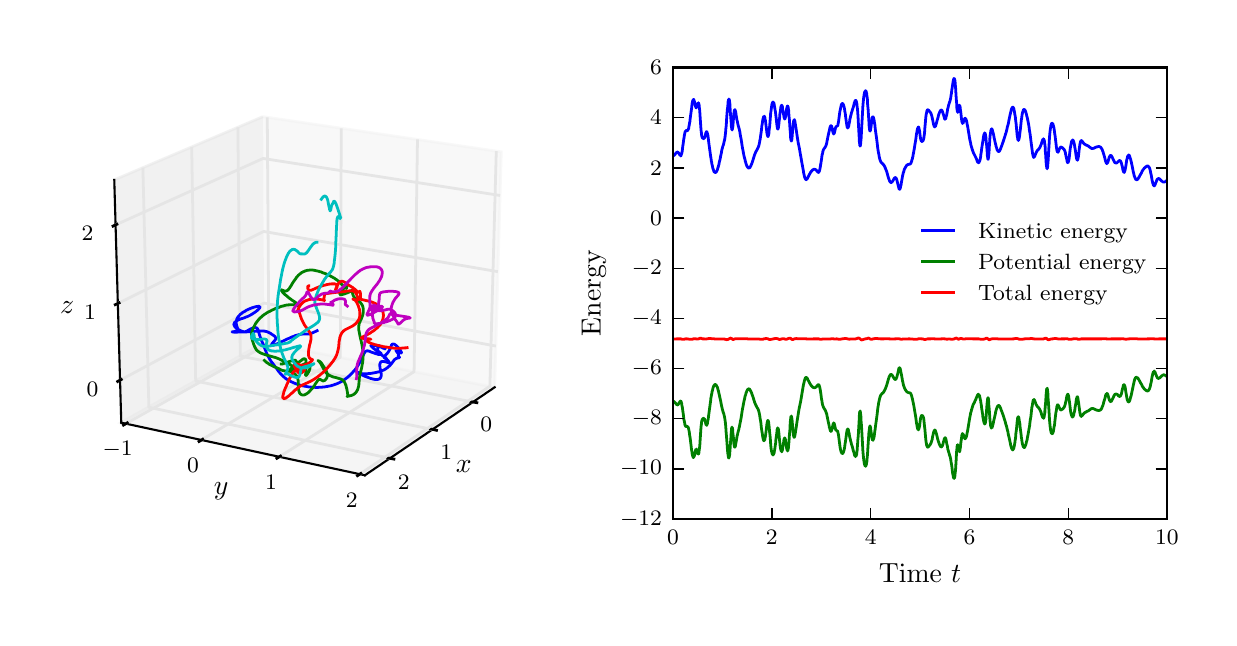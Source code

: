 \begingroup%
\makeatletter%
\begin{pgfpicture}%
\pgfpathrectangle{\pgfpointorigin}{\pgfqpoint{5.906in}{2.953in}}%
\pgfusepath{use as bounding box, clip}%
\begin{pgfscope}%
\pgfsetbuttcap%
\pgfsetmiterjoin%
\definecolor{currentfill}{rgb}{1.0,1.0,1.0}%
\pgfsetfillcolor{currentfill}%
\pgfsetlinewidth{0.0pt}%
\definecolor{currentstroke}{rgb}{1.0,1.0,1.0}%
\pgfsetstrokecolor{currentstroke}%
\pgfsetdash{}{0pt}%
\pgfpathmoveto{\pgfqpoint{0.0in}{0.0in}}%
\pgfpathlineto{\pgfqpoint{5.906in}{0.0in}}%
\pgfpathlineto{\pgfqpoint{5.906in}{2.953in}}%
\pgfpathlineto{\pgfqpoint{0.0in}{2.953in}}%
\pgfpathclose%
\pgfusepath{fill}%
\end{pgfscope}%
\begin{pgfscope}%
\pgfsetbuttcap%
\pgfsetmiterjoin%
\definecolor{currentfill}{rgb}{1.0,1.0,1.0}%
\pgfsetfillcolor{currentfill}%
\pgfsetlinewidth{0.0pt}%
\definecolor{currentstroke}{rgb}{0.0,0.0,0.0}%
\pgfsetstrokecolor{currentstroke}%
\pgfsetstrokeopacity{0.0}%
\pgfsetdash{}{0pt}%
\pgfpathmoveto{\pgfqpoint{0.15in}{0.496in}}%
\pgfpathlineto{\pgfqpoint{2.619in}{0.496in}}%
\pgfpathlineto{\pgfqpoint{2.619in}{2.754in}}%
\pgfpathlineto{\pgfqpoint{0.15in}{2.754in}}%
\pgfpathclose%
\pgfusepath{fill}%
\end{pgfscope}%
\begin{pgfscope}%
\pgfsetbuttcap%
\pgfsetmiterjoin%
\definecolor{currentfill}{rgb}{0.95,0.95,0.95}%
\pgfsetfillcolor{currentfill}%
\pgfsetfillopacity{0.5}%
\pgfsetlinewidth{1.004pt}%
\definecolor{currentstroke}{rgb}{0.95,0.95,0.95}%
\pgfsetstrokecolor{currentstroke}%
\pgfsetstrokeopacity{0.5}%
\pgfsetdash{}{0pt}%
\pgfpathmoveto{\pgfqpoint{1.183in}{1.378in}}%
\pgfpathlineto{\pgfqpoint{2.335in}{1.155in}}%
\pgfpathlineto{\pgfqpoint{2.368in}{2.332in}}%
\pgfpathlineto{\pgfqpoint{1.176in}{2.508in}}%
\pgfusepath{stroke,fill}%
\end{pgfscope}%
\begin{pgfscope}%
\pgfsetbuttcap%
\pgfsetmiterjoin%
\definecolor{currentfill}{rgb}{0.9,0.9,0.9}%
\pgfsetfillcolor{currentfill}%
\pgfsetfillopacity{0.5}%
\pgfsetlinewidth{1.004pt}%
\definecolor{currentstroke}{rgb}{0.9,0.9,0.9}%
\pgfsetstrokecolor{currentstroke}%
\pgfsetstrokeopacity{0.5}%
\pgfsetdash{}{0pt}%
\pgfpathmoveto{\pgfqpoint{1.183in}{1.378in}}%
\pgfpathlineto{\pgfqpoint{0.468in}{0.978in}}%
\pgfpathlineto{\pgfqpoint{0.433in}{2.192in}}%
\pgfpathlineto{\pgfqpoint{1.176in}{2.508in}}%
\pgfusepath{stroke,fill}%
\end{pgfscope}%
\begin{pgfscope}%
\pgfsetbuttcap%
\pgfsetmiterjoin%
\definecolor{currentfill}{rgb}{0.925,0.925,0.925}%
\pgfsetfillcolor{currentfill}%
\pgfsetfillopacity{0.5}%
\pgfsetlinewidth{1.004pt}%
\definecolor{currentstroke}{rgb}{0.925,0.925,0.925}%
\pgfsetstrokecolor{currentstroke}%
\pgfsetstrokeopacity{0.5}%
\pgfsetdash{}{0pt}%
\pgfpathmoveto{\pgfqpoint{1.183in}{1.378in}}%
\pgfpathlineto{\pgfqpoint{0.468in}{0.978in}}%
\pgfpathlineto{\pgfqpoint{1.686in}{0.715in}}%
\pgfpathlineto{\pgfqpoint{2.335in}{1.155in}}%
\pgfusepath{stroke,fill}%
\end{pgfscope}%
\begin{pgfscope}%
\pgfsetrectcap%
\pgfsetroundjoin%
\pgfsetlinewidth{0.753pt}%
\definecolor{currentstroke}{rgb}{0.0,0.0,0.0}%
\pgfsetstrokecolor{currentstroke}%
\pgfsetdash{}{0pt}%
\pgfpathmoveto{\pgfqpoint{2.335in}{1.155in}}%
\pgfpathlineto{\pgfqpoint{1.686in}{0.715in}}%
\pgfusepath{stroke}%
\end{pgfscope}%
\begin{pgfscope}%
\pgftext[x=2.181in,y=0.761in,,]{\rmfamily\fontsize{10.0}{12.0}\selectfont \(\displaystyle x\)}%
\end{pgfscope}%
\begin{pgfscope}%
\pgfsetbuttcap%
\pgfsetroundjoin%
\pgfsetlinewidth{1.004pt}%
\definecolor{currentstroke}{rgb}{0.9,0.9,0.9}%
\pgfsetstrokecolor{currentstroke}%
\pgfsetdash{}{0pt}%
\pgfpathmoveto{\pgfqpoint{2.226in}{1.081in}}%
\pgfpathlineto{\pgfqpoint{1.063in}{1.311in}}%
\pgfpathlineto{\pgfqpoint{1.051in}{2.455in}}%
\pgfusepath{stroke}%
\end{pgfscope}%
\begin{pgfscope}%
\pgfsetbuttcap%
\pgfsetroundjoin%
\pgfsetlinewidth{1.004pt}%
\definecolor{currentstroke}{rgb}{0.9,0.9,0.9}%
\pgfsetstrokecolor{currentstroke}%
\pgfsetdash{}{0pt}%
\pgfpathmoveto{\pgfqpoint{2.024in}{0.944in}}%
\pgfpathlineto{\pgfqpoint{0.84in}{1.186in}}%
\pgfpathlineto{\pgfqpoint{0.82in}{2.357in}}%
\pgfusepath{stroke}%
\end{pgfscope}%
\begin{pgfscope}%
\pgfsetbuttcap%
\pgfsetroundjoin%
\pgfsetlinewidth{1.004pt}%
\definecolor{currentstroke}{rgb}{0.9,0.9,0.9}%
\pgfsetstrokecolor{currentstroke}%
\pgfsetdash{}{0pt}%
\pgfpathmoveto{\pgfqpoint{1.811in}{0.8in}}%
\pgfpathlineto{\pgfqpoint{0.606in}{1.055in}}%
\pgfpathlineto{\pgfqpoint{0.576in}{2.253in}}%
\pgfusepath{stroke}%
\end{pgfscope}%
\begin{pgfscope}%
\pgfsetrectcap%
\pgfsetroundjoin%
\pgfsetlinewidth{1.004pt}%
\definecolor{currentstroke}{rgb}{0.0,0.0,0.0}%
\pgfsetstrokecolor{currentstroke}%
\pgfsetdash{}{0pt}%
\pgfpathmoveto{\pgfqpoint{2.216in}{1.083in}}%
\pgfpathlineto{\pgfqpoint{2.246in}{1.078in}}%
\pgfusepath{stroke}%
\end{pgfscope}%
\begin{pgfscope}%
\pgftext[x=2.293in,y=1.003in,,top]{\rmfamily\fontsize{8.0}{9.6}\selectfont \(\displaystyle 0\)}%
\end{pgfscope}%
\begin{pgfscope}%
\pgfsetrectcap%
\pgfsetroundjoin%
\pgfsetlinewidth{1.004pt}%
\definecolor{currentstroke}{rgb}{0.0,0.0,0.0}%
\pgfsetstrokecolor{currentstroke}%
\pgfsetdash{}{0pt}%
\pgfpathmoveto{\pgfqpoint{2.014in}{0.947in}}%
\pgfpathlineto{\pgfqpoint{2.044in}{0.94in}}%
\pgfusepath{stroke}%
\end{pgfscope}%
\begin{pgfscope}%
\pgftext[x=2.093in,y=0.864in,,top]{\rmfamily\fontsize{8.0}{9.6}\selectfont \(\displaystyle 1\)}%
\end{pgfscope}%
\begin{pgfscope}%
\pgfsetrectcap%
\pgfsetroundjoin%
\pgfsetlinewidth{1.004pt}%
\definecolor{currentstroke}{rgb}{0.0,0.0,0.0}%
\pgfsetstrokecolor{currentstroke}%
\pgfsetdash{}{0pt}%
\pgfpathmoveto{\pgfqpoint{1.801in}{0.802in}}%
\pgfpathlineto{\pgfqpoint{1.831in}{0.796in}}%
\pgfusepath{stroke}%
\end{pgfscope}%
\begin{pgfscope}%
\pgftext[x=1.881in,y=0.717in,,top]{\rmfamily\fontsize{8.0}{9.6}\selectfont \(\displaystyle 2\)}%
\end{pgfscope}%
\begin{pgfscope}%
\pgfsetrectcap%
\pgfsetroundjoin%
\pgfsetlinewidth{0.753pt}%
\definecolor{currentstroke}{rgb}{0.0,0.0,0.0}%
\pgfsetstrokecolor{currentstroke}%
\pgfsetdash{}{0pt}%
\pgfpathmoveto{\pgfqpoint{0.468in}{0.978in}}%
\pgfpathlineto{\pgfqpoint{1.686in}{0.715in}}%
\pgfusepath{stroke}%
\end{pgfscope}%
\begin{pgfscope}%
\pgftext[x=0.968in,y=0.637in,,]{\rmfamily\fontsize{10.0}{12.0}\selectfont \(\displaystyle y\)}%
\end{pgfscope}%
\begin{pgfscope}%
\pgfsetbuttcap%
\pgfsetroundjoin%
\pgfsetlinewidth{1.004pt}%
\definecolor{currentstroke}{rgb}{0.9,0.9,0.9}%
\pgfsetstrokecolor{currentstroke}%
\pgfsetdash{}{0pt}%
\pgfpathmoveto{\pgfqpoint{1.198in}{2.504in}}%
\pgfpathlineto{\pgfqpoint{1.206in}{1.374in}}%
\pgfpathlineto{\pgfqpoint{0.491in}{0.973in}}%
\pgfusepath{stroke}%
\end{pgfscope}%
\begin{pgfscope}%
\pgfsetbuttcap%
\pgfsetroundjoin%
\pgfsetlinewidth{1.004pt}%
\definecolor{currentstroke}{rgb}{0.9,0.9,0.9}%
\pgfsetstrokecolor{currentstroke}%
\pgfsetdash{}{0pt}%
\pgfpathmoveto{\pgfqpoint{1.568in}{2.45in}}%
\pgfpathlineto{\pgfqpoint{1.563in}{1.305in}}%
\pgfpathlineto{\pgfqpoint{0.869in}{0.892in}}%
\pgfusepath{stroke}%
\end{pgfscope}%
\begin{pgfscope}%
\pgfsetbuttcap%
\pgfsetroundjoin%
\pgfsetlinewidth{1.004pt}%
\definecolor{currentstroke}{rgb}{0.9,0.9,0.9}%
\pgfsetstrokecolor{currentstroke}%
\pgfsetdash{}{0pt}%
\pgfpathmoveto{\pgfqpoint{1.949in}{2.394in}}%
\pgfpathlineto{\pgfqpoint{1.932in}{1.233in}}%
\pgfpathlineto{\pgfqpoint{1.258in}{0.807in}}%
\pgfusepath{stroke}%
\end{pgfscope}%
\begin{pgfscope}%
\pgfsetbuttcap%
\pgfsetroundjoin%
\pgfsetlinewidth{1.004pt}%
\definecolor{currentstroke}{rgb}{0.9,0.9,0.9}%
\pgfsetstrokecolor{currentstroke}%
\pgfsetdash{}{0pt}%
\pgfpathmoveto{\pgfqpoint{2.343in}{2.336in}}%
\pgfpathlineto{\pgfqpoint{2.311in}{1.16in}}%
\pgfpathlineto{\pgfqpoint{1.66in}{0.72in}}%
\pgfusepath{stroke}%
\end{pgfscope}%
\begin{pgfscope}%
\pgfsetrectcap%
\pgfsetroundjoin%
\pgfsetlinewidth{1.004pt}%
\definecolor{currentstroke}{rgb}{0.0,0.0,0.0}%
\pgfsetstrokecolor{currentstroke}%
\pgfsetdash{}{0pt}%
\pgfpathmoveto{\pgfqpoint{0.498in}{0.977in}}%
\pgfpathlineto{\pgfqpoint{0.479in}{0.966in}}%
\pgfusepath{stroke}%
\end{pgfscope}%
\begin{pgfscope}%
\pgftext[x=0.45in,y=0.883in,,top]{\rmfamily\fontsize{8.0}{9.6}\selectfont \(\displaystyle -1\)}%
\end{pgfscope}%
\begin{pgfscope}%
\pgfsetrectcap%
\pgfsetroundjoin%
\pgfsetlinewidth{1.004pt}%
\definecolor{currentstroke}{rgb}{0.0,0.0,0.0}%
\pgfsetstrokecolor{currentstroke}%
\pgfsetdash{}{0pt}%
\pgfpathmoveto{\pgfqpoint{0.875in}{0.895in}}%
\pgfpathlineto{\pgfqpoint{0.857in}{0.884in}}%
\pgfusepath{stroke}%
\end{pgfscope}%
\begin{pgfscope}%
\pgftext[x=0.827in,y=0.8in,,top]{\rmfamily\fontsize{8.0}{9.6}\selectfont \(\displaystyle 0\)}%
\end{pgfscope}%
\begin{pgfscope}%
\pgfsetrectcap%
\pgfsetroundjoin%
\pgfsetlinewidth{1.004pt}%
\definecolor{currentstroke}{rgb}{0.0,0.0,0.0}%
\pgfsetstrokecolor{currentstroke}%
\pgfsetdash{}{0pt}%
\pgfpathmoveto{\pgfqpoint{1.264in}{0.811in}}%
\pgfpathlineto{\pgfqpoint{1.246in}{0.8in}}%
\pgfusepath{stroke}%
\end{pgfscope}%
\begin{pgfscope}%
\pgftext[x=1.217in,y=0.714in,,top]{\rmfamily\fontsize{8.0}{9.6}\selectfont \(\displaystyle 1\)}%
\end{pgfscope}%
\begin{pgfscope}%
\pgfsetrectcap%
\pgfsetroundjoin%
\pgfsetlinewidth{1.004pt}%
\definecolor{currentstroke}{rgb}{0.0,0.0,0.0}%
\pgfsetstrokecolor{currentstroke}%
\pgfsetdash{}{0pt}%
\pgfpathmoveto{\pgfqpoint{1.666in}{0.724in}}%
\pgfpathlineto{\pgfqpoint{1.649in}{0.713in}}%
\pgfusepath{stroke}%
\end{pgfscope}%
\begin{pgfscope}%
\pgftext[x=1.62in,y=0.625in,,top]{\rmfamily\fontsize{8.0}{9.6}\selectfont \(\displaystyle 2\)}%
\end{pgfscope}%
\begin{pgfscope}%
\pgfsetrectcap%
\pgfsetroundjoin%
\pgfsetlinewidth{0.753pt}%
\definecolor{currentstroke}{rgb}{0.0,0.0,0.0}%
\pgfsetstrokecolor{currentstroke}%
\pgfsetdash{}{0pt}%
\pgfpathmoveto{\pgfqpoint{0.468in}{0.978in}}%
\pgfpathlineto{\pgfqpoint{0.433in}{2.192in}}%
\pgfusepath{stroke}%
\end{pgfscope}%
\begin{pgfscope}%
\pgftext[x=0.198in,y=1.553in,,]{\rmfamily\fontsize{10.0}{12.0}\selectfont \(\displaystyle z\)}%
\end{pgfscope}%
\begin{pgfscope}%
\pgfsetbuttcap%
\pgfsetroundjoin%
\pgfsetlinewidth{1.004pt}%
\definecolor{currentstroke}{rgb}{0.9,0.9,0.9}%
\pgfsetstrokecolor{currentstroke}%
\pgfsetdash{}{0pt}%
\pgfpathmoveto{\pgfqpoint{0.462in}{1.19in}}%
\pgfpathlineto{\pgfqpoint{1.182in}{1.576in}}%
\pgfpathlineto{\pgfqpoint{2.341in}{1.361in}}%
\pgfusepath{stroke}%
\end{pgfscope}%
\begin{pgfscope}%
\pgfsetbuttcap%
\pgfsetroundjoin%
\pgfsetlinewidth{1.004pt}%
\definecolor{currentstroke}{rgb}{0.9,0.9,0.9}%
\pgfsetstrokecolor{currentstroke}%
\pgfsetdash{}{0pt}%
\pgfpathmoveto{\pgfqpoint{0.451in}{1.574in}}%
\pgfpathlineto{\pgfqpoint{1.18in}{1.934in}}%
\pgfpathlineto{\pgfqpoint{2.351in}{1.733in}}%
\pgfusepath{stroke}%
\end{pgfscope}%
\begin{pgfscope}%
\pgfsetbuttcap%
\pgfsetroundjoin%
\pgfsetlinewidth{1.004pt}%
\definecolor{currentstroke}{rgb}{0.9,0.9,0.9}%
\pgfsetstrokecolor{currentstroke}%
\pgfsetdash{}{0pt}%
\pgfpathmoveto{\pgfqpoint{0.44in}{1.967in}}%
\pgfpathlineto{\pgfqpoint{1.177in}{2.299in}}%
\pgfpathlineto{\pgfqpoint{2.362in}{2.114in}}%
\pgfusepath{stroke}%
\end{pgfscope}%
\begin{pgfscope}%
\pgfsetrectcap%
\pgfsetroundjoin%
\pgfsetlinewidth{1.004pt}%
\definecolor{currentstroke}{rgb}{0.0,0.0,0.0}%
\pgfsetstrokecolor{currentstroke}%
\pgfsetdash{}{0pt}%
\pgfpathmoveto{\pgfqpoint{0.468in}{1.194in}}%
\pgfpathlineto{\pgfqpoint{0.45in}{1.184in}}%
\pgfusepath{stroke}%
\end{pgfscope}%
\begin{pgfscope}%
\pgftext[x=0.353in,y=1.18in,right,top]{\rmfamily\fontsize{8.0}{9.6}\selectfont \(\displaystyle 0\)}%
\end{pgfscope}%
\begin{pgfscope}%
\pgfsetrectcap%
\pgfsetroundjoin%
\pgfsetlinewidth{1.004pt}%
\definecolor{currentstroke}{rgb}{0.0,0.0,0.0}%
\pgfsetstrokecolor{currentstroke}%
\pgfsetdash{}{0pt}%
\pgfpathmoveto{\pgfqpoint{0.457in}{1.577in}}%
\pgfpathlineto{\pgfqpoint{0.438in}{1.568in}}%
\pgfusepath{stroke}%
\end{pgfscope}%
\begin{pgfscope}%
\pgftext[x=0.341in,y=1.565in,right,top]{\rmfamily\fontsize{8.0}{9.6}\selectfont \(\displaystyle 1\)}%
\end{pgfscope}%
\begin{pgfscope}%
\pgfsetrectcap%
\pgfsetroundjoin%
\pgfsetlinewidth{1.004pt}%
\definecolor{currentstroke}{rgb}{0.0,0.0,0.0}%
\pgfsetstrokecolor{currentstroke}%
\pgfsetdash{}{0pt}%
\pgfpathmoveto{\pgfqpoint{0.446in}{1.97in}}%
\pgfpathlineto{\pgfqpoint{0.427in}{1.961in}}%
\pgfusepath{stroke}%
\end{pgfscope}%
\begin{pgfscope}%
\pgftext[x=0.328in,y=1.959in,right,top]{\rmfamily\fontsize{8.0}{9.6}\selectfont \(\displaystyle 2\)}%
\end{pgfscope}%
\begin{pgfscope}%
\pgfpathrectangle{\pgfqpoint{0.15in}{0.496in}}{\pgfqpoint{2.469in}{2.258in}} %
\pgfusepath{clip}%
\pgfsetrectcap%
\pgfsetroundjoin%
\pgfsetlinewidth{1.004pt}%
\definecolor{currentstroke}{rgb}{0.0,0.0,1.0}%
\pgfsetstrokecolor{currentstroke}%
\pgfsetdash{}{0pt}%
\pgfpathmoveto{\pgfqpoint{1.447in}{1.438in}}%
\pgfpathlineto{\pgfqpoint{1.441in}{1.435in}}%
\pgfpathlineto{\pgfqpoint{1.437in}{1.433in}}%
\pgfpathlineto{\pgfqpoint{1.432in}{1.431in}}%
\pgfpathlineto{\pgfqpoint{1.428in}{1.429in}}%
\pgfpathlineto{\pgfqpoint{1.424in}{1.427in}}%
\pgfpathlineto{\pgfqpoint{1.42in}{1.426in}}%
\pgfpathlineto{\pgfqpoint{1.417in}{1.424in}}%
\pgfpathlineto{\pgfqpoint{1.414in}{1.423in}}%
\pgfpathlineto{\pgfqpoint{1.412in}{1.423in}}%
\pgfpathlineto{\pgfqpoint{1.409in}{1.422in}}%
\pgfpathlineto{\pgfqpoint{1.407in}{1.422in}}%
\pgfpathlineto{\pgfqpoint{1.405in}{1.421in}}%
\pgfpathlineto{\pgfqpoint{1.402in}{1.421in}}%
\pgfpathlineto{\pgfqpoint{1.399in}{1.421in}}%
\pgfpathlineto{\pgfqpoint{1.395in}{1.421in}}%
\pgfpathlineto{\pgfqpoint{1.389in}{1.421in}}%
\pgfpathlineto{\pgfqpoint{1.382in}{1.421in}}%
\pgfpathlineto{\pgfqpoint{1.377in}{1.421in}}%
\pgfpathlineto{\pgfqpoint{1.373in}{1.421in}}%
\pgfpathlineto{\pgfqpoint{1.37in}{1.42in}}%
\pgfpathlineto{\pgfqpoint{1.366in}{1.42in}}%
\pgfpathlineto{\pgfqpoint{1.363in}{1.419in}}%
\pgfpathlineto{\pgfqpoint{1.359in}{1.419in}}%
\pgfpathlineto{\pgfqpoint{1.356in}{1.418in}}%
\pgfpathlineto{\pgfqpoint{1.352in}{1.417in}}%
\pgfpathlineto{\pgfqpoint{1.348in}{1.416in}}%
\pgfpathlineto{\pgfqpoint{1.344in}{1.415in}}%
\pgfpathlineto{\pgfqpoint{1.34in}{1.414in}}%
\pgfpathlineto{\pgfqpoint{1.335in}{1.412in}}%
\pgfpathlineto{\pgfqpoint{1.331in}{1.41in}}%
\pgfpathlineto{\pgfqpoint{1.326in}{1.408in}}%
\pgfpathlineto{\pgfqpoint{1.32in}{1.406in}}%
\pgfpathlineto{\pgfqpoint{1.313in}{1.403in}}%
\pgfpathlineto{\pgfqpoint{1.305in}{1.399in}}%
\pgfpathlineto{\pgfqpoint{1.295in}{1.395in}}%
\pgfpathlineto{\pgfqpoint{1.262in}{1.379in}}%
\pgfpathlineto{\pgfqpoint{1.254in}{1.375in}}%
\pgfpathlineto{\pgfqpoint{1.249in}{1.373in}}%
\pgfpathlineto{\pgfqpoint{1.243in}{1.371in}}%
\pgfpathlineto{\pgfqpoint{1.239in}{1.369in}}%
\pgfpathlineto{\pgfqpoint{1.235in}{1.368in}}%
\pgfpathlineto{\pgfqpoint{1.232in}{1.367in}}%
\pgfpathlineto{\pgfqpoint{1.23in}{1.366in}}%
\pgfpathlineto{\pgfqpoint{1.227in}{1.365in}}%
\pgfpathlineto{\pgfqpoint{1.225in}{1.365in}}%
\pgfpathlineto{\pgfqpoint{1.224in}{1.365in}}%
\pgfpathlineto{\pgfqpoint{1.223in}{1.365in}}%
\pgfpathlineto{\pgfqpoint{1.222in}{1.365in}}%
\pgfpathlineto{\pgfqpoint{1.221in}{1.365in}}%
\pgfpathlineto{\pgfqpoint{1.22in}{1.366in}}%
\pgfpathlineto{\pgfqpoint{1.22in}{1.366in}}%
\pgfpathlineto{\pgfqpoint{1.22in}{1.366in}}%
\pgfpathlineto{\pgfqpoint{1.22in}{1.367in}}%
\pgfpathlineto{\pgfqpoint{1.219in}{1.367in}}%
\pgfpathlineto{\pgfqpoint{1.219in}{1.368in}}%
\pgfpathlineto{\pgfqpoint{1.219in}{1.368in}}%
\pgfpathlineto{\pgfqpoint{1.22in}{1.369in}}%
\pgfpathlineto{\pgfqpoint{1.22in}{1.37in}}%
\pgfpathlineto{\pgfqpoint{1.221in}{1.371in}}%
\pgfpathlineto{\pgfqpoint{1.221in}{1.372in}}%
\pgfpathlineto{\pgfqpoint{1.222in}{1.374in}}%
\pgfpathlineto{\pgfqpoint{1.224in}{1.376in}}%
\pgfpathlineto{\pgfqpoint{1.226in}{1.378in}}%
\pgfpathlineto{\pgfqpoint{1.228in}{1.381in}}%
\pgfpathlineto{\pgfqpoint{1.234in}{1.387in}}%
\pgfpathlineto{\pgfqpoint{1.236in}{1.39in}}%
\pgfpathlineto{\pgfqpoint{1.237in}{1.391in}}%
\pgfpathlineto{\pgfqpoint{1.238in}{1.393in}}%
\pgfpathlineto{\pgfqpoint{1.239in}{1.394in}}%
\pgfpathlineto{\pgfqpoint{1.24in}{1.395in}}%
\pgfpathlineto{\pgfqpoint{1.24in}{1.396in}}%
\pgfpathlineto{\pgfqpoint{1.24in}{1.397in}}%
\pgfpathlineto{\pgfqpoint{1.24in}{1.399in}}%
\pgfpathlineto{\pgfqpoint{1.24in}{1.399in}}%
\pgfpathlineto{\pgfqpoint{1.24in}{1.4in}}%
\pgfpathlineto{\pgfqpoint{1.24in}{1.401in}}%
\pgfpathlineto{\pgfqpoint{1.24in}{1.402in}}%
\pgfpathlineto{\pgfqpoint{1.24in}{1.403in}}%
\pgfpathlineto{\pgfqpoint{1.239in}{1.404in}}%
\pgfpathlineto{\pgfqpoint{1.238in}{1.405in}}%
\pgfpathlineto{\pgfqpoint{1.238in}{1.407in}}%
\pgfpathlineto{\pgfqpoint{1.237in}{1.408in}}%
\pgfpathlineto{\pgfqpoint{1.235in}{1.409in}}%
\pgfpathlineto{\pgfqpoint{1.234in}{1.411in}}%
\pgfpathlineto{\pgfqpoint{1.232in}{1.412in}}%
\pgfpathlineto{\pgfqpoint{1.23in}{1.414in}}%
\pgfpathlineto{\pgfqpoint{1.227in}{1.416in}}%
\pgfpathlineto{\pgfqpoint{1.224in}{1.418in}}%
\pgfpathlineto{\pgfqpoint{1.22in}{1.42in}}%
\pgfpathlineto{\pgfqpoint{1.217in}{1.423in}}%
\pgfpathlineto{\pgfqpoint{1.213in}{1.425in}}%
\pgfpathlineto{\pgfqpoint{1.21in}{1.427in}}%
\pgfpathlineto{\pgfqpoint{1.206in}{1.428in}}%
\pgfpathlineto{\pgfqpoint{1.204in}{1.43in}}%
\pgfpathlineto{\pgfqpoint{1.201in}{1.431in}}%
\pgfpathlineto{\pgfqpoint{1.198in}{1.432in}}%
\pgfpathlineto{\pgfqpoint{1.196in}{1.433in}}%
\pgfpathlineto{\pgfqpoint{1.193in}{1.434in}}%
\pgfpathlineto{\pgfqpoint{1.191in}{1.434in}}%
\pgfpathlineto{\pgfqpoint{1.188in}{1.435in}}%
\pgfpathlineto{\pgfqpoint{1.185in}{1.435in}}%
\pgfpathlineto{\pgfqpoint{1.182in}{1.436in}}%
\pgfpathlineto{\pgfqpoint{1.179in}{1.436in}}%
\pgfpathlineto{\pgfqpoint{1.176in}{1.436in}}%
\pgfpathlineto{\pgfqpoint{1.172in}{1.436in}}%
\pgfpathlineto{\pgfqpoint{1.168in}{1.436in}}%
\pgfpathlineto{\pgfqpoint{1.163in}{1.436in}}%
\pgfpathlineto{\pgfqpoint{1.158in}{1.436in}}%
\pgfpathlineto{\pgfqpoint{1.151in}{1.436in}}%
\pgfpathlineto{\pgfqpoint{1.142in}{1.435in}}%
\pgfpathlineto{\pgfqpoint{1.128in}{1.434in}}%
\pgfpathlineto{\pgfqpoint{1.109in}{1.433in}}%
\pgfpathlineto{\pgfqpoint{1.096in}{1.432in}}%
\pgfpathlineto{\pgfqpoint{1.085in}{1.432in}}%
\pgfpathlineto{\pgfqpoint{1.073in}{1.431in}}%
\pgfpathlineto{\pgfqpoint{1.062in}{1.431in}}%
\pgfpathlineto{\pgfqpoint{1.051in}{1.431in}}%
\pgfpathlineto{\pgfqpoint{1.042in}{1.43in}}%
\pgfpathlineto{\pgfqpoint{1.035in}{1.43in}}%
\pgfpathlineto{\pgfqpoint{1.03in}{1.431in}}%
\pgfpathlineto{\pgfqpoint{1.027in}{1.431in}}%
\pgfpathlineto{\pgfqpoint{1.024in}{1.431in}}%
\pgfpathlineto{\pgfqpoint{1.023in}{1.431in}}%
\pgfpathlineto{\pgfqpoint{1.022in}{1.431in}}%
\pgfpathlineto{\pgfqpoint{1.022in}{1.432in}}%
\pgfpathlineto{\pgfqpoint{1.022in}{1.432in}}%
\pgfpathlineto{\pgfqpoint{1.022in}{1.432in}}%
\pgfpathlineto{\pgfqpoint{1.022in}{1.432in}}%
\pgfpathlineto{\pgfqpoint{1.023in}{1.432in}}%
\pgfpathlineto{\pgfqpoint{1.024in}{1.433in}}%
\pgfpathlineto{\pgfqpoint{1.026in}{1.433in}}%
\pgfpathlineto{\pgfqpoint{1.03in}{1.433in}}%
\pgfpathlineto{\pgfqpoint{1.035in}{1.434in}}%
\pgfpathlineto{\pgfqpoint{1.038in}{1.435in}}%
\pgfpathlineto{\pgfqpoint{1.041in}{1.435in}}%
\pgfpathlineto{\pgfqpoint{1.043in}{1.436in}}%
\pgfpathlineto{\pgfqpoint{1.044in}{1.436in}}%
\pgfpathlineto{\pgfqpoint{1.046in}{1.437in}}%
\pgfpathlineto{\pgfqpoint{1.047in}{1.437in}}%
\pgfpathlineto{\pgfqpoint{1.048in}{1.438in}}%
\pgfpathlineto{\pgfqpoint{1.048in}{1.438in}}%
\pgfpathlineto{\pgfqpoint{1.049in}{1.439in}}%
\pgfpathlineto{\pgfqpoint{1.049in}{1.44in}}%
\pgfpathlineto{\pgfqpoint{1.05in}{1.44in}}%
\pgfpathlineto{\pgfqpoint{1.05in}{1.441in}}%
\pgfpathlineto{\pgfqpoint{1.05in}{1.442in}}%
\pgfpathlineto{\pgfqpoint{1.05in}{1.443in}}%
\pgfpathlineto{\pgfqpoint{1.05in}{1.444in}}%
\pgfpathlineto{\pgfqpoint{1.05in}{1.445in}}%
\pgfpathlineto{\pgfqpoint{1.05in}{1.447in}}%
\pgfpathlineto{\pgfqpoint{1.05in}{1.449in}}%
\pgfpathlineto{\pgfqpoint{1.049in}{1.451in}}%
\pgfpathlineto{\pgfqpoint{1.048in}{1.455in}}%
\pgfpathlineto{\pgfqpoint{1.046in}{1.46in}}%
\pgfpathlineto{\pgfqpoint{1.045in}{1.463in}}%
\pgfpathlineto{\pgfqpoint{1.044in}{1.466in}}%
\pgfpathlineto{\pgfqpoint{1.044in}{1.469in}}%
\pgfpathlineto{\pgfqpoint{1.043in}{1.472in}}%
\pgfpathlineto{\pgfqpoint{1.043in}{1.474in}}%
\pgfpathlineto{\pgfqpoint{1.043in}{1.477in}}%
\pgfpathlineto{\pgfqpoint{1.043in}{1.479in}}%
\pgfpathlineto{\pgfqpoint{1.043in}{1.481in}}%
\pgfpathlineto{\pgfqpoint{1.043in}{1.483in}}%
\pgfpathlineto{\pgfqpoint{1.043in}{1.485in}}%
\pgfpathlineto{\pgfqpoint{1.044in}{1.488in}}%
\pgfpathlineto{\pgfqpoint{1.044in}{1.49in}}%
\pgfpathlineto{\pgfqpoint{1.045in}{1.492in}}%
\pgfpathlineto{\pgfqpoint{1.045in}{1.494in}}%
\pgfpathlineto{\pgfqpoint{1.046in}{1.496in}}%
\pgfpathlineto{\pgfqpoint{1.047in}{1.498in}}%
\pgfpathlineto{\pgfqpoint{1.048in}{1.501in}}%
\pgfpathlineto{\pgfqpoint{1.049in}{1.503in}}%
\pgfpathlineto{\pgfqpoint{1.051in}{1.505in}}%
\pgfpathlineto{\pgfqpoint{1.052in}{1.507in}}%
\pgfpathlineto{\pgfqpoint{1.054in}{1.509in}}%
\pgfpathlineto{\pgfqpoint{1.055in}{1.511in}}%
\pgfpathlineto{\pgfqpoint{1.057in}{1.513in}}%
\pgfpathlineto{\pgfqpoint{1.059in}{1.515in}}%
\pgfpathlineto{\pgfqpoint{1.061in}{1.517in}}%
\pgfpathlineto{\pgfqpoint{1.063in}{1.52in}}%
\pgfpathlineto{\pgfqpoint{1.066in}{1.522in}}%
\pgfpathlineto{\pgfqpoint{1.069in}{1.524in}}%
\pgfpathlineto{\pgfqpoint{1.072in}{1.526in}}%
\pgfpathlineto{\pgfqpoint{1.075in}{1.529in}}%
\pgfpathlineto{\pgfqpoint{1.078in}{1.531in}}%
\pgfpathlineto{\pgfqpoint{1.082in}{1.533in}}%
\pgfpathlineto{\pgfqpoint{1.086in}{1.535in}}%
\pgfpathlineto{\pgfqpoint{1.089in}{1.537in}}%
\pgfpathlineto{\pgfqpoint{1.093in}{1.54in}}%
\pgfpathlineto{\pgfqpoint{1.098in}{1.542in}}%
\pgfpathlineto{\pgfqpoint{1.102in}{1.544in}}%
\pgfpathlineto{\pgfqpoint{1.106in}{1.546in}}%
\pgfpathlineto{\pgfqpoint{1.111in}{1.548in}}%
\pgfpathlineto{\pgfqpoint{1.116in}{1.55in}}%
\pgfpathlineto{\pgfqpoint{1.12in}{1.552in}}%
\pgfpathlineto{\pgfqpoint{1.125in}{1.553in}}%
\pgfpathlineto{\pgfqpoint{1.13in}{1.555in}}%
\pgfpathlineto{\pgfqpoint{1.134in}{1.556in}}%
\pgfpathlineto{\pgfqpoint{1.138in}{1.557in}}%
\pgfpathlineto{\pgfqpoint{1.141in}{1.558in}}%
\pgfpathlineto{\pgfqpoint{1.145in}{1.559in}}%
\pgfpathlineto{\pgfqpoint{1.147in}{1.559in}}%
\pgfpathlineto{\pgfqpoint{1.15in}{1.559in}}%
\pgfpathlineto{\pgfqpoint{1.152in}{1.56in}}%
\pgfpathlineto{\pgfqpoint{1.154in}{1.56in}}%
\pgfpathlineto{\pgfqpoint{1.156in}{1.56in}}%
\pgfpathlineto{\pgfqpoint{1.157in}{1.559in}}%
\pgfpathlineto{\pgfqpoint{1.158in}{1.559in}}%
\pgfpathlineto{\pgfqpoint{1.159in}{1.559in}}%
\pgfpathlineto{\pgfqpoint{1.16in}{1.559in}}%
\pgfpathlineto{\pgfqpoint{1.16in}{1.558in}}%
\pgfpathlineto{\pgfqpoint{1.161in}{1.558in}}%
\pgfpathlineto{\pgfqpoint{1.161in}{1.557in}}%
\pgfpathlineto{\pgfqpoint{1.161in}{1.557in}}%
\pgfpathlineto{\pgfqpoint{1.162in}{1.556in}}%
\pgfpathlineto{\pgfqpoint{1.162in}{1.555in}}%
\pgfpathlineto{\pgfqpoint{1.161in}{1.555in}}%
\pgfpathlineto{\pgfqpoint{1.161in}{1.554in}}%
\pgfpathlineto{\pgfqpoint{1.161in}{1.553in}}%
\pgfpathlineto{\pgfqpoint{1.16in}{1.552in}}%
\pgfpathlineto{\pgfqpoint{1.159in}{1.551in}}%
\pgfpathlineto{\pgfqpoint{1.158in}{1.549in}}%
\pgfpathlineto{\pgfqpoint{1.157in}{1.548in}}%
\pgfpathlineto{\pgfqpoint{1.155in}{1.546in}}%
\pgfpathlineto{\pgfqpoint{1.153in}{1.544in}}%
\pgfpathlineto{\pgfqpoint{1.151in}{1.541in}}%
\pgfpathlineto{\pgfqpoint{1.147in}{1.539in}}%
\pgfpathlineto{\pgfqpoint{1.144in}{1.536in}}%
\pgfpathlineto{\pgfqpoint{1.14in}{1.533in}}%
\pgfpathlineto{\pgfqpoint{1.136in}{1.53in}}%
\pgfpathlineto{\pgfqpoint{1.132in}{1.527in}}%
\pgfpathlineto{\pgfqpoint{1.128in}{1.525in}}%
\pgfpathlineto{\pgfqpoint{1.124in}{1.522in}}%
\pgfpathlineto{\pgfqpoint{1.12in}{1.52in}}%
\pgfpathlineto{\pgfqpoint{1.116in}{1.517in}}%
\pgfpathlineto{\pgfqpoint{1.112in}{1.515in}}%
\pgfpathlineto{\pgfqpoint{1.108in}{1.513in}}%
\pgfpathlineto{\pgfqpoint{1.104in}{1.511in}}%
\pgfpathlineto{\pgfqpoint{1.1in}{1.509in}}%
\pgfpathlineto{\pgfqpoint{1.095in}{1.507in}}%
\pgfpathlineto{\pgfqpoint{1.09in}{1.506in}}%
\pgfpathlineto{\pgfqpoint{1.085in}{1.503in}}%
\pgfpathlineto{\pgfqpoint{1.076in}{1.5in}}%
\pgfpathlineto{\pgfqpoint{1.066in}{1.497in}}%
\pgfpathlineto{\pgfqpoint{1.061in}{1.495in}}%
\pgfpathlineto{\pgfqpoint{1.056in}{1.493in}}%
\pgfpathlineto{\pgfqpoint{1.053in}{1.491in}}%
\pgfpathlineto{\pgfqpoint{1.049in}{1.49in}}%
\pgfpathlineto{\pgfqpoint{1.047in}{1.488in}}%
\pgfpathlineto{\pgfqpoint{1.045in}{1.487in}}%
\pgfpathlineto{\pgfqpoint{1.042in}{1.486in}}%
\pgfpathlineto{\pgfqpoint{1.041in}{1.484in}}%
\pgfpathlineto{\pgfqpoint{1.039in}{1.483in}}%
\pgfpathlineto{\pgfqpoint{1.038in}{1.482in}}%
\pgfpathlineto{\pgfqpoint{1.036in}{1.481in}}%
\pgfpathlineto{\pgfqpoint{1.035in}{1.479in}}%
\pgfpathlineto{\pgfqpoint{1.034in}{1.478in}}%
\pgfpathlineto{\pgfqpoint{1.033in}{1.477in}}%
\pgfpathlineto{\pgfqpoint{1.033in}{1.476in}}%
\pgfpathlineto{\pgfqpoint{1.032in}{1.474in}}%
\pgfpathlineto{\pgfqpoint{1.032in}{1.473in}}%
\pgfpathlineto{\pgfqpoint{1.032in}{1.472in}}%
\pgfpathlineto{\pgfqpoint{1.031in}{1.471in}}%
\pgfpathlineto{\pgfqpoint{1.031in}{1.47in}}%
\pgfpathlineto{\pgfqpoint{1.031in}{1.468in}}%
\pgfpathlineto{\pgfqpoint{1.032in}{1.467in}}%
\pgfpathlineto{\pgfqpoint{1.032in}{1.466in}}%
\pgfpathlineto{\pgfqpoint{1.032in}{1.465in}}%
\pgfpathlineto{\pgfqpoint{1.033in}{1.463in}}%
\pgfpathlineto{\pgfqpoint{1.033in}{1.462in}}%
\pgfpathlineto{\pgfqpoint{1.034in}{1.461in}}%
\pgfpathlineto{\pgfqpoint{1.035in}{1.459in}}%
\pgfpathlineto{\pgfqpoint{1.036in}{1.458in}}%
\pgfpathlineto{\pgfqpoint{1.038in}{1.456in}}%
\pgfpathlineto{\pgfqpoint{1.039in}{1.454in}}%
\pgfpathlineto{\pgfqpoint{1.041in}{1.453in}}%
\pgfpathlineto{\pgfqpoint{1.043in}{1.451in}}%
\pgfpathlineto{\pgfqpoint{1.045in}{1.449in}}%
\pgfpathlineto{\pgfqpoint{1.047in}{1.448in}}%
\pgfpathlineto{\pgfqpoint{1.049in}{1.446in}}%
\pgfpathlineto{\pgfqpoint{1.052in}{1.444in}}%
\pgfpathlineto{\pgfqpoint{1.055in}{1.443in}}%
\pgfpathlineto{\pgfqpoint{1.058in}{1.441in}}%
\pgfpathlineto{\pgfqpoint{1.061in}{1.44in}}%
\pgfpathlineto{\pgfqpoint{1.064in}{1.438in}}%
\pgfpathlineto{\pgfqpoint{1.067in}{1.437in}}%
\pgfpathlineto{\pgfqpoint{1.07in}{1.436in}}%
\pgfpathlineto{\pgfqpoint{1.072in}{1.435in}}%
\pgfpathlineto{\pgfqpoint{1.075in}{1.434in}}%
\pgfpathlineto{\pgfqpoint{1.077in}{1.434in}}%
\pgfpathlineto{\pgfqpoint{1.079in}{1.433in}}%
\pgfpathlineto{\pgfqpoint{1.081in}{1.433in}}%
\pgfpathlineto{\pgfqpoint{1.083in}{1.433in}}%
\pgfpathlineto{\pgfqpoint{1.085in}{1.433in}}%
\pgfpathlineto{\pgfqpoint{1.086in}{1.433in}}%
\pgfpathlineto{\pgfqpoint{1.088in}{1.433in}}%
\pgfpathlineto{\pgfqpoint{1.089in}{1.433in}}%
\pgfpathlineto{\pgfqpoint{1.091in}{1.434in}}%
\pgfpathlineto{\pgfqpoint{1.092in}{1.434in}}%
\pgfpathlineto{\pgfqpoint{1.094in}{1.435in}}%
\pgfpathlineto{\pgfqpoint{1.096in}{1.436in}}%
\pgfpathlineto{\pgfqpoint{1.098in}{1.437in}}%
\pgfpathlineto{\pgfqpoint{1.101in}{1.439in}}%
\pgfpathlineto{\pgfqpoint{1.108in}{1.443in}}%
\pgfpathlineto{\pgfqpoint{1.111in}{1.445in}}%
\pgfpathlineto{\pgfqpoint{1.115in}{1.447in}}%
\pgfpathlineto{\pgfqpoint{1.118in}{1.448in}}%
\pgfpathlineto{\pgfqpoint{1.121in}{1.449in}}%
\pgfpathlineto{\pgfqpoint{1.124in}{1.451in}}%
\pgfpathlineto{\pgfqpoint{1.127in}{1.452in}}%
\pgfpathlineto{\pgfqpoint{1.129in}{1.452in}}%
\pgfpathlineto{\pgfqpoint{1.131in}{1.453in}}%
\pgfpathlineto{\pgfqpoint{1.133in}{1.453in}}%
\pgfpathlineto{\pgfqpoint{1.135in}{1.454in}}%
\pgfpathlineto{\pgfqpoint{1.137in}{1.454in}}%
\pgfpathlineto{\pgfqpoint{1.138in}{1.454in}}%
\pgfpathlineto{\pgfqpoint{1.14in}{1.453in}}%
\pgfpathlineto{\pgfqpoint{1.141in}{1.453in}}%
\pgfpathlineto{\pgfqpoint{1.142in}{1.453in}}%
\pgfpathlineto{\pgfqpoint{1.143in}{1.453in}}%
\pgfpathlineto{\pgfqpoint{1.144in}{1.452in}}%
\pgfpathlineto{\pgfqpoint{1.145in}{1.452in}}%
\pgfpathlineto{\pgfqpoint{1.146in}{1.451in}}%
\pgfpathlineto{\pgfqpoint{1.147in}{1.45in}}%
\pgfpathlineto{\pgfqpoint{1.148in}{1.449in}}%
\pgfpathlineto{\pgfqpoint{1.148in}{1.448in}}%
\pgfpathlineto{\pgfqpoint{1.149in}{1.447in}}%
\pgfpathlineto{\pgfqpoint{1.15in}{1.446in}}%
\pgfpathlineto{\pgfqpoint{1.151in}{1.444in}}%
\pgfpathlineto{\pgfqpoint{1.152in}{1.442in}}%
\pgfpathlineto{\pgfqpoint{1.153in}{1.44in}}%
\pgfpathlineto{\pgfqpoint{1.154in}{1.436in}}%
\pgfpathlineto{\pgfqpoint{1.155in}{1.432in}}%
\pgfpathlineto{\pgfqpoint{1.159in}{1.417in}}%
\pgfpathlineto{\pgfqpoint{1.161in}{1.412in}}%
\pgfpathlineto{\pgfqpoint{1.163in}{1.406in}}%
\pgfpathlineto{\pgfqpoint{1.165in}{1.401in}}%
\pgfpathlineto{\pgfqpoint{1.167in}{1.396in}}%
\pgfpathlineto{\pgfqpoint{1.169in}{1.389in}}%
\pgfpathlineto{\pgfqpoint{1.173in}{1.38in}}%
\pgfpathlineto{\pgfqpoint{1.179in}{1.367in}}%
\pgfpathlineto{\pgfqpoint{1.182in}{1.359in}}%
\pgfpathlineto{\pgfqpoint{1.185in}{1.35in}}%
\pgfpathlineto{\pgfqpoint{1.193in}{1.33in}}%
\pgfpathlineto{\pgfqpoint{1.195in}{1.324in}}%
\pgfpathlineto{\pgfqpoint{1.198in}{1.319in}}%
\pgfpathlineto{\pgfqpoint{1.2in}{1.315in}}%
\pgfpathlineto{\pgfqpoint{1.202in}{1.31in}}%
\pgfpathlineto{\pgfqpoint{1.204in}{1.306in}}%
\pgfpathlineto{\pgfqpoint{1.207in}{1.302in}}%
\pgfpathlineto{\pgfqpoint{1.209in}{1.298in}}%
\pgfpathlineto{\pgfqpoint{1.211in}{1.294in}}%
\pgfpathlineto{\pgfqpoint{1.214in}{1.29in}}%
\pgfpathlineto{\pgfqpoint{1.216in}{1.286in}}%
\pgfpathlineto{\pgfqpoint{1.219in}{1.282in}}%
\pgfpathlineto{\pgfqpoint{1.223in}{1.277in}}%
\pgfpathlineto{\pgfqpoint{1.227in}{1.272in}}%
\pgfpathlineto{\pgfqpoint{1.239in}{1.256in}}%
\pgfpathlineto{\pgfqpoint{1.243in}{1.251in}}%
\pgfpathlineto{\pgfqpoint{1.255in}{1.234in}}%
\pgfpathlineto{\pgfqpoint{1.258in}{1.23in}}%
\pgfpathlineto{\pgfqpoint{1.261in}{1.227in}}%
\pgfpathlineto{\pgfqpoint{1.264in}{1.223in}}%
\pgfpathlineto{\pgfqpoint{1.267in}{1.22in}}%
\pgfpathlineto{\pgfqpoint{1.27in}{1.217in}}%
\pgfpathlineto{\pgfqpoint{1.273in}{1.214in}}%
\pgfpathlineto{\pgfqpoint{1.276in}{1.211in}}%
\pgfpathlineto{\pgfqpoint{1.279in}{1.208in}}%
\pgfpathlineto{\pgfqpoint{1.282in}{1.206in}}%
\pgfpathlineto{\pgfqpoint{1.285in}{1.203in}}%
\pgfpathlineto{\pgfqpoint{1.288in}{1.2in}}%
\pgfpathlineto{\pgfqpoint{1.292in}{1.198in}}%
\pgfpathlineto{\pgfqpoint{1.295in}{1.195in}}%
\pgfpathlineto{\pgfqpoint{1.299in}{1.193in}}%
\pgfpathlineto{\pgfqpoint{1.303in}{1.191in}}%
\pgfpathlineto{\pgfqpoint{1.307in}{1.188in}}%
\pgfpathlineto{\pgfqpoint{1.311in}{1.186in}}%
\pgfpathlineto{\pgfqpoint{1.315in}{1.184in}}%
\pgfpathlineto{\pgfqpoint{1.319in}{1.182in}}%
\pgfpathlineto{\pgfqpoint{1.324in}{1.18in}}%
\pgfpathlineto{\pgfqpoint{1.328in}{1.178in}}%
\pgfpathlineto{\pgfqpoint{1.333in}{1.176in}}%
\pgfpathlineto{\pgfqpoint{1.338in}{1.174in}}%
\pgfpathlineto{\pgfqpoint{1.343in}{1.172in}}%
\pgfpathlineto{\pgfqpoint{1.348in}{1.17in}}%
\pgfpathlineto{\pgfqpoint{1.353in}{1.168in}}%
\pgfpathlineto{\pgfqpoint{1.359in}{1.167in}}%
\pgfpathlineto{\pgfqpoint{1.364in}{1.165in}}%
\pgfpathlineto{\pgfqpoint{1.37in}{1.164in}}%
\pgfpathlineto{\pgfqpoint{1.375in}{1.162in}}%
\pgfpathlineto{\pgfqpoint{1.381in}{1.161in}}%
\pgfpathlineto{\pgfqpoint{1.387in}{1.16in}}%
\pgfpathlineto{\pgfqpoint{1.393in}{1.159in}}%
\pgfpathlineto{\pgfqpoint{1.399in}{1.158in}}%
\pgfpathlineto{\pgfqpoint{1.404in}{1.157in}}%
\pgfpathlineto{\pgfqpoint{1.41in}{1.156in}}%
\pgfpathlineto{\pgfqpoint{1.416in}{1.156in}}%
\pgfpathlineto{\pgfqpoint{1.422in}{1.155in}}%
\pgfpathlineto{\pgfqpoint{1.428in}{1.155in}}%
\pgfpathlineto{\pgfqpoint{1.434in}{1.155in}}%
\pgfpathlineto{\pgfqpoint{1.44in}{1.154in}}%
\pgfpathlineto{\pgfqpoint{1.445in}{1.154in}}%
\pgfpathlineto{\pgfqpoint{1.451in}{1.154in}}%
\pgfpathlineto{\pgfqpoint{1.457in}{1.155in}}%
\pgfpathlineto{\pgfqpoint{1.463in}{1.155in}}%
\pgfpathlineto{\pgfqpoint{1.469in}{1.155in}}%
\pgfpathlineto{\pgfqpoint{1.475in}{1.156in}}%
\pgfpathlineto{\pgfqpoint{1.48in}{1.156in}}%
\pgfpathlineto{\pgfqpoint{1.486in}{1.157in}}%
\pgfpathlineto{\pgfqpoint{1.491in}{1.158in}}%
\pgfpathlineto{\pgfqpoint{1.497in}{1.159in}}%
\pgfpathlineto{\pgfqpoint{1.502in}{1.16in}}%
\pgfpathlineto{\pgfqpoint{1.507in}{1.161in}}%
\pgfpathlineto{\pgfqpoint{1.513in}{1.162in}}%
\pgfpathlineto{\pgfqpoint{1.518in}{1.163in}}%
\pgfpathlineto{\pgfqpoint{1.523in}{1.165in}}%
\pgfpathlineto{\pgfqpoint{1.528in}{1.166in}}%
\pgfpathlineto{\pgfqpoint{1.533in}{1.168in}}%
\pgfpathlineto{\pgfqpoint{1.538in}{1.17in}}%
\pgfpathlineto{\pgfqpoint{1.542in}{1.171in}}%
\pgfpathlineto{\pgfqpoint{1.547in}{1.173in}}%
\pgfpathlineto{\pgfqpoint{1.551in}{1.175in}}%
\pgfpathlineto{\pgfqpoint{1.556in}{1.177in}}%
\pgfpathlineto{\pgfqpoint{1.56in}{1.179in}}%
\pgfpathlineto{\pgfqpoint{1.565in}{1.182in}}%
\pgfpathlineto{\pgfqpoint{1.569in}{1.184in}}%
\pgfpathlineto{\pgfqpoint{1.573in}{1.186in}}%
\pgfpathlineto{\pgfqpoint{1.577in}{1.189in}}%
\pgfpathlineto{\pgfqpoint{1.582in}{1.192in}}%
\pgfpathlineto{\pgfqpoint{1.586in}{1.195in}}%
\pgfpathlineto{\pgfqpoint{1.589in}{1.197in}}%
\pgfpathlineto{\pgfqpoint{1.593in}{1.2in}}%
\pgfpathlineto{\pgfqpoint{1.597in}{1.203in}}%
\pgfpathlineto{\pgfqpoint{1.601in}{1.206in}}%
\pgfpathlineto{\pgfqpoint{1.604in}{1.209in}}%
\pgfpathlineto{\pgfqpoint{1.608in}{1.212in}}%
\pgfpathlineto{\pgfqpoint{1.612in}{1.216in}}%
\pgfpathlineto{\pgfqpoint{1.615in}{1.219in}}%
\pgfpathlineto{\pgfqpoint{1.619in}{1.223in}}%
\pgfpathlineto{\pgfqpoint{1.623in}{1.227in}}%
\pgfpathlineto{\pgfqpoint{1.626in}{1.231in}}%
\pgfpathlineto{\pgfqpoint{1.63in}{1.235in}}%
\pgfpathlineto{\pgfqpoint{1.633in}{1.239in}}%
\pgfpathlineto{\pgfqpoint{1.637in}{1.243in}}%
\pgfpathlineto{\pgfqpoint{1.64in}{1.247in}}%
\pgfpathlineto{\pgfqpoint{1.643in}{1.251in}}%
\pgfpathlineto{\pgfqpoint{1.646in}{1.256in}}%
\pgfpathlineto{\pgfqpoint{1.649in}{1.26in}}%
\pgfpathlineto{\pgfqpoint{1.652in}{1.265in}}%
\pgfpathlineto{\pgfqpoint{1.655in}{1.269in}}%
\pgfpathlineto{\pgfqpoint{1.657in}{1.274in}}%
\pgfpathlineto{\pgfqpoint{1.66in}{1.279in}}%
\pgfpathlineto{\pgfqpoint{1.663in}{1.284in}}%
\pgfpathlineto{\pgfqpoint{1.665in}{1.289in}}%
\pgfpathlineto{\pgfqpoint{1.668in}{1.295in}}%
\pgfpathlineto{\pgfqpoint{1.671in}{1.301in}}%
\pgfpathlineto{\pgfqpoint{1.675in}{1.31in}}%
\pgfpathlineto{\pgfqpoint{1.679in}{1.317in}}%
\pgfpathlineto{\pgfqpoint{1.681in}{1.322in}}%
\pgfpathlineto{\pgfqpoint{1.682in}{1.324in}}%
\pgfpathlineto{\pgfqpoint{1.684in}{1.327in}}%
\pgfpathlineto{\pgfqpoint{1.685in}{1.329in}}%
\pgfpathlineto{\pgfqpoint{1.686in}{1.33in}}%
\pgfpathlineto{\pgfqpoint{1.687in}{1.332in}}%
\pgfpathlineto{\pgfqpoint{1.688in}{1.333in}}%
\pgfpathlineto{\pgfqpoint{1.689in}{1.334in}}%
\pgfpathlineto{\pgfqpoint{1.69in}{1.335in}}%
\pgfpathlineto{\pgfqpoint{1.691in}{1.335in}}%
\pgfpathlineto{\pgfqpoint{1.692in}{1.336in}}%
\pgfpathlineto{\pgfqpoint{1.694in}{1.336in}}%
\pgfpathlineto{\pgfqpoint{1.695in}{1.337in}}%
\pgfpathlineto{\pgfqpoint{1.696in}{1.337in}}%
\pgfpathlineto{\pgfqpoint{1.697in}{1.337in}}%
\pgfpathlineto{\pgfqpoint{1.698in}{1.337in}}%
\pgfpathlineto{\pgfqpoint{1.7in}{1.337in}}%
\pgfpathlineto{\pgfqpoint{1.702in}{1.337in}}%
\pgfpathlineto{\pgfqpoint{1.703in}{1.336in}}%
\pgfpathlineto{\pgfqpoint{1.705in}{1.336in}}%
\pgfpathlineto{\pgfqpoint{1.708in}{1.335in}}%
\pgfpathlineto{\pgfqpoint{1.711in}{1.334in}}%
\pgfpathlineto{\pgfqpoint{1.715in}{1.332in}}%
\pgfpathlineto{\pgfqpoint{1.732in}{1.326in}}%
\pgfpathlineto{\pgfqpoint{1.737in}{1.324in}}%
\pgfpathlineto{\pgfqpoint{1.741in}{1.323in}}%
\pgfpathlineto{\pgfqpoint{1.745in}{1.322in}}%
\pgfpathlineto{\pgfqpoint{1.748in}{1.321in}}%
\pgfpathlineto{\pgfqpoint{1.751in}{1.32in}}%
\pgfpathlineto{\pgfqpoint{1.754in}{1.319in}}%
\pgfpathlineto{\pgfqpoint{1.757in}{1.319in}}%
\pgfpathlineto{\pgfqpoint{1.759in}{1.319in}}%
\pgfpathlineto{\pgfqpoint{1.761in}{1.319in}}%
\pgfpathlineto{\pgfqpoint{1.763in}{1.319in}}%
\pgfpathlineto{\pgfqpoint{1.764in}{1.319in}}%
\pgfpathlineto{\pgfqpoint{1.765in}{1.319in}}%
\pgfpathlineto{\pgfqpoint{1.766in}{1.319in}}%
\pgfpathlineto{\pgfqpoint{1.767in}{1.32in}}%
\pgfpathlineto{\pgfqpoint{1.767in}{1.32in}}%
\pgfpathlineto{\pgfqpoint{1.767in}{1.32in}}%
\pgfpathlineto{\pgfqpoint{1.768in}{1.321in}}%
\pgfpathlineto{\pgfqpoint{1.768in}{1.321in}}%
\pgfpathlineto{\pgfqpoint{1.768in}{1.322in}}%
\pgfpathlineto{\pgfqpoint{1.767in}{1.322in}}%
\pgfpathlineto{\pgfqpoint{1.767in}{1.323in}}%
\pgfpathlineto{\pgfqpoint{1.767in}{1.324in}}%
\pgfpathlineto{\pgfqpoint{1.766in}{1.325in}}%
\pgfpathlineto{\pgfqpoint{1.765in}{1.326in}}%
\pgfpathlineto{\pgfqpoint{1.763in}{1.327in}}%
\pgfpathlineto{\pgfqpoint{1.761in}{1.329in}}%
\pgfpathlineto{\pgfqpoint{1.756in}{1.333in}}%
\pgfpathlineto{\pgfqpoint{1.754in}{1.334in}}%
\pgfpathlineto{\pgfqpoint{1.753in}{1.336in}}%
\pgfpathlineto{\pgfqpoint{1.752in}{1.337in}}%
\pgfpathlineto{\pgfqpoint{1.751in}{1.338in}}%
\pgfpathlineto{\pgfqpoint{1.751in}{1.339in}}%
\pgfpathlineto{\pgfqpoint{1.75in}{1.34in}}%
\pgfpathlineto{\pgfqpoint{1.75in}{1.341in}}%
\pgfpathlineto{\pgfqpoint{1.75in}{1.342in}}%
\pgfpathlineto{\pgfqpoint{1.75in}{1.343in}}%
\pgfpathlineto{\pgfqpoint{1.75in}{1.344in}}%
\pgfpathlineto{\pgfqpoint{1.75in}{1.345in}}%
\pgfpathlineto{\pgfqpoint{1.75in}{1.346in}}%
\pgfpathlineto{\pgfqpoint{1.75in}{1.348in}}%
\pgfpathlineto{\pgfqpoint{1.751in}{1.35in}}%
\pgfpathlineto{\pgfqpoint{1.754in}{1.357in}}%
\pgfpathlineto{\pgfqpoint{1.755in}{1.362in}}%
\pgfpathlineto{\pgfqpoint{1.756in}{1.362in}}%
\pgfpathlineto{\pgfqpoint{1.756in}{1.363in}}%
\pgfpathlineto{\pgfqpoint{1.756in}{1.363in}}%
\pgfpathlineto{\pgfqpoint{1.757in}{1.363in}}%
\pgfpathlineto{\pgfqpoint{1.757in}{1.363in}}%
\pgfpathlineto{\pgfqpoint{1.758in}{1.363in}}%
\pgfpathlineto{\pgfqpoint{1.758in}{1.363in}}%
\pgfpathlineto{\pgfqpoint{1.759in}{1.362in}}%
\pgfpathlineto{\pgfqpoint{1.76in}{1.361in}}%
\pgfpathlineto{\pgfqpoint{1.765in}{1.358in}}%
\pgfpathlineto{\pgfqpoint{1.767in}{1.356in}}%
\pgfpathlineto{\pgfqpoint{1.77in}{1.355in}}%
\pgfpathlineto{\pgfqpoint{1.772in}{1.354in}}%
\pgfpathlineto{\pgfqpoint{1.774in}{1.352in}}%
\pgfpathlineto{\pgfqpoint{1.777in}{1.351in}}%
\pgfpathlineto{\pgfqpoint{1.779in}{1.35in}}%
\pgfpathlineto{\pgfqpoint{1.782in}{1.349in}}%
\pgfpathlineto{\pgfqpoint{1.784in}{1.348in}}%
\pgfpathlineto{\pgfqpoint{1.786in}{1.348in}}%
\pgfpathlineto{\pgfqpoint{1.788in}{1.347in}}%
\pgfpathlineto{\pgfqpoint{1.789in}{1.347in}}%
\pgfpathlineto{\pgfqpoint{1.789in}{1.347in}}%
\pgfpathlineto{\pgfqpoint{1.789in}{1.348in}}%
\pgfpathlineto{\pgfqpoint{1.789in}{1.348in}}%
\pgfpathlineto{\pgfqpoint{1.789in}{1.348in}}%
\pgfpathlineto{\pgfqpoint{1.788in}{1.348in}}%
\pgfpathlineto{\pgfqpoint{1.786in}{1.349in}}%
\pgfpathlineto{\pgfqpoint{1.783in}{1.35in}}%
\pgfpathlineto{\pgfqpoint{1.778in}{1.352in}}%
\pgfpathlineto{\pgfqpoint{1.772in}{1.354in}}%
\pgfpathlineto{\pgfqpoint{1.763in}{1.357in}}%
\pgfpathlineto{\pgfqpoint{1.757in}{1.359in}}%
\pgfpathlineto{\pgfqpoint{1.751in}{1.36in}}%
\pgfpathlineto{\pgfqpoint{1.747in}{1.361in}}%
\pgfpathlineto{\pgfqpoint{1.744in}{1.362in}}%
\pgfpathlineto{\pgfqpoint{1.741in}{1.363in}}%
\pgfpathlineto{\pgfqpoint{1.738in}{1.363in}}%
\pgfpathlineto{\pgfqpoint{1.734in}{1.364in}}%
\pgfpathlineto{\pgfqpoint{1.727in}{1.365in}}%
\pgfpathlineto{\pgfqpoint{1.722in}{1.365in}}%
\pgfpathlineto{\pgfqpoint{1.72in}{1.365in}}%
\pgfpathlineto{\pgfqpoint{1.719in}{1.365in}}%
\pgfpathlineto{\pgfqpoint{1.718in}{1.365in}}%
\pgfpathlineto{\pgfqpoint{1.717in}{1.365in}}%
\pgfpathlineto{\pgfqpoint{1.717in}{1.364in}}%
\pgfpathlineto{\pgfqpoint{1.716in}{1.364in}}%
\pgfpathlineto{\pgfqpoint{1.716in}{1.364in}}%
\pgfpathlineto{\pgfqpoint{1.716in}{1.363in}}%
\pgfpathlineto{\pgfqpoint{1.716in}{1.363in}}%
\pgfpathlineto{\pgfqpoint{1.716in}{1.363in}}%
\pgfpathlineto{\pgfqpoint{1.717in}{1.362in}}%
\pgfpathlineto{\pgfqpoint{1.717in}{1.361in}}%
\pgfpathlineto{\pgfqpoint{1.718in}{1.36in}}%
\pgfpathlineto{\pgfqpoint{1.719in}{1.359in}}%
\pgfpathlineto{\pgfqpoint{1.721in}{1.357in}}%
\pgfpathlineto{\pgfqpoint{1.723in}{1.355in}}%
\pgfpathlineto{\pgfqpoint{1.727in}{1.352in}}%
\pgfpathlineto{\pgfqpoint{1.731in}{1.348in}}%
\pgfpathlineto{\pgfqpoint{1.739in}{1.342in}}%
\pgfpathlineto{\pgfqpoint{1.761in}{1.324in}}%
\pgfpathlineto{\pgfqpoint{1.77in}{1.317in}}%
\pgfpathlineto{\pgfqpoint{1.777in}{1.311in}}%
\pgfpathlineto{\pgfqpoint{1.783in}{1.306in}}%
\pgfpathlineto{\pgfqpoint{1.788in}{1.301in}}%
\pgfpathlineto{\pgfqpoint{1.793in}{1.297in}}%
\pgfpathlineto{\pgfqpoint{1.797in}{1.293in}}%
\pgfpathlineto{\pgfqpoint{1.8in}{1.29in}}%
\pgfpathlineto{\pgfqpoint{1.802in}{1.288in}}%
\pgfpathlineto{\pgfqpoint{1.804in}{1.286in}}%
\pgfpathlineto{\pgfqpoint{1.805in}{1.284in}}%
\pgfpathlineto{\pgfqpoint{1.806in}{1.282in}}%
\pgfpathlineto{\pgfqpoint{1.807in}{1.281in}}%
\pgfpathlineto{\pgfqpoint{1.808in}{1.28in}}%
\pgfpathlineto{\pgfqpoint{1.808in}{1.279in}}%
\pgfpathlineto{\pgfqpoint{1.808in}{1.279in}}%
\pgfpathlineto{\pgfqpoint{1.808in}{1.278in}}%
\pgfpathlineto{\pgfqpoint{1.808in}{1.278in}}%
\pgfpathlineto{\pgfqpoint{1.807in}{1.278in}}%
\pgfpathlineto{\pgfqpoint{1.807in}{1.278in}}%
\pgfpathlineto{\pgfqpoint{1.806in}{1.278in}}%
\pgfpathlineto{\pgfqpoint{1.806in}{1.278in}}%
\pgfpathlineto{\pgfqpoint{1.805in}{1.278in}}%
\pgfpathlineto{\pgfqpoint{1.804in}{1.278in}}%
\pgfpathlineto{\pgfqpoint{1.802in}{1.278in}}%
\pgfpathlineto{\pgfqpoint{1.8in}{1.279in}}%
\pgfpathlineto{\pgfqpoint{1.796in}{1.28in}}%
\pgfpathlineto{\pgfqpoint{1.79in}{1.282in}}%
\pgfpathlineto{\pgfqpoint{1.786in}{1.283in}}%
\pgfpathlineto{\pgfqpoint{1.784in}{1.283in}}%
\pgfpathlineto{\pgfqpoint{1.781in}{1.284in}}%
\pgfpathlineto{\pgfqpoint{1.779in}{1.284in}}%
\pgfpathlineto{\pgfqpoint{1.778in}{1.284in}}%
\pgfpathlineto{\pgfqpoint{1.776in}{1.284in}}%
\pgfpathlineto{\pgfqpoint{1.774in}{1.284in}}%
\pgfpathlineto{\pgfqpoint{1.773in}{1.284in}}%
\pgfpathlineto{\pgfqpoint{1.772in}{1.284in}}%
\pgfpathlineto{\pgfqpoint{1.77in}{1.283in}}%
\pgfpathlineto{\pgfqpoint{1.769in}{1.283in}}%
\pgfpathlineto{\pgfqpoint{1.768in}{1.283in}}%
\pgfpathlineto{\pgfqpoint{1.767in}{1.282in}}%
\pgfpathlineto{\pgfqpoint{1.766in}{1.281in}}%
\pgfpathlineto{\pgfqpoint{1.766in}{1.28in}}%
\pgfpathlineto{\pgfqpoint{1.765in}{1.28in}}%
\pgfpathlineto{\pgfqpoint{1.764in}{1.279in}}%
\pgfpathlineto{\pgfqpoint{1.763in}{1.278in}}%
\pgfpathlineto{\pgfqpoint{1.763in}{1.277in}}%
\pgfpathlineto{\pgfqpoint{1.762in}{1.275in}}%
\pgfpathlineto{\pgfqpoint{1.762in}{1.274in}}%
\pgfpathlineto{\pgfqpoint{1.761in}{1.272in}}%
\pgfpathlineto{\pgfqpoint{1.761in}{1.27in}}%
\pgfpathlineto{\pgfqpoint{1.761in}{1.269in}}%
\pgfpathlineto{\pgfqpoint{1.76in}{1.267in}}%
\pgfpathlineto{\pgfqpoint{1.76in}{1.265in}}%
\pgfpathlineto{\pgfqpoint{1.76in}{1.263in}}%
\pgfpathlineto{\pgfqpoint{1.761in}{1.26in}}%
\pgfpathlineto{\pgfqpoint{1.761in}{1.258in}}%
\pgfpathlineto{\pgfqpoint{1.762in}{1.255in}}%
\pgfpathlineto{\pgfqpoint{1.762in}{1.251in}}%
\pgfpathlineto{\pgfqpoint{1.763in}{1.246in}}%
\pgfpathlineto{\pgfqpoint{1.766in}{1.236in}}%
\pgfpathlineto{\pgfqpoint{1.766in}{1.232in}}%
\pgfpathlineto{\pgfqpoint{1.767in}{1.228in}}%
\pgfpathlineto{\pgfqpoint{1.767in}{1.225in}}%
\pgfpathlineto{\pgfqpoint{1.768in}{1.222in}}%
\pgfpathlineto{\pgfqpoint{1.768in}{1.22in}}%
\pgfpathlineto{\pgfqpoint{1.768in}{1.217in}}%
\pgfpathlineto{\pgfqpoint{1.768in}{1.215in}}%
\pgfpathlineto{\pgfqpoint{1.768in}{1.213in}}%
\pgfpathlineto{\pgfqpoint{1.767in}{1.211in}}%
\pgfpathlineto{\pgfqpoint{1.767in}{1.209in}}%
\pgfpathlineto{\pgfqpoint{1.766in}{1.207in}}%
\pgfpathlineto{\pgfqpoint{1.766in}{1.206in}}%
\pgfpathlineto{\pgfqpoint{1.765in}{1.204in}}%
\pgfpathlineto{\pgfqpoint{1.764in}{1.203in}}%
\pgfpathlineto{\pgfqpoint{1.764in}{1.202in}}%
\pgfpathlineto{\pgfqpoint{1.763in}{1.201in}}%
\pgfpathlineto{\pgfqpoint{1.762in}{1.2in}}%
\pgfpathlineto{\pgfqpoint{1.761in}{1.199in}}%
\pgfpathlineto{\pgfqpoint{1.76in}{1.198in}}%
\pgfpathlineto{\pgfqpoint{1.759in}{1.197in}}%
\pgfpathlineto{\pgfqpoint{1.758in}{1.197in}}%
\pgfpathlineto{\pgfqpoint{1.756in}{1.196in}}%
\pgfpathlineto{\pgfqpoint{1.755in}{1.195in}}%
\pgfpathlineto{\pgfqpoint{1.753in}{1.195in}}%
\pgfpathlineto{\pgfqpoint{1.752in}{1.195in}}%
\pgfpathlineto{\pgfqpoint{1.75in}{1.194in}}%
\pgfpathlineto{\pgfqpoint{1.748in}{1.194in}}%
\pgfpathlineto{\pgfqpoint{1.746in}{1.194in}}%
\pgfpathlineto{\pgfqpoint{1.744in}{1.194in}}%
\pgfpathlineto{\pgfqpoint{1.742in}{1.194in}}%
\pgfpathlineto{\pgfqpoint{1.739in}{1.194in}}%
\pgfpathlineto{\pgfqpoint{1.736in}{1.194in}}%
\pgfpathlineto{\pgfqpoint{1.733in}{1.195in}}%
\pgfpathlineto{\pgfqpoint{1.73in}{1.195in}}%
\pgfpathlineto{\pgfqpoint{1.727in}{1.196in}}%
\pgfpathlineto{\pgfqpoint{1.723in}{1.197in}}%
\pgfpathlineto{\pgfqpoint{1.719in}{1.198in}}%
\pgfpathlineto{\pgfqpoint{1.715in}{1.199in}}%
\pgfpathlineto{\pgfqpoint{1.71in}{1.201in}}%
\pgfpathlineto{\pgfqpoint{1.705in}{1.203in}}%
\pgfpathlineto{\pgfqpoint{1.699in}{1.205in}}%
\pgfpathlineto{\pgfqpoint{1.693in}{1.207in}}%
\pgfpathlineto{\pgfqpoint{1.686in}{1.21in}}%
\pgfpathlineto{\pgfqpoint{1.678in}{1.214in}}%
\pgfpathlineto{\pgfqpoint{1.669in}{1.218in}}%
\pgfpathlineto{\pgfqpoint{1.66in}{1.222in}}%
\pgfpathlineto{\pgfqpoint{1.654in}{1.224in}}%
\pgfpathlineto{\pgfqpoint{1.65in}{1.226in}}%
\pgfpathlineto{\pgfqpoint{1.648in}{1.228in}}%
\pgfpathlineto{\pgfqpoint{1.646in}{1.229in}}%
\pgfpathlineto{\pgfqpoint{1.646in}{1.229in}}%
\pgfpathlineto{\pgfqpoint{1.646in}{1.229in}}%
\pgfpathlineto{\pgfqpoint{1.645in}{1.23in}}%
\pgfpathlineto{\pgfqpoint{1.646in}{1.23in}}%
\pgfpathlineto{\pgfqpoint{1.646in}{1.23in}}%
\pgfpathlineto{\pgfqpoint{1.646in}{1.23in}}%
\pgfpathlineto{\pgfqpoint{1.647in}{1.23in}}%
\pgfpathlineto{\pgfqpoint{1.648in}{1.23in}}%
\pgfpathlineto{\pgfqpoint{1.65in}{1.229in}}%
\pgfpathlineto{\pgfqpoint{1.652in}{1.229in}}%
\pgfpathlineto{\pgfqpoint{1.655in}{1.228in}}%
\pgfpathlineto{\pgfqpoint{1.664in}{1.225in}}%
\pgfpathlineto{\pgfqpoint{1.667in}{1.224in}}%
\pgfpathlineto{\pgfqpoint{1.669in}{1.224in}}%
\pgfpathlineto{\pgfqpoint{1.671in}{1.223in}}%
\pgfpathlineto{\pgfqpoint{1.674in}{1.223in}}%
\pgfpathlineto{\pgfqpoint{1.677in}{1.223in}}%
\pgfpathlineto{\pgfqpoint{1.68in}{1.223in}}%
\pgfpathlineto{\pgfqpoint{1.685in}{1.223in}}%
\pgfpathlineto{\pgfqpoint{1.69in}{1.223in}}%
\pgfpathlineto{\pgfqpoint{1.696in}{1.223in}}%
\pgfpathlineto{\pgfqpoint{1.701in}{1.223in}}%
\pgfpathlineto{\pgfqpoint{1.708in}{1.224in}}%
\pgfpathlineto{\pgfqpoint{1.713in}{1.224in}}%
\pgfpathlineto{\pgfqpoint{1.719in}{1.225in}}%
\pgfpathlineto{\pgfqpoint{1.725in}{1.226in}}%
\pgfpathlineto{\pgfqpoint{1.731in}{1.227in}}%
\pgfpathlineto{\pgfqpoint{1.736in}{1.228in}}%
\pgfpathlineto{\pgfqpoint{1.741in}{1.229in}}%
\pgfpathlineto{\pgfqpoint{1.746in}{1.23in}}%
\pgfpathlineto{\pgfqpoint{1.75in}{1.231in}}%
\pgfpathlineto{\pgfqpoint{1.755in}{1.232in}}%
\pgfpathlineto{\pgfqpoint{1.759in}{1.233in}}%
\pgfpathlineto{\pgfqpoint{1.763in}{1.235in}}%
\pgfpathlineto{\pgfqpoint{1.767in}{1.236in}}%
\pgfpathlineto{\pgfqpoint{1.771in}{1.237in}}%
\pgfpathlineto{\pgfqpoint{1.775in}{1.239in}}%
\pgfpathlineto{\pgfqpoint{1.779in}{1.241in}}%
\pgfpathlineto{\pgfqpoint{1.782in}{1.242in}}%
\pgfpathlineto{\pgfqpoint{1.785in}{1.244in}}%
\pgfpathlineto{\pgfqpoint{1.788in}{1.246in}}%
\pgfpathlineto{\pgfqpoint{1.791in}{1.247in}}%
\pgfpathlineto{\pgfqpoint{1.793in}{1.249in}}%
\pgfpathlineto{\pgfqpoint{1.796in}{1.251in}}%
\pgfpathlineto{\pgfqpoint{1.799in}{1.253in}}%
\pgfpathlineto{\pgfqpoint{1.801in}{1.255in}}%
\pgfpathlineto{\pgfqpoint{1.804in}{1.258in}}%
\pgfpathlineto{\pgfqpoint{1.807in}{1.26in}}%
\pgfpathlineto{\pgfqpoint{1.809in}{1.262in}}%
\pgfpathlineto{\pgfqpoint{1.812in}{1.265in}}%
\pgfpathlineto{\pgfqpoint{1.814in}{1.267in}}%
\pgfpathlineto{\pgfqpoint{1.816in}{1.27in}}%
\pgfpathlineto{\pgfqpoint{1.819in}{1.273in}}%
\pgfpathlineto{\pgfqpoint{1.822in}{1.277in}}%
\pgfpathlineto{\pgfqpoint{1.831in}{1.289in}}%
\pgfpathlineto{\pgfqpoint{1.832in}{1.291in}}%
\pgfpathlineto{\pgfqpoint{1.834in}{1.293in}}%
\pgfpathlineto{\pgfqpoint{1.835in}{1.294in}}%
\pgfpathlineto{\pgfqpoint{1.837in}{1.295in}}%
\pgfpathlineto{\pgfqpoint{1.838in}{1.296in}}%
\pgfpathlineto{\pgfqpoint{1.84in}{1.297in}}%
\pgfpathlineto{\pgfqpoint{1.841in}{1.298in}}%
\pgfpathlineto{\pgfqpoint{1.843in}{1.299in}}%
\pgfpathlineto{\pgfqpoint{1.844in}{1.3in}}%
\pgfpathlineto{\pgfqpoint{1.846in}{1.3in}}%
\pgfpathlineto{\pgfqpoint{1.848in}{1.301in}}%
\pgfpathlineto{\pgfqpoint{1.85in}{1.301in}}%
\pgfpathlineto{\pgfqpoint{1.852in}{1.302in}}%
\pgfpathlineto{\pgfqpoint{1.857in}{1.303in}}%
\pgfpathlineto{\pgfqpoint{1.858in}{1.303in}}%
\pgfpathlineto{\pgfqpoint{1.859in}{1.303in}}%
\pgfpathlineto{\pgfqpoint{1.859in}{1.303in}}%
\pgfpathlineto{\pgfqpoint{1.859in}{1.304in}}%
\pgfpathlineto{\pgfqpoint{1.859in}{1.304in}}%
\pgfpathlineto{\pgfqpoint{1.859in}{1.304in}}%
\pgfpathlineto{\pgfqpoint{1.859in}{1.305in}}%
\pgfpathlineto{\pgfqpoint{1.859in}{1.305in}}%
\pgfpathlineto{\pgfqpoint{1.858in}{1.306in}}%
\pgfpathlineto{\pgfqpoint{1.857in}{1.307in}}%
\pgfpathlineto{\pgfqpoint{1.856in}{1.308in}}%
\pgfpathlineto{\pgfqpoint{1.854in}{1.31in}}%
\pgfpathlineto{\pgfqpoint{1.854in}{1.31in}}%
\pgfpathlineto{\pgfqpoint{1.853in}{1.311in}}%
\pgfpathlineto{\pgfqpoint{1.853in}{1.312in}}%
\pgfpathlineto{\pgfqpoint{1.853in}{1.312in}}%
\pgfpathlineto{\pgfqpoint{1.853in}{1.313in}}%
\pgfpathlineto{\pgfqpoint{1.853in}{1.313in}}%
\pgfpathlineto{\pgfqpoint{1.853in}{1.314in}}%
\pgfpathlineto{\pgfqpoint{1.854in}{1.316in}}%
\pgfpathlineto{\pgfqpoint{1.854in}{1.316in}}%
\pgfpathlineto{\pgfqpoint{1.854in}{1.317in}}%
\pgfpathlineto{\pgfqpoint{1.854in}{1.318in}}%
\pgfpathlineto{\pgfqpoint{1.854in}{1.319in}}%
\pgfpathlineto{\pgfqpoint{1.854in}{1.32in}}%
\pgfpathlineto{\pgfqpoint{1.854in}{1.321in}}%
\pgfpathlineto{\pgfqpoint{1.853in}{1.322in}}%
\pgfpathlineto{\pgfqpoint{1.853in}{1.323in}}%
\pgfpathlineto{\pgfqpoint{1.852in}{1.325in}}%
\pgfpathlineto{\pgfqpoint{1.85in}{1.326in}}%
\pgfpathlineto{\pgfqpoint{1.849in}{1.328in}}%
\pgfpathlineto{\pgfqpoint{1.847in}{1.331in}}%
\pgfpathlineto{\pgfqpoint{1.842in}{1.337in}}%
\pgfpathlineto{\pgfqpoint{1.841in}{1.338in}}%
\pgfpathlineto{\pgfqpoint{1.841in}{1.338in}}%
\pgfpathlineto{\pgfqpoint{1.841in}{1.338in}}%
\pgfpathlineto{\pgfqpoint{1.841in}{1.338in}}%
\pgfpathlineto{\pgfqpoint{1.841in}{1.338in}}%
\pgfpathlineto{\pgfqpoint{1.842in}{1.338in}}%
\pgfpathlineto{\pgfqpoint{1.842in}{1.338in}}%
\pgfpathlineto{\pgfqpoint{1.843in}{1.338in}}%
\pgfpathlineto{\pgfqpoint{1.845in}{1.337in}}%
\pgfpathlineto{\pgfqpoint{1.848in}{1.335in}}%
\pgfpathlineto{\pgfqpoint{1.853in}{1.332in}}%
\pgfpathlineto{\pgfqpoint{1.86in}{1.329in}}%
\pgfpathlineto{\pgfqpoint{1.863in}{1.328in}}%
\pgfpathlineto{\pgfqpoint{1.865in}{1.327in}}%
\pgfpathlineto{\pgfqpoint{1.866in}{1.326in}}%
\pgfpathlineto{\pgfqpoint{1.867in}{1.326in}}%
\pgfpathlineto{\pgfqpoint{1.868in}{1.326in}}%
\pgfpathlineto{\pgfqpoint{1.869in}{1.326in}}%
\pgfpathlineto{\pgfqpoint{1.869in}{1.326in}}%
\pgfpathlineto{\pgfqpoint{1.869in}{1.326in}}%
\pgfpathlineto{\pgfqpoint{1.869in}{1.326in}}%
\pgfpathlineto{\pgfqpoint{1.869in}{1.327in}}%
\pgfpathlineto{\pgfqpoint{1.869in}{1.327in}}%
\pgfpathlineto{\pgfqpoint{1.869in}{1.328in}}%
\pgfpathlineto{\pgfqpoint{1.869in}{1.329in}}%
\pgfpathlineto{\pgfqpoint{1.868in}{1.331in}}%
\pgfpathlineto{\pgfqpoint{1.867in}{1.333in}}%
\pgfpathlineto{\pgfqpoint{1.865in}{1.336in}}%
\pgfpathlineto{\pgfqpoint{1.863in}{1.34in}}%
\pgfpathlineto{\pgfqpoint{1.861in}{1.343in}}%
\pgfpathlineto{\pgfqpoint{1.859in}{1.346in}}%
\pgfpathlineto{\pgfqpoint{1.856in}{1.349in}}%
\pgfpathlineto{\pgfqpoint{1.854in}{1.351in}}%
\pgfpathlineto{\pgfqpoint{1.852in}{1.354in}}%
\pgfpathlineto{\pgfqpoint{1.85in}{1.356in}}%
\pgfpathlineto{\pgfqpoint{1.848in}{1.359in}}%
\pgfpathlineto{\pgfqpoint{1.845in}{1.361in}}%
\pgfpathlineto{\pgfqpoint{1.843in}{1.363in}}%
\pgfpathlineto{\pgfqpoint{1.841in}{1.365in}}%
\pgfpathlineto{\pgfqpoint{1.839in}{1.366in}}%
\pgfpathlineto{\pgfqpoint{1.837in}{1.368in}}%
\pgfpathlineto{\pgfqpoint{1.835in}{1.369in}}%
\pgfpathlineto{\pgfqpoint{1.834in}{1.37in}}%
\pgfpathlineto{\pgfqpoint{1.832in}{1.37in}}%
\pgfpathlineto{\pgfqpoint{1.831in}{1.371in}}%
\pgfpathlineto{\pgfqpoint{1.829in}{1.371in}}%
\pgfpathlineto{\pgfqpoint{1.828in}{1.371in}}%
\pgfpathlineto{\pgfqpoint{1.827in}{1.372in}}%
\pgfpathlineto{\pgfqpoint{1.826in}{1.371in}}%
\pgfpathlineto{\pgfqpoint{1.825in}{1.371in}}%
\pgfpathlineto{\pgfqpoint{1.825in}{1.371in}}%
\pgfpathlineto{\pgfqpoint{1.824in}{1.371in}}%
\pgfpathlineto{\pgfqpoint{1.823in}{1.37in}}%
\pgfpathlineto{\pgfqpoint{1.822in}{1.37in}}%
\pgfpathlineto{\pgfqpoint{1.821in}{1.369in}}%
\pgfpathlineto{\pgfqpoint{1.821in}{1.368in}}%
\pgfpathlineto{\pgfqpoint{1.82in}{1.367in}}%
\pgfpathlineto{\pgfqpoint{1.819in}{1.366in}}%
\pgfpathlineto{\pgfqpoint{1.818in}{1.364in}}%
\pgfpathlineto{\pgfqpoint{1.818in}{1.362in}}%
\pgfpathlineto{\pgfqpoint{1.817in}{1.36in}}%
\pgfpathlineto{\pgfqpoint{1.815in}{1.355in}}%
\pgfpathlineto{\pgfqpoint{1.813in}{1.35in}}%
\pgfpathlineto{\pgfqpoint{1.812in}{1.347in}}%
\pgfpathlineto{\pgfqpoint{1.81in}{1.344in}}%
\pgfpathlineto{\pgfqpoint{1.809in}{1.341in}}%
\pgfpathlineto{\pgfqpoint{1.807in}{1.338in}}%
\pgfpathlineto{\pgfqpoint{1.806in}{1.336in}}%
\pgfpathlineto{\pgfqpoint{1.805in}{1.334in}}%
\pgfpathlineto{\pgfqpoint{1.803in}{1.331in}}%
\pgfpathlineto{\pgfqpoint{1.801in}{1.329in}}%
\pgfpathlineto{\pgfqpoint{1.799in}{1.326in}}%
\pgfpathlineto{\pgfqpoint{1.797in}{1.324in}}%
\pgfpathlineto{\pgfqpoint{1.795in}{1.321in}}%
\pgfpathlineto{\pgfqpoint{1.791in}{1.318in}}%
\pgfpathlineto{\pgfqpoint{1.786in}{1.313in}}%
\pgfpathlineto{\pgfqpoint{1.785in}{1.311in}}%
\pgfpathlineto{\pgfqpoint{1.784in}{1.31in}}%
\pgfpathlineto{\pgfqpoint{1.783in}{1.309in}}%
\pgfpathlineto{\pgfqpoint{1.783in}{1.308in}}%
\pgfpathlineto{\pgfqpoint{1.782in}{1.307in}}%
\pgfpathlineto{\pgfqpoint{1.782in}{1.306in}}%
\pgfpathlineto{\pgfqpoint{1.782in}{1.305in}}%
\pgfpathlineto{\pgfqpoint{1.782in}{1.304in}}%
\pgfpathlineto{\pgfqpoint{1.782in}{1.304in}}%
\pgfpathlineto{\pgfqpoint{1.783in}{1.303in}}%
\pgfpathlineto{\pgfqpoint{1.783in}{1.303in}}%
\pgfpathlineto{\pgfqpoint{1.784in}{1.302in}}%
\pgfpathlineto{\pgfqpoint{1.784in}{1.301in}}%
\pgfpathlineto{\pgfqpoint{1.785in}{1.301in}}%
\pgfpathlineto{\pgfqpoint{1.787in}{1.3in}}%
\pgfpathlineto{\pgfqpoint{1.788in}{1.299in}}%
\pgfpathlineto{\pgfqpoint{1.789in}{1.299in}}%
\pgfpathlineto{\pgfqpoint{1.791in}{1.298in}}%
\pgfpathlineto{\pgfqpoint{1.792in}{1.298in}}%
\pgfpathlineto{\pgfqpoint{1.793in}{1.298in}}%
\pgfpathlineto{\pgfqpoint{1.794in}{1.298in}}%
\pgfpathlineto{\pgfqpoint{1.794in}{1.298in}}%
\pgfpathlineto{\pgfqpoint{1.794in}{1.298in}}%
\pgfpathlineto{\pgfqpoint{1.794in}{1.299in}}%
\pgfpathlineto{\pgfqpoint{1.794in}{1.299in}}%
\pgfpathlineto{\pgfqpoint{1.794in}{1.299in}}%
\pgfpathlineto{\pgfqpoint{1.794in}{1.3in}}%
\pgfpathlineto{\pgfqpoint{1.793in}{1.3in}}%
\pgfpathlineto{\pgfqpoint{1.793in}{1.301in}}%
\pgfpathlineto{\pgfqpoint{1.791in}{1.302in}}%
\pgfpathlineto{\pgfqpoint{1.79in}{1.303in}}%
\pgfpathlineto{\pgfqpoint{1.788in}{1.305in}}%
\pgfpathlineto{\pgfqpoint{1.785in}{1.306in}}%
\pgfpathlineto{\pgfqpoint{1.782in}{1.308in}}%
\pgfpathlineto{\pgfqpoint{1.781in}{1.309in}}%
\pgfpathlineto{\pgfqpoint{1.781in}{1.309in}}%
\pgfusepath{stroke}%
\end{pgfscope}%
\begin{pgfscope}%
\pgfpathrectangle{\pgfqpoint{0.15in}{0.496in}}{\pgfqpoint{2.469in}{2.258in}} %
\pgfusepath{clip}%
\pgfsetrectcap%
\pgfsetroundjoin%
\pgfsetlinewidth{1.004pt}%
\definecolor{currentstroke}{rgb}{0.0,0.5,0.0}%
\pgfsetstrokecolor{currentstroke}%
\pgfsetdash{}{0pt}%
\pgfpathmoveto{\pgfqpoint{1.184in}{1.289in}}%
\pgfpathlineto{\pgfqpoint{1.187in}{1.286in}}%
\pgfpathlineto{\pgfqpoint{1.19in}{1.283in}}%
\pgfpathlineto{\pgfqpoint{1.193in}{1.281in}}%
\pgfpathlineto{\pgfqpoint{1.196in}{1.278in}}%
\pgfpathlineto{\pgfqpoint{1.2in}{1.276in}}%
\pgfpathlineto{\pgfqpoint{1.203in}{1.274in}}%
\pgfpathlineto{\pgfqpoint{1.206in}{1.271in}}%
\pgfpathlineto{\pgfqpoint{1.21in}{1.269in}}%
\pgfpathlineto{\pgfqpoint{1.214in}{1.267in}}%
\pgfpathlineto{\pgfqpoint{1.218in}{1.265in}}%
\pgfpathlineto{\pgfqpoint{1.222in}{1.263in}}%
\pgfpathlineto{\pgfqpoint{1.226in}{1.261in}}%
\pgfpathlineto{\pgfqpoint{1.231in}{1.258in}}%
\pgfpathlineto{\pgfqpoint{1.237in}{1.256in}}%
\pgfpathlineto{\pgfqpoint{1.254in}{1.249in}}%
\pgfpathlineto{\pgfqpoint{1.258in}{1.247in}}%
\pgfpathlineto{\pgfqpoint{1.261in}{1.245in}}%
\pgfpathlineto{\pgfqpoint{1.265in}{1.243in}}%
\pgfpathlineto{\pgfqpoint{1.267in}{1.242in}}%
\pgfpathlineto{\pgfqpoint{1.269in}{1.241in}}%
\pgfpathlineto{\pgfqpoint{1.272in}{1.24in}}%
\pgfpathlineto{\pgfqpoint{1.275in}{1.239in}}%
\pgfpathlineto{\pgfqpoint{1.279in}{1.238in}}%
\pgfpathlineto{\pgfqpoint{1.281in}{1.238in}}%
\pgfpathlineto{\pgfqpoint{1.284in}{1.237in}}%
\pgfpathlineto{\pgfqpoint{1.286in}{1.237in}}%
\pgfpathlineto{\pgfqpoint{1.289in}{1.236in}}%
\pgfpathlineto{\pgfqpoint{1.292in}{1.236in}}%
\pgfpathlineto{\pgfqpoint{1.298in}{1.236in}}%
\pgfpathlineto{\pgfqpoint{1.303in}{1.236in}}%
\pgfpathlineto{\pgfqpoint{1.306in}{1.235in}}%
\pgfpathlineto{\pgfqpoint{1.309in}{1.235in}}%
\pgfpathlineto{\pgfqpoint{1.311in}{1.235in}}%
\pgfpathlineto{\pgfqpoint{1.314in}{1.234in}}%
\pgfpathlineto{\pgfqpoint{1.316in}{1.233in}}%
\pgfpathlineto{\pgfqpoint{1.318in}{1.233in}}%
\pgfpathlineto{\pgfqpoint{1.32in}{1.232in}}%
\pgfpathlineto{\pgfqpoint{1.322in}{1.231in}}%
\pgfpathlineto{\pgfqpoint{1.324in}{1.23in}}%
\pgfpathlineto{\pgfqpoint{1.326in}{1.229in}}%
\pgfpathlineto{\pgfqpoint{1.329in}{1.227in}}%
\pgfpathlineto{\pgfqpoint{1.331in}{1.226in}}%
\pgfpathlineto{\pgfqpoint{1.333in}{1.224in}}%
\pgfpathlineto{\pgfqpoint{1.335in}{1.223in}}%
\pgfpathlineto{\pgfqpoint{1.337in}{1.221in}}%
\pgfpathlineto{\pgfqpoint{1.339in}{1.219in}}%
\pgfpathlineto{\pgfqpoint{1.34in}{1.217in}}%
\pgfpathlineto{\pgfqpoint{1.342in}{1.215in}}%
\pgfpathlineto{\pgfqpoint{1.343in}{1.213in}}%
\pgfpathlineto{\pgfqpoint{1.344in}{1.212in}}%
\pgfpathlineto{\pgfqpoint{1.346in}{1.21in}}%
\pgfpathlineto{\pgfqpoint{1.347in}{1.208in}}%
\pgfpathlineto{\pgfqpoint{1.348in}{1.206in}}%
\pgfpathlineto{\pgfqpoint{1.349in}{1.204in}}%
\pgfpathlineto{\pgfqpoint{1.349in}{1.202in}}%
\pgfpathlineto{\pgfqpoint{1.35in}{1.2in}}%
\pgfpathlineto{\pgfqpoint{1.351in}{1.197in}}%
\pgfpathlineto{\pgfqpoint{1.351in}{1.195in}}%
\pgfpathlineto{\pgfqpoint{1.352in}{1.193in}}%
\pgfpathlineto{\pgfqpoint{1.352in}{1.19in}}%
\pgfpathlineto{\pgfqpoint{1.353in}{1.187in}}%
\pgfpathlineto{\pgfqpoint{1.353in}{1.183in}}%
\pgfpathlineto{\pgfqpoint{1.353in}{1.18in}}%
\pgfpathlineto{\pgfqpoint{1.353in}{1.175in}}%
\pgfpathlineto{\pgfqpoint{1.354in}{1.156in}}%
\pgfpathlineto{\pgfqpoint{1.354in}{1.151in}}%
\pgfpathlineto{\pgfqpoint{1.354in}{1.148in}}%
\pgfpathlineto{\pgfqpoint{1.355in}{1.144in}}%
\pgfpathlineto{\pgfqpoint{1.355in}{1.141in}}%
\pgfpathlineto{\pgfqpoint{1.356in}{1.138in}}%
\pgfpathlineto{\pgfqpoint{1.356in}{1.136in}}%
\pgfpathlineto{\pgfqpoint{1.357in}{1.133in}}%
\pgfpathlineto{\pgfqpoint{1.358in}{1.131in}}%
\pgfpathlineto{\pgfqpoint{1.359in}{1.129in}}%
\pgfpathlineto{\pgfqpoint{1.359in}{1.128in}}%
\pgfpathlineto{\pgfqpoint{1.36in}{1.126in}}%
\pgfpathlineto{\pgfqpoint{1.361in}{1.125in}}%
\pgfpathlineto{\pgfqpoint{1.362in}{1.123in}}%
\pgfpathlineto{\pgfqpoint{1.363in}{1.122in}}%
\pgfpathlineto{\pgfqpoint{1.364in}{1.121in}}%
\pgfpathlineto{\pgfqpoint{1.366in}{1.12in}}%
\pgfpathlineto{\pgfqpoint{1.367in}{1.119in}}%
\pgfpathlineto{\pgfqpoint{1.368in}{1.118in}}%
\pgfpathlineto{\pgfqpoint{1.369in}{1.118in}}%
\pgfpathlineto{\pgfqpoint{1.371in}{1.117in}}%
\pgfpathlineto{\pgfqpoint{1.372in}{1.117in}}%
\pgfpathlineto{\pgfqpoint{1.373in}{1.116in}}%
\pgfpathlineto{\pgfqpoint{1.374in}{1.116in}}%
\pgfpathlineto{\pgfqpoint{1.376in}{1.116in}}%
\pgfpathlineto{\pgfqpoint{1.378in}{1.116in}}%
\pgfpathlineto{\pgfqpoint{1.379in}{1.116in}}%
\pgfpathlineto{\pgfqpoint{1.381in}{1.116in}}%
\pgfpathlineto{\pgfqpoint{1.383in}{1.117in}}%
\pgfpathlineto{\pgfqpoint{1.384in}{1.117in}}%
\pgfpathlineto{\pgfqpoint{1.386in}{1.118in}}%
\pgfpathlineto{\pgfqpoint{1.388in}{1.119in}}%
\pgfpathlineto{\pgfqpoint{1.39in}{1.12in}}%
\pgfpathlineto{\pgfqpoint{1.392in}{1.121in}}%
\pgfpathlineto{\pgfqpoint{1.394in}{1.122in}}%
\pgfpathlineto{\pgfqpoint{1.396in}{1.124in}}%
\pgfpathlineto{\pgfqpoint{1.399in}{1.125in}}%
\pgfpathlineto{\pgfqpoint{1.401in}{1.127in}}%
\pgfpathlineto{\pgfqpoint{1.404in}{1.129in}}%
\pgfpathlineto{\pgfqpoint{1.406in}{1.132in}}%
\pgfpathlineto{\pgfqpoint{1.409in}{1.134in}}%
\pgfpathlineto{\pgfqpoint{1.412in}{1.137in}}%
\pgfpathlineto{\pgfqpoint{1.414in}{1.14in}}%
\pgfpathlineto{\pgfqpoint{1.417in}{1.143in}}%
\pgfpathlineto{\pgfqpoint{1.42in}{1.147in}}%
\pgfpathlineto{\pgfqpoint{1.424in}{1.15in}}%
\pgfpathlineto{\pgfqpoint{1.427in}{1.154in}}%
\pgfpathlineto{\pgfqpoint{1.43in}{1.159in}}%
\pgfpathlineto{\pgfqpoint{1.434in}{1.164in}}%
\pgfpathlineto{\pgfqpoint{1.437in}{1.17in}}%
\pgfpathlineto{\pgfqpoint{1.443in}{1.178in}}%
\pgfpathlineto{\pgfqpoint{1.447in}{1.184in}}%
\pgfpathlineto{\pgfqpoint{1.449in}{1.187in}}%
\pgfpathlineto{\pgfqpoint{1.451in}{1.19in}}%
\pgfpathlineto{\pgfqpoint{1.453in}{1.191in}}%
\pgfpathlineto{\pgfqpoint{1.454in}{1.192in}}%
\pgfpathlineto{\pgfqpoint{1.455in}{1.193in}}%
\pgfpathlineto{\pgfqpoint{1.456in}{1.194in}}%
\pgfpathlineto{\pgfqpoint{1.457in}{1.194in}}%
\pgfpathlineto{\pgfqpoint{1.458in}{1.195in}}%
\pgfpathlineto{\pgfqpoint{1.459in}{1.195in}}%
\pgfpathlineto{\pgfqpoint{1.459in}{1.195in}}%
\pgfpathlineto{\pgfqpoint{1.46in}{1.195in}}%
\pgfpathlineto{\pgfqpoint{1.461in}{1.195in}}%
\pgfpathlineto{\pgfqpoint{1.462in}{1.195in}}%
\pgfpathlineto{\pgfqpoint{1.463in}{1.194in}}%
\pgfpathlineto{\pgfqpoint{1.464in}{1.194in}}%
\pgfpathlineto{\pgfqpoint{1.465in}{1.193in}}%
\pgfpathlineto{\pgfqpoint{1.468in}{1.191in}}%
\pgfpathlineto{\pgfqpoint{1.47in}{1.19in}}%
\pgfpathlineto{\pgfqpoint{1.472in}{1.189in}}%
\pgfpathlineto{\pgfqpoint{1.473in}{1.188in}}%
\pgfpathlineto{\pgfqpoint{1.474in}{1.188in}}%
\pgfpathlineto{\pgfqpoint{1.475in}{1.187in}}%
\pgfpathlineto{\pgfqpoint{1.477in}{1.187in}}%
\pgfpathlineto{\pgfqpoint{1.478in}{1.187in}}%
\pgfpathlineto{\pgfqpoint{1.479in}{1.187in}}%
\pgfpathlineto{\pgfqpoint{1.48in}{1.187in}}%
\pgfpathlineto{\pgfqpoint{1.481in}{1.188in}}%
\pgfpathlineto{\pgfqpoint{1.482in}{1.188in}}%
\pgfpathlineto{\pgfqpoint{1.484in}{1.189in}}%
\pgfpathlineto{\pgfqpoint{1.485in}{1.189in}}%
\pgfpathlineto{\pgfqpoint{1.486in}{1.19in}}%
\pgfpathlineto{\pgfqpoint{1.487in}{1.191in}}%
\pgfpathlineto{\pgfqpoint{1.488in}{1.192in}}%
\pgfpathlineto{\pgfqpoint{1.49in}{1.193in}}%
\pgfpathlineto{\pgfqpoint{1.491in}{1.195in}}%
\pgfpathlineto{\pgfqpoint{1.492in}{1.196in}}%
\pgfpathlineto{\pgfqpoint{1.493in}{1.198in}}%
\pgfpathlineto{\pgfqpoint{1.494in}{1.2in}}%
\pgfpathlineto{\pgfqpoint{1.495in}{1.201in}}%
\pgfpathlineto{\pgfqpoint{1.496in}{1.203in}}%
\pgfpathlineto{\pgfqpoint{1.497in}{1.205in}}%
\pgfpathlineto{\pgfqpoint{1.497in}{1.207in}}%
\pgfpathlineto{\pgfqpoint{1.498in}{1.209in}}%
\pgfpathlineto{\pgfqpoint{1.498in}{1.211in}}%
\pgfpathlineto{\pgfqpoint{1.498in}{1.212in}}%
\pgfpathlineto{\pgfqpoint{1.498in}{1.214in}}%
\pgfpathlineto{\pgfqpoint{1.498in}{1.216in}}%
\pgfpathlineto{\pgfqpoint{1.498in}{1.218in}}%
\pgfpathlineto{\pgfqpoint{1.498in}{1.22in}}%
\pgfpathlineto{\pgfqpoint{1.498in}{1.222in}}%
\pgfpathlineto{\pgfqpoint{1.497in}{1.224in}}%
\pgfpathlineto{\pgfqpoint{1.497in}{1.226in}}%
\pgfpathlineto{\pgfqpoint{1.496in}{1.229in}}%
\pgfpathlineto{\pgfqpoint{1.495in}{1.231in}}%
\pgfpathlineto{\pgfqpoint{1.494in}{1.234in}}%
\pgfpathlineto{\pgfqpoint{1.492in}{1.237in}}%
\pgfpathlineto{\pgfqpoint{1.49in}{1.241in}}%
\pgfpathlineto{\pgfqpoint{1.488in}{1.245in}}%
\pgfpathlineto{\pgfqpoint{1.485in}{1.25in}}%
\pgfpathlineto{\pgfqpoint{1.481in}{1.257in}}%
\pgfpathlineto{\pgfqpoint{1.477in}{1.263in}}%
\pgfpathlineto{\pgfqpoint{1.474in}{1.268in}}%
\pgfpathlineto{\pgfqpoint{1.472in}{1.271in}}%
\pgfpathlineto{\pgfqpoint{1.47in}{1.274in}}%
\pgfpathlineto{\pgfqpoint{1.468in}{1.277in}}%
\pgfpathlineto{\pgfqpoint{1.466in}{1.279in}}%
\pgfpathlineto{\pgfqpoint{1.465in}{1.28in}}%
\pgfpathlineto{\pgfqpoint{1.463in}{1.282in}}%
\pgfpathlineto{\pgfqpoint{1.462in}{1.283in}}%
\pgfpathlineto{\pgfqpoint{1.46in}{1.284in}}%
\pgfpathlineto{\pgfqpoint{1.459in}{1.285in}}%
\pgfpathlineto{\pgfqpoint{1.457in}{1.286in}}%
\pgfpathlineto{\pgfqpoint{1.454in}{1.287in}}%
\pgfpathlineto{\pgfqpoint{1.451in}{1.289in}}%
\pgfpathlineto{\pgfqpoint{1.451in}{1.289in}}%
\pgfpathlineto{\pgfqpoint{1.451in}{1.289in}}%
\pgfpathlineto{\pgfqpoint{1.452in}{1.288in}}%
\pgfpathlineto{\pgfqpoint{1.453in}{1.288in}}%
\pgfpathlineto{\pgfqpoint{1.454in}{1.287in}}%
\pgfpathlineto{\pgfqpoint{1.456in}{1.285in}}%
\pgfpathlineto{\pgfqpoint{1.457in}{1.284in}}%
\pgfpathlineto{\pgfqpoint{1.459in}{1.282in}}%
\pgfpathlineto{\pgfqpoint{1.46in}{1.28in}}%
\pgfpathlineto{\pgfqpoint{1.462in}{1.278in}}%
\pgfpathlineto{\pgfqpoint{1.464in}{1.275in}}%
\pgfpathlineto{\pgfqpoint{1.466in}{1.272in}}%
\pgfpathlineto{\pgfqpoint{1.468in}{1.268in}}%
\pgfpathlineto{\pgfqpoint{1.47in}{1.264in}}%
\pgfpathlineto{\pgfqpoint{1.474in}{1.258in}}%
\pgfpathlineto{\pgfqpoint{1.48in}{1.246in}}%
\pgfpathlineto{\pgfqpoint{1.483in}{1.241in}}%
\pgfpathlineto{\pgfqpoint{1.485in}{1.238in}}%
\pgfpathlineto{\pgfqpoint{1.487in}{1.235in}}%
\pgfpathlineto{\pgfqpoint{1.489in}{1.232in}}%
\pgfpathlineto{\pgfqpoint{1.49in}{1.23in}}%
\pgfpathlineto{\pgfqpoint{1.492in}{1.228in}}%
\pgfpathlineto{\pgfqpoint{1.494in}{1.226in}}%
\pgfpathlineto{\pgfqpoint{1.496in}{1.224in}}%
\pgfpathlineto{\pgfqpoint{1.497in}{1.223in}}%
\pgfpathlineto{\pgfqpoint{1.499in}{1.221in}}%
\pgfpathlineto{\pgfqpoint{1.502in}{1.219in}}%
\pgfpathlineto{\pgfqpoint{1.504in}{1.218in}}%
\pgfpathlineto{\pgfqpoint{1.506in}{1.216in}}%
\pgfpathlineto{\pgfqpoint{1.509in}{1.215in}}%
\pgfpathlineto{\pgfqpoint{1.512in}{1.213in}}%
\pgfpathlineto{\pgfqpoint{1.515in}{1.212in}}%
\pgfpathlineto{\pgfqpoint{1.518in}{1.211in}}%
\pgfpathlineto{\pgfqpoint{1.521in}{1.209in}}%
\pgfpathlineto{\pgfqpoint{1.525in}{1.208in}}%
\pgfpathlineto{\pgfqpoint{1.529in}{1.206in}}%
\pgfpathlineto{\pgfqpoint{1.534in}{1.205in}}%
\pgfpathlineto{\pgfqpoint{1.539in}{1.204in}}%
\pgfpathlineto{\pgfqpoint{1.546in}{1.202in}}%
\pgfpathlineto{\pgfqpoint{1.556in}{1.199in}}%
\pgfpathlineto{\pgfqpoint{1.56in}{1.198in}}%
\pgfpathlineto{\pgfqpoint{1.563in}{1.197in}}%
\pgfpathlineto{\pgfqpoint{1.566in}{1.196in}}%
\pgfpathlineto{\pgfqpoint{1.568in}{1.195in}}%
\pgfpathlineto{\pgfqpoint{1.57in}{1.194in}}%
\pgfpathlineto{\pgfqpoint{1.572in}{1.193in}}%
\pgfpathlineto{\pgfqpoint{1.574in}{1.192in}}%
\pgfpathlineto{\pgfqpoint{1.575in}{1.191in}}%
\pgfpathlineto{\pgfqpoint{1.577in}{1.189in}}%
\pgfpathlineto{\pgfqpoint{1.578in}{1.188in}}%
\pgfpathlineto{\pgfqpoint{1.579in}{1.187in}}%
\pgfpathlineto{\pgfqpoint{1.581in}{1.186in}}%
\pgfpathlineto{\pgfqpoint{1.582in}{1.184in}}%
\pgfpathlineto{\pgfqpoint{1.583in}{1.183in}}%
\pgfpathlineto{\pgfqpoint{1.584in}{1.181in}}%
\pgfpathlineto{\pgfqpoint{1.585in}{1.179in}}%
\pgfpathlineto{\pgfqpoint{1.586in}{1.177in}}%
\pgfpathlineto{\pgfqpoint{1.587in}{1.174in}}%
\pgfpathlineto{\pgfqpoint{1.588in}{1.172in}}%
\pgfpathlineto{\pgfqpoint{1.589in}{1.169in}}%
\pgfpathlineto{\pgfqpoint{1.591in}{1.166in}}%
\pgfpathlineto{\pgfqpoint{1.592in}{1.162in}}%
\pgfpathlineto{\pgfqpoint{1.593in}{1.157in}}%
\pgfpathlineto{\pgfqpoint{1.594in}{1.152in}}%
\pgfpathlineto{\pgfqpoint{1.596in}{1.146in}}%
\pgfpathlineto{\pgfqpoint{1.597in}{1.139in}}%
\pgfpathlineto{\pgfqpoint{1.598in}{1.133in}}%
\pgfpathlineto{\pgfqpoint{1.599in}{1.128in}}%
\pgfpathlineto{\pgfqpoint{1.599in}{1.124in}}%
\pgfpathlineto{\pgfqpoint{1.6in}{1.121in}}%
\pgfpathlineto{\pgfqpoint{1.6in}{1.118in}}%
\pgfpathlineto{\pgfqpoint{1.6in}{1.116in}}%
\pgfpathlineto{\pgfqpoint{1.6in}{1.114in}}%
\pgfpathlineto{\pgfqpoint{1.6in}{1.113in}}%
\pgfpathlineto{\pgfqpoint{1.6in}{1.112in}}%
\pgfpathlineto{\pgfqpoint{1.599in}{1.111in}}%
\pgfpathlineto{\pgfqpoint{1.599in}{1.11in}}%
\pgfpathlineto{\pgfqpoint{1.599in}{1.11in}}%
\pgfpathlineto{\pgfqpoint{1.598in}{1.109in}}%
\pgfpathlineto{\pgfqpoint{1.598in}{1.109in}}%
\pgfpathlineto{\pgfqpoint{1.598in}{1.109in}}%
\pgfpathlineto{\pgfqpoint{1.597in}{1.109in}}%
\pgfpathlineto{\pgfqpoint{1.598in}{1.109in}}%
\pgfpathlineto{\pgfqpoint{1.598in}{1.109in}}%
\pgfpathlineto{\pgfqpoint{1.598in}{1.11in}}%
\pgfpathlineto{\pgfqpoint{1.6in}{1.11in}}%
\pgfpathlineto{\pgfqpoint{1.601in}{1.11in}}%
\pgfpathlineto{\pgfqpoint{1.604in}{1.111in}}%
\pgfpathlineto{\pgfqpoint{1.61in}{1.112in}}%
\pgfpathlineto{\pgfqpoint{1.613in}{1.113in}}%
\pgfpathlineto{\pgfqpoint{1.616in}{1.113in}}%
\pgfpathlineto{\pgfqpoint{1.618in}{1.114in}}%
\pgfpathlineto{\pgfqpoint{1.621in}{1.115in}}%
\pgfpathlineto{\pgfqpoint{1.623in}{1.116in}}%
\pgfpathlineto{\pgfqpoint{1.626in}{1.117in}}%
\pgfpathlineto{\pgfqpoint{1.628in}{1.118in}}%
\pgfpathlineto{\pgfqpoint{1.63in}{1.119in}}%
\pgfpathlineto{\pgfqpoint{1.632in}{1.121in}}%
\pgfpathlineto{\pgfqpoint{1.634in}{1.122in}}%
\pgfpathlineto{\pgfqpoint{1.635in}{1.123in}}%
\pgfpathlineto{\pgfqpoint{1.637in}{1.125in}}%
\pgfpathlineto{\pgfqpoint{1.639in}{1.127in}}%
\pgfpathlineto{\pgfqpoint{1.64in}{1.128in}}%
\pgfpathlineto{\pgfqpoint{1.642in}{1.13in}}%
\pgfpathlineto{\pgfqpoint{1.643in}{1.132in}}%
\pgfpathlineto{\pgfqpoint{1.645in}{1.134in}}%
\pgfpathlineto{\pgfqpoint{1.646in}{1.136in}}%
\pgfpathlineto{\pgfqpoint{1.647in}{1.138in}}%
\pgfpathlineto{\pgfqpoint{1.648in}{1.141in}}%
\pgfpathlineto{\pgfqpoint{1.65in}{1.143in}}%
\pgfpathlineto{\pgfqpoint{1.651in}{1.146in}}%
\pgfpathlineto{\pgfqpoint{1.651in}{1.148in}}%
\pgfpathlineto{\pgfqpoint{1.652in}{1.151in}}%
\pgfpathlineto{\pgfqpoint{1.653in}{1.154in}}%
\pgfpathlineto{\pgfqpoint{1.654in}{1.158in}}%
\pgfpathlineto{\pgfqpoint{1.655in}{1.161in}}%
\pgfpathlineto{\pgfqpoint{1.655in}{1.165in}}%
\pgfpathlineto{\pgfqpoint{1.656in}{1.169in}}%
\pgfpathlineto{\pgfqpoint{1.656in}{1.174in}}%
\pgfpathlineto{\pgfqpoint{1.657in}{1.18in}}%
\pgfpathlineto{\pgfqpoint{1.658in}{1.199in}}%
\pgfpathlineto{\pgfqpoint{1.659in}{1.204in}}%
\pgfpathlineto{\pgfqpoint{1.66in}{1.209in}}%
\pgfpathlineto{\pgfqpoint{1.66in}{1.214in}}%
\pgfpathlineto{\pgfqpoint{1.661in}{1.218in}}%
\pgfpathlineto{\pgfqpoint{1.662in}{1.223in}}%
\pgfpathlineto{\pgfqpoint{1.664in}{1.229in}}%
\pgfpathlineto{\pgfqpoint{1.666in}{1.237in}}%
\pgfpathlineto{\pgfqpoint{1.67in}{1.253in}}%
\pgfpathlineto{\pgfqpoint{1.671in}{1.259in}}%
\pgfpathlineto{\pgfqpoint{1.672in}{1.265in}}%
\pgfpathlineto{\pgfqpoint{1.673in}{1.27in}}%
\pgfpathlineto{\pgfqpoint{1.674in}{1.276in}}%
\pgfpathlineto{\pgfqpoint{1.675in}{1.28in}}%
\pgfpathlineto{\pgfqpoint{1.675in}{1.285in}}%
\pgfpathlineto{\pgfqpoint{1.676in}{1.29in}}%
\pgfpathlineto{\pgfqpoint{1.676in}{1.296in}}%
\pgfpathlineto{\pgfqpoint{1.677in}{1.301in}}%
\pgfpathlineto{\pgfqpoint{1.677in}{1.306in}}%
\pgfpathlineto{\pgfqpoint{1.677in}{1.311in}}%
\pgfpathlineto{\pgfqpoint{1.677in}{1.317in}}%
\pgfpathlineto{\pgfqpoint{1.677in}{1.322in}}%
\pgfpathlineto{\pgfqpoint{1.676in}{1.328in}}%
\pgfpathlineto{\pgfqpoint{1.676in}{1.334in}}%
\pgfpathlineto{\pgfqpoint{1.675in}{1.339in}}%
\pgfpathlineto{\pgfqpoint{1.675in}{1.345in}}%
\pgfpathlineto{\pgfqpoint{1.674in}{1.351in}}%
\pgfpathlineto{\pgfqpoint{1.673in}{1.357in}}%
\pgfpathlineto{\pgfqpoint{1.672in}{1.363in}}%
\pgfpathlineto{\pgfqpoint{1.671in}{1.37in}}%
\pgfpathlineto{\pgfqpoint{1.669in}{1.377in}}%
\pgfpathlineto{\pgfqpoint{1.668in}{1.385in}}%
\pgfpathlineto{\pgfqpoint{1.665in}{1.395in}}%
\pgfpathlineto{\pgfqpoint{1.659in}{1.424in}}%
\pgfpathlineto{\pgfqpoint{1.658in}{1.43in}}%
\pgfpathlineto{\pgfqpoint{1.657in}{1.435in}}%
\pgfpathlineto{\pgfqpoint{1.656in}{1.439in}}%
\pgfpathlineto{\pgfqpoint{1.655in}{1.443in}}%
\pgfpathlineto{\pgfqpoint{1.655in}{1.446in}}%
\pgfpathlineto{\pgfqpoint{1.655in}{1.45in}}%
\pgfpathlineto{\pgfqpoint{1.655in}{1.453in}}%
\pgfpathlineto{\pgfqpoint{1.655in}{1.456in}}%
\pgfpathlineto{\pgfqpoint{1.655in}{1.458in}}%
\pgfpathlineto{\pgfqpoint{1.655in}{1.461in}}%
\pgfpathlineto{\pgfqpoint{1.656in}{1.463in}}%
\pgfpathlineto{\pgfqpoint{1.656in}{1.466in}}%
\pgfpathlineto{\pgfqpoint{1.657in}{1.468in}}%
\pgfpathlineto{\pgfqpoint{1.657in}{1.471in}}%
\pgfpathlineto{\pgfqpoint{1.658in}{1.474in}}%
\pgfpathlineto{\pgfqpoint{1.659in}{1.477in}}%
\pgfpathlineto{\pgfqpoint{1.661in}{1.48in}}%
\pgfpathlineto{\pgfqpoint{1.662in}{1.484in}}%
\pgfpathlineto{\pgfqpoint{1.67in}{1.501in}}%
\pgfpathlineto{\pgfqpoint{1.671in}{1.505in}}%
\pgfpathlineto{\pgfqpoint{1.673in}{1.509in}}%
\pgfpathlineto{\pgfqpoint{1.674in}{1.512in}}%
\pgfpathlineto{\pgfqpoint{1.675in}{1.516in}}%
\pgfpathlineto{\pgfqpoint{1.676in}{1.519in}}%
\pgfpathlineto{\pgfqpoint{1.676in}{1.522in}}%
\pgfpathlineto{\pgfqpoint{1.677in}{1.525in}}%
\pgfpathlineto{\pgfqpoint{1.678in}{1.529in}}%
\pgfpathlineto{\pgfqpoint{1.678in}{1.532in}}%
\pgfpathlineto{\pgfqpoint{1.678in}{1.535in}}%
\pgfpathlineto{\pgfqpoint{1.678in}{1.538in}}%
\pgfpathlineto{\pgfqpoint{1.678in}{1.541in}}%
\pgfpathlineto{\pgfqpoint{1.678in}{1.543in}}%
\pgfpathlineto{\pgfqpoint{1.678in}{1.546in}}%
\pgfpathlineto{\pgfqpoint{1.678in}{1.548in}}%
\pgfpathlineto{\pgfqpoint{1.677in}{1.551in}}%
\pgfpathlineto{\pgfqpoint{1.677in}{1.554in}}%
\pgfpathlineto{\pgfqpoint{1.676in}{1.556in}}%
\pgfpathlineto{\pgfqpoint{1.676in}{1.558in}}%
\pgfpathlineto{\pgfqpoint{1.675in}{1.561in}}%
\pgfpathlineto{\pgfqpoint{1.674in}{1.563in}}%
\pgfpathlineto{\pgfqpoint{1.673in}{1.565in}}%
\pgfpathlineto{\pgfqpoint{1.672in}{1.567in}}%
\pgfpathlineto{\pgfqpoint{1.671in}{1.569in}}%
\pgfpathlineto{\pgfqpoint{1.669in}{1.571in}}%
\pgfpathlineto{\pgfqpoint{1.668in}{1.573in}}%
\pgfpathlineto{\pgfqpoint{1.666in}{1.575in}}%
\pgfpathlineto{\pgfqpoint{1.665in}{1.577in}}%
\pgfpathlineto{\pgfqpoint{1.663in}{1.579in}}%
\pgfpathlineto{\pgfqpoint{1.661in}{1.581in}}%
\pgfpathlineto{\pgfqpoint{1.659in}{1.582in}}%
\pgfpathlineto{\pgfqpoint{1.656in}{1.585in}}%
\pgfpathlineto{\pgfqpoint{1.653in}{1.587in}}%
\pgfpathlineto{\pgfqpoint{1.642in}{1.595in}}%
\pgfpathlineto{\pgfqpoint{1.64in}{1.597in}}%
\pgfpathlineto{\pgfqpoint{1.638in}{1.599in}}%
\pgfpathlineto{\pgfqpoint{1.637in}{1.6in}}%
\pgfpathlineto{\pgfqpoint{1.635in}{1.602in}}%
\pgfpathlineto{\pgfqpoint{1.634in}{1.604in}}%
\pgfpathlineto{\pgfqpoint{1.632in}{1.605in}}%
\pgfpathlineto{\pgfqpoint{1.631in}{1.607in}}%
\pgfpathlineto{\pgfqpoint{1.63in}{1.609in}}%
\pgfpathlineto{\pgfqpoint{1.629in}{1.611in}}%
\pgfpathlineto{\pgfqpoint{1.628in}{1.613in}}%
\pgfpathlineto{\pgfqpoint{1.627in}{1.615in}}%
\pgfpathlineto{\pgfqpoint{1.626in}{1.617in}}%
\pgfpathlineto{\pgfqpoint{1.626in}{1.62in}}%
\pgfpathlineto{\pgfqpoint{1.625in}{1.622in}}%
\pgfpathlineto{\pgfqpoint{1.625in}{1.624in}}%
\pgfpathlineto{\pgfqpoint{1.624in}{1.627in}}%
\pgfpathlineto{\pgfqpoint{1.624in}{1.629in}}%
\pgfpathlineto{\pgfqpoint{1.624in}{1.631in}}%
\pgfpathlineto{\pgfqpoint{1.624in}{1.633in}}%
\pgfpathlineto{\pgfqpoint{1.624in}{1.635in}}%
\pgfpathlineto{\pgfqpoint{1.624in}{1.637in}}%
\pgfpathlineto{\pgfqpoint{1.624in}{1.639in}}%
\pgfpathlineto{\pgfqpoint{1.625in}{1.64in}}%
\pgfpathlineto{\pgfqpoint{1.625in}{1.642in}}%
\pgfpathlineto{\pgfqpoint{1.626in}{1.643in}}%
\pgfpathlineto{\pgfqpoint{1.626in}{1.644in}}%
\pgfpathlineto{\pgfqpoint{1.627in}{1.645in}}%
\pgfpathlineto{\pgfqpoint{1.627in}{1.645in}}%
\pgfpathlineto{\pgfqpoint{1.628in}{1.645in}}%
\pgfpathlineto{\pgfqpoint{1.628in}{1.645in}}%
\pgfpathlineto{\pgfqpoint{1.627in}{1.645in}}%
\pgfpathlineto{\pgfqpoint{1.627in}{1.644in}}%
\pgfpathlineto{\pgfqpoint{1.626in}{1.644in}}%
\pgfpathlineto{\pgfqpoint{1.625in}{1.642in}}%
\pgfpathlineto{\pgfqpoint{1.623in}{1.641in}}%
\pgfpathlineto{\pgfqpoint{1.622in}{1.64in}}%
\pgfpathlineto{\pgfqpoint{1.619in}{1.638in}}%
\pgfpathlineto{\pgfqpoint{1.617in}{1.636in}}%
\pgfpathlineto{\pgfqpoint{1.615in}{1.635in}}%
\pgfpathlineto{\pgfqpoint{1.612in}{1.633in}}%
\pgfpathlineto{\pgfqpoint{1.609in}{1.632in}}%
\pgfpathlineto{\pgfqpoint{1.606in}{1.63in}}%
\pgfpathlineto{\pgfqpoint{1.602in}{1.629in}}%
\pgfpathlineto{\pgfqpoint{1.599in}{1.627in}}%
\pgfpathlineto{\pgfqpoint{1.594in}{1.626in}}%
\pgfpathlineto{\pgfqpoint{1.59in}{1.624in}}%
\pgfpathlineto{\pgfqpoint{1.585in}{1.622in}}%
\pgfpathlineto{\pgfqpoint{1.58in}{1.621in}}%
\pgfpathlineto{\pgfqpoint{1.577in}{1.62in}}%
\pgfpathlineto{\pgfqpoint{1.573in}{1.619in}}%
\pgfpathlineto{\pgfqpoint{1.571in}{1.619in}}%
\pgfpathlineto{\pgfqpoint{1.568in}{1.618in}}%
\pgfpathlineto{\pgfqpoint{1.567in}{1.618in}}%
\pgfpathlineto{\pgfqpoint{1.565in}{1.618in}}%
\pgfpathlineto{\pgfqpoint{1.564in}{1.618in}}%
\pgfpathlineto{\pgfqpoint{1.563in}{1.618in}}%
\pgfpathlineto{\pgfqpoint{1.563in}{1.618in}}%
\pgfpathlineto{\pgfqpoint{1.562in}{1.619in}}%
\pgfpathlineto{\pgfqpoint{1.562in}{1.619in}}%
\pgfpathlineto{\pgfqpoint{1.561in}{1.619in}}%
\pgfpathlineto{\pgfqpoint{1.561in}{1.62in}}%
\pgfpathlineto{\pgfqpoint{1.561in}{1.62in}}%
\pgfpathlineto{\pgfqpoint{1.561in}{1.621in}}%
\pgfpathlineto{\pgfqpoint{1.561in}{1.622in}}%
\pgfpathlineto{\pgfqpoint{1.561in}{1.622in}}%
\pgfpathlineto{\pgfqpoint{1.562in}{1.623in}}%
\pgfpathlineto{\pgfqpoint{1.562in}{1.625in}}%
\pgfpathlineto{\pgfqpoint{1.563in}{1.626in}}%
\pgfpathlineto{\pgfqpoint{1.564in}{1.628in}}%
\pgfpathlineto{\pgfqpoint{1.566in}{1.631in}}%
\pgfpathlineto{\pgfqpoint{1.569in}{1.634in}}%
\pgfpathlineto{\pgfqpoint{1.574in}{1.64in}}%
\pgfpathlineto{\pgfqpoint{1.579in}{1.647in}}%
\pgfpathlineto{\pgfqpoint{1.582in}{1.652in}}%
\pgfpathlineto{\pgfqpoint{1.585in}{1.656in}}%
\pgfpathlineto{\pgfqpoint{1.588in}{1.661in}}%
\pgfpathlineto{\pgfqpoint{1.589in}{1.662in}}%
\pgfpathlineto{\pgfqpoint{1.59in}{1.662in}}%
\pgfpathlineto{\pgfqpoint{1.59in}{1.662in}}%
\pgfpathlineto{\pgfqpoint{1.59in}{1.663in}}%
\pgfpathlineto{\pgfqpoint{1.591in}{1.663in}}%
\pgfpathlineto{\pgfqpoint{1.591in}{1.662in}}%
\pgfpathlineto{\pgfqpoint{1.592in}{1.662in}}%
\pgfpathlineto{\pgfqpoint{1.592in}{1.662in}}%
\pgfpathlineto{\pgfqpoint{1.593in}{1.661in}}%
\pgfpathlineto{\pgfqpoint{1.593in}{1.661in}}%
\pgfpathlineto{\pgfqpoint{1.594in}{1.66in}}%
\pgfpathlineto{\pgfqpoint{1.594in}{1.659in}}%
\pgfpathlineto{\pgfqpoint{1.595in}{1.657in}}%
\pgfpathlineto{\pgfqpoint{1.595in}{1.656in}}%
\pgfpathlineto{\pgfqpoint{1.595in}{1.655in}}%
\pgfpathlineto{\pgfqpoint{1.595in}{1.654in}}%
\pgfpathlineto{\pgfqpoint{1.595in}{1.653in}}%
\pgfpathlineto{\pgfqpoint{1.595in}{1.652in}}%
\pgfpathlineto{\pgfqpoint{1.595in}{1.651in}}%
\pgfpathlineto{\pgfqpoint{1.595in}{1.651in}}%
\pgfpathlineto{\pgfqpoint{1.594in}{1.65in}}%
\pgfpathlineto{\pgfqpoint{1.594in}{1.65in}}%
\pgfpathlineto{\pgfqpoint{1.594in}{1.649in}}%
\pgfpathlineto{\pgfqpoint{1.593in}{1.649in}}%
\pgfpathlineto{\pgfqpoint{1.593in}{1.649in}}%
\pgfpathlineto{\pgfqpoint{1.592in}{1.65in}}%
\pgfpathlineto{\pgfqpoint{1.591in}{1.65in}}%
\pgfpathlineto{\pgfqpoint{1.59in}{1.65in}}%
\pgfpathlineto{\pgfqpoint{1.589in}{1.651in}}%
\pgfpathlineto{\pgfqpoint{1.588in}{1.652in}}%
\pgfpathlineto{\pgfqpoint{1.586in}{1.654in}}%
\pgfpathlineto{\pgfqpoint{1.584in}{1.656in}}%
\pgfpathlineto{\pgfqpoint{1.581in}{1.659in}}%
\pgfpathlineto{\pgfqpoint{1.572in}{1.668in}}%
\pgfpathlineto{\pgfqpoint{1.568in}{1.672in}}%
\pgfpathlineto{\pgfqpoint{1.564in}{1.676in}}%
\pgfpathlineto{\pgfqpoint{1.56in}{1.679in}}%
\pgfpathlineto{\pgfqpoint{1.557in}{1.683in}}%
\pgfpathlineto{\pgfqpoint{1.553in}{1.686in}}%
\pgfpathlineto{\pgfqpoint{1.549in}{1.689in}}%
\pgfpathlineto{\pgfqpoint{1.546in}{1.692in}}%
\pgfpathlineto{\pgfqpoint{1.542in}{1.694in}}%
\pgfpathlineto{\pgfqpoint{1.538in}{1.697in}}%
\pgfpathlineto{\pgfqpoint{1.534in}{1.7in}}%
\pgfpathlineto{\pgfqpoint{1.53in}{1.702in}}%
\pgfpathlineto{\pgfqpoint{1.525in}{1.705in}}%
\pgfpathlineto{\pgfqpoint{1.52in}{1.708in}}%
\pgfpathlineto{\pgfqpoint{1.516in}{1.71in}}%
\pgfpathlineto{\pgfqpoint{1.511in}{1.713in}}%
\pgfpathlineto{\pgfqpoint{1.505in}{1.715in}}%
\pgfpathlineto{\pgfqpoint{1.5in}{1.718in}}%
\pgfpathlineto{\pgfqpoint{1.495in}{1.72in}}%
\pgfpathlineto{\pgfqpoint{1.489in}{1.723in}}%
\pgfpathlineto{\pgfqpoint{1.483in}{1.725in}}%
\pgfpathlineto{\pgfqpoint{1.477in}{1.727in}}%
\pgfpathlineto{\pgfqpoint{1.471in}{1.73in}}%
\pgfpathlineto{\pgfqpoint{1.466in}{1.732in}}%
\pgfpathlineto{\pgfqpoint{1.46in}{1.733in}}%
\pgfpathlineto{\pgfqpoint{1.455in}{1.735in}}%
\pgfpathlineto{\pgfqpoint{1.45in}{1.736in}}%
\pgfpathlineto{\pgfqpoint{1.446in}{1.737in}}%
\pgfpathlineto{\pgfqpoint{1.441in}{1.738in}}%
\pgfpathlineto{\pgfqpoint{1.437in}{1.739in}}%
\pgfpathlineto{\pgfqpoint{1.433in}{1.74in}}%
\pgfpathlineto{\pgfqpoint{1.43in}{1.74in}}%
\pgfpathlineto{\pgfqpoint{1.426in}{1.741in}}%
\pgfpathlineto{\pgfqpoint{1.422in}{1.741in}}%
\pgfpathlineto{\pgfqpoint{1.419in}{1.741in}}%
\pgfpathlineto{\pgfqpoint{1.415in}{1.741in}}%
\pgfpathlineto{\pgfqpoint{1.412in}{1.741in}}%
\pgfpathlineto{\pgfqpoint{1.409in}{1.741in}}%
\pgfpathlineto{\pgfqpoint{1.405in}{1.74in}}%
\pgfpathlineto{\pgfqpoint{1.402in}{1.74in}}%
\pgfpathlineto{\pgfqpoint{1.399in}{1.74in}}%
\pgfpathlineto{\pgfqpoint{1.396in}{1.739in}}%
\pgfpathlineto{\pgfqpoint{1.393in}{1.738in}}%
\pgfpathlineto{\pgfqpoint{1.391in}{1.737in}}%
\pgfpathlineto{\pgfqpoint{1.388in}{1.737in}}%
\pgfpathlineto{\pgfqpoint{1.385in}{1.736in}}%
\pgfpathlineto{\pgfqpoint{1.382in}{1.734in}}%
\pgfpathlineto{\pgfqpoint{1.379in}{1.733in}}%
\pgfpathlineto{\pgfqpoint{1.376in}{1.732in}}%
\pgfpathlineto{\pgfqpoint{1.374in}{1.73in}}%
\pgfpathlineto{\pgfqpoint{1.371in}{1.729in}}%
\pgfpathlineto{\pgfqpoint{1.368in}{1.727in}}%
\pgfpathlineto{\pgfqpoint{1.366in}{1.725in}}%
\pgfpathlineto{\pgfqpoint{1.363in}{1.723in}}%
\pgfpathlineto{\pgfqpoint{1.361in}{1.721in}}%
\pgfpathlineto{\pgfqpoint{1.358in}{1.719in}}%
\pgfpathlineto{\pgfqpoint{1.356in}{1.717in}}%
\pgfpathlineto{\pgfqpoint{1.353in}{1.715in}}%
\pgfpathlineto{\pgfqpoint{1.351in}{1.712in}}%
\pgfpathlineto{\pgfqpoint{1.348in}{1.709in}}%
\pgfpathlineto{\pgfqpoint{1.346in}{1.706in}}%
\pgfpathlineto{\pgfqpoint{1.343in}{1.703in}}%
\pgfpathlineto{\pgfqpoint{1.341in}{1.699in}}%
\pgfpathlineto{\pgfqpoint{1.338in}{1.695in}}%
\pgfpathlineto{\pgfqpoint{1.335in}{1.691in}}%
\pgfpathlineto{\pgfqpoint{1.331in}{1.686in}}%
\pgfpathlineto{\pgfqpoint{1.327in}{1.68in}}%
\pgfpathlineto{\pgfqpoint{1.321in}{1.67in}}%
\pgfpathlineto{\pgfqpoint{1.316in}{1.661in}}%
\pgfpathlineto{\pgfqpoint{1.312in}{1.656in}}%
\pgfpathlineto{\pgfqpoint{1.31in}{1.652in}}%
\pgfpathlineto{\pgfqpoint{1.308in}{1.649in}}%
\pgfpathlineto{\pgfqpoint{1.306in}{1.647in}}%
\pgfpathlineto{\pgfqpoint{1.304in}{1.644in}}%
\pgfpathlineto{\pgfqpoint{1.303in}{1.643in}}%
\pgfpathlineto{\pgfqpoint{1.301in}{1.641in}}%
\pgfpathlineto{\pgfqpoint{1.3in}{1.64in}}%
\pgfpathlineto{\pgfqpoint{1.298in}{1.639in}}%
\pgfpathlineto{\pgfqpoint{1.297in}{1.638in}}%
\pgfpathlineto{\pgfqpoint{1.296in}{1.638in}}%
\pgfpathlineto{\pgfqpoint{1.295in}{1.637in}}%
\pgfpathlineto{\pgfqpoint{1.293in}{1.637in}}%
\pgfpathlineto{\pgfqpoint{1.292in}{1.636in}}%
\pgfpathlineto{\pgfqpoint{1.291in}{1.636in}}%
\pgfpathlineto{\pgfqpoint{1.289in}{1.636in}}%
\pgfpathlineto{\pgfqpoint{1.288in}{1.636in}}%
\pgfpathlineto{\pgfqpoint{1.286in}{1.636in}}%
\pgfpathlineto{\pgfqpoint{1.285in}{1.636in}}%
\pgfpathlineto{\pgfqpoint{1.283in}{1.637in}}%
\pgfpathlineto{\pgfqpoint{1.282in}{1.637in}}%
\pgfpathlineto{\pgfqpoint{1.28in}{1.638in}}%
\pgfpathlineto{\pgfqpoint{1.277in}{1.639in}}%
\pgfpathlineto{\pgfqpoint{1.272in}{1.641in}}%
\pgfpathlineto{\pgfqpoint{1.271in}{1.642in}}%
\pgfpathlineto{\pgfqpoint{1.27in}{1.642in}}%
\pgfpathlineto{\pgfqpoint{1.269in}{1.642in}}%
\pgfpathlineto{\pgfqpoint{1.269in}{1.642in}}%
\pgfpathlineto{\pgfqpoint{1.268in}{1.642in}}%
\pgfpathlineto{\pgfqpoint{1.268in}{1.642in}}%
\pgfpathlineto{\pgfqpoint{1.268in}{1.642in}}%
\pgfpathlineto{\pgfqpoint{1.268in}{1.641in}}%
\pgfpathlineto{\pgfqpoint{1.268in}{1.641in}}%
\pgfpathlineto{\pgfqpoint{1.268in}{1.64in}}%
\pgfpathlineto{\pgfqpoint{1.269in}{1.639in}}%
\pgfpathlineto{\pgfqpoint{1.269in}{1.638in}}%
\pgfpathlineto{\pgfqpoint{1.27in}{1.637in}}%
\pgfpathlineto{\pgfqpoint{1.272in}{1.635in}}%
\pgfpathlineto{\pgfqpoint{1.273in}{1.633in}}%
\pgfpathlineto{\pgfqpoint{1.275in}{1.63in}}%
\pgfpathlineto{\pgfqpoint{1.278in}{1.627in}}%
\pgfpathlineto{\pgfqpoint{1.281in}{1.624in}}%
\pgfpathlineto{\pgfqpoint{1.284in}{1.621in}}%
\pgfpathlineto{\pgfqpoint{1.287in}{1.618in}}%
\pgfpathlineto{\pgfqpoint{1.291in}{1.615in}}%
\pgfpathlineto{\pgfqpoint{1.295in}{1.612in}}%
\pgfpathlineto{\pgfqpoint{1.299in}{1.608in}}%
\pgfpathlineto{\pgfqpoint{1.304in}{1.604in}}%
\pgfpathlineto{\pgfqpoint{1.309in}{1.6in}}%
\pgfpathlineto{\pgfqpoint{1.315in}{1.596in}}%
\pgfpathlineto{\pgfqpoint{1.321in}{1.591in}}%
\pgfpathlineto{\pgfqpoint{1.329in}{1.586in}}%
\pgfpathlineto{\pgfqpoint{1.338in}{1.58in}}%
\pgfpathlineto{\pgfqpoint{1.352in}{1.57in}}%
\pgfpathlineto{\pgfqpoint{1.356in}{1.567in}}%
\pgfpathlineto{\pgfqpoint{1.359in}{1.565in}}%
\pgfpathlineto{\pgfqpoint{1.36in}{1.564in}}%
\pgfpathlineto{\pgfqpoint{1.361in}{1.563in}}%
\pgfpathlineto{\pgfqpoint{1.362in}{1.563in}}%
\pgfpathlineto{\pgfqpoint{1.362in}{1.562in}}%
\pgfpathlineto{\pgfqpoint{1.362in}{1.562in}}%
\pgfpathlineto{\pgfqpoint{1.361in}{1.562in}}%
\pgfpathlineto{\pgfqpoint{1.361in}{1.562in}}%
\pgfpathlineto{\pgfqpoint{1.36in}{1.562in}}%
\pgfpathlineto{\pgfqpoint{1.359in}{1.562in}}%
\pgfpathlineto{\pgfqpoint{1.357in}{1.563in}}%
\pgfpathlineto{\pgfqpoint{1.354in}{1.563in}}%
\pgfpathlineto{\pgfqpoint{1.346in}{1.565in}}%
\pgfpathlineto{\pgfqpoint{1.342in}{1.566in}}%
\pgfpathlineto{\pgfqpoint{1.338in}{1.566in}}%
\pgfpathlineto{\pgfqpoint{1.334in}{1.567in}}%
\pgfpathlineto{\pgfqpoint{1.33in}{1.567in}}%
\pgfpathlineto{\pgfqpoint{1.326in}{1.568in}}%
\pgfpathlineto{\pgfqpoint{1.323in}{1.568in}}%
\pgfpathlineto{\pgfqpoint{1.319in}{1.568in}}%
\pgfpathlineto{\pgfqpoint{1.315in}{1.568in}}%
\pgfpathlineto{\pgfqpoint{1.311in}{1.568in}}%
\pgfpathlineto{\pgfqpoint{1.307in}{1.567in}}%
\pgfpathlineto{\pgfqpoint{1.303in}{1.567in}}%
\pgfpathlineto{\pgfqpoint{1.299in}{1.566in}}%
\pgfpathlineto{\pgfqpoint{1.294in}{1.566in}}%
\pgfpathlineto{\pgfqpoint{1.29in}{1.565in}}%
\pgfpathlineto{\pgfqpoint{1.285in}{1.564in}}%
\pgfpathlineto{\pgfqpoint{1.28in}{1.562in}}%
\pgfpathlineto{\pgfqpoint{1.275in}{1.561in}}%
\pgfpathlineto{\pgfqpoint{1.27in}{1.56in}}%
\pgfpathlineto{\pgfqpoint{1.265in}{1.558in}}%
\pgfpathlineto{\pgfqpoint{1.26in}{1.556in}}%
\pgfpathlineto{\pgfqpoint{1.254in}{1.554in}}%
\pgfpathlineto{\pgfqpoint{1.248in}{1.552in}}%
\pgfpathlineto{\pgfqpoint{1.243in}{1.55in}}%
\pgfpathlineto{\pgfqpoint{1.237in}{1.548in}}%
\pgfpathlineto{\pgfqpoint{1.231in}{1.545in}}%
\pgfpathlineto{\pgfqpoint{1.225in}{1.542in}}%
\pgfpathlineto{\pgfqpoint{1.22in}{1.54in}}%
\pgfpathlineto{\pgfqpoint{1.215in}{1.537in}}%
\pgfpathlineto{\pgfqpoint{1.209in}{1.534in}}%
\pgfpathlineto{\pgfqpoint{1.204in}{1.532in}}%
\pgfpathlineto{\pgfqpoint{1.199in}{1.529in}}%
\pgfpathlineto{\pgfqpoint{1.194in}{1.526in}}%
\pgfpathlineto{\pgfqpoint{1.19in}{1.523in}}%
\pgfpathlineto{\pgfqpoint{1.185in}{1.52in}}%
\pgfpathlineto{\pgfqpoint{1.182in}{1.517in}}%
\pgfpathlineto{\pgfqpoint{1.178in}{1.515in}}%
\pgfpathlineto{\pgfqpoint{1.174in}{1.512in}}%
\pgfpathlineto{\pgfqpoint{1.171in}{1.509in}}%
\pgfpathlineto{\pgfqpoint{1.168in}{1.506in}}%
\pgfpathlineto{\pgfqpoint{1.164in}{1.503in}}%
\pgfpathlineto{\pgfqpoint{1.161in}{1.501in}}%
\pgfpathlineto{\pgfqpoint{1.159in}{1.498in}}%
\pgfpathlineto{\pgfqpoint{1.156in}{1.495in}}%
\pgfpathlineto{\pgfqpoint{1.154in}{1.492in}}%
\pgfpathlineto{\pgfqpoint{1.151in}{1.489in}}%
\pgfpathlineto{\pgfqpoint{1.149in}{1.486in}}%
\pgfpathlineto{\pgfqpoint{1.146in}{1.483in}}%
\pgfpathlineto{\pgfqpoint{1.144in}{1.479in}}%
\pgfpathlineto{\pgfqpoint{1.141in}{1.476in}}%
\pgfpathlineto{\pgfqpoint{1.139in}{1.472in}}%
\pgfpathlineto{\pgfqpoint{1.136in}{1.467in}}%
\pgfpathlineto{\pgfqpoint{1.134in}{1.463in}}%
\pgfpathlineto{\pgfqpoint{1.132in}{1.459in}}%
\pgfpathlineto{\pgfqpoint{1.13in}{1.455in}}%
\pgfpathlineto{\pgfqpoint{1.128in}{1.452in}}%
\pgfpathlineto{\pgfqpoint{1.126in}{1.448in}}%
\pgfpathlineto{\pgfqpoint{1.125in}{1.445in}}%
\pgfpathlineto{\pgfqpoint{1.124in}{1.441in}}%
\pgfpathlineto{\pgfqpoint{1.123in}{1.438in}}%
\pgfpathlineto{\pgfqpoint{1.122in}{1.436in}}%
\pgfpathlineto{\pgfqpoint{1.121in}{1.433in}}%
\pgfpathlineto{\pgfqpoint{1.121in}{1.43in}}%
\pgfpathlineto{\pgfqpoint{1.12in}{1.427in}}%
\pgfpathlineto{\pgfqpoint{1.12in}{1.424in}}%
\pgfpathlineto{\pgfqpoint{1.119in}{1.421in}}%
\pgfpathlineto{\pgfqpoint{1.119in}{1.418in}}%
\pgfpathlineto{\pgfqpoint{1.119in}{1.415in}}%
\pgfpathlineto{\pgfqpoint{1.119in}{1.413in}}%
\pgfpathlineto{\pgfqpoint{1.119in}{1.41in}}%
\pgfpathlineto{\pgfqpoint{1.12in}{1.407in}}%
\pgfpathlineto{\pgfqpoint{1.12in}{1.404in}}%
\pgfpathlineto{\pgfqpoint{1.121in}{1.401in}}%
\pgfpathlineto{\pgfqpoint{1.121in}{1.398in}}%
\pgfpathlineto{\pgfqpoint{1.122in}{1.395in}}%
\pgfpathlineto{\pgfqpoint{1.123in}{1.391in}}%
\pgfpathlineto{\pgfqpoint{1.124in}{1.388in}}%
\pgfpathlineto{\pgfqpoint{1.126in}{1.383in}}%
\pgfpathlineto{\pgfqpoint{1.128in}{1.376in}}%
\pgfpathlineto{\pgfqpoint{1.133in}{1.362in}}%
\pgfpathlineto{\pgfqpoint{1.135in}{1.358in}}%
\pgfpathlineto{\pgfqpoint{1.136in}{1.355in}}%
\pgfpathlineto{\pgfqpoint{1.138in}{1.353in}}%
\pgfpathlineto{\pgfqpoint{1.139in}{1.35in}}%
\pgfpathlineto{\pgfqpoint{1.14in}{1.348in}}%
\pgfpathlineto{\pgfqpoint{1.141in}{1.346in}}%
\pgfpathlineto{\pgfqpoint{1.143in}{1.344in}}%
\pgfpathlineto{\pgfqpoint{1.144in}{1.342in}}%
\pgfpathlineto{\pgfqpoint{1.146in}{1.341in}}%
\pgfpathlineto{\pgfqpoint{1.147in}{1.339in}}%
\pgfpathlineto{\pgfqpoint{1.149in}{1.337in}}%
\pgfpathlineto{\pgfqpoint{1.151in}{1.336in}}%
\pgfpathlineto{\pgfqpoint{1.153in}{1.334in}}%
\pgfpathlineto{\pgfqpoint{1.155in}{1.333in}}%
\pgfpathlineto{\pgfqpoint{1.157in}{1.331in}}%
\pgfpathlineto{\pgfqpoint{1.159in}{1.33in}}%
\pgfpathlineto{\pgfqpoint{1.162in}{1.328in}}%
\pgfpathlineto{\pgfqpoint{1.165in}{1.327in}}%
\pgfpathlineto{\pgfqpoint{1.168in}{1.325in}}%
\pgfpathlineto{\pgfqpoint{1.171in}{1.324in}}%
\pgfpathlineto{\pgfqpoint{1.174in}{1.323in}}%
\pgfpathlineto{\pgfqpoint{1.178in}{1.321in}}%
\pgfpathlineto{\pgfqpoint{1.183in}{1.32in}}%
\pgfpathlineto{\pgfqpoint{1.188in}{1.318in}}%
\pgfpathlineto{\pgfqpoint{1.194in}{1.316in}}%
\pgfpathlineto{\pgfqpoint{1.201in}{1.314in}}%
\pgfpathlineto{\pgfqpoint{1.223in}{1.308in}}%
\pgfpathlineto{\pgfqpoint{1.23in}{1.306in}}%
\pgfpathlineto{\pgfqpoint{1.235in}{1.305in}}%
\pgfpathlineto{\pgfqpoint{1.241in}{1.303in}}%
\pgfpathlineto{\pgfqpoint{1.246in}{1.301in}}%
\pgfpathlineto{\pgfqpoint{1.251in}{1.299in}}%
\pgfpathlineto{\pgfqpoint{1.256in}{1.297in}}%
\pgfpathlineto{\pgfqpoint{1.261in}{1.295in}}%
\pgfpathlineto{\pgfqpoint{1.267in}{1.292in}}%
\pgfpathlineto{\pgfqpoint{1.273in}{1.289in}}%
\pgfpathlineto{\pgfqpoint{1.28in}{1.286in}}%
\pgfpathlineto{\pgfqpoint{1.288in}{1.282in}}%
\pgfpathlineto{\pgfqpoint{1.295in}{1.278in}}%
\pgfpathlineto{\pgfqpoint{1.302in}{1.274in}}%
\pgfpathlineto{\pgfqpoint{1.308in}{1.271in}}%
\pgfpathlineto{\pgfqpoint{1.313in}{1.268in}}%
\pgfpathlineto{\pgfqpoint{1.316in}{1.266in}}%
\pgfpathlineto{\pgfqpoint{1.319in}{1.264in}}%
\pgfpathlineto{\pgfqpoint{1.321in}{1.262in}}%
\pgfpathlineto{\pgfqpoint{1.323in}{1.261in}}%
\pgfpathlineto{\pgfqpoint{1.325in}{1.259in}}%
\pgfpathlineto{\pgfqpoint{1.326in}{1.258in}}%
\pgfpathlineto{\pgfqpoint{1.327in}{1.257in}}%
\pgfpathlineto{\pgfqpoint{1.328in}{1.255in}}%
\pgfpathlineto{\pgfqpoint{1.329in}{1.254in}}%
\pgfpathlineto{\pgfqpoint{1.329in}{1.253in}}%
\pgfpathlineto{\pgfqpoint{1.33in}{1.252in}}%
\pgfpathlineto{\pgfqpoint{1.33in}{1.251in}}%
\pgfpathlineto{\pgfqpoint{1.33in}{1.25in}}%
\pgfpathlineto{\pgfqpoint{1.33in}{1.249in}}%
\pgfpathlineto{\pgfqpoint{1.33in}{1.248in}}%
\pgfpathlineto{\pgfqpoint{1.33in}{1.246in}}%
\pgfpathlineto{\pgfqpoint{1.33in}{1.245in}}%
\pgfpathlineto{\pgfqpoint{1.329in}{1.243in}}%
\pgfpathlineto{\pgfqpoint{1.328in}{1.239in}}%
\pgfpathlineto{\pgfqpoint{1.328in}{1.238in}}%
\pgfpathlineto{\pgfqpoint{1.328in}{1.238in}}%
\pgfpathlineto{\pgfqpoint{1.328in}{1.237in}}%
\pgfpathlineto{\pgfqpoint{1.329in}{1.237in}}%
\pgfpathlineto{\pgfqpoint{1.329in}{1.237in}}%
\pgfpathlineto{\pgfqpoint{1.329in}{1.236in}}%
\pgfpathlineto{\pgfqpoint{1.33in}{1.236in}}%
\pgfpathlineto{\pgfqpoint{1.33in}{1.236in}}%
\pgfpathlineto{\pgfqpoint{1.331in}{1.236in}}%
\pgfpathlineto{\pgfqpoint{1.332in}{1.236in}}%
\pgfpathlineto{\pgfqpoint{1.333in}{1.237in}}%
\pgfpathlineto{\pgfqpoint{1.334in}{1.237in}}%
\pgfpathlineto{\pgfqpoint{1.335in}{1.238in}}%
\pgfpathlineto{\pgfqpoint{1.337in}{1.239in}}%
\pgfpathlineto{\pgfqpoint{1.339in}{1.24in}}%
\pgfpathlineto{\pgfqpoint{1.341in}{1.241in}}%
\pgfpathlineto{\pgfqpoint{1.343in}{1.243in}}%
\pgfpathlineto{\pgfqpoint{1.346in}{1.245in}}%
\pgfpathlineto{\pgfqpoint{1.35in}{1.248in}}%
\pgfpathlineto{\pgfqpoint{1.354in}{1.252in}}%
\pgfpathlineto{\pgfqpoint{1.364in}{1.26in}}%
\pgfpathlineto{\pgfqpoint{1.367in}{1.262in}}%
\pgfpathlineto{\pgfqpoint{1.37in}{1.265in}}%
\pgfpathlineto{\pgfqpoint{1.373in}{1.266in}}%
\pgfpathlineto{\pgfqpoint{1.375in}{1.268in}}%
\pgfpathlineto{\pgfqpoint{1.378in}{1.269in}}%
\pgfpathlineto{\pgfqpoint{1.38in}{1.27in}}%
\pgfpathlineto{\pgfqpoint{1.382in}{1.271in}}%
\pgfpathlineto{\pgfqpoint{1.384in}{1.272in}}%
\pgfpathlineto{\pgfqpoint{1.385in}{1.273in}}%
\pgfpathlineto{\pgfqpoint{1.387in}{1.273in}}%
\pgfpathlineto{\pgfqpoint{1.389in}{1.273in}}%
\pgfpathlineto{\pgfqpoint{1.39in}{1.274in}}%
\pgfpathlineto{\pgfqpoint{1.392in}{1.274in}}%
\pgfpathlineto{\pgfqpoint{1.393in}{1.274in}}%
\pgfpathlineto{\pgfqpoint{1.395in}{1.274in}}%
\pgfpathlineto{\pgfqpoint{1.396in}{1.273in}}%
\pgfpathlineto{\pgfqpoint{1.398in}{1.273in}}%
\pgfpathlineto{\pgfqpoint{1.399in}{1.272in}}%
\pgfpathlineto{\pgfqpoint{1.4in}{1.272in}}%
\pgfpathlineto{\pgfqpoint{1.402in}{1.271in}}%
\pgfpathlineto{\pgfqpoint{1.403in}{1.271in}}%
\pgfpathlineto{\pgfqpoint{1.404in}{1.27in}}%
\pgfpathlineto{\pgfqpoint{1.405in}{1.269in}}%
\pgfpathlineto{\pgfqpoint{1.406in}{1.268in}}%
\pgfpathlineto{\pgfqpoint{1.407in}{1.267in}}%
\pgfpathlineto{\pgfqpoint{1.408in}{1.265in}}%
\pgfpathlineto{\pgfqpoint{1.409in}{1.264in}}%
\pgfpathlineto{\pgfqpoint{1.409in}{1.263in}}%
\pgfpathlineto{\pgfqpoint{1.41in}{1.261in}}%
\pgfpathlineto{\pgfqpoint{1.41in}{1.26in}}%
\pgfpathlineto{\pgfqpoint{1.411in}{1.259in}}%
\pgfpathlineto{\pgfqpoint{1.411in}{1.257in}}%
\pgfpathlineto{\pgfqpoint{1.411in}{1.256in}}%
\pgfpathlineto{\pgfqpoint{1.411in}{1.254in}}%
\pgfpathlineto{\pgfqpoint{1.411in}{1.252in}}%
\pgfpathlineto{\pgfqpoint{1.411in}{1.25in}}%
\pgfpathlineto{\pgfqpoint{1.411in}{1.248in}}%
\pgfpathlineto{\pgfqpoint{1.41in}{1.246in}}%
\pgfpathlineto{\pgfqpoint{1.41in}{1.244in}}%
\pgfpathlineto{\pgfqpoint{1.409in}{1.242in}}%
\pgfpathlineto{\pgfqpoint{1.408in}{1.24in}}%
\pgfpathlineto{\pgfqpoint{1.408in}{1.237in}}%
\pgfpathlineto{\pgfqpoint{1.406in}{1.235in}}%
\pgfpathlineto{\pgfqpoint{1.405in}{1.232in}}%
\pgfpathlineto{\pgfqpoint{1.404in}{1.23in}}%
\pgfpathlineto{\pgfqpoint{1.402in}{1.227in}}%
\pgfpathlineto{\pgfqpoint{1.401in}{1.225in}}%
\pgfpathlineto{\pgfqpoint{1.399in}{1.222in}}%
\pgfpathlineto{\pgfqpoint{1.397in}{1.22in}}%
\pgfpathlineto{\pgfqpoint{1.396in}{1.218in}}%
\pgfpathlineto{\pgfqpoint{1.394in}{1.216in}}%
\pgfpathlineto{\pgfqpoint{1.393in}{1.215in}}%
\pgfpathlineto{\pgfqpoint{1.392in}{1.214in}}%
\pgfpathlineto{\pgfqpoint{1.391in}{1.214in}}%
\pgfpathlineto{\pgfqpoint{1.391in}{1.214in}}%
\pgfpathlineto{\pgfqpoint{1.39in}{1.214in}}%
\pgfpathlineto{\pgfqpoint{1.39in}{1.214in}}%
\pgfpathlineto{\pgfqpoint{1.39in}{1.214in}}%
\pgfpathlineto{\pgfqpoint{1.39in}{1.214in}}%
\pgfpathlineto{\pgfqpoint{1.39in}{1.215in}}%
\pgfpathlineto{\pgfqpoint{1.389in}{1.216in}}%
\pgfpathlineto{\pgfqpoint{1.389in}{1.217in}}%
\pgfpathlineto{\pgfqpoint{1.389in}{1.219in}}%
\pgfpathlineto{\pgfqpoint{1.39in}{1.222in}}%
\pgfpathlineto{\pgfqpoint{1.391in}{1.238in}}%
\pgfpathlineto{\pgfqpoint{1.391in}{1.247in}}%
\pgfpathlineto{\pgfqpoint{1.392in}{1.256in}}%
\pgfpathlineto{\pgfqpoint{1.392in}{1.264in}}%
\pgfpathlineto{\pgfqpoint{1.392in}{1.27in}}%
\pgfpathlineto{\pgfqpoint{1.392in}{1.275in}}%
\pgfpathlineto{\pgfqpoint{1.392in}{1.279in}}%
\pgfpathlineto{\pgfqpoint{1.392in}{1.282in}}%
\pgfpathlineto{\pgfqpoint{1.392in}{1.285in}}%
\pgfpathlineto{\pgfqpoint{1.391in}{1.288in}}%
\pgfpathlineto{\pgfqpoint{1.391in}{1.29in}}%
\pgfpathlineto{\pgfqpoint{1.391in}{1.291in}}%
\pgfpathlineto{\pgfqpoint{1.39in}{1.293in}}%
\pgfpathlineto{\pgfqpoint{1.39in}{1.294in}}%
\pgfpathlineto{\pgfqpoint{1.389in}{1.295in}}%
\pgfpathlineto{\pgfqpoint{1.388in}{1.295in}}%
\pgfpathlineto{\pgfqpoint{1.388in}{1.296in}}%
\pgfpathlineto{\pgfqpoint{1.387in}{1.297in}}%
\pgfpathlineto{\pgfqpoint{1.387in}{1.297in}}%
\pgfpathlineto{\pgfqpoint{1.386in}{1.297in}}%
\pgfpathlineto{\pgfqpoint{1.385in}{1.298in}}%
\pgfpathlineto{\pgfqpoint{1.384in}{1.298in}}%
\pgfpathlineto{\pgfqpoint{1.383in}{1.298in}}%
\pgfpathlineto{\pgfqpoint{1.382in}{1.298in}}%
\pgfpathlineto{\pgfqpoint{1.382in}{1.297in}}%
\pgfpathlineto{\pgfqpoint{1.38in}{1.297in}}%
\pgfpathlineto{\pgfqpoint{1.379in}{1.297in}}%
\pgfpathlineto{\pgfqpoint{1.377in}{1.296in}}%
\pgfpathlineto{\pgfqpoint{1.376in}{1.295in}}%
\pgfpathlineto{\pgfqpoint{1.374in}{1.294in}}%
\pgfpathlineto{\pgfqpoint{1.372in}{1.292in}}%
\pgfpathlineto{\pgfqpoint{1.369in}{1.29in}}%
\pgfpathlineto{\pgfqpoint{1.366in}{1.288in}}%
\pgfpathlineto{\pgfqpoint{1.362in}{1.285in}}%
\pgfpathlineto{\pgfqpoint{1.358in}{1.282in}}%
\pgfpathlineto{\pgfqpoint{1.352in}{1.277in}}%
\pgfpathlineto{\pgfqpoint{1.344in}{1.27in}}%
\pgfpathlineto{\pgfqpoint{1.317in}{1.247in}}%
\pgfpathlineto{\pgfqpoint{1.312in}{1.243in}}%
\pgfpathlineto{\pgfqpoint{1.309in}{1.24in}}%
\pgfpathlineto{\pgfqpoint{1.308in}{1.24in}}%
\pgfpathlineto{\pgfqpoint{1.308in}{1.239in}}%
\pgfpathlineto{\pgfqpoint{1.308in}{1.24in}}%
\pgfpathlineto{\pgfqpoint{1.308in}{1.24in}}%
\pgfpathlineto{\pgfqpoint{1.308in}{1.24in}}%
\pgfpathlineto{\pgfqpoint{1.31in}{1.242in}}%
\pgfpathlineto{\pgfqpoint{1.313in}{1.245in}}%
\pgfpathlineto{\pgfqpoint{1.325in}{1.258in}}%
\pgfpathlineto{\pgfqpoint{1.329in}{1.262in}}%
\pgfpathlineto{\pgfqpoint{1.332in}{1.265in}}%
\pgfpathlineto{\pgfqpoint{1.335in}{1.268in}}%
\pgfpathlineto{\pgfqpoint{1.337in}{1.271in}}%
\pgfpathlineto{\pgfqpoint{1.338in}{1.273in}}%
\pgfpathlineto{\pgfqpoint{1.34in}{1.275in}}%
\pgfpathlineto{\pgfqpoint{1.341in}{1.277in}}%
\pgfpathlineto{\pgfqpoint{1.342in}{1.279in}}%
\pgfpathlineto{\pgfqpoint{1.342in}{1.28in}}%
\pgfpathlineto{\pgfqpoint{1.343in}{1.282in}}%
\pgfpathlineto{\pgfqpoint{1.343in}{1.283in}}%
\pgfpathlineto{\pgfqpoint{1.343in}{1.284in}}%
\pgfpathlineto{\pgfqpoint{1.343in}{1.285in}}%
\pgfpathlineto{\pgfqpoint{1.343in}{1.286in}}%
\pgfpathlineto{\pgfqpoint{1.343in}{1.286in}}%
\pgfpathlineto{\pgfqpoint{1.343in}{1.287in}}%
\pgfpathlineto{\pgfqpoint{1.342in}{1.287in}}%
\pgfpathlineto{\pgfqpoint{1.342in}{1.288in}}%
\pgfpathlineto{\pgfqpoint{1.341in}{1.288in}}%
\pgfpathlineto{\pgfqpoint{1.341in}{1.289in}}%
\pgfpathlineto{\pgfqpoint{1.34in}{1.289in}}%
\pgfpathlineto{\pgfqpoint{1.339in}{1.29in}}%
\pgfpathlineto{\pgfqpoint{1.338in}{1.29in}}%
\pgfpathlineto{\pgfqpoint{1.337in}{1.29in}}%
\pgfpathlineto{\pgfqpoint{1.335in}{1.29in}}%
\pgfpathlineto{\pgfqpoint{1.334in}{1.29in}}%
\pgfpathlineto{\pgfqpoint{1.332in}{1.29in}}%
\pgfpathlineto{\pgfqpoint{1.33in}{1.29in}}%
\pgfpathlineto{\pgfqpoint{1.328in}{1.289in}}%
\pgfpathlineto{\pgfqpoint{1.325in}{1.289in}}%
\pgfpathlineto{\pgfqpoint{1.322in}{1.288in}}%
\pgfpathlineto{\pgfqpoint{1.319in}{1.287in}}%
\pgfpathlineto{\pgfqpoint{1.315in}{1.286in}}%
\pgfpathlineto{\pgfqpoint{1.31in}{1.284in}}%
\pgfpathlineto{\pgfqpoint{1.304in}{1.282in}}%
\pgfpathlineto{\pgfqpoint{1.285in}{1.275in}}%
\pgfpathlineto{\pgfqpoint{1.28in}{1.274in}}%
\pgfpathlineto{\pgfqpoint{1.276in}{1.272in}}%
\pgfpathlineto{\pgfqpoint{1.273in}{1.272in}}%
\pgfpathlineto{\pgfqpoint{1.27in}{1.271in}}%
\pgfpathlineto{\pgfqpoint{1.268in}{1.271in}}%
\pgfpathlineto{\pgfqpoint{1.268in}{1.271in}}%
\pgfpathlineto{\pgfqpoint{1.268in}{1.271in}}%
\pgfusepath{stroke}%
\end{pgfscope}%
\begin{pgfscope}%
\pgfpathrectangle{\pgfqpoint{0.15in}{0.496in}}{\pgfqpoint{2.469in}{2.258in}} %
\pgfusepath{clip}%
\pgfsetrectcap%
\pgfsetroundjoin%
\pgfsetlinewidth{1.004pt}%
\definecolor{currentstroke}{rgb}{1.0,0.0,0.0}%
\pgfsetstrokecolor{currentstroke}%
\pgfsetdash{}{0pt}%
\pgfpathmoveto{\pgfqpoint{1.897in}{1.353in}}%
\pgfpathlineto{\pgfqpoint{1.892in}{1.352in}}%
\pgfpathlineto{\pgfqpoint{1.886in}{1.352in}}%
\pgfpathlineto{\pgfqpoint{1.88in}{1.351in}}%
\pgfpathlineto{\pgfqpoint{1.873in}{1.351in}}%
\pgfpathlineto{\pgfqpoint{1.867in}{1.35in}}%
\pgfpathlineto{\pgfqpoint{1.861in}{1.35in}}%
\pgfpathlineto{\pgfqpoint{1.855in}{1.35in}}%
\pgfpathlineto{\pgfqpoint{1.85in}{1.35in}}%
\pgfpathlineto{\pgfqpoint{1.844in}{1.35in}}%
\pgfpathlineto{\pgfqpoint{1.839in}{1.35in}}%
\pgfpathlineto{\pgfqpoint{1.834in}{1.35in}}%
\pgfpathlineto{\pgfqpoint{1.829in}{1.351in}}%
\pgfpathlineto{\pgfqpoint{1.824in}{1.351in}}%
\pgfpathlineto{\pgfqpoint{1.819in}{1.352in}}%
\pgfpathlineto{\pgfqpoint{1.813in}{1.353in}}%
\pgfpathlineto{\pgfqpoint{1.805in}{1.354in}}%
\pgfpathlineto{\pgfqpoint{1.795in}{1.356in}}%
\pgfpathlineto{\pgfqpoint{1.778in}{1.358in}}%
\pgfpathlineto{\pgfqpoint{1.772in}{1.36in}}%
\pgfpathlineto{\pgfqpoint{1.765in}{1.361in}}%
\pgfpathlineto{\pgfqpoint{1.757in}{1.363in}}%
\pgfpathlineto{\pgfqpoint{1.749in}{1.365in}}%
\pgfpathlineto{\pgfqpoint{1.742in}{1.367in}}%
\pgfpathlineto{\pgfqpoint{1.736in}{1.368in}}%
\pgfpathlineto{\pgfqpoint{1.73in}{1.37in}}%
\pgfpathlineto{\pgfqpoint{1.726in}{1.372in}}%
\pgfpathlineto{\pgfqpoint{1.721in}{1.373in}}%
\pgfpathlineto{\pgfqpoint{1.717in}{1.374in}}%
\pgfpathlineto{\pgfqpoint{1.714in}{1.376in}}%
\pgfpathlineto{\pgfqpoint{1.711in}{1.377in}}%
\pgfpathlineto{\pgfqpoint{1.708in}{1.379in}}%
\pgfpathlineto{\pgfqpoint{1.705in}{1.38in}}%
\pgfpathlineto{\pgfqpoint{1.703in}{1.381in}}%
\pgfpathlineto{\pgfqpoint{1.701in}{1.383in}}%
\pgfpathlineto{\pgfqpoint{1.699in}{1.384in}}%
\pgfpathlineto{\pgfqpoint{1.697in}{1.385in}}%
\pgfpathlineto{\pgfqpoint{1.696in}{1.386in}}%
\pgfpathlineto{\pgfqpoint{1.695in}{1.388in}}%
\pgfpathlineto{\pgfqpoint{1.694in}{1.389in}}%
\pgfpathlineto{\pgfqpoint{1.693in}{1.39in}}%
\pgfpathlineto{\pgfqpoint{1.692in}{1.391in}}%
\pgfpathlineto{\pgfqpoint{1.692in}{1.392in}}%
\pgfpathlineto{\pgfqpoint{1.691in}{1.393in}}%
\pgfpathlineto{\pgfqpoint{1.691in}{1.394in}}%
\pgfpathlineto{\pgfqpoint{1.691in}{1.394in}}%
\pgfpathlineto{\pgfqpoint{1.691in}{1.395in}}%
\pgfpathlineto{\pgfqpoint{1.692in}{1.395in}}%
\pgfpathlineto{\pgfqpoint{1.692in}{1.396in}}%
\pgfpathlineto{\pgfqpoint{1.692in}{1.396in}}%
\pgfpathlineto{\pgfqpoint{1.693in}{1.397in}}%
\pgfpathlineto{\pgfqpoint{1.693in}{1.397in}}%
\pgfpathlineto{\pgfqpoint{1.694in}{1.397in}}%
\pgfpathlineto{\pgfqpoint{1.695in}{1.397in}}%
\pgfpathlineto{\pgfqpoint{1.697in}{1.398in}}%
\pgfpathlineto{\pgfqpoint{1.698in}{1.398in}}%
\pgfpathlineto{\pgfqpoint{1.7in}{1.398in}}%
\pgfpathlineto{\pgfqpoint{1.702in}{1.397in}}%
\pgfpathlineto{\pgfqpoint{1.705in}{1.397in}}%
\pgfpathlineto{\pgfqpoint{1.708in}{1.397in}}%
\pgfpathlineto{\pgfqpoint{1.712in}{1.396in}}%
\pgfpathlineto{\pgfqpoint{1.715in}{1.395in}}%
\pgfpathlineto{\pgfqpoint{1.716in}{1.395in}}%
\pgfpathlineto{\pgfqpoint{1.717in}{1.395in}}%
\pgfpathlineto{\pgfqpoint{1.717in}{1.395in}}%
\pgfpathlineto{\pgfqpoint{1.716in}{1.395in}}%
\pgfpathlineto{\pgfqpoint{1.716in}{1.395in}}%
\pgfpathlineto{\pgfqpoint{1.714in}{1.395in}}%
\pgfpathlineto{\pgfqpoint{1.711in}{1.395in}}%
\pgfpathlineto{\pgfqpoint{1.706in}{1.395in}}%
\pgfpathlineto{\pgfqpoint{1.699in}{1.396in}}%
\pgfpathlineto{\pgfqpoint{1.692in}{1.397in}}%
\pgfpathlineto{\pgfqpoint{1.685in}{1.398in}}%
\pgfpathlineto{\pgfqpoint{1.68in}{1.399in}}%
\pgfpathlineto{\pgfqpoint{1.677in}{1.399in}}%
\pgfpathlineto{\pgfqpoint{1.674in}{1.4in}}%
\pgfpathlineto{\pgfqpoint{1.672in}{1.4in}}%
\pgfpathlineto{\pgfqpoint{1.671in}{1.401in}}%
\pgfpathlineto{\pgfqpoint{1.67in}{1.401in}}%
\pgfpathlineto{\pgfqpoint{1.669in}{1.402in}}%
\pgfpathlineto{\pgfqpoint{1.669in}{1.402in}}%
\pgfpathlineto{\pgfqpoint{1.669in}{1.402in}}%
\pgfpathlineto{\pgfqpoint{1.669in}{1.403in}}%
\pgfpathlineto{\pgfqpoint{1.669in}{1.403in}}%
\pgfpathlineto{\pgfqpoint{1.669in}{1.403in}}%
\pgfpathlineto{\pgfqpoint{1.669in}{1.404in}}%
\pgfpathlineto{\pgfqpoint{1.67in}{1.404in}}%
\pgfpathlineto{\pgfqpoint{1.671in}{1.405in}}%
\pgfpathlineto{\pgfqpoint{1.672in}{1.405in}}%
\pgfpathlineto{\pgfqpoint{1.674in}{1.406in}}%
\pgfpathlineto{\pgfqpoint{1.677in}{1.408in}}%
\pgfpathlineto{\pgfqpoint{1.686in}{1.412in}}%
\pgfpathlineto{\pgfqpoint{1.691in}{1.414in}}%
\pgfpathlineto{\pgfqpoint{1.695in}{1.417in}}%
\pgfpathlineto{\pgfqpoint{1.7in}{1.419in}}%
\pgfpathlineto{\pgfqpoint{1.704in}{1.422in}}%
\pgfpathlineto{\pgfqpoint{1.709in}{1.424in}}%
\pgfpathlineto{\pgfqpoint{1.714in}{1.427in}}%
\pgfpathlineto{\pgfqpoint{1.719in}{1.431in}}%
\pgfpathlineto{\pgfqpoint{1.724in}{1.434in}}%
\pgfpathlineto{\pgfqpoint{1.729in}{1.437in}}%
\pgfpathlineto{\pgfqpoint{1.733in}{1.44in}}%
\pgfpathlineto{\pgfqpoint{1.737in}{1.443in}}%
\pgfpathlineto{\pgfqpoint{1.741in}{1.447in}}%
\pgfpathlineto{\pgfqpoint{1.745in}{1.45in}}%
\pgfpathlineto{\pgfqpoint{1.748in}{1.452in}}%
\pgfpathlineto{\pgfqpoint{1.751in}{1.455in}}%
\pgfpathlineto{\pgfqpoint{1.753in}{1.458in}}%
\pgfpathlineto{\pgfqpoint{1.756in}{1.461in}}%
\pgfpathlineto{\pgfqpoint{1.758in}{1.463in}}%
\pgfpathlineto{\pgfqpoint{1.761in}{1.466in}}%
\pgfpathlineto{\pgfqpoint{1.763in}{1.468in}}%
\pgfpathlineto{\pgfqpoint{1.764in}{1.471in}}%
\pgfpathlineto{\pgfqpoint{1.766in}{1.474in}}%
\pgfpathlineto{\pgfqpoint{1.768in}{1.476in}}%
\pgfpathlineto{\pgfqpoint{1.769in}{1.479in}}%
\pgfpathlineto{\pgfqpoint{1.771in}{1.482in}}%
\pgfpathlineto{\pgfqpoint{1.772in}{1.485in}}%
\pgfpathlineto{\pgfqpoint{1.773in}{1.487in}}%
\pgfpathlineto{\pgfqpoint{1.774in}{1.49in}}%
\pgfpathlineto{\pgfqpoint{1.775in}{1.493in}}%
\pgfpathlineto{\pgfqpoint{1.776in}{1.496in}}%
\pgfpathlineto{\pgfqpoint{1.777in}{1.498in}}%
\pgfpathlineto{\pgfqpoint{1.777in}{1.501in}}%
\pgfpathlineto{\pgfqpoint{1.778in}{1.504in}}%
\pgfpathlineto{\pgfqpoint{1.778in}{1.506in}}%
\pgfpathlineto{\pgfqpoint{1.778in}{1.509in}}%
\pgfpathlineto{\pgfqpoint{1.779in}{1.512in}}%
\pgfpathlineto{\pgfqpoint{1.779in}{1.514in}}%
\pgfpathlineto{\pgfqpoint{1.779in}{1.517in}}%
\pgfpathlineto{\pgfqpoint{1.778in}{1.52in}}%
\pgfpathlineto{\pgfqpoint{1.778in}{1.522in}}%
\pgfpathlineto{\pgfqpoint{1.778in}{1.525in}}%
\pgfpathlineto{\pgfqpoint{1.777in}{1.527in}}%
\pgfpathlineto{\pgfqpoint{1.777in}{1.53in}}%
\pgfpathlineto{\pgfqpoint{1.776in}{1.532in}}%
\pgfpathlineto{\pgfqpoint{1.775in}{1.534in}}%
\pgfpathlineto{\pgfqpoint{1.774in}{1.537in}}%
\pgfpathlineto{\pgfqpoint{1.773in}{1.539in}}%
\pgfpathlineto{\pgfqpoint{1.772in}{1.541in}}%
\pgfpathlineto{\pgfqpoint{1.771in}{1.543in}}%
\pgfpathlineto{\pgfqpoint{1.77in}{1.546in}}%
\pgfpathlineto{\pgfqpoint{1.768in}{1.548in}}%
\pgfpathlineto{\pgfqpoint{1.767in}{1.55in}}%
\pgfpathlineto{\pgfqpoint{1.765in}{1.552in}}%
\pgfpathlineto{\pgfqpoint{1.764in}{1.554in}}%
\pgfpathlineto{\pgfqpoint{1.762in}{1.556in}}%
\pgfpathlineto{\pgfqpoint{1.76in}{1.558in}}%
\pgfpathlineto{\pgfqpoint{1.758in}{1.56in}}%
\pgfpathlineto{\pgfqpoint{1.756in}{1.562in}}%
\pgfpathlineto{\pgfqpoint{1.753in}{1.564in}}%
\pgfpathlineto{\pgfqpoint{1.751in}{1.566in}}%
\pgfpathlineto{\pgfqpoint{1.748in}{1.567in}}%
\pgfpathlineto{\pgfqpoint{1.746in}{1.569in}}%
\pgfpathlineto{\pgfqpoint{1.743in}{1.571in}}%
\pgfpathlineto{\pgfqpoint{1.74in}{1.573in}}%
\pgfpathlineto{\pgfqpoint{1.737in}{1.574in}}%
\pgfpathlineto{\pgfqpoint{1.734in}{1.576in}}%
\pgfpathlineto{\pgfqpoint{1.73in}{1.577in}}%
\pgfpathlineto{\pgfqpoint{1.727in}{1.579in}}%
\pgfpathlineto{\pgfqpoint{1.723in}{1.58in}}%
\pgfpathlineto{\pgfqpoint{1.719in}{1.582in}}%
\pgfpathlineto{\pgfqpoint{1.715in}{1.583in}}%
\pgfpathlineto{\pgfqpoint{1.71in}{1.584in}}%
\pgfpathlineto{\pgfqpoint{1.706in}{1.586in}}%
\pgfpathlineto{\pgfqpoint{1.7in}{1.587in}}%
\pgfpathlineto{\pgfqpoint{1.694in}{1.588in}}%
\pgfpathlineto{\pgfqpoint{1.687in}{1.59in}}%
\pgfpathlineto{\pgfqpoint{1.673in}{1.593in}}%
\pgfpathlineto{\pgfqpoint{1.669in}{1.594in}}%
\pgfpathlineto{\pgfqpoint{1.666in}{1.595in}}%
\pgfpathlineto{\pgfqpoint{1.663in}{1.596in}}%
\pgfpathlineto{\pgfqpoint{1.661in}{1.596in}}%
\pgfpathlineto{\pgfqpoint{1.659in}{1.597in}}%
\pgfpathlineto{\pgfqpoint{1.658in}{1.598in}}%
\pgfpathlineto{\pgfqpoint{1.656in}{1.599in}}%
\pgfpathlineto{\pgfqpoint{1.655in}{1.6in}}%
\pgfpathlineto{\pgfqpoint{1.654in}{1.601in}}%
\pgfpathlineto{\pgfqpoint{1.653in}{1.602in}}%
\pgfpathlineto{\pgfqpoint{1.652in}{1.603in}}%
\pgfpathlineto{\pgfqpoint{1.651in}{1.604in}}%
\pgfpathlineto{\pgfqpoint{1.65in}{1.605in}}%
\pgfpathlineto{\pgfqpoint{1.649in}{1.607in}}%
\pgfpathlineto{\pgfqpoint{1.649in}{1.608in}}%
\pgfpathlineto{\pgfqpoint{1.648in}{1.611in}}%
\pgfpathlineto{\pgfqpoint{1.646in}{1.614in}}%
\pgfpathlineto{\pgfqpoint{1.645in}{1.618in}}%
\pgfpathlineto{\pgfqpoint{1.644in}{1.621in}}%
\pgfpathlineto{\pgfqpoint{1.643in}{1.623in}}%
\pgfpathlineto{\pgfqpoint{1.642in}{1.624in}}%
\pgfpathlineto{\pgfqpoint{1.641in}{1.626in}}%
\pgfpathlineto{\pgfqpoint{1.64in}{1.627in}}%
\pgfpathlineto{\pgfqpoint{1.639in}{1.629in}}%
\pgfpathlineto{\pgfqpoint{1.637in}{1.63in}}%
\pgfpathlineto{\pgfqpoint{1.636in}{1.631in}}%
\pgfpathlineto{\pgfqpoint{1.635in}{1.632in}}%
\pgfpathlineto{\pgfqpoint{1.633in}{1.633in}}%
\pgfpathlineto{\pgfqpoint{1.632in}{1.634in}}%
\pgfpathlineto{\pgfqpoint{1.631in}{1.635in}}%
\pgfpathlineto{\pgfqpoint{1.629in}{1.635in}}%
\pgfpathlineto{\pgfqpoint{1.627in}{1.636in}}%
\pgfpathlineto{\pgfqpoint{1.625in}{1.636in}}%
\pgfpathlineto{\pgfqpoint{1.624in}{1.637in}}%
\pgfpathlineto{\pgfqpoint{1.622in}{1.637in}}%
\pgfpathlineto{\pgfqpoint{1.619in}{1.637in}}%
\pgfpathlineto{\pgfqpoint{1.617in}{1.637in}}%
\pgfpathlineto{\pgfqpoint{1.614in}{1.637in}}%
\pgfpathlineto{\pgfqpoint{1.611in}{1.637in}}%
\pgfpathlineto{\pgfqpoint{1.608in}{1.637in}}%
\pgfpathlineto{\pgfqpoint{1.604in}{1.636in}}%
\pgfpathlineto{\pgfqpoint{1.598in}{1.636in}}%
\pgfpathlineto{\pgfqpoint{1.581in}{1.633in}}%
\pgfpathlineto{\pgfqpoint{1.572in}{1.632in}}%
\pgfpathlineto{\pgfqpoint{1.558in}{1.631in}}%
\pgfpathlineto{\pgfqpoint{1.536in}{1.629in}}%
\pgfpathlineto{\pgfqpoint{1.522in}{1.627in}}%
\pgfpathlineto{\pgfqpoint{1.499in}{1.624in}}%
\pgfpathlineto{\pgfqpoint{1.496in}{1.624in}}%
\pgfpathlineto{\pgfqpoint{1.494in}{1.624in}}%
\pgfpathlineto{\pgfqpoint{1.493in}{1.624in}}%
\pgfpathlineto{\pgfqpoint{1.492in}{1.624in}}%
\pgfpathlineto{\pgfqpoint{1.492in}{1.625in}}%
\pgfpathlineto{\pgfqpoint{1.492in}{1.625in}}%
\pgfpathlineto{\pgfqpoint{1.491in}{1.625in}}%
\pgfpathlineto{\pgfqpoint{1.49in}{1.625in}}%
\pgfpathlineto{\pgfqpoint{1.49in}{1.625in}}%
\pgfpathlineto{\pgfqpoint{1.49in}{1.625in}}%
\pgfpathlineto{\pgfqpoint{1.489in}{1.625in}}%
\pgfpathlineto{\pgfqpoint{1.489in}{1.624in}}%
\pgfpathlineto{\pgfqpoint{1.488in}{1.623in}}%
\pgfpathlineto{\pgfqpoint{1.487in}{1.622in}}%
\pgfpathlineto{\pgfqpoint{1.487in}{1.621in}}%
\pgfpathlineto{\pgfqpoint{1.486in}{1.619in}}%
\pgfpathlineto{\pgfqpoint{1.485in}{1.617in}}%
\pgfpathlineto{\pgfqpoint{1.484in}{1.615in}}%
\pgfpathlineto{\pgfqpoint{1.484in}{1.613in}}%
\pgfpathlineto{\pgfqpoint{1.483in}{1.61in}}%
\pgfpathlineto{\pgfqpoint{1.483in}{1.607in}}%
\pgfpathlineto{\pgfqpoint{1.482in}{1.604in}}%
\pgfpathlineto{\pgfqpoint{1.482in}{1.602in}}%
\pgfpathlineto{\pgfqpoint{1.482in}{1.599in}}%
\pgfpathlineto{\pgfqpoint{1.482in}{1.597in}}%
\pgfpathlineto{\pgfqpoint{1.482in}{1.595in}}%
\pgfpathlineto{\pgfqpoint{1.482in}{1.593in}}%
\pgfpathlineto{\pgfqpoint{1.483in}{1.591in}}%
\pgfpathlineto{\pgfqpoint{1.483in}{1.59in}}%
\pgfpathlineto{\pgfqpoint{1.483in}{1.589in}}%
\pgfpathlineto{\pgfqpoint{1.484in}{1.588in}}%
\pgfpathlineto{\pgfqpoint{1.484in}{1.588in}}%
\pgfpathlineto{\pgfqpoint{1.484in}{1.587in}}%
\pgfpathlineto{\pgfqpoint{1.484in}{1.588in}}%
\pgfpathlineto{\pgfqpoint{1.484in}{1.588in}}%
\pgfpathlineto{\pgfqpoint{1.484in}{1.588in}}%
\pgfpathlineto{\pgfqpoint{1.483in}{1.589in}}%
\pgfpathlineto{\pgfqpoint{1.482in}{1.589in}}%
\pgfpathlineto{\pgfqpoint{1.481in}{1.59in}}%
\pgfpathlineto{\pgfqpoint{1.479in}{1.59in}}%
\pgfpathlineto{\pgfqpoint{1.477in}{1.591in}}%
\pgfpathlineto{\pgfqpoint{1.474in}{1.592in}}%
\pgfpathlineto{\pgfqpoint{1.471in}{1.592in}}%
\pgfpathlineto{\pgfqpoint{1.467in}{1.593in}}%
\pgfpathlineto{\pgfqpoint{1.463in}{1.594in}}%
\pgfpathlineto{\pgfqpoint{1.459in}{1.594in}}%
\pgfpathlineto{\pgfqpoint{1.454in}{1.595in}}%
\pgfpathlineto{\pgfqpoint{1.45in}{1.595in}}%
\pgfpathlineto{\pgfqpoint{1.445in}{1.596in}}%
\pgfpathlineto{\pgfqpoint{1.44in}{1.596in}}%
\pgfpathlineto{\pgfqpoint{1.436in}{1.596in}}%
\pgfpathlineto{\pgfqpoint{1.431in}{1.596in}}%
\pgfpathlineto{\pgfqpoint{1.427in}{1.596in}}%
\pgfpathlineto{\pgfqpoint{1.423in}{1.596in}}%
\pgfpathlineto{\pgfqpoint{1.419in}{1.595in}}%
\pgfpathlineto{\pgfqpoint{1.416in}{1.595in}}%
\pgfpathlineto{\pgfqpoint{1.412in}{1.594in}}%
\pgfpathlineto{\pgfqpoint{1.409in}{1.594in}}%
\pgfpathlineto{\pgfqpoint{1.406in}{1.593in}}%
\pgfpathlineto{\pgfqpoint{1.403in}{1.592in}}%
\pgfpathlineto{\pgfqpoint{1.4in}{1.591in}}%
\pgfpathlineto{\pgfqpoint{1.397in}{1.59in}}%
\pgfpathlineto{\pgfqpoint{1.394in}{1.589in}}%
\pgfpathlineto{\pgfqpoint{1.391in}{1.588in}}%
\pgfpathlineto{\pgfqpoint{1.388in}{1.587in}}%
\pgfpathlineto{\pgfqpoint{1.386in}{1.586in}}%
\pgfpathlineto{\pgfqpoint{1.384in}{1.584in}}%
\pgfpathlineto{\pgfqpoint{1.381in}{1.583in}}%
\pgfpathlineto{\pgfqpoint{1.379in}{1.581in}}%
\pgfpathlineto{\pgfqpoint{1.377in}{1.58in}}%
\pgfpathlineto{\pgfqpoint{1.375in}{1.578in}}%
\pgfpathlineto{\pgfqpoint{1.373in}{1.576in}}%
\pgfpathlineto{\pgfqpoint{1.371in}{1.574in}}%
\pgfpathlineto{\pgfqpoint{1.369in}{1.572in}}%
\pgfpathlineto{\pgfqpoint{1.367in}{1.57in}}%
\pgfpathlineto{\pgfqpoint{1.365in}{1.568in}}%
\pgfpathlineto{\pgfqpoint{1.364in}{1.566in}}%
\pgfpathlineto{\pgfqpoint{1.362in}{1.563in}}%
\pgfpathlineto{\pgfqpoint{1.36in}{1.561in}}%
\pgfpathlineto{\pgfqpoint{1.359in}{1.558in}}%
\pgfpathlineto{\pgfqpoint{1.357in}{1.555in}}%
\pgfpathlineto{\pgfqpoint{1.355in}{1.552in}}%
\pgfpathlineto{\pgfqpoint{1.354in}{1.549in}}%
\pgfpathlineto{\pgfqpoint{1.353in}{1.545in}}%
\pgfpathlineto{\pgfqpoint{1.351in}{1.541in}}%
\pgfpathlineto{\pgfqpoint{1.348in}{1.534in}}%
\pgfpathlineto{\pgfqpoint{1.348in}{1.534in}}%
\pgfpathlineto{\pgfqpoint{1.348in}{1.534in}}%
\pgfpathlineto{\pgfqpoint{1.348in}{1.535in}}%
\pgfpathlineto{\pgfqpoint{1.349in}{1.537in}}%
\pgfpathlineto{\pgfqpoint{1.35in}{1.538in}}%
\pgfpathlineto{\pgfqpoint{1.351in}{1.54in}}%
\pgfpathlineto{\pgfqpoint{1.351in}{1.541in}}%
\pgfpathlineto{\pgfqpoint{1.352in}{1.541in}}%
\pgfpathlineto{\pgfqpoint{1.353in}{1.542in}}%
\pgfpathlineto{\pgfqpoint{1.353in}{1.542in}}%
\pgfpathlineto{\pgfqpoint{1.353in}{1.542in}}%
\pgfpathlineto{\pgfqpoint{1.354in}{1.542in}}%
\pgfpathlineto{\pgfqpoint{1.354in}{1.542in}}%
\pgfpathlineto{\pgfqpoint{1.354in}{1.541in}}%
\pgfpathlineto{\pgfqpoint{1.355in}{1.541in}}%
\pgfpathlineto{\pgfqpoint{1.355in}{1.54in}}%
\pgfpathlineto{\pgfqpoint{1.356in}{1.539in}}%
\pgfpathlineto{\pgfqpoint{1.356in}{1.538in}}%
\pgfpathlineto{\pgfqpoint{1.357in}{1.536in}}%
\pgfpathlineto{\pgfqpoint{1.358in}{1.533in}}%
\pgfpathlineto{\pgfqpoint{1.359in}{1.527in}}%
\pgfpathlineto{\pgfqpoint{1.361in}{1.521in}}%
\pgfpathlineto{\pgfqpoint{1.363in}{1.515in}}%
\pgfpathlineto{\pgfqpoint{1.364in}{1.51in}}%
\pgfpathlineto{\pgfqpoint{1.366in}{1.506in}}%
\pgfpathlineto{\pgfqpoint{1.367in}{1.502in}}%
\pgfpathlineto{\pgfqpoint{1.369in}{1.497in}}%
\pgfpathlineto{\pgfqpoint{1.371in}{1.493in}}%
\pgfpathlineto{\pgfqpoint{1.373in}{1.489in}}%
\pgfpathlineto{\pgfqpoint{1.375in}{1.485in}}%
\pgfpathlineto{\pgfqpoint{1.377in}{1.48in}}%
\pgfpathlineto{\pgfqpoint{1.379in}{1.476in}}%
\pgfpathlineto{\pgfqpoint{1.382in}{1.471in}}%
\pgfpathlineto{\pgfqpoint{1.384in}{1.467in}}%
\pgfpathlineto{\pgfqpoint{1.387in}{1.462in}}%
\pgfpathlineto{\pgfqpoint{1.39in}{1.458in}}%
\pgfpathlineto{\pgfqpoint{1.394in}{1.453in}}%
\pgfpathlineto{\pgfqpoint{1.399in}{1.446in}}%
\pgfpathlineto{\pgfqpoint{1.405in}{1.437in}}%
\pgfpathlineto{\pgfqpoint{1.408in}{1.433in}}%
\pgfpathlineto{\pgfqpoint{1.41in}{1.43in}}%
\pgfpathlineto{\pgfqpoint{1.411in}{1.427in}}%
\pgfpathlineto{\pgfqpoint{1.413in}{1.425in}}%
\pgfpathlineto{\pgfqpoint{1.414in}{1.422in}}%
\pgfpathlineto{\pgfqpoint{1.414in}{1.42in}}%
\pgfpathlineto{\pgfqpoint{1.415in}{1.418in}}%
\pgfpathlineto{\pgfqpoint{1.416in}{1.416in}}%
\pgfpathlineto{\pgfqpoint{1.416in}{1.414in}}%
\pgfpathlineto{\pgfqpoint{1.417in}{1.412in}}%
\pgfpathlineto{\pgfqpoint{1.417in}{1.41in}}%
\pgfpathlineto{\pgfqpoint{1.417in}{1.408in}}%
\pgfpathlineto{\pgfqpoint{1.417in}{1.406in}}%
\pgfpathlineto{\pgfqpoint{1.417in}{1.404in}}%
\pgfpathlineto{\pgfqpoint{1.417in}{1.401in}}%
\pgfpathlineto{\pgfqpoint{1.417in}{1.399in}}%
\pgfpathlineto{\pgfqpoint{1.417in}{1.395in}}%
\pgfpathlineto{\pgfqpoint{1.416in}{1.392in}}%
\pgfpathlineto{\pgfqpoint{1.415in}{1.388in}}%
\pgfpathlineto{\pgfqpoint{1.414in}{1.383in}}%
\pgfpathlineto{\pgfqpoint{1.413in}{1.377in}}%
\pgfpathlineto{\pgfqpoint{1.409in}{1.364in}}%
\pgfpathlineto{\pgfqpoint{1.408in}{1.357in}}%
\pgfpathlineto{\pgfqpoint{1.407in}{1.352in}}%
\pgfpathlineto{\pgfqpoint{1.406in}{1.347in}}%
\pgfpathlineto{\pgfqpoint{1.405in}{1.342in}}%
\pgfpathlineto{\pgfqpoint{1.405in}{1.338in}}%
\pgfpathlineto{\pgfqpoint{1.404in}{1.334in}}%
\pgfpathlineto{\pgfqpoint{1.404in}{1.33in}}%
\pgfpathlineto{\pgfqpoint{1.404in}{1.327in}}%
\pgfpathlineto{\pgfqpoint{1.404in}{1.323in}}%
\pgfpathlineto{\pgfqpoint{1.404in}{1.32in}}%
\pgfpathlineto{\pgfqpoint{1.404in}{1.318in}}%
\pgfpathlineto{\pgfqpoint{1.404in}{1.315in}}%
\pgfpathlineto{\pgfqpoint{1.405in}{1.313in}}%
\pgfpathlineto{\pgfqpoint{1.405in}{1.311in}}%
\pgfpathlineto{\pgfqpoint{1.406in}{1.309in}}%
\pgfpathlineto{\pgfqpoint{1.406in}{1.307in}}%
\pgfpathlineto{\pgfqpoint{1.407in}{1.306in}}%
\pgfpathlineto{\pgfqpoint{1.408in}{1.304in}}%
\pgfpathlineto{\pgfqpoint{1.408in}{1.303in}}%
\pgfpathlineto{\pgfqpoint{1.409in}{1.302in}}%
\pgfpathlineto{\pgfqpoint{1.41in}{1.301in}}%
\pgfpathlineto{\pgfqpoint{1.411in}{1.3in}}%
\pgfpathlineto{\pgfqpoint{1.412in}{1.299in}}%
\pgfpathlineto{\pgfqpoint{1.413in}{1.298in}}%
\pgfpathlineto{\pgfqpoint{1.414in}{1.297in}}%
\pgfpathlineto{\pgfqpoint{1.415in}{1.297in}}%
\pgfpathlineto{\pgfqpoint{1.417in}{1.296in}}%
\pgfpathlineto{\pgfqpoint{1.418in}{1.295in}}%
\pgfpathlineto{\pgfqpoint{1.42in}{1.295in}}%
\pgfpathlineto{\pgfqpoint{1.422in}{1.294in}}%
\pgfpathlineto{\pgfqpoint{1.423in}{1.294in}}%
\pgfpathlineto{\pgfqpoint{1.423in}{1.294in}}%
\pgfpathlineto{\pgfqpoint{1.424in}{1.293in}}%
\pgfpathlineto{\pgfqpoint{1.424in}{1.293in}}%
\pgfpathlineto{\pgfqpoint{1.424in}{1.293in}}%
\pgfpathlineto{\pgfqpoint{1.424in}{1.292in}}%
\pgfpathlineto{\pgfqpoint{1.424in}{1.292in}}%
\pgfpathlineto{\pgfqpoint{1.423in}{1.291in}}%
\pgfpathlineto{\pgfqpoint{1.423in}{1.29in}}%
\pgfpathlineto{\pgfqpoint{1.422in}{1.289in}}%
\pgfpathlineto{\pgfqpoint{1.421in}{1.288in}}%
\pgfpathlineto{\pgfqpoint{1.419in}{1.286in}}%
\pgfpathlineto{\pgfqpoint{1.417in}{1.284in}}%
\pgfpathlineto{\pgfqpoint{1.414in}{1.282in}}%
\pgfpathlineto{\pgfqpoint{1.412in}{1.28in}}%
\pgfpathlineto{\pgfqpoint{1.409in}{1.278in}}%
\pgfpathlineto{\pgfqpoint{1.406in}{1.276in}}%
\pgfpathlineto{\pgfqpoint{1.403in}{1.274in}}%
\pgfpathlineto{\pgfqpoint{1.4in}{1.273in}}%
\pgfpathlineto{\pgfqpoint{1.397in}{1.271in}}%
\pgfpathlineto{\pgfqpoint{1.395in}{1.27in}}%
\pgfpathlineto{\pgfqpoint{1.392in}{1.269in}}%
\pgfpathlineto{\pgfqpoint{1.39in}{1.268in}}%
\pgfpathlineto{\pgfqpoint{1.387in}{1.267in}}%
\pgfpathlineto{\pgfqpoint{1.385in}{1.266in}}%
\pgfpathlineto{\pgfqpoint{1.382in}{1.266in}}%
\pgfpathlineto{\pgfqpoint{1.38in}{1.265in}}%
\pgfpathlineto{\pgfqpoint{1.378in}{1.265in}}%
\pgfpathlineto{\pgfqpoint{1.376in}{1.265in}}%
\pgfpathlineto{\pgfqpoint{1.374in}{1.265in}}%
\pgfpathlineto{\pgfqpoint{1.371in}{1.265in}}%
\pgfpathlineto{\pgfqpoint{1.369in}{1.265in}}%
\pgfpathlineto{\pgfqpoint{1.367in}{1.265in}}%
\pgfpathlineto{\pgfqpoint{1.364in}{1.266in}}%
\pgfpathlineto{\pgfqpoint{1.362in}{1.266in}}%
\pgfpathlineto{\pgfqpoint{1.36in}{1.267in}}%
\pgfpathlineto{\pgfqpoint{1.357in}{1.268in}}%
\pgfpathlineto{\pgfqpoint{1.353in}{1.269in}}%
\pgfpathlineto{\pgfqpoint{1.348in}{1.271in}}%
\pgfpathlineto{\pgfqpoint{1.345in}{1.271in}}%
\pgfpathlineto{\pgfqpoint{1.344in}{1.272in}}%
\pgfpathlineto{\pgfqpoint{1.342in}{1.272in}}%
\pgfpathlineto{\pgfqpoint{1.341in}{1.272in}}%
\pgfpathlineto{\pgfqpoint{1.34in}{1.272in}}%
\pgfpathlineto{\pgfqpoint{1.339in}{1.272in}}%
\pgfpathlineto{\pgfqpoint{1.338in}{1.271in}}%
\pgfpathlineto{\pgfqpoint{1.337in}{1.271in}}%
\pgfpathlineto{\pgfqpoint{1.336in}{1.27in}}%
\pgfpathlineto{\pgfqpoint{1.336in}{1.27in}}%
\pgfpathlineto{\pgfqpoint{1.335in}{1.269in}}%
\pgfpathlineto{\pgfqpoint{1.334in}{1.269in}}%
\pgfpathlineto{\pgfqpoint{1.334in}{1.268in}}%
\pgfpathlineto{\pgfqpoint{1.333in}{1.267in}}%
\pgfpathlineto{\pgfqpoint{1.333in}{1.266in}}%
\pgfpathlineto{\pgfqpoint{1.333in}{1.265in}}%
\pgfpathlineto{\pgfqpoint{1.333in}{1.264in}}%
\pgfpathlineto{\pgfqpoint{1.333in}{1.263in}}%
\pgfpathlineto{\pgfqpoint{1.333in}{1.262in}}%
\pgfpathlineto{\pgfqpoint{1.333in}{1.261in}}%
\pgfpathlineto{\pgfqpoint{1.333in}{1.26in}}%
\pgfpathlineto{\pgfqpoint{1.334in}{1.259in}}%
\pgfpathlineto{\pgfqpoint{1.334in}{1.258in}}%
\pgfpathlineto{\pgfqpoint{1.335in}{1.257in}}%
\pgfpathlineto{\pgfqpoint{1.336in}{1.256in}}%
\pgfpathlineto{\pgfqpoint{1.337in}{1.255in}}%
\pgfpathlineto{\pgfqpoint{1.338in}{1.254in}}%
\pgfpathlineto{\pgfqpoint{1.339in}{1.252in}}%
\pgfpathlineto{\pgfqpoint{1.341in}{1.251in}}%
\pgfpathlineto{\pgfqpoint{1.342in}{1.25in}}%
\pgfpathlineto{\pgfqpoint{1.344in}{1.249in}}%
\pgfpathlineto{\pgfqpoint{1.346in}{1.248in}}%
\pgfpathlineto{\pgfqpoint{1.347in}{1.247in}}%
\pgfpathlineto{\pgfqpoint{1.349in}{1.247in}}%
\pgfpathlineto{\pgfqpoint{1.352in}{1.246in}}%
\pgfpathlineto{\pgfqpoint{1.354in}{1.245in}}%
\pgfpathlineto{\pgfqpoint{1.356in}{1.245in}}%
\pgfpathlineto{\pgfqpoint{1.358in}{1.244in}}%
\pgfpathlineto{\pgfqpoint{1.361in}{1.244in}}%
\pgfpathlineto{\pgfqpoint{1.363in}{1.244in}}%
\pgfpathlineto{\pgfqpoint{1.366in}{1.243in}}%
\pgfpathlineto{\pgfqpoint{1.369in}{1.243in}}%
\pgfpathlineto{\pgfqpoint{1.372in}{1.243in}}%
\pgfpathlineto{\pgfqpoint{1.376in}{1.244in}}%
\pgfpathlineto{\pgfqpoint{1.38in}{1.244in}}%
\pgfpathlineto{\pgfqpoint{1.382in}{1.244in}}%
\pgfpathlineto{\pgfqpoint{1.383in}{1.244in}}%
\pgfpathlineto{\pgfqpoint{1.383in}{1.244in}}%
\pgfpathlineto{\pgfqpoint{1.384in}{1.243in}}%
\pgfpathlineto{\pgfqpoint{1.384in}{1.243in}}%
\pgfpathlineto{\pgfqpoint{1.384in}{1.243in}}%
\pgfpathlineto{\pgfqpoint{1.384in}{1.242in}}%
\pgfpathlineto{\pgfqpoint{1.384in}{1.242in}}%
\pgfpathlineto{\pgfqpoint{1.384in}{1.241in}}%
\pgfpathlineto{\pgfqpoint{1.384in}{1.241in}}%
\pgfpathlineto{\pgfqpoint{1.383in}{1.24in}}%
\pgfpathlineto{\pgfqpoint{1.383in}{1.239in}}%
\pgfpathlineto{\pgfqpoint{1.382in}{1.238in}}%
\pgfpathlineto{\pgfqpoint{1.38in}{1.236in}}%
\pgfpathlineto{\pgfqpoint{1.379in}{1.235in}}%
\pgfpathlineto{\pgfqpoint{1.377in}{1.233in}}%
\pgfpathlineto{\pgfqpoint{1.375in}{1.231in}}%
\pgfpathlineto{\pgfqpoint{1.373in}{1.23in}}%
\pgfpathlineto{\pgfqpoint{1.371in}{1.229in}}%
\pgfpathlineto{\pgfqpoint{1.369in}{1.227in}}%
\pgfpathlineto{\pgfqpoint{1.367in}{1.227in}}%
\pgfpathlineto{\pgfqpoint{1.365in}{1.226in}}%
\pgfpathlineto{\pgfqpoint{1.364in}{1.225in}}%
\pgfpathlineto{\pgfqpoint{1.363in}{1.225in}}%
\pgfpathlineto{\pgfqpoint{1.361in}{1.225in}}%
\pgfpathlineto{\pgfqpoint{1.36in}{1.225in}}%
\pgfpathlineto{\pgfqpoint{1.359in}{1.225in}}%
\pgfpathlineto{\pgfqpoint{1.358in}{1.225in}}%
\pgfpathlineto{\pgfqpoint{1.357in}{1.225in}}%
\pgfpathlineto{\pgfqpoint{1.356in}{1.226in}}%
\pgfpathlineto{\pgfqpoint{1.356in}{1.226in}}%
\pgfpathlineto{\pgfqpoint{1.355in}{1.227in}}%
\pgfpathlineto{\pgfqpoint{1.354in}{1.228in}}%
\pgfpathlineto{\pgfqpoint{1.353in}{1.229in}}%
\pgfpathlineto{\pgfqpoint{1.351in}{1.231in}}%
\pgfpathlineto{\pgfqpoint{1.349in}{1.233in}}%
\pgfpathlineto{\pgfqpoint{1.348in}{1.234in}}%
\pgfpathlineto{\pgfqpoint{1.347in}{1.235in}}%
\pgfpathlineto{\pgfqpoint{1.346in}{1.236in}}%
\pgfpathlineto{\pgfqpoint{1.345in}{1.237in}}%
\pgfpathlineto{\pgfqpoint{1.344in}{1.237in}}%
\pgfpathlineto{\pgfqpoint{1.343in}{1.237in}}%
\pgfpathlineto{\pgfqpoint{1.342in}{1.238in}}%
\pgfpathlineto{\pgfqpoint{1.341in}{1.238in}}%
\pgfpathlineto{\pgfqpoint{1.34in}{1.238in}}%
\pgfpathlineto{\pgfqpoint{1.339in}{1.238in}}%
\pgfpathlineto{\pgfqpoint{1.338in}{1.238in}}%
\pgfpathlineto{\pgfqpoint{1.337in}{1.237in}}%
\pgfpathlineto{\pgfqpoint{1.336in}{1.237in}}%
\pgfpathlineto{\pgfqpoint{1.335in}{1.237in}}%
\pgfpathlineto{\pgfqpoint{1.334in}{1.236in}}%
\pgfpathlineto{\pgfqpoint{1.333in}{1.235in}}%
\pgfpathlineto{\pgfqpoint{1.332in}{1.234in}}%
\pgfpathlineto{\pgfqpoint{1.331in}{1.233in}}%
\pgfpathlineto{\pgfqpoint{1.329in}{1.232in}}%
\pgfpathlineto{\pgfqpoint{1.328in}{1.23in}}%
\pgfpathlineto{\pgfqpoint{1.327in}{1.228in}}%
\pgfpathlineto{\pgfqpoint{1.325in}{1.226in}}%
\pgfpathlineto{\pgfqpoint{1.323in}{1.224in}}%
\pgfpathlineto{\pgfqpoint{1.321in}{1.22in}}%
\pgfpathlineto{\pgfqpoint{1.319in}{1.217in}}%
\pgfpathlineto{\pgfqpoint{1.317in}{1.212in}}%
\pgfpathlineto{\pgfqpoint{1.314in}{1.207in}}%
\pgfpathlineto{\pgfqpoint{1.311in}{1.201in}}%
\pgfpathlineto{\pgfqpoint{1.307in}{1.193in}}%
\pgfpathlineto{\pgfqpoint{1.303in}{1.185in}}%
\pgfpathlineto{\pgfqpoint{1.299in}{1.175in}}%
\pgfpathlineto{\pgfqpoint{1.295in}{1.167in}}%
\pgfpathlineto{\pgfqpoint{1.292in}{1.158in}}%
\pgfpathlineto{\pgfqpoint{1.288in}{1.15in}}%
\pgfpathlineto{\pgfqpoint{1.285in}{1.143in}}%
\pgfpathlineto{\pgfqpoint{1.283in}{1.137in}}%
\pgfpathlineto{\pgfqpoint{1.281in}{1.132in}}%
\pgfpathlineto{\pgfqpoint{1.28in}{1.127in}}%
\pgfpathlineto{\pgfqpoint{1.279in}{1.122in}}%
\pgfpathlineto{\pgfqpoint{1.278in}{1.119in}}%
\pgfpathlineto{\pgfqpoint{1.277in}{1.116in}}%
\pgfpathlineto{\pgfqpoint{1.276in}{1.113in}}%
\pgfpathlineto{\pgfqpoint{1.276in}{1.111in}}%
\pgfpathlineto{\pgfqpoint{1.276in}{1.108in}}%
\pgfpathlineto{\pgfqpoint{1.276in}{1.107in}}%
\pgfpathlineto{\pgfqpoint{1.276in}{1.105in}}%
\pgfpathlineto{\pgfqpoint{1.276in}{1.104in}}%
\pgfpathlineto{\pgfqpoint{1.276in}{1.103in}}%
\pgfpathlineto{\pgfqpoint{1.276in}{1.102in}}%
\pgfpathlineto{\pgfqpoint{1.277in}{1.101in}}%
\pgfpathlineto{\pgfqpoint{1.277in}{1.1in}}%
\pgfpathlineto{\pgfqpoint{1.278in}{1.1in}}%
\pgfpathlineto{\pgfqpoint{1.278in}{1.099in}}%
\pgfpathlineto{\pgfqpoint{1.279in}{1.099in}}%
\pgfpathlineto{\pgfqpoint{1.28in}{1.099in}}%
\pgfpathlineto{\pgfqpoint{1.28in}{1.098in}}%
\pgfpathlineto{\pgfqpoint{1.281in}{1.098in}}%
\pgfpathlineto{\pgfqpoint{1.282in}{1.098in}}%
\pgfpathlineto{\pgfqpoint{1.283in}{1.098in}}%
\pgfpathlineto{\pgfqpoint{1.284in}{1.099in}}%
\pgfpathlineto{\pgfqpoint{1.286in}{1.099in}}%
\pgfpathlineto{\pgfqpoint{1.287in}{1.1in}}%
\pgfpathlineto{\pgfqpoint{1.289in}{1.1in}}%
\pgfpathlineto{\pgfqpoint{1.291in}{1.101in}}%
\pgfpathlineto{\pgfqpoint{1.293in}{1.103in}}%
\pgfpathlineto{\pgfqpoint{1.295in}{1.104in}}%
\pgfpathlineto{\pgfqpoint{1.297in}{1.106in}}%
\pgfpathlineto{\pgfqpoint{1.3in}{1.108in}}%
\pgfpathlineto{\pgfqpoint{1.303in}{1.11in}}%
\pgfpathlineto{\pgfqpoint{1.307in}{1.113in}}%
\pgfpathlineto{\pgfqpoint{1.311in}{1.117in}}%
\pgfpathlineto{\pgfqpoint{1.316in}{1.122in}}%
\pgfpathlineto{\pgfqpoint{1.325in}{1.129in}}%
\pgfpathlineto{\pgfqpoint{1.333in}{1.137in}}%
\pgfpathlineto{\pgfqpoint{1.338in}{1.142in}}%
\pgfpathlineto{\pgfqpoint{1.343in}{1.145in}}%
\pgfpathlineto{\pgfqpoint{1.347in}{1.149in}}%
\pgfpathlineto{\pgfqpoint{1.35in}{1.152in}}%
\pgfpathlineto{\pgfqpoint{1.354in}{1.154in}}%
\pgfpathlineto{\pgfqpoint{1.357in}{1.157in}}%
\pgfpathlineto{\pgfqpoint{1.36in}{1.159in}}%
\pgfpathlineto{\pgfqpoint{1.364in}{1.161in}}%
\pgfpathlineto{\pgfqpoint{1.367in}{1.163in}}%
\pgfpathlineto{\pgfqpoint{1.371in}{1.165in}}%
\pgfpathlineto{\pgfqpoint{1.375in}{1.167in}}%
\pgfpathlineto{\pgfqpoint{1.38in}{1.169in}}%
\pgfpathlineto{\pgfqpoint{1.386in}{1.172in}}%
\pgfpathlineto{\pgfqpoint{1.402in}{1.179in}}%
\pgfpathlineto{\pgfqpoint{1.408in}{1.182in}}%
\pgfpathlineto{\pgfqpoint{1.413in}{1.184in}}%
\pgfpathlineto{\pgfqpoint{1.418in}{1.187in}}%
\pgfpathlineto{\pgfqpoint{1.422in}{1.189in}}%
\pgfpathlineto{\pgfqpoint{1.427in}{1.192in}}%
\pgfpathlineto{\pgfqpoint{1.432in}{1.195in}}%
\pgfpathlineto{\pgfqpoint{1.436in}{1.198in}}%
\pgfpathlineto{\pgfqpoint{1.441in}{1.201in}}%
\pgfpathlineto{\pgfqpoint{1.445in}{1.204in}}%
\pgfpathlineto{\pgfqpoint{1.45in}{1.207in}}%
\pgfpathlineto{\pgfqpoint{1.454in}{1.211in}}%
\pgfpathlineto{\pgfqpoint{1.459in}{1.214in}}%
\pgfpathlineto{\pgfqpoint{1.463in}{1.218in}}%
\pgfpathlineto{\pgfqpoint{1.468in}{1.222in}}%
\pgfpathlineto{\pgfqpoint{1.473in}{1.226in}}%
\pgfpathlineto{\pgfqpoint{1.478in}{1.231in}}%
\pgfpathlineto{\pgfqpoint{1.482in}{1.235in}}%
\pgfpathlineto{\pgfqpoint{1.487in}{1.239in}}%
\pgfpathlineto{\pgfqpoint{1.491in}{1.244in}}%
\pgfpathlineto{\pgfqpoint{1.496in}{1.249in}}%
\pgfpathlineto{\pgfqpoint{1.501in}{1.254in}}%
\pgfpathlineto{\pgfqpoint{1.505in}{1.259in}}%
\pgfpathlineto{\pgfqpoint{1.51in}{1.264in}}%
\pgfpathlineto{\pgfqpoint{1.514in}{1.269in}}%
\pgfpathlineto{\pgfqpoint{1.517in}{1.273in}}%
\pgfpathlineto{\pgfqpoint{1.521in}{1.278in}}%
\pgfpathlineto{\pgfqpoint{1.525in}{1.283in}}%
\pgfpathlineto{\pgfqpoint{1.528in}{1.287in}}%
\pgfpathlineto{\pgfqpoint{1.531in}{1.292in}}%
\pgfpathlineto{\pgfqpoint{1.533in}{1.295in}}%
\pgfpathlineto{\pgfqpoint{1.536in}{1.299in}}%
\pgfpathlineto{\pgfqpoint{1.538in}{1.303in}}%
\pgfpathlineto{\pgfqpoint{1.54in}{1.307in}}%
\pgfpathlineto{\pgfqpoint{1.542in}{1.31in}}%
\pgfpathlineto{\pgfqpoint{1.543in}{1.314in}}%
\pgfpathlineto{\pgfqpoint{1.545in}{1.317in}}%
\pgfpathlineto{\pgfqpoint{1.546in}{1.32in}}%
\pgfpathlineto{\pgfqpoint{1.547in}{1.324in}}%
\pgfpathlineto{\pgfqpoint{1.548in}{1.327in}}%
\pgfpathlineto{\pgfqpoint{1.549in}{1.33in}}%
\pgfpathlineto{\pgfqpoint{1.55in}{1.334in}}%
\pgfpathlineto{\pgfqpoint{1.551in}{1.338in}}%
\pgfpathlineto{\pgfqpoint{1.552in}{1.342in}}%
\pgfpathlineto{\pgfqpoint{1.553in}{1.347in}}%
\pgfpathlineto{\pgfqpoint{1.554in}{1.352in}}%
\pgfpathlineto{\pgfqpoint{1.555in}{1.357in}}%
\pgfpathlineto{\pgfqpoint{1.555in}{1.364in}}%
\pgfpathlineto{\pgfqpoint{1.557in}{1.375in}}%
\pgfpathlineto{\pgfqpoint{1.557in}{1.383in}}%
\pgfpathlineto{\pgfqpoint{1.558in}{1.388in}}%
\pgfpathlineto{\pgfqpoint{1.559in}{1.393in}}%
\pgfpathlineto{\pgfqpoint{1.56in}{1.397in}}%
\pgfpathlineto{\pgfqpoint{1.561in}{1.401in}}%
\pgfpathlineto{\pgfqpoint{1.561in}{1.405in}}%
\pgfpathlineto{\pgfqpoint{1.562in}{1.408in}}%
\pgfpathlineto{\pgfqpoint{1.563in}{1.411in}}%
\pgfpathlineto{\pgfqpoint{1.564in}{1.414in}}%
\pgfpathlineto{\pgfqpoint{1.566in}{1.417in}}%
\pgfpathlineto{\pgfqpoint{1.567in}{1.419in}}%
\pgfpathlineto{\pgfqpoint{1.568in}{1.422in}}%
\pgfpathlineto{\pgfqpoint{1.569in}{1.424in}}%
\pgfpathlineto{\pgfqpoint{1.57in}{1.426in}}%
\pgfpathlineto{\pgfqpoint{1.572in}{1.428in}}%
\pgfpathlineto{\pgfqpoint{1.573in}{1.43in}}%
\pgfpathlineto{\pgfqpoint{1.575in}{1.432in}}%
\pgfpathlineto{\pgfqpoint{1.576in}{1.433in}}%
\pgfpathlineto{\pgfqpoint{1.578in}{1.435in}}%
\pgfpathlineto{\pgfqpoint{1.579in}{1.437in}}%
\pgfpathlineto{\pgfqpoint{1.581in}{1.438in}}%
\pgfpathlineto{\pgfqpoint{1.583in}{1.439in}}%
\pgfpathlineto{\pgfqpoint{1.585in}{1.441in}}%
\pgfpathlineto{\pgfqpoint{1.588in}{1.443in}}%
\pgfpathlineto{\pgfqpoint{1.59in}{1.444in}}%
\pgfpathlineto{\pgfqpoint{1.594in}{1.446in}}%
\pgfpathlineto{\pgfqpoint{1.598in}{1.448in}}%
\pgfpathlineto{\pgfqpoint{1.604in}{1.451in}}%
\pgfpathlineto{\pgfqpoint{1.612in}{1.455in}}%
\pgfpathlineto{\pgfqpoint{1.616in}{1.457in}}%
\pgfpathlineto{\pgfqpoint{1.62in}{1.459in}}%
\pgfpathlineto{\pgfqpoint{1.624in}{1.461in}}%
\pgfpathlineto{\pgfqpoint{1.627in}{1.463in}}%
\pgfpathlineto{\pgfqpoint{1.63in}{1.465in}}%
\pgfpathlineto{\pgfqpoint{1.632in}{1.467in}}%
\pgfpathlineto{\pgfqpoint{1.635in}{1.469in}}%
\pgfpathlineto{\pgfqpoint{1.637in}{1.471in}}%
\pgfpathlineto{\pgfqpoint{1.64in}{1.473in}}%
\pgfpathlineto{\pgfqpoint{1.642in}{1.475in}}%
\pgfpathlineto{\pgfqpoint{1.644in}{1.477in}}%
\pgfpathlineto{\pgfqpoint{1.646in}{1.48in}}%
\pgfpathlineto{\pgfqpoint{1.648in}{1.482in}}%
\pgfpathlineto{\pgfqpoint{1.649in}{1.484in}}%
\pgfpathlineto{\pgfqpoint{1.651in}{1.486in}}%
\pgfpathlineto{\pgfqpoint{1.653in}{1.489in}}%
\pgfpathlineto{\pgfqpoint{1.654in}{1.491in}}%
\pgfpathlineto{\pgfqpoint{1.655in}{1.493in}}%
\pgfpathlineto{\pgfqpoint{1.656in}{1.495in}}%
\pgfpathlineto{\pgfqpoint{1.657in}{1.498in}}%
\pgfpathlineto{\pgfqpoint{1.658in}{1.5in}}%
\pgfpathlineto{\pgfqpoint{1.659in}{1.503in}}%
\pgfpathlineto{\pgfqpoint{1.659in}{1.505in}}%
\pgfpathlineto{\pgfqpoint{1.66in}{1.508in}}%
\pgfpathlineto{\pgfqpoint{1.661in}{1.511in}}%
\pgfpathlineto{\pgfqpoint{1.661in}{1.513in}}%
\pgfpathlineto{\pgfqpoint{1.661in}{1.516in}}%
\pgfpathlineto{\pgfqpoint{1.661in}{1.519in}}%
\pgfpathlineto{\pgfqpoint{1.661in}{1.522in}}%
\pgfpathlineto{\pgfqpoint{1.661in}{1.525in}}%
\pgfpathlineto{\pgfqpoint{1.661in}{1.528in}}%
\pgfpathlineto{\pgfqpoint{1.661in}{1.53in}}%
\pgfpathlineto{\pgfqpoint{1.66in}{1.534in}}%
\pgfpathlineto{\pgfqpoint{1.66in}{1.537in}}%
\pgfpathlineto{\pgfqpoint{1.659in}{1.54in}}%
\pgfpathlineto{\pgfqpoint{1.659in}{1.544in}}%
\pgfpathlineto{\pgfqpoint{1.658in}{1.548in}}%
\pgfpathlineto{\pgfqpoint{1.656in}{1.552in}}%
\pgfpathlineto{\pgfqpoint{1.655in}{1.556in}}%
\pgfpathlineto{\pgfqpoint{1.654in}{1.56in}}%
\pgfpathlineto{\pgfqpoint{1.652in}{1.564in}}%
\pgfpathlineto{\pgfqpoint{1.651in}{1.568in}}%
\pgfpathlineto{\pgfqpoint{1.649in}{1.571in}}%
\pgfpathlineto{\pgfqpoint{1.647in}{1.575in}}%
\pgfpathlineto{\pgfqpoint{1.646in}{1.578in}}%
\pgfpathlineto{\pgfqpoint{1.644in}{1.581in}}%
\pgfpathlineto{\pgfqpoint{1.643in}{1.583in}}%
\pgfpathlineto{\pgfqpoint{1.641in}{1.585in}}%
\pgfpathlineto{\pgfqpoint{1.64in}{1.587in}}%
\pgfpathlineto{\pgfqpoint{1.638in}{1.589in}}%
\pgfpathlineto{\pgfqpoint{1.637in}{1.59in}}%
\pgfpathlineto{\pgfqpoint{1.636in}{1.592in}}%
\pgfpathlineto{\pgfqpoint{1.634in}{1.593in}}%
\pgfpathlineto{\pgfqpoint{1.633in}{1.594in}}%
\pgfpathlineto{\pgfqpoint{1.632in}{1.594in}}%
\pgfpathlineto{\pgfqpoint{1.63in}{1.595in}}%
\pgfpathlineto{\pgfqpoint{1.629in}{1.596in}}%
\pgfpathlineto{\pgfqpoint{1.628in}{1.596in}}%
\pgfpathlineto{\pgfqpoint{1.627in}{1.596in}}%
\pgfpathlineto{\pgfqpoint{1.626in}{1.596in}}%
\pgfpathlineto{\pgfqpoint{1.626in}{1.596in}}%
\pgfpathlineto{\pgfqpoint{1.626in}{1.596in}}%
\pgfpathlineto{\pgfqpoint{1.626in}{1.596in}}%
\pgfpathlineto{\pgfqpoint{1.626in}{1.596in}}%
\pgfpathlineto{\pgfqpoint{1.627in}{1.595in}}%
\pgfpathlineto{\pgfqpoint{1.628in}{1.595in}}%
\pgfpathlineto{\pgfqpoint{1.63in}{1.594in}}%
\pgfpathlineto{\pgfqpoint{1.632in}{1.594in}}%
\pgfpathlineto{\pgfqpoint{1.634in}{1.593in}}%
\pgfpathlineto{\pgfqpoint{1.638in}{1.593in}}%
\pgfpathlineto{\pgfqpoint{1.64in}{1.593in}}%
\pgfpathlineto{\pgfqpoint{1.643in}{1.593in}}%
\pgfpathlineto{\pgfqpoint{1.645in}{1.592in}}%
\pgfpathlineto{\pgfqpoint{1.648in}{1.593in}}%
\pgfpathlineto{\pgfqpoint{1.649in}{1.593in}}%
\pgfpathlineto{\pgfqpoint{1.651in}{1.593in}}%
\pgfpathlineto{\pgfqpoint{1.653in}{1.593in}}%
\pgfpathlineto{\pgfqpoint{1.654in}{1.594in}}%
\pgfpathlineto{\pgfqpoint{1.655in}{1.594in}}%
\pgfpathlineto{\pgfqpoint{1.657in}{1.595in}}%
\pgfpathlineto{\pgfqpoint{1.658in}{1.595in}}%
\pgfpathlineto{\pgfqpoint{1.659in}{1.596in}}%
\pgfpathlineto{\pgfqpoint{1.659in}{1.597in}}%
\pgfpathlineto{\pgfqpoint{1.66in}{1.598in}}%
\pgfpathlineto{\pgfqpoint{1.661in}{1.598in}}%
\pgfpathlineto{\pgfqpoint{1.661in}{1.599in}}%
\pgfpathlineto{\pgfqpoint{1.662in}{1.6in}}%
\pgfpathlineto{\pgfqpoint{1.663in}{1.602in}}%
\pgfpathlineto{\pgfqpoint{1.663in}{1.603in}}%
\pgfpathlineto{\pgfqpoint{1.664in}{1.605in}}%
\pgfpathlineto{\pgfqpoint{1.664in}{1.606in}}%
\pgfpathlineto{\pgfqpoint{1.664in}{1.608in}}%
\pgfpathlineto{\pgfqpoint{1.664in}{1.61in}}%
\pgfpathlineto{\pgfqpoint{1.664in}{1.613in}}%
\pgfpathlineto{\pgfqpoint{1.664in}{1.615in}}%
\pgfpathlineto{\pgfqpoint{1.664in}{1.618in}}%
\pgfpathlineto{\pgfqpoint{1.664in}{1.621in}}%
\pgfpathlineto{\pgfqpoint{1.664in}{1.624in}}%
\pgfpathlineto{\pgfqpoint{1.663in}{1.627in}}%
\pgfpathlineto{\pgfqpoint{1.663in}{1.629in}}%
\pgfpathlineto{\pgfqpoint{1.662in}{1.631in}}%
\pgfpathlineto{\pgfqpoint{1.662in}{1.632in}}%
\pgfpathlineto{\pgfqpoint{1.661in}{1.634in}}%
\pgfpathlineto{\pgfqpoint{1.661in}{1.634in}}%
\pgfpathlineto{\pgfqpoint{1.66in}{1.635in}}%
\pgfpathlineto{\pgfqpoint{1.66in}{1.635in}}%
\pgfpathlineto{\pgfqpoint{1.66in}{1.635in}}%
\pgfpathlineto{\pgfqpoint{1.659in}{1.635in}}%
\pgfpathlineto{\pgfqpoint{1.659in}{1.635in}}%
\pgfpathlineto{\pgfqpoint{1.659in}{1.634in}}%
\pgfpathlineto{\pgfqpoint{1.658in}{1.634in}}%
\pgfpathlineto{\pgfqpoint{1.657in}{1.633in}}%
\pgfpathlineto{\pgfqpoint{1.656in}{1.631in}}%
\pgfpathlineto{\pgfqpoint{1.655in}{1.631in}}%
\pgfpathlineto{\pgfqpoint{1.655in}{1.63in}}%
\pgfpathlineto{\pgfqpoint{1.654in}{1.63in}}%
\pgfpathlineto{\pgfqpoint{1.654in}{1.63in}}%
\pgfpathlineto{\pgfqpoint{1.653in}{1.63in}}%
\pgfpathlineto{\pgfqpoint{1.653in}{1.63in}}%
\pgfpathlineto{\pgfqpoint{1.652in}{1.63in}}%
\pgfpathlineto{\pgfqpoint{1.651in}{1.631in}}%
\pgfpathlineto{\pgfqpoint{1.651in}{1.631in}}%
\pgfpathlineto{\pgfqpoint{1.65in}{1.632in}}%
\pgfpathlineto{\pgfqpoint{1.648in}{1.633in}}%
\pgfpathlineto{\pgfqpoint{1.646in}{1.635in}}%
\pgfpathlineto{\pgfqpoint{1.641in}{1.641in}}%
\pgfpathlineto{\pgfqpoint{1.638in}{1.643in}}%
\pgfpathlineto{\pgfqpoint{1.635in}{1.646in}}%
\pgfpathlineto{\pgfqpoint{1.632in}{1.648in}}%
\pgfpathlineto{\pgfqpoint{1.629in}{1.65in}}%
\pgfpathlineto{\pgfqpoint{1.626in}{1.653in}}%
\pgfpathlineto{\pgfqpoint{1.623in}{1.655in}}%
\pgfpathlineto{\pgfqpoint{1.619in}{1.657in}}%
\pgfpathlineto{\pgfqpoint{1.614in}{1.661in}}%
\pgfpathlineto{\pgfqpoint{1.606in}{1.665in}}%
\pgfpathlineto{\pgfqpoint{1.602in}{1.668in}}%
\pgfpathlineto{\pgfqpoint{1.599in}{1.67in}}%
\pgfpathlineto{\pgfqpoint{1.595in}{1.673in}}%
\pgfpathlineto{\pgfqpoint{1.588in}{1.678in}}%
\pgfpathlineto{\pgfqpoint{1.585in}{1.68in}}%
\pgfpathlineto{\pgfqpoint{1.583in}{1.681in}}%
\pgfpathlineto{\pgfqpoint{1.581in}{1.682in}}%
\pgfpathlineto{\pgfqpoint{1.579in}{1.683in}}%
\pgfpathlineto{\pgfqpoint{1.578in}{1.684in}}%
\pgfpathlineto{\pgfqpoint{1.576in}{1.684in}}%
\pgfpathlineto{\pgfqpoint{1.575in}{1.685in}}%
\pgfpathlineto{\pgfqpoint{1.573in}{1.685in}}%
\pgfpathlineto{\pgfqpoint{1.572in}{1.685in}}%
\pgfpathlineto{\pgfqpoint{1.57in}{1.685in}}%
\pgfpathlineto{\pgfqpoint{1.569in}{1.685in}}%
\pgfpathlineto{\pgfqpoint{1.568in}{1.685in}}%
\pgfpathlineto{\pgfqpoint{1.567in}{1.684in}}%
\pgfpathlineto{\pgfqpoint{1.565in}{1.684in}}%
\pgfpathlineto{\pgfqpoint{1.564in}{1.683in}}%
\pgfpathlineto{\pgfqpoint{1.563in}{1.683in}}%
\pgfpathlineto{\pgfqpoint{1.562in}{1.682in}}%
\pgfpathlineto{\pgfqpoint{1.56in}{1.681in}}%
\pgfpathlineto{\pgfqpoint{1.559in}{1.68in}}%
\pgfpathlineto{\pgfqpoint{1.558in}{1.678in}}%
\pgfpathlineto{\pgfqpoint{1.556in}{1.677in}}%
\pgfpathlineto{\pgfqpoint{1.555in}{1.675in}}%
\pgfpathlineto{\pgfqpoint{1.553in}{1.673in}}%
\pgfpathlineto{\pgfqpoint{1.552in}{1.671in}}%
\pgfpathlineto{\pgfqpoint{1.55in}{1.668in}}%
\pgfpathlineto{\pgfqpoint{1.549in}{1.665in}}%
\pgfpathlineto{\pgfqpoint{1.547in}{1.662in}}%
\pgfpathlineto{\pgfqpoint{1.545in}{1.658in}}%
\pgfpathlineto{\pgfqpoint{1.543in}{1.655in}}%
\pgfpathlineto{\pgfqpoint{1.542in}{1.651in}}%
\pgfpathlineto{\pgfqpoint{1.541in}{1.648in}}%
\pgfpathlineto{\pgfqpoint{1.54in}{1.646in}}%
\pgfpathlineto{\pgfqpoint{1.539in}{1.644in}}%
\pgfpathlineto{\pgfqpoint{1.539in}{1.643in}}%
\pgfpathlineto{\pgfqpoint{1.539in}{1.642in}}%
\pgfpathlineto{\pgfqpoint{1.539in}{1.642in}}%
\pgfpathlineto{\pgfqpoint{1.539in}{1.642in}}%
\pgfpathlineto{\pgfqpoint{1.539in}{1.642in}}%
\pgfpathlineto{\pgfqpoint{1.54in}{1.642in}}%
\pgfpathlineto{\pgfqpoint{1.54in}{1.642in}}%
\pgfpathlineto{\pgfqpoint{1.541in}{1.643in}}%
\pgfpathlineto{\pgfqpoint{1.542in}{1.645in}}%
\pgfpathlineto{\pgfqpoint{1.543in}{1.646in}}%
\pgfpathlineto{\pgfqpoint{1.544in}{1.648in}}%
\pgfpathlineto{\pgfqpoint{1.545in}{1.65in}}%
\pgfpathlineto{\pgfqpoint{1.546in}{1.652in}}%
\pgfpathlineto{\pgfqpoint{1.547in}{1.654in}}%
\pgfpathlineto{\pgfqpoint{1.547in}{1.655in}}%
\pgfpathlineto{\pgfqpoint{1.547in}{1.657in}}%
\pgfpathlineto{\pgfqpoint{1.548in}{1.658in}}%
\pgfpathlineto{\pgfqpoint{1.548in}{1.659in}}%
\pgfpathlineto{\pgfqpoint{1.548in}{1.66in}}%
\pgfpathlineto{\pgfqpoint{1.547in}{1.662in}}%
\pgfpathlineto{\pgfqpoint{1.547in}{1.663in}}%
\pgfpathlineto{\pgfqpoint{1.547in}{1.664in}}%
\pgfpathlineto{\pgfqpoint{1.546in}{1.665in}}%
\pgfpathlineto{\pgfqpoint{1.546in}{1.666in}}%
\pgfpathlineto{\pgfqpoint{1.545in}{1.667in}}%
\pgfpathlineto{\pgfqpoint{1.544in}{1.668in}}%
\pgfpathlineto{\pgfqpoint{1.543in}{1.668in}}%
\pgfpathlineto{\pgfqpoint{1.543in}{1.669in}}%
\pgfpathlineto{\pgfqpoint{1.542in}{1.67in}}%
\pgfpathlineto{\pgfqpoint{1.541in}{1.67in}}%
\pgfpathlineto{\pgfqpoint{1.539in}{1.671in}}%
\pgfpathlineto{\pgfqpoint{1.538in}{1.671in}}%
\pgfpathlineto{\pgfqpoint{1.536in}{1.672in}}%
\pgfpathlineto{\pgfqpoint{1.535in}{1.672in}}%
\pgfpathlineto{\pgfqpoint{1.533in}{1.672in}}%
\pgfpathlineto{\pgfqpoint{1.53in}{1.672in}}%
\pgfpathlineto{\pgfqpoint{1.528in}{1.672in}}%
\pgfpathlineto{\pgfqpoint{1.525in}{1.672in}}%
\pgfpathlineto{\pgfqpoint{1.522in}{1.672in}}%
\pgfpathlineto{\pgfqpoint{1.519in}{1.672in}}%
\pgfpathlineto{\pgfqpoint{1.514in}{1.671in}}%
\pgfpathlineto{\pgfqpoint{1.51in}{1.671in}}%
\pgfpathlineto{\pgfqpoint{1.505in}{1.67in}}%
\pgfpathlineto{\pgfqpoint{1.499in}{1.669in}}%
\pgfpathlineto{\pgfqpoint{1.494in}{1.668in}}%
\pgfpathlineto{\pgfqpoint{1.488in}{1.666in}}%
\pgfpathlineto{\pgfqpoint{1.483in}{1.665in}}%
\pgfpathlineto{\pgfqpoint{1.478in}{1.664in}}%
\pgfpathlineto{\pgfqpoint{1.473in}{1.662in}}%
\pgfpathlineto{\pgfqpoint{1.468in}{1.661in}}%
\pgfpathlineto{\pgfqpoint{1.464in}{1.659in}}%
\pgfpathlineto{\pgfqpoint{1.459in}{1.658in}}%
\pgfpathlineto{\pgfqpoint{1.455in}{1.656in}}%
\pgfpathlineto{\pgfqpoint{1.45in}{1.654in}}%
\pgfpathlineto{\pgfqpoint{1.445in}{1.652in}}%
\pgfpathlineto{\pgfqpoint{1.44in}{1.65in}}%
\pgfpathlineto{\pgfqpoint{1.425in}{1.643in}}%
\pgfpathlineto{\pgfqpoint{1.422in}{1.642in}}%
\pgfpathlineto{\pgfqpoint{1.42in}{1.641in}}%
\pgfpathlineto{\pgfqpoint{1.418in}{1.64in}}%
\pgfpathlineto{\pgfqpoint{1.416in}{1.64in}}%
\pgfpathlineto{\pgfqpoint{1.415in}{1.64in}}%
\pgfpathlineto{\pgfqpoint{1.413in}{1.639in}}%
\pgfpathlineto{\pgfqpoint{1.412in}{1.64in}}%
\pgfpathlineto{\pgfqpoint{1.411in}{1.64in}}%
\pgfpathlineto{\pgfqpoint{1.41in}{1.64in}}%
\pgfpathlineto{\pgfqpoint{1.409in}{1.64in}}%
\pgfpathlineto{\pgfqpoint{1.408in}{1.641in}}%
\pgfpathlineto{\pgfqpoint{1.407in}{1.641in}}%
\pgfpathlineto{\pgfqpoint{1.406in}{1.642in}}%
\pgfpathlineto{\pgfqpoint{1.405in}{1.642in}}%
\pgfpathlineto{\pgfqpoint{1.404in}{1.643in}}%
\pgfpathlineto{\pgfqpoint{1.403in}{1.644in}}%
\pgfpathlineto{\pgfqpoint{1.402in}{1.645in}}%
\pgfpathlineto{\pgfqpoint{1.402in}{1.646in}}%
\pgfpathlineto{\pgfqpoint{1.401in}{1.648in}}%
\pgfpathlineto{\pgfqpoint{1.401in}{1.649in}}%
\pgfpathlineto{\pgfqpoint{1.4in}{1.65in}}%
\pgfpathlineto{\pgfqpoint{1.4in}{1.652in}}%
\pgfpathlineto{\pgfqpoint{1.4in}{1.653in}}%
\pgfpathlineto{\pgfqpoint{1.4in}{1.654in}}%
\pgfpathlineto{\pgfqpoint{1.4in}{1.655in}}%
\pgfpathlineto{\pgfqpoint{1.4in}{1.656in}}%
\pgfpathlineto{\pgfqpoint{1.4in}{1.657in}}%
\pgfpathlineto{\pgfqpoint{1.4in}{1.658in}}%
\pgfpathlineto{\pgfqpoint{1.401in}{1.659in}}%
\pgfpathlineto{\pgfqpoint{1.401in}{1.66in}}%
\pgfpathlineto{\pgfqpoint{1.402in}{1.661in}}%
\pgfpathlineto{\pgfqpoint{1.403in}{1.661in}}%
\pgfpathlineto{\pgfqpoint{1.403in}{1.662in}}%
\pgfpathlineto{\pgfqpoint{1.404in}{1.662in}}%
\pgfpathlineto{\pgfqpoint{1.405in}{1.662in}}%
\pgfpathlineto{\pgfqpoint{1.405in}{1.662in}}%
\pgfusepath{stroke}%
\end{pgfscope}%
\begin{pgfscope}%
\pgfpathrectangle{\pgfqpoint{0.15in}{0.496in}}{\pgfqpoint{2.469in}{2.258in}} %
\pgfusepath{clip}%
\pgfsetrectcap%
\pgfsetroundjoin%
\pgfsetlinewidth{1.004pt}%
\definecolor{currentstroke}{rgb}{0.0,0.75,0.75}%
\pgfsetstrokecolor{currentstroke}%
\pgfsetdash{}{0pt}%
\pgfpathmoveto{\pgfqpoint{1.447in}{1.88in}}%
\pgfpathlineto{\pgfqpoint{1.446in}{1.88in}}%
\pgfpathlineto{\pgfqpoint{1.445in}{1.88in}}%
\pgfpathlineto{\pgfqpoint{1.444in}{1.88in}}%
\pgfpathlineto{\pgfqpoint{1.443in}{1.88in}}%
\pgfpathlineto{\pgfqpoint{1.441in}{1.88in}}%
\pgfpathlineto{\pgfqpoint{1.44in}{1.879in}}%
\pgfpathlineto{\pgfqpoint{1.439in}{1.879in}}%
\pgfpathlineto{\pgfqpoint{1.438in}{1.878in}}%
\pgfpathlineto{\pgfqpoint{1.436in}{1.878in}}%
\pgfpathlineto{\pgfqpoint{1.435in}{1.877in}}%
\pgfpathlineto{\pgfqpoint{1.433in}{1.875in}}%
\pgfpathlineto{\pgfqpoint{1.431in}{1.874in}}%
\pgfpathlineto{\pgfqpoint{1.429in}{1.873in}}%
\pgfpathlineto{\pgfqpoint{1.427in}{1.871in}}%
\pgfpathlineto{\pgfqpoint{1.425in}{1.869in}}%
\pgfpathlineto{\pgfqpoint{1.423in}{1.866in}}%
\pgfpathlineto{\pgfqpoint{1.421in}{1.864in}}%
\pgfpathlineto{\pgfqpoint{1.419in}{1.861in}}%
\pgfpathlineto{\pgfqpoint{1.416in}{1.857in}}%
\pgfpathlineto{\pgfqpoint{1.413in}{1.853in}}%
\pgfpathlineto{\pgfqpoint{1.409in}{1.847in}}%
\pgfpathlineto{\pgfqpoint{1.402in}{1.837in}}%
\pgfpathlineto{\pgfqpoint{1.4in}{1.834in}}%
\pgfpathlineto{\pgfqpoint{1.397in}{1.831in}}%
\pgfpathlineto{\pgfqpoint{1.396in}{1.829in}}%
\pgfpathlineto{\pgfqpoint{1.394in}{1.827in}}%
\pgfpathlineto{\pgfqpoint{1.392in}{1.826in}}%
\pgfpathlineto{\pgfqpoint{1.391in}{1.825in}}%
\pgfpathlineto{\pgfqpoint{1.39in}{1.823in}}%
\pgfpathlineto{\pgfqpoint{1.389in}{1.823in}}%
\pgfpathlineto{\pgfqpoint{1.387in}{1.822in}}%
\pgfpathlineto{\pgfqpoint{1.386in}{1.822in}}%
\pgfpathlineto{\pgfqpoint{1.385in}{1.821in}}%
\pgfpathlineto{\pgfqpoint{1.384in}{1.821in}}%
\pgfpathlineto{\pgfqpoint{1.383in}{1.821in}}%
\pgfpathlineto{\pgfqpoint{1.381in}{1.821in}}%
\pgfpathlineto{\pgfqpoint{1.38in}{1.821in}}%
\pgfpathlineto{\pgfqpoint{1.379in}{1.821in}}%
\pgfpathlineto{\pgfqpoint{1.377in}{1.821in}}%
\pgfpathlineto{\pgfqpoint{1.372in}{1.822in}}%
\pgfpathlineto{\pgfqpoint{1.37in}{1.822in}}%
\pgfpathlineto{\pgfqpoint{1.369in}{1.822in}}%
\pgfpathlineto{\pgfqpoint{1.367in}{1.822in}}%
\pgfpathlineto{\pgfqpoint{1.365in}{1.822in}}%
\pgfpathlineto{\pgfqpoint{1.364in}{1.822in}}%
\pgfpathlineto{\pgfqpoint{1.363in}{1.822in}}%
\pgfpathlineto{\pgfqpoint{1.362in}{1.823in}}%
\pgfpathlineto{\pgfqpoint{1.361in}{1.823in}}%
\pgfpathlineto{\pgfqpoint{1.36in}{1.824in}}%
\pgfpathlineto{\pgfqpoint{1.359in}{1.824in}}%
\pgfpathlineto{\pgfqpoint{1.358in}{1.825in}}%
\pgfpathlineto{\pgfqpoint{1.356in}{1.827in}}%
\pgfpathlineto{\pgfqpoint{1.354in}{1.829in}}%
\pgfpathlineto{\pgfqpoint{1.35in}{1.834in}}%
\pgfpathlineto{\pgfqpoint{1.347in}{1.836in}}%
\pgfpathlineto{\pgfqpoint{1.345in}{1.838in}}%
\pgfpathlineto{\pgfqpoint{1.343in}{1.839in}}%
\pgfpathlineto{\pgfqpoint{1.342in}{1.84in}}%
\pgfpathlineto{\pgfqpoint{1.34in}{1.841in}}%
\pgfpathlineto{\pgfqpoint{1.338in}{1.842in}}%
\pgfpathlineto{\pgfqpoint{1.337in}{1.843in}}%
\pgfpathlineto{\pgfqpoint{1.335in}{1.844in}}%
\pgfpathlineto{\pgfqpoint{1.334in}{1.844in}}%
\pgfpathlineto{\pgfqpoint{1.333in}{1.844in}}%
\pgfpathlineto{\pgfqpoint{1.331in}{1.845in}}%
\pgfpathlineto{\pgfqpoint{1.33in}{1.845in}}%
\pgfpathlineto{\pgfqpoint{1.328in}{1.845in}}%
\pgfpathlineto{\pgfqpoint{1.327in}{1.845in}}%
\pgfpathlineto{\pgfqpoint{1.325in}{1.844in}}%
\pgfpathlineto{\pgfqpoint{1.324in}{1.844in}}%
\pgfpathlineto{\pgfqpoint{1.323in}{1.844in}}%
\pgfpathlineto{\pgfqpoint{1.321in}{1.843in}}%
\pgfpathlineto{\pgfqpoint{1.32in}{1.842in}}%
\pgfpathlineto{\pgfqpoint{1.319in}{1.841in}}%
\pgfpathlineto{\pgfqpoint{1.317in}{1.84in}}%
\pgfpathlineto{\pgfqpoint{1.316in}{1.839in}}%
\pgfpathlineto{\pgfqpoint{1.314in}{1.838in}}%
\pgfpathlineto{\pgfqpoint{1.313in}{1.837in}}%
\pgfpathlineto{\pgfqpoint{1.311in}{1.835in}}%
\pgfpathlineto{\pgfqpoint{1.309in}{1.833in}}%
\pgfpathlineto{\pgfqpoint{1.308in}{1.831in}}%
\pgfpathlineto{\pgfqpoint{1.306in}{1.828in}}%
\pgfpathlineto{\pgfqpoint{1.304in}{1.826in}}%
\pgfpathlineto{\pgfqpoint{1.302in}{1.823in}}%
\pgfpathlineto{\pgfqpoint{1.301in}{1.82in}}%
\pgfpathlineto{\pgfqpoint{1.299in}{1.816in}}%
\pgfpathlineto{\pgfqpoint{1.297in}{1.812in}}%
\pgfpathlineto{\pgfqpoint{1.295in}{1.808in}}%
\pgfpathlineto{\pgfqpoint{1.293in}{1.804in}}%
\pgfpathlineto{\pgfqpoint{1.292in}{1.8in}}%
\pgfpathlineto{\pgfqpoint{1.29in}{1.795in}}%
\pgfpathlineto{\pgfqpoint{1.288in}{1.79in}}%
\pgfpathlineto{\pgfqpoint{1.286in}{1.784in}}%
\pgfpathlineto{\pgfqpoint{1.284in}{1.778in}}%
\pgfpathlineto{\pgfqpoint{1.282in}{1.772in}}%
\pgfpathlineto{\pgfqpoint{1.28in}{1.765in}}%
\pgfpathlineto{\pgfqpoint{1.278in}{1.757in}}%
\pgfpathlineto{\pgfqpoint{1.276in}{1.75in}}%
\pgfpathlineto{\pgfqpoint{1.274in}{1.741in}}%
\pgfpathlineto{\pgfqpoint{1.272in}{1.732in}}%
\pgfpathlineto{\pgfqpoint{1.27in}{1.721in}}%
\pgfpathlineto{\pgfqpoint{1.268in}{1.71in}}%
\pgfpathlineto{\pgfqpoint{1.265in}{1.696in}}%
\pgfpathlineto{\pgfqpoint{1.263in}{1.683in}}%
\pgfpathlineto{\pgfqpoint{1.261in}{1.67in}}%
\pgfpathlineto{\pgfqpoint{1.259in}{1.657in}}%
\pgfpathlineto{\pgfqpoint{1.257in}{1.644in}}%
\pgfpathlineto{\pgfqpoint{1.255in}{1.633in}}%
\pgfpathlineto{\pgfqpoint{1.254in}{1.623in}}%
\pgfpathlineto{\pgfqpoint{1.252in}{1.613in}}%
\pgfpathlineto{\pgfqpoint{1.251in}{1.603in}}%
\pgfpathlineto{\pgfqpoint{1.25in}{1.593in}}%
\pgfpathlineto{\pgfqpoint{1.249in}{1.584in}}%
\pgfpathlineto{\pgfqpoint{1.249in}{1.575in}}%
\pgfpathlineto{\pgfqpoint{1.248in}{1.566in}}%
\pgfpathlineto{\pgfqpoint{1.248in}{1.557in}}%
\pgfpathlineto{\pgfqpoint{1.247in}{1.548in}}%
\pgfpathlineto{\pgfqpoint{1.247in}{1.539in}}%
\pgfpathlineto{\pgfqpoint{1.247in}{1.529in}}%
\pgfpathlineto{\pgfqpoint{1.247in}{1.52in}}%
\pgfpathlineto{\pgfqpoint{1.247in}{1.509in}}%
\pgfpathlineto{\pgfqpoint{1.247in}{1.499in}}%
\pgfpathlineto{\pgfqpoint{1.248in}{1.489in}}%
\pgfpathlineto{\pgfqpoint{1.248in}{1.478in}}%
\pgfpathlineto{\pgfqpoint{1.249in}{1.467in}}%
\pgfpathlineto{\pgfqpoint{1.25in}{1.456in}}%
\pgfpathlineto{\pgfqpoint{1.25in}{1.446in}}%
\pgfpathlineto{\pgfqpoint{1.251in}{1.436in}}%
\pgfpathlineto{\pgfqpoint{1.252in}{1.426in}}%
\pgfpathlineto{\pgfqpoint{1.253in}{1.416in}}%
\pgfpathlineto{\pgfqpoint{1.254in}{1.407in}}%
\pgfpathlineto{\pgfqpoint{1.255in}{1.398in}}%
\pgfpathlineto{\pgfqpoint{1.257in}{1.39in}}%
\pgfpathlineto{\pgfqpoint{1.258in}{1.382in}}%
\pgfpathlineto{\pgfqpoint{1.259in}{1.374in}}%
\pgfpathlineto{\pgfqpoint{1.261in}{1.367in}}%
\pgfpathlineto{\pgfqpoint{1.262in}{1.36in}}%
\pgfpathlineto{\pgfqpoint{1.264in}{1.354in}}%
\pgfpathlineto{\pgfqpoint{1.265in}{1.347in}}%
\pgfpathlineto{\pgfqpoint{1.267in}{1.341in}}%
\pgfpathlineto{\pgfqpoint{1.268in}{1.336in}}%
\pgfpathlineto{\pgfqpoint{1.27in}{1.331in}}%
\pgfpathlineto{\pgfqpoint{1.272in}{1.325in}}%
\pgfpathlineto{\pgfqpoint{1.274in}{1.32in}}%
\pgfpathlineto{\pgfqpoint{1.276in}{1.315in}}%
\pgfpathlineto{\pgfqpoint{1.278in}{1.309in}}%
\pgfpathlineto{\pgfqpoint{1.28in}{1.304in}}%
\pgfpathlineto{\pgfqpoint{1.282in}{1.299in}}%
\pgfpathlineto{\pgfqpoint{1.285in}{1.293in}}%
\pgfpathlineto{\pgfqpoint{1.288in}{1.287in}}%
\pgfpathlineto{\pgfqpoint{1.295in}{1.273in}}%
\pgfpathlineto{\pgfqpoint{1.296in}{1.269in}}%
\pgfpathlineto{\pgfqpoint{1.298in}{1.266in}}%
\pgfpathlineto{\pgfqpoint{1.299in}{1.264in}}%
\pgfpathlineto{\pgfqpoint{1.299in}{1.261in}}%
\pgfpathlineto{\pgfqpoint{1.3in}{1.259in}}%
\pgfpathlineto{\pgfqpoint{1.3in}{1.257in}}%
\pgfpathlineto{\pgfqpoint{1.3in}{1.255in}}%
\pgfpathlineto{\pgfqpoint{1.301in}{1.254in}}%
\pgfpathlineto{\pgfqpoint{1.301in}{1.252in}}%
\pgfpathlineto{\pgfqpoint{1.3in}{1.25in}}%
\pgfpathlineto{\pgfqpoint{1.3in}{1.248in}}%
\pgfpathlineto{\pgfqpoint{1.3in}{1.246in}}%
\pgfpathlineto{\pgfqpoint{1.299in}{1.245in}}%
\pgfpathlineto{\pgfqpoint{1.299in}{1.243in}}%
\pgfpathlineto{\pgfqpoint{1.298in}{1.24in}}%
\pgfpathlineto{\pgfqpoint{1.297in}{1.238in}}%
\pgfpathlineto{\pgfqpoint{1.296in}{1.235in}}%
\pgfpathlineto{\pgfqpoint{1.294in}{1.231in}}%
\pgfpathlineto{\pgfqpoint{1.289in}{1.222in}}%
\pgfpathlineto{\pgfqpoint{1.289in}{1.221in}}%
\pgfpathlineto{\pgfqpoint{1.288in}{1.221in}}%
\pgfpathlineto{\pgfqpoint{1.288in}{1.22in}}%
\pgfpathlineto{\pgfqpoint{1.289in}{1.22in}}%
\pgfpathlineto{\pgfqpoint{1.289in}{1.22in}}%
\pgfpathlineto{\pgfqpoint{1.289in}{1.221in}}%
\pgfpathlineto{\pgfqpoint{1.291in}{1.222in}}%
\pgfpathlineto{\pgfqpoint{1.292in}{1.222in}}%
\pgfpathlineto{\pgfqpoint{1.293in}{1.222in}}%
\pgfpathlineto{\pgfqpoint{1.294in}{1.222in}}%
\pgfpathlineto{\pgfqpoint{1.295in}{1.222in}}%
\pgfpathlineto{\pgfqpoint{1.297in}{1.222in}}%
\pgfpathlineto{\pgfqpoint{1.298in}{1.222in}}%
\pgfpathlineto{\pgfqpoint{1.299in}{1.221in}}%
\pgfpathlineto{\pgfqpoint{1.301in}{1.221in}}%
\pgfpathlineto{\pgfqpoint{1.304in}{1.22in}}%
\pgfpathlineto{\pgfqpoint{1.307in}{1.218in}}%
\pgfpathlineto{\pgfqpoint{1.321in}{1.211in}}%
\pgfpathlineto{\pgfqpoint{1.325in}{1.21in}}%
\pgfpathlineto{\pgfqpoint{1.329in}{1.208in}}%
\pgfpathlineto{\pgfqpoint{1.332in}{1.207in}}%
\pgfpathlineto{\pgfqpoint{1.335in}{1.206in}}%
\pgfpathlineto{\pgfqpoint{1.338in}{1.205in}}%
\pgfpathlineto{\pgfqpoint{1.34in}{1.205in}}%
\pgfpathlineto{\pgfqpoint{1.343in}{1.204in}}%
\pgfpathlineto{\pgfqpoint{1.345in}{1.204in}}%
\pgfpathlineto{\pgfqpoint{1.346in}{1.204in}}%
\pgfpathlineto{\pgfqpoint{1.348in}{1.204in}}%
\pgfpathlineto{\pgfqpoint{1.349in}{1.204in}}%
\pgfpathlineto{\pgfqpoint{1.351in}{1.204in}}%
\pgfpathlineto{\pgfqpoint{1.352in}{1.205in}}%
\pgfpathlineto{\pgfqpoint{1.353in}{1.205in}}%
\pgfpathlineto{\pgfqpoint{1.354in}{1.206in}}%
\pgfpathlineto{\pgfqpoint{1.355in}{1.206in}}%
\pgfpathlineto{\pgfqpoint{1.355in}{1.207in}}%
\pgfpathlineto{\pgfqpoint{1.356in}{1.208in}}%
\pgfpathlineto{\pgfqpoint{1.357in}{1.209in}}%
\pgfpathlineto{\pgfqpoint{1.358in}{1.21in}}%
\pgfpathlineto{\pgfqpoint{1.358in}{1.211in}}%
\pgfpathlineto{\pgfqpoint{1.359in}{1.213in}}%
\pgfpathlineto{\pgfqpoint{1.36in}{1.215in}}%
\pgfpathlineto{\pgfqpoint{1.361in}{1.217in}}%
\pgfpathlineto{\pgfqpoint{1.362in}{1.221in}}%
\pgfpathlineto{\pgfqpoint{1.363in}{1.225in}}%
\pgfpathlineto{\pgfqpoint{1.364in}{1.23in}}%
\pgfpathlineto{\pgfqpoint{1.365in}{1.236in}}%
\pgfpathlineto{\pgfqpoint{1.366in}{1.241in}}%
\pgfpathlineto{\pgfqpoint{1.367in}{1.247in}}%
\pgfpathlineto{\pgfqpoint{1.367in}{1.248in}}%
\pgfpathlineto{\pgfqpoint{1.368in}{1.249in}}%
\pgfpathlineto{\pgfqpoint{1.368in}{1.249in}}%
\pgfpathlineto{\pgfqpoint{1.369in}{1.25in}}%
\pgfpathlineto{\pgfqpoint{1.37in}{1.251in}}%
\pgfpathlineto{\pgfqpoint{1.371in}{1.252in}}%
\pgfpathlineto{\pgfqpoint{1.372in}{1.252in}}%
\pgfpathlineto{\pgfqpoint{1.373in}{1.253in}}%
\pgfpathlineto{\pgfqpoint{1.375in}{1.254in}}%
\pgfpathlineto{\pgfqpoint{1.377in}{1.255in}}%
\pgfpathlineto{\pgfqpoint{1.379in}{1.256in}}%
\pgfpathlineto{\pgfqpoint{1.382in}{1.257in}}%
\pgfpathlineto{\pgfqpoint{1.386in}{1.258in}}%
\pgfpathlineto{\pgfqpoint{1.391in}{1.259in}}%
\pgfpathlineto{\pgfqpoint{1.402in}{1.262in}}%
\pgfpathlineto{\pgfqpoint{1.407in}{1.264in}}%
\pgfpathlineto{\pgfqpoint{1.412in}{1.265in}}%
\pgfpathlineto{\pgfqpoint{1.416in}{1.267in}}%
\pgfpathlineto{\pgfqpoint{1.42in}{1.268in}}%
\pgfpathlineto{\pgfqpoint{1.424in}{1.27in}}%
\pgfpathlineto{\pgfqpoint{1.429in}{1.272in}}%
\pgfpathlineto{\pgfqpoint{1.431in}{1.273in}}%
\pgfpathlineto{\pgfqpoint{1.431in}{1.273in}}%
\pgfpathlineto{\pgfqpoint{1.431in}{1.273in}}%
\pgfpathlineto{\pgfqpoint{1.431in}{1.273in}}%
\pgfpathlineto{\pgfqpoint{1.431in}{1.272in}}%
\pgfpathlineto{\pgfqpoint{1.43in}{1.271in}}%
\pgfpathlineto{\pgfqpoint{1.427in}{1.27in}}%
\pgfpathlineto{\pgfqpoint{1.424in}{1.268in}}%
\pgfpathlineto{\pgfqpoint{1.421in}{1.266in}}%
\pgfpathlineto{\pgfqpoint{1.417in}{1.264in}}%
\pgfpathlineto{\pgfqpoint{1.413in}{1.262in}}%
\pgfpathlineto{\pgfqpoint{1.41in}{1.26in}}%
\pgfpathlineto{\pgfqpoint{1.406in}{1.258in}}%
\pgfpathlineto{\pgfqpoint{1.403in}{1.257in}}%
\pgfpathlineto{\pgfqpoint{1.4in}{1.256in}}%
\pgfpathlineto{\pgfqpoint{1.397in}{1.255in}}%
\pgfpathlineto{\pgfqpoint{1.394in}{1.254in}}%
\pgfpathlineto{\pgfqpoint{1.391in}{1.253in}}%
\pgfpathlineto{\pgfqpoint{1.388in}{1.252in}}%
\pgfpathlineto{\pgfqpoint{1.385in}{1.252in}}%
\pgfpathlineto{\pgfqpoint{1.383in}{1.252in}}%
\pgfpathlineto{\pgfqpoint{1.38in}{1.251in}}%
\pgfpathlineto{\pgfqpoint{1.378in}{1.251in}}%
\pgfpathlineto{\pgfqpoint{1.376in}{1.251in}}%
\pgfpathlineto{\pgfqpoint{1.373in}{1.251in}}%
\pgfpathlineto{\pgfqpoint{1.371in}{1.251in}}%
\pgfpathlineto{\pgfqpoint{1.369in}{1.252in}}%
\pgfpathlineto{\pgfqpoint{1.367in}{1.252in}}%
\pgfpathlineto{\pgfqpoint{1.365in}{1.253in}}%
\pgfpathlineto{\pgfqpoint{1.363in}{1.253in}}%
\pgfpathlineto{\pgfqpoint{1.361in}{1.254in}}%
\pgfpathlineto{\pgfqpoint{1.359in}{1.255in}}%
\pgfpathlineto{\pgfqpoint{1.357in}{1.256in}}%
\pgfpathlineto{\pgfqpoint{1.355in}{1.257in}}%
\pgfpathlineto{\pgfqpoint{1.353in}{1.258in}}%
\pgfpathlineto{\pgfqpoint{1.351in}{1.259in}}%
\pgfpathlineto{\pgfqpoint{1.349in}{1.26in}}%
\pgfpathlineto{\pgfqpoint{1.347in}{1.262in}}%
\pgfpathlineto{\pgfqpoint{1.345in}{1.264in}}%
\pgfpathlineto{\pgfqpoint{1.343in}{1.266in}}%
\pgfpathlineto{\pgfqpoint{1.341in}{1.268in}}%
\pgfpathlineto{\pgfqpoint{1.339in}{1.27in}}%
\pgfpathlineto{\pgfqpoint{1.337in}{1.273in}}%
\pgfpathlineto{\pgfqpoint{1.334in}{1.276in}}%
\pgfpathlineto{\pgfqpoint{1.331in}{1.28in}}%
\pgfpathlineto{\pgfqpoint{1.328in}{1.284in}}%
\pgfpathlineto{\pgfqpoint{1.327in}{1.287in}}%
\pgfpathlineto{\pgfqpoint{1.325in}{1.289in}}%
\pgfpathlineto{\pgfqpoint{1.324in}{1.291in}}%
\pgfpathlineto{\pgfqpoint{1.323in}{1.293in}}%
\pgfpathlineto{\pgfqpoint{1.323in}{1.294in}}%
\pgfpathlineto{\pgfqpoint{1.322in}{1.296in}}%
\pgfpathlineto{\pgfqpoint{1.322in}{1.298in}}%
\pgfpathlineto{\pgfqpoint{1.321in}{1.299in}}%
\pgfpathlineto{\pgfqpoint{1.321in}{1.301in}}%
\pgfpathlineto{\pgfqpoint{1.321in}{1.303in}}%
\pgfpathlineto{\pgfqpoint{1.321in}{1.304in}}%
\pgfpathlineto{\pgfqpoint{1.321in}{1.306in}}%
\pgfpathlineto{\pgfqpoint{1.321in}{1.308in}}%
\pgfpathlineto{\pgfqpoint{1.322in}{1.309in}}%
\pgfpathlineto{\pgfqpoint{1.322in}{1.311in}}%
\pgfpathlineto{\pgfqpoint{1.323in}{1.313in}}%
\pgfpathlineto{\pgfqpoint{1.323in}{1.314in}}%
\pgfpathlineto{\pgfqpoint{1.324in}{1.316in}}%
\pgfpathlineto{\pgfqpoint{1.325in}{1.318in}}%
\pgfpathlineto{\pgfqpoint{1.327in}{1.32in}}%
\pgfpathlineto{\pgfqpoint{1.328in}{1.322in}}%
\pgfpathlineto{\pgfqpoint{1.33in}{1.324in}}%
\pgfpathlineto{\pgfqpoint{1.332in}{1.327in}}%
\pgfpathlineto{\pgfqpoint{1.334in}{1.33in}}%
\pgfpathlineto{\pgfqpoint{1.337in}{1.333in}}%
\pgfpathlineto{\pgfqpoint{1.34in}{1.336in}}%
\pgfpathlineto{\pgfqpoint{1.342in}{1.339in}}%
\pgfpathlineto{\pgfqpoint{1.346in}{1.342in}}%
\pgfpathlineto{\pgfqpoint{1.35in}{1.346in}}%
\pgfpathlineto{\pgfqpoint{1.354in}{1.349in}}%
\pgfpathlineto{\pgfqpoint{1.362in}{1.356in}}%
\pgfpathlineto{\pgfqpoint{1.363in}{1.358in}}%
\pgfpathlineto{\pgfqpoint{1.364in}{1.359in}}%
\pgfpathlineto{\pgfqpoint{1.365in}{1.36in}}%
\pgfpathlineto{\pgfqpoint{1.365in}{1.36in}}%
\pgfpathlineto{\pgfqpoint{1.365in}{1.361in}}%
\pgfpathlineto{\pgfqpoint{1.365in}{1.361in}}%
\pgfpathlineto{\pgfqpoint{1.365in}{1.361in}}%
\pgfpathlineto{\pgfqpoint{1.365in}{1.362in}}%
\pgfpathlineto{\pgfqpoint{1.365in}{1.362in}}%
\pgfpathlineto{\pgfqpoint{1.364in}{1.362in}}%
\pgfpathlineto{\pgfqpoint{1.363in}{1.362in}}%
\pgfpathlineto{\pgfqpoint{1.362in}{1.362in}}%
\pgfpathlineto{\pgfqpoint{1.361in}{1.362in}}%
\pgfpathlineto{\pgfqpoint{1.359in}{1.362in}}%
\pgfpathlineto{\pgfqpoint{1.356in}{1.361in}}%
\pgfpathlineto{\pgfqpoint{1.352in}{1.36in}}%
\pgfpathlineto{\pgfqpoint{1.347in}{1.359in}}%
\pgfpathlineto{\pgfqpoint{1.341in}{1.357in}}%
\pgfpathlineto{\pgfqpoint{1.332in}{1.355in}}%
\pgfpathlineto{\pgfqpoint{1.31in}{1.348in}}%
\pgfpathlineto{\pgfqpoint{1.302in}{1.346in}}%
\pgfpathlineto{\pgfqpoint{1.295in}{1.344in}}%
\pgfpathlineto{\pgfqpoint{1.288in}{1.342in}}%
\pgfpathlineto{\pgfqpoint{1.282in}{1.341in}}%
\pgfpathlineto{\pgfqpoint{1.275in}{1.34in}}%
\pgfpathlineto{\pgfqpoint{1.27in}{1.339in}}%
\pgfpathlineto{\pgfqpoint{1.265in}{1.338in}}%
\pgfpathlineto{\pgfqpoint{1.26in}{1.337in}}%
\pgfpathlineto{\pgfqpoint{1.255in}{1.336in}}%
\pgfpathlineto{\pgfqpoint{1.25in}{1.336in}}%
\pgfpathlineto{\pgfqpoint{1.246in}{1.336in}}%
\pgfpathlineto{\pgfqpoint{1.241in}{1.335in}}%
\pgfpathlineto{\pgfqpoint{1.237in}{1.335in}}%
\pgfpathlineto{\pgfqpoint{1.234in}{1.335in}}%
\pgfpathlineto{\pgfqpoint{1.23in}{1.336in}}%
\pgfpathlineto{\pgfqpoint{1.227in}{1.336in}}%
\pgfpathlineto{\pgfqpoint{1.224in}{1.336in}}%
\pgfpathlineto{\pgfqpoint{1.221in}{1.337in}}%
\pgfpathlineto{\pgfqpoint{1.218in}{1.337in}}%
\pgfpathlineto{\pgfqpoint{1.216in}{1.338in}}%
\pgfpathlineto{\pgfqpoint{1.213in}{1.338in}}%
\pgfpathlineto{\pgfqpoint{1.211in}{1.339in}}%
\pgfpathlineto{\pgfqpoint{1.209in}{1.34in}}%
\pgfpathlineto{\pgfqpoint{1.207in}{1.341in}}%
\pgfpathlineto{\pgfqpoint{1.206in}{1.342in}}%
\pgfpathlineto{\pgfqpoint{1.204in}{1.343in}}%
\pgfpathlineto{\pgfqpoint{1.203in}{1.344in}}%
\pgfpathlineto{\pgfqpoint{1.201in}{1.345in}}%
\pgfpathlineto{\pgfqpoint{1.2in}{1.346in}}%
\pgfpathlineto{\pgfqpoint{1.199in}{1.347in}}%
\pgfpathlineto{\pgfqpoint{1.198in}{1.348in}}%
\pgfpathlineto{\pgfqpoint{1.197in}{1.349in}}%
\pgfpathlineto{\pgfqpoint{1.196in}{1.351in}}%
\pgfpathlineto{\pgfqpoint{1.195in}{1.352in}}%
\pgfpathlineto{\pgfqpoint{1.195in}{1.353in}}%
\pgfpathlineto{\pgfqpoint{1.194in}{1.355in}}%
\pgfpathlineto{\pgfqpoint{1.194in}{1.357in}}%
\pgfpathlineto{\pgfqpoint{1.193in}{1.358in}}%
\pgfpathlineto{\pgfqpoint{1.193in}{1.36in}}%
\pgfpathlineto{\pgfqpoint{1.193in}{1.362in}}%
\pgfpathlineto{\pgfqpoint{1.193in}{1.364in}}%
\pgfpathlineto{\pgfqpoint{1.193in}{1.366in}}%
\pgfpathlineto{\pgfqpoint{1.193in}{1.368in}}%
\pgfpathlineto{\pgfqpoint{1.193in}{1.371in}}%
\pgfpathlineto{\pgfqpoint{1.194in}{1.374in}}%
\pgfpathlineto{\pgfqpoint{1.195in}{1.379in}}%
\pgfpathlineto{\pgfqpoint{1.196in}{1.383in}}%
\pgfpathlineto{\pgfqpoint{1.196in}{1.385in}}%
\pgfpathlineto{\pgfqpoint{1.196in}{1.387in}}%
\pgfpathlineto{\pgfqpoint{1.196in}{1.388in}}%
\pgfpathlineto{\pgfqpoint{1.196in}{1.389in}}%
\pgfpathlineto{\pgfqpoint{1.196in}{1.39in}}%
\pgfpathlineto{\pgfqpoint{1.195in}{1.391in}}%
\pgfpathlineto{\pgfqpoint{1.195in}{1.392in}}%
\pgfpathlineto{\pgfqpoint{1.194in}{1.392in}}%
\pgfpathlineto{\pgfqpoint{1.194in}{1.393in}}%
\pgfpathlineto{\pgfqpoint{1.193in}{1.394in}}%
\pgfpathlineto{\pgfqpoint{1.192in}{1.394in}}%
\pgfpathlineto{\pgfqpoint{1.191in}{1.395in}}%
\pgfpathlineto{\pgfqpoint{1.19in}{1.395in}}%
\pgfpathlineto{\pgfqpoint{1.189in}{1.395in}}%
\pgfpathlineto{\pgfqpoint{1.188in}{1.396in}}%
\pgfpathlineto{\pgfqpoint{1.186in}{1.396in}}%
\pgfpathlineto{\pgfqpoint{1.184in}{1.396in}}%
\pgfpathlineto{\pgfqpoint{1.181in}{1.396in}}%
\pgfpathlineto{\pgfqpoint{1.178in}{1.396in}}%
\pgfpathlineto{\pgfqpoint{1.174in}{1.396in}}%
\pgfpathlineto{\pgfqpoint{1.167in}{1.395in}}%
\pgfpathlineto{\pgfqpoint{1.157in}{1.394in}}%
\pgfpathlineto{\pgfqpoint{1.152in}{1.394in}}%
\pgfpathlineto{\pgfqpoint{1.148in}{1.394in}}%
\pgfpathlineto{\pgfqpoint{1.144in}{1.394in}}%
\pgfpathlineto{\pgfqpoint{1.141in}{1.394in}}%
\pgfpathlineto{\pgfqpoint{1.138in}{1.394in}}%
\pgfpathlineto{\pgfqpoint{1.135in}{1.394in}}%
\pgfpathlineto{\pgfqpoint{1.133in}{1.395in}}%
\pgfpathlineto{\pgfqpoint{1.131in}{1.395in}}%
\pgfpathlineto{\pgfqpoint{1.129in}{1.396in}}%
\pgfpathlineto{\pgfqpoint{1.127in}{1.396in}}%
\pgfpathlineto{\pgfqpoint{1.126in}{1.397in}}%
\pgfpathlineto{\pgfqpoint{1.125in}{1.398in}}%
\pgfpathlineto{\pgfqpoint{1.124in}{1.398in}}%
\pgfpathlineto{\pgfqpoint{1.123in}{1.399in}}%
\pgfpathlineto{\pgfqpoint{1.122in}{1.4in}}%
\pgfpathlineto{\pgfqpoint{1.121in}{1.401in}}%
\pgfpathlineto{\pgfqpoint{1.121in}{1.401in}}%
\pgfpathlineto{\pgfqpoint{1.12in}{1.402in}}%
\pgfpathlineto{\pgfqpoint{1.12in}{1.403in}}%
\pgfpathlineto{\pgfqpoint{1.119in}{1.404in}}%
\pgfpathlineto{\pgfqpoint{1.119in}{1.405in}}%
\pgfpathlineto{\pgfqpoint{1.119in}{1.406in}}%
\pgfpathlineto{\pgfqpoint{1.119in}{1.408in}}%
\pgfpathlineto{\pgfqpoint{1.119in}{1.409in}}%
\pgfpathlineto{\pgfqpoint{1.119in}{1.41in}}%
\pgfpathlineto{\pgfqpoint{1.12in}{1.412in}}%
\pgfpathlineto{\pgfqpoint{1.12in}{1.413in}}%
\pgfpathlineto{\pgfqpoint{1.121in}{1.415in}}%
\pgfpathlineto{\pgfqpoint{1.122in}{1.417in}}%
\pgfpathlineto{\pgfqpoint{1.123in}{1.418in}}%
\pgfpathlineto{\pgfqpoint{1.124in}{1.42in}}%
\pgfpathlineto{\pgfqpoint{1.125in}{1.421in}}%
\pgfpathlineto{\pgfqpoint{1.126in}{1.423in}}%
\pgfpathlineto{\pgfqpoint{1.126in}{1.423in}}%
\pgfpathlineto{\pgfqpoint{1.127in}{1.424in}}%
\pgfpathlineto{\pgfqpoint{1.128in}{1.424in}}%
\pgfpathlineto{\pgfqpoint{1.128in}{1.424in}}%
\pgfpathlineto{\pgfqpoint{1.129in}{1.424in}}%
\pgfpathlineto{\pgfqpoint{1.129in}{1.424in}}%
\pgfpathlineto{\pgfqpoint{1.129in}{1.424in}}%
\pgfpathlineto{\pgfqpoint{1.13in}{1.424in}}%
\pgfpathlineto{\pgfqpoint{1.13in}{1.424in}}%
\pgfpathlineto{\pgfqpoint{1.13in}{1.423in}}%
\pgfpathlineto{\pgfqpoint{1.13in}{1.422in}}%
\pgfpathlineto{\pgfqpoint{1.131in}{1.421in}}%
\pgfpathlineto{\pgfqpoint{1.131in}{1.419in}}%
\pgfpathlineto{\pgfqpoint{1.133in}{1.409in}}%
\pgfpathlineto{\pgfqpoint{1.133in}{1.406in}}%
\pgfpathlineto{\pgfqpoint{1.134in}{1.403in}}%
\pgfpathlineto{\pgfqpoint{1.135in}{1.401in}}%
\pgfpathlineto{\pgfqpoint{1.136in}{1.398in}}%
\pgfpathlineto{\pgfqpoint{1.136in}{1.396in}}%
\pgfpathlineto{\pgfqpoint{1.137in}{1.394in}}%
\pgfpathlineto{\pgfqpoint{1.139in}{1.392in}}%
\pgfpathlineto{\pgfqpoint{1.14in}{1.39in}}%
\pgfpathlineto{\pgfqpoint{1.141in}{1.388in}}%
\pgfpathlineto{\pgfqpoint{1.142in}{1.386in}}%
\pgfpathlineto{\pgfqpoint{1.144in}{1.384in}}%
\pgfpathlineto{\pgfqpoint{1.145in}{1.382in}}%
\pgfpathlineto{\pgfqpoint{1.147in}{1.38in}}%
\pgfpathlineto{\pgfqpoint{1.149in}{1.378in}}%
\pgfpathlineto{\pgfqpoint{1.151in}{1.376in}}%
\pgfpathlineto{\pgfqpoint{1.153in}{1.374in}}%
\pgfpathlineto{\pgfqpoint{1.156in}{1.372in}}%
\pgfpathlineto{\pgfqpoint{1.158in}{1.37in}}%
\pgfpathlineto{\pgfqpoint{1.16in}{1.368in}}%
\pgfpathlineto{\pgfqpoint{1.163in}{1.367in}}%
\pgfpathlineto{\pgfqpoint{1.165in}{1.365in}}%
\pgfpathlineto{\pgfqpoint{1.168in}{1.364in}}%
\pgfpathlineto{\pgfqpoint{1.17in}{1.363in}}%
\pgfpathlineto{\pgfqpoint{1.172in}{1.362in}}%
\pgfpathlineto{\pgfqpoint{1.175in}{1.361in}}%
\pgfpathlineto{\pgfqpoint{1.177in}{1.36in}}%
\pgfpathlineto{\pgfqpoint{1.179in}{1.36in}}%
\pgfpathlineto{\pgfqpoint{1.181in}{1.359in}}%
\pgfpathlineto{\pgfqpoint{1.183in}{1.359in}}%
\pgfpathlineto{\pgfqpoint{1.185in}{1.359in}}%
\pgfpathlineto{\pgfqpoint{1.187in}{1.358in}}%
\pgfpathlineto{\pgfqpoint{1.189in}{1.358in}}%
\pgfpathlineto{\pgfqpoint{1.192in}{1.359in}}%
\pgfpathlineto{\pgfqpoint{1.194in}{1.359in}}%
\pgfpathlineto{\pgfqpoint{1.198in}{1.359in}}%
\pgfpathlineto{\pgfqpoint{1.202in}{1.36in}}%
\pgfpathlineto{\pgfqpoint{1.208in}{1.361in}}%
\pgfpathlineto{\pgfqpoint{1.225in}{1.364in}}%
\pgfpathlineto{\pgfqpoint{1.235in}{1.366in}}%
\pgfpathlineto{\pgfqpoint{1.244in}{1.367in}}%
\pgfpathlineto{\pgfqpoint{1.256in}{1.369in}}%
\pgfpathlineto{\pgfqpoint{1.278in}{1.372in}}%
\pgfpathlineto{\pgfqpoint{1.286in}{1.374in}}%
\pgfpathlineto{\pgfqpoint{1.291in}{1.375in}}%
\pgfpathlineto{\pgfqpoint{1.295in}{1.375in}}%
\pgfpathlineto{\pgfqpoint{1.298in}{1.376in}}%
\pgfpathlineto{\pgfqpoint{1.301in}{1.377in}}%
\pgfpathlineto{\pgfqpoint{1.304in}{1.378in}}%
\pgfpathlineto{\pgfqpoint{1.306in}{1.379in}}%
\pgfpathlineto{\pgfqpoint{1.308in}{1.38in}}%
\pgfpathlineto{\pgfqpoint{1.309in}{1.38in}}%
\pgfpathlineto{\pgfqpoint{1.311in}{1.381in}}%
\pgfpathlineto{\pgfqpoint{1.312in}{1.382in}}%
\pgfpathlineto{\pgfqpoint{1.314in}{1.384in}}%
\pgfpathlineto{\pgfqpoint{1.316in}{1.385in}}%
\pgfpathlineto{\pgfqpoint{1.318in}{1.388in}}%
\pgfpathlineto{\pgfqpoint{1.322in}{1.391in}}%
\pgfpathlineto{\pgfqpoint{1.325in}{1.393in}}%
\pgfpathlineto{\pgfqpoint{1.328in}{1.396in}}%
\pgfpathlineto{\pgfqpoint{1.331in}{1.398in}}%
\pgfpathlineto{\pgfqpoint{1.335in}{1.401in}}%
\pgfpathlineto{\pgfqpoint{1.341in}{1.405in}}%
\pgfpathlineto{\pgfqpoint{1.352in}{1.413in}}%
\pgfpathlineto{\pgfqpoint{1.364in}{1.421in}}%
\pgfpathlineto{\pgfqpoint{1.391in}{1.44in}}%
\pgfpathlineto{\pgfqpoint{1.401in}{1.446in}}%
\pgfpathlineto{\pgfqpoint{1.41in}{1.452in}}%
\pgfpathlineto{\pgfqpoint{1.422in}{1.459in}}%
\pgfpathlineto{\pgfqpoint{1.431in}{1.465in}}%
\pgfpathlineto{\pgfqpoint{1.437in}{1.469in}}%
\pgfpathlineto{\pgfqpoint{1.441in}{1.472in}}%
\pgfpathlineto{\pgfqpoint{1.443in}{1.474in}}%
\pgfpathlineto{\pgfqpoint{1.446in}{1.476in}}%
\pgfpathlineto{\pgfqpoint{1.448in}{1.477in}}%
\pgfpathlineto{\pgfqpoint{1.45in}{1.479in}}%
\pgfpathlineto{\pgfqpoint{1.451in}{1.481in}}%
\pgfpathlineto{\pgfqpoint{1.453in}{1.482in}}%
\pgfpathlineto{\pgfqpoint{1.454in}{1.484in}}%
\pgfpathlineto{\pgfqpoint{1.455in}{1.485in}}%
\pgfpathlineto{\pgfqpoint{1.456in}{1.487in}}%
\pgfpathlineto{\pgfqpoint{1.457in}{1.489in}}%
\pgfpathlineto{\pgfqpoint{1.458in}{1.49in}}%
\pgfpathlineto{\pgfqpoint{1.458in}{1.491in}}%
\pgfpathlineto{\pgfqpoint{1.459in}{1.493in}}%
\pgfpathlineto{\pgfqpoint{1.459in}{1.495in}}%
\pgfpathlineto{\pgfqpoint{1.459in}{1.497in}}%
\pgfpathlineto{\pgfqpoint{1.459in}{1.498in}}%
\pgfpathlineto{\pgfqpoint{1.46in}{1.5in}}%
\pgfpathlineto{\pgfqpoint{1.46in}{1.502in}}%
\pgfpathlineto{\pgfqpoint{1.459in}{1.504in}}%
\pgfpathlineto{\pgfqpoint{1.459in}{1.507in}}%
\pgfpathlineto{\pgfqpoint{1.459in}{1.509in}}%
\pgfpathlineto{\pgfqpoint{1.458in}{1.512in}}%
\pgfpathlineto{\pgfqpoint{1.457in}{1.515in}}%
\pgfpathlineto{\pgfqpoint{1.457in}{1.518in}}%
\pgfpathlineto{\pgfqpoint{1.455in}{1.522in}}%
\pgfpathlineto{\pgfqpoint{1.454in}{1.526in}}%
\pgfpathlineto{\pgfqpoint{1.452in}{1.531in}}%
\pgfpathlineto{\pgfqpoint{1.45in}{1.536in}}%
\pgfpathlineto{\pgfqpoint{1.448in}{1.541in}}%
\pgfpathlineto{\pgfqpoint{1.445in}{1.548in}}%
\pgfpathlineto{\pgfqpoint{1.442in}{1.557in}}%
\pgfpathlineto{\pgfqpoint{1.44in}{1.56in}}%
\pgfpathlineto{\pgfqpoint{1.439in}{1.563in}}%
\pgfpathlineto{\pgfqpoint{1.438in}{1.566in}}%
\pgfpathlineto{\pgfqpoint{1.438in}{1.568in}}%
\pgfpathlineto{\pgfqpoint{1.437in}{1.571in}}%
\pgfpathlineto{\pgfqpoint{1.437in}{1.573in}}%
\pgfpathlineto{\pgfqpoint{1.436in}{1.575in}}%
\pgfpathlineto{\pgfqpoint{1.436in}{1.578in}}%
\pgfpathlineto{\pgfqpoint{1.436in}{1.58in}}%
\pgfpathlineto{\pgfqpoint{1.436in}{1.583in}}%
\pgfpathlineto{\pgfqpoint{1.437in}{1.585in}}%
\pgfpathlineto{\pgfqpoint{1.437in}{1.588in}}%
\pgfpathlineto{\pgfqpoint{1.437in}{1.592in}}%
\pgfpathlineto{\pgfqpoint{1.438in}{1.595in}}%
\pgfpathlineto{\pgfqpoint{1.439in}{1.598in}}%
\pgfpathlineto{\pgfqpoint{1.44in}{1.602in}}%
\pgfpathlineto{\pgfqpoint{1.441in}{1.606in}}%
\pgfpathlineto{\pgfqpoint{1.442in}{1.61in}}%
\pgfpathlineto{\pgfqpoint{1.443in}{1.614in}}%
\pgfpathlineto{\pgfqpoint{1.445in}{1.619in}}%
\pgfpathlineto{\pgfqpoint{1.447in}{1.624in}}%
\pgfpathlineto{\pgfqpoint{1.449in}{1.628in}}%
\pgfpathlineto{\pgfqpoint{1.451in}{1.634in}}%
\pgfpathlineto{\pgfqpoint{1.453in}{1.639in}}%
\pgfpathlineto{\pgfqpoint{1.456in}{1.645in}}%
\pgfpathlineto{\pgfqpoint{1.459in}{1.651in}}%
\pgfpathlineto{\pgfqpoint{1.462in}{1.657in}}%
\pgfpathlineto{\pgfqpoint{1.466in}{1.663in}}%
\pgfpathlineto{\pgfqpoint{1.469in}{1.669in}}%
\pgfpathlineto{\pgfqpoint{1.473in}{1.675in}}%
\pgfpathlineto{\pgfqpoint{1.476in}{1.681in}}%
\pgfpathlineto{\pgfqpoint{1.48in}{1.687in}}%
\pgfpathlineto{\pgfqpoint{1.483in}{1.693in}}%
\pgfpathlineto{\pgfqpoint{1.487in}{1.698in}}%
\pgfpathlineto{\pgfqpoint{1.49in}{1.702in}}%
\pgfpathlineto{\pgfqpoint{1.493in}{1.707in}}%
\pgfpathlineto{\pgfqpoint{1.497in}{1.711in}}%
\pgfpathlineto{\pgfqpoint{1.5in}{1.715in}}%
\pgfpathlineto{\pgfqpoint{1.503in}{1.719in}}%
\pgfpathlineto{\pgfqpoint{1.506in}{1.723in}}%
\pgfpathlineto{\pgfqpoint{1.51in}{1.727in}}%
\pgfpathlineto{\pgfqpoint{1.516in}{1.733in}}%
\pgfpathlineto{\pgfqpoint{1.518in}{1.736in}}%
\pgfpathlineto{\pgfqpoint{1.519in}{1.738in}}%
\pgfpathlineto{\pgfqpoint{1.521in}{1.739in}}%
\pgfpathlineto{\pgfqpoint{1.522in}{1.741in}}%
\pgfpathlineto{\pgfqpoint{1.523in}{1.743in}}%
\pgfpathlineto{\pgfqpoint{1.524in}{1.745in}}%
\pgfpathlineto{\pgfqpoint{1.525in}{1.747in}}%
\pgfpathlineto{\pgfqpoint{1.526in}{1.75in}}%
\pgfpathlineto{\pgfqpoint{1.527in}{1.753in}}%
\pgfpathlineto{\pgfqpoint{1.528in}{1.756in}}%
\pgfpathlineto{\pgfqpoint{1.529in}{1.76in}}%
\pgfpathlineto{\pgfqpoint{1.53in}{1.763in}}%
\pgfpathlineto{\pgfqpoint{1.531in}{1.768in}}%
\pgfpathlineto{\pgfqpoint{1.532in}{1.773in}}%
\pgfpathlineto{\pgfqpoint{1.533in}{1.779in}}%
\pgfpathlineto{\pgfqpoint{1.533in}{1.785in}}%
\pgfpathlineto{\pgfqpoint{1.534in}{1.791in}}%
\pgfpathlineto{\pgfqpoint{1.535in}{1.799in}}%
\pgfpathlineto{\pgfqpoint{1.536in}{1.808in}}%
\pgfpathlineto{\pgfqpoint{1.537in}{1.817in}}%
\pgfpathlineto{\pgfqpoint{1.538in}{1.828in}}%
\pgfpathlineto{\pgfqpoint{1.539in}{1.84in}}%
\pgfpathlineto{\pgfqpoint{1.54in}{1.854in}}%
\pgfpathlineto{\pgfqpoint{1.54in}{1.868in}}%
\pgfpathlineto{\pgfqpoint{1.541in}{1.885in}}%
\pgfpathlineto{\pgfqpoint{1.542in}{1.904in}}%
\pgfpathlineto{\pgfqpoint{1.543in}{1.926in}}%
\pgfpathlineto{\pgfqpoint{1.544in}{1.956in}}%
\pgfpathlineto{\pgfqpoint{1.545in}{1.968in}}%
\pgfpathlineto{\pgfqpoint{1.545in}{1.976in}}%
\pgfpathlineto{\pgfqpoint{1.546in}{1.984in}}%
\pgfpathlineto{\pgfqpoint{1.546in}{1.989in}}%
\pgfpathlineto{\pgfqpoint{1.547in}{1.994in}}%
\pgfpathlineto{\pgfqpoint{1.547in}{1.997in}}%
\pgfpathlineto{\pgfqpoint{1.548in}{2.0in}}%
\pgfpathlineto{\pgfqpoint{1.549in}{2.002in}}%
\pgfpathlineto{\pgfqpoint{1.549in}{2.004in}}%
\pgfpathlineto{\pgfqpoint{1.55in}{2.006in}}%
\pgfpathlineto{\pgfqpoint{1.55in}{2.007in}}%
\pgfpathlineto{\pgfqpoint{1.551in}{2.008in}}%
\pgfpathlineto{\pgfqpoint{1.551in}{2.008in}}%
\pgfpathlineto{\pgfqpoint{1.552in}{2.008in}}%
\pgfpathlineto{\pgfqpoint{1.552in}{2.009in}}%
\pgfpathlineto{\pgfqpoint{1.552in}{2.009in}}%
\pgfpathlineto{\pgfqpoint{1.553in}{2.009in}}%
\pgfpathlineto{\pgfqpoint{1.553in}{2.009in}}%
\pgfpathlineto{\pgfqpoint{1.554in}{2.008in}}%
\pgfpathlineto{\pgfqpoint{1.555in}{2.008in}}%
\pgfpathlineto{\pgfqpoint{1.555in}{2.007in}}%
\pgfpathlineto{\pgfqpoint{1.556in}{2.007in}}%
\pgfpathlineto{\pgfqpoint{1.557in}{2.006in}}%
\pgfpathlineto{\pgfqpoint{1.558in}{2.004in}}%
\pgfpathlineto{\pgfqpoint{1.56in}{2.001in}}%
\pgfpathlineto{\pgfqpoint{1.561in}{1.999in}}%
\pgfpathlineto{\pgfqpoint{1.562in}{1.999in}}%
\pgfpathlineto{\pgfqpoint{1.562in}{1.998in}}%
\pgfpathlineto{\pgfqpoint{1.562in}{1.998in}}%
\pgfpathlineto{\pgfqpoint{1.563in}{1.998in}}%
\pgfpathlineto{\pgfqpoint{1.563in}{1.998in}}%
\pgfpathlineto{\pgfqpoint{1.563in}{1.998in}}%
\pgfpathlineto{\pgfqpoint{1.563in}{1.999in}}%
\pgfpathlineto{\pgfqpoint{1.563in}{2.0in}}%
\pgfpathlineto{\pgfqpoint{1.564in}{2.001in}}%
\pgfpathlineto{\pgfqpoint{1.564in}{2.002in}}%
\pgfpathlineto{\pgfqpoint{1.564in}{2.006in}}%
\pgfpathlineto{\pgfqpoint{1.564in}{2.006in}}%
\pgfpathlineto{\pgfqpoint{1.564in}{2.006in}}%
\pgfpathlineto{\pgfqpoint{1.564in}{2.006in}}%
\pgfpathlineto{\pgfqpoint{1.565in}{2.006in}}%
\pgfpathlineto{\pgfqpoint{1.565in}{2.004in}}%
\pgfpathlineto{\pgfqpoint{1.565in}{2.003in}}%
\pgfpathlineto{\pgfqpoint{1.565in}{2.002in}}%
\pgfpathlineto{\pgfqpoint{1.565in}{2.002in}}%
\pgfpathlineto{\pgfqpoint{1.565in}{2.003in}}%
\pgfpathlineto{\pgfqpoint{1.564in}{2.004in}}%
\pgfpathlineto{\pgfqpoint{1.563in}{2.007in}}%
\pgfpathlineto{\pgfqpoint{1.561in}{2.016in}}%
\pgfpathlineto{\pgfqpoint{1.554in}{2.036in}}%
\pgfpathlineto{\pgfqpoint{1.551in}{2.046in}}%
\pgfpathlineto{\pgfqpoint{1.548in}{2.054in}}%
\pgfpathlineto{\pgfqpoint{1.546in}{2.06in}}%
\pgfpathlineto{\pgfqpoint{1.544in}{2.066in}}%
\pgfpathlineto{\pgfqpoint{1.542in}{2.07in}}%
\pgfpathlineto{\pgfqpoint{1.541in}{2.074in}}%
\pgfpathlineto{\pgfqpoint{1.539in}{2.077in}}%
\pgfpathlineto{\pgfqpoint{1.538in}{2.08in}}%
\pgfpathlineto{\pgfqpoint{1.537in}{2.081in}}%
\pgfpathlineto{\pgfqpoint{1.536in}{2.083in}}%
\pgfpathlineto{\pgfqpoint{1.535in}{2.084in}}%
\pgfpathlineto{\pgfqpoint{1.534in}{2.084in}}%
\pgfpathlineto{\pgfqpoint{1.534in}{2.085in}}%
\pgfpathlineto{\pgfqpoint{1.533in}{2.085in}}%
\pgfpathlineto{\pgfqpoint{1.533in}{2.085in}}%
\pgfpathlineto{\pgfqpoint{1.532in}{2.085in}}%
\pgfpathlineto{\pgfqpoint{1.532in}{2.085in}}%
\pgfpathlineto{\pgfqpoint{1.531in}{2.085in}}%
\pgfpathlineto{\pgfqpoint{1.531in}{2.085in}}%
\pgfpathlineto{\pgfqpoint{1.53in}{2.084in}}%
\pgfpathlineto{\pgfqpoint{1.53in}{2.084in}}%
\pgfpathlineto{\pgfqpoint{1.529in}{2.083in}}%
\pgfpathlineto{\pgfqpoint{1.529in}{2.081in}}%
\pgfpathlineto{\pgfqpoint{1.528in}{2.079in}}%
\pgfpathlineto{\pgfqpoint{1.526in}{2.075in}}%
\pgfpathlineto{\pgfqpoint{1.526in}{2.074in}}%
\pgfpathlineto{\pgfqpoint{1.525in}{2.073in}}%
\pgfpathlineto{\pgfqpoint{1.524in}{2.072in}}%
\pgfpathlineto{\pgfqpoint{1.523in}{2.07in}}%
\pgfpathlineto{\pgfqpoint{1.522in}{2.069in}}%
\pgfpathlineto{\pgfqpoint{1.522in}{2.068in}}%
\pgfpathlineto{\pgfqpoint{1.521in}{2.067in}}%
\pgfpathlineto{\pgfqpoint{1.52in}{2.065in}}%
\pgfpathlineto{\pgfqpoint{1.52in}{2.063in}}%
\pgfpathlineto{\pgfqpoint{1.519in}{2.061in}}%
\pgfpathlineto{\pgfqpoint{1.518in}{2.059in}}%
\pgfpathlineto{\pgfqpoint{1.518in}{2.056in}}%
\pgfpathlineto{\pgfqpoint{1.517in}{2.051in}}%
\pgfpathlineto{\pgfqpoint{1.515in}{2.041in}}%
\pgfpathlineto{\pgfqpoint{1.515in}{2.04in}}%
\pgfpathlineto{\pgfqpoint{1.514in}{2.038in}}%
\pgfpathlineto{\pgfqpoint{1.514in}{2.038in}}%
\pgfpathlineto{\pgfqpoint{1.514in}{2.037in}}%
\pgfpathlineto{\pgfqpoint{1.513in}{2.037in}}%
\pgfpathlineto{\pgfqpoint{1.513in}{2.037in}}%
\pgfpathlineto{\pgfqpoint{1.513in}{2.037in}}%
\pgfpathlineto{\pgfqpoint{1.513in}{2.037in}}%
\pgfpathlineto{\pgfqpoint{1.512in}{2.038in}}%
\pgfpathlineto{\pgfqpoint{1.512in}{2.038in}}%
\pgfpathlineto{\pgfqpoint{1.511in}{2.039in}}%
\pgfpathlineto{\pgfqpoint{1.511in}{2.041in}}%
\pgfpathlineto{\pgfqpoint{1.51in}{2.043in}}%
\pgfpathlineto{\pgfqpoint{1.509in}{2.046in}}%
\pgfpathlineto{\pgfqpoint{1.509in}{2.049in}}%
\pgfpathlineto{\pgfqpoint{1.507in}{2.056in}}%
\pgfpathlineto{\pgfqpoint{1.505in}{2.065in}}%
\pgfpathlineto{\pgfqpoint{1.503in}{2.076in}}%
\pgfpathlineto{\pgfqpoint{1.502in}{2.082in}}%
\pgfpathlineto{\pgfqpoint{1.501in}{2.087in}}%
\pgfpathlineto{\pgfqpoint{1.5in}{2.091in}}%
\pgfpathlineto{\pgfqpoint{1.499in}{2.094in}}%
\pgfpathlineto{\pgfqpoint{1.498in}{2.097in}}%
\pgfpathlineto{\pgfqpoint{1.497in}{2.1in}}%
\pgfpathlineto{\pgfqpoint{1.496in}{2.102in}}%
\pgfpathlineto{\pgfqpoint{1.495in}{2.104in}}%
\pgfpathlineto{\pgfqpoint{1.494in}{2.105in}}%
\pgfpathlineto{\pgfqpoint{1.493in}{2.107in}}%
\pgfpathlineto{\pgfqpoint{1.492in}{2.108in}}%
\pgfpathlineto{\pgfqpoint{1.491in}{2.109in}}%
\pgfpathlineto{\pgfqpoint{1.49in}{2.109in}}%
\pgfpathlineto{\pgfqpoint{1.489in}{2.11in}}%
\pgfpathlineto{\pgfqpoint{1.488in}{2.111in}}%
\pgfpathlineto{\pgfqpoint{1.488in}{2.111in}}%
\pgfpathlineto{\pgfqpoint{1.487in}{2.111in}}%
\pgfpathlineto{\pgfqpoint{1.486in}{2.111in}}%
\pgfpathlineto{\pgfqpoint{1.485in}{2.111in}}%
\pgfpathlineto{\pgfqpoint{1.484in}{2.111in}}%
\pgfpathlineto{\pgfqpoint{1.483in}{2.111in}}%
\pgfpathlineto{\pgfqpoint{1.482in}{2.11in}}%
\pgfpathlineto{\pgfqpoint{1.481in}{2.11in}}%
\pgfpathlineto{\pgfqpoint{1.48in}{2.109in}}%
\pgfpathlineto{\pgfqpoint{1.479in}{2.108in}}%
\pgfpathlineto{\pgfqpoint{1.478in}{2.107in}}%
\pgfpathlineto{\pgfqpoint{1.477in}{2.106in}}%
\pgfpathlineto{\pgfqpoint{1.475in}{2.105in}}%
\pgfpathlineto{\pgfqpoint{1.474in}{2.103in}}%
\pgfpathlineto{\pgfqpoint{1.472in}{2.101in}}%
\pgfpathlineto{\pgfqpoint{1.471in}{2.099in}}%
\pgfpathlineto{\pgfqpoint{1.469in}{2.096in}}%
\pgfpathlineto{\pgfqpoint{1.468in}{2.095in}}%
\pgfpathlineto{\pgfqpoint{1.468in}{2.095in}}%
\pgfusepath{stroke}%
\end{pgfscope}%
\begin{pgfscope}%
\pgfpathrectangle{\pgfqpoint{0.15in}{0.496in}}{\pgfqpoint{2.469in}{2.258in}} %
\pgfusepath{clip}%
\pgfsetrectcap%
\pgfsetroundjoin%
\pgfsetlinewidth{1.004pt}%
\definecolor{currentstroke}{rgb}{0.75,0.0,0.75}%
\pgfsetstrokecolor{currentstroke}%
\pgfsetdash{}{0pt}%
\pgfpathmoveto{\pgfqpoint{1.644in}{1.198in}}%
\pgfpathlineto{\pgfqpoint{1.645in}{1.203in}}%
\pgfpathlineto{\pgfqpoint{1.645in}{1.209in}}%
\pgfpathlineto{\pgfqpoint{1.645in}{1.216in}}%
\pgfpathlineto{\pgfqpoint{1.645in}{1.224in}}%
\pgfpathlineto{\pgfqpoint{1.645in}{1.241in}}%
\pgfpathlineto{\pgfqpoint{1.646in}{1.246in}}%
\pgfpathlineto{\pgfqpoint{1.646in}{1.251in}}%
\pgfpathlineto{\pgfqpoint{1.646in}{1.255in}}%
\pgfpathlineto{\pgfqpoint{1.647in}{1.258in}}%
\pgfpathlineto{\pgfqpoint{1.647in}{1.262in}}%
\pgfpathlineto{\pgfqpoint{1.648in}{1.265in}}%
\pgfpathlineto{\pgfqpoint{1.648in}{1.268in}}%
\pgfpathlineto{\pgfqpoint{1.649in}{1.272in}}%
\pgfpathlineto{\pgfqpoint{1.65in}{1.275in}}%
\pgfpathlineto{\pgfqpoint{1.651in}{1.278in}}%
\pgfpathlineto{\pgfqpoint{1.652in}{1.282in}}%
\pgfpathlineto{\pgfqpoint{1.654in}{1.286in}}%
\pgfpathlineto{\pgfqpoint{1.656in}{1.29in}}%
\pgfpathlineto{\pgfqpoint{1.658in}{1.295in}}%
\pgfpathlineto{\pgfqpoint{1.662in}{1.305in}}%
\pgfpathlineto{\pgfqpoint{1.666in}{1.314in}}%
\pgfpathlineto{\pgfqpoint{1.669in}{1.32in}}%
\pgfpathlineto{\pgfqpoint{1.671in}{1.326in}}%
\pgfpathlineto{\pgfqpoint{1.674in}{1.332in}}%
\pgfpathlineto{\pgfqpoint{1.675in}{1.336in}}%
\pgfpathlineto{\pgfqpoint{1.677in}{1.341in}}%
\pgfpathlineto{\pgfqpoint{1.678in}{1.346in}}%
\pgfpathlineto{\pgfqpoint{1.68in}{1.351in}}%
\pgfpathlineto{\pgfqpoint{1.681in}{1.357in}}%
\pgfpathlineto{\pgfqpoint{1.683in}{1.362in}}%
\pgfpathlineto{\pgfqpoint{1.684in}{1.367in}}%
\pgfpathlineto{\pgfqpoint{1.685in}{1.372in}}%
\pgfpathlineto{\pgfqpoint{1.686in}{1.377in}}%
\pgfpathlineto{\pgfqpoint{1.686in}{1.383in}}%
\pgfpathlineto{\pgfqpoint{1.687in}{1.39in}}%
\pgfpathlineto{\pgfqpoint{1.689in}{1.401in}}%
\pgfpathlineto{\pgfqpoint{1.69in}{1.408in}}%
\pgfpathlineto{\pgfqpoint{1.69in}{1.413in}}%
\pgfpathlineto{\pgfqpoint{1.691in}{1.416in}}%
\pgfpathlineto{\pgfqpoint{1.692in}{1.419in}}%
\pgfpathlineto{\pgfqpoint{1.692in}{1.422in}}%
\pgfpathlineto{\pgfqpoint{1.693in}{1.425in}}%
\pgfpathlineto{\pgfqpoint{1.694in}{1.427in}}%
\pgfpathlineto{\pgfqpoint{1.695in}{1.429in}}%
\pgfpathlineto{\pgfqpoint{1.696in}{1.431in}}%
\pgfpathlineto{\pgfqpoint{1.697in}{1.433in}}%
\pgfpathlineto{\pgfqpoint{1.698in}{1.435in}}%
\pgfpathlineto{\pgfqpoint{1.699in}{1.436in}}%
\pgfpathlineto{\pgfqpoint{1.7in}{1.437in}}%
\pgfpathlineto{\pgfqpoint{1.701in}{1.439in}}%
\pgfpathlineto{\pgfqpoint{1.703in}{1.44in}}%
\pgfpathlineto{\pgfqpoint{1.704in}{1.442in}}%
\pgfpathlineto{\pgfqpoint{1.706in}{1.444in}}%
\pgfpathlineto{\pgfqpoint{1.708in}{1.445in}}%
\pgfpathlineto{\pgfqpoint{1.71in}{1.447in}}%
\pgfpathlineto{\pgfqpoint{1.713in}{1.448in}}%
\pgfpathlineto{\pgfqpoint{1.715in}{1.45in}}%
\pgfpathlineto{\pgfqpoint{1.719in}{1.452in}}%
\pgfpathlineto{\pgfqpoint{1.723in}{1.454in}}%
\pgfpathlineto{\pgfqpoint{1.729in}{1.457in}}%
\pgfpathlineto{\pgfqpoint{1.752in}{1.469in}}%
\pgfpathlineto{\pgfqpoint{1.759in}{1.473in}}%
\pgfpathlineto{\pgfqpoint{1.765in}{1.476in}}%
\pgfpathlineto{\pgfqpoint{1.77in}{1.479in}}%
\pgfpathlineto{\pgfqpoint{1.775in}{1.482in}}%
\pgfpathlineto{\pgfqpoint{1.779in}{1.485in}}%
\pgfpathlineto{\pgfqpoint{1.782in}{1.487in}}%
\pgfpathlineto{\pgfqpoint{1.786in}{1.489in}}%
\pgfpathlineto{\pgfqpoint{1.788in}{1.491in}}%
\pgfpathlineto{\pgfqpoint{1.791in}{1.494in}}%
\pgfpathlineto{\pgfqpoint{1.794in}{1.496in}}%
\pgfpathlineto{\pgfqpoint{1.796in}{1.498in}}%
\pgfpathlineto{\pgfqpoint{1.798in}{1.5in}}%
\pgfpathlineto{\pgfqpoint{1.8in}{1.502in}}%
\pgfpathlineto{\pgfqpoint{1.801in}{1.503in}}%
\pgfpathlineto{\pgfqpoint{1.803in}{1.505in}}%
\pgfpathlineto{\pgfqpoint{1.804in}{1.507in}}%
\pgfpathlineto{\pgfqpoint{1.805in}{1.509in}}%
\pgfpathlineto{\pgfqpoint{1.806in}{1.511in}}%
\pgfpathlineto{\pgfqpoint{1.807in}{1.513in}}%
\pgfpathlineto{\pgfqpoint{1.808in}{1.515in}}%
\pgfpathlineto{\pgfqpoint{1.81in}{1.52in}}%
\pgfpathlineto{\pgfqpoint{1.81in}{1.521in}}%
\pgfpathlineto{\pgfqpoint{1.811in}{1.522in}}%
\pgfpathlineto{\pgfqpoint{1.811in}{1.522in}}%
\pgfpathlineto{\pgfqpoint{1.812in}{1.522in}}%
\pgfpathlineto{\pgfqpoint{1.812in}{1.522in}}%
\pgfpathlineto{\pgfqpoint{1.813in}{1.523in}}%
\pgfpathlineto{\pgfqpoint{1.814in}{1.523in}}%
\pgfpathlineto{\pgfqpoint{1.814in}{1.523in}}%
\pgfpathlineto{\pgfqpoint{1.815in}{1.522in}}%
\pgfpathlineto{\pgfqpoint{1.817in}{1.522in}}%
\pgfpathlineto{\pgfqpoint{1.818in}{1.521in}}%
\pgfpathlineto{\pgfqpoint{1.819in}{1.521in}}%
\pgfpathlineto{\pgfqpoint{1.82in}{1.52in}}%
\pgfpathlineto{\pgfqpoint{1.822in}{1.519in}}%
\pgfpathlineto{\pgfqpoint{1.823in}{1.518in}}%
\pgfpathlineto{\pgfqpoint{1.824in}{1.517in}}%
\pgfpathlineto{\pgfqpoint{1.825in}{1.516in}}%
\pgfpathlineto{\pgfqpoint{1.826in}{1.515in}}%
\pgfpathlineto{\pgfqpoint{1.827in}{1.513in}}%
\pgfpathlineto{\pgfqpoint{1.828in}{1.512in}}%
\pgfpathlineto{\pgfqpoint{1.829in}{1.51in}}%
\pgfpathlineto{\pgfqpoint{1.83in}{1.508in}}%
\pgfpathlineto{\pgfqpoint{1.833in}{1.501in}}%
\pgfpathlineto{\pgfqpoint{1.834in}{1.499in}}%
\pgfpathlineto{\pgfqpoint{1.835in}{1.497in}}%
\pgfpathlineto{\pgfqpoint{1.836in}{1.496in}}%
\pgfpathlineto{\pgfqpoint{1.837in}{1.494in}}%
\pgfpathlineto{\pgfqpoint{1.839in}{1.492in}}%
\pgfpathlineto{\pgfqpoint{1.844in}{1.486in}}%
\pgfpathlineto{\pgfqpoint{1.845in}{1.484in}}%
\pgfpathlineto{\pgfqpoint{1.846in}{1.482in}}%
\pgfpathlineto{\pgfqpoint{1.848in}{1.48in}}%
\pgfpathlineto{\pgfqpoint{1.849in}{1.478in}}%
\pgfpathlineto{\pgfqpoint{1.85in}{1.476in}}%
\pgfpathlineto{\pgfqpoint{1.851in}{1.473in}}%
\pgfpathlineto{\pgfqpoint{1.852in}{1.472in}}%
\pgfpathlineto{\pgfqpoint{1.853in}{1.471in}}%
\pgfpathlineto{\pgfqpoint{1.853in}{1.471in}}%
\pgfpathlineto{\pgfqpoint{1.853in}{1.471in}}%
\pgfpathlineto{\pgfqpoint{1.854in}{1.471in}}%
\pgfpathlineto{\pgfqpoint{1.854in}{1.47in}}%
\pgfpathlineto{\pgfqpoint{1.855in}{1.471in}}%
\pgfpathlineto{\pgfqpoint{1.856in}{1.471in}}%
\pgfpathlineto{\pgfqpoint{1.857in}{1.471in}}%
\pgfpathlineto{\pgfqpoint{1.858in}{1.472in}}%
\pgfpathlineto{\pgfqpoint{1.859in}{1.472in}}%
\pgfpathlineto{\pgfqpoint{1.86in}{1.474in}}%
\pgfpathlineto{\pgfqpoint{1.862in}{1.475in}}%
\pgfpathlineto{\pgfqpoint{1.865in}{1.478in}}%
\pgfpathlineto{\pgfqpoint{1.868in}{1.481in}}%
\pgfpathlineto{\pgfqpoint{1.873in}{1.485in}}%
\pgfpathlineto{\pgfqpoint{1.875in}{1.488in}}%
\pgfpathlineto{\pgfqpoint{1.877in}{1.489in}}%
\pgfpathlineto{\pgfqpoint{1.879in}{1.491in}}%
\pgfpathlineto{\pgfqpoint{1.881in}{1.492in}}%
\pgfpathlineto{\pgfqpoint{1.883in}{1.494in}}%
\pgfpathlineto{\pgfqpoint{1.885in}{1.495in}}%
\pgfpathlineto{\pgfqpoint{1.887in}{1.495in}}%
\pgfpathlineto{\pgfqpoint{1.889in}{1.496in}}%
\pgfpathlineto{\pgfqpoint{1.891in}{1.497in}}%
\pgfpathlineto{\pgfqpoint{1.893in}{1.498in}}%
\pgfpathlineto{\pgfqpoint{1.896in}{1.499in}}%
\pgfpathlineto{\pgfqpoint{1.898in}{1.499in}}%
\pgfpathlineto{\pgfqpoint{1.901in}{1.5in}}%
\pgfpathlineto{\pgfqpoint{1.905in}{1.5in}}%
\pgfpathlineto{\pgfqpoint{1.911in}{1.501in}}%
\pgfpathlineto{\pgfqpoint{1.912in}{1.502in}}%
\pgfpathlineto{\pgfqpoint{1.913in}{1.502in}}%
\pgfpathlineto{\pgfqpoint{1.913in}{1.502in}}%
\pgfpathlineto{\pgfqpoint{1.913in}{1.502in}}%
\pgfpathlineto{\pgfqpoint{1.912in}{1.502in}}%
\pgfpathlineto{\pgfqpoint{1.912in}{1.503in}}%
\pgfpathlineto{\pgfqpoint{1.911in}{1.503in}}%
\pgfpathlineto{\pgfqpoint{1.91in}{1.503in}}%
\pgfpathlineto{\pgfqpoint{1.908in}{1.504in}}%
\pgfpathlineto{\pgfqpoint{1.905in}{1.505in}}%
\pgfpathlineto{\pgfqpoint{1.901in}{1.506in}}%
\pgfpathlineto{\pgfqpoint{1.895in}{1.507in}}%
\pgfpathlineto{\pgfqpoint{1.889in}{1.508in}}%
\pgfpathlineto{\pgfqpoint{1.881in}{1.509in}}%
\pgfpathlineto{\pgfqpoint{1.87in}{1.511in}}%
\pgfpathlineto{\pgfqpoint{1.855in}{1.513in}}%
\pgfpathlineto{\pgfqpoint{1.85in}{1.514in}}%
\pgfpathlineto{\pgfqpoint{1.846in}{1.515in}}%
\pgfpathlineto{\pgfqpoint{1.843in}{1.516in}}%
\pgfpathlineto{\pgfqpoint{1.84in}{1.516in}}%
\pgfpathlineto{\pgfqpoint{1.837in}{1.517in}}%
\pgfpathlineto{\pgfqpoint{1.835in}{1.518in}}%
\pgfpathlineto{\pgfqpoint{1.833in}{1.519in}}%
\pgfpathlineto{\pgfqpoint{1.831in}{1.52in}}%
\pgfpathlineto{\pgfqpoint{1.829in}{1.521in}}%
\pgfpathlineto{\pgfqpoint{1.828in}{1.521in}}%
\pgfpathlineto{\pgfqpoint{1.827in}{1.522in}}%
\pgfpathlineto{\pgfqpoint{1.825in}{1.524in}}%
\pgfpathlineto{\pgfqpoint{1.824in}{1.525in}}%
\pgfpathlineto{\pgfqpoint{1.823in}{1.526in}}%
\pgfpathlineto{\pgfqpoint{1.822in}{1.527in}}%
\pgfpathlineto{\pgfqpoint{1.821in}{1.529in}}%
\pgfpathlineto{\pgfqpoint{1.821in}{1.53in}}%
\pgfpathlineto{\pgfqpoint{1.82in}{1.532in}}%
\pgfpathlineto{\pgfqpoint{1.819in}{1.533in}}%
\pgfpathlineto{\pgfqpoint{1.819in}{1.535in}}%
\pgfpathlineto{\pgfqpoint{1.818in}{1.536in}}%
\pgfpathlineto{\pgfqpoint{1.818in}{1.539in}}%
\pgfpathlineto{\pgfqpoint{1.818in}{1.541in}}%
\pgfpathlineto{\pgfqpoint{1.818in}{1.543in}}%
\pgfpathlineto{\pgfqpoint{1.818in}{1.545in}}%
\pgfpathlineto{\pgfqpoint{1.818in}{1.547in}}%
\pgfpathlineto{\pgfqpoint{1.818in}{1.55in}}%
\pgfpathlineto{\pgfqpoint{1.818in}{1.553in}}%
\pgfpathlineto{\pgfqpoint{1.819in}{1.556in}}%
\pgfpathlineto{\pgfqpoint{1.819in}{1.558in}}%
\pgfpathlineto{\pgfqpoint{1.82in}{1.561in}}%
\pgfpathlineto{\pgfqpoint{1.821in}{1.564in}}%
\pgfpathlineto{\pgfqpoint{1.822in}{1.568in}}%
\pgfpathlineto{\pgfqpoint{1.823in}{1.571in}}%
\pgfpathlineto{\pgfqpoint{1.824in}{1.574in}}%
\pgfpathlineto{\pgfqpoint{1.826in}{1.578in}}%
\pgfpathlineto{\pgfqpoint{1.827in}{1.581in}}%
\pgfpathlineto{\pgfqpoint{1.829in}{1.584in}}%
\pgfpathlineto{\pgfqpoint{1.831in}{1.587in}}%
\pgfpathlineto{\pgfqpoint{1.833in}{1.591in}}%
\pgfpathlineto{\pgfqpoint{1.834in}{1.593in}}%
\pgfpathlineto{\pgfqpoint{1.836in}{1.596in}}%
\pgfpathlineto{\pgfqpoint{1.838in}{1.599in}}%
\pgfpathlineto{\pgfqpoint{1.84in}{1.602in}}%
\pgfpathlineto{\pgfqpoint{1.843in}{1.605in}}%
\pgfpathlineto{\pgfqpoint{1.846in}{1.608in}}%
\pgfpathlineto{\pgfqpoint{1.853in}{1.616in}}%
\pgfpathlineto{\pgfqpoint{1.854in}{1.618in}}%
\pgfpathlineto{\pgfqpoint{1.855in}{1.619in}}%
\pgfpathlineto{\pgfqpoint{1.856in}{1.621in}}%
\pgfpathlineto{\pgfqpoint{1.856in}{1.622in}}%
\pgfpathlineto{\pgfqpoint{1.857in}{1.623in}}%
\pgfpathlineto{\pgfqpoint{1.857in}{1.623in}}%
\pgfpathlineto{\pgfqpoint{1.857in}{1.624in}}%
\pgfpathlineto{\pgfqpoint{1.857in}{1.625in}}%
\pgfpathlineto{\pgfqpoint{1.857in}{1.626in}}%
\pgfpathlineto{\pgfqpoint{1.856in}{1.626in}}%
\pgfpathlineto{\pgfqpoint{1.856in}{1.627in}}%
\pgfpathlineto{\pgfqpoint{1.855in}{1.628in}}%
\pgfpathlineto{\pgfqpoint{1.855in}{1.628in}}%
\pgfpathlineto{\pgfqpoint{1.854in}{1.629in}}%
\pgfpathlineto{\pgfqpoint{1.853in}{1.63in}}%
\pgfpathlineto{\pgfqpoint{1.851in}{1.63in}}%
\pgfpathlineto{\pgfqpoint{1.85in}{1.631in}}%
\pgfpathlineto{\pgfqpoint{1.848in}{1.631in}}%
\pgfpathlineto{\pgfqpoint{1.846in}{1.632in}}%
\pgfpathlineto{\pgfqpoint{1.844in}{1.633in}}%
\pgfpathlineto{\pgfqpoint{1.841in}{1.633in}}%
\pgfpathlineto{\pgfqpoint{1.838in}{1.634in}}%
\pgfpathlineto{\pgfqpoint{1.835in}{1.634in}}%
\pgfpathlineto{\pgfqpoint{1.831in}{1.634in}}%
\pgfpathlineto{\pgfqpoint{1.827in}{1.635in}}%
\pgfpathlineto{\pgfqpoint{1.823in}{1.635in}}%
\pgfpathlineto{\pgfqpoint{1.818in}{1.635in}}%
\pgfpathlineto{\pgfqpoint{1.813in}{1.635in}}%
\pgfpathlineto{\pgfqpoint{1.808in}{1.635in}}%
\pgfpathlineto{\pgfqpoint{1.803in}{1.635in}}%
\pgfpathlineto{\pgfqpoint{1.798in}{1.634in}}%
\pgfpathlineto{\pgfqpoint{1.793in}{1.634in}}%
\pgfpathlineto{\pgfqpoint{1.788in}{1.633in}}%
\pgfpathlineto{\pgfqpoint{1.784in}{1.633in}}%
\pgfpathlineto{\pgfqpoint{1.78in}{1.632in}}%
\pgfpathlineto{\pgfqpoint{1.777in}{1.631in}}%
\pgfpathlineto{\pgfqpoint{1.774in}{1.631in}}%
\pgfpathlineto{\pgfqpoint{1.771in}{1.63in}}%
\pgfpathlineto{\pgfqpoint{1.769in}{1.629in}}%
\pgfpathlineto{\pgfqpoint{1.767in}{1.629in}}%
\pgfpathlineto{\pgfqpoint{1.766in}{1.628in}}%
\pgfpathlineto{\pgfqpoint{1.765in}{1.627in}}%
\pgfpathlineto{\pgfqpoint{1.764in}{1.627in}}%
\pgfpathlineto{\pgfqpoint{1.763in}{1.626in}}%
\pgfpathlineto{\pgfqpoint{1.762in}{1.625in}}%
\pgfpathlineto{\pgfqpoint{1.761in}{1.624in}}%
\pgfpathlineto{\pgfqpoint{1.761in}{1.623in}}%
\pgfpathlineto{\pgfqpoint{1.76in}{1.622in}}%
\pgfpathlineto{\pgfqpoint{1.76in}{1.621in}}%
\pgfpathlineto{\pgfqpoint{1.76in}{1.62in}}%
\pgfpathlineto{\pgfqpoint{1.759in}{1.618in}}%
\pgfpathlineto{\pgfqpoint{1.759in}{1.616in}}%
\pgfpathlineto{\pgfqpoint{1.759in}{1.614in}}%
\pgfpathlineto{\pgfqpoint{1.758in}{1.609in}}%
\pgfpathlineto{\pgfqpoint{1.758in}{1.601in}}%
\pgfpathlineto{\pgfqpoint{1.758in}{1.596in}}%
\pgfpathlineto{\pgfqpoint{1.757in}{1.591in}}%
\pgfpathlineto{\pgfqpoint{1.756in}{1.587in}}%
\pgfpathlineto{\pgfqpoint{1.756in}{1.582in}}%
\pgfpathlineto{\pgfqpoint{1.755in}{1.577in}}%
\pgfpathlineto{\pgfqpoint{1.754in}{1.572in}}%
\pgfpathlineto{\pgfqpoint{1.752in}{1.562in}}%
\pgfpathlineto{\pgfqpoint{1.751in}{1.557in}}%
\pgfpathlineto{\pgfqpoint{1.75in}{1.553in}}%
\pgfpathlineto{\pgfqpoint{1.75in}{1.551in}}%
\pgfpathlineto{\pgfqpoint{1.75in}{1.549in}}%
\pgfpathlineto{\pgfqpoint{1.749in}{1.547in}}%
\pgfpathlineto{\pgfqpoint{1.75in}{1.545in}}%
\pgfpathlineto{\pgfqpoint{1.75in}{1.544in}}%
\pgfpathlineto{\pgfqpoint{1.75in}{1.543in}}%
\pgfpathlineto{\pgfqpoint{1.75in}{1.542in}}%
\pgfpathlineto{\pgfqpoint{1.751in}{1.541in}}%
\pgfpathlineto{\pgfqpoint{1.751in}{1.541in}}%
\pgfpathlineto{\pgfqpoint{1.752in}{1.54in}}%
\pgfpathlineto{\pgfqpoint{1.753in}{1.539in}}%
\pgfpathlineto{\pgfqpoint{1.753in}{1.539in}}%
\pgfpathlineto{\pgfqpoint{1.754in}{1.538in}}%
\pgfpathlineto{\pgfqpoint{1.755in}{1.538in}}%
\pgfpathlineto{\pgfqpoint{1.756in}{1.538in}}%
\pgfpathlineto{\pgfqpoint{1.758in}{1.538in}}%
\pgfpathlineto{\pgfqpoint{1.759in}{1.538in}}%
\pgfpathlineto{\pgfqpoint{1.761in}{1.538in}}%
\pgfpathlineto{\pgfqpoint{1.764in}{1.538in}}%
\pgfpathlineto{\pgfqpoint{1.766in}{1.538in}}%
\pgfpathlineto{\pgfqpoint{1.769in}{1.538in}}%
\pgfpathlineto{\pgfqpoint{1.773in}{1.539in}}%
\pgfpathlineto{\pgfqpoint{1.778in}{1.54in}}%
\pgfpathlineto{\pgfqpoint{1.785in}{1.541in}}%
\pgfpathlineto{\pgfqpoint{1.797in}{1.544in}}%
\pgfpathlineto{\pgfqpoint{1.8in}{1.545in}}%
\pgfpathlineto{\pgfqpoint{1.802in}{1.545in}}%
\pgfpathlineto{\pgfqpoint{1.805in}{1.545in}}%
\pgfpathlineto{\pgfqpoint{1.806in}{1.545in}}%
\pgfpathlineto{\pgfqpoint{1.808in}{1.545in}}%
\pgfpathlineto{\pgfqpoint{1.81in}{1.545in}}%
\pgfpathlineto{\pgfqpoint{1.811in}{1.545in}}%
\pgfpathlineto{\pgfqpoint{1.813in}{1.544in}}%
\pgfpathlineto{\pgfqpoint{1.814in}{1.544in}}%
\pgfpathlineto{\pgfqpoint{1.816in}{1.543in}}%
\pgfpathlineto{\pgfqpoint{1.818in}{1.542in}}%
\pgfpathlineto{\pgfqpoint{1.82in}{1.541in}}%
\pgfpathlineto{\pgfqpoint{1.822in}{1.54in}}%
\pgfpathlineto{\pgfqpoint{1.824in}{1.539in}}%
\pgfpathlineto{\pgfqpoint{1.826in}{1.537in}}%
\pgfpathlineto{\pgfqpoint{1.828in}{1.535in}}%
\pgfpathlineto{\pgfqpoint{1.83in}{1.534in}}%
\pgfpathlineto{\pgfqpoint{1.832in}{1.532in}}%
\pgfpathlineto{\pgfqpoint{1.833in}{1.531in}}%
\pgfpathlineto{\pgfqpoint{1.834in}{1.529in}}%
\pgfpathlineto{\pgfqpoint{1.836in}{1.528in}}%
\pgfpathlineto{\pgfqpoint{1.837in}{1.526in}}%
\pgfpathlineto{\pgfqpoint{1.838in}{1.525in}}%
\pgfpathlineto{\pgfqpoint{1.838in}{1.523in}}%
\pgfpathlineto{\pgfqpoint{1.839in}{1.522in}}%
\pgfpathlineto{\pgfqpoint{1.839in}{1.521in}}%
\pgfpathlineto{\pgfqpoint{1.839in}{1.519in}}%
\pgfpathlineto{\pgfqpoint{1.84in}{1.518in}}%
\pgfpathlineto{\pgfqpoint{1.84in}{1.516in}}%
\pgfpathlineto{\pgfqpoint{1.84in}{1.515in}}%
\pgfpathlineto{\pgfqpoint{1.84in}{1.514in}}%
\pgfpathlineto{\pgfqpoint{1.839in}{1.512in}}%
\pgfpathlineto{\pgfqpoint{1.839in}{1.511in}}%
\pgfpathlineto{\pgfqpoint{1.838in}{1.509in}}%
\pgfpathlineto{\pgfqpoint{1.838in}{1.508in}}%
\pgfpathlineto{\pgfqpoint{1.837in}{1.507in}}%
\pgfpathlineto{\pgfqpoint{1.836in}{1.505in}}%
\pgfpathlineto{\pgfqpoint{1.835in}{1.504in}}%
\pgfpathlineto{\pgfqpoint{1.833in}{1.503in}}%
\pgfpathlineto{\pgfqpoint{1.832in}{1.501in}}%
\pgfpathlineto{\pgfqpoint{1.831in}{1.5in}}%
\pgfpathlineto{\pgfqpoint{1.829in}{1.499in}}%
\pgfpathlineto{\pgfqpoint{1.827in}{1.497in}}%
\pgfpathlineto{\pgfqpoint{1.825in}{1.496in}}%
\pgfpathlineto{\pgfqpoint{1.822in}{1.494in}}%
\pgfpathlineto{\pgfqpoint{1.82in}{1.493in}}%
\pgfpathlineto{\pgfqpoint{1.816in}{1.491in}}%
\pgfpathlineto{\pgfqpoint{1.813in}{1.49in}}%
\pgfpathlineto{\pgfqpoint{1.81in}{1.488in}}%
\pgfpathlineto{\pgfqpoint{1.806in}{1.487in}}%
\pgfpathlineto{\pgfqpoint{1.802in}{1.485in}}%
\pgfpathlineto{\pgfqpoint{1.797in}{1.484in}}%
\pgfpathlineto{\pgfqpoint{1.792in}{1.482in}}%
\pgfpathlineto{\pgfqpoint{1.787in}{1.481in}}%
\pgfpathlineto{\pgfqpoint{1.782in}{1.479in}}%
\pgfpathlineto{\pgfqpoint{1.776in}{1.478in}}%
\pgfpathlineto{\pgfqpoint{1.771in}{1.477in}}%
\pgfpathlineto{\pgfqpoint{1.765in}{1.475in}}%
\pgfpathlineto{\pgfqpoint{1.759in}{1.474in}}%
\pgfpathlineto{\pgfqpoint{1.755in}{1.474in}}%
\pgfpathlineto{\pgfqpoint{1.75in}{1.473in}}%
\pgfpathlineto{\pgfqpoint{1.746in}{1.473in}}%
\pgfpathlineto{\pgfqpoint{1.744in}{1.472in}}%
\pgfpathlineto{\pgfqpoint{1.741in}{1.472in}}%
\pgfpathlineto{\pgfqpoint{1.74in}{1.472in}}%
\pgfpathlineto{\pgfqpoint{1.738in}{1.473in}}%
\pgfpathlineto{\pgfqpoint{1.737in}{1.473in}}%
\pgfpathlineto{\pgfqpoint{1.736in}{1.473in}}%
\pgfpathlineto{\pgfqpoint{1.735in}{1.473in}}%
\pgfpathlineto{\pgfqpoint{1.735in}{1.474in}}%
\pgfpathlineto{\pgfqpoint{1.734in}{1.474in}}%
\pgfpathlineto{\pgfqpoint{1.734in}{1.475in}}%
\pgfpathlineto{\pgfqpoint{1.734in}{1.475in}}%
\pgfpathlineto{\pgfqpoint{1.733in}{1.476in}}%
\pgfpathlineto{\pgfqpoint{1.733in}{1.477in}}%
\pgfpathlineto{\pgfqpoint{1.733in}{1.482in}}%
\pgfpathlineto{\pgfqpoint{1.732in}{1.483in}}%
\pgfpathlineto{\pgfqpoint{1.731in}{1.485in}}%
\pgfpathlineto{\pgfqpoint{1.731in}{1.487in}}%
\pgfpathlineto{\pgfqpoint{1.729in}{1.49in}}%
\pgfpathlineto{\pgfqpoint{1.728in}{1.494in}}%
\pgfpathlineto{\pgfqpoint{1.727in}{1.496in}}%
\pgfpathlineto{\pgfqpoint{1.726in}{1.499in}}%
\pgfpathlineto{\pgfqpoint{1.726in}{1.501in}}%
\pgfpathlineto{\pgfqpoint{1.725in}{1.503in}}%
\pgfpathlineto{\pgfqpoint{1.725in}{1.505in}}%
\pgfpathlineto{\pgfqpoint{1.725in}{1.507in}}%
\pgfpathlineto{\pgfqpoint{1.724in}{1.51in}}%
\pgfpathlineto{\pgfqpoint{1.724in}{1.513in}}%
\pgfpathlineto{\pgfqpoint{1.724in}{1.517in}}%
\pgfpathlineto{\pgfqpoint{1.725in}{1.53in}}%
\pgfpathlineto{\pgfqpoint{1.724in}{1.535in}}%
\pgfpathlineto{\pgfqpoint{1.724in}{1.54in}}%
\pgfpathlineto{\pgfqpoint{1.724in}{1.547in}}%
\pgfpathlineto{\pgfqpoint{1.724in}{1.553in}}%
\pgfpathlineto{\pgfqpoint{1.724in}{1.556in}}%
\pgfpathlineto{\pgfqpoint{1.724in}{1.558in}}%
\pgfpathlineto{\pgfqpoint{1.724in}{1.559in}}%
\pgfpathlineto{\pgfqpoint{1.724in}{1.561in}}%
\pgfpathlineto{\pgfqpoint{1.724in}{1.562in}}%
\pgfpathlineto{\pgfqpoint{1.725in}{1.563in}}%
\pgfpathlineto{\pgfqpoint{1.725in}{1.563in}}%
\pgfpathlineto{\pgfqpoint{1.726in}{1.564in}}%
\pgfpathlineto{\pgfqpoint{1.726in}{1.565in}}%
\pgfpathlineto{\pgfqpoint{1.727in}{1.565in}}%
\pgfpathlineto{\pgfqpoint{1.727in}{1.565in}}%
\pgfpathlineto{\pgfqpoint{1.728in}{1.565in}}%
\pgfpathlineto{\pgfqpoint{1.729in}{1.566in}}%
\pgfpathlineto{\pgfqpoint{1.73in}{1.566in}}%
\pgfpathlineto{\pgfqpoint{1.731in}{1.566in}}%
\pgfpathlineto{\pgfqpoint{1.732in}{1.565in}}%
\pgfpathlineto{\pgfqpoint{1.733in}{1.565in}}%
\pgfpathlineto{\pgfqpoint{1.734in}{1.565in}}%
\pgfpathlineto{\pgfqpoint{1.736in}{1.564in}}%
\pgfpathlineto{\pgfqpoint{1.737in}{1.563in}}%
\pgfpathlineto{\pgfqpoint{1.739in}{1.562in}}%
\pgfpathlineto{\pgfqpoint{1.74in}{1.561in}}%
\pgfpathlineto{\pgfqpoint{1.741in}{1.56in}}%
\pgfpathlineto{\pgfqpoint{1.742in}{1.56in}}%
\pgfpathlineto{\pgfqpoint{1.743in}{1.559in}}%
\pgfpathlineto{\pgfqpoint{1.744in}{1.558in}}%
\pgfpathlineto{\pgfqpoint{1.744in}{1.557in}}%
\pgfpathlineto{\pgfqpoint{1.745in}{1.556in}}%
\pgfpathlineto{\pgfqpoint{1.745in}{1.555in}}%
\pgfpathlineto{\pgfqpoint{1.745in}{1.555in}}%
\pgfpathlineto{\pgfqpoint{1.745in}{1.554in}}%
\pgfpathlineto{\pgfqpoint{1.745in}{1.553in}}%
\pgfpathlineto{\pgfqpoint{1.744in}{1.552in}}%
\pgfpathlineto{\pgfqpoint{1.744in}{1.551in}}%
\pgfpathlineto{\pgfqpoint{1.744in}{1.551in}}%
\pgfpathlineto{\pgfqpoint{1.743in}{1.55in}}%
\pgfpathlineto{\pgfqpoint{1.742in}{1.549in}}%
\pgfpathlineto{\pgfqpoint{1.741in}{1.548in}}%
\pgfpathlineto{\pgfqpoint{1.74in}{1.547in}}%
\pgfpathlineto{\pgfqpoint{1.738in}{1.546in}}%
\pgfpathlineto{\pgfqpoint{1.737in}{1.545in}}%
\pgfpathlineto{\pgfqpoint{1.735in}{1.544in}}%
\pgfpathlineto{\pgfqpoint{1.733in}{1.543in}}%
\pgfpathlineto{\pgfqpoint{1.731in}{1.543in}}%
\pgfpathlineto{\pgfqpoint{1.729in}{1.542in}}%
\pgfpathlineto{\pgfqpoint{1.727in}{1.541in}}%
\pgfpathlineto{\pgfqpoint{1.725in}{1.541in}}%
\pgfpathlineto{\pgfqpoint{1.723in}{1.54in}}%
\pgfpathlineto{\pgfqpoint{1.721in}{1.54in}}%
\pgfpathlineto{\pgfqpoint{1.72in}{1.54in}}%
\pgfpathlineto{\pgfqpoint{1.719in}{1.54in}}%
\pgfpathlineto{\pgfqpoint{1.718in}{1.541in}}%
\pgfpathlineto{\pgfqpoint{1.717in}{1.541in}}%
\pgfpathlineto{\pgfqpoint{1.716in}{1.541in}}%
\pgfpathlineto{\pgfqpoint{1.716in}{1.541in}}%
\pgfpathlineto{\pgfqpoint{1.716in}{1.542in}}%
\pgfpathlineto{\pgfqpoint{1.715in}{1.542in}}%
\pgfpathlineto{\pgfqpoint{1.715in}{1.543in}}%
\pgfpathlineto{\pgfqpoint{1.715in}{1.543in}}%
\pgfpathlineto{\pgfqpoint{1.715in}{1.544in}}%
\pgfpathlineto{\pgfqpoint{1.715in}{1.544in}}%
\pgfpathlineto{\pgfqpoint{1.716in}{1.545in}}%
\pgfpathlineto{\pgfqpoint{1.716in}{1.546in}}%
\pgfpathlineto{\pgfqpoint{1.716in}{1.547in}}%
\pgfpathlineto{\pgfqpoint{1.717in}{1.547in}}%
\pgfpathlineto{\pgfqpoint{1.718in}{1.548in}}%
\pgfpathlineto{\pgfqpoint{1.719in}{1.549in}}%
\pgfpathlineto{\pgfqpoint{1.721in}{1.55in}}%
\pgfpathlineto{\pgfqpoint{1.722in}{1.551in}}%
\pgfpathlineto{\pgfqpoint{1.724in}{1.552in}}%
\pgfpathlineto{\pgfqpoint{1.726in}{1.553in}}%
\pgfpathlineto{\pgfqpoint{1.728in}{1.554in}}%
\pgfpathlineto{\pgfqpoint{1.73in}{1.555in}}%
\pgfpathlineto{\pgfqpoint{1.733in}{1.555in}}%
\pgfpathlineto{\pgfqpoint{1.736in}{1.556in}}%
\pgfpathlineto{\pgfqpoint{1.739in}{1.557in}}%
\pgfpathlineto{\pgfqpoint{1.743in}{1.558in}}%
\pgfpathlineto{\pgfqpoint{1.747in}{1.558in}}%
\pgfpathlineto{\pgfqpoint{1.751in}{1.559in}}%
\pgfpathlineto{\pgfqpoint{1.755in}{1.559in}}%
\pgfpathlineto{\pgfqpoint{1.759in}{1.56in}}%
\pgfpathlineto{\pgfqpoint{1.763in}{1.56in}}%
\pgfpathlineto{\pgfqpoint{1.766in}{1.56in}}%
\pgfpathlineto{\pgfqpoint{1.768in}{1.56in}}%
\pgfpathlineto{\pgfqpoint{1.77in}{1.56in}}%
\pgfpathlineto{\pgfqpoint{1.772in}{1.56in}}%
\pgfpathlineto{\pgfqpoint{1.772in}{1.559in}}%
\pgfpathlineto{\pgfqpoint{1.773in}{1.559in}}%
\pgfpathlineto{\pgfqpoint{1.774in}{1.559in}}%
\pgfpathlineto{\pgfqpoint{1.774in}{1.559in}}%
\pgfpathlineto{\pgfqpoint{1.774in}{1.558in}}%
\pgfpathlineto{\pgfqpoint{1.774in}{1.558in}}%
\pgfpathlineto{\pgfqpoint{1.774in}{1.557in}}%
\pgfpathlineto{\pgfqpoint{1.774in}{1.557in}}%
\pgfpathlineto{\pgfqpoint{1.773in}{1.556in}}%
\pgfpathlineto{\pgfqpoint{1.773in}{1.555in}}%
\pgfpathlineto{\pgfqpoint{1.772in}{1.555in}}%
\pgfpathlineto{\pgfqpoint{1.771in}{1.553in}}%
\pgfpathlineto{\pgfqpoint{1.769in}{1.552in}}%
\pgfpathlineto{\pgfqpoint{1.767in}{1.55in}}%
\pgfpathlineto{\pgfqpoint{1.764in}{1.548in}}%
\pgfpathlineto{\pgfqpoint{1.76in}{1.546in}}%
\pgfpathlineto{\pgfqpoint{1.757in}{1.543in}}%
\pgfpathlineto{\pgfqpoint{1.752in}{1.54in}}%
\pgfpathlineto{\pgfqpoint{1.747in}{1.537in}}%
\pgfpathlineto{\pgfqpoint{1.741in}{1.534in}}%
\pgfpathlineto{\pgfqpoint{1.735in}{1.531in}}%
\pgfpathlineto{\pgfqpoint{1.729in}{1.527in}}%
\pgfpathlineto{\pgfqpoint{1.722in}{1.524in}}%
\pgfpathlineto{\pgfqpoint{1.717in}{1.521in}}%
\pgfpathlineto{\pgfqpoint{1.713in}{1.519in}}%
\pgfpathlineto{\pgfqpoint{1.709in}{1.518in}}%
\pgfpathlineto{\pgfqpoint{1.706in}{1.517in}}%
\pgfpathlineto{\pgfqpoint{1.704in}{1.516in}}%
\pgfpathlineto{\pgfqpoint{1.702in}{1.516in}}%
\pgfpathlineto{\pgfqpoint{1.701in}{1.515in}}%
\pgfpathlineto{\pgfqpoint{1.7in}{1.515in}}%
\pgfpathlineto{\pgfqpoint{1.699in}{1.515in}}%
\pgfpathlineto{\pgfqpoint{1.699in}{1.515in}}%
\pgfpathlineto{\pgfqpoint{1.698in}{1.516in}}%
\pgfpathlineto{\pgfqpoint{1.698in}{1.516in}}%
\pgfpathlineto{\pgfqpoint{1.697in}{1.516in}}%
\pgfpathlineto{\pgfqpoint{1.697in}{1.517in}}%
\pgfpathlineto{\pgfqpoint{1.697in}{1.517in}}%
\pgfpathlineto{\pgfqpoint{1.697in}{1.518in}}%
\pgfpathlineto{\pgfqpoint{1.697in}{1.519in}}%
\pgfpathlineto{\pgfqpoint{1.697in}{1.52in}}%
\pgfpathlineto{\pgfqpoint{1.698in}{1.521in}}%
\pgfpathlineto{\pgfqpoint{1.698in}{1.523in}}%
\pgfpathlineto{\pgfqpoint{1.699in}{1.525in}}%
\pgfpathlineto{\pgfqpoint{1.701in}{1.529in}}%
\pgfpathlineto{\pgfqpoint{1.706in}{1.54in}}%
\pgfpathlineto{\pgfqpoint{1.708in}{1.544in}}%
\pgfpathlineto{\pgfqpoint{1.709in}{1.547in}}%
\pgfpathlineto{\pgfqpoint{1.71in}{1.55in}}%
\pgfpathlineto{\pgfqpoint{1.71in}{1.552in}}%
\pgfpathlineto{\pgfqpoint{1.711in}{1.554in}}%
\pgfpathlineto{\pgfqpoint{1.711in}{1.556in}}%
\pgfpathlineto{\pgfqpoint{1.712in}{1.559in}}%
\pgfpathlineto{\pgfqpoint{1.712in}{1.561in}}%
\pgfpathlineto{\pgfqpoint{1.712in}{1.563in}}%
\pgfpathlineto{\pgfqpoint{1.712in}{1.567in}}%
\pgfpathlineto{\pgfqpoint{1.712in}{1.571in}}%
\pgfpathlineto{\pgfqpoint{1.711in}{1.577in}}%
\pgfpathlineto{\pgfqpoint{1.71in}{1.59in}}%
\pgfpathlineto{\pgfqpoint{1.71in}{1.595in}}%
\pgfpathlineto{\pgfqpoint{1.71in}{1.599in}}%
\pgfpathlineto{\pgfqpoint{1.71in}{1.603in}}%
\pgfpathlineto{\pgfqpoint{1.71in}{1.606in}}%
\pgfpathlineto{\pgfqpoint{1.711in}{1.609in}}%
\pgfpathlineto{\pgfqpoint{1.711in}{1.611in}}%
\pgfpathlineto{\pgfqpoint{1.711in}{1.614in}}%
\pgfpathlineto{\pgfqpoint{1.712in}{1.616in}}%
\pgfpathlineto{\pgfqpoint{1.713in}{1.619in}}%
\pgfpathlineto{\pgfqpoint{1.713in}{1.621in}}%
\pgfpathlineto{\pgfqpoint{1.714in}{1.623in}}%
\pgfpathlineto{\pgfqpoint{1.715in}{1.626in}}%
\pgfpathlineto{\pgfqpoint{1.716in}{1.628in}}%
\pgfpathlineto{\pgfqpoint{1.717in}{1.63in}}%
\pgfpathlineto{\pgfqpoint{1.719in}{1.633in}}%
\pgfpathlineto{\pgfqpoint{1.721in}{1.636in}}%
\pgfpathlineto{\pgfqpoint{1.722in}{1.639in}}%
\pgfpathlineto{\pgfqpoint{1.725in}{1.642in}}%
\pgfpathlineto{\pgfqpoint{1.727in}{1.645in}}%
\pgfpathlineto{\pgfqpoint{1.73in}{1.65in}}%
\pgfpathlineto{\pgfqpoint{1.735in}{1.656in}}%
\pgfpathlineto{\pgfqpoint{1.744in}{1.667in}}%
\pgfpathlineto{\pgfqpoint{1.748in}{1.672in}}%
\pgfpathlineto{\pgfqpoint{1.751in}{1.676in}}%
\pgfpathlineto{\pgfqpoint{1.754in}{1.681in}}%
\pgfpathlineto{\pgfqpoint{1.757in}{1.685in}}%
\pgfpathlineto{\pgfqpoint{1.759in}{1.688in}}%
\pgfpathlineto{\pgfqpoint{1.761in}{1.692in}}%
\pgfpathlineto{\pgfqpoint{1.763in}{1.695in}}%
\pgfpathlineto{\pgfqpoint{1.765in}{1.699in}}%
\pgfpathlineto{\pgfqpoint{1.766in}{1.702in}}%
\pgfpathlineto{\pgfqpoint{1.768in}{1.705in}}%
\pgfpathlineto{\pgfqpoint{1.769in}{1.708in}}%
\pgfpathlineto{\pgfqpoint{1.77in}{1.711in}}%
\pgfpathlineto{\pgfqpoint{1.771in}{1.713in}}%
\pgfpathlineto{\pgfqpoint{1.771in}{1.716in}}%
\pgfpathlineto{\pgfqpoint{1.772in}{1.719in}}%
\pgfpathlineto{\pgfqpoint{1.772in}{1.721in}}%
\pgfpathlineto{\pgfqpoint{1.773in}{1.724in}}%
\pgfpathlineto{\pgfqpoint{1.773in}{1.726in}}%
\pgfpathlineto{\pgfqpoint{1.773in}{1.728in}}%
\pgfpathlineto{\pgfqpoint{1.773in}{1.73in}}%
\pgfpathlineto{\pgfqpoint{1.773in}{1.732in}}%
\pgfpathlineto{\pgfqpoint{1.772in}{1.734in}}%
\pgfpathlineto{\pgfqpoint{1.772in}{1.736in}}%
\pgfpathlineto{\pgfqpoint{1.772in}{1.737in}}%
\pgfpathlineto{\pgfqpoint{1.771in}{1.739in}}%
\pgfpathlineto{\pgfqpoint{1.77in}{1.741in}}%
\pgfpathlineto{\pgfqpoint{1.769in}{1.742in}}%
\pgfpathlineto{\pgfqpoint{1.769in}{1.744in}}%
\pgfpathlineto{\pgfqpoint{1.768in}{1.745in}}%
\pgfpathlineto{\pgfqpoint{1.766in}{1.746in}}%
\pgfpathlineto{\pgfqpoint{1.765in}{1.748in}}%
\pgfpathlineto{\pgfqpoint{1.764in}{1.749in}}%
\pgfpathlineto{\pgfqpoint{1.763in}{1.75in}}%
\pgfpathlineto{\pgfqpoint{1.761in}{1.751in}}%
\pgfpathlineto{\pgfqpoint{1.759in}{1.752in}}%
\pgfpathlineto{\pgfqpoint{1.758in}{1.753in}}%
\pgfpathlineto{\pgfqpoint{1.756in}{1.754in}}%
\pgfpathlineto{\pgfqpoint{1.754in}{1.755in}}%
\pgfpathlineto{\pgfqpoint{1.752in}{1.755in}}%
\pgfpathlineto{\pgfqpoint{1.75in}{1.756in}}%
\pgfpathlineto{\pgfqpoint{1.748in}{1.757in}}%
\pgfpathlineto{\pgfqpoint{1.745in}{1.757in}}%
\pgfpathlineto{\pgfqpoint{1.743in}{1.758in}}%
\pgfpathlineto{\pgfqpoint{1.74in}{1.758in}}%
\pgfpathlineto{\pgfqpoint{1.737in}{1.758in}}%
\pgfpathlineto{\pgfqpoint{1.734in}{1.758in}}%
\pgfpathlineto{\pgfqpoint{1.73in}{1.758in}}%
\pgfpathlineto{\pgfqpoint{1.727in}{1.758in}}%
\pgfpathlineto{\pgfqpoint{1.723in}{1.758in}}%
\pgfpathlineto{\pgfqpoint{1.719in}{1.758in}}%
\pgfpathlineto{\pgfqpoint{1.715in}{1.757in}}%
\pgfpathlineto{\pgfqpoint{1.711in}{1.757in}}%
\pgfpathlineto{\pgfqpoint{1.707in}{1.756in}}%
\pgfpathlineto{\pgfqpoint{1.703in}{1.755in}}%
\pgfpathlineto{\pgfqpoint{1.699in}{1.755in}}%
\pgfpathlineto{\pgfqpoint{1.695in}{1.754in}}%
\pgfpathlineto{\pgfqpoint{1.692in}{1.753in}}%
\pgfpathlineto{\pgfqpoint{1.688in}{1.752in}}%
\pgfpathlineto{\pgfqpoint{1.685in}{1.75in}}%
\pgfpathlineto{\pgfqpoint{1.682in}{1.749in}}%
\pgfpathlineto{\pgfqpoint{1.679in}{1.748in}}%
\pgfpathlineto{\pgfqpoint{1.676in}{1.746in}}%
\pgfpathlineto{\pgfqpoint{1.673in}{1.745in}}%
\pgfpathlineto{\pgfqpoint{1.67in}{1.743in}}%
\pgfpathlineto{\pgfqpoint{1.667in}{1.742in}}%
\pgfpathlineto{\pgfqpoint{1.664in}{1.74in}}%
\pgfpathlineto{\pgfqpoint{1.661in}{1.738in}}%
\pgfpathlineto{\pgfqpoint{1.658in}{1.735in}}%
\pgfpathlineto{\pgfqpoint{1.654in}{1.733in}}%
\pgfpathlineto{\pgfqpoint{1.651in}{1.73in}}%
\pgfpathlineto{\pgfqpoint{1.647in}{1.726in}}%
\pgfpathlineto{\pgfqpoint{1.643in}{1.723in}}%
\pgfpathlineto{\pgfqpoint{1.638in}{1.719in}}%
\pgfpathlineto{\pgfqpoint{1.633in}{1.714in}}%
\pgfpathlineto{\pgfqpoint{1.628in}{1.709in}}%
\pgfpathlineto{\pgfqpoint{1.622in}{1.703in}}%
\pgfpathlineto{\pgfqpoint{1.616in}{1.697in}}%
\pgfpathlineto{\pgfqpoint{1.608in}{1.688in}}%
\pgfpathlineto{\pgfqpoint{1.595in}{1.675in}}%
\pgfpathlineto{\pgfqpoint{1.586in}{1.665in}}%
\pgfpathlineto{\pgfqpoint{1.581in}{1.66in}}%
\pgfpathlineto{\pgfqpoint{1.577in}{1.656in}}%
\pgfpathlineto{\pgfqpoint{1.573in}{1.652in}}%
\pgfpathlineto{\pgfqpoint{1.57in}{1.649in}}%
\pgfpathlineto{\pgfqpoint{1.567in}{1.647in}}%
\pgfpathlineto{\pgfqpoint{1.564in}{1.645in}}%
\pgfpathlineto{\pgfqpoint{1.561in}{1.643in}}%
\pgfpathlineto{\pgfqpoint{1.559in}{1.641in}}%
\pgfpathlineto{\pgfqpoint{1.557in}{1.639in}}%
\pgfpathlineto{\pgfqpoint{1.554in}{1.638in}}%
\pgfpathlineto{\pgfqpoint{1.552in}{1.637in}}%
\pgfpathlineto{\pgfqpoint{1.55in}{1.636in}}%
\pgfpathlineto{\pgfqpoint{1.548in}{1.635in}}%
\pgfpathlineto{\pgfqpoint{1.545in}{1.634in}}%
\pgfpathlineto{\pgfqpoint{1.543in}{1.634in}}%
\pgfpathlineto{\pgfqpoint{1.541in}{1.633in}}%
\pgfpathlineto{\pgfqpoint{1.539in}{1.633in}}%
\pgfpathlineto{\pgfqpoint{1.536in}{1.632in}}%
\pgfpathlineto{\pgfqpoint{1.534in}{1.632in}}%
\pgfpathlineto{\pgfqpoint{1.531in}{1.632in}}%
\pgfpathlineto{\pgfqpoint{1.528in}{1.632in}}%
\pgfpathlineto{\pgfqpoint{1.526in}{1.632in}}%
\pgfpathlineto{\pgfqpoint{1.524in}{1.632in}}%
\pgfpathlineto{\pgfqpoint{1.522in}{1.632in}}%
\pgfpathlineto{\pgfqpoint{1.52in}{1.633in}}%
\pgfpathlineto{\pgfqpoint{1.519in}{1.633in}}%
\pgfpathlineto{\pgfqpoint{1.518in}{1.634in}}%
\pgfpathlineto{\pgfqpoint{1.517in}{1.634in}}%
\pgfpathlineto{\pgfqpoint{1.514in}{1.636in}}%
\pgfpathlineto{\pgfqpoint{1.514in}{1.636in}}%
\pgfpathlineto{\pgfqpoint{1.513in}{1.636in}}%
\pgfpathlineto{\pgfqpoint{1.513in}{1.636in}}%
\pgfpathlineto{\pgfqpoint{1.512in}{1.635in}}%
\pgfpathlineto{\pgfqpoint{1.512in}{1.635in}}%
\pgfpathlineto{\pgfqpoint{1.511in}{1.634in}}%
\pgfpathlineto{\pgfqpoint{1.51in}{1.633in}}%
\pgfpathlineto{\pgfqpoint{1.507in}{1.63in}}%
\pgfpathlineto{\pgfqpoint{1.506in}{1.629in}}%
\pgfpathlineto{\pgfqpoint{1.505in}{1.628in}}%
\pgfpathlineto{\pgfqpoint{1.504in}{1.628in}}%
\pgfpathlineto{\pgfqpoint{1.503in}{1.627in}}%
\pgfpathlineto{\pgfqpoint{1.502in}{1.627in}}%
\pgfpathlineto{\pgfqpoint{1.5in}{1.626in}}%
\pgfpathlineto{\pgfqpoint{1.499in}{1.626in}}%
\pgfpathlineto{\pgfqpoint{1.498in}{1.626in}}%
\pgfpathlineto{\pgfqpoint{1.495in}{1.625in}}%
\pgfpathlineto{\pgfqpoint{1.492in}{1.625in}}%
\pgfpathlineto{\pgfqpoint{1.488in}{1.625in}}%
\pgfpathlineto{\pgfqpoint{1.485in}{1.625in}}%
\pgfpathlineto{\pgfqpoint{1.483in}{1.624in}}%
\pgfpathlineto{\pgfqpoint{1.48in}{1.624in}}%
\pgfpathlineto{\pgfqpoint{1.478in}{1.623in}}%
\pgfpathlineto{\pgfqpoint{1.476in}{1.623in}}%
\pgfpathlineto{\pgfqpoint{1.473in}{1.622in}}%
\pgfpathlineto{\pgfqpoint{1.471in}{1.621in}}%
\pgfpathlineto{\pgfqpoint{1.469in}{1.62in}}%
\pgfpathlineto{\pgfqpoint{1.467in}{1.619in}}%
\pgfpathlineto{\pgfqpoint{1.465in}{1.618in}}%
\pgfpathlineto{\pgfqpoint{1.462in}{1.616in}}%
\pgfpathlineto{\pgfqpoint{1.46in}{1.615in}}%
\pgfpathlineto{\pgfqpoint{1.458in}{1.613in}}%
\pgfpathlineto{\pgfqpoint{1.455in}{1.611in}}%
\pgfpathlineto{\pgfqpoint{1.452in}{1.609in}}%
\pgfpathlineto{\pgfqpoint{1.449in}{1.605in}}%
\pgfpathlineto{\pgfqpoint{1.442in}{1.599in}}%
\pgfpathlineto{\pgfqpoint{1.44in}{1.597in}}%
\pgfpathlineto{\pgfqpoint{1.438in}{1.596in}}%
\pgfpathlineto{\pgfqpoint{1.437in}{1.595in}}%
\pgfpathlineto{\pgfqpoint{1.435in}{1.595in}}%
\pgfpathlineto{\pgfqpoint{1.434in}{1.594in}}%
\pgfpathlineto{\pgfqpoint{1.433in}{1.594in}}%
\pgfpathlineto{\pgfqpoint{1.432in}{1.594in}}%
\pgfpathlineto{\pgfqpoint{1.431in}{1.594in}}%
\pgfpathlineto{\pgfqpoint{1.43in}{1.594in}}%
\pgfpathlineto{\pgfqpoint{1.429in}{1.594in}}%
\pgfpathlineto{\pgfqpoint{1.428in}{1.594in}}%
\pgfpathlineto{\pgfqpoint{1.427in}{1.594in}}%
\pgfpathlineto{\pgfqpoint{1.426in}{1.595in}}%
\pgfpathlineto{\pgfqpoint{1.425in}{1.596in}}%
\pgfpathlineto{\pgfqpoint{1.424in}{1.596in}}%
\pgfpathlineto{\pgfqpoint{1.423in}{1.597in}}%
\pgfpathlineto{\pgfqpoint{1.422in}{1.599in}}%
\pgfpathlineto{\pgfqpoint{1.42in}{1.6in}}%
\pgfpathlineto{\pgfqpoint{1.419in}{1.602in}}%
\pgfpathlineto{\pgfqpoint{1.418in}{1.604in}}%
\pgfpathlineto{\pgfqpoint{1.416in}{1.606in}}%
\pgfpathlineto{\pgfqpoint{1.414in}{1.609in}}%
\pgfpathlineto{\pgfqpoint{1.412in}{1.613in}}%
\pgfpathlineto{\pgfqpoint{1.405in}{1.626in}}%
\pgfpathlineto{\pgfqpoint{1.404in}{1.628in}}%
\pgfpathlineto{\pgfqpoint{1.403in}{1.63in}}%
\pgfpathlineto{\pgfqpoint{1.402in}{1.631in}}%
\pgfpathlineto{\pgfqpoint{1.401in}{1.632in}}%
\pgfpathlineto{\pgfqpoint{1.4in}{1.633in}}%
\pgfpathlineto{\pgfqpoint{1.399in}{1.633in}}%
\pgfpathlineto{\pgfqpoint{1.399in}{1.633in}}%
\pgfpathlineto{\pgfqpoint{1.399in}{1.633in}}%
\pgfpathlineto{\pgfqpoint{1.398in}{1.633in}}%
\pgfpathlineto{\pgfqpoint{1.398in}{1.633in}}%
\pgfpathlineto{\pgfqpoint{1.397in}{1.633in}}%
\pgfpathlineto{\pgfqpoint{1.397in}{1.632in}}%
\pgfpathlineto{\pgfqpoint{1.397in}{1.632in}}%
\pgfpathlineto{\pgfqpoint{1.396in}{1.63in}}%
\pgfpathlineto{\pgfqpoint{1.396in}{1.629in}}%
\pgfpathlineto{\pgfqpoint{1.394in}{1.623in}}%
\pgfpathlineto{\pgfqpoint{1.394in}{1.621in}}%
\pgfpathlineto{\pgfqpoint{1.393in}{1.62in}}%
\pgfpathlineto{\pgfqpoint{1.392in}{1.618in}}%
\pgfpathlineto{\pgfqpoint{1.391in}{1.616in}}%
\pgfpathlineto{\pgfqpoint{1.39in}{1.614in}}%
\pgfpathlineto{\pgfqpoint{1.388in}{1.613in}}%
\pgfpathlineto{\pgfqpoint{1.387in}{1.611in}}%
\pgfpathlineto{\pgfqpoint{1.385in}{1.608in}}%
\pgfpathlineto{\pgfqpoint{1.383in}{1.606in}}%
\pgfpathlineto{\pgfqpoint{1.38in}{1.603in}}%
\pgfpathlineto{\pgfqpoint{1.375in}{1.599in}}%
\pgfpathlineto{\pgfqpoint{1.365in}{1.589in}}%
\pgfpathlineto{\pgfqpoint{1.361in}{1.585in}}%
\pgfpathlineto{\pgfqpoint{1.357in}{1.581in}}%
\pgfpathlineto{\pgfqpoint{1.353in}{1.576in}}%
\pgfpathlineto{\pgfqpoint{1.35in}{1.572in}}%
\pgfpathlineto{\pgfqpoint{1.346in}{1.568in}}%
\pgfpathlineto{\pgfqpoint{1.343in}{1.564in}}%
\pgfpathlineto{\pgfqpoint{1.34in}{1.56in}}%
\pgfpathlineto{\pgfqpoint{1.337in}{1.557in}}%
\pgfpathlineto{\pgfqpoint{1.335in}{1.554in}}%
\pgfpathlineto{\pgfqpoint{1.332in}{1.55in}}%
\pgfpathlineto{\pgfqpoint{1.331in}{1.547in}}%
\pgfpathlineto{\pgfqpoint{1.329in}{1.545in}}%
\pgfpathlineto{\pgfqpoint{1.328in}{1.542in}}%
\pgfpathlineto{\pgfqpoint{1.327in}{1.541in}}%
\pgfpathlineto{\pgfqpoint{1.327in}{1.539in}}%
\pgfpathlineto{\pgfqpoint{1.326in}{1.538in}}%
\pgfpathlineto{\pgfqpoint{1.326in}{1.537in}}%
\pgfpathlineto{\pgfqpoint{1.326in}{1.536in}}%
\pgfpathlineto{\pgfqpoint{1.326in}{1.535in}}%
\pgfpathlineto{\pgfqpoint{1.327in}{1.535in}}%
\pgfpathlineto{\pgfqpoint{1.327in}{1.534in}}%
\pgfpathlineto{\pgfqpoint{1.327in}{1.534in}}%
\pgfpathlineto{\pgfqpoint{1.328in}{1.534in}}%
\pgfpathlineto{\pgfqpoint{1.328in}{1.533in}}%
\pgfpathlineto{\pgfqpoint{1.329in}{1.533in}}%
\pgfpathlineto{\pgfqpoint{1.33in}{1.533in}}%
\pgfpathlineto{\pgfqpoint{1.331in}{1.533in}}%
\pgfpathlineto{\pgfqpoint{1.333in}{1.532in}}%
\pgfpathlineto{\pgfqpoint{1.335in}{1.532in}}%
\pgfpathlineto{\pgfqpoint{1.338in}{1.532in}}%
\pgfpathlineto{\pgfqpoint{1.342in}{1.533in}}%
\pgfpathlineto{\pgfqpoint{1.345in}{1.533in}}%
\pgfpathlineto{\pgfqpoint{1.349in}{1.533in}}%
\pgfpathlineto{\pgfqpoint{1.352in}{1.534in}}%
\pgfpathlineto{\pgfqpoint{1.354in}{1.534in}}%
\pgfpathlineto{\pgfqpoint{1.356in}{1.535in}}%
\pgfpathlineto{\pgfqpoint{1.359in}{1.535in}}%
\pgfpathlineto{\pgfqpoint{1.361in}{1.536in}}%
\pgfpathlineto{\pgfqpoint{1.364in}{1.537in}}%
\pgfpathlineto{\pgfqpoint{1.367in}{1.538in}}%
\pgfpathlineto{\pgfqpoint{1.369in}{1.539in}}%
\pgfpathlineto{\pgfqpoint{1.373in}{1.541in}}%
\pgfpathlineto{\pgfqpoint{1.377in}{1.543in}}%
\pgfpathlineto{\pgfqpoint{1.393in}{1.552in}}%
\pgfpathlineto{\pgfqpoint{1.397in}{1.554in}}%
\pgfpathlineto{\pgfqpoint{1.401in}{1.556in}}%
\pgfpathlineto{\pgfqpoint{1.405in}{1.558in}}%
\pgfpathlineto{\pgfqpoint{1.409in}{1.559in}}%
\pgfpathlineto{\pgfqpoint{1.413in}{1.561in}}%
\pgfpathlineto{\pgfqpoint{1.417in}{1.562in}}%
\pgfpathlineto{\pgfqpoint{1.421in}{1.563in}}%
\pgfpathlineto{\pgfqpoint{1.425in}{1.565in}}%
\pgfpathlineto{\pgfqpoint{1.43in}{1.566in}}%
\pgfpathlineto{\pgfqpoint{1.434in}{1.567in}}%
\pgfpathlineto{\pgfqpoint{1.438in}{1.568in}}%
\pgfpathlineto{\pgfqpoint{1.443in}{1.568in}}%
\pgfpathlineto{\pgfqpoint{1.448in}{1.569in}}%
\pgfpathlineto{\pgfqpoint{1.452in}{1.57in}}%
\pgfpathlineto{\pgfqpoint{1.457in}{1.57in}}%
\pgfpathlineto{\pgfqpoint{1.462in}{1.571in}}%
\pgfpathlineto{\pgfqpoint{1.467in}{1.571in}}%
\pgfpathlineto{\pgfqpoint{1.471in}{1.571in}}%
\pgfpathlineto{\pgfqpoint{1.476in}{1.571in}}%
\pgfpathlineto{\pgfqpoint{1.481in}{1.571in}}%
\pgfpathlineto{\pgfqpoint{1.485in}{1.571in}}%
\pgfpathlineto{\pgfqpoint{1.49in}{1.57in}}%
\pgfpathlineto{\pgfqpoint{1.494in}{1.57in}}%
\pgfpathlineto{\pgfqpoint{1.499in}{1.569in}}%
\pgfpathlineto{\pgfqpoint{1.504in}{1.569in}}%
\pgfpathlineto{\pgfqpoint{1.509in}{1.568in}}%
\pgfpathlineto{\pgfqpoint{1.522in}{1.566in}}%
\pgfpathlineto{\pgfqpoint{1.524in}{1.565in}}%
\pgfpathlineto{\pgfqpoint{1.525in}{1.565in}}%
\pgfpathlineto{\pgfqpoint{1.526in}{1.565in}}%
\pgfpathlineto{\pgfqpoint{1.527in}{1.566in}}%
\pgfpathlineto{\pgfqpoint{1.527in}{1.566in}}%
\pgfpathlineto{\pgfqpoint{1.528in}{1.566in}}%
\pgfpathlineto{\pgfqpoint{1.528in}{1.566in}}%
\pgfpathlineto{\pgfqpoint{1.528in}{1.567in}}%
\pgfpathlineto{\pgfqpoint{1.528in}{1.567in}}%
\pgfpathlineto{\pgfqpoint{1.528in}{1.568in}}%
\pgfpathlineto{\pgfqpoint{1.528in}{1.569in}}%
\pgfpathlineto{\pgfqpoint{1.527in}{1.569in}}%
\pgfpathlineto{\pgfqpoint{1.527in}{1.571in}}%
\pgfpathlineto{\pgfqpoint{1.526in}{1.572in}}%
\pgfpathlineto{\pgfqpoint{1.524in}{1.573in}}%
\pgfpathlineto{\pgfqpoint{1.523in}{1.575in}}%
\pgfpathlineto{\pgfqpoint{1.521in}{1.576in}}%
\pgfpathlineto{\pgfqpoint{1.52in}{1.578in}}%
\pgfpathlineto{\pgfqpoint{1.519in}{1.579in}}%
\pgfpathlineto{\pgfqpoint{1.518in}{1.579in}}%
\pgfpathlineto{\pgfqpoint{1.517in}{1.58in}}%
\pgfpathlineto{\pgfqpoint{1.516in}{1.58in}}%
\pgfpathlineto{\pgfqpoint{1.516in}{1.58in}}%
\pgfpathlineto{\pgfqpoint{1.516in}{1.58in}}%
\pgfpathlineto{\pgfqpoint{1.515in}{1.58in}}%
\pgfpathlineto{\pgfqpoint{1.515in}{1.58in}}%
\pgfpathlineto{\pgfqpoint{1.516in}{1.579in}}%
\pgfpathlineto{\pgfqpoint{1.516in}{1.579in}}%
\pgfpathlineto{\pgfqpoint{1.516in}{1.579in}}%
\pgfpathlineto{\pgfqpoint{1.517in}{1.579in}}%
\pgfpathlineto{\pgfqpoint{1.517in}{1.58in}}%
\pgfpathlineto{\pgfqpoint{1.518in}{1.58in}}%
\pgfpathlineto{\pgfqpoint{1.52in}{1.581in}}%
\pgfpathlineto{\pgfqpoint{1.522in}{1.582in}}%
\pgfpathlineto{\pgfqpoint{1.53in}{1.587in}}%
\pgfpathlineto{\pgfqpoint{1.533in}{1.589in}}%
\pgfpathlineto{\pgfqpoint{1.536in}{1.591in}}%
\pgfpathlineto{\pgfqpoint{1.539in}{1.592in}}%
\pgfpathlineto{\pgfqpoint{1.542in}{1.593in}}%
\pgfpathlineto{\pgfqpoint{1.544in}{1.594in}}%
\pgfpathlineto{\pgfqpoint{1.547in}{1.595in}}%
\pgfpathlineto{\pgfqpoint{1.55in}{1.596in}}%
\pgfpathlineto{\pgfqpoint{1.552in}{1.596in}}%
\pgfpathlineto{\pgfqpoint{1.555in}{1.597in}}%
\pgfpathlineto{\pgfqpoint{1.557in}{1.597in}}%
\pgfpathlineto{\pgfqpoint{1.56in}{1.598in}}%
\pgfpathlineto{\pgfqpoint{1.563in}{1.598in}}%
\pgfpathlineto{\pgfqpoint{1.565in}{1.598in}}%
\pgfpathlineto{\pgfqpoint{1.568in}{1.598in}}%
\pgfpathlineto{\pgfqpoint{1.57in}{1.598in}}%
\pgfpathlineto{\pgfqpoint{1.573in}{1.598in}}%
\pgfpathlineto{\pgfqpoint{1.575in}{1.597in}}%
\pgfpathlineto{\pgfqpoint{1.577in}{1.597in}}%
\pgfpathlineto{\pgfqpoint{1.579in}{1.596in}}%
\pgfpathlineto{\pgfqpoint{1.581in}{1.596in}}%
\pgfpathlineto{\pgfqpoint{1.582in}{1.595in}}%
\pgfpathlineto{\pgfqpoint{1.584in}{1.595in}}%
\pgfpathlineto{\pgfqpoint{1.585in}{1.594in}}%
\pgfpathlineto{\pgfqpoint{1.586in}{1.593in}}%
\pgfpathlineto{\pgfqpoint{1.586in}{1.592in}}%
\pgfpathlineto{\pgfqpoint{1.587in}{1.592in}}%
\pgfpathlineto{\pgfqpoint{1.587in}{1.591in}}%
\pgfpathlineto{\pgfqpoint{1.588in}{1.59in}}%
\pgfpathlineto{\pgfqpoint{1.588in}{1.589in}}%
\pgfpathlineto{\pgfqpoint{1.589in}{1.588in}}%
\pgfpathlineto{\pgfqpoint{1.589in}{1.587in}}%
\pgfpathlineto{\pgfqpoint{1.589in}{1.585in}}%
\pgfpathlineto{\pgfqpoint{1.589in}{1.584in}}%
\pgfpathlineto{\pgfqpoint{1.589in}{1.582in}}%
\pgfpathlineto{\pgfqpoint{1.589in}{1.58in}}%
\pgfpathlineto{\pgfqpoint{1.588in}{1.573in}}%
\pgfpathlineto{\pgfqpoint{1.588in}{1.572in}}%
\pgfpathlineto{\pgfqpoint{1.588in}{1.571in}}%
\pgfpathlineto{\pgfqpoint{1.588in}{1.57in}}%
\pgfpathlineto{\pgfqpoint{1.588in}{1.569in}}%
\pgfpathlineto{\pgfqpoint{1.589in}{1.568in}}%
\pgfpathlineto{\pgfqpoint{1.589in}{1.568in}}%
\pgfpathlineto{\pgfqpoint{1.59in}{1.567in}}%
\pgfpathlineto{\pgfqpoint{1.59in}{1.567in}}%
\pgfpathlineto{\pgfqpoint{1.592in}{1.566in}}%
\pgfpathlineto{\pgfqpoint{1.596in}{1.563in}}%
\pgfpathlineto{\pgfqpoint{1.597in}{1.562in}}%
\pgfpathlineto{\pgfqpoint{1.598in}{1.561in}}%
\pgfpathlineto{\pgfqpoint{1.598in}{1.561in}}%
\pgfpathlineto{\pgfqpoint{1.598in}{1.561in}}%
\pgfusepath{stroke}%
\end{pgfscope}%
\begin{pgfscope}%
\pgfsetbuttcap%
\pgfsetmiterjoin%
\definecolor{currentfill}{rgb}{1.0,1.0,1.0}%
\pgfsetfillcolor{currentfill}%
\pgfsetlinewidth{0.0pt}%
\definecolor{currentstroke}{rgb}{0.0,0.0,0.0}%
\pgfsetstrokecolor{currentstroke}%
\pgfsetstrokeopacity{0.0}%
\pgfsetdash{}{0pt}%
\pgfpathmoveto{\pgfqpoint{3.227in}{0.496in}}%
\pgfpathlineto{\pgfqpoint{5.696in}{0.496in}}%
\pgfpathlineto{\pgfqpoint{5.696in}{2.754in}}%
\pgfpathlineto{\pgfqpoint{3.227in}{2.754in}}%
\pgfpathclose%
\pgfusepath{fill}%
\end{pgfscope}%
\begin{pgfscope}%
\pgfpathrectangle{\pgfqpoint{3.227in}{0.496in}}{\pgfqpoint{2.469in}{2.258in}} %
\pgfusepath{clip}%
\pgfsetrectcap%
\pgfsetroundjoin%
\pgfsetlinewidth{1.004pt}%
\definecolor{currentstroke}{rgb}{0.0,0.0,1.0}%
\pgfsetstrokecolor{currentstroke}%
\pgfsetdash{}{0pt}%
\pgfpathmoveto{\pgfqpoint{3.227in}{2.312in}}%
\pgfpathlineto{\pgfqpoint{3.228in}{2.312in}}%
\pgfpathlineto{\pgfqpoint{3.228in}{2.313in}}%
\pgfpathlineto{\pgfqpoint{3.229in}{2.313in}}%
\pgfpathlineto{\pgfqpoint{3.23in}{2.314in}}%
\pgfpathlineto{\pgfqpoint{3.231in}{2.314in}}%
\pgfpathlineto{\pgfqpoint{3.233in}{2.315in}}%
\pgfpathlineto{\pgfqpoint{3.234in}{2.317in}}%
\pgfpathlineto{\pgfqpoint{3.235in}{2.318in}}%
\pgfpathlineto{\pgfqpoint{3.237in}{2.32in}}%
\pgfpathlineto{\pgfqpoint{3.242in}{2.327in}}%
\pgfpathlineto{\pgfqpoint{3.244in}{2.328in}}%
\pgfpathlineto{\pgfqpoint{3.245in}{2.329in}}%
\pgfpathlineto{\pgfqpoint{3.246in}{2.33in}}%
\pgfpathlineto{\pgfqpoint{3.246in}{2.33in}}%
\pgfpathlineto{\pgfqpoint{3.247in}{2.33in}}%
\pgfpathlineto{\pgfqpoint{3.248in}{2.331in}}%
\pgfpathlineto{\pgfqpoint{3.248in}{2.331in}}%
\pgfpathlineto{\pgfqpoint{3.249in}{2.331in}}%
\pgfpathlineto{\pgfqpoint{3.25in}{2.331in}}%
\pgfpathlineto{\pgfqpoint{3.251in}{2.33in}}%
\pgfpathlineto{\pgfqpoint{3.251in}{2.33in}}%
\pgfpathlineto{\pgfqpoint{3.252in}{2.329in}}%
\pgfpathlineto{\pgfqpoint{3.253in}{2.328in}}%
\pgfpathlineto{\pgfqpoint{3.254in}{2.328in}}%
\pgfpathlineto{\pgfqpoint{3.255in}{2.326in}}%
\pgfpathlineto{\pgfqpoint{3.256in}{2.325in}}%
\pgfpathlineto{\pgfqpoint{3.257in}{2.322in}}%
\pgfpathlineto{\pgfqpoint{3.261in}{2.316in}}%
\pgfpathlineto{\pgfqpoint{3.262in}{2.314in}}%
\pgfpathlineto{\pgfqpoint{3.262in}{2.313in}}%
\pgfpathlineto{\pgfqpoint{3.263in}{2.313in}}%
\pgfpathlineto{\pgfqpoint{3.263in}{2.312in}}%
\pgfpathlineto{\pgfqpoint{3.264in}{2.312in}}%
\pgfpathlineto{\pgfqpoint{3.264in}{2.312in}}%
\pgfpathlineto{\pgfqpoint{3.265in}{2.312in}}%
\pgfpathlineto{\pgfqpoint{3.265in}{2.312in}}%
\pgfpathlineto{\pgfqpoint{3.266in}{2.313in}}%
\pgfpathlineto{\pgfqpoint{3.266in}{2.313in}}%
\pgfpathlineto{\pgfqpoint{3.267in}{2.314in}}%
\pgfpathlineto{\pgfqpoint{3.267in}{2.315in}}%
\pgfpathlineto{\pgfqpoint{3.268in}{2.316in}}%
\pgfpathlineto{\pgfqpoint{3.268in}{2.318in}}%
\pgfpathlineto{\pgfqpoint{3.269in}{2.321in}}%
\pgfpathlineto{\pgfqpoint{3.27in}{2.324in}}%
\pgfpathlineto{\pgfqpoint{3.271in}{2.327in}}%
\pgfpathlineto{\pgfqpoint{3.272in}{2.332in}}%
\pgfpathlineto{\pgfqpoint{3.273in}{2.338in}}%
\pgfpathlineto{\pgfqpoint{3.274in}{2.346in}}%
\pgfpathlineto{\pgfqpoint{3.275in}{2.357in}}%
\pgfpathlineto{\pgfqpoint{3.278in}{2.376in}}%
\pgfpathlineto{\pgfqpoint{3.28in}{2.393in}}%
\pgfpathlineto{\pgfqpoint{3.282in}{2.404in}}%
\pgfpathlineto{\pgfqpoint{3.283in}{2.412in}}%
\pgfpathlineto{\pgfqpoint{3.284in}{2.417in}}%
\pgfpathlineto{\pgfqpoint{3.285in}{2.422in}}%
\pgfpathlineto{\pgfqpoint{3.286in}{2.427in}}%
\pgfpathlineto{\pgfqpoint{3.287in}{2.429in}}%
\pgfpathlineto{\pgfqpoint{3.287in}{2.432in}}%
\pgfpathlineto{\pgfqpoint{3.288in}{2.434in}}%
\pgfpathlineto{\pgfqpoint{3.289in}{2.435in}}%
\pgfpathlineto{\pgfqpoint{3.289in}{2.437in}}%
\pgfpathlineto{\pgfqpoint{3.29in}{2.437in}}%
\pgfpathlineto{\pgfqpoint{3.29in}{2.438in}}%
\pgfpathlineto{\pgfqpoint{3.291in}{2.438in}}%
\pgfpathlineto{\pgfqpoint{3.291in}{2.439in}}%
\pgfpathlineto{\pgfqpoint{3.292in}{2.439in}}%
\pgfpathlineto{\pgfqpoint{3.292in}{2.439in}}%
\pgfpathlineto{\pgfqpoint{3.293in}{2.439in}}%
\pgfpathlineto{\pgfqpoint{3.294in}{2.439in}}%
\pgfpathlineto{\pgfqpoint{3.295in}{2.439in}}%
\pgfpathlineto{\pgfqpoint{3.297in}{2.438in}}%
\pgfpathlineto{\pgfqpoint{3.297in}{2.438in}}%
\pgfpathlineto{\pgfqpoint{3.298in}{2.438in}}%
\pgfpathlineto{\pgfqpoint{3.299in}{2.438in}}%
\pgfpathlineto{\pgfqpoint{3.299in}{2.439in}}%
\pgfpathlineto{\pgfqpoint{3.3in}{2.439in}}%
\pgfpathlineto{\pgfqpoint{3.3in}{2.439in}}%
\pgfpathlineto{\pgfqpoint{3.301in}{2.44in}}%
\pgfpathlineto{\pgfqpoint{3.301in}{2.441in}}%
\pgfpathlineto{\pgfqpoint{3.302in}{2.441in}}%
\pgfpathlineto{\pgfqpoint{3.302in}{2.443in}}%
\pgfpathlineto{\pgfqpoint{3.303in}{2.445in}}%
\pgfpathlineto{\pgfqpoint{3.304in}{2.447in}}%
\pgfpathlineto{\pgfqpoint{3.305in}{2.449in}}%
\pgfpathlineto{\pgfqpoint{3.305in}{2.452in}}%
\pgfpathlineto{\pgfqpoint{3.306in}{2.457in}}%
\pgfpathlineto{\pgfqpoint{3.307in}{2.462in}}%
\pgfpathlineto{\pgfqpoint{3.308in}{2.467in}}%
\pgfpathlineto{\pgfqpoint{3.309in}{2.475in}}%
\pgfpathlineto{\pgfqpoint{3.311in}{2.483in}}%
\pgfpathlineto{\pgfqpoint{3.312in}{2.494in}}%
\pgfpathlineto{\pgfqpoint{3.314in}{2.51in}}%
\pgfpathlineto{\pgfqpoint{3.32in}{2.553in}}%
\pgfpathlineto{\pgfqpoint{3.321in}{2.564in}}%
\pgfpathlineto{\pgfqpoint{3.322in}{2.572in}}%
\pgfpathlineto{\pgfqpoint{3.323in}{2.577in}}%
\pgfpathlineto{\pgfqpoint{3.324in}{2.583in}}%
\pgfpathlineto{\pgfqpoint{3.325in}{2.586in}}%
\pgfpathlineto{\pgfqpoint{3.326in}{2.589in}}%
\pgfpathlineto{\pgfqpoint{3.327in}{2.591in}}%
\pgfpathlineto{\pgfqpoint{3.327in}{2.592in}}%
\pgfpathlineto{\pgfqpoint{3.328in}{2.593in}}%
\pgfpathlineto{\pgfqpoint{3.328in}{2.594in}}%
\pgfpathlineto{\pgfqpoint{3.329in}{2.594in}}%
\pgfpathlineto{\pgfqpoint{3.329in}{2.594in}}%
\pgfpathlineto{\pgfqpoint{3.329in}{2.594in}}%
\pgfpathlineto{\pgfqpoint{3.329in}{2.594in}}%
\pgfpathlineto{\pgfqpoint{3.329in}{2.594in}}%
\pgfpathlineto{\pgfqpoint{3.33in}{2.594in}}%
\pgfpathlineto{\pgfqpoint{3.33in}{2.594in}}%
\pgfpathlineto{\pgfqpoint{3.331in}{2.593in}}%
\pgfpathlineto{\pgfqpoint{3.331in}{2.592in}}%
\pgfpathlineto{\pgfqpoint{3.332in}{2.591in}}%
\pgfpathlineto{\pgfqpoint{3.332in}{2.589in}}%
\pgfpathlineto{\pgfqpoint{3.333in}{2.586in}}%
\pgfpathlineto{\pgfqpoint{3.334in}{2.583in}}%
\pgfpathlineto{\pgfqpoint{3.335in}{2.579in}}%
\pgfpathlineto{\pgfqpoint{3.337in}{2.57in}}%
\pgfpathlineto{\pgfqpoint{3.338in}{2.564in}}%
\pgfpathlineto{\pgfqpoint{3.339in}{2.56in}}%
\pgfpathlineto{\pgfqpoint{3.34in}{2.557in}}%
\pgfpathlineto{\pgfqpoint{3.341in}{2.555in}}%
\pgfpathlineto{\pgfqpoint{3.341in}{2.554in}}%
\pgfpathlineto{\pgfqpoint{3.342in}{2.553in}}%
\pgfpathlineto{\pgfqpoint{3.342in}{2.553in}}%
\pgfpathlineto{\pgfqpoint{3.343in}{2.552in}}%
\pgfpathlineto{\pgfqpoint{3.343in}{2.552in}}%
\pgfpathlineto{\pgfqpoint{3.343in}{2.552in}}%
\pgfpathlineto{\pgfqpoint{3.343in}{2.552in}}%
\pgfpathlineto{\pgfqpoint{3.344in}{2.552in}}%
\pgfpathlineto{\pgfqpoint{3.344in}{2.553in}}%
\pgfpathlineto{\pgfqpoint{3.345in}{2.553in}}%
\pgfpathlineto{\pgfqpoint{3.345in}{2.554in}}%
\pgfpathlineto{\pgfqpoint{3.346in}{2.555in}}%
\pgfpathlineto{\pgfqpoint{3.346in}{2.558in}}%
\pgfpathlineto{\pgfqpoint{3.347in}{2.56in}}%
\pgfpathlineto{\pgfqpoint{3.348in}{2.564in}}%
\pgfpathlineto{\pgfqpoint{3.35in}{2.571in}}%
\pgfpathlineto{\pgfqpoint{3.351in}{2.573in}}%
\pgfpathlineto{\pgfqpoint{3.351in}{2.575in}}%
\pgfpathlineto{\pgfqpoint{3.352in}{2.576in}}%
\pgfpathlineto{\pgfqpoint{3.352in}{2.577in}}%
\pgfpathlineto{\pgfqpoint{3.353in}{2.577in}}%
\pgfpathlineto{\pgfqpoint{3.353in}{2.577in}}%
\pgfpathlineto{\pgfqpoint{3.353in}{2.577in}}%
\pgfpathlineto{\pgfqpoint{3.354in}{2.577in}}%
\pgfpathlineto{\pgfqpoint{3.354in}{2.577in}}%
\pgfpathlineto{\pgfqpoint{3.354in}{2.577in}}%
\pgfpathlineto{\pgfqpoint{3.354in}{2.576in}}%
\pgfpathlineto{\pgfqpoint{3.355in}{2.575in}}%
\pgfpathlineto{\pgfqpoint{3.355in}{2.574in}}%
\pgfpathlineto{\pgfqpoint{3.356in}{2.572in}}%
\pgfpathlineto{\pgfqpoint{3.356in}{2.57in}}%
\pgfpathlineto{\pgfqpoint{3.357in}{2.567in}}%
\pgfpathlineto{\pgfqpoint{3.358in}{2.561in}}%
\pgfpathlineto{\pgfqpoint{3.358in}{2.555in}}%
\pgfpathlineto{\pgfqpoint{3.359in}{2.548in}}%
\pgfpathlineto{\pgfqpoint{3.36in}{2.54in}}%
\pgfpathlineto{\pgfqpoint{3.361in}{2.527in}}%
\pgfpathlineto{\pgfqpoint{3.362in}{2.51in}}%
\pgfpathlineto{\pgfqpoint{3.366in}{2.451in}}%
\pgfpathlineto{\pgfqpoint{3.367in}{2.439in}}%
\pgfpathlineto{\pgfqpoint{3.368in}{2.431in}}%
\pgfpathlineto{\pgfqpoint{3.369in}{2.425in}}%
\pgfpathlineto{\pgfqpoint{3.369in}{2.419in}}%
\pgfpathlineto{\pgfqpoint{3.37in}{2.414in}}%
\pgfpathlineto{\pgfqpoint{3.371in}{2.41in}}%
\pgfpathlineto{\pgfqpoint{3.371in}{2.408in}}%
\pgfpathlineto{\pgfqpoint{3.372in}{2.407in}}%
\pgfpathlineto{\pgfqpoint{3.372in}{2.405in}}%
\pgfpathlineto{\pgfqpoint{3.373in}{2.404in}}%
\pgfpathlineto{\pgfqpoint{3.373in}{2.403in}}%
\pgfpathlineto{\pgfqpoint{3.374in}{2.402in}}%
\pgfpathlineto{\pgfqpoint{3.375in}{2.402in}}%
\pgfpathlineto{\pgfqpoint{3.375in}{2.401in}}%
\pgfpathlineto{\pgfqpoint{3.376in}{2.4in}}%
\pgfpathlineto{\pgfqpoint{3.378in}{2.399in}}%
\pgfpathlineto{\pgfqpoint{3.379in}{2.399in}}%
\pgfpathlineto{\pgfqpoint{3.379in}{2.398in}}%
\pgfpathlineto{\pgfqpoint{3.38in}{2.398in}}%
\pgfpathlineto{\pgfqpoint{3.381in}{2.398in}}%
\pgfpathlineto{\pgfqpoint{3.381in}{2.398in}}%
\pgfpathlineto{\pgfqpoint{3.382in}{2.398in}}%
\pgfpathlineto{\pgfqpoint{3.382in}{2.399in}}%
\pgfpathlineto{\pgfqpoint{3.383in}{2.399in}}%
\pgfpathlineto{\pgfqpoint{3.383in}{2.4in}}%
\pgfpathlineto{\pgfqpoint{3.384in}{2.401in}}%
\pgfpathlineto{\pgfqpoint{3.384in}{2.402in}}%
\pgfpathlineto{\pgfqpoint{3.385in}{2.404in}}%
\pgfpathlineto{\pgfqpoint{3.386in}{2.406in}}%
\pgfpathlineto{\pgfqpoint{3.387in}{2.41in}}%
\pgfpathlineto{\pgfqpoint{3.388in}{2.415in}}%
\pgfpathlineto{\pgfqpoint{3.39in}{2.424in}}%
\pgfpathlineto{\pgfqpoint{3.391in}{2.427in}}%
\pgfpathlineto{\pgfqpoint{3.392in}{2.429in}}%
\pgfpathlineto{\pgfqpoint{3.392in}{2.43in}}%
\pgfpathlineto{\pgfqpoint{3.393in}{2.431in}}%
\pgfpathlineto{\pgfqpoint{3.393in}{2.432in}}%
\pgfpathlineto{\pgfqpoint{3.394in}{2.433in}}%
\pgfpathlineto{\pgfqpoint{3.394in}{2.433in}}%
\pgfpathlineto{\pgfqpoint{3.394in}{2.433in}}%
\pgfpathlineto{\pgfqpoint{3.395in}{2.433in}}%
\pgfpathlineto{\pgfqpoint{3.395in}{2.433in}}%
\pgfpathlineto{\pgfqpoint{3.395in}{2.433in}}%
\pgfpathlineto{\pgfqpoint{3.396in}{2.432in}}%
\pgfpathlineto{\pgfqpoint{3.396in}{2.431in}}%
\pgfpathlineto{\pgfqpoint{3.397in}{2.43in}}%
\pgfpathlineto{\pgfqpoint{3.397in}{2.429in}}%
\pgfpathlineto{\pgfqpoint{3.398in}{2.426in}}%
\pgfpathlineto{\pgfqpoint{3.399in}{2.423in}}%
\pgfpathlineto{\pgfqpoint{3.4in}{2.42in}}%
\pgfpathlineto{\pgfqpoint{3.401in}{2.414in}}%
\pgfpathlineto{\pgfqpoint{3.402in}{2.408in}}%
\pgfpathlineto{\pgfqpoint{3.403in}{2.4in}}%
\pgfpathlineto{\pgfqpoint{3.404in}{2.39in}}%
\pgfpathlineto{\pgfqpoint{3.406in}{2.374in}}%
\pgfpathlineto{\pgfqpoint{3.413in}{2.323in}}%
\pgfpathlineto{\pgfqpoint{3.415in}{2.309in}}%
\pgfpathlineto{\pgfqpoint{3.417in}{2.297in}}%
\pgfpathlineto{\pgfqpoint{3.418in}{2.288in}}%
\pgfpathlineto{\pgfqpoint{3.42in}{2.279in}}%
\pgfpathlineto{\pgfqpoint{3.421in}{2.271in}}%
\pgfpathlineto{\pgfqpoint{3.423in}{2.264in}}%
\pgfpathlineto{\pgfqpoint{3.424in}{2.259in}}%
\pgfpathlineto{\pgfqpoint{3.425in}{2.254in}}%
\pgfpathlineto{\pgfqpoint{3.426in}{2.249in}}%
\pgfpathlineto{\pgfqpoint{3.428in}{2.245in}}%
\pgfpathlineto{\pgfqpoint{3.429in}{2.242in}}%
\pgfpathlineto{\pgfqpoint{3.43in}{2.24in}}%
\pgfpathlineto{\pgfqpoint{3.43in}{2.237in}}%
\pgfpathlineto{\pgfqpoint{3.431in}{2.235in}}%
\pgfpathlineto{\pgfqpoint{3.432in}{2.233in}}%
\pgfpathlineto{\pgfqpoint{3.433in}{2.232in}}%
\pgfpathlineto{\pgfqpoint{3.434in}{2.231in}}%
\pgfpathlineto{\pgfqpoint{3.435in}{2.231in}}%
\pgfpathlineto{\pgfqpoint{3.435in}{2.23in}}%
\pgfpathlineto{\pgfqpoint{3.436in}{2.23in}}%
\pgfpathlineto{\pgfqpoint{3.437in}{2.229in}}%
\pgfpathlineto{\pgfqpoint{3.438in}{2.229in}}%
\pgfpathlineto{\pgfqpoint{3.438in}{2.229in}}%
\pgfpathlineto{\pgfqpoint{3.439in}{2.229in}}%
\pgfpathlineto{\pgfqpoint{3.44in}{2.229in}}%
\pgfpathlineto{\pgfqpoint{3.441in}{2.23in}}%
\pgfpathlineto{\pgfqpoint{3.441in}{2.231in}}%
\pgfpathlineto{\pgfqpoint{3.442in}{2.231in}}%
\pgfpathlineto{\pgfqpoint{3.443in}{2.232in}}%
\pgfpathlineto{\pgfqpoint{3.444in}{2.233in}}%
\pgfpathlineto{\pgfqpoint{3.445in}{2.235in}}%
\pgfpathlineto{\pgfqpoint{3.446in}{2.237in}}%
\pgfpathlineto{\pgfqpoint{3.447in}{2.239in}}%
\pgfpathlineto{\pgfqpoint{3.448in}{2.241in}}%
\pgfpathlineto{\pgfqpoint{3.449in}{2.244in}}%
\pgfpathlineto{\pgfqpoint{3.45in}{2.248in}}%
\pgfpathlineto{\pgfqpoint{3.451in}{2.252in}}%
\pgfpathlineto{\pgfqpoint{3.453in}{2.257in}}%
\pgfpathlineto{\pgfqpoint{3.454in}{2.262in}}%
\pgfpathlineto{\pgfqpoint{3.456in}{2.268in}}%
\pgfpathlineto{\pgfqpoint{3.457in}{2.275in}}%
\pgfpathlineto{\pgfqpoint{3.459in}{2.284in}}%
\pgfpathlineto{\pgfqpoint{3.462in}{2.295in}}%
\pgfpathlineto{\pgfqpoint{3.465in}{2.312in}}%
\pgfpathlineto{\pgfqpoint{3.469in}{2.329in}}%
\pgfpathlineto{\pgfqpoint{3.47in}{2.338in}}%
\pgfpathlineto{\pgfqpoint{3.472in}{2.346in}}%
\pgfpathlineto{\pgfqpoint{3.474in}{2.352in}}%
\pgfpathlineto{\pgfqpoint{3.475in}{2.358in}}%
\pgfpathlineto{\pgfqpoint{3.477in}{2.363in}}%
\pgfpathlineto{\pgfqpoint{3.479in}{2.369in}}%
\pgfpathlineto{\pgfqpoint{3.481in}{2.377in}}%
\pgfpathlineto{\pgfqpoint{3.482in}{2.382in}}%
\pgfpathlineto{\pgfqpoint{3.483in}{2.386in}}%
\pgfpathlineto{\pgfqpoint{3.484in}{2.39in}}%
\pgfpathlineto{\pgfqpoint{3.485in}{2.395in}}%
\pgfpathlineto{\pgfqpoint{3.486in}{2.401in}}%
\pgfpathlineto{\pgfqpoint{3.487in}{2.408in}}%
\pgfpathlineto{\pgfqpoint{3.488in}{2.416in}}%
\pgfpathlineto{\pgfqpoint{3.489in}{2.425in}}%
\pgfpathlineto{\pgfqpoint{3.49in}{2.435in}}%
\pgfpathlineto{\pgfqpoint{3.491in}{2.449in}}%
\pgfpathlineto{\pgfqpoint{3.493in}{2.465in}}%
\pgfpathlineto{\pgfqpoint{3.494in}{2.488in}}%
\pgfpathlineto{\pgfqpoint{3.498in}{2.541in}}%
\pgfpathlineto{\pgfqpoint{3.5in}{2.556in}}%
\pgfpathlineto{\pgfqpoint{3.501in}{2.567in}}%
\pgfpathlineto{\pgfqpoint{3.502in}{2.576in}}%
\pgfpathlineto{\pgfqpoint{3.502in}{2.582in}}%
\pgfpathlineto{\pgfqpoint{3.503in}{2.587in}}%
\pgfpathlineto{\pgfqpoint{3.504in}{2.59in}}%
\pgfpathlineto{\pgfqpoint{3.504in}{2.592in}}%
\pgfpathlineto{\pgfqpoint{3.505in}{2.594in}}%
\pgfpathlineto{\pgfqpoint{3.505in}{2.595in}}%
\pgfpathlineto{\pgfqpoint{3.505in}{2.596in}}%
\pgfpathlineto{\pgfqpoint{3.506in}{2.596in}}%
\pgfpathlineto{\pgfqpoint{3.506in}{2.596in}}%
\pgfpathlineto{\pgfqpoint{3.506in}{2.596in}}%
\pgfpathlineto{\pgfqpoint{3.506in}{2.596in}}%
\pgfpathlineto{\pgfqpoint{3.507in}{2.596in}}%
\pgfpathlineto{\pgfqpoint{3.507in}{2.596in}}%
\pgfpathlineto{\pgfqpoint{3.507in}{2.595in}}%
\pgfpathlineto{\pgfqpoint{3.508in}{2.594in}}%
\pgfpathlineto{\pgfqpoint{3.508in}{2.591in}}%
\pgfpathlineto{\pgfqpoint{3.509in}{2.589in}}%
\pgfpathlineto{\pgfqpoint{3.509in}{2.586in}}%
\pgfpathlineto{\pgfqpoint{3.51in}{2.58in}}%
\pgfpathlineto{\pgfqpoint{3.511in}{2.572in}}%
\pgfpathlineto{\pgfqpoint{3.511in}{2.564in}}%
\pgfpathlineto{\pgfqpoint{3.512in}{2.552in}}%
\pgfpathlineto{\pgfqpoint{3.513in}{2.534in}}%
\pgfpathlineto{\pgfqpoint{3.518in}{2.472in}}%
\pgfpathlineto{\pgfqpoint{3.518in}{2.463in}}%
\pgfpathlineto{\pgfqpoint{3.519in}{2.455in}}%
\pgfpathlineto{\pgfqpoint{3.52in}{2.451in}}%
\pgfpathlineto{\pgfqpoint{3.52in}{2.447in}}%
\pgfpathlineto{\pgfqpoint{3.521in}{2.445in}}%
\pgfpathlineto{\pgfqpoint{3.521in}{2.443in}}%
\pgfpathlineto{\pgfqpoint{3.521in}{2.442in}}%
\pgfpathlineto{\pgfqpoint{3.522in}{2.442in}}%
\pgfpathlineto{\pgfqpoint{3.522in}{2.442in}}%
\pgfpathlineto{\pgfqpoint{3.522in}{2.442in}}%
\pgfpathlineto{\pgfqpoint{3.522in}{2.442in}}%
\pgfpathlineto{\pgfqpoint{3.523in}{2.442in}}%
\pgfpathlineto{\pgfqpoint{3.523in}{2.443in}}%
\pgfpathlineto{\pgfqpoint{3.523in}{2.445in}}%
\pgfpathlineto{\pgfqpoint{3.524in}{2.447in}}%
\pgfpathlineto{\pgfqpoint{3.524in}{2.451in}}%
\pgfpathlineto{\pgfqpoint{3.525in}{2.454in}}%
\pgfpathlineto{\pgfqpoint{3.526in}{2.461in}}%
\pgfpathlineto{\pgfqpoint{3.527in}{2.472in}}%
\pgfpathlineto{\pgfqpoint{3.528in}{2.489in}}%
\pgfpathlineto{\pgfqpoint{3.53in}{2.509in}}%
\pgfpathlineto{\pgfqpoint{3.531in}{2.519in}}%
\pgfpathlineto{\pgfqpoint{3.531in}{2.525in}}%
\pgfpathlineto{\pgfqpoint{3.532in}{2.531in}}%
\pgfpathlineto{\pgfqpoint{3.533in}{2.535in}}%
\pgfpathlineto{\pgfqpoint{3.533in}{2.538in}}%
\pgfpathlineto{\pgfqpoint{3.534in}{2.54in}}%
\pgfpathlineto{\pgfqpoint{3.534in}{2.541in}}%
\pgfpathlineto{\pgfqpoint{3.535in}{2.542in}}%
\pgfpathlineto{\pgfqpoint{3.535in}{2.543in}}%
\pgfpathlineto{\pgfqpoint{3.535in}{2.543in}}%
\pgfpathlineto{\pgfqpoint{3.536in}{2.543in}}%
\pgfpathlineto{\pgfqpoint{3.536in}{2.543in}}%
\pgfpathlineto{\pgfqpoint{3.536in}{2.543in}}%
\pgfpathlineto{\pgfqpoint{3.536in}{2.543in}}%
\pgfpathlineto{\pgfqpoint{3.537in}{2.542in}}%
\pgfpathlineto{\pgfqpoint{3.537in}{2.541in}}%
\pgfpathlineto{\pgfqpoint{3.538in}{2.54in}}%
\pgfpathlineto{\pgfqpoint{3.538in}{2.538in}}%
\pgfpathlineto{\pgfqpoint{3.539in}{2.535in}}%
\pgfpathlineto{\pgfqpoint{3.54in}{2.532in}}%
\pgfpathlineto{\pgfqpoint{3.541in}{2.526in}}%
\pgfpathlineto{\pgfqpoint{3.542in}{2.517in}}%
\pgfpathlineto{\pgfqpoint{3.545in}{2.499in}}%
\pgfpathlineto{\pgfqpoint{3.546in}{2.492in}}%
\pgfpathlineto{\pgfqpoint{3.548in}{2.486in}}%
\pgfpathlineto{\pgfqpoint{3.549in}{2.481in}}%
\pgfpathlineto{\pgfqpoint{3.55in}{2.475in}}%
\pgfpathlineto{\pgfqpoint{3.551in}{2.47in}}%
\pgfpathlineto{\pgfqpoint{3.556in}{2.452in}}%
\pgfpathlineto{\pgfqpoint{3.558in}{2.446in}}%
\pgfpathlineto{\pgfqpoint{3.559in}{2.439in}}%
\pgfpathlineto{\pgfqpoint{3.561in}{2.432in}}%
\pgfpathlineto{\pgfqpoint{3.562in}{2.423in}}%
\pgfpathlineto{\pgfqpoint{3.564in}{2.411in}}%
\pgfpathlineto{\pgfqpoint{3.567in}{2.397in}}%
\pgfpathlineto{\pgfqpoint{3.574in}{2.351in}}%
\pgfpathlineto{\pgfqpoint{3.577in}{2.337in}}%
\pgfpathlineto{\pgfqpoint{3.579in}{2.325in}}%
\pgfpathlineto{\pgfqpoint{3.581in}{2.315in}}%
\pgfpathlineto{\pgfqpoint{3.583in}{2.306in}}%
\pgfpathlineto{\pgfqpoint{3.585in}{2.299in}}%
\pgfpathlineto{\pgfqpoint{3.587in}{2.292in}}%
\pgfpathlineto{\pgfqpoint{3.588in}{2.285in}}%
\pgfpathlineto{\pgfqpoint{3.59in}{2.28in}}%
\pgfpathlineto{\pgfqpoint{3.591in}{2.275in}}%
\pgfpathlineto{\pgfqpoint{3.593in}{2.27in}}%
\pgfpathlineto{\pgfqpoint{3.594in}{2.267in}}%
\pgfpathlineto{\pgfqpoint{3.595in}{2.264in}}%
\pgfpathlineto{\pgfqpoint{3.596in}{2.261in}}%
\pgfpathlineto{\pgfqpoint{3.598in}{2.259in}}%
\pgfpathlineto{\pgfqpoint{3.599in}{2.257in}}%
\pgfpathlineto{\pgfqpoint{3.6in}{2.255in}}%
\pgfpathlineto{\pgfqpoint{3.601in}{2.254in}}%
\pgfpathlineto{\pgfqpoint{3.602in}{2.253in}}%
\pgfpathlineto{\pgfqpoint{3.602in}{2.252in}}%
\pgfpathlineto{\pgfqpoint{3.603in}{2.252in}}%
\pgfpathlineto{\pgfqpoint{3.604in}{2.251in}}%
\pgfpathlineto{\pgfqpoint{3.605in}{2.251in}}%
\pgfpathlineto{\pgfqpoint{3.605in}{2.251in}}%
\pgfpathlineto{\pgfqpoint{3.606in}{2.251in}}%
\pgfpathlineto{\pgfqpoint{3.607in}{2.251in}}%
\pgfpathlineto{\pgfqpoint{3.608in}{2.251in}}%
\pgfpathlineto{\pgfqpoint{3.608in}{2.252in}}%
\pgfpathlineto{\pgfqpoint{3.609in}{2.252in}}%
\pgfpathlineto{\pgfqpoint{3.61in}{2.253in}}%
\pgfpathlineto{\pgfqpoint{3.611in}{2.253in}}%
\pgfpathlineto{\pgfqpoint{3.612in}{2.255in}}%
\pgfpathlineto{\pgfqpoint{3.612in}{2.256in}}%
\pgfpathlineto{\pgfqpoint{3.613in}{2.258in}}%
\pgfpathlineto{\pgfqpoint{3.614in}{2.259in}}%
\pgfpathlineto{\pgfqpoint{3.616in}{2.262in}}%
\pgfpathlineto{\pgfqpoint{3.617in}{2.265in}}%
\pgfpathlineto{\pgfqpoint{3.618in}{2.268in}}%
\pgfpathlineto{\pgfqpoint{3.62in}{2.272in}}%
\pgfpathlineto{\pgfqpoint{3.622in}{2.277in}}%
\pgfpathlineto{\pgfqpoint{3.624in}{2.284in}}%
\pgfpathlineto{\pgfqpoint{3.627in}{2.293in}}%
\pgfpathlineto{\pgfqpoint{3.632in}{2.309in}}%
\pgfpathlineto{\pgfqpoint{3.634in}{2.316in}}%
\pgfpathlineto{\pgfqpoint{3.636in}{2.321in}}%
\pgfpathlineto{\pgfqpoint{3.638in}{2.325in}}%
\pgfpathlineto{\pgfqpoint{3.639in}{2.329in}}%
\pgfpathlineto{\pgfqpoint{3.641in}{2.332in}}%
\pgfpathlineto{\pgfqpoint{3.642in}{2.335in}}%
\pgfpathlineto{\pgfqpoint{3.644in}{2.338in}}%
\pgfpathlineto{\pgfqpoint{3.646in}{2.341in}}%
\pgfpathlineto{\pgfqpoint{3.65in}{2.349in}}%
\pgfpathlineto{\pgfqpoint{3.651in}{2.351in}}%
\pgfpathlineto{\pgfqpoint{3.652in}{2.353in}}%
\pgfpathlineto{\pgfqpoint{3.653in}{2.356in}}%
\pgfpathlineto{\pgfqpoint{3.654in}{2.358in}}%
\pgfpathlineto{\pgfqpoint{3.655in}{2.361in}}%
\pgfpathlineto{\pgfqpoint{3.656in}{2.365in}}%
\pgfpathlineto{\pgfqpoint{3.657in}{2.368in}}%
\pgfpathlineto{\pgfqpoint{3.658in}{2.373in}}%
\pgfpathlineto{\pgfqpoint{3.659in}{2.378in}}%
\pgfpathlineto{\pgfqpoint{3.66in}{2.383in}}%
\pgfpathlineto{\pgfqpoint{3.661in}{2.39in}}%
\pgfpathlineto{\pgfqpoint{3.663in}{2.398in}}%
\pgfpathlineto{\pgfqpoint{3.664in}{2.408in}}%
\pgfpathlineto{\pgfqpoint{3.666in}{2.421in}}%
\pgfpathlineto{\pgfqpoint{3.669in}{2.442in}}%
\pgfpathlineto{\pgfqpoint{3.671in}{2.463in}}%
\pgfpathlineto{\pgfqpoint{3.673in}{2.473in}}%
\pgfpathlineto{\pgfqpoint{3.674in}{2.482in}}%
\pgfpathlineto{\pgfqpoint{3.675in}{2.489in}}%
\pgfpathlineto{\pgfqpoint{3.676in}{2.494in}}%
\pgfpathlineto{\pgfqpoint{3.677in}{2.499in}}%
\pgfpathlineto{\pgfqpoint{3.678in}{2.502in}}%
\pgfpathlineto{\pgfqpoint{3.679in}{2.504in}}%
\pgfpathlineto{\pgfqpoint{3.679in}{2.507in}}%
\pgfpathlineto{\pgfqpoint{3.68in}{2.508in}}%
\pgfpathlineto{\pgfqpoint{3.68in}{2.509in}}%
\pgfpathlineto{\pgfqpoint{3.681in}{2.509in}}%
\pgfpathlineto{\pgfqpoint{3.681in}{2.51in}}%
\pgfpathlineto{\pgfqpoint{3.682in}{2.51in}}%
\pgfpathlineto{\pgfqpoint{3.682in}{2.51in}}%
\pgfpathlineto{\pgfqpoint{3.682in}{2.51in}}%
\pgfpathlineto{\pgfqpoint{3.683in}{2.51in}}%
\pgfpathlineto{\pgfqpoint{3.683in}{2.51in}}%
\pgfpathlineto{\pgfqpoint{3.684in}{2.509in}}%
\pgfpathlineto{\pgfqpoint{3.684in}{2.508in}}%
\pgfpathlineto{\pgfqpoint{3.685in}{2.507in}}%
\pgfpathlineto{\pgfqpoint{3.685in}{2.505in}}%
\pgfpathlineto{\pgfqpoint{3.686in}{2.503in}}%
\pgfpathlineto{\pgfqpoint{3.687in}{2.5in}}%
\pgfpathlineto{\pgfqpoint{3.687in}{2.496in}}%
\pgfpathlineto{\pgfqpoint{3.688in}{2.492in}}%
\pgfpathlineto{\pgfqpoint{3.689in}{2.486in}}%
\pgfpathlineto{\pgfqpoint{3.69in}{2.479in}}%
\pgfpathlineto{\pgfqpoint{3.691in}{2.469in}}%
\pgfpathlineto{\pgfqpoint{3.693in}{2.453in}}%
\pgfpathlineto{\pgfqpoint{3.695in}{2.437in}}%
\pgfpathlineto{\pgfqpoint{3.696in}{2.428in}}%
\pgfpathlineto{\pgfqpoint{3.697in}{2.422in}}%
\pgfpathlineto{\pgfqpoint{3.698in}{2.418in}}%
\pgfpathlineto{\pgfqpoint{3.699in}{2.414in}}%
\pgfpathlineto{\pgfqpoint{3.699in}{2.412in}}%
\pgfpathlineto{\pgfqpoint{3.7in}{2.411in}}%
\pgfpathlineto{\pgfqpoint{3.7in}{2.41in}}%
\pgfpathlineto{\pgfqpoint{3.701in}{2.409in}}%
\pgfpathlineto{\pgfqpoint{3.701in}{2.409in}}%
\pgfpathlineto{\pgfqpoint{3.701in}{2.409in}}%
\pgfpathlineto{\pgfqpoint{3.702in}{2.409in}}%
\pgfpathlineto{\pgfqpoint{3.702in}{2.409in}}%
\pgfpathlineto{\pgfqpoint{3.702in}{2.409in}}%
\pgfpathlineto{\pgfqpoint{3.702in}{2.409in}}%
\pgfpathlineto{\pgfqpoint{3.703in}{2.41in}}%
\pgfpathlineto{\pgfqpoint{3.703in}{2.412in}}%
\pgfpathlineto{\pgfqpoint{3.704in}{2.414in}}%
\pgfpathlineto{\pgfqpoint{3.704in}{2.416in}}%
\pgfpathlineto{\pgfqpoint{3.705in}{2.419in}}%
\pgfpathlineto{\pgfqpoint{3.706in}{2.424in}}%
\pgfpathlineto{\pgfqpoint{3.706in}{2.429in}}%
\pgfpathlineto{\pgfqpoint{3.707in}{2.438in}}%
\pgfpathlineto{\pgfqpoint{3.708in}{2.448in}}%
\pgfpathlineto{\pgfqpoint{3.71in}{2.461in}}%
\pgfpathlineto{\pgfqpoint{3.712in}{2.487in}}%
\pgfpathlineto{\pgfqpoint{3.714in}{2.512in}}%
\pgfpathlineto{\pgfqpoint{3.715in}{2.527in}}%
\pgfpathlineto{\pgfqpoint{3.717in}{2.539in}}%
\pgfpathlineto{\pgfqpoint{3.718in}{2.547in}}%
\pgfpathlineto{\pgfqpoint{3.719in}{2.555in}}%
\pgfpathlineto{\pgfqpoint{3.72in}{2.561in}}%
\pgfpathlineto{\pgfqpoint{3.72in}{2.565in}}%
\pgfpathlineto{\pgfqpoint{3.721in}{2.569in}}%
\pgfpathlineto{\pgfqpoint{3.722in}{2.572in}}%
\pgfpathlineto{\pgfqpoint{3.723in}{2.575in}}%
\pgfpathlineto{\pgfqpoint{3.723in}{2.577in}}%
\pgfpathlineto{\pgfqpoint{3.724in}{2.578in}}%
\pgfpathlineto{\pgfqpoint{3.724in}{2.579in}}%
\pgfpathlineto{\pgfqpoint{3.725in}{2.58in}}%
\pgfpathlineto{\pgfqpoint{3.725in}{2.581in}}%
\pgfpathlineto{\pgfqpoint{3.726in}{2.581in}}%
\pgfpathlineto{\pgfqpoint{3.726in}{2.581in}}%
\pgfpathlineto{\pgfqpoint{3.727in}{2.581in}}%
\pgfpathlineto{\pgfqpoint{3.727in}{2.581in}}%
\pgfpathlineto{\pgfqpoint{3.728in}{2.581in}}%
\pgfpathlineto{\pgfqpoint{3.728in}{2.58in}}%
\pgfpathlineto{\pgfqpoint{3.729in}{2.58in}}%
\pgfpathlineto{\pgfqpoint{3.729in}{2.579in}}%
\pgfpathlineto{\pgfqpoint{3.73in}{2.578in}}%
\pgfpathlineto{\pgfqpoint{3.731in}{2.576in}}%
\pgfpathlineto{\pgfqpoint{3.731in}{2.574in}}%
\pgfpathlineto{\pgfqpoint{3.732in}{2.571in}}%
\pgfpathlineto{\pgfqpoint{3.733in}{2.568in}}%
\pgfpathlineto{\pgfqpoint{3.733in}{2.565in}}%
\pgfpathlineto{\pgfqpoint{3.734in}{2.56in}}%
\pgfpathlineto{\pgfqpoint{3.735in}{2.554in}}%
\pgfpathlineto{\pgfqpoint{3.736in}{2.548in}}%
\pgfpathlineto{\pgfqpoint{3.737in}{2.541in}}%
\pgfpathlineto{\pgfqpoint{3.739in}{2.531in}}%
\pgfpathlineto{\pgfqpoint{3.74in}{2.521in}}%
\pgfpathlineto{\pgfqpoint{3.742in}{2.505in}}%
\pgfpathlineto{\pgfqpoint{3.745in}{2.476in}}%
\pgfpathlineto{\pgfqpoint{3.746in}{2.468in}}%
\pgfpathlineto{\pgfqpoint{3.747in}{2.46in}}%
\pgfpathlineto{\pgfqpoint{3.748in}{2.456in}}%
\pgfpathlineto{\pgfqpoint{3.748in}{2.452in}}%
\pgfpathlineto{\pgfqpoint{3.749in}{2.45in}}%
\pgfpathlineto{\pgfqpoint{3.749in}{2.448in}}%
\pgfpathlineto{\pgfqpoint{3.75in}{2.447in}}%
\pgfpathlineto{\pgfqpoint{3.75in}{2.447in}}%
\pgfpathlineto{\pgfqpoint{3.75in}{2.446in}}%
\pgfpathlineto{\pgfqpoint{3.751in}{2.446in}}%
\pgfpathlineto{\pgfqpoint{3.751in}{2.446in}}%
\pgfpathlineto{\pgfqpoint{3.751in}{2.446in}}%
\pgfpathlineto{\pgfqpoint{3.751in}{2.446in}}%
\pgfpathlineto{\pgfqpoint{3.752in}{2.447in}}%
\pgfpathlineto{\pgfqpoint{3.752in}{2.447in}}%
\pgfpathlineto{\pgfqpoint{3.752in}{2.448in}}%
\pgfpathlineto{\pgfqpoint{3.753in}{2.45in}}%
\pgfpathlineto{\pgfqpoint{3.753in}{2.452in}}%
\pgfpathlineto{\pgfqpoint{3.754in}{2.454in}}%
\pgfpathlineto{\pgfqpoint{3.754in}{2.459in}}%
\pgfpathlineto{\pgfqpoint{3.755in}{2.464in}}%
\pgfpathlineto{\pgfqpoint{3.756in}{2.472in}}%
\pgfpathlineto{\pgfqpoint{3.757in}{2.484in}}%
\pgfpathlineto{\pgfqpoint{3.76in}{2.506in}}%
\pgfpathlineto{\pgfqpoint{3.761in}{2.522in}}%
\pgfpathlineto{\pgfqpoint{3.763in}{2.533in}}%
\pgfpathlineto{\pgfqpoint{3.764in}{2.541in}}%
\pgfpathlineto{\pgfqpoint{3.765in}{2.548in}}%
\pgfpathlineto{\pgfqpoint{3.765in}{2.552in}}%
\pgfpathlineto{\pgfqpoint{3.766in}{2.556in}}%
\pgfpathlineto{\pgfqpoint{3.767in}{2.559in}}%
\pgfpathlineto{\pgfqpoint{3.767in}{2.561in}}%
\pgfpathlineto{\pgfqpoint{3.768in}{2.562in}}%
\pgfpathlineto{\pgfqpoint{3.768in}{2.563in}}%
\pgfpathlineto{\pgfqpoint{3.769in}{2.564in}}%
\pgfpathlineto{\pgfqpoint{3.769in}{2.565in}}%
\pgfpathlineto{\pgfqpoint{3.77in}{2.565in}}%
\pgfpathlineto{\pgfqpoint{3.77in}{2.565in}}%
\pgfpathlineto{\pgfqpoint{3.77in}{2.565in}}%
\pgfpathlineto{\pgfqpoint{3.77in}{2.565in}}%
\pgfpathlineto{\pgfqpoint{3.771in}{2.565in}}%
\pgfpathlineto{\pgfqpoint{3.771in}{2.564in}}%
\pgfpathlineto{\pgfqpoint{3.772in}{2.563in}}%
\pgfpathlineto{\pgfqpoint{3.772in}{2.562in}}%
\pgfpathlineto{\pgfqpoint{3.773in}{2.561in}}%
\pgfpathlineto{\pgfqpoint{3.773in}{2.559in}}%
\pgfpathlineto{\pgfqpoint{3.774in}{2.556in}}%
\pgfpathlineto{\pgfqpoint{3.774in}{2.552in}}%
\pgfpathlineto{\pgfqpoint{3.775in}{2.546in}}%
\pgfpathlineto{\pgfqpoint{3.776in}{2.54in}}%
\pgfpathlineto{\pgfqpoint{3.778in}{2.528in}}%
\pgfpathlineto{\pgfqpoint{3.78in}{2.516in}}%
\pgfpathlineto{\pgfqpoint{3.781in}{2.51in}}%
\pgfpathlineto{\pgfqpoint{3.782in}{2.506in}}%
\pgfpathlineto{\pgfqpoint{3.782in}{2.502in}}%
\pgfpathlineto{\pgfqpoint{3.783in}{2.501in}}%
\pgfpathlineto{\pgfqpoint{3.783in}{2.499in}}%
\pgfpathlineto{\pgfqpoint{3.784in}{2.498in}}%
\pgfpathlineto{\pgfqpoint{3.784in}{2.497in}}%
\pgfpathlineto{\pgfqpoint{3.785in}{2.497in}}%
\pgfpathlineto{\pgfqpoint{3.785in}{2.496in}}%
\pgfpathlineto{\pgfqpoint{3.785in}{2.496in}}%
\pgfpathlineto{\pgfqpoint{3.785in}{2.496in}}%
\pgfpathlineto{\pgfqpoint{3.786in}{2.496in}}%
\pgfpathlineto{\pgfqpoint{3.786in}{2.497in}}%
\pgfpathlineto{\pgfqpoint{3.786in}{2.497in}}%
\pgfpathlineto{\pgfqpoint{3.787in}{2.498in}}%
\pgfpathlineto{\pgfqpoint{3.787in}{2.499in}}%
\pgfpathlineto{\pgfqpoint{3.788in}{2.5in}}%
\pgfpathlineto{\pgfqpoint{3.788in}{2.502in}}%
\pgfpathlineto{\pgfqpoint{3.789in}{2.506in}}%
\pgfpathlineto{\pgfqpoint{3.79in}{2.51in}}%
\pgfpathlineto{\pgfqpoint{3.791in}{2.516in}}%
\pgfpathlineto{\pgfqpoint{3.792in}{2.524in}}%
\pgfpathlineto{\pgfqpoint{3.794in}{2.543in}}%
\pgfpathlineto{\pgfqpoint{3.795in}{2.549in}}%
\pgfpathlineto{\pgfqpoint{3.796in}{2.552in}}%
\pgfpathlineto{\pgfqpoint{3.797in}{2.556in}}%
\pgfpathlineto{\pgfqpoint{3.797in}{2.558in}}%
\pgfpathlineto{\pgfqpoint{3.798in}{2.559in}}%
\pgfpathlineto{\pgfqpoint{3.798in}{2.56in}}%
\pgfpathlineto{\pgfqpoint{3.799in}{2.561in}}%
\pgfpathlineto{\pgfqpoint{3.799in}{2.561in}}%
\pgfpathlineto{\pgfqpoint{3.799in}{2.561in}}%
\pgfpathlineto{\pgfqpoint{3.8in}{2.561in}}%
\pgfpathlineto{\pgfqpoint{3.8in}{2.561in}}%
\pgfpathlineto{\pgfqpoint{3.8in}{2.561in}}%
\pgfpathlineto{\pgfqpoint{3.8in}{2.561in}}%
\pgfpathlineto{\pgfqpoint{3.801in}{2.56in}}%
\pgfpathlineto{\pgfqpoint{3.801in}{2.559in}}%
\pgfpathlineto{\pgfqpoint{3.802in}{2.558in}}%
\pgfpathlineto{\pgfqpoint{3.802in}{2.556in}}%
\pgfpathlineto{\pgfqpoint{3.803in}{2.553in}}%
\pgfpathlineto{\pgfqpoint{3.803in}{2.55in}}%
\pgfpathlineto{\pgfqpoint{3.804in}{2.544in}}%
\pgfpathlineto{\pgfqpoint{3.805in}{2.538in}}%
\pgfpathlineto{\pgfqpoint{3.805in}{2.531in}}%
\pgfpathlineto{\pgfqpoint{3.806in}{2.519in}}%
\pgfpathlineto{\pgfqpoint{3.807in}{2.507in}}%
\pgfpathlineto{\pgfqpoint{3.809in}{2.489in}}%
\pgfpathlineto{\pgfqpoint{3.811in}{2.456in}}%
\pgfpathlineto{\pgfqpoint{3.813in}{2.431in}}%
\pgfpathlineto{\pgfqpoint{3.814in}{2.419in}}%
\pgfpathlineto{\pgfqpoint{3.814in}{2.407in}}%
\pgfpathlineto{\pgfqpoint{3.815in}{2.4in}}%
\pgfpathlineto{\pgfqpoint{3.816in}{2.396in}}%
\pgfpathlineto{\pgfqpoint{3.816in}{2.393in}}%
\pgfpathlineto{\pgfqpoint{3.817in}{2.39in}}%
\pgfpathlineto{\pgfqpoint{3.817in}{2.388in}}%
\pgfpathlineto{\pgfqpoint{3.817in}{2.387in}}%
\pgfpathlineto{\pgfqpoint{3.818in}{2.387in}}%
\pgfpathlineto{\pgfqpoint{3.818in}{2.386in}}%
\pgfpathlineto{\pgfqpoint{3.818in}{2.386in}}%
\pgfpathlineto{\pgfqpoint{3.818in}{2.386in}}%
\pgfpathlineto{\pgfqpoint{3.819in}{2.387in}}%
\pgfpathlineto{\pgfqpoint{3.819in}{2.387in}}%
\pgfpathlineto{\pgfqpoint{3.819in}{2.388in}}%
\pgfpathlineto{\pgfqpoint{3.82in}{2.39in}}%
\pgfpathlineto{\pgfqpoint{3.82in}{2.392in}}%
\pgfpathlineto{\pgfqpoint{3.821in}{2.396in}}%
\pgfpathlineto{\pgfqpoint{3.821in}{2.4in}}%
\pgfpathlineto{\pgfqpoint{3.822in}{2.406in}}%
\pgfpathlineto{\pgfqpoint{3.823in}{2.417in}}%
\pgfpathlineto{\pgfqpoint{3.824in}{2.435in}}%
\pgfpathlineto{\pgfqpoint{3.826in}{2.455in}}%
\pgfpathlineto{\pgfqpoint{3.827in}{2.465in}}%
\pgfpathlineto{\pgfqpoint{3.828in}{2.472in}}%
\pgfpathlineto{\pgfqpoint{3.829in}{2.478in}}%
\pgfpathlineto{\pgfqpoint{3.829in}{2.483in}}%
\pgfpathlineto{\pgfqpoint{3.83in}{2.486in}}%
\pgfpathlineto{\pgfqpoint{3.83in}{2.488in}}%
\pgfpathlineto{\pgfqpoint{3.831in}{2.49in}}%
\pgfpathlineto{\pgfqpoint{3.831in}{2.492in}}%
\pgfpathlineto{\pgfqpoint{3.832in}{2.492in}}%
\pgfpathlineto{\pgfqpoint{3.832in}{2.493in}}%
\pgfpathlineto{\pgfqpoint{3.832in}{2.493in}}%
\pgfpathlineto{\pgfqpoint{3.833in}{2.493in}}%
\pgfpathlineto{\pgfqpoint{3.833in}{2.493in}}%
\pgfpathlineto{\pgfqpoint{3.833in}{2.493in}}%
\pgfpathlineto{\pgfqpoint{3.833in}{2.493in}}%
\pgfpathlineto{\pgfqpoint{3.834in}{2.492in}}%
\pgfpathlineto{\pgfqpoint{3.834in}{2.492in}}%
\pgfpathlineto{\pgfqpoint{3.834in}{2.49in}}%
\pgfpathlineto{\pgfqpoint{3.835in}{2.489in}}%
\pgfpathlineto{\pgfqpoint{3.836in}{2.486in}}%
\pgfpathlineto{\pgfqpoint{3.836in}{2.483in}}%
\pgfpathlineto{\pgfqpoint{3.837in}{2.479in}}%
\pgfpathlineto{\pgfqpoint{3.838in}{2.473in}}%
\pgfpathlineto{\pgfqpoint{3.839in}{2.466in}}%
\pgfpathlineto{\pgfqpoint{3.841in}{2.454in}}%
\pgfpathlineto{\pgfqpoint{3.847in}{2.413in}}%
\pgfpathlineto{\pgfqpoint{3.849in}{2.4in}}%
\pgfpathlineto{\pgfqpoint{3.851in}{2.388in}}%
\pgfpathlineto{\pgfqpoint{3.853in}{2.375in}}%
\pgfpathlineto{\pgfqpoint{3.856in}{2.362in}}%
\pgfpathlineto{\pgfqpoint{3.86in}{2.341in}}%
\pgfpathlineto{\pgfqpoint{3.864in}{2.317in}}%
\pgfpathlineto{\pgfqpoint{3.867in}{2.301in}}%
\pgfpathlineto{\pgfqpoint{3.87in}{2.283in}}%
\pgfpathlineto{\pgfqpoint{3.879in}{2.234in}}%
\pgfpathlineto{\pgfqpoint{3.88in}{2.225in}}%
\pgfpathlineto{\pgfqpoint{3.882in}{2.218in}}%
\pgfpathlineto{\pgfqpoint{3.883in}{2.213in}}%
\pgfpathlineto{\pgfqpoint{3.884in}{2.209in}}%
\pgfpathlineto{\pgfqpoint{3.885in}{2.205in}}%
\pgfpathlineto{\pgfqpoint{3.886in}{2.202in}}%
\pgfpathlineto{\pgfqpoint{3.887in}{2.2in}}%
\pgfpathlineto{\pgfqpoint{3.888in}{2.199in}}%
\pgfpathlineto{\pgfqpoint{3.888in}{2.197in}}%
\pgfpathlineto{\pgfqpoint{3.889in}{2.196in}}%
\pgfpathlineto{\pgfqpoint{3.89in}{2.195in}}%
\pgfpathlineto{\pgfqpoint{3.89in}{2.194in}}%
\pgfpathlineto{\pgfqpoint{3.891in}{2.194in}}%
\pgfpathlineto{\pgfqpoint{3.891in}{2.194in}}%
\pgfpathlineto{\pgfqpoint{3.892in}{2.193in}}%
\pgfpathlineto{\pgfqpoint{3.892in}{2.193in}}%
\pgfpathlineto{\pgfqpoint{3.893in}{2.193in}}%
\pgfpathlineto{\pgfqpoint{3.893in}{2.193in}}%
\pgfpathlineto{\pgfqpoint{3.894in}{2.194in}}%
\pgfpathlineto{\pgfqpoint{3.895in}{2.194in}}%
\pgfpathlineto{\pgfqpoint{3.895in}{2.195in}}%
\pgfpathlineto{\pgfqpoint{3.896in}{2.196in}}%
\pgfpathlineto{\pgfqpoint{3.897in}{2.196in}}%
\pgfpathlineto{\pgfqpoint{3.898in}{2.198in}}%
\pgfpathlineto{\pgfqpoint{3.899in}{2.2in}}%
\pgfpathlineto{\pgfqpoint{3.9in}{2.203in}}%
\pgfpathlineto{\pgfqpoint{3.902in}{2.206in}}%
\pgfpathlineto{\pgfqpoint{3.908in}{2.218in}}%
\pgfpathlineto{\pgfqpoint{3.91in}{2.222in}}%
\pgfpathlineto{\pgfqpoint{3.912in}{2.225in}}%
\pgfpathlineto{\pgfqpoint{3.914in}{2.229in}}%
\pgfpathlineto{\pgfqpoint{3.916in}{2.231in}}%
\pgfpathlineto{\pgfqpoint{3.918in}{2.234in}}%
\pgfpathlineto{\pgfqpoint{3.919in}{2.236in}}%
\pgfpathlineto{\pgfqpoint{3.921in}{2.238in}}%
\pgfpathlineto{\pgfqpoint{3.923in}{2.239in}}%
\pgfpathlineto{\pgfqpoint{3.924in}{2.241in}}%
\pgfpathlineto{\pgfqpoint{3.925in}{2.242in}}%
\pgfpathlineto{\pgfqpoint{3.927in}{2.243in}}%
\pgfpathlineto{\pgfqpoint{3.928in}{2.243in}}%
\pgfpathlineto{\pgfqpoint{3.929in}{2.244in}}%
\pgfpathlineto{\pgfqpoint{3.93in}{2.245in}}%
\pgfpathlineto{\pgfqpoint{3.931in}{2.245in}}%
\pgfpathlineto{\pgfqpoint{3.932in}{2.245in}}%
\pgfpathlineto{\pgfqpoint{3.933in}{2.245in}}%
\pgfpathlineto{\pgfqpoint{3.934in}{2.245in}}%
\pgfpathlineto{\pgfqpoint{3.935in}{2.245in}}%
\pgfpathlineto{\pgfqpoint{3.936in}{2.245in}}%
\pgfpathlineto{\pgfqpoint{3.937in}{2.244in}}%
\pgfpathlineto{\pgfqpoint{3.938in}{2.244in}}%
\pgfpathlineto{\pgfqpoint{3.939in}{2.243in}}%
\pgfpathlineto{\pgfqpoint{3.94in}{2.243in}}%
\pgfpathlineto{\pgfqpoint{3.941in}{2.242in}}%
\pgfpathlineto{\pgfqpoint{3.943in}{2.241in}}%
\pgfpathlineto{\pgfqpoint{3.944in}{2.239in}}%
\pgfpathlineto{\pgfqpoint{3.945in}{2.238in}}%
\pgfpathlineto{\pgfqpoint{3.947in}{2.235in}}%
\pgfpathlineto{\pgfqpoint{3.95in}{2.232in}}%
\pgfpathlineto{\pgfqpoint{3.951in}{2.231in}}%
\pgfpathlineto{\pgfqpoint{3.951in}{2.231in}}%
\pgfpathlineto{\pgfqpoint{3.952in}{2.23in}}%
\pgfpathlineto{\pgfqpoint{3.953in}{2.23in}}%
\pgfpathlineto{\pgfqpoint{3.953in}{2.229in}}%
\pgfpathlineto{\pgfqpoint{3.954in}{2.229in}}%
\pgfpathlineto{\pgfqpoint{3.954in}{2.229in}}%
\pgfpathlineto{\pgfqpoint{3.955in}{2.23in}}%
\pgfpathlineto{\pgfqpoint{3.955in}{2.23in}}%
\pgfpathlineto{\pgfqpoint{3.956in}{2.23in}}%
\pgfpathlineto{\pgfqpoint{3.956in}{2.231in}}%
\pgfpathlineto{\pgfqpoint{3.957in}{2.232in}}%
\pgfpathlineto{\pgfqpoint{3.957in}{2.233in}}%
\pgfpathlineto{\pgfqpoint{3.958in}{2.235in}}%
\pgfpathlineto{\pgfqpoint{3.959in}{2.237in}}%
\pgfpathlineto{\pgfqpoint{3.959in}{2.239in}}%
\pgfpathlineto{\pgfqpoint{3.96in}{2.242in}}%
\pgfpathlineto{\pgfqpoint{3.961in}{2.246in}}%
\pgfpathlineto{\pgfqpoint{3.962in}{2.251in}}%
\pgfpathlineto{\pgfqpoint{3.963in}{2.256in}}%
\pgfpathlineto{\pgfqpoint{3.964in}{2.264in}}%
\pgfpathlineto{\pgfqpoint{3.966in}{2.275in}}%
\pgfpathlineto{\pgfqpoint{3.97in}{2.301in}}%
\pgfpathlineto{\pgfqpoint{3.971in}{2.31in}}%
\pgfpathlineto{\pgfqpoint{3.972in}{2.317in}}%
\pgfpathlineto{\pgfqpoint{3.974in}{2.323in}}%
\pgfpathlineto{\pgfqpoint{3.975in}{2.328in}}%
\pgfpathlineto{\pgfqpoint{3.976in}{2.332in}}%
\pgfpathlineto{\pgfqpoint{3.976in}{2.335in}}%
\pgfpathlineto{\pgfqpoint{3.977in}{2.338in}}%
\pgfpathlineto{\pgfqpoint{3.978in}{2.341in}}%
\pgfpathlineto{\pgfqpoint{3.979in}{2.343in}}%
\pgfpathlineto{\pgfqpoint{3.98in}{2.345in}}%
\pgfpathlineto{\pgfqpoint{3.981in}{2.347in}}%
\pgfpathlineto{\pgfqpoint{3.983in}{2.349in}}%
\pgfpathlineto{\pgfqpoint{3.985in}{2.352in}}%
\pgfpathlineto{\pgfqpoint{3.986in}{2.354in}}%
\pgfpathlineto{\pgfqpoint{3.988in}{2.356in}}%
\pgfpathlineto{\pgfqpoint{3.989in}{2.358in}}%
\pgfpathlineto{\pgfqpoint{3.99in}{2.36in}}%
\pgfpathlineto{\pgfqpoint{3.991in}{2.363in}}%
\pgfpathlineto{\pgfqpoint{3.992in}{2.365in}}%
\pgfpathlineto{\pgfqpoint{3.993in}{2.368in}}%
\pgfpathlineto{\pgfqpoint{3.994in}{2.372in}}%
\pgfpathlineto{\pgfqpoint{3.995in}{2.376in}}%
\pgfpathlineto{\pgfqpoint{3.996in}{2.381in}}%
\pgfpathlineto{\pgfqpoint{3.997in}{2.387in}}%
\pgfpathlineto{\pgfqpoint{3.999in}{2.396in}}%
\pgfpathlineto{\pgfqpoint{4.001in}{2.407in}}%
\pgfpathlineto{\pgfqpoint{4.007in}{2.434in}}%
\pgfpathlineto{\pgfqpoint{4.009in}{2.442in}}%
\pgfpathlineto{\pgfqpoint{4.01in}{2.447in}}%
\pgfpathlineto{\pgfqpoint{4.011in}{2.452in}}%
\pgfpathlineto{\pgfqpoint{4.012in}{2.455in}}%
\pgfpathlineto{\pgfqpoint{4.013in}{2.458in}}%
\pgfpathlineto{\pgfqpoint{4.014in}{2.459in}}%
\pgfpathlineto{\pgfqpoint{4.014in}{2.461in}}%
\pgfpathlineto{\pgfqpoint{4.015in}{2.462in}}%
\pgfpathlineto{\pgfqpoint{4.015in}{2.462in}}%
\pgfpathlineto{\pgfqpoint{4.016in}{2.463in}}%
\pgfpathlineto{\pgfqpoint{4.016in}{2.463in}}%
\pgfpathlineto{\pgfqpoint{4.017in}{2.463in}}%
\pgfpathlineto{\pgfqpoint{4.017in}{2.463in}}%
\pgfpathlineto{\pgfqpoint{4.018in}{2.463in}}%
\pgfpathlineto{\pgfqpoint{4.018in}{2.462in}}%
\pgfpathlineto{\pgfqpoint{4.019in}{2.462in}}%
\pgfpathlineto{\pgfqpoint{4.019in}{2.461in}}%
\pgfpathlineto{\pgfqpoint{4.02in}{2.46in}}%
\pgfpathlineto{\pgfqpoint{4.02in}{2.457in}}%
\pgfpathlineto{\pgfqpoint{4.021in}{2.455in}}%
\pgfpathlineto{\pgfqpoint{4.022in}{2.452in}}%
\pgfpathlineto{\pgfqpoint{4.023in}{2.448in}}%
\pgfpathlineto{\pgfqpoint{4.024in}{2.44in}}%
\pgfpathlineto{\pgfqpoint{4.026in}{2.432in}}%
\pgfpathlineto{\pgfqpoint{4.027in}{2.428in}}%
\pgfpathlineto{\pgfqpoint{4.028in}{2.426in}}%
\pgfpathlineto{\pgfqpoint{4.028in}{2.424in}}%
\pgfpathlineto{\pgfqpoint{4.029in}{2.423in}}%
\pgfpathlineto{\pgfqpoint{4.029in}{2.422in}}%
\pgfpathlineto{\pgfqpoint{4.03in}{2.422in}}%
\pgfpathlineto{\pgfqpoint{4.03in}{2.421in}}%
\pgfpathlineto{\pgfqpoint{4.03in}{2.421in}}%
\pgfpathlineto{\pgfqpoint{4.031in}{2.421in}}%
\pgfpathlineto{\pgfqpoint{4.031in}{2.421in}}%
\pgfpathlineto{\pgfqpoint{4.031in}{2.421in}}%
\pgfpathlineto{\pgfqpoint{4.031in}{2.422in}}%
\pgfpathlineto{\pgfqpoint{4.032in}{2.422in}}%
\pgfpathlineto{\pgfqpoint{4.032in}{2.423in}}%
\pgfpathlineto{\pgfqpoint{4.033in}{2.425in}}%
\pgfpathlineto{\pgfqpoint{4.033in}{2.426in}}%
\pgfpathlineto{\pgfqpoint{4.034in}{2.429in}}%
\pgfpathlineto{\pgfqpoint{4.035in}{2.433in}}%
\pgfpathlineto{\pgfqpoint{4.037in}{2.442in}}%
\pgfpathlineto{\pgfqpoint{4.038in}{2.448in}}%
\pgfpathlineto{\pgfqpoint{4.039in}{2.451in}}%
\pgfpathlineto{\pgfqpoint{4.04in}{2.454in}}%
\pgfpathlineto{\pgfqpoint{4.041in}{2.456in}}%
\pgfpathlineto{\pgfqpoint{4.041in}{2.457in}}%
\pgfpathlineto{\pgfqpoint{4.042in}{2.458in}}%
\pgfpathlineto{\pgfqpoint{4.042in}{2.458in}}%
\pgfpathlineto{\pgfqpoint{4.043in}{2.459in}}%
\pgfpathlineto{\pgfqpoint{4.043in}{2.459in}}%
\pgfpathlineto{\pgfqpoint{4.044in}{2.459in}}%
\pgfpathlineto{\pgfqpoint{4.044in}{2.46in}}%
\pgfpathlineto{\pgfqpoint{4.045in}{2.46in}}%
\pgfpathlineto{\pgfqpoint{4.046in}{2.46in}}%
\pgfpathlineto{\pgfqpoint{4.047in}{2.46in}}%
\pgfpathlineto{\pgfqpoint{4.047in}{2.46in}}%
\pgfpathlineto{\pgfqpoint{4.048in}{2.46in}}%
\pgfpathlineto{\pgfqpoint{4.048in}{2.461in}}%
\pgfpathlineto{\pgfqpoint{4.049in}{2.461in}}%
\pgfpathlineto{\pgfqpoint{4.049in}{2.462in}}%
\pgfpathlineto{\pgfqpoint{4.05in}{2.463in}}%
\pgfpathlineto{\pgfqpoint{4.05in}{2.465in}}%
\pgfpathlineto{\pgfqpoint{4.051in}{2.466in}}%
\pgfpathlineto{\pgfqpoint{4.052in}{2.469in}}%
\pgfpathlineto{\pgfqpoint{4.052in}{2.472in}}%
\pgfpathlineto{\pgfqpoint{4.053in}{2.476in}}%
\pgfpathlineto{\pgfqpoint{4.054in}{2.482in}}%
\pgfpathlineto{\pgfqpoint{4.055in}{2.488in}}%
\pgfpathlineto{\pgfqpoint{4.056in}{2.497in}}%
\pgfpathlineto{\pgfqpoint{4.061in}{2.534in}}%
\pgfpathlineto{\pgfqpoint{4.063in}{2.542in}}%
\pgfpathlineto{\pgfqpoint{4.064in}{2.548in}}%
\pgfpathlineto{\pgfqpoint{4.065in}{2.553in}}%
\pgfpathlineto{\pgfqpoint{4.066in}{2.557in}}%
\pgfpathlineto{\pgfqpoint{4.067in}{2.561in}}%
\pgfpathlineto{\pgfqpoint{4.068in}{2.565in}}%
\pgfpathlineto{\pgfqpoint{4.068in}{2.567in}}%
\pgfpathlineto{\pgfqpoint{4.069in}{2.569in}}%
\pgfpathlineto{\pgfqpoint{4.07in}{2.57in}}%
\pgfpathlineto{\pgfqpoint{4.071in}{2.572in}}%
\pgfpathlineto{\pgfqpoint{4.071in}{2.573in}}%
\pgfpathlineto{\pgfqpoint{4.072in}{2.573in}}%
\pgfpathlineto{\pgfqpoint{4.072in}{2.573in}}%
\pgfpathlineto{\pgfqpoint{4.073in}{2.574in}}%
\pgfpathlineto{\pgfqpoint{4.073in}{2.574in}}%
\pgfpathlineto{\pgfqpoint{4.074in}{2.574in}}%
\pgfpathlineto{\pgfqpoint{4.074in}{2.574in}}%
\pgfpathlineto{\pgfqpoint{4.075in}{2.574in}}%
\pgfpathlineto{\pgfqpoint{4.075in}{2.573in}}%
\pgfpathlineto{\pgfqpoint{4.076in}{2.573in}}%
\pgfpathlineto{\pgfqpoint{4.076in}{2.573in}}%
\pgfpathlineto{\pgfqpoint{4.077in}{2.572in}}%
\pgfpathlineto{\pgfqpoint{4.077in}{2.571in}}%
\pgfpathlineto{\pgfqpoint{4.078in}{2.569in}}%
\pgfpathlineto{\pgfqpoint{4.079in}{2.567in}}%
\pgfpathlineto{\pgfqpoint{4.08in}{2.565in}}%
\pgfpathlineto{\pgfqpoint{4.08in}{2.563in}}%
\pgfpathlineto{\pgfqpoint{4.081in}{2.56in}}%
\pgfpathlineto{\pgfqpoint{4.082in}{2.556in}}%
\pgfpathlineto{\pgfqpoint{4.083in}{2.552in}}%
\pgfpathlineto{\pgfqpoint{4.084in}{2.547in}}%
\pgfpathlineto{\pgfqpoint{4.085in}{2.541in}}%
\pgfpathlineto{\pgfqpoint{4.086in}{2.533in}}%
\pgfpathlineto{\pgfqpoint{4.088in}{2.524in}}%
\pgfpathlineto{\pgfqpoint{4.089in}{2.513in}}%
\pgfpathlineto{\pgfqpoint{4.094in}{2.476in}}%
\pgfpathlineto{\pgfqpoint{4.095in}{2.469in}}%
\pgfpathlineto{\pgfqpoint{4.096in}{2.464in}}%
\pgfpathlineto{\pgfqpoint{4.097in}{2.46in}}%
\pgfpathlineto{\pgfqpoint{4.097in}{2.457in}}%
\pgfpathlineto{\pgfqpoint{4.098in}{2.455in}}%
\pgfpathlineto{\pgfqpoint{4.098in}{2.454in}}%
\pgfpathlineto{\pgfqpoint{4.099in}{2.453in}}%
\pgfpathlineto{\pgfqpoint{4.099in}{2.452in}}%
\pgfpathlineto{\pgfqpoint{4.1in}{2.452in}}%
\pgfpathlineto{\pgfqpoint{4.1in}{2.451in}}%
\pgfpathlineto{\pgfqpoint{4.1in}{2.451in}}%
\pgfpathlineto{\pgfqpoint{4.101in}{2.451in}}%
\pgfpathlineto{\pgfqpoint{4.101in}{2.452in}}%
\pgfpathlineto{\pgfqpoint{4.101in}{2.452in}}%
\pgfpathlineto{\pgfqpoint{4.102in}{2.452in}}%
\pgfpathlineto{\pgfqpoint{4.102in}{2.453in}}%
\pgfpathlineto{\pgfqpoint{4.103in}{2.454in}}%
\pgfpathlineto{\pgfqpoint{4.103in}{2.456in}}%
\pgfpathlineto{\pgfqpoint{4.104in}{2.458in}}%
\pgfpathlineto{\pgfqpoint{4.105in}{2.461in}}%
\pgfpathlineto{\pgfqpoint{4.106in}{2.466in}}%
\pgfpathlineto{\pgfqpoint{4.107in}{2.472in}}%
\pgfpathlineto{\pgfqpoint{4.11in}{2.486in}}%
\pgfpathlineto{\pgfqpoint{4.111in}{2.495in}}%
\pgfpathlineto{\pgfqpoint{4.113in}{2.502in}}%
\pgfpathlineto{\pgfqpoint{4.114in}{2.507in}}%
\pgfpathlineto{\pgfqpoint{4.115in}{2.512in}}%
\pgfpathlineto{\pgfqpoint{4.117in}{2.518in}}%
\pgfpathlineto{\pgfqpoint{4.118in}{2.524in}}%
\pgfpathlineto{\pgfqpoint{4.123in}{2.54in}}%
\pgfpathlineto{\pgfqpoint{4.125in}{2.547in}}%
\pgfpathlineto{\pgfqpoint{4.128in}{2.555in}}%
\pgfpathlineto{\pgfqpoint{4.132in}{2.571in}}%
\pgfpathlineto{\pgfqpoint{4.133in}{2.577in}}%
\pgfpathlineto{\pgfqpoint{4.135in}{2.581in}}%
\pgfpathlineto{\pgfqpoint{4.136in}{2.583in}}%
\pgfpathlineto{\pgfqpoint{4.136in}{2.585in}}%
\pgfpathlineto{\pgfqpoint{4.137in}{2.587in}}%
\pgfpathlineto{\pgfqpoint{4.138in}{2.588in}}%
\pgfpathlineto{\pgfqpoint{4.138in}{2.588in}}%
\pgfpathlineto{\pgfqpoint{4.139in}{2.589in}}%
\pgfpathlineto{\pgfqpoint{4.139in}{2.589in}}%
\pgfpathlineto{\pgfqpoint{4.14in}{2.589in}}%
\pgfpathlineto{\pgfqpoint{4.14in}{2.589in}}%
\pgfpathlineto{\pgfqpoint{4.141in}{2.589in}}%
\pgfpathlineto{\pgfqpoint{4.141in}{2.589in}}%
\pgfpathlineto{\pgfqpoint{4.142in}{2.588in}}%
\pgfpathlineto{\pgfqpoint{4.142in}{2.587in}}%
\pgfpathlineto{\pgfqpoint{4.143in}{2.586in}}%
\pgfpathlineto{\pgfqpoint{4.143in}{2.584in}}%
\pgfpathlineto{\pgfqpoint{4.144in}{2.582in}}%
\pgfpathlineto{\pgfqpoint{4.144in}{2.58in}}%
\pgfpathlineto{\pgfqpoint{4.145in}{2.576in}}%
\pgfpathlineto{\pgfqpoint{4.146in}{2.572in}}%
\pgfpathlineto{\pgfqpoint{4.146in}{2.567in}}%
\pgfpathlineto{\pgfqpoint{4.147in}{2.56in}}%
\pgfpathlineto{\pgfqpoint{4.148in}{2.553in}}%
\pgfpathlineto{\pgfqpoint{4.149in}{2.545in}}%
\pgfpathlineto{\pgfqpoint{4.15in}{2.533in}}%
\pgfpathlineto{\pgfqpoint{4.151in}{2.519in}}%
\pgfpathlineto{\pgfqpoint{4.152in}{2.504in}}%
\pgfpathlineto{\pgfqpoint{4.153in}{2.484in}}%
\pgfpathlineto{\pgfqpoint{4.155in}{2.448in}}%
\pgfpathlineto{\pgfqpoint{4.157in}{2.413in}}%
\pgfpathlineto{\pgfqpoint{4.158in}{2.398in}}%
\pgfpathlineto{\pgfqpoint{4.158in}{2.387in}}%
\pgfpathlineto{\pgfqpoint{4.159in}{2.378in}}%
\pgfpathlineto{\pgfqpoint{4.16in}{2.373in}}%
\pgfpathlineto{\pgfqpoint{4.16in}{2.369in}}%
\pgfpathlineto{\pgfqpoint{4.161in}{2.366in}}%
\pgfpathlineto{\pgfqpoint{4.161in}{2.363in}}%
\pgfpathlineto{\pgfqpoint{4.161in}{2.362in}}%
\pgfpathlineto{\pgfqpoint{4.162in}{2.362in}}%
\pgfpathlineto{\pgfqpoint{4.162in}{2.361in}}%
\pgfpathlineto{\pgfqpoint{4.162in}{2.361in}}%
\pgfpathlineto{\pgfqpoint{4.162in}{2.361in}}%
\pgfpathlineto{\pgfqpoint{4.163in}{2.362in}}%
\pgfpathlineto{\pgfqpoint{4.163in}{2.362in}}%
\pgfpathlineto{\pgfqpoint{4.163in}{2.363in}}%
\pgfpathlineto{\pgfqpoint{4.164in}{2.366in}}%
\pgfpathlineto{\pgfqpoint{4.164in}{2.369in}}%
\pgfpathlineto{\pgfqpoint{4.165in}{2.373in}}%
\pgfpathlineto{\pgfqpoint{4.165in}{2.378in}}%
\pgfpathlineto{\pgfqpoint{4.166in}{2.387in}}%
\pgfpathlineto{\pgfqpoint{4.167in}{2.397in}}%
\pgfpathlineto{\pgfqpoint{4.168in}{2.413in}}%
\pgfpathlineto{\pgfqpoint{4.169in}{2.435in}}%
\pgfpathlineto{\pgfqpoint{4.174in}{2.524in}}%
\pgfpathlineto{\pgfqpoint{4.175in}{2.543in}}%
\pgfpathlineto{\pgfqpoint{4.176in}{2.56in}}%
\pgfpathlineto{\pgfqpoint{4.177in}{2.573in}}%
\pgfpathlineto{\pgfqpoint{4.178in}{2.584in}}%
\pgfpathlineto{\pgfqpoint{4.179in}{2.594in}}%
\pgfpathlineto{\pgfqpoint{4.18in}{2.603in}}%
\pgfpathlineto{\pgfqpoint{4.181in}{2.61in}}%
\pgfpathlineto{\pgfqpoint{4.182in}{2.617in}}%
\pgfpathlineto{\pgfqpoint{4.183in}{2.621in}}%
\pgfpathlineto{\pgfqpoint{4.184in}{2.625in}}%
\pgfpathlineto{\pgfqpoint{4.184in}{2.628in}}%
\pgfpathlineto{\pgfqpoint{4.185in}{2.631in}}%
\pgfpathlineto{\pgfqpoint{4.186in}{2.633in}}%
\pgfpathlineto{\pgfqpoint{4.187in}{2.635in}}%
\pgfpathlineto{\pgfqpoint{4.187in}{2.636in}}%
\pgfpathlineto{\pgfqpoint{4.188in}{2.636in}}%
\pgfpathlineto{\pgfqpoint{4.188in}{2.637in}}%
\pgfpathlineto{\pgfqpoint{4.189in}{2.637in}}%
\pgfpathlineto{\pgfqpoint{4.189in}{2.638in}}%
\pgfpathlineto{\pgfqpoint{4.19in}{2.637in}}%
\pgfpathlineto{\pgfqpoint{4.19in}{2.637in}}%
\pgfpathlineto{\pgfqpoint{4.191in}{2.637in}}%
\pgfpathlineto{\pgfqpoint{4.191in}{2.636in}}%
\pgfpathlineto{\pgfqpoint{4.192in}{2.635in}}%
\pgfpathlineto{\pgfqpoint{4.192in}{2.634in}}%
\pgfpathlineto{\pgfqpoint{4.193in}{2.632in}}%
\pgfpathlineto{\pgfqpoint{4.193in}{2.63in}}%
\pgfpathlineto{\pgfqpoint{4.194in}{2.627in}}%
\pgfpathlineto{\pgfqpoint{4.195in}{2.623in}}%
\pgfpathlineto{\pgfqpoint{4.195in}{2.619in}}%
\pgfpathlineto{\pgfqpoint{4.196in}{2.613in}}%
\pgfpathlineto{\pgfqpoint{4.197in}{2.607in}}%
\pgfpathlineto{\pgfqpoint{4.198in}{2.6in}}%
\pgfpathlineto{\pgfqpoint{4.199in}{2.59in}}%
\pgfpathlineto{\pgfqpoint{4.199in}{2.578in}}%
\pgfpathlineto{\pgfqpoint{4.2in}{2.565in}}%
\pgfpathlineto{\pgfqpoint{4.202in}{2.547in}}%
\pgfpathlineto{\pgfqpoint{4.204in}{2.516in}}%
\pgfpathlineto{\pgfqpoint{4.206in}{2.485in}}%
\pgfpathlineto{\pgfqpoint{4.207in}{2.472in}}%
\pgfpathlineto{\pgfqpoint{4.207in}{2.463in}}%
\pgfpathlineto{\pgfqpoint{4.208in}{2.455in}}%
\pgfpathlineto{\pgfqpoint{4.209in}{2.448in}}%
\pgfpathlineto{\pgfqpoint{4.209in}{2.444in}}%
\pgfpathlineto{\pgfqpoint{4.21in}{2.441in}}%
\pgfpathlineto{\pgfqpoint{4.21in}{2.439in}}%
\pgfpathlineto{\pgfqpoint{4.211in}{2.437in}}%
\pgfpathlineto{\pgfqpoint{4.211in}{2.437in}}%
\pgfpathlineto{\pgfqpoint{4.211in}{2.437in}}%
\pgfpathlineto{\pgfqpoint{4.212in}{2.436in}}%
\pgfpathlineto{\pgfqpoint{4.212in}{2.436in}}%
\pgfpathlineto{\pgfqpoint{4.212in}{2.436in}}%
\pgfpathlineto{\pgfqpoint{4.212in}{2.437in}}%
\pgfpathlineto{\pgfqpoint{4.213in}{2.437in}}%
\pgfpathlineto{\pgfqpoint{4.213in}{2.438in}}%
\pgfpathlineto{\pgfqpoint{4.214in}{2.44in}}%
\pgfpathlineto{\pgfqpoint{4.214in}{2.443in}}%
\pgfpathlineto{\pgfqpoint{4.215in}{2.447in}}%
\pgfpathlineto{\pgfqpoint{4.216in}{2.452in}}%
\pgfpathlineto{\pgfqpoint{4.217in}{2.459in}}%
\pgfpathlineto{\pgfqpoint{4.22in}{2.486in}}%
\pgfpathlineto{\pgfqpoint{4.221in}{2.492in}}%
\pgfpathlineto{\pgfqpoint{4.222in}{2.496in}}%
\pgfpathlineto{\pgfqpoint{4.222in}{2.5in}}%
\pgfpathlineto{\pgfqpoint{4.223in}{2.503in}}%
\pgfpathlineto{\pgfqpoint{4.224in}{2.504in}}%
\pgfpathlineto{\pgfqpoint{4.224in}{2.506in}}%
\pgfpathlineto{\pgfqpoint{4.225in}{2.507in}}%
\pgfpathlineto{\pgfqpoint{4.225in}{2.507in}}%
\pgfpathlineto{\pgfqpoint{4.226in}{2.508in}}%
\pgfpathlineto{\pgfqpoint{4.226in}{2.508in}}%
\pgfpathlineto{\pgfqpoint{4.226in}{2.508in}}%
\pgfpathlineto{\pgfqpoint{4.226in}{2.508in}}%
\pgfpathlineto{\pgfqpoint{4.227in}{2.507in}}%
\pgfpathlineto{\pgfqpoint{4.227in}{2.507in}}%
\pgfpathlineto{\pgfqpoint{4.228in}{2.506in}}%
\pgfpathlineto{\pgfqpoint{4.228in}{2.505in}}%
\pgfpathlineto{\pgfqpoint{4.229in}{2.504in}}%
\pgfpathlineto{\pgfqpoint{4.229in}{2.502in}}%
\pgfpathlineto{\pgfqpoint{4.23in}{2.499in}}%
\pgfpathlineto{\pgfqpoint{4.231in}{2.495in}}%
\pgfpathlineto{\pgfqpoint{4.232in}{2.491in}}%
\pgfpathlineto{\pgfqpoint{4.233in}{2.485in}}%
\pgfpathlineto{\pgfqpoint{4.234in}{2.477in}}%
\pgfpathlineto{\pgfqpoint{4.236in}{2.467in}}%
\pgfpathlineto{\pgfqpoint{4.237in}{2.455in}}%
\pgfpathlineto{\pgfqpoint{4.239in}{2.438in}}%
\pgfpathlineto{\pgfqpoint{4.244in}{2.403in}}%
\pgfpathlineto{\pgfqpoint{4.248in}{2.372in}}%
\pgfpathlineto{\pgfqpoint{4.25in}{2.353in}}%
\pgfpathlineto{\pgfqpoint{4.252in}{2.339in}}%
\pgfpathlineto{\pgfqpoint{4.254in}{2.328in}}%
\pgfpathlineto{\pgfqpoint{4.256in}{2.319in}}%
\pgfpathlineto{\pgfqpoint{4.257in}{2.312in}}%
\pgfpathlineto{\pgfqpoint{4.258in}{2.306in}}%
\pgfpathlineto{\pgfqpoint{4.259in}{2.302in}}%
\pgfpathlineto{\pgfqpoint{4.26in}{2.298in}}%
\pgfpathlineto{\pgfqpoint{4.261in}{2.294in}}%
\pgfpathlineto{\pgfqpoint{4.262in}{2.291in}}%
\pgfpathlineto{\pgfqpoint{4.263in}{2.288in}}%
\pgfpathlineto{\pgfqpoint{4.264in}{2.286in}}%
\pgfpathlineto{\pgfqpoint{4.265in}{2.283in}}%
\pgfpathlineto{\pgfqpoint{4.266in}{2.282in}}%
\pgfpathlineto{\pgfqpoint{4.267in}{2.28in}}%
\pgfpathlineto{\pgfqpoint{4.268in}{2.279in}}%
\pgfpathlineto{\pgfqpoint{4.269in}{2.278in}}%
\pgfpathlineto{\pgfqpoint{4.27in}{2.276in}}%
\pgfpathlineto{\pgfqpoint{4.272in}{2.275in}}%
\pgfpathlineto{\pgfqpoint{4.275in}{2.272in}}%
\pgfpathlineto{\pgfqpoint{4.277in}{2.27in}}%
\pgfpathlineto{\pgfqpoint{4.278in}{2.269in}}%
\pgfpathlineto{\pgfqpoint{4.279in}{2.268in}}%
\pgfpathlineto{\pgfqpoint{4.28in}{2.266in}}%
\pgfpathlineto{\pgfqpoint{4.282in}{2.264in}}%
\pgfpathlineto{\pgfqpoint{4.283in}{2.262in}}%
\pgfpathlineto{\pgfqpoint{4.284in}{2.26in}}%
\pgfpathlineto{\pgfqpoint{4.286in}{2.257in}}%
\pgfpathlineto{\pgfqpoint{4.287in}{2.253in}}%
\pgfpathlineto{\pgfqpoint{4.289in}{2.25in}}%
\pgfpathlineto{\pgfqpoint{4.29in}{2.246in}}%
\pgfpathlineto{\pgfqpoint{4.292in}{2.241in}}%
\pgfpathlineto{\pgfqpoint{4.294in}{2.236in}}%
\pgfpathlineto{\pgfqpoint{4.296in}{2.23in}}%
\pgfpathlineto{\pgfqpoint{4.298in}{2.223in}}%
\pgfpathlineto{\pgfqpoint{4.305in}{2.198in}}%
\pgfpathlineto{\pgfqpoint{4.307in}{2.194in}}%
\pgfpathlineto{\pgfqpoint{4.308in}{2.191in}}%
\pgfpathlineto{\pgfqpoint{4.309in}{2.188in}}%
\pgfpathlineto{\pgfqpoint{4.31in}{2.186in}}%
\pgfpathlineto{\pgfqpoint{4.311in}{2.184in}}%
\pgfpathlineto{\pgfqpoint{4.312in}{2.182in}}%
\pgfpathlineto{\pgfqpoint{4.313in}{2.181in}}%
\pgfpathlineto{\pgfqpoint{4.314in}{2.18in}}%
\pgfpathlineto{\pgfqpoint{4.314in}{2.18in}}%
\pgfpathlineto{\pgfqpoint{4.315in}{2.179in}}%
\pgfpathlineto{\pgfqpoint{4.316in}{2.179in}}%
\pgfpathlineto{\pgfqpoint{4.317in}{2.178in}}%
\pgfpathlineto{\pgfqpoint{4.317in}{2.178in}}%
\pgfpathlineto{\pgfqpoint{4.318in}{2.179in}}%
\pgfpathlineto{\pgfqpoint{4.319in}{2.179in}}%
\pgfpathlineto{\pgfqpoint{4.32in}{2.179in}}%
\pgfpathlineto{\pgfqpoint{4.32in}{2.18in}}%
\pgfpathlineto{\pgfqpoint{4.321in}{2.18in}}%
\pgfpathlineto{\pgfqpoint{4.322in}{2.182in}}%
\pgfpathlineto{\pgfqpoint{4.323in}{2.183in}}%
\pgfpathlineto{\pgfqpoint{4.324in}{2.185in}}%
\pgfpathlineto{\pgfqpoint{4.326in}{2.187in}}%
\pgfpathlineto{\pgfqpoint{4.328in}{2.191in}}%
\pgfpathlineto{\pgfqpoint{4.331in}{2.196in}}%
\pgfpathlineto{\pgfqpoint{4.332in}{2.199in}}%
\pgfpathlineto{\pgfqpoint{4.333in}{2.2in}}%
\pgfpathlineto{\pgfqpoint{4.334in}{2.201in}}%
\pgfpathlineto{\pgfqpoint{4.335in}{2.202in}}%
\pgfpathlineto{\pgfqpoint{4.336in}{2.203in}}%
\pgfpathlineto{\pgfqpoint{4.337in}{2.203in}}%
\pgfpathlineto{\pgfqpoint{4.337in}{2.204in}}%
\pgfpathlineto{\pgfqpoint{4.338in}{2.204in}}%
\pgfpathlineto{\pgfqpoint{4.338in}{2.204in}}%
\pgfpathlineto{\pgfqpoint{4.339in}{2.204in}}%
\pgfpathlineto{\pgfqpoint{4.339in}{2.203in}}%
\pgfpathlineto{\pgfqpoint{4.34in}{2.203in}}%
\pgfpathlineto{\pgfqpoint{4.34in}{2.203in}}%
\pgfpathlineto{\pgfqpoint{4.341in}{2.202in}}%
\pgfpathlineto{\pgfqpoint{4.341in}{2.202in}}%
\pgfpathlineto{\pgfqpoint{4.342in}{2.201in}}%
\pgfpathlineto{\pgfqpoint{4.343in}{2.199in}}%
\pgfpathlineto{\pgfqpoint{4.344in}{2.198in}}%
\pgfpathlineto{\pgfqpoint{4.344in}{2.196in}}%
\pgfpathlineto{\pgfqpoint{4.345in}{2.194in}}%
\pgfpathlineto{\pgfqpoint{4.346in}{2.19in}}%
\pgfpathlineto{\pgfqpoint{4.347in}{2.187in}}%
\pgfpathlineto{\pgfqpoint{4.348in}{2.182in}}%
\pgfpathlineto{\pgfqpoint{4.35in}{2.175in}}%
\pgfpathlineto{\pgfqpoint{4.354in}{2.158in}}%
\pgfpathlineto{\pgfqpoint{4.355in}{2.154in}}%
\pgfpathlineto{\pgfqpoint{4.356in}{2.151in}}%
\pgfpathlineto{\pgfqpoint{4.356in}{2.149in}}%
\pgfpathlineto{\pgfqpoint{4.357in}{2.147in}}%
\pgfpathlineto{\pgfqpoint{4.358in}{2.146in}}%
\pgfpathlineto{\pgfqpoint{4.358in}{2.146in}}%
\pgfpathlineto{\pgfqpoint{4.359in}{2.145in}}%
\pgfpathlineto{\pgfqpoint{4.359in}{2.145in}}%
\pgfpathlineto{\pgfqpoint{4.359in}{2.145in}}%
\pgfpathlineto{\pgfqpoint{4.36in}{2.145in}}%
\pgfpathlineto{\pgfqpoint{4.36in}{2.145in}}%
\pgfpathlineto{\pgfqpoint{4.36in}{2.145in}}%
\pgfpathlineto{\pgfqpoint{4.361in}{2.146in}}%
\pgfpathlineto{\pgfqpoint{4.361in}{2.146in}}%
\pgfpathlineto{\pgfqpoint{4.362in}{2.147in}}%
\pgfpathlineto{\pgfqpoint{4.362in}{2.149in}}%
\pgfpathlineto{\pgfqpoint{4.363in}{2.151in}}%
\pgfpathlineto{\pgfqpoint{4.364in}{2.153in}}%
\pgfpathlineto{\pgfqpoint{4.364in}{2.156in}}%
\pgfpathlineto{\pgfqpoint{4.365in}{2.161in}}%
\pgfpathlineto{\pgfqpoint{4.367in}{2.167in}}%
\pgfpathlineto{\pgfqpoint{4.368in}{2.176in}}%
\pgfpathlineto{\pgfqpoint{4.373in}{2.203in}}%
\pgfpathlineto{\pgfqpoint{4.374in}{2.21in}}%
\pgfpathlineto{\pgfqpoint{4.376in}{2.218in}}%
\pgfpathlineto{\pgfqpoint{4.377in}{2.223in}}%
\pgfpathlineto{\pgfqpoint{4.378in}{2.228in}}%
\pgfpathlineto{\pgfqpoint{4.38in}{2.232in}}%
\pgfpathlineto{\pgfqpoint{4.381in}{2.236in}}%
\pgfpathlineto{\pgfqpoint{4.382in}{2.24in}}%
\pgfpathlineto{\pgfqpoint{4.383in}{2.243in}}%
\pgfpathlineto{\pgfqpoint{4.384in}{2.246in}}%
\pgfpathlineto{\pgfqpoint{4.386in}{2.249in}}%
\pgfpathlineto{\pgfqpoint{4.387in}{2.252in}}%
\pgfpathlineto{\pgfqpoint{4.389in}{2.255in}}%
\pgfpathlineto{\pgfqpoint{4.39in}{2.257in}}%
\pgfpathlineto{\pgfqpoint{4.392in}{2.26in}}%
\pgfpathlineto{\pgfqpoint{4.393in}{2.262in}}%
\pgfpathlineto{\pgfqpoint{4.394in}{2.263in}}%
\pgfpathlineto{\pgfqpoint{4.396in}{2.265in}}%
\pgfpathlineto{\pgfqpoint{4.397in}{2.266in}}%
\pgfpathlineto{\pgfqpoint{4.398in}{2.267in}}%
\pgfpathlineto{\pgfqpoint{4.399in}{2.267in}}%
\pgfpathlineto{\pgfqpoint{4.4in}{2.268in}}%
\pgfpathlineto{\pgfqpoint{4.401in}{2.269in}}%
\pgfpathlineto{\pgfqpoint{4.402in}{2.269in}}%
\pgfpathlineto{\pgfqpoint{4.403in}{2.269in}}%
\pgfpathlineto{\pgfqpoint{4.404in}{2.269in}}%
\pgfpathlineto{\pgfqpoint{4.406in}{2.27in}}%
\pgfpathlineto{\pgfqpoint{4.409in}{2.27in}}%
\pgfpathlineto{\pgfqpoint{4.41in}{2.27in}}%
\pgfpathlineto{\pgfqpoint{4.411in}{2.27in}}%
\pgfpathlineto{\pgfqpoint{4.411in}{2.271in}}%
\pgfpathlineto{\pgfqpoint{4.412in}{2.271in}}%
\pgfpathlineto{\pgfqpoint{4.413in}{2.272in}}%
\pgfpathlineto{\pgfqpoint{4.414in}{2.272in}}%
\pgfpathlineto{\pgfqpoint{4.414in}{2.273in}}%
\pgfpathlineto{\pgfqpoint{4.415in}{2.274in}}%
\pgfpathlineto{\pgfqpoint{4.416in}{2.275in}}%
\pgfpathlineto{\pgfqpoint{4.417in}{2.277in}}%
\pgfpathlineto{\pgfqpoint{4.417in}{2.278in}}%
\pgfpathlineto{\pgfqpoint{4.418in}{2.281in}}%
\pgfpathlineto{\pgfqpoint{4.419in}{2.283in}}%
\pgfpathlineto{\pgfqpoint{4.42in}{2.286in}}%
\pgfpathlineto{\pgfqpoint{4.421in}{2.291in}}%
\pgfpathlineto{\pgfqpoint{4.423in}{2.295in}}%
\pgfpathlineto{\pgfqpoint{4.424in}{2.302in}}%
\pgfpathlineto{\pgfqpoint{4.426in}{2.308in}}%
\pgfpathlineto{\pgfqpoint{4.427in}{2.316in}}%
\pgfpathlineto{\pgfqpoint{4.429in}{2.326in}}%
\pgfpathlineto{\pgfqpoint{4.431in}{2.337in}}%
\pgfpathlineto{\pgfqpoint{4.433in}{2.348in}}%
\pgfpathlineto{\pgfqpoint{4.435in}{2.361in}}%
\pgfpathlineto{\pgfqpoint{4.437in}{2.373in}}%
\pgfpathlineto{\pgfqpoint{4.44in}{2.39in}}%
\pgfpathlineto{\pgfqpoint{4.444in}{2.422in}}%
\pgfpathlineto{\pgfqpoint{4.446in}{2.431in}}%
\pgfpathlineto{\pgfqpoint{4.447in}{2.438in}}%
\pgfpathlineto{\pgfqpoint{4.448in}{2.443in}}%
\pgfpathlineto{\pgfqpoint{4.449in}{2.447in}}%
\pgfpathlineto{\pgfqpoint{4.45in}{2.45in}}%
\pgfpathlineto{\pgfqpoint{4.451in}{2.452in}}%
\pgfpathlineto{\pgfqpoint{4.451in}{2.453in}}%
\pgfpathlineto{\pgfqpoint{4.452in}{2.454in}}%
\pgfpathlineto{\pgfqpoint{4.452in}{2.455in}}%
\pgfpathlineto{\pgfqpoint{4.453in}{2.456in}}%
\pgfpathlineto{\pgfqpoint{4.453in}{2.456in}}%
\pgfpathlineto{\pgfqpoint{4.453in}{2.456in}}%
\pgfpathlineto{\pgfqpoint{4.453in}{2.456in}}%
\pgfpathlineto{\pgfqpoint{4.454in}{2.456in}}%
\pgfpathlineto{\pgfqpoint{4.454in}{2.456in}}%
\pgfpathlineto{\pgfqpoint{4.454in}{2.456in}}%
\pgfpathlineto{\pgfqpoint{4.455in}{2.455in}}%
\pgfpathlineto{\pgfqpoint{4.455in}{2.454in}}%
\pgfpathlineto{\pgfqpoint{4.456in}{2.453in}}%
\pgfpathlineto{\pgfqpoint{4.456in}{2.451in}}%
\pgfpathlineto{\pgfqpoint{4.457in}{2.45in}}%
\pgfpathlineto{\pgfqpoint{4.457in}{2.447in}}%
\pgfpathlineto{\pgfqpoint{4.458in}{2.443in}}%
\pgfpathlineto{\pgfqpoint{4.459in}{2.439in}}%
\pgfpathlineto{\pgfqpoint{4.46in}{2.433in}}%
\pgfpathlineto{\pgfqpoint{4.461in}{2.423in}}%
\pgfpathlineto{\pgfqpoint{4.463in}{2.407in}}%
\pgfpathlineto{\pgfqpoint{4.464in}{2.401in}}%
\pgfpathlineto{\pgfqpoint{4.465in}{2.396in}}%
\pgfpathlineto{\pgfqpoint{4.466in}{2.393in}}%
\pgfpathlineto{\pgfqpoint{4.467in}{2.39in}}%
\pgfpathlineto{\pgfqpoint{4.467in}{2.388in}}%
\pgfpathlineto{\pgfqpoint{4.468in}{2.387in}}%
\pgfpathlineto{\pgfqpoint{4.468in}{2.386in}}%
\pgfpathlineto{\pgfqpoint{4.469in}{2.385in}}%
\pgfpathlineto{\pgfqpoint{4.469in}{2.384in}}%
\pgfpathlineto{\pgfqpoint{4.47in}{2.384in}}%
\pgfpathlineto{\pgfqpoint{4.47in}{2.384in}}%
\pgfpathlineto{\pgfqpoint{4.471in}{2.384in}}%
\pgfpathlineto{\pgfqpoint{4.471in}{2.384in}}%
\pgfpathlineto{\pgfqpoint{4.472in}{2.384in}}%
\pgfpathlineto{\pgfqpoint{4.473in}{2.384in}}%
\pgfpathlineto{\pgfqpoint{4.473in}{2.385in}}%
\pgfpathlineto{\pgfqpoint{4.474in}{2.385in}}%
\pgfpathlineto{\pgfqpoint{4.475in}{2.386in}}%
\pgfpathlineto{\pgfqpoint{4.476in}{2.387in}}%
\pgfpathlineto{\pgfqpoint{4.477in}{2.388in}}%
\pgfpathlineto{\pgfqpoint{4.477in}{2.389in}}%
\pgfpathlineto{\pgfqpoint{4.478in}{2.39in}}%
\pgfpathlineto{\pgfqpoint{4.478in}{2.391in}}%
\pgfpathlineto{\pgfqpoint{4.479in}{2.393in}}%
\pgfpathlineto{\pgfqpoint{4.479in}{2.394in}}%
\pgfpathlineto{\pgfqpoint{4.48in}{2.398in}}%
\pgfpathlineto{\pgfqpoint{4.481in}{2.401in}}%
\pgfpathlineto{\pgfqpoint{4.481in}{2.406in}}%
\pgfpathlineto{\pgfqpoint{4.482in}{2.411in}}%
\pgfpathlineto{\pgfqpoint{4.483in}{2.417in}}%
\pgfpathlineto{\pgfqpoint{4.484in}{2.426in}}%
\pgfpathlineto{\pgfqpoint{4.485in}{2.436in}}%
\pgfpathlineto{\pgfqpoint{4.486in}{2.453in}}%
\pgfpathlineto{\pgfqpoint{4.489in}{2.486in}}%
\pgfpathlineto{\pgfqpoint{4.49in}{2.499in}}%
\pgfpathlineto{\pgfqpoint{4.491in}{2.508in}}%
\pgfpathlineto{\pgfqpoint{4.492in}{2.516in}}%
\pgfpathlineto{\pgfqpoint{4.493in}{2.521in}}%
\pgfpathlineto{\pgfqpoint{4.494in}{2.526in}}%
\pgfpathlineto{\pgfqpoint{4.495in}{2.53in}}%
\pgfpathlineto{\pgfqpoint{4.495in}{2.533in}}%
\pgfpathlineto{\pgfqpoint{4.496in}{2.536in}}%
\pgfpathlineto{\pgfqpoint{4.497in}{2.538in}}%
\pgfpathlineto{\pgfqpoint{4.497in}{2.539in}}%
\pgfpathlineto{\pgfqpoint{4.498in}{2.54in}}%
\pgfpathlineto{\pgfqpoint{4.498in}{2.541in}}%
\pgfpathlineto{\pgfqpoint{4.499in}{2.542in}}%
\pgfpathlineto{\pgfqpoint{4.499in}{2.542in}}%
\pgfpathlineto{\pgfqpoint{4.5in}{2.542in}}%
\pgfpathlineto{\pgfqpoint{4.5in}{2.542in}}%
\pgfpathlineto{\pgfqpoint{4.501in}{2.542in}}%
\pgfpathlineto{\pgfqpoint{4.501in}{2.542in}}%
\pgfpathlineto{\pgfqpoint{4.502in}{2.542in}}%
\pgfpathlineto{\pgfqpoint{4.502in}{2.542in}}%
\pgfpathlineto{\pgfqpoint{4.503in}{2.541in}}%
\pgfpathlineto{\pgfqpoint{4.504in}{2.54in}}%
\pgfpathlineto{\pgfqpoint{4.506in}{2.539in}}%
\pgfpathlineto{\pgfqpoint{4.509in}{2.534in}}%
\pgfpathlineto{\pgfqpoint{4.511in}{2.532in}}%
\pgfpathlineto{\pgfqpoint{4.513in}{2.53in}}%
\pgfpathlineto{\pgfqpoint{4.514in}{2.529in}}%
\pgfpathlineto{\pgfqpoint{4.515in}{2.527in}}%
\pgfpathlineto{\pgfqpoint{4.516in}{2.525in}}%
\pgfpathlineto{\pgfqpoint{4.517in}{2.523in}}%
\pgfpathlineto{\pgfqpoint{4.518in}{2.52in}}%
\pgfpathlineto{\pgfqpoint{4.519in}{2.517in}}%
\pgfpathlineto{\pgfqpoint{4.52in}{2.514in}}%
\pgfpathlineto{\pgfqpoint{4.521in}{2.51in}}%
\pgfpathlineto{\pgfqpoint{4.522in}{2.505in}}%
\pgfpathlineto{\pgfqpoint{4.523in}{2.5in}}%
\pgfpathlineto{\pgfqpoint{4.525in}{2.492in}}%
\pgfpathlineto{\pgfqpoint{4.528in}{2.476in}}%
\pgfpathlineto{\pgfqpoint{4.529in}{2.471in}}%
\pgfpathlineto{\pgfqpoint{4.53in}{2.467in}}%
\pgfpathlineto{\pgfqpoint{4.531in}{2.464in}}%
\pgfpathlineto{\pgfqpoint{4.532in}{2.462in}}%
\pgfpathlineto{\pgfqpoint{4.533in}{2.46in}}%
\pgfpathlineto{\pgfqpoint{4.533in}{2.459in}}%
\pgfpathlineto{\pgfqpoint{4.534in}{2.458in}}%
\pgfpathlineto{\pgfqpoint{4.534in}{2.458in}}%
\pgfpathlineto{\pgfqpoint{4.535in}{2.457in}}%
\pgfpathlineto{\pgfqpoint{4.535in}{2.457in}}%
\pgfpathlineto{\pgfqpoint{4.536in}{2.457in}}%
\pgfpathlineto{\pgfqpoint{4.536in}{2.457in}}%
\pgfpathlineto{\pgfqpoint{4.537in}{2.457in}}%
\pgfpathlineto{\pgfqpoint{4.537in}{2.458in}}%
\pgfpathlineto{\pgfqpoint{4.538in}{2.458in}}%
\pgfpathlineto{\pgfqpoint{4.538in}{2.459in}}%
\pgfpathlineto{\pgfqpoint{4.539in}{2.46in}}%
\pgfpathlineto{\pgfqpoint{4.54in}{2.462in}}%
\pgfpathlineto{\pgfqpoint{4.54in}{2.464in}}%
\pgfpathlineto{\pgfqpoint{4.541in}{2.467in}}%
\pgfpathlineto{\pgfqpoint{4.542in}{2.471in}}%
\pgfpathlineto{\pgfqpoint{4.544in}{2.476in}}%
\pgfpathlineto{\pgfqpoint{4.546in}{2.485in}}%
\pgfpathlineto{\pgfqpoint{4.551in}{2.502in}}%
\pgfpathlineto{\pgfqpoint{4.553in}{2.509in}}%
\pgfpathlineto{\pgfqpoint{4.554in}{2.515in}}%
\pgfpathlineto{\pgfqpoint{4.556in}{2.52in}}%
\pgfpathlineto{\pgfqpoint{4.557in}{2.524in}}%
\pgfpathlineto{\pgfqpoint{4.559in}{2.528in}}%
\pgfpathlineto{\pgfqpoint{4.56in}{2.531in}}%
\pgfpathlineto{\pgfqpoint{4.561in}{2.533in}}%
\pgfpathlineto{\pgfqpoint{4.562in}{2.535in}}%
\pgfpathlineto{\pgfqpoint{4.563in}{2.537in}}%
\pgfpathlineto{\pgfqpoint{4.564in}{2.538in}}%
\pgfpathlineto{\pgfqpoint{4.565in}{2.539in}}%
\pgfpathlineto{\pgfqpoint{4.565in}{2.54in}}%
\pgfpathlineto{\pgfqpoint{4.566in}{2.54in}}%
\pgfpathlineto{\pgfqpoint{4.567in}{2.541in}}%
\pgfpathlineto{\pgfqpoint{4.567in}{2.541in}}%
\pgfpathlineto{\pgfqpoint{4.568in}{2.541in}}%
\pgfpathlineto{\pgfqpoint{4.568in}{2.541in}}%
\pgfpathlineto{\pgfqpoint{4.569in}{2.541in}}%
\pgfpathlineto{\pgfqpoint{4.569in}{2.541in}}%
\pgfpathlineto{\pgfqpoint{4.57in}{2.54in}}%
\pgfpathlineto{\pgfqpoint{4.57in}{2.54in}}%
\pgfpathlineto{\pgfqpoint{4.571in}{2.539in}}%
\pgfpathlineto{\pgfqpoint{4.572in}{2.538in}}%
\pgfpathlineto{\pgfqpoint{4.573in}{2.536in}}%
\pgfpathlineto{\pgfqpoint{4.573in}{2.535in}}%
\pgfpathlineto{\pgfqpoint{4.574in}{2.533in}}%
\pgfpathlineto{\pgfqpoint{4.575in}{2.531in}}%
\pgfpathlineto{\pgfqpoint{4.576in}{2.527in}}%
\pgfpathlineto{\pgfqpoint{4.577in}{2.523in}}%
\pgfpathlineto{\pgfqpoint{4.579in}{2.518in}}%
\pgfpathlineto{\pgfqpoint{4.582in}{2.507in}}%
\pgfpathlineto{\pgfqpoint{4.583in}{2.503in}}%
\pgfpathlineto{\pgfqpoint{4.584in}{2.5in}}%
\pgfpathlineto{\pgfqpoint{4.584in}{2.498in}}%
\pgfpathlineto{\pgfqpoint{4.585in}{2.497in}}%
\pgfpathlineto{\pgfqpoint{4.586in}{2.496in}}%
\pgfpathlineto{\pgfqpoint{4.586in}{2.496in}}%
\pgfpathlineto{\pgfqpoint{4.587in}{2.495in}}%
\pgfpathlineto{\pgfqpoint{4.587in}{2.495in}}%
\pgfpathlineto{\pgfqpoint{4.588in}{2.495in}}%
\pgfpathlineto{\pgfqpoint{4.588in}{2.496in}}%
\pgfpathlineto{\pgfqpoint{4.589in}{2.496in}}%
\pgfpathlineto{\pgfqpoint{4.589in}{2.497in}}%
\pgfpathlineto{\pgfqpoint{4.59in}{2.498in}}%
\pgfpathlineto{\pgfqpoint{4.59in}{2.499in}}%
\pgfpathlineto{\pgfqpoint{4.591in}{2.501in}}%
\pgfpathlineto{\pgfqpoint{4.592in}{2.504in}}%
\pgfpathlineto{\pgfqpoint{4.592in}{2.507in}}%
\pgfpathlineto{\pgfqpoint{4.593in}{2.511in}}%
\pgfpathlineto{\pgfqpoint{4.595in}{2.517in}}%
\pgfpathlineto{\pgfqpoint{4.597in}{2.528in}}%
\pgfpathlineto{\pgfqpoint{4.599in}{2.54in}}%
\pgfpathlineto{\pgfqpoint{4.6in}{2.548in}}%
\pgfpathlineto{\pgfqpoint{4.602in}{2.553in}}%
\pgfpathlineto{\pgfqpoint{4.603in}{2.558in}}%
\pgfpathlineto{\pgfqpoint{4.604in}{2.563in}}%
\pgfpathlineto{\pgfqpoint{4.605in}{2.567in}}%
\pgfpathlineto{\pgfqpoint{4.607in}{2.573in}}%
\pgfpathlineto{\pgfqpoint{4.609in}{2.58in}}%
\pgfpathlineto{\pgfqpoint{4.611in}{2.584in}}%
\pgfpathlineto{\pgfqpoint{4.612in}{2.588in}}%
\pgfpathlineto{\pgfqpoint{4.613in}{2.592in}}%
\pgfpathlineto{\pgfqpoint{4.614in}{2.597in}}%
\pgfpathlineto{\pgfqpoint{4.615in}{2.601in}}%
\pgfpathlineto{\pgfqpoint{4.616in}{2.608in}}%
\pgfpathlineto{\pgfqpoint{4.617in}{2.616in}}%
\pgfpathlineto{\pgfqpoint{4.619in}{2.625in}}%
\pgfpathlineto{\pgfqpoint{4.62in}{2.637in}}%
\pgfpathlineto{\pgfqpoint{4.625in}{2.669in}}%
\pgfpathlineto{\pgfqpoint{4.626in}{2.677in}}%
\pgfpathlineto{\pgfqpoint{4.627in}{2.682in}}%
\pgfpathlineto{\pgfqpoint{4.628in}{2.688in}}%
\pgfpathlineto{\pgfqpoint{4.629in}{2.691in}}%
\pgfpathlineto{\pgfqpoint{4.629in}{2.694in}}%
\pgfpathlineto{\pgfqpoint{4.63in}{2.695in}}%
\pgfpathlineto{\pgfqpoint{4.63in}{2.697in}}%
\pgfpathlineto{\pgfqpoint{4.631in}{2.698in}}%
\pgfpathlineto{\pgfqpoint{4.631in}{2.698in}}%
\pgfpathlineto{\pgfqpoint{4.632in}{2.699in}}%
\pgfpathlineto{\pgfqpoint{4.632in}{2.699in}}%
\pgfpathlineto{\pgfqpoint{4.632in}{2.699in}}%
\pgfpathlineto{\pgfqpoint{4.632in}{2.699in}}%
\pgfpathlineto{\pgfqpoint{4.633in}{2.699in}}%
\pgfpathlineto{\pgfqpoint{4.633in}{2.699in}}%
\pgfpathlineto{\pgfqpoint{4.633in}{2.698in}}%
\pgfpathlineto{\pgfqpoint{4.634in}{2.697in}}%
\pgfpathlineto{\pgfqpoint{4.634in}{2.696in}}%
\pgfpathlineto{\pgfqpoint{4.635in}{2.694in}}%
\pgfpathlineto{\pgfqpoint{4.635in}{2.692in}}%
\pgfpathlineto{\pgfqpoint{4.636in}{2.69in}}%
\pgfpathlineto{\pgfqpoint{4.636in}{2.687in}}%
\pgfpathlineto{\pgfqpoint{4.637in}{2.681in}}%
\pgfpathlineto{\pgfqpoint{4.638in}{2.675in}}%
\pgfpathlineto{\pgfqpoint{4.638in}{2.667in}}%
\pgfpathlineto{\pgfqpoint{4.639in}{2.658in}}%
\pgfpathlineto{\pgfqpoint{4.64in}{2.645in}}%
\pgfpathlineto{\pgfqpoint{4.641in}{2.627in}}%
\pgfpathlineto{\pgfqpoint{4.643in}{2.596in}}%
\pgfpathlineto{\pgfqpoint{4.645in}{2.573in}}%
\pgfpathlineto{\pgfqpoint{4.646in}{2.559in}}%
\pgfpathlineto{\pgfqpoint{4.646in}{2.55in}}%
\pgfpathlineto{\pgfqpoint{4.647in}{2.543in}}%
\pgfpathlineto{\pgfqpoint{4.648in}{2.539in}}%
\pgfpathlineto{\pgfqpoint{4.648in}{2.535in}}%
\pgfpathlineto{\pgfqpoint{4.649in}{2.533in}}%
\pgfpathlineto{\pgfqpoint{4.649in}{2.531in}}%
\pgfpathlineto{\pgfqpoint{4.649in}{2.53in}}%
\pgfpathlineto{\pgfqpoint{4.65in}{2.53in}}%
\pgfpathlineto{\pgfqpoint{4.65in}{2.53in}}%
\pgfpathlineto{\pgfqpoint{4.65in}{2.529in}}%
\pgfpathlineto{\pgfqpoint{4.65in}{2.53in}}%
\pgfpathlineto{\pgfqpoint{4.651in}{2.53in}}%
\pgfpathlineto{\pgfqpoint{4.651in}{2.53in}}%
\pgfpathlineto{\pgfqpoint{4.651in}{2.531in}}%
\pgfpathlineto{\pgfqpoint{4.652in}{2.532in}}%
\pgfpathlineto{\pgfqpoint{4.652in}{2.534in}}%
\pgfpathlineto{\pgfqpoint{4.653in}{2.538in}}%
\pgfpathlineto{\pgfqpoint{4.654in}{2.544in}}%
\pgfpathlineto{\pgfqpoint{4.656in}{2.555in}}%
\pgfpathlineto{\pgfqpoint{4.656in}{2.558in}}%
\pgfpathlineto{\pgfqpoint{4.657in}{2.56in}}%
\pgfpathlineto{\pgfqpoint{4.657in}{2.562in}}%
\pgfpathlineto{\pgfqpoint{4.658in}{2.564in}}%
\pgfpathlineto{\pgfqpoint{4.658in}{2.564in}}%
\pgfpathlineto{\pgfqpoint{4.659in}{2.565in}}%
\pgfpathlineto{\pgfqpoint{4.659in}{2.565in}}%
\pgfpathlineto{\pgfqpoint{4.659in}{2.565in}}%
\pgfpathlineto{\pgfqpoint{4.659in}{2.565in}}%
\pgfpathlineto{\pgfqpoint{4.66in}{2.565in}}%
\pgfpathlineto{\pgfqpoint{4.66in}{2.564in}}%
\pgfpathlineto{\pgfqpoint{4.66in}{2.563in}}%
\pgfpathlineto{\pgfqpoint{4.661in}{2.561in}}%
\pgfpathlineto{\pgfqpoint{4.661in}{2.559in}}%
\pgfpathlineto{\pgfqpoint{4.662in}{2.557in}}%
\pgfpathlineto{\pgfqpoint{4.663in}{2.552in}}%
\pgfpathlineto{\pgfqpoint{4.663in}{2.547in}}%
\pgfpathlineto{\pgfqpoint{4.664in}{2.539in}}%
\pgfpathlineto{\pgfqpoint{4.666in}{2.526in}}%
\pgfpathlineto{\pgfqpoint{4.668in}{2.506in}}%
\pgfpathlineto{\pgfqpoint{4.669in}{2.498in}}%
\pgfpathlineto{\pgfqpoint{4.67in}{2.491in}}%
\pgfpathlineto{\pgfqpoint{4.671in}{2.486in}}%
\pgfpathlineto{\pgfqpoint{4.671in}{2.483in}}%
\pgfpathlineto{\pgfqpoint{4.672in}{2.48in}}%
\pgfpathlineto{\pgfqpoint{4.673in}{2.478in}}%
\pgfpathlineto{\pgfqpoint{4.673in}{2.477in}}%
\pgfpathlineto{\pgfqpoint{4.674in}{2.476in}}%
\pgfpathlineto{\pgfqpoint{4.674in}{2.475in}}%
\pgfpathlineto{\pgfqpoint{4.675in}{2.474in}}%
\pgfpathlineto{\pgfqpoint{4.675in}{2.474in}}%
\pgfpathlineto{\pgfqpoint{4.675in}{2.474in}}%
\pgfpathlineto{\pgfqpoint{4.675in}{2.474in}}%
\pgfpathlineto{\pgfqpoint{4.676in}{2.474in}}%
\pgfpathlineto{\pgfqpoint{4.676in}{2.475in}}%
\pgfpathlineto{\pgfqpoint{4.677in}{2.475in}}%
\pgfpathlineto{\pgfqpoint{4.677in}{2.476in}}%
\pgfpathlineto{\pgfqpoint{4.678in}{2.477in}}%
\pgfpathlineto{\pgfqpoint{4.678in}{2.479in}}%
\pgfpathlineto{\pgfqpoint{4.679in}{2.482in}}%
\pgfpathlineto{\pgfqpoint{4.681in}{2.486in}}%
\pgfpathlineto{\pgfqpoint{4.683in}{2.492in}}%
\pgfpathlineto{\pgfqpoint{4.684in}{2.494in}}%
\pgfpathlineto{\pgfqpoint{4.684in}{2.496in}}%
\pgfpathlineto{\pgfqpoint{4.685in}{2.498in}}%
\pgfpathlineto{\pgfqpoint{4.686in}{2.499in}}%
\pgfpathlineto{\pgfqpoint{4.686in}{2.499in}}%
\pgfpathlineto{\pgfqpoint{4.687in}{2.5in}}%
\pgfpathlineto{\pgfqpoint{4.687in}{2.5in}}%
\pgfpathlineto{\pgfqpoint{4.688in}{2.5in}}%
\pgfpathlineto{\pgfqpoint{4.688in}{2.5in}}%
\pgfpathlineto{\pgfqpoint{4.689in}{2.5in}}%
\pgfpathlineto{\pgfqpoint{4.689in}{2.499in}}%
\pgfpathlineto{\pgfqpoint{4.69in}{2.499in}}%
\pgfpathlineto{\pgfqpoint{4.69in}{2.498in}}%
\pgfpathlineto{\pgfqpoint{4.691in}{2.497in}}%
\pgfpathlineto{\pgfqpoint{4.691in}{2.495in}}%
\pgfpathlineto{\pgfqpoint{4.692in}{2.493in}}%
\pgfpathlineto{\pgfqpoint{4.693in}{2.491in}}%
\pgfpathlineto{\pgfqpoint{4.694in}{2.487in}}%
\pgfpathlineto{\pgfqpoint{4.695in}{2.483in}}%
\pgfpathlineto{\pgfqpoint{4.696in}{2.478in}}%
\pgfpathlineto{\pgfqpoint{4.697in}{2.471in}}%
\pgfpathlineto{\pgfqpoint{4.699in}{2.463in}}%
\pgfpathlineto{\pgfqpoint{4.701in}{2.452in}}%
\pgfpathlineto{\pgfqpoint{4.709in}{2.403in}}%
\pgfpathlineto{\pgfqpoint{4.711in}{2.392in}}%
\pgfpathlineto{\pgfqpoint{4.713in}{2.383in}}%
\pgfpathlineto{\pgfqpoint{4.715in}{2.375in}}%
\pgfpathlineto{\pgfqpoint{4.716in}{2.367in}}%
\pgfpathlineto{\pgfqpoint{4.718in}{2.361in}}%
\pgfpathlineto{\pgfqpoint{4.719in}{2.356in}}%
\pgfpathlineto{\pgfqpoint{4.721in}{2.351in}}%
\pgfpathlineto{\pgfqpoint{4.722in}{2.346in}}%
\pgfpathlineto{\pgfqpoint{4.724in}{2.341in}}%
\pgfpathlineto{\pgfqpoint{4.725in}{2.337in}}%
\pgfpathlineto{\pgfqpoint{4.727in}{2.333in}}%
\pgfpathlineto{\pgfqpoint{4.728in}{2.329in}}%
\pgfpathlineto{\pgfqpoint{4.73in}{2.325in}}%
\pgfpathlineto{\pgfqpoint{4.733in}{2.319in}}%
\pgfpathlineto{\pgfqpoint{4.739in}{2.307in}}%
\pgfpathlineto{\pgfqpoint{4.741in}{2.303in}}%
\pgfpathlineto{\pgfqpoint{4.744in}{2.296in}}%
\pgfpathlineto{\pgfqpoint{4.747in}{2.288in}}%
\pgfpathlineto{\pgfqpoint{4.748in}{2.285in}}%
\pgfpathlineto{\pgfqpoint{4.749in}{2.283in}}%
\pgfpathlineto{\pgfqpoint{4.75in}{2.281in}}%
\pgfpathlineto{\pgfqpoint{4.751in}{2.28in}}%
\pgfpathlineto{\pgfqpoint{4.752in}{2.279in}}%
\pgfpathlineto{\pgfqpoint{4.753in}{2.279in}}%
\pgfpathlineto{\pgfqpoint{4.753in}{2.278in}}%
\pgfpathlineto{\pgfqpoint{4.754in}{2.278in}}%
\pgfpathlineto{\pgfqpoint{4.754in}{2.278in}}%
\pgfpathlineto{\pgfqpoint{4.755in}{2.278in}}%
\pgfpathlineto{\pgfqpoint{4.755in}{2.278in}}%
\pgfpathlineto{\pgfqpoint{4.756in}{2.279in}}%
\pgfpathlineto{\pgfqpoint{4.756in}{2.279in}}%
\pgfpathlineto{\pgfqpoint{4.757in}{2.28in}}%
\pgfpathlineto{\pgfqpoint{4.757in}{2.28in}}%
\pgfpathlineto{\pgfqpoint{4.758in}{2.281in}}%
\pgfpathlineto{\pgfqpoint{4.758in}{2.283in}}%
\pgfpathlineto{\pgfqpoint{4.759in}{2.285in}}%
\pgfpathlineto{\pgfqpoint{4.76in}{2.287in}}%
\pgfpathlineto{\pgfqpoint{4.761in}{2.29in}}%
\pgfpathlineto{\pgfqpoint{4.762in}{2.294in}}%
\pgfpathlineto{\pgfqpoint{4.763in}{2.298in}}%
\pgfpathlineto{\pgfqpoint{4.764in}{2.303in}}%
\pgfpathlineto{\pgfqpoint{4.765in}{2.31in}}%
\pgfpathlineto{\pgfqpoint{4.766in}{2.32in}}%
\pgfpathlineto{\pgfqpoint{4.768in}{2.331in}}%
\pgfpathlineto{\pgfqpoint{4.77in}{2.349in}}%
\pgfpathlineto{\pgfqpoint{4.775in}{2.38in}}%
\pgfpathlineto{\pgfqpoint{4.777in}{2.392in}}%
\pgfpathlineto{\pgfqpoint{4.778in}{2.401in}}%
\pgfpathlineto{\pgfqpoint{4.779in}{2.408in}}%
\pgfpathlineto{\pgfqpoint{4.78in}{2.413in}}%
\pgfpathlineto{\pgfqpoint{4.781in}{2.417in}}%
\pgfpathlineto{\pgfqpoint{4.782in}{2.42in}}%
\pgfpathlineto{\pgfqpoint{4.783in}{2.422in}}%
\pgfpathlineto{\pgfqpoint{4.784in}{2.424in}}%
\pgfpathlineto{\pgfqpoint{4.784in}{2.425in}}%
\pgfpathlineto{\pgfqpoint{4.785in}{2.426in}}%
\pgfpathlineto{\pgfqpoint{4.785in}{2.426in}}%
\pgfpathlineto{\pgfqpoint{4.785in}{2.427in}}%
\pgfpathlineto{\pgfqpoint{4.785in}{2.427in}}%
\pgfpathlineto{\pgfqpoint{4.786in}{2.427in}}%
\pgfpathlineto{\pgfqpoint{4.786in}{2.427in}}%
\pgfpathlineto{\pgfqpoint{4.786in}{2.426in}}%
\pgfpathlineto{\pgfqpoint{4.786in}{2.426in}}%
\pgfpathlineto{\pgfqpoint{4.787in}{2.425in}}%
\pgfpathlineto{\pgfqpoint{4.787in}{2.424in}}%
\pgfpathlineto{\pgfqpoint{4.788in}{2.423in}}%
\pgfpathlineto{\pgfqpoint{4.788in}{2.421in}}%
\pgfpathlineto{\pgfqpoint{4.789in}{2.418in}}%
\pgfpathlineto{\pgfqpoint{4.789in}{2.416in}}%
\pgfpathlineto{\pgfqpoint{4.79in}{2.411in}}%
\pgfpathlineto{\pgfqpoint{4.791in}{2.405in}}%
\pgfpathlineto{\pgfqpoint{4.792in}{2.398in}}%
\pgfpathlineto{\pgfqpoint{4.792in}{2.39in}}%
\pgfpathlineto{\pgfqpoint{4.793in}{2.379in}}%
\pgfpathlineto{\pgfqpoint{4.795in}{2.363in}}%
\pgfpathlineto{\pgfqpoint{4.798in}{2.324in}}%
\pgfpathlineto{\pgfqpoint{4.798in}{2.315in}}%
\pgfpathlineto{\pgfqpoint{4.799in}{2.308in}}%
\pgfpathlineto{\pgfqpoint{4.8in}{2.304in}}%
\pgfpathlineto{\pgfqpoint{4.8in}{2.3in}}%
\pgfpathlineto{\pgfqpoint{4.801in}{2.298in}}%
\pgfpathlineto{\pgfqpoint{4.801in}{2.296in}}%
\pgfpathlineto{\pgfqpoint{4.801in}{2.295in}}%
\pgfpathlineto{\pgfqpoint{4.802in}{2.295in}}%
\pgfpathlineto{\pgfqpoint{4.802in}{2.295in}}%
\pgfpathlineto{\pgfqpoint{4.802in}{2.295in}}%
\pgfpathlineto{\pgfqpoint{4.802in}{2.295in}}%
\pgfpathlineto{\pgfqpoint{4.803in}{2.296in}}%
\pgfpathlineto{\pgfqpoint{4.803in}{2.297in}}%
\pgfpathlineto{\pgfqpoint{4.803in}{2.299in}}%
\pgfpathlineto{\pgfqpoint{4.804in}{2.302in}}%
\pgfpathlineto{\pgfqpoint{4.804in}{2.306in}}%
\pgfpathlineto{\pgfqpoint{4.805in}{2.313in}}%
\pgfpathlineto{\pgfqpoint{4.806in}{2.322in}}%
\pgfpathlineto{\pgfqpoint{4.807in}{2.335in}}%
\pgfpathlineto{\pgfqpoint{4.808in}{2.356in}}%
\pgfpathlineto{\pgfqpoint{4.81in}{2.384in}}%
\pgfpathlineto{\pgfqpoint{4.811in}{2.4in}}%
\pgfpathlineto{\pgfqpoint{4.812in}{2.412in}}%
\pgfpathlineto{\pgfqpoint{4.813in}{2.419in}}%
\pgfpathlineto{\pgfqpoint{4.814in}{2.425in}}%
\pgfpathlineto{\pgfqpoint{4.815in}{2.431in}}%
\pgfpathlineto{\pgfqpoint{4.815in}{2.435in}}%
\pgfpathlineto{\pgfqpoint{4.816in}{2.439in}}%
\pgfpathlineto{\pgfqpoint{4.817in}{2.441in}}%
\pgfpathlineto{\pgfqpoint{4.817in}{2.443in}}%
\pgfpathlineto{\pgfqpoint{4.818in}{2.444in}}%
\pgfpathlineto{\pgfqpoint{4.818in}{2.445in}}%
\pgfpathlineto{\pgfqpoint{4.819in}{2.446in}}%
\pgfpathlineto{\pgfqpoint{4.819in}{2.446in}}%
\pgfpathlineto{\pgfqpoint{4.819in}{2.447in}}%
\pgfpathlineto{\pgfqpoint{4.82in}{2.447in}}%
\pgfpathlineto{\pgfqpoint{4.82in}{2.447in}}%
\pgfpathlineto{\pgfqpoint{4.82in}{2.447in}}%
\pgfpathlineto{\pgfqpoint{4.821in}{2.446in}}%
\pgfpathlineto{\pgfqpoint{4.821in}{2.446in}}%
\pgfpathlineto{\pgfqpoint{4.822in}{2.445in}}%
\pgfpathlineto{\pgfqpoint{4.822in}{2.444in}}%
\pgfpathlineto{\pgfqpoint{4.823in}{2.442in}}%
\pgfpathlineto{\pgfqpoint{4.824in}{2.441in}}%
\pgfpathlineto{\pgfqpoint{4.824in}{2.438in}}%
\pgfpathlineto{\pgfqpoint{4.825in}{2.435in}}%
\pgfpathlineto{\pgfqpoint{4.826in}{2.43in}}%
\pgfpathlineto{\pgfqpoint{4.828in}{2.424in}}%
\pgfpathlineto{\pgfqpoint{4.83in}{2.416in}}%
\pgfpathlineto{\pgfqpoint{4.832in}{2.403in}}%
\pgfpathlineto{\pgfqpoint{4.837in}{2.381in}}%
\pgfpathlineto{\pgfqpoint{4.839in}{2.372in}}%
\pgfpathlineto{\pgfqpoint{4.841in}{2.365in}}%
\pgfpathlineto{\pgfqpoint{4.842in}{2.359in}}%
\pgfpathlineto{\pgfqpoint{4.844in}{2.354in}}%
\pgfpathlineto{\pgfqpoint{4.845in}{2.35in}}%
\pgfpathlineto{\pgfqpoint{4.846in}{2.346in}}%
\pgfpathlineto{\pgfqpoint{4.847in}{2.343in}}%
\pgfpathlineto{\pgfqpoint{4.848in}{2.341in}}%
\pgfpathlineto{\pgfqpoint{4.849in}{2.339in}}%
\pgfpathlineto{\pgfqpoint{4.85in}{2.338in}}%
\pgfpathlineto{\pgfqpoint{4.85in}{2.336in}}%
\pgfpathlineto{\pgfqpoint{4.851in}{2.336in}}%
\pgfpathlineto{\pgfqpoint{4.852in}{2.335in}}%
\pgfpathlineto{\pgfqpoint{4.853in}{2.334in}}%
\pgfpathlineto{\pgfqpoint{4.853in}{2.334in}}%
\pgfpathlineto{\pgfqpoint{4.854in}{2.334in}}%
\pgfpathlineto{\pgfqpoint{4.854in}{2.334in}}%
\pgfpathlineto{\pgfqpoint{4.855in}{2.334in}}%
\pgfpathlineto{\pgfqpoint{4.855in}{2.334in}}%
\pgfpathlineto{\pgfqpoint{4.856in}{2.334in}}%
\pgfpathlineto{\pgfqpoint{4.857in}{2.334in}}%
\pgfpathlineto{\pgfqpoint{4.858in}{2.335in}}%
\pgfpathlineto{\pgfqpoint{4.858in}{2.336in}}%
\pgfpathlineto{\pgfqpoint{4.859in}{2.337in}}%
\pgfpathlineto{\pgfqpoint{4.86in}{2.338in}}%
\pgfpathlineto{\pgfqpoint{4.861in}{2.34in}}%
\pgfpathlineto{\pgfqpoint{4.862in}{2.342in}}%
\pgfpathlineto{\pgfqpoint{4.863in}{2.344in}}%
\pgfpathlineto{\pgfqpoint{4.865in}{2.348in}}%
\pgfpathlineto{\pgfqpoint{4.866in}{2.352in}}%
\pgfpathlineto{\pgfqpoint{4.868in}{2.357in}}%
\pgfpathlineto{\pgfqpoint{4.871in}{2.365in}}%
\pgfpathlineto{\pgfqpoint{4.876in}{2.379in}}%
\pgfpathlineto{\pgfqpoint{4.881in}{2.394in}}%
\pgfpathlineto{\pgfqpoint{4.884in}{2.404in}}%
\pgfpathlineto{\pgfqpoint{4.887in}{2.412in}}%
\pgfpathlineto{\pgfqpoint{4.889in}{2.421in}}%
\pgfpathlineto{\pgfqpoint{4.892in}{2.428in}}%
\pgfpathlineto{\pgfqpoint{4.894in}{2.437in}}%
\pgfpathlineto{\pgfqpoint{4.896in}{2.445in}}%
\pgfpathlineto{\pgfqpoint{4.898in}{2.455in}}%
\pgfpathlineto{\pgfqpoint{4.901in}{2.465in}}%
\pgfpathlineto{\pgfqpoint{4.904in}{2.477in}}%
\pgfpathlineto{\pgfqpoint{4.907in}{2.494in}}%
\pgfpathlineto{\pgfqpoint{4.912in}{2.517in}}%
\pgfpathlineto{\pgfqpoint{4.914in}{2.526in}}%
\pgfpathlineto{\pgfqpoint{4.916in}{2.533in}}%
\pgfpathlineto{\pgfqpoint{4.917in}{2.538in}}%
\pgfpathlineto{\pgfqpoint{4.918in}{2.543in}}%
\pgfpathlineto{\pgfqpoint{4.919in}{2.546in}}%
\pgfpathlineto{\pgfqpoint{4.92in}{2.548in}}%
\pgfpathlineto{\pgfqpoint{4.921in}{2.55in}}%
\pgfpathlineto{\pgfqpoint{4.922in}{2.552in}}%
\pgfpathlineto{\pgfqpoint{4.923in}{2.553in}}%
\pgfpathlineto{\pgfqpoint{4.923in}{2.554in}}%
\pgfpathlineto{\pgfqpoint{4.924in}{2.555in}}%
\pgfpathlineto{\pgfqpoint{4.924in}{2.555in}}%
\pgfpathlineto{\pgfqpoint{4.925in}{2.555in}}%
\pgfpathlineto{\pgfqpoint{4.925in}{2.555in}}%
\pgfpathlineto{\pgfqpoint{4.926in}{2.556in}}%
\pgfpathlineto{\pgfqpoint{4.926in}{2.555in}}%
\pgfpathlineto{\pgfqpoint{4.927in}{2.555in}}%
\pgfpathlineto{\pgfqpoint{4.927in}{2.555in}}%
\pgfpathlineto{\pgfqpoint{4.928in}{2.554in}}%
\pgfpathlineto{\pgfqpoint{4.928in}{2.553in}}%
\pgfpathlineto{\pgfqpoint{4.929in}{2.553in}}%
\pgfpathlineto{\pgfqpoint{4.929in}{2.551in}}%
\pgfpathlineto{\pgfqpoint{4.93in}{2.549in}}%
\pgfpathlineto{\pgfqpoint{4.931in}{2.547in}}%
\pgfpathlineto{\pgfqpoint{4.932in}{2.544in}}%
\pgfpathlineto{\pgfqpoint{4.932in}{2.541in}}%
\pgfpathlineto{\pgfqpoint{4.933in}{2.536in}}%
\pgfpathlineto{\pgfqpoint{4.934in}{2.531in}}%
\pgfpathlineto{\pgfqpoint{4.935in}{2.525in}}%
\pgfpathlineto{\pgfqpoint{4.936in}{2.518in}}%
\pgfpathlineto{\pgfqpoint{4.938in}{2.509in}}%
\pgfpathlineto{\pgfqpoint{4.939in}{2.499in}}%
\pgfpathlineto{\pgfqpoint{4.94in}{2.488in}}%
\pgfpathlineto{\pgfqpoint{4.942in}{2.474in}}%
\pgfpathlineto{\pgfqpoint{4.944in}{2.452in}}%
\pgfpathlineto{\pgfqpoint{4.946in}{2.43in}}%
\pgfpathlineto{\pgfqpoint{4.947in}{2.418in}}%
\pgfpathlineto{\pgfqpoint{4.948in}{2.41in}}%
\pgfpathlineto{\pgfqpoint{4.949in}{2.405in}}%
\pgfpathlineto{\pgfqpoint{4.95in}{2.4in}}%
\pgfpathlineto{\pgfqpoint{4.95in}{2.396in}}%
\pgfpathlineto{\pgfqpoint{4.951in}{2.394in}}%
\pgfpathlineto{\pgfqpoint{4.951in}{2.392in}}%
\pgfpathlineto{\pgfqpoint{4.952in}{2.391in}}%
\pgfpathlineto{\pgfqpoint{4.952in}{2.39in}}%
\pgfpathlineto{\pgfqpoint{4.953in}{2.39in}}%
\pgfpathlineto{\pgfqpoint{4.953in}{2.39in}}%
\pgfpathlineto{\pgfqpoint{4.953in}{2.389in}}%
\pgfpathlineto{\pgfqpoint{4.953in}{2.389in}}%
\pgfpathlineto{\pgfqpoint{4.954in}{2.389in}}%
\pgfpathlineto{\pgfqpoint{4.954in}{2.39in}}%
\pgfpathlineto{\pgfqpoint{4.954in}{2.39in}}%
\pgfpathlineto{\pgfqpoint{4.955in}{2.391in}}%
\pgfpathlineto{\pgfqpoint{4.955in}{2.392in}}%
\pgfpathlineto{\pgfqpoint{4.956in}{2.394in}}%
\pgfpathlineto{\pgfqpoint{4.956in}{2.396in}}%
\pgfpathlineto{\pgfqpoint{4.957in}{2.399in}}%
\pgfpathlineto{\pgfqpoint{4.958in}{2.403in}}%
\pgfpathlineto{\pgfqpoint{4.959in}{2.409in}}%
\pgfpathlineto{\pgfqpoint{4.96in}{2.417in}}%
\pgfpathlineto{\pgfqpoint{4.961in}{2.426in}}%
\pgfpathlineto{\pgfqpoint{4.963in}{2.441in}}%
\pgfpathlineto{\pgfqpoint{4.967in}{2.479in}}%
\pgfpathlineto{\pgfqpoint{4.968in}{2.491in}}%
\pgfpathlineto{\pgfqpoint{4.97in}{2.501in}}%
\pgfpathlineto{\pgfqpoint{4.971in}{2.51in}}%
\pgfpathlineto{\pgfqpoint{4.972in}{2.517in}}%
\pgfpathlineto{\pgfqpoint{4.973in}{2.522in}}%
\pgfpathlineto{\pgfqpoint{4.974in}{2.527in}}%
\pgfpathlineto{\pgfqpoint{4.975in}{2.531in}}%
\pgfpathlineto{\pgfqpoint{4.976in}{2.534in}}%
\pgfpathlineto{\pgfqpoint{4.977in}{2.536in}}%
\pgfpathlineto{\pgfqpoint{4.978in}{2.538in}}%
\pgfpathlineto{\pgfqpoint{4.978in}{2.54in}}%
\pgfpathlineto{\pgfqpoint{4.979in}{2.542in}}%
\pgfpathlineto{\pgfqpoint{4.98in}{2.543in}}%
\pgfpathlineto{\pgfqpoint{4.98in}{2.543in}}%
\pgfpathlineto{\pgfqpoint{4.981in}{2.544in}}%
\pgfpathlineto{\pgfqpoint{4.981in}{2.544in}}%
\pgfpathlineto{\pgfqpoint{4.982in}{2.544in}}%
\pgfpathlineto{\pgfqpoint{4.982in}{2.544in}}%
\pgfpathlineto{\pgfqpoint{4.983in}{2.544in}}%
\pgfpathlineto{\pgfqpoint{4.983in}{2.544in}}%
\pgfpathlineto{\pgfqpoint{4.984in}{2.544in}}%
\pgfpathlineto{\pgfqpoint{4.984in}{2.543in}}%
\pgfpathlineto{\pgfqpoint{4.985in}{2.543in}}%
\pgfpathlineto{\pgfqpoint{4.986in}{2.542in}}%
\pgfpathlineto{\pgfqpoint{4.986in}{2.541in}}%
\pgfpathlineto{\pgfqpoint{4.987in}{2.539in}}%
\pgfpathlineto{\pgfqpoint{4.988in}{2.538in}}%
\pgfpathlineto{\pgfqpoint{4.989in}{2.535in}}%
\pgfpathlineto{\pgfqpoint{4.99in}{2.533in}}%
\pgfpathlineto{\pgfqpoint{4.991in}{2.529in}}%
\pgfpathlineto{\pgfqpoint{4.992in}{2.525in}}%
\pgfpathlineto{\pgfqpoint{4.994in}{2.519in}}%
\pgfpathlineto{\pgfqpoint{4.995in}{2.513in}}%
\pgfpathlineto{\pgfqpoint{4.997in}{2.506in}}%
\pgfpathlineto{\pgfqpoint{4.999in}{2.498in}}%
\pgfpathlineto{\pgfqpoint{5.001in}{2.488in}}%
\pgfpathlineto{\pgfqpoint{5.003in}{2.478in}}%
\pgfpathlineto{\pgfqpoint{5.005in}{2.467in}}%
\pgfpathlineto{\pgfqpoint{5.007in}{2.455in}}%
\pgfpathlineto{\pgfqpoint{5.008in}{2.444in}}%
\pgfpathlineto{\pgfqpoint{5.01in}{2.433in}}%
\pgfpathlineto{\pgfqpoint{5.012in}{2.421in}}%
\pgfpathlineto{\pgfqpoint{5.014in}{2.406in}}%
\pgfpathlineto{\pgfqpoint{5.016in}{2.388in}}%
\pgfpathlineto{\pgfqpoint{5.022in}{2.343in}}%
\pgfpathlineto{\pgfqpoint{5.023in}{2.335in}}%
\pgfpathlineto{\pgfqpoint{5.024in}{2.327in}}%
\pgfpathlineto{\pgfqpoint{5.025in}{2.321in}}%
\pgfpathlineto{\pgfqpoint{5.026in}{2.316in}}%
\pgfpathlineto{\pgfqpoint{5.027in}{2.313in}}%
\pgfpathlineto{\pgfqpoint{5.028in}{2.31in}}%
\pgfpathlineto{\pgfqpoint{5.028in}{2.308in}}%
\pgfpathlineto{\pgfqpoint{5.029in}{2.307in}}%
\pgfpathlineto{\pgfqpoint{5.029in}{2.306in}}%
\pgfpathlineto{\pgfqpoint{5.03in}{2.305in}}%
\pgfpathlineto{\pgfqpoint{5.03in}{2.305in}}%
\pgfpathlineto{\pgfqpoint{5.031in}{2.304in}}%
\pgfpathlineto{\pgfqpoint{5.031in}{2.304in}}%
\pgfpathlineto{\pgfqpoint{5.032in}{2.304in}}%
\pgfpathlineto{\pgfqpoint{5.032in}{2.305in}}%
\pgfpathlineto{\pgfqpoint{5.033in}{2.305in}}%
\pgfpathlineto{\pgfqpoint{5.033in}{2.306in}}%
\pgfpathlineto{\pgfqpoint{5.034in}{2.306in}}%
\pgfpathlineto{\pgfqpoint{5.034in}{2.308in}}%
\pgfpathlineto{\pgfqpoint{5.035in}{2.309in}}%
\pgfpathlineto{\pgfqpoint{5.036in}{2.312in}}%
\pgfpathlineto{\pgfqpoint{5.037in}{2.315in}}%
\pgfpathlineto{\pgfqpoint{5.041in}{2.326in}}%
\pgfpathlineto{\pgfqpoint{5.043in}{2.329in}}%
\pgfpathlineto{\pgfqpoint{5.044in}{2.331in}}%
\pgfpathlineto{\pgfqpoint{5.045in}{2.333in}}%
\pgfpathlineto{\pgfqpoint{5.046in}{2.335in}}%
\pgfpathlineto{\pgfqpoint{5.047in}{2.337in}}%
\pgfpathlineto{\pgfqpoint{5.048in}{2.338in}}%
\pgfpathlineto{\pgfqpoint{5.049in}{2.34in}}%
\pgfpathlineto{\pgfqpoint{5.051in}{2.341in}}%
\pgfpathlineto{\pgfqpoint{5.056in}{2.347in}}%
\pgfpathlineto{\pgfqpoint{5.057in}{2.348in}}%
\pgfpathlineto{\pgfqpoint{5.058in}{2.35in}}%
\pgfpathlineto{\pgfqpoint{5.06in}{2.352in}}%
\pgfpathlineto{\pgfqpoint{5.061in}{2.354in}}%
\pgfpathlineto{\pgfqpoint{5.062in}{2.357in}}%
\pgfpathlineto{\pgfqpoint{5.063in}{2.359in}}%
\pgfpathlineto{\pgfqpoint{5.065in}{2.363in}}%
\pgfpathlineto{\pgfqpoint{5.066in}{2.366in}}%
\pgfpathlineto{\pgfqpoint{5.068in}{2.371in}}%
\pgfpathlineto{\pgfqpoint{5.07in}{2.378in}}%
\pgfpathlineto{\pgfqpoint{5.073in}{2.387in}}%
\pgfpathlineto{\pgfqpoint{5.074in}{2.39in}}%
\pgfpathlineto{\pgfqpoint{5.075in}{2.393in}}%
\pgfpathlineto{\pgfqpoint{5.076in}{2.394in}}%
\pgfpathlineto{\pgfqpoint{5.076in}{2.396in}}%
\pgfpathlineto{\pgfqpoint{5.077in}{2.396in}}%
\pgfpathlineto{\pgfqpoint{5.077in}{2.397in}}%
\pgfpathlineto{\pgfqpoint{5.078in}{2.397in}}%
\pgfpathlineto{\pgfqpoint{5.078in}{2.398in}}%
\pgfpathlineto{\pgfqpoint{5.079in}{2.398in}}%
\pgfpathlineto{\pgfqpoint{5.079in}{2.397in}}%
\pgfpathlineto{\pgfqpoint{5.08in}{2.397in}}%
\pgfpathlineto{\pgfqpoint{5.08in}{2.396in}}%
\pgfpathlineto{\pgfqpoint{5.081in}{2.395in}}%
\pgfpathlineto{\pgfqpoint{5.081in}{2.394in}}%
\pgfpathlineto{\pgfqpoint{5.082in}{2.393in}}%
\pgfpathlineto{\pgfqpoint{5.082in}{2.391in}}%
\pgfpathlineto{\pgfqpoint{5.083in}{2.389in}}%
\pgfpathlineto{\pgfqpoint{5.084in}{2.385in}}%
\pgfpathlineto{\pgfqpoint{5.084in}{2.38in}}%
\pgfpathlineto{\pgfqpoint{5.085in}{2.374in}}%
\pgfpathlineto{\pgfqpoint{5.086in}{2.368in}}%
\pgfpathlineto{\pgfqpoint{5.087in}{2.36in}}%
\pgfpathlineto{\pgfqpoint{5.088in}{2.349in}}%
\pgfpathlineto{\pgfqpoint{5.088in}{2.336in}}%
\pgfpathlineto{\pgfqpoint{5.09in}{2.316in}}%
\pgfpathlineto{\pgfqpoint{5.092in}{2.281in}}%
\pgfpathlineto{\pgfqpoint{5.093in}{2.269in}}%
\pgfpathlineto{\pgfqpoint{5.094in}{2.262in}}%
\pgfpathlineto{\pgfqpoint{5.095in}{2.257in}}%
\pgfpathlineto{\pgfqpoint{5.095in}{2.254in}}%
\pgfpathlineto{\pgfqpoint{5.096in}{2.251in}}%
\pgfpathlineto{\pgfqpoint{5.096in}{2.249in}}%
\pgfpathlineto{\pgfqpoint{5.096in}{2.248in}}%
\pgfpathlineto{\pgfqpoint{5.097in}{2.248in}}%
\pgfpathlineto{\pgfqpoint{5.097in}{2.247in}}%
\pgfpathlineto{\pgfqpoint{5.097in}{2.247in}}%
\pgfpathlineto{\pgfqpoint{5.097in}{2.248in}}%
\pgfpathlineto{\pgfqpoint{5.098in}{2.248in}}%
\pgfpathlineto{\pgfqpoint{5.098in}{2.249in}}%
\pgfpathlineto{\pgfqpoint{5.098in}{2.25in}}%
\pgfpathlineto{\pgfqpoint{5.099in}{2.252in}}%
\pgfpathlineto{\pgfqpoint{5.099in}{2.256in}}%
\pgfpathlineto{\pgfqpoint{5.1in}{2.26in}}%
\pgfpathlineto{\pgfqpoint{5.1in}{2.265in}}%
\pgfpathlineto{\pgfqpoint{5.101in}{2.274in}}%
\pgfpathlineto{\pgfqpoint{5.102in}{2.284in}}%
\pgfpathlineto{\pgfqpoint{5.103in}{2.299in}}%
\pgfpathlineto{\pgfqpoint{5.104in}{2.323in}}%
\pgfpathlineto{\pgfqpoint{5.107in}{2.368in}}%
\pgfpathlineto{\pgfqpoint{5.108in}{2.387in}}%
\pgfpathlineto{\pgfqpoint{5.109in}{2.404in}}%
\pgfpathlineto{\pgfqpoint{5.11in}{2.416in}}%
\pgfpathlineto{\pgfqpoint{5.111in}{2.427in}}%
\pgfpathlineto{\pgfqpoint{5.112in}{2.436in}}%
\pgfpathlineto{\pgfqpoint{5.113in}{2.445in}}%
\pgfpathlineto{\pgfqpoint{5.114in}{2.45in}}%
\pgfpathlineto{\pgfqpoint{5.115in}{2.455in}}%
\pgfpathlineto{\pgfqpoint{5.115in}{2.459in}}%
\pgfpathlineto{\pgfqpoint{5.116in}{2.463in}}%
\pgfpathlineto{\pgfqpoint{5.117in}{2.466in}}%
\pgfpathlineto{\pgfqpoint{5.118in}{2.468in}}%
\pgfpathlineto{\pgfqpoint{5.118in}{2.471in}}%
\pgfpathlineto{\pgfqpoint{5.119in}{2.472in}}%
\pgfpathlineto{\pgfqpoint{5.12in}{2.473in}}%
\pgfpathlineto{\pgfqpoint{5.12in}{2.474in}}%
\pgfpathlineto{\pgfqpoint{5.121in}{2.475in}}%
\pgfpathlineto{\pgfqpoint{5.121in}{2.475in}}%
\pgfpathlineto{\pgfqpoint{5.122in}{2.475in}}%
\pgfpathlineto{\pgfqpoint{5.122in}{2.475in}}%
\pgfpathlineto{\pgfqpoint{5.123in}{2.475in}}%
\pgfpathlineto{\pgfqpoint{5.123in}{2.475in}}%
\pgfpathlineto{\pgfqpoint{5.124in}{2.475in}}%
\pgfpathlineto{\pgfqpoint{5.124in}{2.474in}}%
\pgfpathlineto{\pgfqpoint{5.125in}{2.473in}}%
\pgfpathlineto{\pgfqpoint{5.125in}{2.473in}}%
\pgfpathlineto{\pgfqpoint{5.126in}{2.471in}}%
\pgfpathlineto{\pgfqpoint{5.127in}{2.469in}}%
\pgfpathlineto{\pgfqpoint{5.127in}{2.467in}}%
\pgfpathlineto{\pgfqpoint{5.128in}{2.465in}}%
\pgfpathlineto{\pgfqpoint{5.129in}{2.462in}}%
\pgfpathlineto{\pgfqpoint{5.13in}{2.457in}}%
\pgfpathlineto{\pgfqpoint{5.131in}{2.453in}}%
\pgfpathlineto{\pgfqpoint{5.132in}{2.447in}}%
\pgfpathlineto{\pgfqpoint{5.133in}{2.441in}}%
\pgfpathlineto{\pgfqpoint{5.134in}{2.433in}}%
\pgfpathlineto{\pgfqpoint{5.135in}{2.424in}}%
\pgfpathlineto{\pgfqpoint{5.137in}{2.412in}}%
\pgfpathlineto{\pgfqpoint{5.139in}{2.395in}}%
\pgfpathlineto{\pgfqpoint{5.142in}{2.37in}}%
\pgfpathlineto{\pgfqpoint{5.143in}{2.36in}}%
\pgfpathlineto{\pgfqpoint{5.144in}{2.353in}}%
\pgfpathlineto{\pgfqpoint{5.145in}{2.347in}}%
\pgfpathlineto{\pgfqpoint{5.146in}{2.343in}}%
\pgfpathlineto{\pgfqpoint{5.146in}{2.339in}}%
\pgfpathlineto{\pgfqpoint{5.147in}{2.336in}}%
\pgfpathlineto{\pgfqpoint{5.148in}{2.334in}}%
\pgfpathlineto{\pgfqpoint{5.148in}{2.333in}}%
\pgfpathlineto{\pgfqpoint{5.149in}{2.332in}}%
\pgfpathlineto{\pgfqpoint{5.149in}{2.331in}}%
\pgfpathlineto{\pgfqpoint{5.15in}{2.331in}}%
\pgfpathlineto{\pgfqpoint{5.15in}{2.33in}}%
\pgfpathlineto{\pgfqpoint{5.151in}{2.33in}}%
\pgfpathlineto{\pgfqpoint{5.151in}{2.33in}}%
\pgfpathlineto{\pgfqpoint{5.152in}{2.331in}}%
\pgfpathlineto{\pgfqpoint{5.152in}{2.331in}}%
\pgfpathlineto{\pgfqpoint{5.153in}{2.332in}}%
\pgfpathlineto{\pgfqpoint{5.153in}{2.333in}}%
\pgfpathlineto{\pgfqpoint{5.154in}{2.335in}}%
\pgfpathlineto{\pgfqpoint{5.155in}{2.337in}}%
\pgfpathlineto{\pgfqpoint{5.157in}{2.343in}}%
\pgfpathlineto{\pgfqpoint{5.159in}{2.347in}}%
\pgfpathlineto{\pgfqpoint{5.16in}{2.349in}}%
\pgfpathlineto{\pgfqpoint{5.161in}{2.351in}}%
\pgfpathlineto{\pgfqpoint{5.162in}{2.352in}}%
\pgfpathlineto{\pgfqpoint{5.162in}{2.353in}}%
\pgfpathlineto{\pgfqpoint{5.163in}{2.354in}}%
\pgfpathlineto{\pgfqpoint{5.164in}{2.354in}}%
\pgfpathlineto{\pgfqpoint{5.165in}{2.355in}}%
\pgfpathlineto{\pgfqpoint{5.165in}{2.355in}}%
\pgfpathlineto{\pgfqpoint{5.166in}{2.356in}}%
\pgfpathlineto{\pgfqpoint{5.167in}{2.356in}}%
\pgfpathlineto{\pgfqpoint{5.168in}{2.356in}}%
\pgfpathlineto{\pgfqpoint{5.168in}{2.355in}}%
\pgfpathlineto{\pgfqpoint{5.169in}{2.355in}}%
\pgfpathlineto{\pgfqpoint{5.17in}{2.354in}}%
\pgfpathlineto{\pgfqpoint{5.171in}{2.354in}}%
\pgfpathlineto{\pgfqpoint{5.173in}{2.353in}}%
\pgfpathlineto{\pgfqpoint{5.175in}{2.351in}}%
\pgfpathlineto{\pgfqpoint{5.177in}{2.349in}}%
\pgfpathlineto{\pgfqpoint{5.178in}{2.348in}}%
\pgfpathlineto{\pgfqpoint{5.18in}{2.347in}}%
\pgfpathlineto{\pgfqpoint{5.181in}{2.345in}}%
\pgfpathlineto{\pgfqpoint{5.182in}{2.344in}}%
\pgfpathlineto{\pgfqpoint{5.183in}{2.342in}}%
\pgfpathlineto{\pgfqpoint{5.184in}{2.34in}}%
\pgfpathlineto{\pgfqpoint{5.185in}{2.338in}}%
\pgfpathlineto{\pgfqpoint{5.186in}{2.336in}}%
\pgfpathlineto{\pgfqpoint{5.187in}{2.333in}}%
\pgfpathlineto{\pgfqpoint{5.188in}{2.33in}}%
\pgfpathlineto{\pgfqpoint{5.189in}{2.326in}}%
\pgfpathlineto{\pgfqpoint{5.189in}{2.322in}}%
\pgfpathlineto{\pgfqpoint{5.191in}{2.316in}}%
\pgfpathlineto{\pgfqpoint{5.192in}{2.309in}}%
\pgfpathlineto{\pgfqpoint{5.196in}{2.292in}}%
\pgfpathlineto{\pgfqpoint{5.197in}{2.287in}}%
\pgfpathlineto{\pgfqpoint{5.197in}{2.284in}}%
\pgfpathlineto{\pgfqpoint{5.198in}{2.282in}}%
\pgfpathlineto{\pgfqpoint{5.199in}{2.28in}}%
\pgfpathlineto{\pgfqpoint{5.199in}{2.279in}}%
\pgfpathlineto{\pgfqpoint{5.2in}{2.278in}}%
\pgfpathlineto{\pgfqpoint{5.2in}{2.278in}}%
\pgfpathlineto{\pgfqpoint{5.2in}{2.278in}}%
\pgfpathlineto{\pgfqpoint{5.201in}{2.278in}}%
\pgfpathlineto{\pgfqpoint{5.201in}{2.278in}}%
\pgfpathlineto{\pgfqpoint{5.201in}{2.278in}}%
\pgfpathlineto{\pgfqpoint{5.201in}{2.278in}}%
\pgfpathlineto{\pgfqpoint{5.202in}{2.278in}}%
\pgfpathlineto{\pgfqpoint{5.202in}{2.279in}}%
\pgfpathlineto{\pgfqpoint{5.203in}{2.28in}}%
\pgfpathlineto{\pgfqpoint{5.203in}{2.281in}}%
\pgfpathlineto{\pgfqpoint{5.204in}{2.283in}}%
\pgfpathlineto{\pgfqpoint{5.204in}{2.284in}}%
\pgfpathlineto{\pgfqpoint{5.205in}{2.288in}}%
\pgfpathlineto{\pgfqpoint{5.206in}{2.292in}}%
\pgfpathlineto{\pgfqpoint{5.207in}{2.298in}}%
\pgfpathlineto{\pgfqpoint{5.208in}{2.305in}}%
\pgfpathlineto{\pgfqpoint{5.209in}{2.316in}}%
\pgfpathlineto{\pgfqpoint{5.213in}{2.351in}}%
\pgfpathlineto{\pgfqpoint{5.215in}{2.359in}}%
\pgfpathlineto{\pgfqpoint{5.216in}{2.366in}}%
\pgfpathlineto{\pgfqpoint{5.217in}{2.371in}}%
\pgfpathlineto{\pgfqpoint{5.218in}{2.376in}}%
\pgfpathlineto{\pgfqpoint{5.219in}{2.38in}}%
\pgfpathlineto{\pgfqpoint{5.219in}{2.383in}}%
\pgfpathlineto{\pgfqpoint{5.22in}{2.385in}}%
\pgfpathlineto{\pgfqpoint{5.221in}{2.387in}}%
\pgfpathlineto{\pgfqpoint{5.222in}{2.389in}}%
\pgfpathlineto{\pgfqpoint{5.222in}{2.39in}}%
\pgfpathlineto{\pgfqpoint{5.223in}{2.39in}}%
\pgfpathlineto{\pgfqpoint{5.223in}{2.391in}}%
\pgfpathlineto{\pgfqpoint{5.224in}{2.391in}}%
\pgfpathlineto{\pgfqpoint{5.224in}{2.391in}}%
\pgfpathlineto{\pgfqpoint{5.225in}{2.391in}}%
\pgfpathlineto{\pgfqpoint{5.225in}{2.391in}}%
\pgfpathlineto{\pgfqpoint{5.226in}{2.391in}}%
\pgfpathlineto{\pgfqpoint{5.226in}{2.391in}}%
\pgfpathlineto{\pgfqpoint{5.227in}{2.39in}}%
\pgfpathlineto{\pgfqpoint{5.227in}{2.389in}}%
\pgfpathlineto{\pgfqpoint{5.228in}{2.388in}}%
\pgfpathlineto{\pgfqpoint{5.229in}{2.386in}}%
\pgfpathlineto{\pgfqpoint{5.229in}{2.384in}}%
\pgfpathlineto{\pgfqpoint{5.23in}{2.382in}}%
\pgfpathlineto{\pgfqpoint{5.231in}{2.38in}}%
\pgfpathlineto{\pgfqpoint{5.232in}{2.376in}}%
\pgfpathlineto{\pgfqpoint{5.233in}{2.371in}}%
\pgfpathlineto{\pgfqpoint{5.234in}{2.366in}}%
\pgfpathlineto{\pgfqpoint{5.235in}{2.36in}}%
\pgfpathlineto{\pgfqpoint{5.236in}{2.353in}}%
\pgfpathlineto{\pgfqpoint{5.238in}{2.343in}}%
\pgfpathlineto{\pgfqpoint{5.24in}{2.328in}}%
\pgfpathlineto{\pgfqpoint{5.242in}{2.313in}}%
\pgfpathlineto{\pgfqpoint{5.243in}{2.306in}}%
\pgfpathlineto{\pgfqpoint{5.244in}{2.301in}}%
\pgfpathlineto{\pgfqpoint{5.245in}{2.297in}}%
\pgfpathlineto{\pgfqpoint{5.246in}{2.294in}}%
\pgfpathlineto{\pgfqpoint{5.246in}{2.293in}}%
\pgfpathlineto{\pgfqpoint{5.247in}{2.292in}}%
\pgfpathlineto{\pgfqpoint{5.247in}{2.291in}}%
\pgfpathlineto{\pgfqpoint{5.248in}{2.291in}}%
\pgfpathlineto{\pgfqpoint{5.248in}{2.29in}}%
\pgfpathlineto{\pgfqpoint{5.248in}{2.29in}}%
\pgfpathlineto{\pgfqpoint{5.248in}{2.29in}}%
\pgfpathlineto{\pgfqpoint{5.249in}{2.29in}}%
\pgfpathlineto{\pgfqpoint{5.249in}{2.29in}}%
\pgfpathlineto{\pgfqpoint{5.249in}{2.291in}}%
\pgfpathlineto{\pgfqpoint{5.249in}{2.291in}}%
\pgfpathlineto{\pgfqpoint{5.25in}{2.292in}}%
\pgfpathlineto{\pgfqpoint{5.25in}{2.293in}}%
\pgfpathlineto{\pgfqpoint{5.251in}{2.295in}}%
\pgfpathlineto{\pgfqpoint{5.251in}{2.297in}}%
\pgfpathlineto{\pgfqpoint{5.252in}{2.301in}}%
\pgfpathlineto{\pgfqpoint{5.253in}{2.305in}}%
\pgfpathlineto{\pgfqpoint{5.254in}{2.312in}}%
\pgfpathlineto{\pgfqpoint{5.255in}{2.321in}}%
\pgfpathlineto{\pgfqpoint{5.257in}{2.34in}}%
\pgfpathlineto{\pgfqpoint{5.259in}{2.354in}}%
\pgfpathlineto{\pgfqpoint{5.26in}{2.362in}}%
\pgfpathlineto{\pgfqpoint{5.261in}{2.369in}}%
\pgfpathlineto{\pgfqpoint{5.262in}{2.374in}}%
\pgfpathlineto{\pgfqpoint{5.263in}{2.378in}}%
\pgfpathlineto{\pgfqpoint{5.264in}{2.381in}}%
\pgfpathlineto{\pgfqpoint{5.264in}{2.383in}}%
\pgfpathlineto{\pgfqpoint{5.265in}{2.385in}}%
\pgfpathlineto{\pgfqpoint{5.266in}{2.386in}}%
\pgfpathlineto{\pgfqpoint{5.266in}{2.387in}}%
\pgfpathlineto{\pgfqpoint{5.267in}{2.388in}}%
\pgfpathlineto{\pgfqpoint{5.267in}{2.388in}}%
\pgfpathlineto{\pgfqpoint{5.268in}{2.388in}}%
\pgfpathlineto{\pgfqpoint{5.268in}{2.389in}}%
\pgfpathlineto{\pgfqpoint{5.269in}{2.389in}}%
\pgfpathlineto{\pgfqpoint{5.269in}{2.388in}}%
\pgfpathlineto{\pgfqpoint{5.27in}{2.388in}}%
\pgfpathlineto{\pgfqpoint{5.27in}{2.388in}}%
\pgfpathlineto{\pgfqpoint{5.271in}{2.387in}}%
\pgfpathlineto{\pgfqpoint{5.271in}{2.386in}}%
\pgfpathlineto{\pgfqpoint{5.272in}{2.385in}}%
\pgfpathlineto{\pgfqpoint{5.274in}{2.383in}}%
\pgfpathlineto{\pgfqpoint{5.277in}{2.379in}}%
\pgfpathlineto{\pgfqpoint{5.278in}{2.377in}}%
\pgfpathlineto{\pgfqpoint{5.28in}{2.375in}}%
\pgfpathlineto{\pgfqpoint{5.281in}{2.374in}}%
\pgfpathlineto{\pgfqpoint{5.282in}{2.373in}}%
\pgfpathlineto{\pgfqpoint{5.284in}{2.371in}}%
\pgfpathlineto{\pgfqpoint{5.285in}{2.37in}}%
\pgfpathlineto{\pgfqpoint{5.287in}{2.369in}}%
\pgfpathlineto{\pgfqpoint{5.29in}{2.368in}}%
\pgfpathlineto{\pgfqpoint{5.292in}{2.366in}}%
\pgfpathlineto{\pgfqpoint{5.295in}{2.365in}}%
\pgfpathlineto{\pgfqpoint{5.299in}{2.363in}}%
\pgfpathlineto{\pgfqpoint{5.301in}{2.362in}}%
\pgfpathlineto{\pgfqpoint{5.303in}{2.361in}}%
\pgfpathlineto{\pgfqpoint{5.305in}{2.36in}}%
\pgfpathlineto{\pgfqpoint{5.306in}{2.359in}}%
\pgfpathlineto{\pgfqpoint{5.308in}{2.357in}}%
\pgfpathlineto{\pgfqpoint{5.312in}{2.354in}}%
\pgfpathlineto{\pgfqpoint{5.314in}{2.353in}}%
\pgfpathlineto{\pgfqpoint{5.315in}{2.352in}}%
\pgfpathlineto{\pgfqpoint{5.317in}{2.351in}}%
\pgfpathlineto{\pgfqpoint{5.318in}{2.35in}}%
\pgfpathlineto{\pgfqpoint{5.319in}{2.349in}}%
\pgfpathlineto{\pgfqpoint{5.321in}{2.349in}}%
\pgfpathlineto{\pgfqpoint{5.322in}{2.349in}}%
\pgfpathlineto{\pgfqpoint{5.323in}{2.349in}}%
\pgfpathlineto{\pgfqpoint{5.324in}{2.349in}}%
\pgfpathlineto{\pgfqpoint{5.326in}{2.349in}}%
\pgfpathlineto{\pgfqpoint{5.327in}{2.349in}}%
\pgfpathlineto{\pgfqpoint{5.328in}{2.35in}}%
\pgfpathlineto{\pgfqpoint{5.33in}{2.35in}}%
\pgfpathlineto{\pgfqpoint{5.332in}{2.351in}}%
\pgfpathlineto{\pgfqpoint{5.34in}{2.355in}}%
\pgfpathlineto{\pgfqpoint{5.343in}{2.356in}}%
\pgfpathlineto{\pgfqpoint{5.345in}{2.357in}}%
\pgfpathlineto{\pgfqpoint{5.348in}{2.357in}}%
\pgfpathlineto{\pgfqpoint{5.35in}{2.358in}}%
\pgfpathlineto{\pgfqpoint{5.352in}{2.358in}}%
\pgfpathlineto{\pgfqpoint{5.353in}{2.359in}}%
\pgfpathlineto{\pgfqpoint{5.355in}{2.359in}}%
\pgfpathlineto{\pgfqpoint{5.357in}{2.359in}}%
\pgfpathlineto{\pgfqpoint{5.358in}{2.358in}}%
\pgfpathlineto{\pgfqpoint{5.359in}{2.358in}}%
\pgfpathlineto{\pgfqpoint{5.36in}{2.358in}}%
\pgfpathlineto{\pgfqpoint{5.361in}{2.357in}}%
\pgfpathlineto{\pgfqpoint{5.362in}{2.357in}}%
\pgfpathlineto{\pgfqpoint{5.363in}{2.356in}}%
\pgfpathlineto{\pgfqpoint{5.364in}{2.356in}}%
\pgfpathlineto{\pgfqpoint{5.365in}{2.355in}}%
\pgfpathlineto{\pgfqpoint{5.366in}{2.354in}}%
\pgfpathlineto{\pgfqpoint{5.367in}{2.352in}}%
\pgfpathlineto{\pgfqpoint{5.368in}{2.351in}}%
\pgfpathlineto{\pgfqpoint{5.369in}{2.349in}}%
\pgfpathlineto{\pgfqpoint{5.37in}{2.348in}}%
\pgfpathlineto{\pgfqpoint{5.372in}{2.345in}}%
\pgfpathlineto{\pgfqpoint{5.373in}{2.342in}}%
\pgfpathlineto{\pgfqpoint{5.374in}{2.339in}}%
\pgfpathlineto{\pgfqpoint{5.375in}{2.336in}}%
\pgfpathlineto{\pgfqpoint{5.377in}{2.332in}}%
\pgfpathlineto{\pgfqpoint{5.378in}{2.327in}}%
\pgfpathlineto{\pgfqpoint{5.38in}{2.321in}}%
\pgfpathlineto{\pgfqpoint{5.382in}{2.314in}}%
\pgfpathlineto{\pgfqpoint{5.385in}{2.304in}}%
\pgfpathlineto{\pgfqpoint{5.388in}{2.291in}}%
\pgfpathlineto{\pgfqpoint{5.389in}{2.286in}}%
\pgfpathlineto{\pgfqpoint{5.391in}{2.282in}}%
\pgfpathlineto{\pgfqpoint{5.392in}{2.28in}}%
\pgfpathlineto{\pgfqpoint{5.392in}{2.278in}}%
\pgfpathlineto{\pgfqpoint{5.393in}{2.276in}}%
\pgfpathlineto{\pgfqpoint{5.394in}{2.275in}}%
\pgfpathlineto{\pgfqpoint{5.394in}{2.274in}}%
\pgfpathlineto{\pgfqpoint{5.395in}{2.274in}}%
\pgfpathlineto{\pgfqpoint{5.395in}{2.274in}}%
\pgfpathlineto{\pgfqpoint{5.396in}{2.273in}}%
\pgfpathlineto{\pgfqpoint{5.396in}{2.273in}}%
\pgfpathlineto{\pgfqpoint{5.397in}{2.273in}}%
\pgfpathlineto{\pgfqpoint{5.397in}{2.274in}}%
\pgfpathlineto{\pgfqpoint{5.398in}{2.274in}}%
\pgfpathlineto{\pgfqpoint{5.398in}{2.275in}}%
\pgfpathlineto{\pgfqpoint{5.399in}{2.276in}}%
\pgfpathlineto{\pgfqpoint{5.399in}{2.277in}}%
\pgfpathlineto{\pgfqpoint{5.4in}{2.279in}}%
\pgfpathlineto{\pgfqpoint{5.401in}{2.281in}}%
\pgfpathlineto{\pgfqpoint{5.402in}{2.284in}}%
\pgfpathlineto{\pgfqpoint{5.403in}{2.288in}}%
\pgfpathlineto{\pgfqpoint{5.407in}{2.302in}}%
\pgfpathlineto{\pgfqpoint{5.408in}{2.305in}}%
\pgfpathlineto{\pgfqpoint{5.409in}{2.308in}}%
\pgfpathlineto{\pgfqpoint{5.41in}{2.309in}}%
\pgfpathlineto{\pgfqpoint{5.411in}{2.311in}}%
\pgfpathlineto{\pgfqpoint{5.412in}{2.312in}}%
\pgfpathlineto{\pgfqpoint{5.412in}{2.313in}}%
\pgfpathlineto{\pgfqpoint{5.413in}{2.314in}}%
\pgfpathlineto{\pgfqpoint{5.413in}{2.314in}}%
\pgfpathlineto{\pgfqpoint{5.414in}{2.314in}}%
\pgfpathlineto{\pgfqpoint{5.414in}{2.314in}}%
\pgfpathlineto{\pgfqpoint{5.415in}{2.314in}}%
\pgfpathlineto{\pgfqpoint{5.415in}{2.314in}}%
\pgfpathlineto{\pgfqpoint{5.416in}{2.314in}}%
\pgfpathlineto{\pgfqpoint{5.416in}{2.314in}}%
\pgfpathlineto{\pgfqpoint{5.417in}{2.313in}}%
\pgfpathlineto{\pgfqpoint{5.418in}{2.313in}}%
\pgfpathlineto{\pgfqpoint{5.419in}{2.312in}}%
\pgfpathlineto{\pgfqpoint{5.419in}{2.311in}}%
\pgfpathlineto{\pgfqpoint{5.42in}{2.309in}}%
\pgfpathlineto{\pgfqpoint{5.422in}{2.307in}}%
\pgfpathlineto{\pgfqpoint{5.423in}{2.304in}}%
\pgfpathlineto{\pgfqpoint{5.425in}{2.3in}}%
\pgfpathlineto{\pgfqpoint{5.429in}{2.291in}}%
\pgfpathlineto{\pgfqpoint{5.431in}{2.288in}}%
\pgfpathlineto{\pgfqpoint{5.432in}{2.285in}}%
\pgfpathlineto{\pgfqpoint{5.433in}{2.283in}}%
\pgfpathlineto{\pgfqpoint{5.434in}{2.281in}}%
\pgfpathlineto{\pgfqpoint{5.435in}{2.28in}}%
\pgfpathlineto{\pgfqpoint{5.436in}{2.279in}}%
\pgfpathlineto{\pgfqpoint{5.437in}{2.278in}}%
\pgfpathlineto{\pgfqpoint{5.438in}{2.277in}}%
\pgfpathlineto{\pgfqpoint{5.439in}{2.277in}}%
\pgfpathlineto{\pgfqpoint{5.44in}{2.277in}}%
\pgfpathlineto{\pgfqpoint{5.441in}{2.276in}}%
\pgfpathlineto{\pgfqpoint{5.441in}{2.276in}}%
\pgfpathlineto{\pgfqpoint{5.442in}{2.276in}}%
\pgfpathlineto{\pgfqpoint{5.443in}{2.276in}}%
\pgfpathlineto{\pgfqpoint{5.444in}{2.277in}}%
\pgfpathlineto{\pgfqpoint{5.445in}{2.277in}}%
\pgfpathlineto{\pgfqpoint{5.446in}{2.277in}}%
\pgfpathlineto{\pgfqpoint{5.447in}{2.278in}}%
\pgfpathlineto{\pgfqpoint{5.448in}{2.279in}}%
\pgfpathlineto{\pgfqpoint{5.449in}{2.28in}}%
\pgfpathlineto{\pgfqpoint{5.451in}{2.282in}}%
\pgfpathlineto{\pgfqpoint{5.455in}{2.286in}}%
\pgfpathlineto{\pgfqpoint{5.456in}{2.287in}}%
\pgfpathlineto{\pgfqpoint{5.457in}{2.288in}}%
\pgfpathlineto{\pgfqpoint{5.458in}{2.288in}}%
\pgfpathlineto{\pgfqpoint{5.458in}{2.288in}}%
\pgfpathlineto{\pgfqpoint{5.459in}{2.289in}}%
\pgfpathlineto{\pgfqpoint{5.46in}{2.289in}}%
\pgfpathlineto{\pgfqpoint{5.461in}{2.288in}}%
\pgfpathlineto{\pgfqpoint{5.461in}{2.288in}}%
\pgfpathlineto{\pgfqpoint{5.462in}{2.288in}}%
\pgfpathlineto{\pgfqpoint{5.462in}{2.288in}}%
\pgfpathlineto{\pgfqpoint{5.463in}{2.287in}}%
\pgfpathlineto{\pgfqpoint{5.464in}{2.286in}}%
\pgfpathlineto{\pgfqpoint{5.465in}{2.285in}}%
\pgfpathlineto{\pgfqpoint{5.465in}{2.283in}}%
\pgfpathlineto{\pgfqpoint{5.466in}{2.282in}}%
\pgfpathlineto{\pgfqpoint{5.467in}{2.28in}}%
\pgfpathlineto{\pgfqpoint{5.468in}{2.277in}}%
\pgfpathlineto{\pgfqpoint{5.469in}{2.274in}}%
\pgfpathlineto{\pgfqpoint{5.47in}{2.27in}}%
\pgfpathlineto{\pgfqpoint{5.471in}{2.265in}}%
\pgfpathlineto{\pgfqpoint{5.473in}{2.259in}}%
\pgfpathlineto{\pgfqpoint{5.476in}{2.243in}}%
\pgfpathlineto{\pgfqpoint{5.477in}{2.239in}}%
\pgfpathlineto{\pgfqpoint{5.478in}{2.236in}}%
\pgfpathlineto{\pgfqpoint{5.479in}{2.234in}}%
\pgfpathlineto{\pgfqpoint{5.479in}{2.232in}}%
\pgfpathlineto{\pgfqpoint{5.48in}{2.231in}}%
\pgfpathlineto{\pgfqpoint{5.48in}{2.23in}}%
\pgfpathlineto{\pgfqpoint{5.481in}{2.23in}}%
\pgfpathlineto{\pgfqpoint{5.481in}{2.229in}}%
\pgfpathlineto{\pgfqpoint{5.482in}{2.229in}}%
\pgfpathlineto{\pgfqpoint{5.482in}{2.229in}}%
\pgfpathlineto{\pgfqpoint{5.482in}{2.229in}}%
\pgfpathlineto{\pgfqpoint{5.483in}{2.23in}}%
\pgfpathlineto{\pgfqpoint{5.483in}{2.23in}}%
\pgfpathlineto{\pgfqpoint{5.484in}{2.231in}}%
\pgfpathlineto{\pgfqpoint{5.484in}{2.232in}}%
\pgfpathlineto{\pgfqpoint{5.485in}{2.233in}}%
\pgfpathlineto{\pgfqpoint{5.485in}{2.236in}}%
\pgfpathlineto{\pgfqpoint{5.486in}{2.238in}}%
\pgfpathlineto{\pgfqpoint{5.487in}{2.241in}}%
\pgfpathlineto{\pgfqpoint{5.488in}{2.246in}}%
\pgfpathlineto{\pgfqpoint{5.489in}{2.253in}}%
\pgfpathlineto{\pgfqpoint{5.491in}{2.262in}}%
\pgfpathlineto{\pgfqpoint{5.494in}{2.284in}}%
\pgfpathlineto{\pgfqpoint{5.495in}{2.291in}}%
\pgfpathlineto{\pgfqpoint{5.497in}{2.297in}}%
\pgfpathlineto{\pgfqpoint{5.498in}{2.302in}}%
\pgfpathlineto{\pgfqpoint{5.499in}{2.305in}}%
\pgfpathlineto{\pgfqpoint{5.499in}{2.308in}}%
\pgfpathlineto{\pgfqpoint{5.5in}{2.31in}}%
\pgfpathlineto{\pgfqpoint{5.501in}{2.312in}}%
\pgfpathlineto{\pgfqpoint{5.502in}{2.313in}}%
\pgfpathlineto{\pgfqpoint{5.502in}{2.315in}}%
\pgfpathlineto{\pgfqpoint{5.503in}{2.315in}}%
\pgfpathlineto{\pgfqpoint{5.503in}{2.316in}}%
\pgfpathlineto{\pgfqpoint{5.504in}{2.316in}}%
\pgfpathlineto{\pgfqpoint{5.504in}{2.316in}}%
\pgfpathlineto{\pgfqpoint{5.505in}{2.316in}}%
\pgfpathlineto{\pgfqpoint{5.505in}{2.316in}}%
\pgfpathlineto{\pgfqpoint{5.506in}{2.316in}}%
\pgfpathlineto{\pgfqpoint{5.506in}{2.316in}}%
\pgfpathlineto{\pgfqpoint{5.507in}{2.315in}}%
\pgfpathlineto{\pgfqpoint{5.507in}{2.315in}}%
\pgfpathlineto{\pgfqpoint{5.508in}{2.314in}}%
\pgfpathlineto{\pgfqpoint{5.509in}{2.312in}}%
\pgfpathlineto{\pgfqpoint{5.51in}{2.311in}}%
\pgfpathlineto{\pgfqpoint{5.51in}{2.309in}}%
\pgfpathlineto{\pgfqpoint{5.511in}{2.306in}}%
\pgfpathlineto{\pgfqpoint{5.512in}{2.303in}}%
\pgfpathlineto{\pgfqpoint{5.513in}{2.299in}}%
\pgfpathlineto{\pgfqpoint{5.515in}{2.295in}}%
\pgfpathlineto{\pgfqpoint{5.516in}{2.289in}}%
\pgfpathlineto{\pgfqpoint{5.518in}{2.281in}}%
\pgfpathlineto{\pgfqpoint{5.52in}{2.272in}}%
\pgfpathlineto{\pgfqpoint{5.523in}{2.258in}}%
\pgfpathlineto{\pgfqpoint{5.527in}{2.237in}}%
\pgfpathlineto{\pgfqpoint{5.529in}{2.228in}}%
\pgfpathlineto{\pgfqpoint{5.531in}{2.221in}}%
\pgfpathlineto{\pgfqpoint{5.532in}{2.215in}}%
\pgfpathlineto{\pgfqpoint{5.533in}{2.211in}}%
\pgfpathlineto{\pgfqpoint{5.535in}{2.207in}}%
\pgfpathlineto{\pgfqpoint{5.536in}{2.204in}}%
\pgfpathlineto{\pgfqpoint{5.537in}{2.201in}}%
\pgfpathlineto{\pgfqpoint{5.538in}{2.199in}}%
\pgfpathlineto{\pgfqpoint{5.539in}{2.197in}}%
\pgfpathlineto{\pgfqpoint{5.539in}{2.196in}}%
\pgfpathlineto{\pgfqpoint{5.54in}{2.195in}}%
\pgfpathlineto{\pgfqpoint{5.541in}{2.194in}}%
\pgfpathlineto{\pgfqpoint{5.542in}{2.194in}}%
\pgfpathlineto{\pgfqpoint{5.542in}{2.193in}}%
\pgfpathlineto{\pgfqpoint{5.543in}{2.193in}}%
\pgfpathlineto{\pgfqpoint{5.544in}{2.193in}}%
\pgfpathlineto{\pgfqpoint{5.545in}{2.192in}}%
\pgfpathlineto{\pgfqpoint{5.545in}{2.193in}}%
\pgfpathlineto{\pgfqpoint{5.546in}{2.193in}}%
\pgfpathlineto{\pgfqpoint{5.547in}{2.193in}}%
\pgfpathlineto{\pgfqpoint{5.548in}{2.194in}}%
\pgfpathlineto{\pgfqpoint{5.549in}{2.194in}}%
\pgfpathlineto{\pgfqpoint{5.55in}{2.195in}}%
\pgfpathlineto{\pgfqpoint{5.551in}{2.197in}}%
\pgfpathlineto{\pgfqpoint{5.552in}{2.198in}}%
\pgfpathlineto{\pgfqpoint{5.553in}{2.2in}}%
\pgfpathlineto{\pgfqpoint{5.555in}{2.202in}}%
\pgfpathlineto{\pgfqpoint{5.556in}{2.205in}}%
\pgfpathlineto{\pgfqpoint{5.559in}{2.209in}}%
\pgfpathlineto{\pgfqpoint{5.561in}{2.214in}}%
\pgfpathlineto{\pgfqpoint{5.566in}{2.222in}}%
\pgfpathlineto{\pgfqpoint{5.57in}{2.23in}}%
\pgfpathlineto{\pgfqpoint{5.572in}{2.235in}}%
\pgfpathlineto{\pgfqpoint{5.574in}{2.238in}}%
\pgfpathlineto{\pgfqpoint{5.576in}{2.242in}}%
\pgfpathlineto{\pgfqpoint{5.578in}{2.244in}}%
\pgfpathlineto{\pgfqpoint{5.58in}{2.246in}}%
\pgfpathlineto{\pgfqpoint{5.582in}{2.249in}}%
\pgfpathlineto{\pgfqpoint{5.583in}{2.251in}}%
\pgfpathlineto{\pgfqpoint{5.585in}{2.252in}}%
\pgfpathlineto{\pgfqpoint{5.587in}{2.254in}}%
\pgfpathlineto{\pgfqpoint{5.589in}{2.256in}}%
\pgfpathlineto{\pgfqpoint{5.59in}{2.257in}}%
\pgfpathlineto{\pgfqpoint{5.592in}{2.258in}}%
\pgfpathlineto{\pgfqpoint{5.594in}{2.259in}}%
\pgfpathlineto{\pgfqpoint{5.595in}{2.26in}}%
\pgfpathlineto{\pgfqpoint{5.596in}{2.261in}}%
\pgfpathlineto{\pgfqpoint{5.597in}{2.261in}}%
\pgfpathlineto{\pgfqpoint{5.598in}{2.261in}}%
\pgfpathlineto{\pgfqpoint{5.599in}{2.261in}}%
\pgfpathlineto{\pgfqpoint{5.6in}{2.261in}}%
\pgfpathlineto{\pgfqpoint{5.601in}{2.261in}}%
\pgfpathlineto{\pgfqpoint{5.601in}{2.261in}}%
\pgfpathlineto{\pgfqpoint{5.602in}{2.261in}}%
\pgfpathlineto{\pgfqpoint{5.603in}{2.26in}}%
\pgfpathlineto{\pgfqpoint{5.604in}{2.26in}}%
\pgfpathlineto{\pgfqpoint{5.604in}{2.259in}}%
\pgfpathlineto{\pgfqpoint{5.605in}{2.258in}}%
\pgfpathlineto{\pgfqpoint{5.606in}{2.257in}}%
\pgfpathlineto{\pgfqpoint{5.607in}{2.256in}}%
\pgfpathlineto{\pgfqpoint{5.607in}{2.255in}}%
\pgfpathlineto{\pgfqpoint{5.608in}{2.253in}}%
\pgfpathlineto{\pgfqpoint{5.609in}{2.251in}}%
\pgfpathlineto{\pgfqpoint{5.61in}{2.248in}}%
\pgfpathlineto{\pgfqpoint{5.611in}{2.245in}}%
\pgfpathlineto{\pgfqpoint{5.612in}{2.242in}}%
\pgfpathlineto{\pgfqpoint{5.613in}{2.238in}}%
\pgfpathlineto{\pgfqpoint{5.614in}{2.233in}}%
\pgfpathlineto{\pgfqpoint{5.615in}{2.227in}}%
\pgfpathlineto{\pgfqpoint{5.617in}{2.219in}}%
\pgfpathlineto{\pgfqpoint{5.619in}{2.209in}}%
\pgfpathlineto{\pgfqpoint{5.622in}{2.19in}}%
\pgfpathlineto{\pgfqpoint{5.624in}{2.183in}}%
\pgfpathlineto{\pgfqpoint{5.625in}{2.177in}}%
\pgfpathlineto{\pgfqpoint{5.626in}{2.173in}}%
\pgfpathlineto{\pgfqpoint{5.627in}{2.171in}}%
\pgfpathlineto{\pgfqpoint{5.628in}{2.168in}}%
\pgfpathlineto{\pgfqpoint{5.628in}{2.167in}}%
\pgfpathlineto{\pgfqpoint{5.629in}{2.165in}}%
\pgfpathlineto{\pgfqpoint{5.63in}{2.164in}}%
\pgfpathlineto{\pgfqpoint{5.63in}{2.163in}}%
\pgfpathlineto{\pgfqpoint{5.631in}{2.163in}}%
\pgfpathlineto{\pgfqpoint{5.631in}{2.163in}}%
\pgfpathlineto{\pgfqpoint{5.632in}{2.162in}}%
\pgfpathlineto{\pgfqpoint{5.632in}{2.162in}}%
\pgfpathlineto{\pgfqpoint{5.633in}{2.162in}}%
\pgfpathlineto{\pgfqpoint{5.633in}{2.163in}}%
\pgfpathlineto{\pgfqpoint{5.634in}{2.163in}}%
\pgfpathlineto{\pgfqpoint{5.634in}{2.163in}}%
\pgfpathlineto{\pgfqpoint{5.635in}{2.164in}}%
\pgfpathlineto{\pgfqpoint{5.635in}{2.165in}}%
\pgfpathlineto{\pgfqpoint{5.636in}{2.166in}}%
\pgfpathlineto{\pgfqpoint{5.637in}{2.168in}}%
\pgfpathlineto{\pgfqpoint{5.638in}{2.171in}}%
\pgfpathlineto{\pgfqpoint{5.639in}{2.174in}}%
\pgfpathlineto{\pgfqpoint{5.644in}{2.186in}}%
\pgfpathlineto{\pgfqpoint{5.645in}{2.189in}}%
\pgfpathlineto{\pgfqpoint{5.646in}{2.191in}}%
\pgfpathlineto{\pgfqpoint{5.647in}{2.193in}}%
\pgfpathlineto{\pgfqpoint{5.648in}{2.195in}}%
\pgfpathlineto{\pgfqpoint{5.649in}{2.196in}}%
\pgfpathlineto{\pgfqpoint{5.65in}{2.197in}}%
\pgfpathlineto{\pgfqpoint{5.651in}{2.197in}}%
\pgfpathlineto{\pgfqpoint{5.652in}{2.198in}}%
\pgfpathlineto{\pgfqpoint{5.652in}{2.198in}}%
\pgfpathlineto{\pgfqpoint{5.653in}{2.198in}}%
\pgfpathlineto{\pgfqpoint{5.654in}{2.199in}}%
\pgfpathlineto{\pgfqpoint{5.655in}{2.199in}}%
\pgfpathlineto{\pgfqpoint{5.655in}{2.199in}}%
\pgfpathlineto{\pgfqpoint{5.656in}{2.198in}}%
\pgfpathlineto{\pgfqpoint{5.657in}{2.198in}}%
\pgfpathlineto{\pgfqpoint{5.658in}{2.198in}}%
\pgfpathlineto{\pgfqpoint{5.659in}{2.197in}}%
\pgfpathlineto{\pgfqpoint{5.66in}{2.196in}}%
\pgfpathlineto{\pgfqpoint{5.661in}{2.195in}}%
\pgfpathlineto{\pgfqpoint{5.663in}{2.193in}}%
\pgfpathlineto{\pgfqpoint{5.666in}{2.19in}}%
\pgfpathlineto{\pgfqpoint{5.669in}{2.187in}}%
\pgfpathlineto{\pgfqpoint{5.67in}{2.186in}}%
\pgfpathlineto{\pgfqpoint{5.672in}{2.185in}}%
\pgfpathlineto{\pgfqpoint{5.673in}{2.183in}}%
\pgfpathlineto{\pgfqpoint{5.675in}{2.183in}}%
\pgfpathlineto{\pgfqpoint{5.676in}{2.182in}}%
\pgfpathlineto{\pgfqpoint{5.677in}{2.181in}}%
\pgfpathlineto{\pgfqpoint{5.678in}{2.181in}}%
\pgfpathlineto{\pgfqpoint{5.679in}{2.181in}}%
\pgfpathlineto{\pgfqpoint{5.68in}{2.181in}}%
\pgfpathlineto{\pgfqpoint{5.681in}{2.181in}}%
\pgfpathlineto{\pgfqpoint{5.682in}{2.181in}}%
\pgfpathlineto{\pgfqpoint{5.683in}{2.181in}}%
\pgfpathlineto{\pgfqpoint{5.684in}{2.181in}}%
\pgfpathlineto{\pgfqpoint{5.686in}{2.182in}}%
\pgfpathlineto{\pgfqpoint{5.687in}{2.182in}}%
\pgfpathlineto{\pgfqpoint{5.688in}{2.183in}}%
\pgfpathlineto{\pgfqpoint{5.69in}{2.184in}}%
\pgfpathlineto{\pgfqpoint{5.691in}{2.185in}}%
\pgfpathlineto{\pgfqpoint{5.693in}{2.187in}}%
\pgfpathlineto{\pgfqpoint{5.697in}{2.19in}}%
\pgfpathlineto{\pgfqpoint{5.697in}{2.19in}}%
\pgfusepath{stroke}%
\end{pgfscope}%
\begin{pgfscope}%
\pgfpathrectangle{\pgfqpoint{3.227in}{0.496in}}{\pgfqpoint{2.469in}{2.258in}} %
\pgfusepath{clip}%
\pgfsetrectcap%
\pgfsetroundjoin%
\pgfsetlinewidth{1.004pt}%
\definecolor{currentstroke}{rgb}{0.0,0.5,0.0}%
\pgfsetstrokecolor{currentstroke}%
\pgfsetdash{}{0pt}%
\pgfpathmoveto{\pgfqpoint{3.227in}{1.086in}}%
\pgfpathlineto{\pgfqpoint{3.228in}{1.085in}}%
\pgfpathlineto{\pgfqpoint{3.229in}{1.085in}}%
\pgfpathlineto{\pgfqpoint{3.23in}{1.084in}}%
\pgfpathlineto{\pgfqpoint{3.231in}{1.084in}}%
\pgfpathlineto{\pgfqpoint{3.232in}{1.083in}}%
\pgfpathlineto{\pgfqpoint{3.233in}{1.081in}}%
\pgfpathlineto{\pgfqpoint{3.235in}{1.08in}}%
\pgfpathlineto{\pgfqpoint{3.237in}{1.078in}}%
\pgfpathlineto{\pgfqpoint{3.243in}{1.071in}}%
\pgfpathlineto{\pgfqpoint{3.244in}{1.069in}}%
\pgfpathlineto{\pgfqpoint{3.245in}{1.069in}}%
\pgfpathlineto{\pgfqpoint{3.246in}{1.068in}}%
\pgfpathlineto{\pgfqpoint{3.247in}{1.068in}}%
\pgfpathlineto{\pgfqpoint{3.247in}{1.067in}}%
\pgfpathlineto{\pgfqpoint{3.248in}{1.067in}}%
\pgfpathlineto{\pgfqpoint{3.249in}{1.067in}}%
\pgfpathlineto{\pgfqpoint{3.249in}{1.067in}}%
\pgfpathlineto{\pgfqpoint{3.25in}{1.067in}}%
\pgfpathlineto{\pgfqpoint{3.251in}{1.068in}}%
\pgfpathlineto{\pgfqpoint{3.252in}{1.068in}}%
\pgfpathlineto{\pgfqpoint{3.252in}{1.069in}}%
\pgfpathlineto{\pgfqpoint{3.253in}{1.07in}}%
\pgfpathlineto{\pgfqpoint{3.254in}{1.071in}}%
\pgfpathlineto{\pgfqpoint{3.255in}{1.073in}}%
\pgfpathlineto{\pgfqpoint{3.256in}{1.075in}}%
\pgfpathlineto{\pgfqpoint{3.259in}{1.079in}}%
\pgfpathlineto{\pgfqpoint{3.26in}{1.082in}}%
\pgfpathlineto{\pgfqpoint{3.261in}{1.083in}}%
\pgfpathlineto{\pgfqpoint{3.262in}{1.084in}}%
\pgfpathlineto{\pgfqpoint{3.263in}{1.085in}}%
\pgfpathlineto{\pgfqpoint{3.263in}{1.085in}}%
\pgfpathlineto{\pgfqpoint{3.264in}{1.086in}}%
\pgfpathlineto{\pgfqpoint{3.264in}{1.086in}}%
\pgfpathlineto{\pgfqpoint{3.265in}{1.086in}}%
\pgfpathlineto{\pgfqpoint{3.265in}{1.085in}}%
\pgfpathlineto{\pgfqpoint{3.266in}{1.085in}}%
\pgfpathlineto{\pgfqpoint{3.266in}{1.085in}}%
\pgfpathlineto{\pgfqpoint{3.267in}{1.084in}}%
\pgfpathlineto{\pgfqpoint{3.267in}{1.083in}}%
\pgfpathlineto{\pgfqpoint{3.268in}{1.082in}}%
\pgfpathlineto{\pgfqpoint{3.268in}{1.08in}}%
\pgfpathlineto{\pgfqpoint{3.269in}{1.077in}}%
\pgfpathlineto{\pgfqpoint{3.27in}{1.074in}}%
\pgfpathlineto{\pgfqpoint{3.27in}{1.071in}}%
\pgfpathlineto{\pgfqpoint{3.271in}{1.065in}}%
\pgfpathlineto{\pgfqpoint{3.272in}{1.06in}}%
\pgfpathlineto{\pgfqpoint{3.274in}{1.051in}}%
\pgfpathlineto{\pgfqpoint{3.275in}{1.041in}}%
\pgfpathlineto{\pgfqpoint{3.278in}{1.021in}}%
\pgfpathlineto{\pgfqpoint{3.28in}{1.004in}}%
\pgfpathlineto{\pgfqpoint{3.281in}{0.994in}}%
\pgfpathlineto{\pgfqpoint{3.283in}{0.986in}}%
\pgfpathlineto{\pgfqpoint{3.284in}{0.981in}}%
\pgfpathlineto{\pgfqpoint{3.285in}{0.976in}}%
\pgfpathlineto{\pgfqpoint{3.286in}{0.971in}}%
\pgfpathlineto{\pgfqpoint{3.286in}{0.968in}}%
\pgfpathlineto{\pgfqpoint{3.287in}{0.966in}}%
\pgfpathlineto{\pgfqpoint{3.288in}{0.964in}}%
\pgfpathlineto{\pgfqpoint{3.288in}{0.962in}}%
\pgfpathlineto{\pgfqpoint{3.289in}{0.961in}}%
\pgfpathlineto{\pgfqpoint{3.29in}{0.96in}}%
\pgfpathlineto{\pgfqpoint{3.29in}{0.96in}}%
\pgfpathlineto{\pgfqpoint{3.291in}{0.959in}}%
\pgfpathlineto{\pgfqpoint{3.291in}{0.959in}}%
\pgfpathlineto{\pgfqpoint{3.292in}{0.959in}}%
\pgfpathlineto{\pgfqpoint{3.292in}{0.959in}}%
\pgfpathlineto{\pgfqpoint{3.293in}{0.959in}}%
\pgfpathlineto{\pgfqpoint{3.294in}{0.959in}}%
\pgfpathlineto{\pgfqpoint{3.295in}{0.959in}}%
\pgfpathlineto{\pgfqpoint{3.296in}{0.96in}}%
\pgfpathlineto{\pgfqpoint{3.297in}{0.96in}}%
\pgfpathlineto{\pgfqpoint{3.298in}{0.96in}}%
\pgfpathlineto{\pgfqpoint{3.298in}{0.959in}}%
\pgfpathlineto{\pgfqpoint{3.299in}{0.959in}}%
\pgfpathlineto{\pgfqpoint{3.299in}{0.959in}}%
\pgfpathlineto{\pgfqpoint{3.3in}{0.959in}}%
\pgfpathlineto{\pgfqpoint{3.3in}{0.958in}}%
\pgfpathlineto{\pgfqpoint{3.301in}{0.957in}}%
\pgfpathlineto{\pgfqpoint{3.301in}{0.956in}}%
\pgfpathlineto{\pgfqpoint{3.302in}{0.955in}}%
\pgfpathlineto{\pgfqpoint{3.303in}{0.953in}}%
\pgfpathlineto{\pgfqpoint{3.304in}{0.951in}}%
\pgfpathlineto{\pgfqpoint{3.304in}{0.949in}}%
\pgfpathlineto{\pgfqpoint{3.305in}{0.946in}}%
\pgfpathlineto{\pgfqpoint{3.306in}{0.941in}}%
\pgfpathlineto{\pgfqpoint{3.307in}{0.936in}}%
\pgfpathlineto{\pgfqpoint{3.308in}{0.931in}}%
\pgfpathlineto{\pgfqpoint{3.309in}{0.923in}}%
\pgfpathlineto{\pgfqpoint{3.31in}{0.915in}}%
\pgfpathlineto{\pgfqpoint{3.312in}{0.904in}}%
\pgfpathlineto{\pgfqpoint{3.314in}{0.888in}}%
\pgfpathlineto{\pgfqpoint{3.319in}{0.845in}}%
\pgfpathlineto{\pgfqpoint{3.321in}{0.834in}}%
\pgfpathlineto{\pgfqpoint{3.322in}{0.826in}}%
\pgfpathlineto{\pgfqpoint{3.323in}{0.82in}}%
\pgfpathlineto{\pgfqpoint{3.324in}{0.815in}}%
\pgfpathlineto{\pgfqpoint{3.325in}{0.812in}}%
\pgfpathlineto{\pgfqpoint{3.326in}{0.809in}}%
\pgfpathlineto{\pgfqpoint{3.326in}{0.807in}}%
\pgfpathlineto{\pgfqpoint{3.327in}{0.806in}}%
\pgfpathlineto{\pgfqpoint{3.327in}{0.805in}}%
\pgfpathlineto{\pgfqpoint{3.328in}{0.804in}}%
\pgfpathlineto{\pgfqpoint{3.328in}{0.804in}}%
\pgfpathlineto{\pgfqpoint{3.329in}{0.804in}}%
\pgfpathlineto{\pgfqpoint{3.329in}{0.804in}}%
\pgfpathlineto{\pgfqpoint{3.329in}{0.804in}}%
\pgfpathlineto{\pgfqpoint{3.329in}{0.804in}}%
\pgfpathlineto{\pgfqpoint{3.329in}{0.804in}}%
\pgfpathlineto{\pgfqpoint{3.33in}{0.804in}}%
\pgfpathlineto{\pgfqpoint{3.33in}{0.805in}}%
\pgfpathlineto{\pgfqpoint{3.331in}{0.806in}}%
\pgfpathlineto{\pgfqpoint{3.331in}{0.807in}}%
\pgfpathlineto{\pgfqpoint{3.332in}{0.809in}}%
\pgfpathlineto{\pgfqpoint{3.333in}{0.812in}}%
\pgfpathlineto{\pgfqpoint{3.334in}{0.814in}}%
\pgfpathlineto{\pgfqpoint{3.335in}{0.819in}}%
\pgfpathlineto{\pgfqpoint{3.337in}{0.828in}}%
\pgfpathlineto{\pgfqpoint{3.338in}{0.834in}}%
\pgfpathlineto{\pgfqpoint{3.339in}{0.838in}}%
\pgfpathlineto{\pgfqpoint{3.34in}{0.841in}}%
\pgfpathlineto{\pgfqpoint{3.34in}{0.843in}}%
\pgfpathlineto{\pgfqpoint{3.341in}{0.844in}}%
\pgfpathlineto{\pgfqpoint{3.341in}{0.845in}}%
\pgfpathlineto{\pgfqpoint{3.342in}{0.845in}}%
\pgfpathlineto{\pgfqpoint{3.342in}{0.846in}}%
\pgfpathlineto{\pgfqpoint{3.343in}{0.846in}}%
\pgfpathlineto{\pgfqpoint{3.343in}{0.846in}}%
\pgfpathlineto{\pgfqpoint{3.343in}{0.846in}}%
\pgfpathlineto{\pgfqpoint{3.343in}{0.846in}}%
\pgfpathlineto{\pgfqpoint{3.344in}{0.845in}}%
\pgfpathlineto{\pgfqpoint{3.344in}{0.844in}}%
\pgfpathlineto{\pgfqpoint{3.345in}{0.843in}}%
\pgfpathlineto{\pgfqpoint{3.345in}{0.842in}}%
\pgfpathlineto{\pgfqpoint{3.346in}{0.84in}}%
\pgfpathlineto{\pgfqpoint{3.347in}{0.838in}}%
\pgfpathlineto{\pgfqpoint{3.348in}{0.834in}}%
\pgfpathlineto{\pgfqpoint{3.35in}{0.827in}}%
\pgfpathlineto{\pgfqpoint{3.35in}{0.825in}}%
\pgfpathlineto{\pgfqpoint{3.351in}{0.823in}}%
\pgfpathlineto{\pgfqpoint{3.352in}{0.822in}}%
\pgfpathlineto{\pgfqpoint{3.352in}{0.821in}}%
\pgfpathlineto{\pgfqpoint{3.353in}{0.821in}}%
\pgfpathlineto{\pgfqpoint{3.353in}{0.821in}}%
\pgfpathlineto{\pgfqpoint{3.353in}{0.821in}}%
\pgfpathlineto{\pgfqpoint{3.353in}{0.821in}}%
\pgfpathlineto{\pgfqpoint{3.354in}{0.821in}}%
\pgfpathlineto{\pgfqpoint{3.354in}{0.821in}}%
\pgfpathlineto{\pgfqpoint{3.354in}{0.821in}}%
\pgfpathlineto{\pgfqpoint{3.355in}{0.823in}}%
\pgfpathlineto{\pgfqpoint{3.355in}{0.824in}}%
\pgfpathlineto{\pgfqpoint{3.356in}{0.826in}}%
\pgfpathlineto{\pgfqpoint{3.356in}{0.828in}}%
\pgfpathlineto{\pgfqpoint{3.357in}{0.831in}}%
\pgfpathlineto{\pgfqpoint{3.357in}{0.836in}}%
\pgfpathlineto{\pgfqpoint{3.358in}{0.843in}}%
\pgfpathlineto{\pgfqpoint{3.359in}{0.85in}}%
\pgfpathlineto{\pgfqpoint{3.36in}{0.858in}}%
\pgfpathlineto{\pgfqpoint{3.361in}{0.87in}}%
\pgfpathlineto{\pgfqpoint{3.362in}{0.887in}}%
\pgfpathlineto{\pgfqpoint{3.366in}{0.947in}}%
\pgfpathlineto{\pgfqpoint{3.367in}{0.959in}}%
\pgfpathlineto{\pgfqpoint{3.368in}{0.966in}}%
\pgfpathlineto{\pgfqpoint{3.369in}{0.973in}}%
\pgfpathlineto{\pgfqpoint{3.369in}{0.979in}}%
\pgfpathlineto{\pgfqpoint{3.37in}{0.984in}}%
\pgfpathlineto{\pgfqpoint{3.371in}{0.987in}}%
\pgfpathlineto{\pgfqpoint{3.371in}{0.989in}}%
\pgfpathlineto{\pgfqpoint{3.372in}{0.991in}}%
\pgfpathlineto{\pgfqpoint{3.372in}{0.993in}}%
\pgfpathlineto{\pgfqpoint{3.373in}{0.994in}}%
\pgfpathlineto{\pgfqpoint{3.373in}{0.995in}}%
\pgfpathlineto{\pgfqpoint{3.374in}{0.995in}}%
\pgfpathlineto{\pgfqpoint{3.374in}{0.996in}}%
\pgfpathlineto{\pgfqpoint{3.375in}{0.997in}}%
\pgfpathlineto{\pgfqpoint{3.376in}{0.998in}}%
\pgfpathlineto{\pgfqpoint{3.378in}{0.999in}}%
\pgfpathlineto{\pgfqpoint{3.379in}{0.999in}}%
\pgfpathlineto{\pgfqpoint{3.379in}{1.0in}}%
\pgfpathlineto{\pgfqpoint{3.38in}{1.0in}}%
\pgfpathlineto{\pgfqpoint{3.38in}{1.0in}}%
\pgfpathlineto{\pgfqpoint{3.381in}{1.0in}}%
\pgfpathlineto{\pgfqpoint{3.381in}{0.999in}}%
\pgfpathlineto{\pgfqpoint{3.382in}{0.999in}}%
\pgfpathlineto{\pgfqpoint{3.382in}{0.998in}}%
\pgfpathlineto{\pgfqpoint{3.383in}{0.998in}}%
\pgfpathlineto{\pgfqpoint{3.383in}{0.997in}}%
\pgfpathlineto{\pgfqpoint{3.384in}{0.996in}}%
\pgfpathlineto{\pgfqpoint{3.385in}{0.994in}}%
\pgfpathlineto{\pgfqpoint{3.385in}{0.992in}}%
\pgfpathlineto{\pgfqpoint{3.386in}{0.988in}}%
\pgfpathlineto{\pgfqpoint{3.388in}{0.983in}}%
\pgfpathlineto{\pgfqpoint{3.39in}{0.974in}}%
\pgfpathlineto{\pgfqpoint{3.391in}{0.971in}}%
\pgfpathlineto{\pgfqpoint{3.391in}{0.969in}}%
\pgfpathlineto{\pgfqpoint{3.392in}{0.967in}}%
\pgfpathlineto{\pgfqpoint{3.392in}{0.966in}}%
\pgfpathlineto{\pgfqpoint{3.393in}{0.966in}}%
\pgfpathlineto{\pgfqpoint{3.393in}{0.965in}}%
\pgfpathlineto{\pgfqpoint{3.394in}{0.965in}}%
\pgfpathlineto{\pgfqpoint{3.394in}{0.965in}}%
\pgfpathlineto{\pgfqpoint{3.394in}{0.965in}}%
\pgfpathlineto{\pgfqpoint{3.395in}{0.965in}}%
\pgfpathlineto{\pgfqpoint{3.395in}{0.965in}}%
\pgfpathlineto{\pgfqpoint{3.396in}{0.966in}}%
\pgfpathlineto{\pgfqpoint{3.396in}{0.967in}}%
\pgfpathlineto{\pgfqpoint{3.397in}{0.968in}}%
\pgfpathlineto{\pgfqpoint{3.397in}{0.969in}}%
\pgfpathlineto{\pgfqpoint{3.398in}{0.972in}}%
\pgfpathlineto{\pgfqpoint{3.399in}{0.975in}}%
\pgfpathlineto{\pgfqpoint{3.399in}{0.978in}}%
\pgfpathlineto{\pgfqpoint{3.4in}{0.984in}}%
\pgfpathlineto{\pgfqpoint{3.401in}{0.989in}}%
\pgfpathlineto{\pgfqpoint{3.403in}{0.998in}}%
\pgfpathlineto{\pgfqpoint{3.404in}{1.008in}}%
\pgfpathlineto{\pgfqpoint{3.406in}{1.023in}}%
\pgfpathlineto{\pgfqpoint{3.413in}{1.075in}}%
\pgfpathlineto{\pgfqpoint{3.415in}{1.089in}}%
\pgfpathlineto{\pgfqpoint{3.416in}{1.101in}}%
\pgfpathlineto{\pgfqpoint{3.418in}{1.11in}}%
\pgfpathlineto{\pgfqpoint{3.419in}{1.118in}}%
\pgfpathlineto{\pgfqpoint{3.421in}{1.126in}}%
\pgfpathlineto{\pgfqpoint{3.422in}{1.134in}}%
\pgfpathlineto{\pgfqpoint{3.424in}{1.139in}}%
\pgfpathlineto{\pgfqpoint{3.425in}{1.144in}}%
\pgfpathlineto{\pgfqpoint{3.426in}{1.149in}}%
\pgfpathlineto{\pgfqpoint{3.427in}{1.153in}}%
\pgfpathlineto{\pgfqpoint{3.428in}{1.156in}}%
\pgfpathlineto{\pgfqpoint{3.429in}{1.158in}}%
\pgfpathlineto{\pgfqpoint{3.43in}{1.161in}}%
\pgfpathlineto{\pgfqpoint{3.431in}{1.163in}}%
\pgfpathlineto{\pgfqpoint{3.432in}{1.164in}}%
\pgfpathlineto{\pgfqpoint{3.433in}{1.165in}}%
\pgfpathlineto{\pgfqpoint{3.434in}{1.166in}}%
\pgfpathlineto{\pgfqpoint{3.434in}{1.167in}}%
\pgfpathlineto{\pgfqpoint{3.435in}{1.168in}}%
\pgfpathlineto{\pgfqpoint{3.436in}{1.168in}}%
\pgfpathlineto{\pgfqpoint{3.437in}{1.169in}}%
\pgfpathlineto{\pgfqpoint{3.437in}{1.169in}}%
\pgfpathlineto{\pgfqpoint{3.438in}{1.169in}}%
\pgfpathlineto{\pgfqpoint{3.439in}{1.169in}}%
\pgfpathlineto{\pgfqpoint{3.44in}{1.168in}}%
\pgfpathlineto{\pgfqpoint{3.44in}{1.168in}}%
\pgfpathlineto{\pgfqpoint{3.441in}{1.167in}}%
\pgfpathlineto{\pgfqpoint{3.442in}{1.167in}}%
\pgfpathlineto{\pgfqpoint{3.443in}{1.166in}}%
\pgfpathlineto{\pgfqpoint{3.443in}{1.165in}}%
\pgfpathlineto{\pgfqpoint{3.444in}{1.163in}}%
\pgfpathlineto{\pgfqpoint{3.445in}{1.161in}}%
\pgfpathlineto{\pgfqpoint{3.446in}{1.159in}}%
\pgfpathlineto{\pgfqpoint{3.447in}{1.157in}}%
\pgfpathlineto{\pgfqpoint{3.449in}{1.154in}}%
\pgfpathlineto{\pgfqpoint{3.45in}{1.15in}}%
\pgfpathlineto{\pgfqpoint{3.451in}{1.146in}}%
\pgfpathlineto{\pgfqpoint{3.452in}{1.141in}}%
\pgfpathlineto{\pgfqpoint{3.454in}{1.136in}}%
\pgfpathlineto{\pgfqpoint{3.455in}{1.13in}}%
\pgfpathlineto{\pgfqpoint{3.457in}{1.122in}}%
\pgfpathlineto{\pgfqpoint{3.459in}{1.113in}}%
\pgfpathlineto{\pgfqpoint{3.461in}{1.103in}}%
\pgfpathlineto{\pgfqpoint{3.465in}{1.086in}}%
\pgfpathlineto{\pgfqpoint{3.468in}{1.069in}}%
\pgfpathlineto{\pgfqpoint{3.47in}{1.059in}}%
\pgfpathlineto{\pgfqpoint{3.472in}{1.052in}}%
\pgfpathlineto{\pgfqpoint{3.473in}{1.046in}}%
\pgfpathlineto{\pgfqpoint{3.475in}{1.04in}}%
\pgfpathlineto{\pgfqpoint{3.476in}{1.035in}}%
\pgfpathlineto{\pgfqpoint{3.478in}{1.029in}}%
\pgfpathlineto{\pgfqpoint{3.481in}{1.021in}}%
\pgfpathlineto{\pgfqpoint{3.482in}{1.016in}}%
\pgfpathlineto{\pgfqpoint{3.483in}{1.012in}}%
\pgfpathlineto{\pgfqpoint{3.484in}{1.008in}}%
\pgfpathlineto{\pgfqpoint{3.485in}{1.002in}}%
\pgfpathlineto{\pgfqpoint{3.486in}{0.996in}}%
\pgfpathlineto{\pgfqpoint{3.487in}{0.989in}}%
\pgfpathlineto{\pgfqpoint{3.488in}{0.982in}}%
\pgfpathlineto{\pgfqpoint{3.489in}{0.973in}}%
\pgfpathlineto{\pgfqpoint{3.49in}{0.962in}}%
\pgfpathlineto{\pgfqpoint{3.491in}{0.949in}}%
\pgfpathlineto{\pgfqpoint{3.492in}{0.933in}}%
\pgfpathlineto{\pgfqpoint{3.494in}{0.91in}}%
\pgfpathlineto{\pgfqpoint{3.498in}{0.857in}}%
\pgfpathlineto{\pgfqpoint{3.499in}{0.842in}}%
\pgfpathlineto{\pgfqpoint{3.5in}{0.831in}}%
\pgfpathlineto{\pgfqpoint{3.501in}{0.822in}}%
\pgfpathlineto{\pgfqpoint{3.502in}{0.816in}}%
\pgfpathlineto{\pgfqpoint{3.503in}{0.811in}}%
\pgfpathlineto{\pgfqpoint{3.503in}{0.808in}}%
\pgfpathlineto{\pgfqpoint{3.504in}{0.805in}}%
\pgfpathlineto{\pgfqpoint{3.504in}{0.804in}}%
\pgfpathlineto{\pgfqpoint{3.505in}{0.802in}}%
\pgfpathlineto{\pgfqpoint{3.505in}{0.802in}}%
\pgfpathlineto{\pgfqpoint{3.505in}{0.802in}}%
\pgfpathlineto{\pgfqpoint{3.506in}{0.801in}}%
\pgfpathlineto{\pgfqpoint{3.506in}{0.801in}}%
\pgfpathlineto{\pgfqpoint{3.506in}{0.802in}}%
\pgfpathlineto{\pgfqpoint{3.506in}{0.802in}}%
\pgfpathlineto{\pgfqpoint{3.507in}{0.802in}}%
\pgfpathlineto{\pgfqpoint{3.507in}{0.803in}}%
\pgfpathlineto{\pgfqpoint{3.507in}{0.804in}}%
\pgfpathlineto{\pgfqpoint{3.508in}{0.806in}}%
\pgfpathlineto{\pgfqpoint{3.508in}{0.809in}}%
\pgfpathlineto{\pgfqpoint{3.509in}{0.812in}}%
\pgfpathlineto{\pgfqpoint{3.51in}{0.818in}}%
\pgfpathlineto{\pgfqpoint{3.51in}{0.825in}}%
\pgfpathlineto{\pgfqpoint{3.511in}{0.834in}}%
\pgfpathlineto{\pgfqpoint{3.512in}{0.846in}}%
\pgfpathlineto{\pgfqpoint{3.513in}{0.864in}}%
\pgfpathlineto{\pgfqpoint{3.516in}{0.902in}}%
\pgfpathlineto{\pgfqpoint{3.517in}{0.92in}}%
\pgfpathlineto{\pgfqpoint{3.518in}{0.932in}}%
\pgfpathlineto{\pgfqpoint{3.519in}{0.94in}}%
\pgfpathlineto{\pgfqpoint{3.519in}{0.947in}}%
\pgfpathlineto{\pgfqpoint{3.52in}{0.95in}}%
\pgfpathlineto{\pgfqpoint{3.52in}{0.953in}}%
\pgfpathlineto{\pgfqpoint{3.521in}{0.955in}}%
\pgfpathlineto{\pgfqpoint{3.521in}{0.955in}}%
\pgfpathlineto{\pgfqpoint{3.521in}{0.956in}}%
\pgfpathlineto{\pgfqpoint{3.522in}{0.956in}}%
\pgfpathlineto{\pgfqpoint{3.522in}{0.956in}}%
\pgfpathlineto{\pgfqpoint{3.522in}{0.956in}}%
\pgfpathlineto{\pgfqpoint{3.522in}{0.955in}}%
\pgfpathlineto{\pgfqpoint{3.523in}{0.955in}}%
\pgfpathlineto{\pgfqpoint{3.523in}{0.953in}}%
\pgfpathlineto{\pgfqpoint{3.524in}{0.95in}}%
\pgfpathlineto{\pgfqpoint{3.524in}{0.947in}}%
\pgfpathlineto{\pgfqpoint{3.525in}{0.943in}}%
\pgfpathlineto{\pgfqpoint{3.525in}{0.937in}}%
\pgfpathlineto{\pgfqpoint{3.526in}{0.926in}}%
\pgfpathlineto{\pgfqpoint{3.528in}{0.909in}}%
\pgfpathlineto{\pgfqpoint{3.53in}{0.889in}}%
\pgfpathlineto{\pgfqpoint{3.531in}{0.879in}}%
\pgfpathlineto{\pgfqpoint{3.531in}{0.873in}}%
\pgfpathlineto{\pgfqpoint{3.532in}{0.867in}}%
\pgfpathlineto{\pgfqpoint{3.533in}{0.862in}}%
\pgfpathlineto{\pgfqpoint{3.533in}{0.86in}}%
\pgfpathlineto{\pgfqpoint{3.534in}{0.858in}}%
\pgfpathlineto{\pgfqpoint{3.534in}{0.857in}}%
\pgfpathlineto{\pgfqpoint{3.535in}{0.856in}}%
\pgfpathlineto{\pgfqpoint{3.535in}{0.855in}}%
\pgfpathlineto{\pgfqpoint{3.535in}{0.855in}}%
\pgfpathlineto{\pgfqpoint{3.535in}{0.855in}}%
\pgfpathlineto{\pgfqpoint{3.536in}{0.855in}}%
\pgfpathlineto{\pgfqpoint{3.536in}{0.855in}}%
\pgfpathlineto{\pgfqpoint{3.536in}{0.855in}}%
\pgfpathlineto{\pgfqpoint{3.536in}{0.856in}}%
\pgfpathlineto{\pgfqpoint{3.537in}{0.857in}}%
\pgfpathlineto{\pgfqpoint{3.537in}{0.858in}}%
\pgfpathlineto{\pgfqpoint{3.538in}{0.859in}}%
\pgfpathlineto{\pgfqpoint{3.539in}{0.863in}}%
\pgfpathlineto{\pgfqpoint{3.539in}{0.866in}}%
\pgfpathlineto{\pgfqpoint{3.54in}{0.871in}}%
\pgfpathlineto{\pgfqpoint{3.542in}{0.88in}}%
\pgfpathlineto{\pgfqpoint{3.545in}{0.898in}}%
\pgfpathlineto{\pgfqpoint{3.546in}{0.905in}}%
\pgfpathlineto{\pgfqpoint{3.547in}{0.912in}}%
\pgfpathlineto{\pgfqpoint{3.549in}{0.917in}}%
\pgfpathlineto{\pgfqpoint{3.55in}{0.922in}}%
\pgfpathlineto{\pgfqpoint{3.551in}{0.928in}}%
\pgfpathlineto{\pgfqpoint{3.556in}{0.946in}}%
\pgfpathlineto{\pgfqpoint{3.557in}{0.952in}}%
\pgfpathlineto{\pgfqpoint{3.559in}{0.959in}}%
\pgfpathlineto{\pgfqpoint{3.56in}{0.966in}}%
\pgfpathlineto{\pgfqpoint{3.562in}{0.975in}}%
\pgfpathlineto{\pgfqpoint{3.564in}{0.986in}}%
\pgfpathlineto{\pgfqpoint{3.567in}{1.001in}}%
\pgfpathlineto{\pgfqpoint{3.574in}{1.047in}}%
\pgfpathlineto{\pgfqpoint{3.577in}{1.061in}}%
\pgfpathlineto{\pgfqpoint{3.579in}{1.073in}}%
\pgfpathlineto{\pgfqpoint{3.581in}{1.082in}}%
\pgfpathlineto{\pgfqpoint{3.583in}{1.092in}}%
\pgfpathlineto{\pgfqpoint{3.585in}{1.099in}}%
\pgfpathlineto{\pgfqpoint{3.586in}{1.106in}}%
\pgfpathlineto{\pgfqpoint{3.588in}{1.113in}}%
\pgfpathlineto{\pgfqpoint{3.59in}{1.118in}}%
\pgfpathlineto{\pgfqpoint{3.591in}{1.123in}}%
\pgfpathlineto{\pgfqpoint{3.592in}{1.127in}}%
\pgfpathlineto{\pgfqpoint{3.594in}{1.131in}}%
\pgfpathlineto{\pgfqpoint{3.595in}{1.134in}}%
\pgfpathlineto{\pgfqpoint{3.596in}{1.137in}}%
\pgfpathlineto{\pgfqpoint{3.597in}{1.139in}}%
\pgfpathlineto{\pgfqpoint{3.598in}{1.141in}}%
\pgfpathlineto{\pgfqpoint{3.599in}{1.142in}}%
\pgfpathlineto{\pgfqpoint{3.6in}{1.144in}}%
\pgfpathlineto{\pgfqpoint{3.601in}{1.145in}}%
\pgfpathlineto{\pgfqpoint{3.602in}{1.146in}}%
\pgfpathlineto{\pgfqpoint{3.603in}{1.146in}}%
\pgfpathlineto{\pgfqpoint{3.604in}{1.147in}}%
\pgfpathlineto{\pgfqpoint{3.604in}{1.147in}}%
\pgfpathlineto{\pgfqpoint{3.605in}{1.147in}}%
\pgfpathlineto{\pgfqpoint{3.606in}{1.147in}}%
\pgfpathlineto{\pgfqpoint{3.607in}{1.147in}}%
\pgfpathlineto{\pgfqpoint{3.607in}{1.147in}}%
\pgfpathlineto{\pgfqpoint{3.608in}{1.146in}}%
\pgfpathlineto{\pgfqpoint{3.609in}{1.146in}}%
\pgfpathlineto{\pgfqpoint{3.61in}{1.145in}}%
\pgfpathlineto{\pgfqpoint{3.61in}{1.144in}}%
\pgfpathlineto{\pgfqpoint{3.611in}{1.143in}}%
\pgfpathlineto{\pgfqpoint{3.612in}{1.142in}}%
\pgfpathlineto{\pgfqpoint{3.613in}{1.14in}}%
\pgfpathlineto{\pgfqpoint{3.614in}{1.138in}}%
\pgfpathlineto{\pgfqpoint{3.615in}{1.136in}}%
\pgfpathlineto{\pgfqpoint{3.617in}{1.133in}}%
\pgfpathlineto{\pgfqpoint{3.618in}{1.13in}}%
\pgfpathlineto{\pgfqpoint{3.62in}{1.126in}}%
\pgfpathlineto{\pgfqpoint{3.621in}{1.121in}}%
\pgfpathlineto{\pgfqpoint{3.624in}{1.114in}}%
\pgfpathlineto{\pgfqpoint{3.627in}{1.105in}}%
\pgfpathlineto{\pgfqpoint{3.632in}{1.089in}}%
\pgfpathlineto{\pgfqpoint{3.634in}{1.082in}}%
\pgfpathlineto{\pgfqpoint{3.636in}{1.077in}}%
\pgfpathlineto{\pgfqpoint{3.638in}{1.072in}}%
\pgfpathlineto{\pgfqpoint{3.639in}{1.069in}}%
\pgfpathlineto{\pgfqpoint{3.641in}{1.066in}}%
\pgfpathlineto{\pgfqpoint{3.642in}{1.063in}}%
\pgfpathlineto{\pgfqpoint{3.644in}{1.06in}}%
\pgfpathlineto{\pgfqpoint{3.645in}{1.057in}}%
\pgfpathlineto{\pgfqpoint{3.65in}{1.049in}}%
\pgfpathlineto{\pgfqpoint{3.651in}{1.047in}}%
\pgfpathlineto{\pgfqpoint{3.652in}{1.045in}}%
\pgfpathlineto{\pgfqpoint{3.653in}{1.042in}}%
\pgfpathlineto{\pgfqpoint{3.654in}{1.04in}}%
\pgfpathlineto{\pgfqpoint{3.655in}{1.037in}}%
\pgfpathlineto{\pgfqpoint{3.656in}{1.033in}}%
\pgfpathlineto{\pgfqpoint{3.657in}{1.029in}}%
\pgfpathlineto{\pgfqpoint{3.658in}{1.025in}}%
\pgfpathlineto{\pgfqpoint{3.659in}{1.02in}}%
\pgfpathlineto{\pgfqpoint{3.66in}{1.015in}}%
\pgfpathlineto{\pgfqpoint{3.661in}{1.008in}}%
\pgfpathlineto{\pgfqpoint{3.662in}{1.0in}}%
\pgfpathlineto{\pgfqpoint{3.664in}{0.99in}}%
\pgfpathlineto{\pgfqpoint{3.666in}{0.977in}}%
\pgfpathlineto{\pgfqpoint{3.668in}{0.956in}}%
\pgfpathlineto{\pgfqpoint{3.671in}{0.935in}}%
\pgfpathlineto{\pgfqpoint{3.673in}{0.924in}}%
\pgfpathlineto{\pgfqpoint{3.674in}{0.916in}}%
\pgfpathlineto{\pgfqpoint{3.675in}{0.909in}}%
\pgfpathlineto{\pgfqpoint{3.676in}{0.904in}}%
\pgfpathlineto{\pgfqpoint{3.677in}{0.899in}}%
\pgfpathlineto{\pgfqpoint{3.678in}{0.896in}}%
\pgfpathlineto{\pgfqpoint{3.678in}{0.893in}}%
\pgfpathlineto{\pgfqpoint{3.679in}{0.891in}}%
\pgfpathlineto{\pgfqpoint{3.68in}{0.89in}}%
\pgfpathlineto{\pgfqpoint{3.68in}{0.889in}}%
\pgfpathlineto{\pgfqpoint{3.681in}{0.888in}}%
\pgfpathlineto{\pgfqpoint{3.681in}{0.888in}}%
\pgfpathlineto{\pgfqpoint{3.682in}{0.888in}}%
\pgfpathlineto{\pgfqpoint{3.682in}{0.888in}}%
\pgfpathlineto{\pgfqpoint{3.682in}{0.888in}}%
\pgfpathlineto{\pgfqpoint{3.682in}{0.888in}}%
\pgfpathlineto{\pgfqpoint{3.683in}{0.888in}}%
\pgfpathlineto{\pgfqpoint{3.683in}{0.889in}}%
\pgfpathlineto{\pgfqpoint{3.684in}{0.89in}}%
\pgfpathlineto{\pgfqpoint{3.684in}{0.891in}}%
\pgfpathlineto{\pgfqpoint{3.685in}{0.892in}}%
\pgfpathlineto{\pgfqpoint{3.686in}{0.895in}}%
\pgfpathlineto{\pgfqpoint{3.686in}{0.898in}}%
\pgfpathlineto{\pgfqpoint{3.687in}{0.902in}}%
\pgfpathlineto{\pgfqpoint{3.688in}{0.906in}}%
\pgfpathlineto{\pgfqpoint{3.689in}{0.912in}}%
\pgfpathlineto{\pgfqpoint{3.69in}{0.919in}}%
\pgfpathlineto{\pgfqpoint{3.691in}{0.928in}}%
\pgfpathlineto{\pgfqpoint{3.693in}{0.944in}}%
\pgfpathlineto{\pgfqpoint{3.695in}{0.961in}}%
\pgfpathlineto{\pgfqpoint{3.696in}{0.97in}}%
\pgfpathlineto{\pgfqpoint{3.697in}{0.976in}}%
\pgfpathlineto{\pgfqpoint{3.698in}{0.98in}}%
\pgfpathlineto{\pgfqpoint{3.699in}{0.984in}}%
\pgfpathlineto{\pgfqpoint{3.699in}{0.985in}}%
\pgfpathlineto{\pgfqpoint{3.7in}{0.987in}}%
\pgfpathlineto{\pgfqpoint{3.7in}{0.988in}}%
\pgfpathlineto{\pgfqpoint{3.701in}{0.989in}}%
\pgfpathlineto{\pgfqpoint{3.701in}{0.989in}}%
\pgfpathlineto{\pgfqpoint{3.701in}{0.989in}}%
\pgfpathlineto{\pgfqpoint{3.701in}{0.989in}}%
\pgfpathlineto{\pgfqpoint{3.702in}{0.989in}}%
\pgfpathlineto{\pgfqpoint{3.702in}{0.989in}}%
\pgfpathlineto{\pgfqpoint{3.702in}{0.988in}}%
\pgfpathlineto{\pgfqpoint{3.703in}{0.987in}}%
\pgfpathlineto{\pgfqpoint{3.703in}{0.986in}}%
\pgfpathlineto{\pgfqpoint{3.704in}{0.984in}}%
\pgfpathlineto{\pgfqpoint{3.704in}{0.982in}}%
\pgfpathlineto{\pgfqpoint{3.705in}{0.979in}}%
\pgfpathlineto{\pgfqpoint{3.705in}{0.974in}}%
\pgfpathlineto{\pgfqpoint{3.706in}{0.968in}}%
\pgfpathlineto{\pgfqpoint{3.707in}{0.96in}}%
\pgfpathlineto{\pgfqpoint{3.708in}{0.95in}}%
\pgfpathlineto{\pgfqpoint{3.709in}{0.937in}}%
\pgfpathlineto{\pgfqpoint{3.712in}{0.911in}}%
\pgfpathlineto{\pgfqpoint{3.714in}{0.886in}}%
\pgfpathlineto{\pgfqpoint{3.715in}{0.87in}}%
\pgfpathlineto{\pgfqpoint{3.716in}{0.859in}}%
\pgfpathlineto{\pgfqpoint{3.717in}{0.85in}}%
\pgfpathlineto{\pgfqpoint{3.718in}{0.843in}}%
\pgfpathlineto{\pgfqpoint{3.719in}{0.837in}}%
\pgfpathlineto{\pgfqpoint{3.72in}{0.832in}}%
\pgfpathlineto{\pgfqpoint{3.721in}{0.829in}}%
\pgfpathlineto{\pgfqpoint{3.722in}{0.826in}}%
\pgfpathlineto{\pgfqpoint{3.722in}{0.823in}}%
\pgfpathlineto{\pgfqpoint{3.723in}{0.821in}}%
\pgfpathlineto{\pgfqpoint{3.724in}{0.82in}}%
\pgfpathlineto{\pgfqpoint{3.724in}{0.819in}}%
\pgfpathlineto{\pgfqpoint{3.725in}{0.818in}}%
\pgfpathlineto{\pgfqpoint{3.725in}{0.817in}}%
\pgfpathlineto{\pgfqpoint{3.726in}{0.817in}}%
\pgfpathlineto{\pgfqpoint{3.726in}{0.817in}}%
\pgfpathlineto{\pgfqpoint{3.727in}{0.817in}}%
\pgfpathlineto{\pgfqpoint{3.727in}{0.817in}}%
\pgfpathlineto{\pgfqpoint{3.728in}{0.817in}}%
\pgfpathlineto{\pgfqpoint{3.728in}{0.818in}}%
\pgfpathlineto{\pgfqpoint{3.729in}{0.818in}}%
\pgfpathlineto{\pgfqpoint{3.729in}{0.819in}}%
\pgfpathlineto{\pgfqpoint{3.73in}{0.82in}}%
\pgfpathlineto{\pgfqpoint{3.73in}{0.822in}}%
\pgfpathlineto{\pgfqpoint{3.731in}{0.824in}}%
\pgfpathlineto{\pgfqpoint{3.732in}{0.827in}}%
\pgfpathlineto{\pgfqpoint{3.733in}{0.829in}}%
\pgfpathlineto{\pgfqpoint{3.733in}{0.833in}}%
\pgfpathlineto{\pgfqpoint{3.734in}{0.838in}}%
\pgfpathlineto{\pgfqpoint{3.735in}{0.843in}}%
\pgfpathlineto{\pgfqpoint{3.736in}{0.85in}}%
\pgfpathlineto{\pgfqpoint{3.737in}{0.857in}}%
\pgfpathlineto{\pgfqpoint{3.738in}{0.866in}}%
\pgfpathlineto{\pgfqpoint{3.74in}{0.877in}}%
\pgfpathlineto{\pgfqpoint{3.741in}{0.893in}}%
\pgfpathlineto{\pgfqpoint{3.745in}{0.922in}}%
\pgfpathlineto{\pgfqpoint{3.746in}{0.93in}}%
\pgfpathlineto{\pgfqpoint{3.747in}{0.937in}}%
\pgfpathlineto{\pgfqpoint{3.747in}{0.942in}}%
\pgfpathlineto{\pgfqpoint{3.748in}{0.946in}}%
\pgfpathlineto{\pgfqpoint{3.749in}{0.948in}}%
\pgfpathlineto{\pgfqpoint{3.749in}{0.95in}}%
\pgfpathlineto{\pgfqpoint{3.75in}{0.951in}}%
\pgfpathlineto{\pgfqpoint{3.75in}{0.951in}}%
\pgfpathlineto{\pgfqpoint{3.75in}{0.951in}}%
\pgfpathlineto{\pgfqpoint{3.75in}{0.952in}}%
\pgfpathlineto{\pgfqpoint{3.751in}{0.952in}}%
\pgfpathlineto{\pgfqpoint{3.751in}{0.952in}}%
\pgfpathlineto{\pgfqpoint{3.751in}{0.951in}}%
\pgfpathlineto{\pgfqpoint{3.751in}{0.951in}}%
\pgfpathlineto{\pgfqpoint{3.752in}{0.951in}}%
\pgfpathlineto{\pgfqpoint{3.752in}{0.95in}}%
\pgfpathlineto{\pgfqpoint{3.753in}{0.948in}}%
\pgfpathlineto{\pgfqpoint{3.753in}{0.946in}}%
\pgfpathlineto{\pgfqpoint{3.754in}{0.943in}}%
\pgfpathlineto{\pgfqpoint{3.754in}{0.939in}}%
\pgfpathlineto{\pgfqpoint{3.755in}{0.934in}}%
\pgfpathlineto{\pgfqpoint{3.756in}{0.925in}}%
\pgfpathlineto{\pgfqpoint{3.757in}{0.914in}}%
\pgfpathlineto{\pgfqpoint{3.759in}{0.892in}}%
\pgfpathlineto{\pgfqpoint{3.761in}{0.876in}}%
\pgfpathlineto{\pgfqpoint{3.762in}{0.865in}}%
\pgfpathlineto{\pgfqpoint{3.763in}{0.857in}}%
\pgfpathlineto{\pgfqpoint{3.764in}{0.85in}}%
\pgfpathlineto{\pgfqpoint{3.765in}{0.846in}}%
\pgfpathlineto{\pgfqpoint{3.766in}{0.842in}}%
\pgfpathlineto{\pgfqpoint{3.767in}{0.839in}}%
\pgfpathlineto{\pgfqpoint{3.767in}{0.837in}}%
\pgfpathlineto{\pgfqpoint{3.768in}{0.836in}}%
\pgfpathlineto{\pgfqpoint{3.768in}{0.834in}}%
\pgfpathlineto{\pgfqpoint{3.769in}{0.834in}}%
\pgfpathlineto{\pgfqpoint{3.769in}{0.833in}}%
\pgfpathlineto{\pgfqpoint{3.769in}{0.833in}}%
\pgfpathlineto{\pgfqpoint{3.77in}{0.833in}}%
\pgfpathlineto{\pgfqpoint{3.77in}{0.833in}}%
\pgfpathlineto{\pgfqpoint{3.77in}{0.833in}}%
\pgfpathlineto{\pgfqpoint{3.77in}{0.833in}}%
\pgfpathlineto{\pgfqpoint{3.771in}{0.834in}}%
\pgfpathlineto{\pgfqpoint{3.771in}{0.835in}}%
\pgfpathlineto{\pgfqpoint{3.772in}{0.836in}}%
\pgfpathlineto{\pgfqpoint{3.772in}{0.837in}}%
\pgfpathlineto{\pgfqpoint{3.773in}{0.839in}}%
\pgfpathlineto{\pgfqpoint{3.774in}{0.842in}}%
\pgfpathlineto{\pgfqpoint{3.774in}{0.846in}}%
\pgfpathlineto{\pgfqpoint{3.775in}{0.851in}}%
\pgfpathlineto{\pgfqpoint{3.776in}{0.858in}}%
\pgfpathlineto{\pgfqpoint{3.778in}{0.87in}}%
\pgfpathlineto{\pgfqpoint{3.78in}{0.882in}}%
\pgfpathlineto{\pgfqpoint{3.781in}{0.888in}}%
\pgfpathlineto{\pgfqpoint{3.781in}{0.892in}}%
\pgfpathlineto{\pgfqpoint{3.782in}{0.895in}}%
\pgfpathlineto{\pgfqpoint{3.783in}{0.897in}}%
\pgfpathlineto{\pgfqpoint{3.783in}{0.899in}}%
\pgfpathlineto{\pgfqpoint{3.784in}{0.9in}}%
\pgfpathlineto{\pgfqpoint{3.784in}{0.901in}}%
\pgfpathlineto{\pgfqpoint{3.784in}{0.901in}}%
\pgfpathlineto{\pgfqpoint{3.785in}{0.901in}}%
\pgfpathlineto{\pgfqpoint{3.785in}{0.902in}}%
\pgfpathlineto{\pgfqpoint{3.785in}{0.902in}}%
\pgfpathlineto{\pgfqpoint{3.785in}{0.902in}}%
\pgfpathlineto{\pgfqpoint{3.786in}{0.901in}}%
\pgfpathlineto{\pgfqpoint{3.786in}{0.901in}}%
\pgfpathlineto{\pgfqpoint{3.786in}{0.9in}}%
\pgfpathlineto{\pgfqpoint{3.787in}{0.899in}}%
\pgfpathlineto{\pgfqpoint{3.787in}{0.897in}}%
\pgfpathlineto{\pgfqpoint{3.788in}{0.896in}}%
\pgfpathlineto{\pgfqpoint{3.789in}{0.892in}}%
\pgfpathlineto{\pgfqpoint{3.789in}{0.888in}}%
\pgfpathlineto{\pgfqpoint{3.79in}{0.882in}}%
\pgfpathlineto{\pgfqpoint{3.792in}{0.874in}}%
\pgfpathlineto{\pgfqpoint{3.794in}{0.855in}}%
\pgfpathlineto{\pgfqpoint{3.795in}{0.849in}}%
\pgfpathlineto{\pgfqpoint{3.796in}{0.845in}}%
\pgfpathlineto{\pgfqpoint{3.797in}{0.842in}}%
\pgfpathlineto{\pgfqpoint{3.797in}{0.84in}}%
\pgfpathlineto{\pgfqpoint{3.798in}{0.839in}}%
\pgfpathlineto{\pgfqpoint{3.798in}{0.837in}}%
\pgfpathlineto{\pgfqpoint{3.799in}{0.837in}}%
\pgfpathlineto{\pgfqpoint{3.799in}{0.836in}}%
\pgfpathlineto{\pgfqpoint{3.799in}{0.836in}}%
\pgfpathlineto{\pgfqpoint{3.799in}{0.836in}}%
\pgfpathlineto{\pgfqpoint{3.8in}{0.836in}}%
\pgfpathlineto{\pgfqpoint{3.8in}{0.837in}}%
\pgfpathlineto{\pgfqpoint{3.8in}{0.837in}}%
\pgfpathlineto{\pgfqpoint{3.8in}{0.837in}}%
\pgfpathlineto{\pgfqpoint{3.801in}{0.839in}}%
\pgfpathlineto{\pgfqpoint{3.801in}{0.84in}}%
\pgfpathlineto{\pgfqpoint{3.802in}{0.842in}}%
\pgfpathlineto{\pgfqpoint{3.802in}{0.845in}}%
\pgfpathlineto{\pgfqpoint{3.803in}{0.848in}}%
\pgfpathlineto{\pgfqpoint{3.804in}{0.853in}}%
\pgfpathlineto{\pgfqpoint{3.804in}{0.86in}}%
\pgfpathlineto{\pgfqpoint{3.805in}{0.867in}}%
\pgfpathlineto{\pgfqpoint{3.806in}{0.879in}}%
\pgfpathlineto{\pgfqpoint{3.807in}{0.891in}}%
\pgfpathlineto{\pgfqpoint{3.808in}{0.908in}}%
\pgfpathlineto{\pgfqpoint{3.811in}{0.941in}}%
\pgfpathlineto{\pgfqpoint{3.812in}{0.966in}}%
\pgfpathlineto{\pgfqpoint{3.813in}{0.979in}}%
\pgfpathlineto{\pgfqpoint{3.814in}{0.991in}}%
\pgfpathlineto{\pgfqpoint{3.815in}{0.998in}}%
\pgfpathlineto{\pgfqpoint{3.815in}{1.002in}}%
\pgfpathlineto{\pgfqpoint{3.816in}{1.005in}}%
\pgfpathlineto{\pgfqpoint{3.816in}{1.008in}}%
\pgfpathlineto{\pgfqpoint{3.817in}{1.01in}}%
\pgfpathlineto{\pgfqpoint{3.817in}{1.011in}}%
\pgfpathlineto{\pgfqpoint{3.817in}{1.011in}}%
\pgfpathlineto{\pgfqpoint{3.818in}{1.011in}}%
\pgfpathlineto{\pgfqpoint{3.818in}{1.011in}}%
\pgfpathlineto{\pgfqpoint{3.818in}{1.011in}}%
\pgfpathlineto{\pgfqpoint{3.818in}{1.011in}}%
\pgfpathlineto{\pgfqpoint{3.819in}{1.011in}}%
\pgfpathlineto{\pgfqpoint{3.819in}{1.01in}}%
\pgfpathlineto{\pgfqpoint{3.819in}{1.008in}}%
\pgfpathlineto{\pgfqpoint{3.82in}{1.005in}}%
\pgfpathlineto{\pgfqpoint{3.82in}{1.002in}}%
\pgfpathlineto{\pgfqpoint{3.821in}{0.998in}}%
\pgfpathlineto{\pgfqpoint{3.822in}{0.991in}}%
\pgfpathlineto{\pgfqpoint{3.823in}{0.981in}}%
\pgfpathlineto{\pgfqpoint{3.824in}{0.963in}}%
\pgfpathlineto{\pgfqpoint{3.826in}{0.943in}}%
\pgfpathlineto{\pgfqpoint{3.827in}{0.932in}}%
\pgfpathlineto{\pgfqpoint{3.828in}{0.925in}}%
\pgfpathlineto{\pgfqpoint{3.828in}{0.919in}}%
\pgfpathlineto{\pgfqpoint{3.829in}{0.914in}}%
\pgfpathlineto{\pgfqpoint{3.83in}{0.912in}}%
\pgfpathlineto{\pgfqpoint{3.83in}{0.909in}}%
\pgfpathlineto{\pgfqpoint{3.831in}{0.908in}}%
\pgfpathlineto{\pgfqpoint{3.831in}{0.906in}}%
\pgfpathlineto{\pgfqpoint{3.832in}{0.905in}}%
\pgfpathlineto{\pgfqpoint{3.832in}{0.905in}}%
\pgfpathlineto{\pgfqpoint{3.832in}{0.905in}}%
\pgfpathlineto{\pgfqpoint{3.832in}{0.905in}}%
\pgfpathlineto{\pgfqpoint{3.833in}{0.905in}}%
\pgfpathlineto{\pgfqpoint{3.833in}{0.905in}}%
\pgfpathlineto{\pgfqpoint{3.833in}{0.905in}}%
\pgfpathlineto{\pgfqpoint{3.833in}{0.905in}}%
\pgfpathlineto{\pgfqpoint{3.834in}{0.906in}}%
\pgfpathlineto{\pgfqpoint{3.834in}{0.907in}}%
\pgfpathlineto{\pgfqpoint{3.835in}{0.909in}}%
\pgfpathlineto{\pgfqpoint{3.835in}{0.912in}}%
\pgfpathlineto{\pgfqpoint{3.836in}{0.915in}}%
\pgfpathlineto{\pgfqpoint{3.837in}{0.919in}}%
\pgfpathlineto{\pgfqpoint{3.838in}{0.924in}}%
\pgfpathlineto{\pgfqpoint{3.839in}{0.932in}}%
\pgfpathlineto{\pgfqpoint{3.841in}{0.944in}}%
\pgfpathlineto{\pgfqpoint{3.847in}{0.985in}}%
\pgfpathlineto{\pgfqpoint{3.849in}{0.998in}}%
\pgfpathlineto{\pgfqpoint{3.851in}{1.01in}}%
\pgfpathlineto{\pgfqpoint{3.853in}{1.023in}}%
\pgfpathlineto{\pgfqpoint{3.855in}{1.036in}}%
\pgfpathlineto{\pgfqpoint{3.859in}{1.057in}}%
\pgfpathlineto{\pgfqpoint{3.864in}{1.08in}}%
\pgfpathlineto{\pgfqpoint{3.867in}{1.097in}}%
\pgfpathlineto{\pgfqpoint{3.87in}{1.115in}}%
\pgfpathlineto{\pgfqpoint{3.878in}{1.163in}}%
\pgfpathlineto{\pgfqpoint{3.88in}{1.172in}}%
\pgfpathlineto{\pgfqpoint{3.882in}{1.18in}}%
\pgfpathlineto{\pgfqpoint{3.883in}{1.185in}}%
\pgfpathlineto{\pgfqpoint{3.884in}{1.189in}}%
\pgfpathlineto{\pgfqpoint{3.885in}{1.192in}}%
\pgfpathlineto{\pgfqpoint{3.886in}{1.195in}}%
\pgfpathlineto{\pgfqpoint{3.887in}{1.197in}}%
\pgfpathlineto{\pgfqpoint{3.887in}{1.199in}}%
\pgfpathlineto{\pgfqpoint{3.888in}{1.201in}}%
\pgfpathlineto{\pgfqpoint{3.889in}{1.202in}}%
\pgfpathlineto{\pgfqpoint{3.89in}{1.203in}}%
\pgfpathlineto{\pgfqpoint{3.89in}{1.203in}}%
\pgfpathlineto{\pgfqpoint{3.891in}{1.204in}}%
\pgfpathlineto{\pgfqpoint{3.891in}{1.204in}}%
\pgfpathlineto{\pgfqpoint{3.892in}{1.204in}}%
\pgfpathlineto{\pgfqpoint{3.892in}{1.204in}}%
\pgfpathlineto{\pgfqpoint{3.893in}{1.204in}}%
\pgfpathlineto{\pgfqpoint{3.893in}{1.204in}}%
\pgfpathlineto{\pgfqpoint{3.894in}{1.204in}}%
\pgfpathlineto{\pgfqpoint{3.894in}{1.204in}}%
\pgfpathlineto{\pgfqpoint{3.895in}{1.203in}}%
\pgfpathlineto{\pgfqpoint{3.896in}{1.202in}}%
\pgfpathlineto{\pgfqpoint{3.896in}{1.201in}}%
\pgfpathlineto{\pgfqpoint{3.897in}{1.2in}}%
\pgfpathlineto{\pgfqpoint{3.899in}{1.198in}}%
\pgfpathlineto{\pgfqpoint{3.9in}{1.195in}}%
\pgfpathlineto{\pgfqpoint{3.902in}{1.191in}}%
\pgfpathlineto{\pgfqpoint{3.908in}{1.18in}}%
\pgfpathlineto{\pgfqpoint{3.91in}{1.176in}}%
\pgfpathlineto{\pgfqpoint{3.912in}{1.172in}}%
\pgfpathlineto{\pgfqpoint{3.914in}{1.169in}}%
\pgfpathlineto{\pgfqpoint{3.916in}{1.167in}}%
\pgfpathlineto{\pgfqpoint{3.917in}{1.164in}}%
\pgfpathlineto{\pgfqpoint{3.919in}{1.162in}}%
\pgfpathlineto{\pgfqpoint{3.921in}{1.16in}}%
\pgfpathlineto{\pgfqpoint{3.922in}{1.158in}}%
\pgfpathlineto{\pgfqpoint{3.924in}{1.157in}}%
\pgfpathlineto{\pgfqpoint{3.925in}{1.156in}}%
\pgfpathlineto{\pgfqpoint{3.926in}{1.155in}}%
\pgfpathlineto{\pgfqpoint{3.928in}{1.154in}}%
\pgfpathlineto{\pgfqpoint{3.929in}{1.154in}}%
\pgfpathlineto{\pgfqpoint{3.93in}{1.153in}}%
\pgfpathlineto{\pgfqpoint{3.931in}{1.153in}}%
\pgfpathlineto{\pgfqpoint{3.932in}{1.153in}}%
\pgfpathlineto{\pgfqpoint{3.933in}{1.153in}}%
\pgfpathlineto{\pgfqpoint{3.934in}{1.153in}}%
\pgfpathlineto{\pgfqpoint{3.935in}{1.153in}}%
\pgfpathlineto{\pgfqpoint{3.936in}{1.153in}}%
\pgfpathlineto{\pgfqpoint{3.937in}{1.153in}}%
\pgfpathlineto{\pgfqpoint{3.938in}{1.154in}}%
\pgfpathlineto{\pgfqpoint{3.939in}{1.154in}}%
\pgfpathlineto{\pgfqpoint{3.94in}{1.155in}}%
\pgfpathlineto{\pgfqpoint{3.941in}{1.156in}}%
\pgfpathlineto{\pgfqpoint{3.942in}{1.157in}}%
\pgfpathlineto{\pgfqpoint{3.944in}{1.158in}}%
\pgfpathlineto{\pgfqpoint{3.945in}{1.16in}}%
\pgfpathlineto{\pgfqpoint{3.947in}{1.163in}}%
\pgfpathlineto{\pgfqpoint{3.949in}{1.165in}}%
\pgfpathlineto{\pgfqpoint{3.95in}{1.166in}}%
\pgfpathlineto{\pgfqpoint{3.951in}{1.167in}}%
\pgfpathlineto{\pgfqpoint{3.952in}{1.168in}}%
\pgfpathlineto{\pgfqpoint{3.953in}{1.168in}}%
\pgfpathlineto{\pgfqpoint{3.953in}{1.168in}}%
\pgfpathlineto{\pgfqpoint{3.954in}{1.168in}}%
\pgfpathlineto{\pgfqpoint{3.954in}{1.168in}}%
\pgfpathlineto{\pgfqpoint{3.955in}{1.168in}}%
\pgfpathlineto{\pgfqpoint{3.955in}{1.168in}}%
\pgfpathlineto{\pgfqpoint{3.956in}{1.167in}}%
\pgfpathlineto{\pgfqpoint{3.956in}{1.167in}}%
\pgfpathlineto{\pgfqpoint{3.956in}{1.166in}}%
\pgfpathlineto{\pgfqpoint{3.957in}{1.165in}}%
\pgfpathlineto{\pgfqpoint{3.958in}{1.163in}}%
\pgfpathlineto{\pgfqpoint{3.958in}{1.161in}}%
\pgfpathlineto{\pgfqpoint{3.959in}{1.159in}}%
\pgfpathlineto{\pgfqpoint{3.96in}{1.156in}}%
\pgfpathlineto{\pgfqpoint{3.961in}{1.152in}}%
\pgfpathlineto{\pgfqpoint{3.962in}{1.147in}}%
\pgfpathlineto{\pgfqpoint{3.963in}{1.142in}}%
\pgfpathlineto{\pgfqpoint{3.964in}{1.134in}}%
\pgfpathlineto{\pgfqpoint{3.966in}{1.122in}}%
\pgfpathlineto{\pgfqpoint{3.969in}{1.097in}}%
\pgfpathlineto{\pgfqpoint{3.971in}{1.088in}}%
\pgfpathlineto{\pgfqpoint{3.972in}{1.081in}}%
\pgfpathlineto{\pgfqpoint{3.973in}{1.075in}}%
\pgfpathlineto{\pgfqpoint{3.974in}{1.07in}}%
\pgfpathlineto{\pgfqpoint{3.975in}{1.066in}}%
\pgfpathlineto{\pgfqpoint{3.976in}{1.063in}}%
\pgfpathlineto{\pgfqpoint{3.977in}{1.06in}}%
\pgfpathlineto{\pgfqpoint{3.978in}{1.057in}}%
\pgfpathlineto{\pgfqpoint{3.979in}{1.055in}}%
\pgfpathlineto{\pgfqpoint{3.98in}{1.053in}}%
\pgfpathlineto{\pgfqpoint{3.981in}{1.051in}}%
\pgfpathlineto{\pgfqpoint{3.982in}{1.049in}}%
\pgfpathlineto{\pgfqpoint{3.984in}{1.046in}}%
\pgfpathlineto{\pgfqpoint{3.986in}{1.044in}}%
\pgfpathlineto{\pgfqpoint{3.987in}{1.042in}}%
\pgfpathlineto{\pgfqpoint{3.988in}{1.04in}}%
\pgfpathlineto{\pgfqpoint{3.989in}{1.038in}}%
\pgfpathlineto{\pgfqpoint{3.99in}{1.035in}}%
\pgfpathlineto{\pgfqpoint{3.991in}{1.033in}}%
\pgfpathlineto{\pgfqpoint{3.992in}{1.03in}}%
\pgfpathlineto{\pgfqpoint{3.993in}{1.026in}}%
\pgfpathlineto{\pgfqpoint{3.995in}{1.022in}}%
\pgfpathlineto{\pgfqpoint{3.996in}{1.017in}}%
\pgfpathlineto{\pgfqpoint{3.997in}{1.01in}}%
\pgfpathlineto{\pgfqpoint{3.999in}{1.002in}}%
\pgfpathlineto{\pgfqpoint{4.001in}{0.991in}}%
\pgfpathlineto{\pgfqpoint{4.007in}{0.964in}}%
\pgfpathlineto{\pgfqpoint{4.008in}{0.956in}}%
\pgfpathlineto{\pgfqpoint{4.01in}{0.951in}}%
\pgfpathlineto{\pgfqpoint{4.011in}{0.946in}}%
\pgfpathlineto{\pgfqpoint{4.012in}{0.942in}}%
\pgfpathlineto{\pgfqpoint{4.013in}{0.94in}}%
\pgfpathlineto{\pgfqpoint{4.013in}{0.938in}}%
\pgfpathlineto{\pgfqpoint{4.014in}{0.937in}}%
\pgfpathlineto{\pgfqpoint{4.015in}{0.936in}}%
\pgfpathlineto{\pgfqpoint{4.015in}{0.935in}}%
\pgfpathlineto{\pgfqpoint{4.016in}{0.935in}}%
\pgfpathlineto{\pgfqpoint{4.016in}{0.935in}}%
\pgfpathlineto{\pgfqpoint{4.016in}{0.934in}}%
\pgfpathlineto{\pgfqpoint{4.017in}{0.935in}}%
\pgfpathlineto{\pgfqpoint{4.017in}{0.935in}}%
\pgfpathlineto{\pgfqpoint{4.018in}{0.935in}}%
\pgfpathlineto{\pgfqpoint{4.018in}{0.936in}}%
\pgfpathlineto{\pgfqpoint{4.019in}{0.937in}}%
\pgfpathlineto{\pgfqpoint{4.019in}{0.938in}}%
\pgfpathlineto{\pgfqpoint{4.02in}{0.94in}}%
\pgfpathlineto{\pgfqpoint{4.021in}{0.943in}}%
\pgfpathlineto{\pgfqpoint{4.022in}{0.946in}}%
\pgfpathlineto{\pgfqpoint{4.023in}{0.95in}}%
\pgfpathlineto{\pgfqpoint{4.024in}{0.957in}}%
\pgfpathlineto{\pgfqpoint{4.026in}{0.966in}}%
\pgfpathlineto{\pgfqpoint{4.027in}{0.97in}}%
\pgfpathlineto{\pgfqpoint{4.028in}{0.972in}}%
\pgfpathlineto{\pgfqpoint{4.028in}{0.974in}}%
\pgfpathlineto{\pgfqpoint{4.029in}{0.975in}}%
\pgfpathlineto{\pgfqpoint{4.029in}{0.976in}}%
\pgfpathlineto{\pgfqpoint{4.03in}{0.976in}}%
\pgfpathlineto{\pgfqpoint{4.03in}{0.976in}}%
\pgfpathlineto{\pgfqpoint{4.03in}{0.977in}}%
\pgfpathlineto{\pgfqpoint{4.03in}{0.977in}}%
\pgfpathlineto{\pgfqpoint{4.031in}{0.977in}}%
\pgfpathlineto{\pgfqpoint{4.031in}{0.976in}}%
\pgfpathlineto{\pgfqpoint{4.031in}{0.976in}}%
\pgfpathlineto{\pgfqpoint{4.032in}{0.975in}}%
\pgfpathlineto{\pgfqpoint{4.032in}{0.974in}}%
\pgfpathlineto{\pgfqpoint{4.033in}{0.973in}}%
\pgfpathlineto{\pgfqpoint{4.033in}{0.972in}}%
\pgfpathlineto{\pgfqpoint{4.034in}{0.969in}}%
\pgfpathlineto{\pgfqpoint{4.035in}{0.965in}}%
\pgfpathlineto{\pgfqpoint{4.037in}{0.956in}}%
\pgfpathlineto{\pgfqpoint{4.038in}{0.95in}}%
\pgfpathlineto{\pgfqpoint{4.039in}{0.947in}}%
\pgfpathlineto{\pgfqpoint{4.04in}{0.944in}}%
\pgfpathlineto{\pgfqpoint{4.04in}{0.942in}}%
\pgfpathlineto{\pgfqpoint{4.041in}{0.941in}}%
\pgfpathlineto{\pgfqpoint{4.041in}{0.94in}}%
\pgfpathlineto{\pgfqpoint{4.042in}{0.94in}}%
\pgfpathlineto{\pgfqpoint{4.042in}{0.939in}}%
\pgfpathlineto{\pgfqpoint{4.043in}{0.939in}}%
\pgfpathlineto{\pgfqpoint{4.043in}{0.938in}}%
\pgfpathlineto{\pgfqpoint{4.044in}{0.938in}}%
\pgfpathlineto{\pgfqpoint{4.045in}{0.938in}}%
\pgfpathlineto{\pgfqpoint{4.046in}{0.938in}}%
\pgfpathlineto{\pgfqpoint{4.047in}{0.938in}}%
\pgfpathlineto{\pgfqpoint{4.047in}{0.938in}}%
\pgfpathlineto{\pgfqpoint{4.048in}{0.938in}}%
\pgfpathlineto{\pgfqpoint{4.048in}{0.937in}}%
\pgfpathlineto{\pgfqpoint{4.049in}{0.936in}}%
\pgfpathlineto{\pgfqpoint{4.049in}{0.936in}}%
\pgfpathlineto{\pgfqpoint{4.05in}{0.934in}}%
\pgfpathlineto{\pgfqpoint{4.05in}{0.933in}}%
\pgfpathlineto{\pgfqpoint{4.051in}{0.932in}}%
\pgfpathlineto{\pgfqpoint{4.051in}{0.929in}}%
\pgfpathlineto{\pgfqpoint{4.052in}{0.926in}}%
\pgfpathlineto{\pgfqpoint{4.053in}{0.922in}}%
\pgfpathlineto{\pgfqpoint{4.054in}{0.916in}}%
\pgfpathlineto{\pgfqpoint{4.055in}{0.91in}}%
\pgfpathlineto{\pgfqpoint{4.056in}{0.901in}}%
\pgfpathlineto{\pgfqpoint{4.061in}{0.863in}}%
\pgfpathlineto{\pgfqpoint{4.062in}{0.856in}}%
\pgfpathlineto{\pgfqpoint{4.063in}{0.85in}}%
\pgfpathlineto{\pgfqpoint{4.064in}{0.845in}}%
\pgfpathlineto{\pgfqpoint{4.065in}{0.84in}}%
\pgfpathlineto{\pgfqpoint{4.066in}{0.837in}}%
\pgfpathlineto{\pgfqpoint{4.067in}{0.833in}}%
\pgfpathlineto{\pgfqpoint{4.068in}{0.831in}}%
\pgfpathlineto{\pgfqpoint{4.069in}{0.829in}}%
\pgfpathlineto{\pgfqpoint{4.07in}{0.828in}}%
\pgfpathlineto{\pgfqpoint{4.07in}{0.826in}}%
\pgfpathlineto{\pgfqpoint{4.071in}{0.825in}}%
\pgfpathlineto{\pgfqpoint{4.072in}{0.825in}}%
\pgfpathlineto{\pgfqpoint{4.072in}{0.824in}}%
\pgfpathlineto{\pgfqpoint{4.073in}{0.824in}}%
\pgfpathlineto{\pgfqpoint{4.073in}{0.824in}}%
\pgfpathlineto{\pgfqpoint{4.074in}{0.824in}}%
\pgfpathlineto{\pgfqpoint{4.074in}{0.824in}}%
\pgfpathlineto{\pgfqpoint{4.075in}{0.824in}}%
\pgfpathlineto{\pgfqpoint{4.075in}{0.824in}}%
\pgfpathlineto{\pgfqpoint{4.076in}{0.825in}}%
\pgfpathlineto{\pgfqpoint{4.076in}{0.825in}}%
\pgfpathlineto{\pgfqpoint{4.077in}{0.826in}}%
\pgfpathlineto{\pgfqpoint{4.077in}{0.827in}}%
\pgfpathlineto{\pgfqpoint{4.078in}{0.829in}}%
\pgfpathlineto{\pgfqpoint{4.079in}{0.83in}}%
\pgfpathlineto{\pgfqpoint{4.079in}{0.832in}}%
\pgfpathlineto{\pgfqpoint{4.08in}{0.835in}}%
\pgfpathlineto{\pgfqpoint{4.081in}{0.837in}}%
\pgfpathlineto{\pgfqpoint{4.082in}{0.841in}}%
\pgfpathlineto{\pgfqpoint{4.083in}{0.846in}}%
\pgfpathlineto{\pgfqpoint{4.084in}{0.851in}}%
\pgfpathlineto{\pgfqpoint{4.085in}{0.857in}}%
\pgfpathlineto{\pgfqpoint{4.086in}{0.865in}}%
\pgfpathlineto{\pgfqpoint{4.087in}{0.873in}}%
\pgfpathlineto{\pgfqpoint{4.089in}{0.884in}}%
\pgfpathlineto{\pgfqpoint{4.094in}{0.922in}}%
\pgfpathlineto{\pgfqpoint{4.095in}{0.929in}}%
\pgfpathlineto{\pgfqpoint{4.096in}{0.934in}}%
\pgfpathlineto{\pgfqpoint{4.097in}{0.938in}}%
\pgfpathlineto{\pgfqpoint{4.097in}{0.941in}}%
\pgfpathlineto{\pgfqpoint{4.098in}{0.943in}}%
\pgfpathlineto{\pgfqpoint{4.098in}{0.944in}}%
\pgfpathlineto{\pgfqpoint{4.099in}{0.945in}}%
\pgfpathlineto{\pgfqpoint{4.099in}{0.946in}}%
\pgfpathlineto{\pgfqpoint{4.1in}{0.946in}}%
\pgfpathlineto{\pgfqpoint{4.1in}{0.946in}}%
\pgfpathlineto{\pgfqpoint{4.1in}{0.946in}}%
\pgfpathlineto{\pgfqpoint{4.1in}{0.946in}}%
\pgfpathlineto{\pgfqpoint{4.101in}{0.946in}}%
\pgfpathlineto{\pgfqpoint{4.101in}{0.946in}}%
\pgfpathlineto{\pgfqpoint{4.101in}{0.946in}}%
\pgfpathlineto{\pgfqpoint{4.102in}{0.945in}}%
\pgfpathlineto{\pgfqpoint{4.102in}{0.944in}}%
\pgfpathlineto{\pgfqpoint{4.103in}{0.942in}}%
\pgfpathlineto{\pgfqpoint{4.104in}{0.94in}}%
\pgfpathlineto{\pgfqpoint{4.104in}{0.937in}}%
\pgfpathlineto{\pgfqpoint{4.105in}{0.932in}}%
\pgfpathlineto{\pgfqpoint{4.107in}{0.926in}}%
\pgfpathlineto{\pgfqpoint{4.109in}{0.912in}}%
\pgfpathlineto{\pgfqpoint{4.111in}{0.903in}}%
\pgfpathlineto{\pgfqpoint{4.113in}{0.896in}}%
\pgfpathlineto{\pgfqpoint{4.114in}{0.89in}}%
\pgfpathlineto{\pgfqpoint{4.115in}{0.885in}}%
\pgfpathlineto{\pgfqpoint{4.117in}{0.88in}}%
\pgfpathlineto{\pgfqpoint{4.118in}{0.874in}}%
\pgfpathlineto{\pgfqpoint{4.123in}{0.858in}}%
\pgfpathlineto{\pgfqpoint{4.125in}{0.851in}}%
\pgfpathlineto{\pgfqpoint{4.127in}{0.842in}}%
\pgfpathlineto{\pgfqpoint{4.132in}{0.826in}}%
\pgfpathlineto{\pgfqpoint{4.133in}{0.821in}}%
\pgfpathlineto{\pgfqpoint{4.134in}{0.817in}}%
\pgfpathlineto{\pgfqpoint{4.135in}{0.815in}}%
\pgfpathlineto{\pgfqpoint{4.136in}{0.813in}}%
\pgfpathlineto{\pgfqpoint{4.137in}{0.811in}}%
\pgfpathlineto{\pgfqpoint{4.138in}{0.81in}}%
\pgfpathlineto{\pgfqpoint{4.138in}{0.809in}}%
\pgfpathlineto{\pgfqpoint{4.138in}{0.809in}}%
\pgfpathlineto{\pgfqpoint{4.139in}{0.809in}}%
\pgfpathlineto{\pgfqpoint{4.139in}{0.808in}}%
\pgfpathlineto{\pgfqpoint{4.14in}{0.808in}}%
\pgfpathlineto{\pgfqpoint{4.14in}{0.809in}}%
\pgfpathlineto{\pgfqpoint{4.141in}{0.809in}}%
\pgfpathlineto{\pgfqpoint{4.141in}{0.81in}}%
\pgfpathlineto{\pgfqpoint{4.142in}{0.811in}}%
\pgfpathlineto{\pgfqpoint{4.142in}{0.812in}}%
\pgfpathlineto{\pgfqpoint{4.143in}{0.814in}}%
\pgfpathlineto{\pgfqpoint{4.143in}{0.815in}}%
\pgfpathlineto{\pgfqpoint{4.144in}{0.818in}}%
\pgfpathlineto{\pgfqpoint{4.145in}{0.821in}}%
\pgfpathlineto{\pgfqpoint{4.145in}{0.826in}}%
\pgfpathlineto{\pgfqpoint{4.146in}{0.831in}}%
\pgfpathlineto{\pgfqpoint{4.147in}{0.838in}}%
\pgfpathlineto{\pgfqpoint{4.148in}{0.845in}}%
\pgfpathlineto{\pgfqpoint{4.148in}{0.853in}}%
\pgfpathlineto{\pgfqpoint{4.149in}{0.865in}}%
\pgfpathlineto{\pgfqpoint{4.15in}{0.878in}}%
\pgfpathlineto{\pgfqpoint{4.151in}{0.894in}}%
\pgfpathlineto{\pgfqpoint{4.153in}{0.914in}}%
\pgfpathlineto{\pgfqpoint{4.155in}{0.95in}}%
\pgfpathlineto{\pgfqpoint{4.157in}{0.984in}}%
\pgfpathlineto{\pgfqpoint{4.158in}{1.0in}}%
\pgfpathlineto{\pgfqpoint{4.158in}{1.011in}}%
\pgfpathlineto{\pgfqpoint{4.159in}{1.02in}}%
\pgfpathlineto{\pgfqpoint{4.159in}{1.025in}}%
\pgfpathlineto{\pgfqpoint{4.16in}{1.029in}}%
\pgfpathlineto{\pgfqpoint{4.16in}{1.032in}}%
\pgfpathlineto{\pgfqpoint{4.161in}{1.035in}}%
\pgfpathlineto{\pgfqpoint{4.161in}{1.035in}}%
\pgfpathlineto{\pgfqpoint{4.161in}{1.036in}}%
\pgfpathlineto{\pgfqpoint{4.162in}{1.036in}}%
\pgfpathlineto{\pgfqpoint{4.162in}{1.037in}}%
\pgfpathlineto{\pgfqpoint{4.162in}{1.036in}}%
\pgfpathlineto{\pgfqpoint{4.162in}{1.036in}}%
\pgfpathlineto{\pgfqpoint{4.163in}{1.035in}}%
\pgfpathlineto{\pgfqpoint{4.163in}{1.035in}}%
\pgfpathlineto{\pgfqpoint{4.163in}{1.032in}}%
\pgfpathlineto{\pgfqpoint{4.164in}{1.029in}}%
\pgfpathlineto{\pgfqpoint{4.164in}{1.025in}}%
\pgfpathlineto{\pgfqpoint{4.165in}{1.02in}}%
\pgfpathlineto{\pgfqpoint{4.166in}{1.011in}}%
\pgfpathlineto{\pgfqpoint{4.166in}{1.001in}}%
\pgfpathlineto{\pgfqpoint{4.167in}{0.985in}}%
\pgfpathlineto{\pgfqpoint{4.169in}{0.963in}}%
\pgfpathlineto{\pgfqpoint{4.174in}{0.874in}}%
\pgfpathlineto{\pgfqpoint{4.175in}{0.855in}}%
\pgfpathlineto{\pgfqpoint{4.176in}{0.837in}}%
\pgfpathlineto{\pgfqpoint{4.177in}{0.825in}}%
\pgfpathlineto{\pgfqpoint{4.178in}{0.814in}}%
\pgfpathlineto{\pgfqpoint{4.179in}{0.804in}}%
\pgfpathlineto{\pgfqpoint{4.18in}{0.795in}}%
\pgfpathlineto{\pgfqpoint{4.181in}{0.788in}}%
\pgfpathlineto{\pgfqpoint{4.182in}{0.781in}}%
\pgfpathlineto{\pgfqpoint{4.183in}{0.777in}}%
\pgfpathlineto{\pgfqpoint{4.183in}{0.773in}}%
\pgfpathlineto{\pgfqpoint{4.184in}{0.77in}}%
\pgfpathlineto{\pgfqpoint{4.185in}{0.767in}}%
\pgfpathlineto{\pgfqpoint{4.186in}{0.765in}}%
\pgfpathlineto{\pgfqpoint{4.186in}{0.763in}}%
\pgfpathlineto{\pgfqpoint{4.187in}{0.762in}}%
\pgfpathlineto{\pgfqpoint{4.187in}{0.761in}}%
\pgfpathlineto{\pgfqpoint{4.188in}{0.761in}}%
\pgfpathlineto{\pgfqpoint{4.188in}{0.76in}}%
\pgfpathlineto{\pgfqpoint{4.189in}{0.76in}}%
\pgfpathlineto{\pgfqpoint{4.189in}{0.76in}}%
\pgfpathlineto{\pgfqpoint{4.19in}{0.761in}}%
\pgfpathlineto{\pgfqpoint{4.19in}{0.761in}}%
\pgfpathlineto{\pgfqpoint{4.191in}{0.762in}}%
\pgfpathlineto{\pgfqpoint{4.191in}{0.763in}}%
\pgfpathlineto{\pgfqpoint{4.192in}{0.764in}}%
\pgfpathlineto{\pgfqpoint{4.192in}{0.766in}}%
\pgfpathlineto{\pgfqpoint{4.193in}{0.767in}}%
\pgfpathlineto{\pgfqpoint{4.194in}{0.771in}}%
\pgfpathlineto{\pgfqpoint{4.194in}{0.775in}}%
\pgfpathlineto{\pgfqpoint{4.195in}{0.779in}}%
\pgfpathlineto{\pgfqpoint{4.196in}{0.785in}}%
\pgfpathlineto{\pgfqpoint{4.197in}{0.791in}}%
\pgfpathlineto{\pgfqpoint{4.197in}{0.798in}}%
\pgfpathlineto{\pgfqpoint{4.198in}{0.808in}}%
\pgfpathlineto{\pgfqpoint{4.199in}{0.82in}}%
\pgfpathlineto{\pgfqpoint{4.2in}{0.833in}}%
\pgfpathlineto{\pgfqpoint{4.201in}{0.851in}}%
\pgfpathlineto{\pgfqpoint{4.203in}{0.882in}}%
\pgfpathlineto{\pgfqpoint{4.205in}{0.912in}}%
\pgfpathlineto{\pgfqpoint{4.206in}{0.926in}}%
\pgfpathlineto{\pgfqpoint{4.207in}{0.935in}}%
\pgfpathlineto{\pgfqpoint{4.208in}{0.943in}}%
\pgfpathlineto{\pgfqpoint{4.209in}{0.95in}}%
\pgfpathlineto{\pgfqpoint{4.209in}{0.954in}}%
\pgfpathlineto{\pgfqpoint{4.21in}{0.957in}}%
\pgfpathlineto{\pgfqpoint{4.21in}{0.959in}}%
\pgfpathlineto{\pgfqpoint{4.211in}{0.96in}}%
\pgfpathlineto{\pgfqpoint{4.211in}{0.961in}}%
\pgfpathlineto{\pgfqpoint{4.211in}{0.961in}}%
\pgfpathlineto{\pgfqpoint{4.211in}{0.962in}}%
\pgfpathlineto{\pgfqpoint{4.212in}{0.962in}}%
\pgfpathlineto{\pgfqpoint{4.212in}{0.961in}}%
\pgfpathlineto{\pgfqpoint{4.212in}{0.961in}}%
\pgfpathlineto{\pgfqpoint{4.212in}{0.961in}}%
\pgfpathlineto{\pgfqpoint{4.213in}{0.959in}}%
\pgfpathlineto{\pgfqpoint{4.213in}{0.958in}}%
\pgfpathlineto{\pgfqpoint{4.214in}{0.955in}}%
\pgfpathlineto{\pgfqpoint{4.215in}{0.951in}}%
\pgfpathlineto{\pgfqpoint{4.215in}{0.946in}}%
\pgfpathlineto{\pgfqpoint{4.216in}{0.939in}}%
\pgfpathlineto{\pgfqpoint{4.22in}{0.912in}}%
\pgfpathlineto{\pgfqpoint{4.221in}{0.906in}}%
\pgfpathlineto{\pgfqpoint{4.221in}{0.901in}}%
\pgfpathlineto{\pgfqpoint{4.222in}{0.898in}}%
\pgfpathlineto{\pgfqpoint{4.223in}{0.895in}}%
\pgfpathlineto{\pgfqpoint{4.223in}{0.893in}}%
\pgfpathlineto{\pgfqpoint{4.224in}{0.892in}}%
\pgfpathlineto{\pgfqpoint{4.224in}{0.891in}}%
\pgfpathlineto{\pgfqpoint{4.225in}{0.891in}}%
\pgfpathlineto{\pgfqpoint{4.225in}{0.89in}}%
\pgfpathlineto{\pgfqpoint{4.226in}{0.89in}}%
\pgfpathlineto{\pgfqpoint{4.226in}{0.89in}}%
\pgfpathlineto{\pgfqpoint{4.226in}{0.89in}}%
\pgfpathlineto{\pgfqpoint{4.226in}{0.89in}}%
\pgfpathlineto{\pgfqpoint{4.227in}{0.891in}}%
\pgfpathlineto{\pgfqpoint{4.227in}{0.892in}}%
\pgfpathlineto{\pgfqpoint{4.228in}{0.893in}}%
\pgfpathlineto{\pgfqpoint{4.228in}{0.894in}}%
\pgfpathlineto{\pgfqpoint{4.229in}{0.896in}}%
\pgfpathlineto{\pgfqpoint{4.23in}{0.899in}}%
\pgfpathlineto{\pgfqpoint{4.231in}{0.902in}}%
\pgfpathlineto{\pgfqpoint{4.232in}{0.907in}}%
\pgfpathlineto{\pgfqpoint{4.233in}{0.913in}}%
\pgfpathlineto{\pgfqpoint{4.234in}{0.92in}}%
\pgfpathlineto{\pgfqpoint{4.235in}{0.931in}}%
\pgfpathlineto{\pgfqpoint{4.237in}{0.943in}}%
\pgfpathlineto{\pgfqpoint{4.239in}{0.96in}}%
\pgfpathlineto{\pgfqpoint{4.244in}{0.995in}}%
\pgfpathlineto{\pgfqpoint{4.248in}{1.026in}}%
\pgfpathlineto{\pgfqpoint{4.25in}{1.045in}}%
\pgfpathlineto{\pgfqpoint{4.252in}{1.059in}}%
\pgfpathlineto{\pgfqpoint{4.254in}{1.07in}}%
\pgfpathlineto{\pgfqpoint{4.255in}{1.079in}}%
\pgfpathlineto{\pgfqpoint{4.257in}{1.086in}}%
\pgfpathlineto{\pgfqpoint{4.258in}{1.092in}}%
\pgfpathlineto{\pgfqpoint{4.259in}{1.096in}}%
\pgfpathlineto{\pgfqpoint{4.26in}{1.1in}}%
\pgfpathlineto{\pgfqpoint{4.261in}{1.104in}}%
\pgfpathlineto{\pgfqpoint{4.262in}{1.107in}}%
\pgfpathlineto{\pgfqpoint{4.263in}{1.11in}}%
\pgfpathlineto{\pgfqpoint{4.264in}{1.112in}}%
\pgfpathlineto{\pgfqpoint{4.265in}{1.114in}}%
\pgfpathlineto{\pgfqpoint{4.266in}{1.116in}}%
\pgfpathlineto{\pgfqpoint{4.267in}{1.118in}}%
\pgfpathlineto{\pgfqpoint{4.268in}{1.119in}}%
\pgfpathlineto{\pgfqpoint{4.269in}{1.12in}}%
\pgfpathlineto{\pgfqpoint{4.27in}{1.121in}}%
\pgfpathlineto{\pgfqpoint{4.271in}{1.123in}}%
\pgfpathlineto{\pgfqpoint{4.275in}{1.126in}}%
\pgfpathlineto{\pgfqpoint{4.277in}{1.127in}}%
\pgfpathlineto{\pgfqpoint{4.278in}{1.129in}}%
\pgfpathlineto{\pgfqpoint{4.279in}{1.13in}}%
\pgfpathlineto{\pgfqpoint{4.28in}{1.132in}}%
\pgfpathlineto{\pgfqpoint{4.281in}{1.134in}}%
\pgfpathlineto{\pgfqpoint{4.283in}{1.136in}}%
\pgfpathlineto{\pgfqpoint{4.284in}{1.139in}}%
\pgfpathlineto{\pgfqpoint{4.286in}{1.142in}}%
\pgfpathlineto{\pgfqpoint{4.287in}{1.145in}}%
\pgfpathlineto{\pgfqpoint{4.289in}{1.148in}}%
\pgfpathlineto{\pgfqpoint{4.29in}{1.152in}}%
\pgfpathlineto{\pgfqpoint{4.292in}{1.157in}}%
\pgfpathlineto{\pgfqpoint{4.294in}{1.162in}}%
\pgfpathlineto{\pgfqpoint{4.296in}{1.168in}}%
\pgfpathlineto{\pgfqpoint{4.298in}{1.176in}}%
\pgfpathlineto{\pgfqpoint{4.304in}{1.197in}}%
\pgfpathlineto{\pgfqpoint{4.306in}{1.202in}}%
\pgfpathlineto{\pgfqpoint{4.307in}{1.206in}}%
\pgfpathlineto{\pgfqpoint{4.309in}{1.21in}}%
\pgfpathlineto{\pgfqpoint{4.31in}{1.212in}}%
\pgfpathlineto{\pgfqpoint{4.311in}{1.214in}}%
\pgfpathlineto{\pgfqpoint{4.312in}{1.215in}}%
\pgfpathlineto{\pgfqpoint{4.312in}{1.216in}}%
\pgfpathlineto{\pgfqpoint{4.313in}{1.217in}}%
\pgfpathlineto{\pgfqpoint{4.314in}{1.218in}}%
\pgfpathlineto{\pgfqpoint{4.315in}{1.219in}}%
\pgfpathlineto{\pgfqpoint{4.315in}{1.219in}}%
\pgfpathlineto{\pgfqpoint{4.316in}{1.219in}}%
\pgfpathlineto{\pgfqpoint{4.317in}{1.219in}}%
\pgfpathlineto{\pgfqpoint{4.318in}{1.219in}}%
\pgfpathlineto{\pgfqpoint{4.318in}{1.219in}}%
\pgfpathlineto{\pgfqpoint{4.319in}{1.219in}}%
\pgfpathlineto{\pgfqpoint{4.32in}{1.218in}}%
\pgfpathlineto{\pgfqpoint{4.32in}{1.218in}}%
\pgfpathlineto{\pgfqpoint{4.321in}{1.217in}}%
\pgfpathlineto{\pgfqpoint{4.322in}{1.215in}}%
\pgfpathlineto{\pgfqpoint{4.323in}{1.214in}}%
\pgfpathlineto{\pgfqpoint{4.325in}{1.212in}}%
\pgfpathlineto{\pgfqpoint{4.326in}{1.209in}}%
\pgfpathlineto{\pgfqpoint{4.332in}{1.2in}}%
\pgfpathlineto{\pgfqpoint{4.333in}{1.198in}}%
\pgfpathlineto{\pgfqpoint{4.334in}{1.197in}}%
\pgfpathlineto{\pgfqpoint{4.335in}{1.196in}}%
\pgfpathlineto{\pgfqpoint{4.336in}{1.195in}}%
\pgfpathlineto{\pgfqpoint{4.336in}{1.195in}}%
\pgfpathlineto{\pgfqpoint{4.337in}{1.194in}}%
\pgfpathlineto{\pgfqpoint{4.338in}{1.194in}}%
\pgfpathlineto{\pgfqpoint{4.338in}{1.194in}}%
\pgfpathlineto{\pgfqpoint{4.339in}{1.194in}}%
\pgfpathlineto{\pgfqpoint{4.339in}{1.194in}}%
\pgfpathlineto{\pgfqpoint{4.34in}{1.195in}}%
\pgfpathlineto{\pgfqpoint{4.34in}{1.195in}}%
\pgfpathlineto{\pgfqpoint{4.34in}{1.195in}}%
\pgfpathlineto{\pgfqpoint{4.341in}{1.196in}}%
\pgfpathlineto{\pgfqpoint{4.342in}{1.197in}}%
\pgfpathlineto{\pgfqpoint{4.343in}{1.199in}}%
\pgfpathlineto{\pgfqpoint{4.343in}{1.2in}}%
\pgfpathlineto{\pgfqpoint{4.344in}{1.202in}}%
\pgfpathlineto{\pgfqpoint{4.345in}{1.204in}}%
\pgfpathlineto{\pgfqpoint{4.346in}{1.207in}}%
\pgfpathlineto{\pgfqpoint{4.347in}{1.211in}}%
\pgfpathlineto{\pgfqpoint{4.348in}{1.216in}}%
\pgfpathlineto{\pgfqpoint{4.35in}{1.222in}}%
\pgfpathlineto{\pgfqpoint{4.354in}{1.24in}}%
\pgfpathlineto{\pgfqpoint{4.355in}{1.244in}}%
\pgfpathlineto{\pgfqpoint{4.355in}{1.247in}}%
\pgfpathlineto{\pgfqpoint{4.356in}{1.249in}}%
\pgfpathlineto{\pgfqpoint{4.357in}{1.251in}}%
\pgfpathlineto{\pgfqpoint{4.357in}{1.251in}}%
\pgfpathlineto{\pgfqpoint{4.358in}{1.252in}}%
\pgfpathlineto{\pgfqpoint{4.358in}{1.253in}}%
\pgfpathlineto{\pgfqpoint{4.359in}{1.253in}}%
\pgfpathlineto{\pgfqpoint{4.359in}{1.253in}}%
\pgfpathlineto{\pgfqpoint{4.359in}{1.253in}}%
\pgfpathlineto{\pgfqpoint{4.36in}{1.253in}}%
\pgfpathlineto{\pgfqpoint{4.36in}{1.253in}}%
\pgfpathlineto{\pgfqpoint{4.36in}{1.252in}}%
\pgfpathlineto{\pgfqpoint{4.361in}{1.251in}}%
\pgfpathlineto{\pgfqpoint{4.361in}{1.25in}}%
\pgfpathlineto{\pgfqpoint{4.362in}{1.249in}}%
\pgfpathlineto{\pgfqpoint{4.363in}{1.247in}}%
\pgfpathlineto{\pgfqpoint{4.363in}{1.244in}}%
\pgfpathlineto{\pgfqpoint{4.364in}{1.241in}}%
\pgfpathlineto{\pgfqpoint{4.365in}{1.237in}}%
\pgfpathlineto{\pgfqpoint{4.366in}{1.23in}}%
\pgfpathlineto{\pgfqpoint{4.368in}{1.222in}}%
\pgfpathlineto{\pgfqpoint{4.373in}{1.195in}}%
\pgfpathlineto{\pgfqpoint{4.374in}{1.187in}}%
\pgfpathlineto{\pgfqpoint{4.376in}{1.18in}}%
\pgfpathlineto{\pgfqpoint{4.377in}{1.175in}}%
\pgfpathlineto{\pgfqpoint{4.378in}{1.17in}}%
\pgfpathlineto{\pgfqpoint{4.379in}{1.166in}}%
\pgfpathlineto{\pgfqpoint{4.38in}{1.162in}}%
\pgfpathlineto{\pgfqpoint{4.382in}{1.158in}}%
\pgfpathlineto{\pgfqpoint{4.383in}{1.155in}}%
\pgfpathlineto{\pgfqpoint{4.384in}{1.152in}}%
\pgfpathlineto{\pgfqpoint{4.385in}{1.149in}}%
\pgfpathlineto{\pgfqpoint{4.387in}{1.146in}}%
\pgfpathlineto{\pgfqpoint{4.388in}{1.143in}}%
\pgfpathlineto{\pgfqpoint{4.39in}{1.141in}}%
\pgfpathlineto{\pgfqpoint{4.391in}{1.138in}}%
\pgfpathlineto{\pgfqpoint{4.393in}{1.136in}}%
\pgfpathlineto{\pgfqpoint{4.394in}{1.135in}}%
\pgfpathlineto{\pgfqpoint{4.395in}{1.133in}}%
\pgfpathlineto{\pgfqpoint{4.397in}{1.132in}}%
\pgfpathlineto{\pgfqpoint{4.398in}{1.131in}}%
\pgfpathlineto{\pgfqpoint{4.399in}{1.13in}}%
\pgfpathlineto{\pgfqpoint{4.4in}{1.13in}}%
\pgfpathlineto{\pgfqpoint{4.401in}{1.129in}}%
\pgfpathlineto{\pgfqpoint{4.402in}{1.129in}}%
\pgfpathlineto{\pgfqpoint{4.403in}{1.129in}}%
\pgfpathlineto{\pgfqpoint{4.404in}{1.128in}}%
\pgfpathlineto{\pgfqpoint{4.406in}{1.128in}}%
\pgfpathlineto{\pgfqpoint{4.408in}{1.128in}}%
\pgfpathlineto{\pgfqpoint{4.409in}{1.128in}}%
\pgfpathlineto{\pgfqpoint{4.41in}{1.128in}}%
\pgfpathlineto{\pgfqpoint{4.411in}{1.127in}}%
\pgfpathlineto{\pgfqpoint{4.412in}{1.127in}}%
\pgfpathlineto{\pgfqpoint{4.413in}{1.126in}}%
\pgfpathlineto{\pgfqpoint{4.413in}{1.126in}}%
\pgfpathlineto{\pgfqpoint{4.414in}{1.125in}}%
\pgfpathlineto{\pgfqpoint{4.415in}{1.124in}}%
\pgfpathlineto{\pgfqpoint{4.416in}{1.122in}}%
\pgfpathlineto{\pgfqpoint{4.416in}{1.121in}}%
\pgfpathlineto{\pgfqpoint{4.417in}{1.119in}}%
\pgfpathlineto{\pgfqpoint{4.418in}{1.117in}}%
\pgfpathlineto{\pgfqpoint{4.419in}{1.114in}}%
\pgfpathlineto{\pgfqpoint{4.42in}{1.111in}}%
\pgfpathlineto{\pgfqpoint{4.421in}{1.107in}}%
\pgfpathlineto{\pgfqpoint{4.422in}{1.102in}}%
\pgfpathlineto{\pgfqpoint{4.424in}{1.096in}}%
\pgfpathlineto{\pgfqpoint{4.425in}{1.09in}}%
\pgfpathlineto{\pgfqpoint{4.427in}{1.081in}}%
\pgfpathlineto{\pgfqpoint{4.429in}{1.071in}}%
\pgfpathlineto{\pgfqpoint{4.431in}{1.061in}}%
\pgfpathlineto{\pgfqpoint{4.433in}{1.049in}}%
\pgfpathlineto{\pgfqpoint{4.435in}{1.037in}}%
\pgfpathlineto{\pgfqpoint{4.437in}{1.025in}}%
\pgfpathlineto{\pgfqpoint{4.44in}{1.008in}}%
\pgfpathlineto{\pgfqpoint{4.444in}{0.976in}}%
\pgfpathlineto{\pgfqpoint{4.446in}{0.967in}}%
\pgfpathlineto{\pgfqpoint{4.447in}{0.96in}}%
\pgfpathlineto{\pgfqpoint{4.448in}{0.955in}}%
\pgfpathlineto{\pgfqpoint{4.449in}{0.951in}}%
\pgfpathlineto{\pgfqpoint{4.45in}{0.948in}}%
\pgfpathlineto{\pgfqpoint{4.45in}{0.946in}}%
\pgfpathlineto{\pgfqpoint{4.451in}{0.945in}}%
\pgfpathlineto{\pgfqpoint{4.451in}{0.943in}}%
\pgfpathlineto{\pgfqpoint{4.452in}{0.943in}}%
\pgfpathlineto{\pgfqpoint{4.452in}{0.942in}}%
\pgfpathlineto{\pgfqpoint{4.453in}{0.942in}}%
\pgfpathlineto{\pgfqpoint{4.453in}{0.942in}}%
\pgfpathlineto{\pgfqpoint{4.453in}{0.942in}}%
\pgfpathlineto{\pgfqpoint{4.453in}{0.942in}}%
\pgfpathlineto{\pgfqpoint{4.454in}{0.942in}}%
\pgfpathlineto{\pgfqpoint{4.454in}{0.942in}}%
\pgfpathlineto{\pgfqpoint{4.454in}{0.943in}}%
\pgfpathlineto{\pgfqpoint{4.455in}{0.944in}}%
\pgfpathlineto{\pgfqpoint{4.455in}{0.945in}}%
\pgfpathlineto{\pgfqpoint{4.456in}{0.946in}}%
\pgfpathlineto{\pgfqpoint{4.456in}{0.948in}}%
\pgfpathlineto{\pgfqpoint{4.457in}{0.951in}}%
\pgfpathlineto{\pgfqpoint{4.458in}{0.955in}}%
\pgfpathlineto{\pgfqpoint{4.459in}{0.959in}}%
\pgfpathlineto{\pgfqpoint{4.46in}{0.965in}}%
\pgfpathlineto{\pgfqpoint{4.461in}{0.975in}}%
\pgfpathlineto{\pgfqpoint{4.463in}{0.99in}}%
\pgfpathlineto{\pgfqpoint{4.464in}{0.997in}}%
\pgfpathlineto{\pgfqpoint{4.465in}{1.002in}}%
\pgfpathlineto{\pgfqpoint{4.466in}{1.005in}}%
\pgfpathlineto{\pgfqpoint{4.467in}{1.008in}}%
\pgfpathlineto{\pgfqpoint{4.467in}{1.01in}}%
\pgfpathlineto{\pgfqpoint{4.468in}{1.011in}}%
\pgfpathlineto{\pgfqpoint{4.468in}{1.012in}}%
\pgfpathlineto{\pgfqpoint{4.469in}{1.013in}}%
\pgfpathlineto{\pgfqpoint{4.469in}{1.013in}}%
\pgfpathlineto{\pgfqpoint{4.47in}{1.014in}}%
\pgfpathlineto{\pgfqpoint{4.47in}{1.014in}}%
\pgfpathlineto{\pgfqpoint{4.471in}{1.014in}}%
\pgfpathlineto{\pgfqpoint{4.471in}{1.014in}}%
\pgfpathlineto{\pgfqpoint{4.472in}{1.014in}}%
\pgfpathlineto{\pgfqpoint{4.472in}{1.014in}}%
\pgfpathlineto{\pgfqpoint{4.473in}{1.013in}}%
\pgfpathlineto{\pgfqpoint{4.474in}{1.012in}}%
\pgfpathlineto{\pgfqpoint{4.475in}{1.012in}}%
\pgfpathlineto{\pgfqpoint{4.476in}{1.011in}}%
\pgfpathlineto{\pgfqpoint{4.476in}{1.01in}}%
\pgfpathlineto{\pgfqpoint{4.477in}{1.009in}}%
\pgfpathlineto{\pgfqpoint{4.477in}{1.008in}}%
\pgfpathlineto{\pgfqpoint{4.478in}{1.007in}}%
\pgfpathlineto{\pgfqpoint{4.478in}{1.005in}}%
\pgfpathlineto{\pgfqpoint{4.479in}{1.003in}}%
\pgfpathlineto{\pgfqpoint{4.48in}{1.0in}}%
\pgfpathlineto{\pgfqpoint{4.48in}{0.997in}}%
\pgfpathlineto{\pgfqpoint{4.481in}{0.992in}}%
\pgfpathlineto{\pgfqpoint{4.482in}{0.987in}}%
\pgfpathlineto{\pgfqpoint{4.482in}{0.981in}}%
\pgfpathlineto{\pgfqpoint{4.483in}{0.972in}}%
\pgfpathlineto{\pgfqpoint{4.484in}{0.961in}}%
\pgfpathlineto{\pgfqpoint{4.486in}{0.945in}}%
\pgfpathlineto{\pgfqpoint{4.489in}{0.911in}}%
\pgfpathlineto{\pgfqpoint{4.49in}{0.899in}}%
\pgfpathlineto{\pgfqpoint{4.491in}{0.89in}}%
\pgfpathlineto{\pgfqpoint{4.492in}{0.882in}}%
\pgfpathlineto{\pgfqpoint{4.493in}{0.876in}}%
\pgfpathlineto{\pgfqpoint{4.494in}{0.872in}}%
\pgfpathlineto{\pgfqpoint{4.494in}{0.868in}}%
\pgfpathlineto{\pgfqpoint{4.495in}{0.865in}}%
\pgfpathlineto{\pgfqpoint{4.496in}{0.862in}}%
\pgfpathlineto{\pgfqpoint{4.497in}{0.86in}}%
\pgfpathlineto{\pgfqpoint{4.497in}{0.859in}}%
\pgfpathlineto{\pgfqpoint{4.498in}{0.858in}}%
\pgfpathlineto{\pgfqpoint{4.498in}{0.857in}}%
\pgfpathlineto{\pgfqpoint{4.499in}{0.856in}}%
\pgfpathlineto{\pgfqpoint{4.499in}{0.856in}}%
\pgfpathlineto{\pgfqpoint{4.5in}{0.856in}}%
\pgfpathlineto{\pgfqpoint{4.5in}{0.855in}}%
\pgfpathlineto{\pgfqpoint{4.501in}{0.855in}}%
\pgfpathlineto{\pgfqpoint{4.501in}{0.856in}}%
\pgfpathlineto{\pgfqpoint{4.502in}{0.856in}}%
\pgfpathlineto{\pgfqpoint{4.502in}{0.856in}}%
\pgfpathlineto{\pgfqpoint{4.503in}{0.857in}}%
\pgfpathlineto{\pgfqpoint{4.504in}{0.858in}}%
\pgfpathlineto{\pgfqpoint{4.505in}{0.859in}}%
\pgfpathlineto{\pgfqpoint{4.509in}{0.864in}}%
\pgfpathlineto{\pgfqpoint{4.511in}{0.866in}}%
\pgfpathlineto{\pgfqpoint{4.512in}{0.868in}}%
\pgfpathlineto{\pgfqpoint{4.513in}{0.869in}}%
\pgfpathlineto{\pgfqpoint{4.514in}{0.871in}}%
\pgfpathlineto{\pgfqpoint{4.515in}{0.873in}}%
\pgfpathlineto{\pgfqpoint{4.516in}{0.875in}}%
\pgfpathlineto{\pgfqpoint{4.517in}{0.877in}}%
\pgfpathlineto{\pgfqpoint{4.518in}{0.88in}}%
\pgfpathlineto{\pgfqpoint{4.519in}{0.884in}}%
\pgfpathlineto{\pgfqpoint{4.52in}{0.887in}}%
\pgfpathlineto{\pgfqpoint{4.522in}{0.892in}}%
\pgfpathlineto{\pgfqpoint{4.523in}{0.898in}}%
\pgfpathlineto{\pgfqpoint{4.524in}{0.906in}}%
\pgfpathlineto{\pgfqpoint{4.528in}{0.922in}}%
\pgfpathlineto{\pgfqpoint{4.529in}{0.927in}}%
\pgfpathlineto{\pgfqpoint{4.53in}{0.931in}}%
\pgfpathlineto{\pgfqpoint{4.531in}{0.934in}}%
\pgfpathlineto{\pgfqpoint{4.532in}{0.936in}}%
\pgfpathlineto{\pgfqpoint{4.532in}{0.938in}}%
\pgfpathlineto{\pgfqpoint{4.533in}{0.939in}}%
\pgfpathlineto{\pgfqpoint{4.533in}{0.94in}}%
\pgfpathlineto{\pgfqpoint{4.534in}{0.94in}}%
\pgfpathlineto{\pgfqpoint{4.534in}{0.941in}}%
\pgfpathlineto{\pgfqpoint{4.535in}{0.941in}}%
\pgfpathlineto{\pgfqpoint{4.535in}{0.941in}}%
\pgfpathlineto{\pgfqpoint{4.536in}{0.941in}}%
\pgfpathlineto{\pgfqpoint{4.536in}{0.941in}}%
\pgfpathlineto{\pgfqpoint{4.537in}{0.94in}}%
\pgfpathlineto{\pgfqpoint{4.537in}{0.94in}}%
\pgfpathlineto{\pgfqpoint{4.538in}{0.939in}}%
\pgfpathlineto{\pgfqpoint{4.539in}{0.938in}}%
\pgfpathlineto{\pgfqpoint{4.539in}{0.936in}}%
\pgfpathlineto{\pgfqpoint{4.54in}{0.934in}}%
\pgfpathlineto{\pgfqpoint{4.541in}{0.931in}}%
\pgfpathlineto{\pgfqpoint{4.542in}{0.927in}}%
\pgfpathlineto{\pgfqpoint{4.544in}{0.922in}}%
\pgfpathlineto{\pgfqpoint{4.546in}{0.913in}}%
\pgfpathlineto{\pgfqpoint{4.55in}{0.896in}}%
\pgfpathlineto{\pgfqpoint{4.552in}{0.889in}}%
\pgfpathlineto{\pgfqpoint{4.554in}{0.883in}}%
\pgfpathlineto{\pgfqpoint{4.556in}{0.878in}}%
\pgfpathlineto{\pgfqpoint{4.557in}{0.874in}}%
\pgfpathlineto{\pgfqpoint{4.558in}{0.87in}}%
\pgfpathlineto{\pgfqpoint{4.56in}{0.867in}}%
\pgfpathlineto{\pgfqpoint{4.561in}{0.865in}}%
\pgfpathlineto{\pgfqpoint{4.562in}{0.863in}}%
\pgfpathlineto{\pgfqpoint{4.563in}{0.861in}}%
\pgfpathlineto{\pgfqpoint{4.563in}{0.86in}}%
\pgfpathlineto{\pgfqpoint{4.564in}{0.859in}}%
\pgfpathlineto{\pgfqpoint{4.565in}{0.858in}}%
\pgfpathlineto{\pgfqpoint{4.566in}{0.858in}}%
\pgfpathlineto{\pgfqpoint{4.566in}{0.857in}}%
\pgfpathlineto{\pgfqpoint{4.567in}{0.857in}}%
\pgfpathlineto{\pgfqpoint{4.567in}{0.857in}}%
\pgfpathlineto{\pgfqpoint{4.568in}{0.857in}}%
\pgfpathlineto{\pgfqpoint{4.568in}{0.857in}}%
\pgfpathlineto{\pgfqpoint{4.569in}{0.857in}}%
\pgfpathlineto{\pgfqpoint{4.569in}{0.857in}}%
\pgfpathlineto{\pgfqpoint{4.57in}{0.858in}}%
\pgfpathlineto{\pgfqpoint{4.571in}{0.859in}}%
\pgfpathlineto{\pgfqpoint{4.571in}{0.86in}}%
\pgfpathlineto{\pgfqpoint{4.572in}{0.861in}}%
\pgfpathlineto{\pgfqpoint{4.573in}{0.862in}}%
\pgfpathlineto{\pgfqpoint{4.574in}{0.864in}}%
\pgfpathlineto{\pgfqpoint{4.575in}{0.867in}}%
\pgfpathlineto{\pgfqpoint{4.576in}{0.87in}}%
\pgfpathlineto{\pgfqpoint{4.577in}{0.874in}}%
\pgfpathlineto{\pgfqpoint{4.578in}{0.879in}}%
\pgfpathlineto{\pgfqpoint{4.582in}{0.892in}}%
\pgfpathlineto{\pgfqpoint{4.583in}{0.895in}}%
\pgfpathlineto{\pgfqpoint{4.583in}{0.898in}}%
\pgfpathlineto{\pgfqpoint{4.584in}{0.899in}}%
\pgfpathlineto{\pgfqpoint{4.585in}{0.901in}}%
\pgfpathlineto{\pgfqpoint{4.585in}{0.902in}}%
\pgfpathlineto{\pgfqpoint{4.586in}{0.902in}}%
\pgfpathlineto{\pgfqpoint{4.586in}{0.903in}}%
\pgfpathlineto{\pgfqpoint{4.587in}{0.903in}}%
\pgfpathlineto{\pgfqpoint{4.587in}{0.903in}}%
\pgfpathlineto{\pgfqpoint{4.588in}{0.902in}}%
\pgfpathlineto{\pgfqpoint{4.588in}{0.902in}}%
\pgfpathlineto{\pgfqpoint{4.589in}{0.901in}}%
\pgfpathlineto{\pgfqpoint{4.589in}{0.9in}}%
\pgfpathlineto{\pgfqpoint{4.59in}{0.899in}}%
\pgfpathlineto{\pgfqpoint{4.591in}{0.897in}}%
\pgfpathlineto{\pgfqpoint{4.591in}{0.894in}}%
\pgfpathlineto{\pgfqpoint{4.592in}{0.891in}}%
\pgfpathlineto{\pgfqpoint{4.593in}{0.887in}}%
\pgfpathlineto{\pgfqpoint{4.594in}{0.88in}}%
\pgfpathlineto{\pgfqpoint{4.596in}{0.87in}}%
\pgfpathlineto{\pgfqpoint{4.599in}{0.858in}}%
\pgfpathlineto{\pgfqpoint{4.6in}{0.85in}}%
\pgfpathlineto{\pgfqpoint{4.601in}{0.844in}}%
\pgfpathlineto{\pgfqpoint{4.603in}{0.839in}}%
\pgfpathlineto{\pgfqpoint{4.604in}{0.835in}}%
\pgfpathlineto{\pgfqpoint{4.605in}{0.831in}}%
\pgfpathlineto{\pgfqpoint{4.607in}{0.825in}}%
\pgfpathlineto{\pgfqpoint{4.609in}{0.818in}}%
\pgfpathlineto{\pgfqpoint{4.61in}{0.813in}}%
\pgfpathlineto{\pgfqpoint{4.612in}{0.809in}}%
\pgfpathlineto{\pgfqpoint{4.613in}{0.805in}}%
\pgfpathlineto{\pgfqpoint{4.614in}{0.8in}}%
\pgfpathlineto{\pgfqpoint{4.615in}{0.795in}}%
\pgfpathlineto{\pgfqpoint{4.616in}{0.788in}}%
\pgfpathlineto{\pgfqpoint{4.617in}{0.781in}}%
\pgfpathlineto{\pgfqpoint{4.619in}{0.771in}}%
\pgfpathlineto{\pgfqpoint{4.621in}{0.757in}}%
\pgfpathlineto{\pgfqpoint{4.624in}{0.731in}}%
\pgfpathlineto{\pgfqpoint{4.625in}{0.723in}}%
\pgfpathlineto{\pgfqpoint{4.627in}{0.715in}}%
\pgfpathlineto{\pgfqpoint{4.628in}{0.71in}}%
\pgfpathlineto{\pgfqpoint{4.628in}{0.707in}}%
\pgfpathlineto{\pgfqpoint{4.629in}{0.704in}}%
\pgfpathlineto{\pgfqpoint{4.63in}{0.702in}}%
\pgfpathlineto{\pgfqpoint{4.63in}{0.701in}}%
\pgfpathlineto{\pgfqpoint{4.631in}{0.7in}}%
\pgfpathlineto{\pgfqpoint{4.631in}{0.699in}}%
\pgfpathlineto{\pgfqpoint{4.631in}{0.699in}}%
\pgfpathlineto{\pgfqpoint{4.632in}{0.699in}}%
\pgfpathlineto{\pgfqpoint{4.632in}{0.699in}}%
\pgfpathlineto{\pgfqpoint{4.632in}{0.699in}}%
\pgfpathlineto{\pgfqpoint{4.632in}{0.699in}}%
\pgfpathlineto{\pgfqpoint{4.633in}{0.699in}}%
\pgfpathlineto{\pgfqpoint{4.633in}{0.7in}}%
\pgfpathlineto{\pgfqpoint{4.633in}{0.7in}}%
\pgfpathlineto{\pgfqpoint{4.634in}{0.702in}}%
\pgfpathlineto{\pgfqpoint{4.634in}{0.703in}}%
\pgfpathlineto{\pgfqpoint{4.635in}{0.706in}}%
\pgfpathlineto{\pgfqpoint{4.635in}{0.708in}}%
\pgfpathlineto{\pgfqpoint{4.636in}{0.711in}}%
\pgfpathlineto{\pgfqpoint{4.637in}{0.717in}}%
\pgfpathlineto{\pgfqpoint{4.637in}{0.723in}}%
\pgfpathlineto{\pgfqpoint{4.638in}{0.731in}}%
\pgfpathlineto{\pgfqpoint{4.639in}{0.739in}}%
\pgfpathlineto{\pgfqpoint{4.64in}{0.752in}}%
\pgfpathlineto{\pgfqpoint{4.641in}{0.77in}}%
\pgfpathlineto{\pgfqpoint{4.643in}{0.802in}}%
\pgfpathlineto{\pgfqpoint{4.644in}{0.825in}}%
\pgfpathlineto{\pgfqpoint{4.645in}{0.839in}}%
\pgfpathlineto{\pgfqpoint{4.646in}{0.847in}}%
\pgfpathlineto{\pgfqpoint{4.647in}{0.855in}}%
\pgfpathlineto{\pgfqpoint{4.647in}{0.859in}}%
\pgfpathlineto{\pgfqpoint{4.648in}{0.863in}}%
\pgfpathlineto{\pgfqpoint{4.648in}{0.865in}}%
\pgfpathlineto{\pgfqpoint{4.649in}{0.867in}}%
\pgfpathlineto{\pgfqpoint{4.649in}{0.868in}}%
\pgfpathlineto{\pgfqpoint{4.649in}{0.868in}}%
\pgfpathlineto{\pgfqpoint{4.65in}{0.868in}}%
\pgfpathlineto{\pgfqpoint{4.65in}{0.868in}}%
\pgfpathlineto{\pgfqpoint{4.65in}{0.868in}}%
\pgfpathlineto{\pgfqpoint{4.65in}{0.868in}}%
\pgfpathlineto{\pgfqpoint{4.651in}{0.868in}}%
\pgfpathlineto{\pgfqpoint{4.651in}{0.867in}}%
\pgfpathlineto{\pgfqpoint{4.651in}{0.865in}}%
\pgfpathlineto{\pgfqpoint{4.652in}{0.863in}}%
\pgfpathlineto{\pgfqpoint{4.653in}{0.86in}}%
\pgfpathlineto{\pgfqpoint{4.654in}{0.854in}}%
\pgfpathlineto{\pgfqpoint{4.655in}{0.843in}}%
\pgfpathlineto{\pgfqpoint{4.656in}{0.839in}}%
\pgfpathlineto{\pgfqpoint{4.657in}{0.837in}}%
\pgfpathlineto{\pgfqpoint{4.657in}{0.836in}}%
\pgfpathlineto{\pgfqpoint{4.658in}{0.834in}}%
\pgfpathlineto{\pgfqpoint{4.658in}{0.833in}}%
\pgfpathlineto{\pgfqpoint{4.658in}{0.833in}}%
\pgfpathlineto{\pgfqpoint{4.659in}{0.833in}}%
\pgfpathlineto{\pgfqpoint{4.659in}{0.833in}}%
\pgfpathlineto{\pgfqpoint{4.659in}{0.833in}}%
\pgfpathlineto{\pgfqpoint{4.659in}{0.833in}}%
\pgfpathlineto{\pgfqpoint{4.66in}{0.834in}}%
\pgfpathlineto{\pgfqpoint{4.66in}{0.835in}}%
\pgfpathlineto{\pgfqpoint{4.661in}{0.836in}}%
\pgfpathlineto{\pgfqpoint{4.661in}{0.838in}}%
\pgfpathlineto{\pgfqpoint{4.662in}{0.841in}}%
\pgfpathlineto{\pgfqpoint{4.662in}{0.845in}}%
\pgfpathlineto{\pgfqpoint{4.663in}{0.851in}}%
\pgfpathlineto{\pgfqpoint{4.664in}{0.859in}}%
\pgfpathlineto{\pgfqpoint{4.665in}{0.872in}}%
\pgfpathlineto{\pgfqpoint{4.668in}{0.892in}}%
\pgfpathlineto{\pgfqpoint{4.669in}{0.9in}}%
\pgfpathlineto{\pgfqpoint{4.67in}{0.907in}}%
\pgfpathlineto{\pgfqpoint{4.67in}{0.911in}}%
\pgfpathlineto{\pgfqpoint{4.671in}{0.915in}}%
\pgfpathlineto{\pgfqpoint{4.672in}{0.918in}}%
\pgfpathlineto{\pgfqpoint{4.672in}{0.92in}}%
\pgfpathlineto{\pgfqpoint{4.673in}{0.921in}}%
\pgfpathlineto{\pgfqpoint{4.673in}{0.922in}}%
\pgfpathlineto{\pgfqpoint{4.674in}{0.923in}}%
\pgfpathlineto{\pgfqpoint{4.674in}{0.923in}}%
\pgfpathlineto{\pgfqpoint{4.675in}{0.923in}}%
\pgfpathlineto{\pgfqpoint{4.675in}{0.924in}}%
\pgfpathlineto{\pgfqpoint{4.675in}{0.923in}}%
\pgfpathlineto{\pgfqpoint{4.675in}{0.923in}}%
\pgfpathlineto{\pgfqpoint{4.676in}{0.923in}}%
\pgfpathlineto{\pgfqpoint{4.676in}{0.922in}}%
\pgfpathlineto{\pgfqpoint{4.677in}{0.922in}}%
\pgfpathlineto{\pgfqpoint{4.677in}{0.921in}}%
\pgfpathlineto{\pgfqpoint{4.678in}{0.919in}}%
\pgfpathlineto{\pgfqpoint{4.679in}{0.916in}}%
\pgfpathlineto{\pgfqpoint{4.681in}{0.911in}}%
\pgfpathlineto{\pgfqpoint{4.682in}{0.906in}}%
\pgfpathlineto{\pgfqpoint{4.683in}{0.903in}}%
\pgfpathlineto{\pgfqpoint{4.684in}{0.902in}}%
\pgfpathlineto{\pgfqpoint{4.685in}{0.9in}}%
\pgfpathlineto{\pgfqpoint{4.685in}{0.899in}}%
\pgfpathlineto{\pgfqpoint{4.686in}{0.898in}}%
\pgfpathlineto{\pgfqpoint{4.686in}{0.898in}}%
\pgfpathlineto{\pgfqpoint{4.687in}{0.898in}}%
\pgfpathlineto{\pgfqpoint{4.687in}{0.898in}}%
\pgfpathlineto{\pgfqpoint{4.688in}{0.898in}}%
\pgfpathlineto{\pgfqpoint{4.688in}{0.898in}}%
\pgfpathlineto{\pgfqpoint{4.689in}{0.898in}}%
\pgfpathlineto{\pgfqpoint{4.689in}{0.899in}}%
\pgfpathlineto{\pgfqpoint{4.69in}{0.9in}}%
\pgfpathlineto{\pgfqpoint{4.69in}{0.901in}}%
\pgfpathlineto{\pgfqpoint{4.691in}{0.902in}}%
\pgfpathlineto{\pgfqpoint{4.692in}{0.904in}}%
\pgfpathlineto{\pgfqpoint{4.693in}{0.907in}}%
\pgfpathlineto{\pgfqpoint{4.694in}{0.91in}}%
\pgfpathlineto{\pgfqpoint{4.695in}{0.914in}}%
\pgfpathlineto{\pgfqpoint{4.696in}{0.92in}}%
\pgfpathlineto{\pgfqpoint{4.697in}{0.926in}}%
\pgfpathlineto{\pgfqpoint{4.699in}{0.934in}}%
\pgfpathlineto{\pgfqpoint{4.701in}{0.946in}}%
\pgfpathlineto{\pgfqpoint{4.709in}{0.995in}}%
\pgfpathlineto{\pgfqpoint{4.711in}{1.006in}}%
\pgfpathlineto{\pgfqpoint{4.713in}{1.015in}}%
\pgfpathlineto{\pgfqpoint{4.714in}{1.023in}}%
\pgfpathlineto{\pgfqpoint{4.716in}{1.03in}}%
\pgfpathlineto{\pgfqpoint{4.718in}{1.036in}}%
\pgfpathlineto{\pgfqpoint{4.719in}{1.042in}}%
\pgfpathlineto{\pgfqpoint{4.721in}{1.047in}}%
\pgfpathlineto{\pgfqpoint{4.722in}{1.052in}}%
\pgfpathlineto{\pgfqpoint{4.724in}{1.057in}}%
\pgfpathlineto{\pgfqpoint{4.725in}{1.061in}}%
\pgfpathlineto{\pgfqpoint{4.726in}{1.065in}}%
\pgfpathlineto{\pgfqpoint{4.728in}{1.069in}}%
\pgfpathlineto{\pgfqpoint{4.73in}{1.073in}}%
\pgfpathlineto{\pgfqpoint{4.733in}{1.078in}}%
\pgfpathlineto{\pgfqpoint{4.738in}{1.09in}}%
\pgfpathlineto{\pgfqpoint{4.741in}{1.095in}}%
\pgfpathlineto{\pgfqpoint{4.743in}{1.102in}}%
\pgfpathlineto{\pgfqpoint{4.747in}{1.11in}}%
\pgfpathlineto{\pgfqpoint{4.748in}{1.113in}}%
\pgfpathlineto{\pgfqpoint{4.749in}{1.115in}}%
\pgfpathlineto{\pgfqpoint{4.75in}{1.117in}}%
\pgfpathlineto{\pgfqpoint{4.751in}{1.118in}}%
\pgfpathlineto{\pgfqpoint{4.752in}{1.119in}}%
\pgfpathlineto{\pgfqpoint{4.752in}{1.119in}}%
\pgfpathlineto{\pgfqpoint{4.753in}{1.12in}}%
\pgfpathlineto{\pgfqpoint{4.753in}{1.12in}}%
\pgfpathlineto{\pgfqpoint{4.754in}{1.12in}}%
\pgfpathlineto{\pgfqpoint{4.754in}{1.12in}}%
\pgfpathlineto{\pgfqpoint{4.755in}{1.12in}}%
\pgfpathlineto{\pgfqpoint{4.755in}{1.119in}}%
\pgfpathlineto{\pgfqpoint{4.756in}{1.119in}}%
\pgfpathlineto{\pgfqpoint{4.756in}{1.118in}}%
\pgfpathlineto{\pgfqpoint{4.757in}{1.118in}}%
\pgfpathlineto{\pgfqpoint{4.757in}{1.117in}}%
\pgfpathlineto{\pgfqpoint{4.758in}{1.115in}}%
\pgfpathlineto{\pgfqpoint{4.759in}{1.113in}}%
\pgfpathlineto{\pgfqpoint{4.76in}{1.111in}}%
\pgfpathlineto{\pgfqpoint{4.76in}{1.108in}}%
\pgfpathlineto{\pgfqpoint{4.761in}{1.104in}}%
\pgfpathlineto{\pgfqpoint{4.762in}{1.099in}}%
\pgfpathlineto{\pgfqpoint{4.763in}{1.094in}}%
\pgfpathlineto{\pgfqpoint{4.765in}{1.087in}}%
\pgfpathlineto{\pgfqpoint{4.766in}{1.078in}}%
\pgfpathlineto{\pgfqpoint{4.768in}{1.067in}}%
\pgfpathlineto{\pgfqpoint{4.77in}{1.049in}}%
\pgfpathlineto{\pgfqpoint{4.775in}{1.018in}}%
\pgfpathlineto{\pgfqpoint{4.776in}{1.006in}}%
\pgfpathlineto{\pgfqpoint{4.778in}{0.997in}}%
\pgfpathlineto{\pgfqpoint{4.779in}{0.99in}}%
\pgfpathlineto{\pgfqpoint{4.78in}{0.985in}}%
\pgfpathlineto{\pgfqpoint{4.781in}{0.981in}}%
\pgfpathlineto{\pgfqpoint{4.782in}{0.978in}}%
\pgfpathlineto{\pgfqpoint{4.783in}{0.976in}}%
\pgfpathlineto{\pgfqpoint{4.783in}{0.974in}}%
\pgfpathlineto{\pgfqpoint{4.784in}{0.973in}}%
\pgfpathlineto{\pgfqpoint{4.784in}{0.972in}}%
\pgfpathlineto{\pgfqpoint{4.785in}{0.972in}}%
\pgfpathlineto{\pgfqpoint{4.785in}{0.971in}}%
\pgfpathlineto{\pgfqpoint{4.785in}{0.971in}}%
\pgfpathlineto{\pgfqpoint{4.785in}{0.971in}}%
\pgfpathlineto{\pgfqpoint{4.785in}{0.971in}}%
\pgfpathlineto{\pgfqpoint{4.786in}{0.971in}}%
\pgfpathlineto{\pgfqpoint{4.786in}{0.971in}}%
\pgfpathlineto{\pgfqpoint{4.786in}{0.972in}}%
\pgfpathlineto{\pgfqpoint{4.787in}{0.973in}}%
\pgfpathlineto{\pgfqpoint{4.787in}{0.974in}}%
\pgfpathlineto{\pgfqpoint{4.788in}{0.975in}}%
\pgfpathlineto{\pgfqpoint{4.788in}{0.977in}}%
\pgfpathlineto{\pgfqpoint{4.789in}{0.979in}}%
\pgfpathlineto{\pgfqpoint{4.789in}{0.982in}}%
\pgfpathlineto{\pgfqpoint{4.79in}{0.987in}}%
\pgfpathlineto{\pgfqpoint{4.791in}{0.993in}}%
\pgfpathlineto{\pgfqpoint{4.791in}{1.0in}}%
\pgfpathlineto{\pgfqpoint{4.792in}{1.007in}}%
\pgfpathlineto{\pgfqpoint{4.793in}{1.019in}}%
\pgfpathlineto{\pgfqpoint{4.794in}{1.035in}}%
\pgfpathlineto{\pgfqpoint{4.797in}{1.074in}}%
\pgfpathlineto{\pgfqpoint{4.798in}{1.083in}}%
\pgfpathlineto{\pgfqpoint{4.799in}{1.09in}}%
\pgfpathlineto{\pgfqpoint{4.799in}{1.094in}}%
\pgfpathlineto{\pgfqpoint{4.8in}{1.098in}}%
\pgfpathlineto{\pgfqpoint{4.8in}{1.1in}}%
\pgfpathlineto{\pgfqpoint{4.801in}{1.102in}}%
\pgfpathlineto{\pgfqpoint{4.801in}{1.103in}}%
\pgfpathlineto{\pgfqpoint{4.801in}{1.103in}}%
\pgfpathlineto{\pgfqpoint{4.802in}{1.103in}}%
\pgfpathlineto{\pgfqpoint{4.802in}{1.103in}}%
\pgfpathlineto{\pgfqpoint{4.802in}{1.103in}}%
\pgfpathlineto{\pgfqpoint{4.802in}{1.102in}}%
\pgfpathlineto{\pgfqpoint{4.803in}{1.101in}}%
\pgfpathlineto{\pgfqpoint{4.803in}{1.099in}}%
\pgfpathlineto{\pgfqpoint{4.804in}{1.096in}}%
\pgfpathlineto{\pgfqpoint{4.804in}{1.092in}}%
\pgfpathlineto{\pgfqpoint{4.805in}{1.085in}}%
\pgfpathlineto{\pgfqpoint{4.805in}{1.076in}}%
\pgfpathlineto{\pgfqpoint{4.806in}{1.063in}}%
\pgfpathlineto{\pgfqpoint{4.808in}{1.042in}}%
\pgfpathlineto{\pgfqpoint{4.81in}{1.013in}}%
\pgfpathlineto{\pgfqpoint{4.811in}{0.997in}}%
\pgfpathlineto{\pgfqpoint{4.812in}{0.986in}}%
\pgfpathlineto{\pgfqpoint{4.813in}{0.979in}}%
\pgfpathlineto{\pgfqpoint{4.814in}{0.972in}}%
\pgfpathlineto{\pgfqpoint{4.814in}{0.967in}}%
\pgfpathlineto{\pgfqpoint{4.815in}{0.962in}}%
\pgfpathlineto{\pgfqpoint{4.816in}{0.959in}}%
\pgfpathlineto{\pgfqpoint{4.816in}{0.957in}}%
\pgfpathlineto{\pgfqpoint{4.817in}{0.955in}}%
\pgfpathlineto{\pgfqpoint{4.817in}{0.954in}}%
\pgfpathlineto{\pgfqpoint{4.818in}{0.953in}}%
\pgfpathlineto{\pgfqpoint{4.818in}{0.952in}}%
\pgfpathlineto{\pgfqpoint{4.819in}{0.951in}}%
\pgfpathlineto{\pgfqpoint{4.819in}{0.951in}}%
\pgfpathlineto{\pgfqpoint{4.819in}{0.951in}}%
\pgfpathlineto{\pgfqpoint{4.82in}{0.951in}}%
\pgfpathlineto{\pgfqpoint{4.82in}{0.951in}}%
\pgfpathlineto{\pgfqpoint{4.82in}{0.952in}}%
\pgfpathlineto{\pgfqpoint{4.821in}{0.952in}}%
\pgfpathlineto{\pgfqpoint{4.821in}{0.953in}}%
\pgfpathlineto{\pgfqpoint{4.822in}{0.954in}}%
\pgfpathlineto{\pgfqpoint{4.823in}{0.955in}}%
\pgfpathlineto{\pgfqpoint{4.823in}{0.957in}}%
\pgfpathlineto{\pgfqpoint{4.824in}{0.96in}}%
\pgfpathlineto{\pgfqpoint{4.825in}{0.963in}}%
\pgfpathlineto{\pgfqpoint{4.826in}{0.968in}}%
\pgfpathlineto{\pgfqpoint{4.828in}{0.974in}}%
\pgfpathlineto{\pgfqpoint{4.829in}{0.982in}}%
\pgfpathlineto{\pgfqpoint{4.832in}{0.995in}}%
\pgfpathlineto{\pgfqpoint{4.837in}{1.016in}}%
\pgfpathlineto{\pgfqpoint{4.839in}{1.025in}}%
\pgfpathlineto{\pgfqpoint{4.84in}{1.033in}}%
\pgfpathlineto{\pgfqpoint{4.842in}{1.039in}}%
\pgfpathlineto{\pgfqpoint{4.843in}{1.044in}}%
\pgfpathlineto{\pgfqpoint{4.845in}{1.048in}}%
\pgfpathlineto{\pgfqpoint{4.846in}{1.052in}}%
\pgfpathlineto{\pgfqpoint{4.847in}{1.055in}}%
\pgfpathlineto{\pgfqpoint{4.848in}{1.057in}}%
\pgfpathlineto{\pgfqpoint{4.849in}{1.059in}}%
\pgfpathlineto{\pgfqpoint{4.849in}{1.06in}}%
\pgfpathlineto{\pgfqpoint{4.85in}{1.061in}}%
\pgfpathlineto{\pgfqpoint{4.851in}{1.062in}}%
\pgfpathlineto{\pgfqpoint{4.852in}{1.063in}}%
\pgfpathlineto{\pgfqpoint{4.852in}{1.064in}}%
\pgfpathlineto{\pgfqpoint{4.853in}{1.064in}}%
\pgfpathlineto{\pgfqpoint{4.854in}{1.064in}}%
\pgfpathlineto{\pgfqpoint{4.854in}{1.064in}}%
\pgfpathlineto{\pgfqpoint{4.855in}{1.064in}}%
\pgfpathlineto{\pgfqpoint{4.855in}{1.064in}}%
\pgfpathlineto{\pgfqpoint{4.856in}{1.064in}}%
\pgfpathlineto{\pgfqpoint{4.857in}{1.063in}}%
\pgfpathlineto{\pgfqpoint{4.857in}{1.063in}}%
\pgfpathlineto{\pgfqpoint{4.858in}{1.062in}}%
\pgfpathlineto{\pgfqpoint{4.859in}{1.061in}}%
\pgfpathlineto{\pgfqpoint{4.86in}{1.06in}}%
\pgfpathlineto{\pgfqpoint{4.861in}{1.058in}}%
\pgfpathlineto{\pgfqpoint{4.862in}{1.056in}}%
\pgfpathlineto{\pgfqpoint{4.863in}{1.053in}}%
\pgfpathlineto{\pgfqpoint{4.865in}{1.05in}}%
\pgfpathlineto{\pgfqpoint{4.866in}{1.046in}}%
\pgfpathlineto{\pgfqpoint{4.868in}{1.04in}}%
\pgfpathlineto{\pgfqpoint{4.871in}{1.033in}}%
\pgfpathlineto{\pgfqpoint{4.876in}{1.019in}}%
\pgfpathlineto{\pgfqpoint{4.881in}{1.004in}}%
\pgfpathlineto{\pgfqpoint{4.884in}{0.994in}}%
\pgfpathlineto{\pgfqpoint{4.887in}{0.985in}}%
\pgfpathlineto{\pgfqpoint{4.889in}{0.977in}}%
\pgfpathlineto{\pgfqpoint{4.891in}{0.969in}}%
\pgfpathlineto{\pgfqpoint{4.894in}{0.961in}}%
\pgfpathlineto{\pgfqpoint{4.896in}{0.952in}}%
\pgfpathlineto{\pgfqpoint{4.898in}{0.943in}}%
\pgfpathlineto{\pgfqpoint{4.901in}{0.933in}}%
\pgfpathlineto{\pgfqpoint{4.903in}{0.92in}}%
\pgfpathlineto{\pgfqpoint{4.907in}{0.904in}}%
\pgfpathlineto{\pgfqpoint{4.912in}{0.881in}}%
\pgfpathlineto{\pgfqpoint{4.914in}{0.872in}}%
\pgfpathlineto{\pgfqpoint{4.915in}{0.865in}}%
\pgfpathlineto{\pgfqpoint{4.917in}{0.859in}}%
\pgfpathlineto{\pgfqpoint{4.918in}{0.855in}}%
\pgfpathlineto{\pgfqpoint{4.919in}{0.852in}}%
\pgfpathlineto{\pgfqpoint{4.92in}{0.849in}}%
\pgfpathlineto{\pgfqpoint{4.921in}{0.848in}}%
\pgfpathlineto{\pgfqpoint{4.922in}{0.846in}}%
\pgfpathlineto{\pgfqpoint{4.922in}{0.845in}}%
\pgfpathlineto{\pgfqpoint{4.923in}{0.844in}}%
\pgfpathlineto{\pgfqpoint{4.924in}{0.843in}}%
\pgfpathlineto{\pgfqpoint{4.924in}{0.843in}}%
\pgfpathlineto{\pgfqpoint{4.925in}{0.842in}}%
\pgfpathlineto{\pgfqpoint{4.925in}{0.842in}}%
\pgfpathlineto{\pgfqpoint{4.926in}{0.842in}}%
\pgfpathlineto{\pgfqpoint{4.926in}{0.842in}}%
\pgfpathlineto{\pgfqpoint{4.927in}{0.843in}}%
\pgfpathlineto{\pgfqpoint{4.927in}{0.843in}}%
\pgfpathlineto{\pgfqpoint{4.927in}{0.844in}}%
\pgfpathlineto{\pgfqpoint{4.928in}{0.844in}}%
\pgfpathlineto{\pgfqpoint{4.928in}{0.845in}}%
\pgfpathlineto{\pgfqpoint{4.929in}{0.847in}}%
\pgfpathlineto{\pgfqpoint{4.93in}{0.849in}}%
\pgfpathlineto{\pgfqpoint{4.931in}{0.851in}}%
\pgfpathlineto{\pgfqpoint{4.931in}{0.854in}}%
\pgfpathlineto{\pgfqpoint{4.932in}{0.857in}}%
\pgfpathlineto{\pgfqpoint{4.933in}{0.862in}}%
\pgfpathlineto{\pgfqpoint{4.934in}{0.867in}}%
\pgfpathlineto{\pgfqpoint{4.935in}{0.873in}}%
\pgfpathlineto{\pgfqpoint{4.936in}{0.879in}}%
\pgfpathlineto{\pgfqpoint{4.937in}{0.888in}}%
\pgfpathlineto{\pgfqpoint{4.939in}{0.899in}}%
\pgfpathlineto{\pgfqpoint{4.94in}{0.909in}}%
\pgfpathlineto{\pgfqpoint{4.941in}{0.924in}}%
\pgfpathlineto{\pgfqpoint{4.944in}{0.946in}}%
\pgfpathlineto{\pgfqpoint{4.946in}{0.968in}}%
\pgfpathlineto{\pgfqpoint{4.947in}{0.979in}}%
\pgfpathlineto{\pgfqpoint{4.948in}{0.987in}}%
\pgfpathlineto{\pgfqpoint{4.949in}{0.993in}}%
\pgfpathlineto{\pgfqpoint{4.949in}{0.998in}}%
\pgfpathlineto{\pgfqpoint{4.95in}{1.002in}}%
\pgfpathlineto{\pgfqpoint{4.951in}{1.004in}}%
\pgfpathlineto{\pgfqpoint{4.951in}{1.005in}}%
\pgfpathlineto{\pgfqpoint{4.952in}{1.007in}}%
\pgfpathlineto{\pgfqpoint{4.952in}{1.008in}}%
\pgfpathlineto{\pgfqpoint{4.952in}{1.008in}}%
\pgfpathlineto{\pgfqpoint{4.953in}{1.008in}}%
\pgfpathlineto{\pgfqpoint{4.953in}{1.008in}}%
\pgfpathlineto{\pgfqpoint{4.953in}{1.008in}}%
\pgfpathlineto{\pgfqpoint{4.953in}{1.008in}}%
\pgfpathlineto{\pgfqpoint{4.954in}{1.008in}}%
\pgfpathlineto{\pgfqpoint{4.954in}{1.008in}}%
\pgfpathlineto{\pgfqpoint{4.954in}{1.007in}}%
\pgfpathlineto{\pgfqpoint{4.955in}{1.006in}}%
\pgfpathlineto{\pgfqpoint{4.955in}{1.004in}}%
\pgfpathlineto{\pgfqpoint{4.956in}{1.002in}}%
\pgfpathlineto{\pgfqpoint{4.957in}{0.999in}}%
\pgfpathlineto{\pgfqpoint{4.957in}{0.995in}}%
\pgfpathlineto{\pgfqpoint{4.958in}{0.988in}}%
\pgfpathlineto{\pgfqpoint{4.959in}{0.981in}}%
\pgfpathlineto{\pgfqpoint{4.961in}{0.972in}}%
\pgfpathlineto{\pgfqpoint{4.962in}{0.957in}}%
\pgfpathlineto{\pgfqpoint{4.967in}{0.919in}}%
\pgfpathlineto{\pgfqpoint{4.968in}{0.907in}}%
\pgfpathlineto{\pgfqpoint{4.97in}{0.896in}}%
\pgfpathlineto{\pgfqpoint{4.971in}{0.888in}}%
\pgfpathlineto{\pgfqpoint{4.972in}{0.881in}}%
\pgfpathlineto{\pgfqpoint{4.973in}{0.875in}}%
\pgfpathlineto{\pgfqpoint{4.974in}{0.871in}}%
\pgfpathlineto{\pgfqpoint{4.975in}{0.867in}}%
\pgfpathlineto{\pgfqpoint{4.976in}{0.864in}}%
\pgfpathlineto{\pgfqpoint{4.977in}{0.861in}}%
\pgfpathlineto{\pgfqpoint{4.977in}{0.859in}}%
\pgfpathlineto{\pgfqpoint{4.978in}{0.858in}}%
\pgfpathlineto{\pgfqpoint{4.979in}{0.856in}}%
\pgfpathlineto{\pgfqpoint{4.98in}{0.855in}}%
\pgfpathlineto{\pgfqpoint{4.98in}{0.854in}}%
\pgfpathlineto{\pgfqpoint{4.981in}{0.854in}}%
\pgfpathlineto{\pgfqpoint{4.981in}{0.854in}}%
\pgfpathlineto{\pgfqpoint{4.982in}{0.854in}}%
\pgfpathlineto{\pgfqpoint{4.982in}{0.853in}}%
\pgfpathlineto{\pgfqpoint{4.983in}{0.854in}}%
\pgfpathlineto{\pgfqpoint{4.983in}{0.854in}}%
\pgfpathlineto{\pgfqpoint{4.984in}{0.854in}}%
\pgfpathlineto{\pgfqpoint{4.984in}{0.854in}}%
\pgfpathlineto{\pgfqpoint{4.985in}{0.855in}}%
\pgfpathlineto{\pgfqpoint{4.985in}{0.856in}}%
\pgfpathlineto{\pgfqpoint{4.986in}{0.857in}}%
\pgfpathlineto{\pgfqpoint{4.987in}{0.858in}}%
\pgfpathlineto{\pgfqpoint{4.987in}{0.86in}}%
\pgfpathlineto{\pgfqpoint{4.988in}{0.862in}}%
\pgfpathlineto{\pgfqpoint{4.989in}{0.865in}}%
\pgfpathlineto{\pgfqpoint{4.991in}{0.869in}}%
\pgfpathlineto{\pgfqpoint{4.992in}{0.873in}}%
\pgfpathlineto{\pgfqpoint{4.993in}{0.879in}}%
\pgfpathlineto{\pgfqpoint{4.995in}{0.885in}}%
\pgfpathlineto{\pgfqpoint{4.997in}{0.892in}}%
\pgfpathlineto{\pgfqpoint{4.998in}{0.9in}}%
\pgfpathlineto{\pgfqpoint{5.0in}{0.91in}}%
\pgfpathlineto{\pgfqpoint{5.002in}{0.92in}}%
\pgfpathlineto{\pgfqpoint{5.004in}{0.931in}}%
\pgfpathlineto{\pgfqpoint{5.006in}{0.943in}}%
\pgfpathlineto{\pgfqpoint{5.008in}{0.954in}}%
\pgfpathlineto{\pgfqpoint{5.01in}{0.965in}}%
\pgfpathlineto{\pgfqpoint{5.011in}{0.977in}}%
\pgfpathlineto{\pgfqpoint{5.013in}{0.992in}}%
\pgfpathlineto{\pgfqpoint{5.016in}{1.009in}}%
\pgfpathlineto{\pgfqpoint{5.021in}{1.055in}}%
\pgfpathlineto{\pgfqpoint{5.023in}{1.063in}}%
\pgfpathlineto{\pgfqpoint{5.024in}{1.071in}}%
\pgfpathlineto{\pgfqpoint{5.025in}{1.077in}}%
\pgfpathlineto{\pgfqpoint{5.026in}{1.082in}}%
\pgfpathlineto{\pgfqpoint{5.027in}{1.085in}}%
\pgfpathlineto{\pgfqpoint{5.027in}{1.088in}}%
\pgfpathlineto{\pgfqpoint{5.028in}{1.09in}}%
\pgfpathlineto{\pgfqpoint{5.028in}{1.091in}}%
\pgfpathlineto{\pgfqpoint{5.029in}{1.092in}}%
\pgfpathlineto{\pgfqpoint{5.029in}{1.093in}}%
\pgfpathlineto{\pgfqpoint{5.03in}{1.093in}}%
\pgfpathlineto{\pgfqpoint{5.03in}{1.094in}}%
\pgfpathlineto{\pgfqpoint{5.031in}{1.094in}}%
\pgfpathlineto{\pgfqpoint{5.031in}{1.094in}}%
\pgfpathlineto{\pgfqpoint{5.032in}{1.093in}}%
\pgfpathlineto{\pgfqpoint{5.032in}{1.093in}}%
\pgfpathlineto{\pgfqpoint{5.033in}{1.092in}}%
\pgfpathlineto{\pgfqpoint{5.033in}{1.092in}}%
\pgfpathlineto{\pgfqpoint{5.034in}{1.09in}}%
\pgfpathlineto{\pgfqpoint{5.035in}{1.089in}}%
\pgfpathlineto{\pgfqpoint{5.036in}{1.086in}}%
\pgfpathlineto{\pgfqpoint{5.037in}{1.083in}}%
\pgfpathlineto{\pgfqpoint{5.041in}{1.072in}}%
\pgfpathlineto{\pgfqpoint{5.042in}{1.069in}}%
\pgfpathlineto{\pgfqpoint{5.044in}{1.066in}}%
\pgfpathlineto{\pgfqpoint{5.045in}{1.064in}}%
\pgfpathlineto{\pgfqpoint{5.046in}{1.062in}}%
\pgfpathlineto{\pgfqpoint{5.047in}{1.061in}}%
\pgfpathlineto{\pgfqpoint{5.048in}{1.059in}}%
\pgfpathlineto{\pgfqpoint{5.049in}{1.058in}}%
\pgfpathlineto{\pgfqpoint{5.051in}{1.056in}}%
\pgfpathlineto{\pgfqpoint{5.055in}{1.052in}}%
\pgfpathlineto{\pgfqpoint{5.056in}{1.05in}}%
\pgfpathlineto{\pgfqpoint{5.058in}{1.048in}}%
\pgfpathlineto{\pgfqpoint{5.059in}{1.047in}}%
\pgfpathlineto{\pgfqpoint{5.06in}{1.044in}}%
\pgfpathlineto{\pgfqpoint{5.061in}{1.042in}}%
\pgfpathlineto{\pgfqpoint{5.063in}{1.039in}}%
\pgfpathlineto{\pgfqpoint{5.064in}{1.037in}}%
\pgfpathlineto{\pgfqpoint{5.065in}{1.033in}}%
\pgfpathlineto{\pgfqpoint{5.067in}{1.029in}}%
\pgfpathlineto{\pgfqpoint{5.068in}{1.024in}}%
\pgfpathlineto{\pgfqpoint{5.073in}{1.009in}}%
\pgfpathlineto{\pgfqpoint{5.074in}{1.006in}}%
\pgfpathlineto{\pgfqpoint{5.075in}{1.004in}}%
\pgfpathlineto{\pgfqpoint{5.076in}{1.003in}}%
\pgfpathlineto{\pgfqpoint{5.077in}{1.002in}}%
\pgfpathlineto{\pgfqpoint{5.077in}{1.001in}}%
\pgfpathlineto{\pgfqpoint{5.078in}{1.001in}}%
\pgfpathlineto{\pgfqpoint{5.078in}{1.0in}}%
\pgfpathlineto{\pgfqpoint{5.079in}{1.0in}}%
\pgfpathlineto{\pgfqpoint{5.079in}{1.0in}}%
\pgfpathlineto{\pgfqpoint{5.08in}{1.001in}}%
\pgfpathlineto{\pgfqpoint{5.08in}{1.001in}}%
\pgfpathlineto{\pgfqpoint{5.081in}{1.002in}}%
\pgfpathlineto{\pgfqpoint{5.081in}{1.004in}}%
\pgfpathlineto{\pgfqpoint{5.082in}{1.005in}}%
\pgfpathlineto{\pgfqpoint{5.082in}{1.007in}}%
\pgfpathlineto{\pgfqpoint{5.083in}{1.009in}}%
\pgfpathlineto{\pgfqpoint{5.083in}{1.013in}}%
\pgfpathlineto{\pgfqpoint{5.084in}{1.018in}}%
\pgfpathlineto{\pgfqpoint{5.085in}{1.024in}}%
\pgfpathlineto{\pgfqpoint{5.086in}{1.03in}}%
\pgfpathlineto{\pgfqpoint{5.086in}{1.038in}}%
\pgfpathlineto{\pgfqpoint{5.087in}{1.049in}}%
\pgfpathlineto{\pgfqpoint{5.088in}{1.061in}}%
\pgfpathlineto{\pgfqpoint{5.09in}{1.082in}}%
\pgfpathlineto{\pgfqpoint{5.092in}{1.116in}}%
\pgfpathlineto{\pgfqpoint{5.093in}{1.128in}}%
\pgfpathlineto{\pgfqpoint{5.094in}{1.136in}}%
\pgfpathlineto{\pgfqpoint{5.094in}{1.14in}}%
\pgfpathlineto{\pgfqpoint{5.095in}{1.144in}}%
\pgfpathlineto{\pgfqpoint{5.095in}{1.147in}}%
\pgfpathlineto{\pgfqpoint{5.096in}{1.149in}}%
\pgfpathlineto{\pgfqpoint{5.096in}{1.15in}}%
\pgfpathlineto{\pgfqpoint{5.096in}{1.15in}}%
\pgfpathlineto{\pgfqpoint{5.097in}{1.15in}}%
\pgfpathlineto{\pgfqpoint{5.097in}{1.15in}}%
\pgfpathlineto{\pgfqpoint{5.097in}{1.15in}}%
\pgfpathlineto{\pgfqpoint{5.097in}{1.15in}}%
\pgfpathlineto{\pgfqpoint{5.098in}{1.149in}}%
\pgfpathlineto{\pgfqpoint{5.098in}{1.148in}}%
\pgfpathlineto{\pgfqpoint{5.098in}{1.146in}}%
\pgfpathlineto{\pgfqpoint{5.099in}{1.142in}}%
\pgfpathlineto{\pgfqpoint{5.099in}{1.138in}}%
\pgfpathlineto{\pgfqpoint{5.1in}{1.133in}}%
\pgfpathlineto{\pgfqpoint{5.101in}{1.124in}}%
\pgfpathlineto{\pgfqpoint{5.101in}{1.114in}}%
\pgfpathlineto{\pgfqpoint{5.102in}{1.099in}}%
\pgfpathlineto{\pgfqpoint{5.104in}{1.075in}}%
\pgfpathlineto{\pgfqpoint{5.107in}{1.029in}}%
\pgfpathlineto{\pgfqpoint{5.108in}{1.011in}}%
\pgfpathlineto{\pgfqpoint{5.109in}{0.994in}}%
\pgfpathlineto{\pgfqpoint{5.11in}{0.982in}}%
\pgfpathlineto{\pgfqpoint{5.111in}{0.971in}}%
\pgfpathlineto{\pgfqpoint{5.112in}{0.961in}}%
\pgfpathlineto{\pgfqpoint{5.113in}{0.953in}}%
\pgfpathlineto{\pgfqpoint{5.114in}{0.948in}}%
\pgfpathlineto{\pgfqpoint{5.114in}{0.943in}}%
\pgfpathlineto{\pgfqpoint{5.115in}{0.939in}}%
\pgfpathlineto{\pgfqpoint{5.116in}{0.935in}}%
\pgfpathlineto{\pgfqpoint{5.117in}{0.932in}}%
\pgfpathlineto{\pgfqpoint{5.117in}{0.929in}}%
\pgfpathlineto{\pgfqpoint{5.118in}{0.927in}}%
\pgfpathlineto{\pgfqpoint{5.119in}{0.926in}}%
\pgfpathlineto{\pgfqpoint{5.119in}{0.925in}}%
\pgfpathlineto{\pgfqpoint{5.12in}{0.924in}}%
\pgfpathlineto{\pgfqpoint{5.12in}{0.923in}}%
\pgfpathlineto{\pgfqpoint{5.121in}{0.923in}}%
\pgfpathlineto{\pgfqpoint{5.121in}{0.923in}}%
\pgfpathlineto{\pgfqpoint{5.122in}{0.923in}}%
\pgfpathlineto{\pgfqpoint{5.122in}{0.923in}}%
\pgfpathlineto{\pgfqpoint{5.123in}{0.923in}}%
\pgfpathlineto{\pgfqpoint{5.123in}{0.923in}}%
\pgfpathlineto{\pgfqpoint{5.124in}{0.924in}}%
\pgfpathlineto{\pgfqpoint{5.124in}{0.924in}}%
\pgfpathlineto{\pgfqpoint{5.125in}{0.925in}}%
\pgfpathlineto{\pgfqpoint{5.126in}{0.927in}}%
\pgfpathlineto{\pgfqpoint{5.126in}{0.929in}}%
\pgfpathlineto{\pgfqpoint{5.127in}{0.931in}}%
\pgfpathlineto{\pgfqpoint{5.128in}{0.933in}}%
\pgfpathlineto{\pgfqpoint{5.129in}{0.936in}}%
\pgfpathlineto{\pgfqpoint{5.129in}{0.94in}}%
\pgfpathlineto{\pgfqpoint{5.13in}{0.945in}}%
\pgfpathlineto{\pgfqpoint{5.131in}{0.951in}}%
\pgfpathlineto{\pgfqpoint{5.132in}{0.957in}}%
\pgfpathlineto{\pgfqpoint{5.134in}{0.965in}}%
\pgfpathlineto{\pgfqpoint{5.135in}{0.974in}}%
\pgfpathlineto{\pgfqpoint{5.136in}{0.986in}}%
\pgfpathlineto{\pgfqpoint{5.138in}{1.003in}}%
\pgfpathlineto{\pgfqpoint{5.141in}{1.028in}}%
\pgfpathlineto{\pgfqpoint{5.143in}{1.037in}}%
\pgfpathlineto{\pgfqpoint{5.144in}{1.044in}}%
\pgfpathlineto{\pgfqpoint{5.145in}{1.051in}}%
\pgfpathlineto{\pgfqpoint{5.145in}{1.055in}}%
\pgfpathlineto{\pgfqpoint{5.146in}{1.058in}}%
\pgfpathlineto{\pgfqpoint{5.147in}{1.061in}}%
\pgfpathlineto{\pgfqpoint{5.148in}{1.064in}}%
\pgfpathlineto{\pgfqpoint{5.148in}{1.065in}}%
\pgfpathlineto{\pgfqpoint{5.149in}{1.066in}}%
\pgfpathlineto{\pgfqpoint{5.149in}{1.067in}}%
\pgfpathlineto{\pgfqpoint{5.149in}{1.067in}}%
\pgfpathlineto{\pgfqpoint{5.15in}{1.068in}}%
\pgfpathlineto{\pgfqpoint{5.15in}{1.068in}}%
\pgfpathlineto{\pgfqpoint{5.151in}{1.067in}}%
\pgfpathlineto{\pgfqpoint{5.151in}{1.067in}}%
\pgfpathlineto{\pgfqpoint{5.152in}{1.067in}}%
\pgfpathlineto{\pgfqpoint{5.152in}{1.066in}}%
\pgfpathlineto{\pgfqpoint{5.153in}{1.065in}}%
\pgfpathlineto{\pgfqpoint{5.154in}{1.063in}}%
\pgfpathlineto{\pgfqpoint{5.155in}{1.061in}}%
\pgfpathlineto{\pgfqpoint{5.157in}{1.055in}}%
\pgfpathlineto{\pgfqpoint{5.159in}{1.051in}}%
\pgfpathlineto{\pgfqpoint{5.16in}{1.049in}}%
\pgfpathlineto{\pgfqpoint{5.161in}{1.047in}}%
\pgfpathlineto{\pgfqpoint{5.161in}{1.046in}}%
\pgfpathlineto{\pgfqpoint{5.162in}{1.045in}}%
\pgfpathlineto{\pgfqpoint{5.163in}{1.044in}}%
\pgfpathlineto{\pgfqpoint{5.164in}{1.043in}}%
\pgfpathlineto{\pgfqpoint{5.164in}{1.043in}}%
\pgfpathlineto{\pgfqpoint{5.165in}{1.042in}}%
\pgfpathlineto{\pgfqpoint{5.166in}{1.042in}}%
\pgfpathlineto{\pgfqpoint{5.167in}{1.042in}}%
\pgfpathlineto{\pgfqpoint{5.167in}{1.042in}}%
\pgfpathlineto{\pgfqpoint{5.168in}{1.042in}}%
\pgfpathlineto{\pgfqpoint{5.169in}{1.043in}}%
\pgfpathlineto{\pgfqpoint{5.17in}{1.043in}}%
\pgfpathlineto{\pgfqpoint{5.171in}{1.044in}}%
\pgfpathlineto{\pgfqpoint{5.173in}{1.045in}}%
\pgfpathlineto{\pgfqpoint{5.175in}{1.047in}}%
\pgfpathlineto{\pgfqpoint{5.177in}{1.049in}}%
\pgfpathlineto{\pgfqpoint{5.178in}{1.05in}}%
\pgfpathlineto{\pgfqpoint{5.179in}{1.051in}}%
\pgfpathlineto{\pgfqpoint{5.18in}{1.052in}}%
\pgfpathlineto{\pgfqpoint{5.181in}{1.054in}}%
\pgfpathlineto{\pgfqpoint{5.182in}{1.055in}}%
\pgfpathlineto{\pgfqpoint{5.183in}{1.057in}}%
\pgfpathlineto{\pgfqpoint{5.184in}{1.059in}}%
\pgfpathlineto{\pgfqpoint{5.185in}{1.062in}}%
\pgfpathlineto{\pgfqpoint{5.186in}{1.065in}}%
\pgfpathlineto{\pgfqpoint{5.187in}{1.068in}}%
\pgfpathlineto{\pgfqpoint{5.188in}{1.072in}}%
\pgfpathlineto{\pgfqpoint{5.189in}{1.076in}}%
\pgfpathlineto{\pgfqpoint{5.19in}{1.081in}}%
\pgfpathlineto{\pgfqpoint{5.192in}{1.089in}}%
\pgfpathlineto{\pgfqpoint{5.195in}{1.106in}}%
\pgfpathlineto{\pgfqpoint{5.196in}{1.111in}}%
\pgfpathlineto{\pgfqpoint{5.197in}{1.114in}}%
\pgfpathlineto{\pgfqpoint{5.198in}{1.116in}}%
\pgfpathlineto{\pgfqpoint{5.198in}{1.117in}}%
\pgfpathlineto{\pgfqpoint{5.199in}{1.118in}}%
\pgfpathlineto{\pgfqpoint{5.199in}{1.119in}}%
\pgfpathlineto{\pgfqpoint{5.2in}{1.12in}}%
\pgfpathlineto{\pgfqpoint{5.2in}{1.12in}}%
\pgfpathlineto{\pgfqpoint{5.2in}{1.12in}}%
\pgfpathlineto{\pgfqpoint{5.201in}{1.12in}}%
\pgfpathlineto{\pgfqpoint{5.201in}{1.12in}}%
\pgfpathlineto{\pgfqpoint{5.201in}{1.12in}}%
\pgfpathlineto{\pgfqpoint{5.201in}{1.12in}}%
\pgfpathlineto{\pgfqpoint{5.202in}{1.119in}}%
\pgfpathlineto{\pgfqpoint{5.202in}{1.118in}}%
\pgfpathlineto{\pgfqpoint{5.203in}{1.117in}}%
\pgfpathlineto{\pgfqpoint{5.203in}{1.115in}}%
\pgfpathlineto{\pgfqpoint{5.204in}{1.113in}}%
\pgfpathlineto{\pgfqpoint{5.205in}{1.11in}}%
\pgfpathlineto{\pgfqpoint{5.205in}{1.106in}}%
\pgfpathlineto{\pgfqpoint{5.206in}{1.1in}}%
\pgfpathlineto{\pgfqpoint{5.207in}{1.093in}}%
\pgfpathlineto{\pgfqpoint{5.209in}{1.082in}}%
\pgfpathlineto{\pgfqpoint{5.213in}{1.047in}}%
\pgfpathlineto{\pgfqpoint{5.214in}{1.038in}}%
\pgfpathlineto{\pgfqpoint{5.215in}{1.032in}}%
\pgfpathlineto{\pgfqpoint{5.216in}{1.027in}}%
\pgfpathlineto{\pgfqpoint{5.217in}{1.022in}}%
\pgfpathlineto{\pgfqpoint{5.218in}{1.018in}}%
\pgfpathlineto{\pgfqpoint{5.219in}{1.015in}}%
\pgfpathlineto{\pgfqpoint{5.22in}{1.013in}}%
\pgfpathlineto{\pgfqpoint{5.221in}{1.011in}}%
\pgfpathlineto{\pgfqpoint{5.221in}{1.009in}}%
\pgfpathlineto{\pgfqpoint{5.222in}{1.008in}}%
\pgfpathlineto{\pgfqpoint{5.222in}{1.007in}}%
\pgfpathlineto{\pgfqpoint{5.223in}{1.007in}}%
\pgfpathlineto{\pgfqpoint{5.223in}{1.007in}}%
\pgfpathlineto{\pgfqpoint{5.224in}{1.006in}}%
\pgfpathlineto{\pgfqpoint{5.224in}{1.006in}}%
\pgfpathlineto{\pgfqpoint{5.225in}{1.007in}}%
\pgfpathlineto{\pgfqpoint{5.225in}{1.007in}}%
\pgfpathlineto{\pgfqpoint{5.226in}{1.007in}}%
\pgfpathlineto{\pgfqpoint{5.226in}{1.008in}}%
\pgfpathlineto{\pgfqpoint{5.227in}{1.009in}}%
\pgfpathlineto{\pgfqpoint{5.228in}{1.01in}}%
\pgfpathlineto{\pgfqpoint{5.228in}{1.012in}}%
\pgfpathlineto{\pgfqpoint{5.229in}{1.013in}}%
\pgfpathlineto{\pgfqpoint{5.23in}{1.016in}}%
\pgfpathlineto{\pgfqpoint{5.23in}{1.018in}}%
\pgfpathlineto{\pgfqpoint{5.231in}{1.022in}}%
\pgfpathlineto{\pgfqpoint{5.232in}{1.027in}}%
\pgfpathlineto{\pgfqpoint{5.233in}{1.031in}}%
\pgfpathlineto{\pgfqpoint{5.235in}{1.038in}}%
\pgfpathlineto{\pgfqpoint{5.236in}{1.045in}}%
\pgfpathlineto{\pgfqpoint{5.237in}{1.055in}}%
\pgfpathlineto{\pgfqpoint{5.24in}{1.07in}}%
\pgfpathlineto{\pgfqpoint{5.242in}{1.084in}}%
\pgfpathlineto{\pgfqpoint{5.243in}{1.092in}}%
\pgfpathlineto{\pgfqpoint{5.244in}{1.097in}}%
\pgfpathlineto{\pgfqpoint{5.245in}{1.101in}}%
\pgfpathlineto{\pgfqpoint{5.246in}{1.103in}}%
\pgfpathlineto{\pgfqpoint{5.246in}{1.105in}}%
\pgfpathlineto{\pgfqpoint{5.247in}{1.106in}}%
\pgfpathlineto{\pgfqpoint{5.247in}{1.107in}}%
\pgfpathlineto{\pgfqpoint{5.247in}{1.107in}}%
\pgfpathlineto{\pgfqpoint{5.248in}{1.107in}}%
\pgfpathlineto{\pgfqpoint{5.248in}{1.108in}}%
\pgfpathlineto{\pgfqpoint{5.248in}{1.108in}}%
\pgfpathlineto{\pgfqpoint{5.248in}{1.108in}}%
\pgfpathlineto{\pgfqpoint{5.249in}{1.107in}}%
\pgfpathlineto{\pgfqpoint{5.249in}{1.107in}}%
\pgfpathlineto{\pgfqpoint{5.249in}{1.107in}}%
\pgfpathlineto{\pgfqpoint{5.25in}{1.106in}}%
\pgfpathlineto{\pgfqpoint{5.25in}{1.105in}}%
\pgfpathlineto{\pgfqpoint{5.25in}{1.103in}}%
\pgfpathlineto{\pgfqpoint{5.251in}{1.101in}}%
\pgfpathlineto{\pgfqpoint{5.252in}{1.097in}}%
\pgfpathlineto{\pgfqpoint{5.252in}{1.093in}}%
\pgfpathlineto{\pgfqpoint{5.253in}{1.086in}}%
\pgfpathlineto{\pgfqpoint{5.255in}{1.076in}}%
\pgfpathlineto{\pgfqpoint{5.257in}{1.058in}}%
\pgfpathlineto{\pgfqpoint{5.259in}{1.044in}}%
\pgfpathlineto{\pgfqpoint{5.26in}{1.035in}}%
\pgfpathlineto{\pgfqpoint{5.261in}{1.029in}}%
\pgfpathlineto{\pgfqpoint{5.262in}{1.024in}}%
\pgfpathlineto{\pgfqpoint{5.263in}{1.02in}}%
\pgfpathlineto{\pgfqpoint{5.263in}{1.017in}}%
\pgfpathlineto{\pgfqpoint{5.264in}{1.015in}}%
\pgfpathlineto{\pgfqpoint{5.265in}{1.013in}}%
\pgfpathlineto{\pgfqpoint{5.265in}{1.012in}}%
\pgfpathlineto{\pgfqpoint{5.266in}{1.011in}}%
\pgfpathlineto{\pgfqpoint{5.266in}{1.01in}}%
\pgfpathlineto{\pgfqpoint{5.267in}{1.01in}}%
\pgfpathlineto{\pgfqpoint{5.267in}{1.009in}}%
\pgfpathlineto{\pgfqpoint{5.268in}{1.009in}}%
\pgfpathlineto{\pgfqpoint{5.268in}{1.009in}}%
\pgfpathlineto{\pgfqpoint{5.269in}{1.009in}}%
\pgfpathlineto{\pgfqpoint{5.269in}{1.01in}}%
\pgfpathlineto{\pgfqpoint{5.27in}{1.01in}}%
\pgfpathlineto{\pgfqpoint{5.27in}{1.011in}}%
\pgfpathlineto{\pgfqpoint{5.271in}{1.011in}}%
\pgfpathlineto{\pgfqpoint{5.272in}{1.013in}}%
\pgfpathlineto{\pgfqpoint{5.274in}{1.015in}}%
\pgfpathlineto{\pgfqpoint{5.277in}{1.019in}}%
\pgfpathlineto{\pgfqpoint{5.278in}{1.021in}}%
\pgfpathlineto{\pgfqpoint{5.279in}{1.023in}}%
\pgfpathlineto{\pgfqpoint{5.281in}{1.024in}}%
\pgfpathlineto{\pgfqpoint{5.282in}{1.025in}}%
\pgfpathlineto{\pgfqpoint{5.283in}{1.026in}}%
\pgfpathlineto{\pgfqpoint{5.285in}{1.028in}}%
\pgfpathlineto{\pgfqpoint{5.287in}{1.029in}}%
\pgfpathlineto{\pgfqpoint{5.29in}{1.03in}}%
\pgfpathlineto{\pgfqpoint{5.292in}{1.032in}}%
\pgfpathlineto{\pgfqpoint{5.294in}{1.033in}}%
\pgfpathlineto{\pgfqpoint{5.298in}{1.035in}}%
\pgfpathlineto{\pgfqpoint{5.301in}{1.036in}}%
\pgfpathlineto{\pgfqpoint{5.303in}{1.037in}}%
\pgfpathlineto{\pgfqpoint{5.304in}{1.038in}}%
\pgfpathlineto{\pgfqpoint{5.306in}{1.039in}}%
\pgfpathlineto{\pgfqpoint{5.308in}{1.041in}}%
\pgfpathlineto{\pgfqpoint{5.311in}{1.043in}}%
\pgfpathlineto{\pgfqpoint{5.314in}{1.045in}}%
\pgfpathlineto{\pgfqpoint{5.315in}{1.046in}}%
\pgfpathlineto{\pgfqpoint{5.317in}{1.047in}}%
\pgfpathlineto{\pgfqpoint{5.318in}{1.048in}}%
\pgfpathlineto{\pgfqpoint{5.319in}{1.048in}}%
\pgfpathlineto{\pgfqpoint{5.32in}{1.049in}}%
\pgfpathlineto{\pgfqpoint{5.322in}{1.049in}}%
\pgfpathlineto{\pgfqpoint{5.323in}{1.049in}}%
\pgfpathlineto{\pgfqpoint{5.324in}{1.049in}}%
\pgfpathlineto{\pgfqpoint{5.325in}{1.049in}}%
\pgfpathlineto{\pgfqpoint{5.327in}{1.049in}}%
\pgfpathlineto{\pgfqpoint{5.328in}{1.048in}}%
\pgfpathlineto{\pgfqpoint{5.33in}{1.047in}}%
\pgfpathlineto{\pgfqpoint{5.332in}{1.047in}}%
\pgfpathlineto{\pgfqpoint{5.34in}{1.043in}}%
\pgfpathlineto{\pgfqpoint{5.342in}{1.042in}}%
\pgfpathlineto{\pgfqpoint{5.345in}{1.041in}}%
\pgfpathlineto{\pgfqpoint{5.347in}{1.04in}}%
\pgfpathlineto{\pgfqpoint{5.35in}{1.04in}}%
\pgfpathlineto{\pgfqpoint{5.351in}{1.039in}}%
\pgfpathlineto{\pgfqpoint{5.353in}{1.039in}}%
\pgfpathlineto{\pgfqpoint{5.355in}{1.039in}}%
\pgfpathlineto{\pgfqpoint{5.356in}{1.039in}}%
\pgfpathlineto{\pgfqpoint{5.357in}{1.039in}}%
\pgfpathlineto{\pgfqpoint{5.359in}{1.04in}}%
\pgfpathlineto{\pgfqpoint{5.36in}{1.04in}}%
\pgfpathlineto{\pgfqpoint{5.361in}{1.04in}}%
\pgfpathlineto{\pgfqpoint{5.362in}{1.041in}}%
\pgfpathlineto{\pgfqpoint{5.363in}{1.041in}}%
\pgfpathlineto{\pgfqpoint{5.364in}{1.042in}}%
\pgfpathlineto{\pgfqpoint{5.365in}{1.043in}}%
\pgfpathlineto{\pgfqpoint{5.366in}{1.044in}}%
\pgfpathlineto{\pgfqpoint{5.367in}{1.045in}}%
\pgfpathlineto{\pgfqpoint{5.368in}{1.047in}}%
\pgfpathlineto{\pgfqpoint{5.369in}{1.048in}}%
\pgfpathlineto{\pgfqpoint{5.37in}{1.05in}}%
\pgfpathlineto{\pgfqpoint{5.371in}{1.052in}}%
\pgfpathlineto{\pgfqpoint{5.372in}{1.055in}}%
\pgfpathlineto{\pgfqpoint{5.373in}{1.058in}}%
\pgfpathlineto{\pgfqpoint{5.375in}{1.061in}}%
\pgfpathlineto{\pgfqpoint{5.376in}{1.065in}}%
\pgfpathlineto{\pgfqpoint{5.378in}{1.07in}}%
\pgfpathlineto{\pgfqpoint{5.379in}{1.076in}}%
\pgfpathlineto{\pgfqpoint{5.381in}{1.083in}}%
\pgfpathlineto{\pgfqpoint{5.384in}{1.092in}}%
\pgfpathlineto{\pgfqpoint{5.388in}{1.106in}}%
\pgfpathlineto{\pgfqpoint{5.389in}{1.112in}}%
\pgfpathlineto{\pgfqpoint{5.39in}{1.116in}}%
\pgfpathlineto{\pgfqpoint{5.391in}{1.118in}}%
\pgfpathlineto{\pgfqpoint{5.392in}{1.12in}}%
\pgfpathlineto{\pgfqpoint{5.393in}{1.122in}}%
\pgfpathlineto{\pgfqpoint{5.393in}{1.123in}}%
\pgfpathlineto{\pgfqpoint{5.394in}{1.123in}}%
\pgfpathlineto{\pgfqpoint{5.394in}{1.124in}}%
\pgfpathlineto{\pgfqpoint{5.395in}{1.124in}}%
\pgfpathlineto{\pgfqpoint{5.395in}{1.124in}}%
\pgfpathlineto{\pgfqpoint{5.396in}{1.124in}}%
\pgfpathlineto{\pgfqpoint{5.396in}{1.124in}}%
\pgfpathlineto{\pgfqpoint{5.397in}{1.124in}}%
\pgfpathlineto{\pgfqpoint{5.397in}{1.124in}}%
\pgfpathlineto{\pgfqpoint{5.398in}{1.123in}}%
\pgfpathlineto{\pgfqpoint{5.398in}{1.122in}}%
\pgfpathlineto{\pgfqpoint{5.399in}{1.121in}}%
\pgfpathlineto{\pgfqpoint{5.4in}{1.119in}}%
\pgfpathlineto{\pgfqpoint{5.401in}{1.117in}}%
\pgfpathlineto{\pgfqpoint{5.402in}{1.114in}}%
\pgfpathlineto{\pgfqpoint{5.403in}{1.11in}}%
\pgfpathlineto{\pgfqpoint{5.407in}{1.096in}}%
\pgfpathlineto{\pgfqpoint{5.408in}{1.093in}}%
\pgfpathlineto{\pgfqpoint{5.409in}{1.09in}}%
\pgfpathlineto{\pgfqpoint{5.41in}{1.089in}}%
\pgfpathlineto{\pgfqpoint{5.411in}{1.087in}}%
\pgfpathlineto{\pgfqpoint{5.411in}{1.086in}}%
\pgfpathlineto{\pgfqpoint{5.412in}{1.085in}}%
\pgfpathlineto{\pgfqpoint{5.412in}{1.084in}}%
\pgfpathlineto{\pgfqpoint{5.413in}{1.084in}}%
\pgfpathlineto{\pgfqpoint{5.413in}{1.084in}}%
\pgfpathlineto{\pgfqpoint{5.414in}{1.084in}}%
\pgfpathlineto{\pgfqpoint{5.414in}{1.083in}}%
\pgfpathlineto{\pgfqpoint{5.415in}{1.083in}}%
\pgfpathlineto{\pgfqpoint{5.415in}{1.084in}}%
\pgfpathlineto{\pgfqpoint{5.416in}{1.084in}}%
\pgfpathlineto{\pgfqpoint{5.416in}{1.084in}}%
\pgfpathlineto{\pgfqpoint{5.417in}{1.085in}}%
\pgfpathlineto{\pgfqpoint{5.418in}{1.085in}}%
\pgfpathlineto{\pgfqpoint{5.419in}{1.086in}}%
\pgfpathlineto{\pgfqpoint{5.42in}{1.088in}}%
\pgfpathlineto{\pgfqpoint{5.421in}{1.09in}}%
\pgfpathlineto{\pgfqpoint{5.422in}{1.092in}}%
\pgfpathlineto{\pgfqpoint{5.423in}{1.095in}}%
\pgfpathlineto{\pgfqpoint{5.426in}{1.1in}}%
\pgfpathlineto{\pgfqpoint{5.429in}{1.106in}}%
\pgfpathlineto{\pgfqpoint{5.43in}{1.11in}}%
\pgfpathlineto{\pgfqpoint{5.432in}{1.113in}}%
\pgfpathlineto{\pgfqpoint{5.433in}{1.115in}}%
\pgfpathlineto{\pgfqpoint{5.434in}{1.116in}}%
\pgfpathlineto{\pgfqpoint{5.435in}{1.118in}}%
\pgfpathlineto{\pgfqpoint{5.436in}{1.119in}}%
\pgfpathlineto{\pgfqpoint{5.437in}{1.12in}}%
\pgfpathlineto{\pgfqpoint{5.438in}{1.12in}}%
\pgfpathlineto{\pgfqpoint{5.439in}{1.121in}}%
\pgfpathlineto{\pgfqpoint{5.44in}{1.121in}}%
\pgfpathlineto{\pgfqpoint{5.44in}{1.121in}}%
\pgfpathlineto{\pgfqpoint{5.441in}{1.121in}}%
\pgfpathlineto{\pgfqpoint{5.442in}{1.121in}}%
\pgfpathlineto{\pgfqpoint{5.443in}{1.121in}}%
\pgfpathlineto{\pgfqpoint{5.443in}{1.121in}}%
\pgfpathlineto{\pgfqpoint{5.444in}{1.121in}}%
\pgfpathlineto{\pgfqpoint{5.445in}{1.12in}}%
\pgfpathlineto{\pgfqpoint{5.446in}{1.12in}}%
\pgfpathlineto{\pgfqpoint{5.448in}{1.119in}}%
\pgfpathlineto{\pgfqpoint{5.449in}{1.118in}}%
\pgfpathlineto{\pgfqpoint{5.451in}{1.116in}}%
\pgfpathlineto{\pgfqpoint{5.454in}{1.112in}}%
\pgfpathlineto{\pgfqpoint{5.456in}{1.111in}}%
\pgfpathlineto{\pgfqpoint{5.457in}{1.11in}}%
\pgfpathlineto{\pgfqpoint{5.457in}{1.11in}}%
\pgfpathlineto{\pgfqpoint{5.458in}{1.11in}}%
\pgfpathlineto{\pgfqpoint{5.459in}{1.109in}}%
\pgfpathlineto{\pgfqpoint{5.46in}{1.109in}}%
\pgfpathlineto{\pgfqpoint{5.46in}{1.109in}}%
\pgfpathlineto{\pgfqpoint{5.461in}{1.11in}}%
\pgfpathlineto{\pgfqpoint{5.461in}{1.11in}}%
\pgfpathlineto{\pgfqpoint{5.462in}{1.11in}}%
\pgfpathlineto{\pgfqpoint{5.463in}{1.111in}}%
\pgfpathlineto{\pgfqpoint{5.464in}{1.112in}}%
\pgfpathlineto{\pgfqpoint{5.464in}{1.113in}}%
\pgfpathlineto{\pgfqpoint{5.465in}{1.114in}}%
\pgfpathlineto{\pgfqpoint{5.466in}{1.116in}}%
\pgfpathlineto{\pgfqpoint{5.467in}{1.118in}}%
\pgfpathlineto{\pgfqpoint{5.468in}{1.121in}}%
\pgfpathlineto{\pgfqpoint{5.469in}{1.124in}}%
\pgfpathlineto{\pgfqpoint{5.47in}{1.128in}}%
\pgfpathlineto{\pgfqpoint{5.471in}{1.133in}}%
\pgfpathlineto{\pgfqpoint{5.472in}{1.139in}}%
\pgfpathlineto{\pgfqpoint{5.476in}{1.154in}}%
\pgfpathlineto{\pgfqpoint{5.477in}{1.158in}}%
\pgfpathlineto{\pgfqpoint{5.478in}{1.162in}}%
\pgfpathlineto{\pgfqpoint{5.478in}{1.164in}}%
\pgfpathlineto{\pgfqpoint{5.479in}{1.166in}}%
\pgfpathlineto{\pgfqpoint{5.48in}{1.167in}}%
\pgfpathlineto{\pgfqpoint{5.48in}{1.168in}}%
\pgfpathlineto{\pgfqpoint{5.481in}{1.168in}}%
\pgfpathlineto{\pgfqpoint{5.481in}{1.168in}}%
\pgfpathlineto{\pgfqpoint{5.481in}{1.168in}}%
\pgfpathlineto{\pgfqpoint{5.482in}{1.168in}}%
\pgfpathlineto{\pgfqpoint{5.482in}{1.168in}}%
\pgfpathlineto{\pgfqpoint{5.482in}{1.168in}}%
\pgfpathlineto{\pgfqpoint{5.483in}{1.168in}}%
\pgfpathlineto{\pgfqpoint{5.483in}{1.167in}}%
\pgfpathlineto{\pgfqpoint{5.484in}{1.166in}}%
\pgfpathlineto{\pgfqpoint{5.484in}{1.165in}}%
\pgfpathlineto{\pgfqpoint{5.485in}{1.162in}}%
\pgfpathlineto{\pgfqpoint{5.486in}{1.16in}}%
\pgfpathlineto{\pgfqpoint{5.487in}{1.156in}}%
\pgfpathlineto{\pgfqpoint{5.488in}{1.152in}}%
\pgfpathlineto{\pgfqpoint{5.489in}{1.145in}}%
\pgfpathlineto{\pgfqpoint{5.49in}{1.136in}}%
\pgfpathlineto{\pgfqpoint{5.494in}{1.114in}}%
\pgfpathlineto{\pgfqpoint{5.495in}{1.107in}}%
\pgfpathlineto{\pgfqpoint{5.496in}{1.101in}}%
\pgfpathlineto{\pgfqpoint{5.497in}{1.096in}}%
\pgfpathlineto{\pgfqpoint{5.498in}{1.092in}}%
\pgfpathlineto{\pgfqpoint{5.499in}{1.09in}}%
\pgfpathlineto{\pgfqpoint{5.5in}{1.088in}}%
\pgfpathlineto{\pgfqpoint{5.501in}{1.086in}}%
\pgfpathlineto{\pgfqpoint{5.501in}{1.084in}}%
\pgfpathlineto{\pgfqpoint{5.502in}{1.083in}}%
\pgfpathlineto{\pgfqpoint{5.503in}{1.083in}}%
\pgfpathlineto{\pgfqpoint{5.503in}{1.082in}}%
\pgfpathlineto{\pgfqpoint{5.504in}{1.082in}}%
\pgfpathlineto{\pgfqpoint{5.504in}{1.082in}}%
\pgfpathlineto{\pgfqpoint{5.505in}{1.082in}}%
\pgfpathlineto{\pgfqpoint{5.505in}{1.082in}}%
\pgfpathlineto{\pgfqpoint{5.506in}{1.082in}}%
\pgfpathlineto{\pgfqpoint{5.506in}{1.082in}}%
\pgfpathlineto{\pgfqpoint{5.507in}{1.083in}}%
\pgfpathlineto{\pgfqpoint{5.507in}{1.083in}}%
\pgfpathlineto{\pgfqpoint{5.508in}{1.084in}}%
\pgfpathlineto{\pgfqpoint{5.509in}{1.085in}}%
\pgfpathlineto{\pgfqpoint{5.509in}{1.087in}}%
\pgfpathlineto{\pgfqpoint{5.51in}{1.089in}}%
\pgfpathlineto{\pgfqpoint{5.511in}{1.091in}}%
\pgfpathlineto{\pgfqpoint{5.512in}{1.094in}}%
\pgfpathlineto{\pgfqpoint{5.513in}{1.099in}}%
\pgfpathlineto{\pgfqpoint{5.514in}{1.103in}}%
\pgfpathlineto{\pgfqpoint{5.516in}{1.109in}}%
\pgfpathlineto{\pgfqpoint{5.518in}{1.117in}}%
\pgfpathlineto{\pgfqpoint{5.52in}{1.126in}}%
\pgfpathlineto{\pgfqpoint{5.523in}{1.14in}}%
\pgfpathlineto{\pgfqpoint{5.527in}{1.16in}}%
\pgfpathlineto{\pgfqpoint{5.529in}{1.169in}}%
\pgfpathlineto{\pgfqpoint{5.531in}{1.177in}}%
\pgfpathlineto{\pgfqpoint{5.532in}{1.183in}}%
\pgfpathlineto{\pgfqpoint{5.533in}{1.187in}}%
\pgfpathlineto{\pgfqpoint{5.534in}{1.191in}}%
\pgfpathlineto{\pgfqpoint{5.535in}{1.194in}}%
\pgfpathlineto{\pgfqpoint{5.536in}{1.196in}}%
\pgfpathlineto{\pgfqpoint{5.537in}{1.199in}}%
\pgfpathlineto{\pgfqpoint{5.538in}{1.2in}}%
\pgfpathlineto{\pgfqpoint{5.539in}{1.202in}}%
\pgfpathlineto{\pgfqpoint{5.54in}{1.203in}}%
\pgfpathlineto{\pgfqpoint{5.541in}{1.204in}}%
\pgfpathlineto{\pgfqpoint{5.541in}{1.204in}}%
\pgfpathlineto{\pgfqpoint{5.542in}{1.205in}}%
\pgfpathlineto{\pgfqpoint{5.543in}{1.205in}}%
\pgfpathlineto{\pgfqpoint{5.544in}{1.205in}}%
\pgfpathlineto{\pgfqpoint{5.544in}{1.205in}}%
\pgfpathlineto{\pgfqpoint{5.545in}{1.205in}}%
\pgfpathlineto{\pgfqpoint{5.546in}{1.205in}}%
\pgfpathlineto{\pgfqpoint{5.547in}{1.205in}}%
\pgfpathlineto{\pgfqpoint{5.547in}{1.204in}}%
\pgfpathlineto{\pgfqpoint{5.548in}{1.203in}}%
\pgfpathlineto{\pgfqpoint{5.549in}{1.202in}}%
\pgfpathlineto{\pgfqpoint{5.55in}{1.201in}}%
\pgfpathlineto{\pgfqpoint{5.552in}{1.2in}}%
\pgfpathlineto{\pgfqpoint{5.553in}{1.198in}}%
\pgfpathlineto{\pgfqpoint{5.554in}{1.195in}}%
\pgfpathlineto{\pgfqpoint{5.556in}{1.193in}}%
\pgfpathlineto{\pgfqpoint{5.558in}{1.189in}}%
\pgfpathlineto{\pgfqpoint{5.561in}{1.184in}}%
\pgfpathlineto{\pgfqpoint{5.565in}{1.176in}}%
\pgfpathlineto{\pgfqpoint{5.57in}{1.168in}}%
\pgfpathlineto{\pgfqpoint{5.572in}{1.163in}}%
\pgfpathlineto{\pgfqpoint{5.574in}{1.159in}}%
\pgfpathlineto{\pgfqpoint{5.576in}{1.156in}}%
\pgfpathlineto{\pgfqpoint{5.578in}{1.154in}}%
\pgfpathlineto{\pgfqpoint{5.58in}{1.151in}}%
\pgfpathlineto{\pgfqpoint{5.581in}{1.149in}}%
\pgfpathlineto{\pgfqpoint{5.583in}{1.147in}}%
\pgfpathlineto{\pgfqpoint{5.585in}{1.145in}}%
\pgfpathlineto{\pgfqpoint{5.587in}{1.144in}}%
\pgfpathlineto{\pgfqpoint{5.588in}{1.142in}}%
\pgfpathlineto{\pgfqpoint{5.59in}{1.141in}}%
\pgfpathlineto{\pgfqpoint{5.592in}{1.139in}}%
\pgfpathlineto{\pgfqpoint{5.593in}{1.139in}}%
\pgfpathlineto{\pgfqpoint{5.594in}{1.138in}}%
\pgfpathlineto{\pgfqpoint{5.596in}{1.137in}}%
\pgfpathlineto{\pgfqpoint{5.597in}{1.137in}}%
\pgfpathlineto{\pgfqpoint{5.598in}{1.137in}}%
\pgfpathlineto{\pgfqpoint{5.599in}{1.137in}}%
\pgfpathlineto{\pgfqpoint{5.6in}{1.137in}}%
\pgfpathlineto{\pgfqpoint{5.6in}{1.137in}}%
\pgfpathlineto{\pgfqpoint{5.601in}{1.137in}}%
\pgfpathlineto{\pgfqpoint{5.602in}{1.137in}}%
\pgfpathlineto{\pgfqpoint{5.603in}{1.138in}}%
\pgfpathlineto{\pgfqpoint{5.603in}{1.138in}}%
\pgfpathlineto{\pgfqpoint{5.604in}{1.139in}}%
\pgfpathlineto{\pgfqpoint{5.605in}{1.14in}}%
\pgfpathlineto{\pgfqpoint{5.606in}{1.141in}}%
\pgfpathlineto{\pgfqpoint{5.606in}{1.142in}}%
\pgfpathlineto{\pgfqpoint{5.607in}{1.143in}}%
\pgfpathlineto{\pgfqpoint{5.608in}{1.145in}}%
\pgfpathlineto{\pgfqpoint{5.609in}{1.147in}}%
\pgfpathlineto{\pgfqpoint{5.61in}{1.15in}}%
\pgfpathlineto{\pgfqpoint{5.611in}{1.153in}}%
\pgfpathlineto{\pgfqpoint{5.612in}{1.156in}}%
\pgfpathlineto{\pgfqpoint{5.613in}{1.16in}}%
\pgfpathlineto{\pgfqpoint{5.614in}{1.165in}}%
\pgfpathlineto{\pgfqpoint{5.615in}{1.171in}}%
\pgfpathlineto{\pgfqpoint{5.617in}{1.178in}}%
\pgfpathlineto{\pgfqpoint{5.619in}{1.189in}}%
\pgfpathlineto{\pgfqpoint{5.622in}{1.208in}}%
\pgfpathlineto{\pgfqpoint{5.624in}{1.215in}}%
\pgfpathlineto{\pgfqpoint{5.625in}{1.221in}}%
\pgfpathlineto{\pgfqpoint{5.626in}{1.225in}}%
\pgfpathlineto{\pgfqpoint{5.627in}{1.227in}}%
\pgfpathlineto{\pgfqpoint{5.627in}{1.229in}}%
\pgfpathlineto{\pgfqpoint{5.628in}{1.231in}}%
\pgfpathlineto{\pgfqpoint{5.629in}{1.233in}}%
\pgfpathlineto{\pgfqpoint{5.629in}{1.234in}}%
\pgfpathlineto{\pgfqpoint{5.63in}{1.234in}}%
\pgfpathlineto{\pgfqpoint{5.63in}{1.235in}}%
\pgfpathlineto{\pgfqpoint{5.631in}{1.235in}}%
\pgfpathlineto{\pgfqpoint{5.631in}{1.236in}}%
\pgfpathlineto{\pgfqpoint{5.632in}{1.236in}}%
\pgfpathlineto{\pgfqpoint{5.632in}{1.236in}}%
\pgfpathlineto{\pgfqpoint{5.633in}{1.235in}}%
\pgfpathlineto{\pgfqpoint{5.633in}{1.235in}}%
\pgfpathlineto{\pgfqpoint{5.634in}{1.234in}}%
\pgfpathlineto{\pgfqpoint{5.634in}{1.234in}}%
\pgfpathlineto{\pgfqpoint{5.635in}{1.233in}}%
\pgfpathlineto{\pgfqpoint{5.636in}{1.232in}}%
\pgfpathlineto{\pgfqpoint{5.637in}{1.23in}}%
\pgfpathlineto{\pgfqpoint{5.638in}{1.227in}}%
\pgfpathlineto{\pgfqpoint{5.639in}{1.223in}}%
\pgfpathlineto{\pgfqpoint{5.644in}{1.212in}}%
\pgfpathlineto{\pgfqpoint{5.645in}{1.209in}}%
\pgfpathlineto{\pgfqpoint{5.646in}{1.207in}}%
\pgfpathlineto{\pgfqpoint{5.647in}{1.205in}}%
\pgfpathlineto{\pgfqpoint{5.648in}{1.203in}}%
\pgfpathlineto{\pgfqpoint{5.649in}{1.202in}}%
\pgfpathlineto{\pgfqpoint{5.65in}{1.201in}}%
\pgfpathlineto{\pgfqpoint{5.651in}{1.201in}}%
\pgfpathlineto{\pgfqpoint{5.651in}{1.2in}}%
\pgfpathlineto{\pgfqpoint{5.652in}{1.2in}}%
\pgfpathlineto{\pgfqpoint{5.653in}{1.199in}}%
\pgfpathlineto{\pgfqpoint{5.654in}{1.199in}}%
\pgfpathlineto{\pgfqpoint{5.654in}{1.199in}}%
\pgfpathlineto{\pgfqpoint{5.655in}{1.199in}}%
\pgfpathlineto{\pgfqpoint{5.656in}{1.199in}}%
\pgfpathlineto{\pgfqpoint{5.656in}{1.2in}}%
\pgfpathlineto{\pgfqpoint{5.657in}{1.2in}}%
\pgfpathlineto{\pgfqpoint{5.658in}{1.201in}}%
\pgfpathlineto{\pgfqpoint{5.66in}{1.202in}}%
\pgfpathlineto{\pgfqpoint{5.661in}{1.203in}}%
\pgfpathlineto{\pgfqpoint{5.663in}{1.205in}}%
\pgfpathlineto{\pgfqpoint{5.665in}{1.207in}}%
\pgfpathlineto{\pgfqpoint{5.668in}{1.21in}}%
\pgfpathlineto{\pgfqpoint{5.67in}{1.212in}}%
\pgfpathlineto{\pgfqpoint{5.672in}{1.213in}}%
\pgfpathlineto{\pgfqpoint{5.673in}{1.214in}}%
\pgfpathlineto{\pgfqpoint{5.674in}{1.215in}}%
\pgfpathlineto{\pgfqpoint{5.675in}{1.216in}}%
\pgfpathlineto{\pgfqpoint{5.677in}{1.216in}}%
\pgfpathlineto{\pgfqpoint{5.678in}{1.217in}}%
\pgfpathlineto{\pgfqpoint{5.679in}{1.217in}}%
\pgfpathlineto{\pgfqpoint{5.68in}{1.217in}}%
\pgfpathlineto{\pgfqpoint{5.681in}{1.217in}}%
\pgfpathlineto{\pgfqpoint{5.682in}{1.217in}}%
\pgfpathlineto{\pgfqpoint{5.683in}{1.217in}}%
\pgfpathlineto{\pgfqpoint{5.684in}{1.216in}}%
\pgfpathlineto{\pgfqpoint{5.685in}{1.216in}}%
\pgfpathlineto{\pgfqpoint{5.687in}{1.215in}}%
\pgfpathlineto{\pgfqpoint{5.688in}{1.215in}}%
\pgfpathlineto{\pgfqpoint{5.689in}{1.214in}}%
\pgfpathlineto{\pgfqpoint{5.691in}{1.212in}}%
\pgfpathlineto{\pgfqpoint{5.693in}{1.211in}}%
\pgfpathlineto{\pgfqpoint{5.697in}{1.207in}}%
\pgfpathlineto{\pgfqpoint{5.697in}{1.207in}}%
\pgfusepath{stroke}%
\end{pgfscope}%
\begin{pgfscope}%
\pgfpathrectangle{\pgfqpoint{3.227in}{0.496in}}{\pgfqpoint{2.469in}{2.258in}} %
\pgfusepath{clip}%
\pgfsetrectcap%
\pgfsetroundjoin%
\pgfsetlinewidth{1.004pt}%
\definecolor{currentstroke}{rgb}{1.0,0.0,0.0}%
\pgfsetstrokecolor{currentstroke}%
\pgfsetdash{}{0pt}%
\pgfpathmoveto{\pgfqpoint{3.227in}{1.397in}}%
\pgfpathlineto{\pgfqpoint{3.227in}{1.397in}}%
\pgfpathlineto{\pgfqpoint{3.228in}{1.397in}}%
\pgfpathlineto{\pgfqpoint{3.236in}{1.396in}}%
\pgfpathlineto{\pgfqpoint{3.24in}{1.396in}}%
\pgfpathlineto{\pgfqpoint{3.245in}{1.397in}}%
\pgfpathlineto{\pgfqpoint{3.249in}{1.397in}}%
\pgfpathlineto{\pgfqpoint{3.257in}{1.397in}}%
\pgfpathlineto{\pgfqpoint{3.259in}{1.397in}}%
\pgfpathlineto{\pgfqpoint{3.262in}{1.397in}}%
\pgfpathlineto{\pgfqpoint{3.264in}{1.397in}}%
\pgfpathlineto{\pgfqpoint{3.266in}{1.397in}}%
\pgfpathlineto{\pgfqpoint{3.269in}{1.396in}}%
\pgfpathlineto{\pgfqpoint{3.272in}{1.395in}}%
\pgfpathlineto{\pgfqpoint{3.274in}{1.395in}}%
\pgfpathlineto{\pgfqpoint{3.276in}{1.395in}}%
\pgfpathlineto{\pgfqpoint{3.278in}{1.395in}}%
\pgfpathlineto{\pgfqpoint{3.28in}{1.395in}}%
\pgfpathlineto{\pgfqpoint{3.282in}{1.395in}}%
\pgfpathlineto{\pgfqpoint{3.285in}{1.396in}}%
\pgfpathlineto{\pgfqpoint{3.29in}{1.397in}}%
\pgfpathlineto{\pgfqpoint{3.292in}{1.397in}}%
\pgfpathlineto{\pgfqpoint{3.294in}{1.397in}}%
\pgfpathlineto{\pgfqpoint{3.296in}{1.397in}}%
\pgfpathlineto{\pgfqpoint{3.298in}{1.397in}}%
\pgfpathlineto{\pgfqpoint{3.301in}{1.396in}}%
\pgfpathlineto{\pgfqpoint{3.304in}{1.396in}}%
\pgfpathlineto{\pgfqpoint{3.309in}{1.395in}}%
\pgfpathlineto{\pgfqpoint{3.312in}{1.395in}}%
\pgfpathlineto{\pgfqpoint{3.314in}{1.395in}}%
\pgfpathlineto{\pgfqpoint{3.316in}{1.395in}}%
\pgfpathlineto{\pgfqpoint{3.319in}{1.395in}}%
\pgfpathlineto{\pgfqpoint{3.321in}{1.395in}}%
\pgfpathlineto{\pgfqpoint{3.323in}{1.395in}}%
\pgfpathlineto{\pgfqpoint{3.325in}{1.396in}}%
\pgfpathlineto{\pgfqpoint{3.328in}{1.397in}}%
\pgfpathlineto{\pgfqpoint{3.332in}{1.397in}}%
\pgfpathlineto{\pgfqpoint{3.334in}{1.398in}}%
\pgfpathlineto{\pgfqpoint{3.335in}{1.398in}}%
\pgfpathlineto{\pgfqpoint{3.336in}{1.398in}}%
\pgfpathlineto{\pgfqpoint{3.338in}{1.398in}}%
\pgfpathlineto{\pgfqpoint{3.339in}{1.398in}}%
\pgfpathlineto{\pgfqpoint{3.341in}{1.397in}}%
\pgfpathlineto{\pgfqpoint{3.346in}{1.396in}}%
\pgfpathlineto{\pgfqpoint{3.347in}{1.396in}}%
\pgfpathlineto{\pgfqpoint{3.349in}{1.396in}}%
\pgfpathlineto{\pgfqpoint{3.35in}{1.396in}}%
\pgfpathlineto{\pgfqpoint{3.351in}{1.396in}}%
\pgfpathlineto{\pgfqpoint{3.352in}{1.396in}}%
\pgfpathlineto{\pgfqpoint{3.353in}{1.397in}}%
\pgfpathlineto{\pgfqpoint{3.355in}{1.397in}}%
\pgfpathlineto{\pgfqpoint{3.357in}{1.398in}}%
\pgfpathlineto{\pgfqpoint{3.359in}{1.399in}}%
\pgfpathlineto{\pgfqpoint{3.361in}{1.4in}}%
\pgfpathlineto{\pgfqpoint{3.362in}{1.4in}}%
\pgfpathlineto{\pgfqpoint{3.363in}{1.4in}}%
\pgfpathlineto{\pgfqpoint{3.364in}{1.4in}}%
\pgfpathlineto{\pgfqpoint{3.365in}{1.4in}}%
\pgfpathlineto{\pgfqpoint{3.366in}{1.4in}}%
\pgfpathlineto{\pgfqpoint{3.367in}{1.4in}}%
\pgfpathlineto{\pgfqpoint{3.369in}{1.399in}}%
\pgfpathlineto{\pgfqpoint{3.371in}{1.398in}}%
\pgfpathlineto{\pgfqpoint{3.372in}{1.398in}}%
\pgfpathlineto{\pgfqpoint{3.373in}{1.397in}}%
\pgfpathlineto{\pgfqpoint{3.374in}{1.397in}}%
\pgfpathlineto{\pgfqpoint{3.376in}{1.397in}}%
\pgfpathlineto{\pgfqpoint{3.38in}{1.397in}}%
\pgfpathlineto{\pgfqpoint{3.382in}{1.397in}}%
\pgfpathlineto{\pgfqpoint{3.387in}{1.396in}}%
\pgfpathlineto{\pgfqpoint{3.388in}{1.396in}}%
\pgfpathlineto{\pgfqpoint{3.389in}{1.396in}}%
\pgfpathlineto{\pgfqpoint{3.391in}{1.396in}}%
\pgfpathlineto{\pgfqpoint{3.393in}{1.396in}}%
\pgfpathlineto{\pgfqpoint{3.396in}{1.397in}}%
\pgfpathlineto{\pgfqpoint{3.398in}{1.398in}}%
\pgfpathlineto{\pgfqpoint{3.401in}{1.398in}}%
\pgfpathlineto{\pgfqpoint{3.403in}{1.398in}}%
\pgfpathlineto{\pgfqpoint{3.405in}{1.399in}}%
\pgfpathlineto{\pgfqpoint{3.407in}{1.399in}}%
\pgfpathlineto{\pgfqpoint{3.41in}{1.399in}}%
\pgfpathlineto{\pgfqpoint{3.413in}{1.399in}}%
\pgfpathlineto{\pgfqpoint{3.419in}{1.398in}}%
\pgfpathlineto{\pgfqpoint{3.446in}{1.396in}}%
\pgfpathlineto{\pgfqpoint{3.454in}{1.396in}}%
\pgfpathlineto{\pgfqpoint{3.46in}{1.396in}}%
\pgfpathlineto{\pgfqpoint{3.465in}{1.396in}}%
\pgfpathlineto{\pgfqpoint{3.469in}{1.396in}}%
\pgfpathlineto{\pgfqpoint{3.473in}{1.396in}}%
\pgfpathlineto{\pgfqpoint{3.478in}{1.396in}}%
\pgfpathlineto{\pgfqpoint{3.48in}{1.396in}}%
\pgfpathlineto{\pgfqpoint{3.482in}{1.396in}}%
\pgfpathlineto{\pgfqpoint{3.484in}{1.396in}}%
\pgfpathlineto{\pgfqpoint{3.486in}{1.395in}}%
\pgfpathlineto{\pgfqpoint{3.488in}{1.395in}}%
\pgfpathlineto{\pgfqpoint{3.492in}{1.394in}}%
\pgfpathlineto{\pgfqpoint{3.493in}{1.394in}}%
\pgfpathlineto{\pgfqpoint{3.495in}{1.393in}}%
\pgfpathlineto{\pgfqpoint{3.496in}{1.393in}}%
\pgfpathlineto{\pgfqpoint{3.497in}{1.393in}}%
\pgfpathlineto{\pgfqpoint{3.498in}{1.394in}}%
\pgfpathlineto{\pgfqpoint{3.5in}{1.394in}}%
\pgfpathlineto{\pgfqpoint{3.501in}{1.394in}}%
\pgfpathlineto{\pgfqpoint{3.503in}{1.395in}}%
\pgfpathlineto{\pgfqpoint{3.504in}{1.396in}}%
\pgfpathlineto{\pgfqpoint{3.506in}{1.397in}}%
\pgfpathlineto{\pgfqpoint{3.511in}{1.399in}}%
\pgfpathlineto{\pgfqpoint{3.512in}{1.4in}}%
\pgfpathlineto{\pgfqpoint{3.513in}{1.4in}}%
\pgfpathlineto{\pgfqpoint{3.514in}{1.401in}}%
\pgfpathlineto{\pgfqpoint{3.514in}{1.401in}}%
\pgfpathlineto{\pgfqpoint{3.515in}{1.401in}}%
\pgfpathlineto{\pgfqpoint{3.516in}{1.4in}}%
\pgfpathlineto{\pgfqpoint{3.517in}{1.4in}}%
\pgfpathlineto{\pgfqpoint{3.517in}{1.4in}}%
\pgfpathlineto{\pgfqpoint{3.518in}{1.399in}}%
\pgfpathlineto{\pgfqpoint{3.519in}{1.399in}}%
\pgfpathlineto{\pgfqpoint{3.521in}{1.398in}}%
\pgfpathlineto{\pgfqpoint{3.523in}{1.396in}}%
\pgfpathlineto{\pgfqpoint{3.524in}{1.395in}}%
\pgfpathlineto{\pgfqpoint{3.525in}{1.394in}}%
\pgfpathlineto{\pgfqpoint{3.526in}{1.394in}}%
\pgfpathlineto{\pgfqpoint{3.527in}{1.394in}}%
\pgfpathlineto{\pgfqpoint{3.528in}{1.394in}}%
\pgfpathlineto{\pgfqpoint{3.528in}{1.394in}}%
\pgfpathlineto{\pgfqpoint{3.529in}{1.394in}}%
\pgfpathlineto{\pgfqpoint{3.53in}{1.394in}}%
\pgfpathlineto{\pgfqpoint{3.531in}{1.395in}}%
\pgfpathlineto{\pgfqpoint{3.533in}{1.396in}}%
\pgfpathlineto{\pgfqpoint{3.536in}{1.397in}}%
\pgfpathlineto{\pgfqpoint{3.537in}{1.397in}}%
\pgfpathlineto{\pgfqpoint{3.539in}{1.398in}}%
\pgfpathlineto{\pgfqpoint{3.54in}{1.398in}}%
\pgfpathlineto{\pgfqpoint{3.541in}{1.398in}}%
\pgfpathlineto{\pgfqpoint{3.543in}{1.398in}}%
\pgfpathlineto{\pgfqpoint{3.544in}{1.398in}}%
\pgfpathlineto{\pgfqpoint{3.547in}{1.398in}}%
\pgfpathlineto{\pgfqpoint{3.55in}{1.398in}}%
\pgfpathlineto{\pgfqpoint{3.552in}{1.398in}}%
\pgfpathlineto{\pgfqpoint{3.555in}{1.398in}}%
\pgfpathlineto{\pgfqpoint{3.558in}{1.398in}}%
\pgfpathlineto{\pgfqpoint{3.564in}{1.398in}}%
\pgfpathlineto{\pgfqpoint{3.568in}{1.398in}}%
\pgfpathlineto{\pgfqpoint{3.572in}{1.398in}}%
\pgfpathlineto{\pgfqpoint{3.578in}{1.398in}}%
\pgfpathlineto{\pgfqpoint{3.589in}{1.398in}}%
\pgfpathlineto{\pgfqpoint{3.599in}{1.397in}}%
\pgfpathlineto{\pgfqpoint{3.619in}{1.396in}}%
\pgfpathlineto{\pgfqpoint{3.624in}{1.396in}}%
\pgfpathlineto{\pgfqpoint{3.63in}{1.396in}}%
\pgfpathlineto{\pgfqpoint{3.636in}{1.396in}}%
\pgfpathlineto{\pgfqpoint{3.648in}{1.396in}}%
\pgfpathlineto{\pgfqpoint{3.651in}{1.396in}}%
\pgfpathlineto{\pgfqpoint{3.654in}{1.396in}}%
\pgfpathlineto{\pgfqpoint{3.657in}{1.396in}}%
\pgfpathlineto{\pgfqpoint{3.664in}{1.395in}}%
\pgfpathlineto{\pgfqpoint{3.667in}{1.395in}}%
\pgfpathlineto{\pgfqpoint{3.669in}{1.395in}}%
\pgfpathlineto{\pgfqpoint{3.671in}{1.395in}}%
\pgfpathlineto{\pgfqpoint{3.673in}{1.395in}}%
\pgfpathlineto{\pgfqpoint{3.676in}{1.395in}}%
\pgfpathlineto{\pgfqpoint{3.678in}{1.396in}}%
\pgfpathlineto{\pgfqpoint{3.681in}{1.397in}}%
\pgfpathlineto{\pgfqpoint{3.689in}{1.398in}}%
\pgfpathlineto{\pgfqpoint{3.691in}{1.399in}}%
\pgfpathlineto{\pgfqpoint{3.693in}{1.399in}}%
\pgfpathlineto{\pgfqpoint{3.694in}{1.399in}}%
\pgfpathlineto{\pgfqpoint{3.695in}{1.399in}}%
\pgfpathlineto{\pgfqpoint{3.696in}{1.398in}}%
\pgfpathlineto{\pgfqpoint{3.698in}{1.398in}}%
\pgfpathlineto{\pgfqpoint{3.699in}{1.398in}}%
\pgfpathlineto{\pgfqpoint{3.701in}{1.397in}}%
\pgfpathlineto{\pgfqpoint{3.706in}{1.395in}}%
\pgfpathlineto{\pgfqpoint{3.707in}{1.394in}}%
\pgfpathlineto{\pgfqpoint{3.708in}{1.394in}}%
\pgfpathlineto{\pgfqpoint{3.71in}{1.394in}}%
\pgfpathlineto{\pgfqpoint{3.711in}{1.394in}}%
\pgfpathlineto{\pgfqpoint{3.712in}{1.394in}}%
\pgfpathlineto{\pgfqpoint{3.713in}{1.394in}}%
\pgfpathlineto{\pgfqpoint{3.715in}{1.394in}}%
\pgfpathlineto{\pgfqpoint{3.717in}{1.395in}}%
\pgfpathlineto{\pgfqpoint{3.725in}{1.396in}}%
\pgfpathlineto{\pgfqpoint{3.729in}{1.397in}}%
\pgfpathlineto{\pgfqpoint{3.739in}{1.399in}}%
\pgfpathlineto{\pgfqpoint{3.741in}{1.399in}}%
\pgfpathlineto{\pgfqpoint{3.742in}{1.399in}}%
\pgfpathlineto{\pgfqpoint{3.744in}{1.399in}}%
\pgfpathlineto{\pgfqpoint{3.745in}{1.399in}}%
\pgfpathlineto{\pgfqpoint{3.746in}{1.399in}}%
\pgfpathlineto{\pgfqpoint{3.747in}{1.398in}}%
\pgfpathlineto{\pgfqpoint{3.749in}{1.398in}}%
\pgfpathlineto{\pgfqpoint{3.751in}{1.397in}}%
\pgfpathlineto{\pgfqpoint{3.753in}{1.396in}}%
\pgfpathlineto{\pgfqpoint{3.755in}{1.395in}}%
\pgfpathlineto{\pgfqpoint{3.756in}{1.395in}}%
\pgfpathlineto{\pgfqpoint{3.757in}{1.394in}}%
\pgfpathlineto{\pgfqpoint{3.758in}{1.394in}}%
\pgfpathlineto{\pgfqpoint{3.76in}{1.394in}}%
\pgfpathlineto{\pgfqpoint{3.761in}{1.394in}}%
\pgfpathlineto{\pgfqpoint{3.763in}{1.395in}}%
\pgfpathlineto{\pgfqpoint{3.765in}{1.395in}}%
\pgfpathlineto{\pgfqpoint{3.767in}{1.396in}}%
\pgfpathlineto{\pgfqpoint{3.774in}{1.398in}}%
\pgfpathlineto{\pgfqpoint{3.775in}{1.398in}}%
\pgfpathlineto{\pgfqpoint{3.777in}{1.398in}}%
\pgfpathlineto{\pgfqpoint{3.778in}{1.399in}}%
\pgfpathlineto{\pgfqpoint{3.779in}{1.398in}}%
\pgfpathlineto{\pgfqpoint{3.781in}{1.398in}}%
\pgfpathlineto{\pgfqpoint{3.782in}{1.398in}}%
\pgfpathlineto{\pgfqpoint{3.783in}{1.397in}}%
\pgfpathlineto{\pgfqpoint{3.789in}{1.395in}}%
\pgfpathlineto{\pgfqpoint{3.79in}{1.395in}}%
\pgfpathlineto{\pgfqpoint{3.791in}{1.395in}}%
\pgfpathlineto{\pgfqpoint{3.793in}{1.395in}}%
\pgfpathlineto{\pgfqpoint{3.794in}{1.395in}}%
\pgfpathlineto{\pgfqpoint{3.795in}{1.395in}}%
\pgfpathlineto{\pgfqpoint{3.796in}{1.396in}}%
\pgfpathlineto{\pgfqpoint{3.798in}{1.396in}}%
\pgfpathlineto{\pgfqpoint{3.799in}{1.397in}}%
\pgfpathlineto{\pgfqpoint{3.802in}{1.398in}}%
\pgfpathlineto{\pgfqpoint{3.805in}{1.399in}}%
\pgfpathlineto{\pgfqpoint{3.806in}{1.4in}}%
\pgfpathlineto{\pgfqpoint{3.808in}{1.4in}}%
\pgfpathlineto{\pgfqpoint{3.809in}{1.4in}}%
\pgfpathlineto{\pgfqpoint{3.81in}{1.4in}}%
\pgfpathlineto{\pgfqpoint{3.811in}{1.4in}}%
\pgfpathlineto{\pgfqpoint{3.812in}{1.4in}}%
\pgfpathlineto{\pgfqpoint{3.813in}{1.4in}}%
\pgfpathlineto{\pgfqpoint{3.814in}{1.4in}}%
\pgfpathlineto{\pgfqpoint{3.815in}{1.399in}}%
\pgfpathlineto{\pgfqpoint{3.816in}{1.399in}}%
\pgfpathlineto{\pgfqpoint{3.817in}{1.398in}}%
\pgfpathlineto{\pgfqpoint{3.82in}{1.395in}}%
\pgfpathlineto{\pgfqpoint{3.821in}{1.394in}}%
\pgfpathlineto{\pgfqpoint{3.822in}{1.394in}}%
\pgfpathlineto{\pgfqpoint{3.823in}{1.394in}}%
\pgfpathlineto{\pgfqpoint{3.824in}{1.394in}}%
\pgfpathlineto{\pgfqpoint{3.824in}{1.394in}}%
\pgfpathlineto{\pgfqpoint{3.825in}{1.394in}}%
\pgfpathlineto{\pgfqpoint{3.826in}{1.394in}}%
\pgfpathlineto{\pgfqpoint{3.827in}{1.394in}}%
\pgfpathlineto{\pgfqpoint{3.829in}{1.395in}}%
\pgfpathlineto{\pgfqpoint{3.833in}{1.397in}}%
\pgfpathlineto{\pgfqpoint{3.834in}{1.397in}}%
\pgfpathlineto{\pgfqpoint{3.836in}{1.398in}}%
\pgfpathlineto{\pgfqpoint{3.837in}{1.398in}}%
\pgfpathlineto{\pgfqpoint{3.839in}{1.398in}}%
\pgfpathlineto{\pgfqpoint{3.841in}{1.398in}}%
\pgfpathlineto{\pgfqpoint{3.843in}{1.399in}}%
\pgfpathlineto{\pgfqpoint{3.847in}{1.398in}}%
\pgfpathlineto{\pgfqpoint{3.855in}{1.398in}}%
\pgfpathlineto{\pgfqpoint{3.86in}{1.398in}}%
\pgfpathlineto{\pgfqpoint{3.866in}{1.398in}}%
\pgfpathlineto{\pgfqpoint{3.874in}{1.398in}}%
\pgfpathlineto{\pgfqpoint{3.878in}{1.398in}}%
\pgfpathlineto{\pgfqpoint{3.881in}{1.398in}}%
\pgfpathlineto{\pgfqpoint{3.884in}{1.398in}}%
\pgfpathlineto{\pgfqpoint{3.891in}{1.397in}}%
\pgfpathlineto{\pgfqpoint{3.895in}{1.397in}}%
\pgfpathlineto{\pgfqpoint{3.898in}{1.396in}}%
\pgfpathlineto{\pgfqpoint{3.901in}{1.396in}}%
\pgfpathlineto{\pgfqpoint{3.906in}{1.396in}}%
\pgfpathlineto{\pgfqpoint{3.915in}{1.396in}}%
\pgfpathlineto{\pgfqpoint{3.929in}{1.397in}}%
\pgfpathlineto{\pgfqpoint{3.949in}{1.397in}}%
\pgfpathlineto{\pgfqpoint{3.951in}{1.397in}}%
\pgfpathlineto{\pgfqpoint{3.953in}{1.397in}}%
\pgfpathlineto{\pgfqpoint{3.956in}{1.397in}}%
\pgfpathlineto{\pgfqpoint{3.958in}{1.396in}}%
\pgfpathlineto{\pgfqpoint{3.962in}{1.395in}}%
\pgfpathlineto{\pgfqpoint{3.964in}{1.395in}}%
\pgfpathlineto{\pgfqpoint{3.966in}{1.395in}}%
\pgfpathlineto{\pgfqpoint{3.968in}{1.395in}}%
\pgfpathlineto{\pgfqpoint{3.97in}{1.395in}}%
\pgfpathlineto{\pgfqpoint{3.973in}{1.396in}}%
\pgfpathlineto{\pgfqpoint{3.979in}{1.396in}}%
\pgfpathlineto{\pgfqpoint{3.981in}{1.396in}}%
\pgfpathlineto{\pgfqpoint{3.984in}{1.396in}}%
\pgfpathlineto{\pgfqpoint{3.987in}{1.396in}}%
\pgfpathlineto{\pgfqpoint{3.99in}{1.396in}}%
\pgfpathlineto{\pgfqpoint{3.999in}{1.396in}}%
\pgfpathlineto{\pgfqpoint{4.002in}{1.396in}}%
\pgfpathlineto{\pgfqpoint{4.006in}{1.396in}}%
\pgfpathlineto{\pgfqpoint{4.009in}{1.396in}}%
\pgfpathlineto{\pgfqpoint{4.011in}{1.396in}}%
\pgfpathlineto{\pgfqpoint{4.014in}{1.396in}}%
\pgfpathlineto{\pgfqpoint{4.016in}{1.397in}}%
\pgfpathlineto{\pgfqpoint{4.022in}{1.398in}}%
\pgfpathlineto{\pgfqpoint{4.024in}{1.398in}}%
\pgfpathlineto{\pgfqpoint{4.025in}{1.398in}}%
\pgfpathlineto{\pgfqpoint{4.026in}{1.398in}}%
\pgfpathlineto{\pgfqpoint{4.027in}{1.398in}}%
\pgfpathlineto{\pgfqpoint{4.029in}{1.397in}}%
\pgfpathlineto{\pgfqpoint{4.034in}{1.396in}}%
\pgfpathlineto{\pgfqpoint{4.035in}{1.396in}}%
\pgfpathlineto{\pgfqpoint{4.036in}{1.396in}}%
\pgfpathlineto{\pgfqpoint{4.037in}{1.396in}}%
\pgfpathlineto{\pgfqpoint{4.039in}{1.396in}}%
\pgfpathlineto{\pgfqpoint{4.041in}{1.396in}}%
\pgfpathlineto{\pgfqpoint{4.043in}{1.397in}}%
\pgfpathlineto{\pgfqpoint{4.045in}{1.397in}}%
\pgfpathlineto{\pgfqpoint{4.046in}{1.397in}}%
\pgfpathlineto{\pgfqpoint{4.047in}{1.397in}}%
\pgfpathlineto{\pgfqpoint{4.049in}{1.396in}}%
\pgfpathlineto{\pgfqpoint{4.051in}{1.396in}}%
\pgfpathlineto{\pgfqpoint{4.054in}{1.395in}}%
\pgfpathlineto{\pgfqpoint{4.055in}{1.395in}}%
\pgfpathlineto{\pgfqpoint{4.057in}{1.395in}}%
\pgfpathlineto{\pgfqpoint{4.058in}{1.395in}}%
\pgfpathlineto{\pgfqpoint{4.06in}{1.395in}}%
\pgfpathlineto{\pgfqpoint{4.062in}{1.395in}}%
\pgfpathlineto{\pgfqpoint{4.067in}{1.396in}}%
\pgfpathlineto{\pgfqpoint{4.072in}{1.397in}}%
\pgfpathlineto{\pgfqpoint{4.081in}{1.398in}}%
\pgfpathlineto{\pgfqpoint{4.087in}{1.399in}}%
\pgfpathlineto{\pgfqpoint{4.089in}{1.399in}}%
\pgfpathlineto{\pgfqpoint{4.091in}{1.399in}}%
\pgfpathlineto{\pgfqpoint{4.093in}{1.399in}}%
\pgfpathlineto{\pgfqpoint{4.094in}{1.398in}}%
\pgfpathlineto{\pgfqpoint{4.096in}{1.398in}}%
\pgfpathlineto{\pgfqpoint{4.097in}{1.398in}}%
\pgfpathlineto{\pgfqpoint{4.1in}{1.397in}}%
\pgfpathlineto{\pgfqpoint{4.102in}{1.396in}}%
\pgfpathlineto{\pgfqpoint{4.104in}{1.396in}}%
\pgfpathlineto{\pgfqpoint{4.106in}{1.396in}}%
\pgfpathlineto{\pgfqpoint{4.107in}{1.395in}}%
\pgfpathlineto{\pgfqpoint{4.109in}{1.395in}}%
\pgfpathlineto{\pgfqpoint{4.111in}{1.396in}}%
\pgfpathlineto{\pgfqpoint{4.118in}{1.396in}}%
\pgfpathlineto{\pgfqpoint{4.121in}{1.396in}}%
\pgfpathlineto{\pgfqpoint{4.132in}{1.396in}}%
\pgfpathlineto{\pgfqpoint{4.134in}{1.396in}}%
\pgfpathlineto{\pgfqpoint{4.137in}{1.396in}}%
\pgfpathlineto{\pgfqpoint{4.139in}{1.397in}}%
\pgfpathlineto{\pgfqpoint{4.141in}{1.397in}}%
\pgfpathlineto{\pgfqpoint{4.143in}{1.398in}}%
\pgfpathlineto{\pgfqpoint{4.145in}{1.398in}}%
\pgfpathlineto{\pgfqpoint{4.147in}{1.399in}}%
\pgfpathlineto{\pgfqpoint{4.151in}{1.401in}}%
\pgfpathlineto{\pgfqpoint{4.153in}{1.401in}}%
\pgfpathlineto{\pgfqpoint{4.154in}{1.401in}}%
\pgfpathlineto{\pgfqpoint{4.155in}{1.401in}}%
\pgfpathlineto{\pgfqpoint{4.155in}{1.401in}}%
\pgfpathlineto{\pgfqpoint{4.156in}{1.401in}}%
\pgfpathlineto{\pgfqpoint{4.157in}{1.401in}}%
\pgfpathlineto{\pgfqpoint{4.158in}{1.401in}}%
\pgfpathlineto{\pgfqpoint{4.158in}{1.4in}}%
\pgfpathlineto{\pgfqpoint{4.159in}{1.399in}}%
\pgfpathlineto{\pgfqpoint{4.161in}{1.398in}}%
\pgfpathlineto{\pgfqpoint{4.165in}{1.394in}}%
\pgfpathlineto{\pgfqpoint{4.166in}{1.393in}}%
\pgfpathlineto{\pgfqpoint{4.167in}{1.393in}}%
\pgfpathlineto{\pgfqpoint{4.168in}{1.393in}}%
\pgfpathlineto{\pgfqpoint{4.169in}{1.392in}}%
\pgfpathlineto{\pgfqpoint{4.17in}{1.392in}}%
\pgfpathlineto{\pgfqpoint{4.171in}{1.392in}}%
\pgfpathlineto{\pgfqpoint{4.172in}{1.392in}}%
\pgfpathlineto{\pgfqpoint{4.173in}{1.393in}}%
\pgfpathlineto{\pgfqpoint{4.175in}{1.393in}}%
\pgfpathlineto{\pgfqpoint{4.181in}{1.395in}}%
\pgfpathlineto{\pgfqpoint{4.184in}{1.396in}}%
\pgfpathlineto{\pgfqpoint{4.193in}{1.398in}}%
\pgfpathlineto{\pgfqpoint{4.195in}{1.398in}}%
\pgfpathlineto{\pgfqpoint{4.201in}{1.4in}}%
\pgfpathlineto{\pgfqpoint{4.202in}{1.401in}}%
\pgfpathlineto{\pgfqpoint{4.203in}{1.401in}}%
\pgfpathlineto{\pgfqpoint{4.204in}{1.401in}}%
\pgfpathlineto{\pgfqpoint{4.205in}{1.4in}}%
\pgfpathlineto{\pgfqpoint{4.206in}{1.4in}}%
\pgfpathlineto{\pgfqpoint{4.207in}{1.4in}}%
\pgfpathlineto{\pgfqpoint{4.209in}{1.399in}}%
\pgfpathlineto{\pgfqpoint{4.211in}{1.397in}}%
\pgfpathlineto{\pgfqpoint{4.212in}{1.396in}}%
\pgfpathlineto{\pgfqpoint{4.214in}{1.396in}}%
\pgfpathlineto{\pgfqpoint{4.215in}{1.395in}}%
\pgfpathlineto{\pgfqpoint{4.216in}{1.395in}}%
\pgfpathlineto{\pgfqpoint{4.217in}{1.395in}}%
\pgfpathlineto{\pgfqpoint{4.218in}{1.395in}}%
\pgfpathlineto{\pgfqpoint{4.219in}{1.395in}}%
\pgfpathlineto{\pgfqpoint{4.22in}{1.395in}}%
\pgfpathlineto{\pgfqpoint{4.221in}{1.395in}}%
\pgfpathlineto{\pgfqpoint{4.223in}{1.396in}}%
\pgfpathlineto{\pgfqpoint{4.227in}{1.397in}}%
\pgfpathlineto{\pgfqpoint{4.23in}{1.398in}}%
\pgfpathlineto{\pgfqpoint{4.232in}{1.398in}}%
\pgfpathlineto{\pgfqpoint{4.234in}{1.398in}}%
\pgfpathlineto{\pgfqpoint{4.237in}{1.399in}}%
\pgfpathlineto{\pgfqpoint{4.239in}{1.399in}}%
\pgfpathlineto{\pgfqpoint{4.243in}{1.399in}}%
\pgfpathlineto{\pgfqpoint{4.248in}{1.399in}}%
\pgfpathlineto{\pgfqpoint{4.252in}{1.398in}}%
\pgfpathlineto{\pgfqpoint{4.255in}{1.398in}}%
\pgfpathlineto{\pgfqpoint{4.26in}{1.398in}}%
\pgfpathlineto{\pgfqpoint{4.264in}{1.397in}}%
\pgfpathlineto{\pgfqpoint{4.268in}{1.397in}}%
\pgfpathlineto{\pgfqpoint{4.271in}{1.397in}}%
\pgfpathlineto{\pgfqpoint{4.275in}{1.397in}}%
\pgfpathlineto{\pgfqpoint{4.281in}{1.397in}}%
\pgfpathlineto{\pgfqpoint{4.298in}{1.398in}}%
\pgfpathlineto{\pgfqpoint{4.302in}{1.398in}}%
\pgfpathlineto{\pgfqpoint{4.306in}{1.397in}}%
\pgfpathlineto{\pgfqpoint{4.31in}{1.397in}}%
\pgfpathlineto{\pgfqpoint{4.324in}{1.396in}}%
\pgfpathlineto{\pgfqpoint{4.327in}{1.396in}}%
\pgfpathlineto{\pgfqpoint{4.331in}{1.396in}}%
\pgfpathlineto{\pgfqpoint{4.335in}{1.397in}}%
\pgfpathlineto{\pgfqpoint{4.338in}{1.397in}}%
\pgfpathlineto{\pgfqpoint{4.342in}{1.397in}}%
\pgfpathlineto{\pgfqpoint{4.348in}{1.398in}}%
\pgfpathlineto{\pgfqpoint{4.35in}{1.398in}}%
\pgfpathlineto{\pgfqpoint{4.352in}{1.398in}}%
\pgfpathlineto{\pgfqpoint{4.354in}{1.398in}}%
\pgfpathlineto{\pgfqpoint{4.356in}{1.398in}}%
\pgfpathlineto{\pgfqpoint{4.358in}{1.397in}}%
\pgfpathlineto{\pgfqpoint{4.361in}{1.396in}}%
\pgfpathlineto{\pgfqpoint{4.363in}{1.396in}}%
\pgfpathlineto{\pgfqpoint{4.365in}{1.396in}}%
\pgfpathlineto{\pgfqpoint{4.367in}{1.395in}}%
\pgfpathlineto{\pgfqpoint{4.369in}{1.395in}}%
\pgfpathlineto{\pgfqpoint{4.371in}{1.395in}}%
\pgfpathlineto{\pgfqpoint{4.374in}{1.396in}}%
\pgfpathlineto{\pgfqpoint{4.383in}{1.396in}}%
\pgfpathlineto{\pgfqpoint{4.388in}{1.396in}}%
\pgfpathlineto{\pgfqpoint{4.404in}{1.397in}}%
\pgfpathlineto{\pgfqpoint{4.408in}{1.397in}}%
\pgfpathlineto{\pgfqpoint{4.411in}{1.397in}}%
\pgfpathlineto{\pgfqpoint{4.415in}{1.396in}}%
\pgfpathlineto{\pgfqpoint{4.425in}{1.396in}}%
\pgfpathlineto{\pgfqpoint{4.431in}{1.395in}}%
\pgfpathlineto{\pgfqpoint{4.44in}{1.395in}}%
\pgfpathlineto{\pgfqpoint{4.443in}{1.395in}}%
\pgfpathlineto{\pgfqpoint{4.445in}{1.395in}}%
\pgfpathlineto{\pgfqpoint{4.447in}{1.395in}}%
\pgfpathlineto{\pgfqpoint{4.449in}{1.396in}}%
\pgfpathlineto{\pgfqpoint{4.451in}{1.396in}}%
\pgfpathlineto{\pgfqpoint{4.454in}{1.397in}}%
\pgfpathlineto{\pgfqpoint{4.458in}{1.398in}}%
\pgfpathlineto{\pgfqpoint{4.459in}{1.398in}}%
\pgfpathlineto{\pgfqpoint{4.461in}{1.398in}}%
\pgfpathlineto{\pgfqpoint{4.462in}{1.398in}}%
\pgfpathlineto{\pgfqpoint{4.463in}{1.398in}}%
\pgfpathlineto{\pgfqpoint{4.464in}{1.398in}}%
\pgfpathlineto{\pgfqpoint{4.466in}{1.398in}}%
\pgfpathlineto{\pgfqpoint{4.469in}{1.397in}}%
\pgfpathlineto{\pgfqpoint{4.471in}{1.397in}}%
\pgfpathlineto{\pgfqpoint{4.473in}{1.397in}}%
\pgfpathlineto{\pgfqpoint{4.476in}{1.396in}}%
\pgfpathlineto{\pgfqpoint{4.478in}{1.396in}}%
\pgfpathlineto{\pgfqpoint{4.479in}{1.396in}}%
\pgfpathlineto{\pgfqpoint{4.481in}{1.395in}}%
\pgfpathlineto{\pgfqpoint{4.483in}{1.394in}}%
\pgfpathlineto{\pgfqpoint{4.485in}{1.394in}}%
\pgfpathlineto{\pgfqpoint{4.486in}{1.394in}}%
\pgfpathlineto{\pgfqpoint{4.487in}{1.394in}}%
\pgfpathlineto{\pgfqpoint{4.488in}{1.394in}}%
\pgfpathlineto{\pgfqpoint{4.49in}{1.394in}}%
\pgfpathlineto{\pgfqpoint{4.491in}{1.395in}}%
\pgfpathlineto{\pgfqpoint{4.497in}{1.396in}}%
\pgfpathlineto{\pgfqpoint{4.499in}{1.397in}}%
\pgfpathlineto{\pgfqpoint{4.501in}{1.397in}}%
\pgfpathlineto{\pgfqpoint{4.503in}{1.397in}}%
\pgfpathlineto{\pgfqpoint{4.506in}{1.397in}}%
\pgfpathlineto{\pgfqpoint{4.513in}{1.397in}}%
\pgfpathlineto{\pgfqpoint{4.516in}{1.397in}}%
\pgfpathlineto{\pgfqpoint{4.52in}{1.398in}}%
\pgfpathlineto{\pgfqpoint{4.523in}{1.398in}}%
\pgfpathlineto{\pgfqpoint{4.525in}{1.398in}}%
\pgfpathlineto{\pgfqpoint{4.527in}{1.398in}}%
\pgfpathlineto{\pgfqpoint{4.529in}{1.398in}}%
\pgfpathlineto{\pgfqpoint{4.532in}{1.397in}}%
\pgfpathlineto{\pgfqpoint{4.536in}{1.397in}}%
\pgfpathlineto{\pgfqpoint{4.539in}{1.396in}}%
\pgfpathlineto{\pgfqpoint{4.541in}{1.396in}}%
\pgfpathlineto{\pgfqpoint{4.544in}{1.396in}}%
\pgfpathlineto{\pgfqpoint{4.547in}{1.396in}}%
\pgfpathlineto{\pgfqpoint{4.551in}{1.396in}}%
\pgfpathlineto{\pgfqpoint{4.556in}{1.396in}}%
\pgfpathlineto{\pgfqpoint{4.562in}{1.396in}}%
\pgfpathlineto{\pgfqpoint{4.567in}{1.397in}}%
\pgfpathlineto{\pgfqpoint{4.572in}{1.397in}}%
\pgfpathlineto{\pgfqpoint{4.577in}{1.398in}}%
\pgfpathlineto{\pgfqpoint{4.579in}{1.398in}}%
\pgfpathlineto{\pgfqpoint{4.581in}{1.398in}}%
\pgfpathlineto{\pgfqpoint{4.583in}{1.398in}}%
\pgfpathlineto{\pgfqpoint{4.584in}{1.397in}}%
\pgfpathlineto{\pgfqpoint{4.586in}{1.397in}}%
\pgfpathlineto{\pgfqpoint{4.593in}{1.396in}}%
\pgfpathlineto{\pgfqpoint{4.594in}{1.395in}}%
\pgfpathlineto{\pgfqpoint{4.596in}{1.395in}}%
\pgfpathlineto{\pgfqpoint{4.598in}{1.395in}}%
\pgfpathlineto{\pgfqpoint{4.601in}{1.396in}}%
\pgfpathlineto{\pgfqpoint{4.605in}{1.396in}}%
\pgfpathlineto{\pgfqpoint{4.608in}{1.396in}}%
\pgfpathlineto{\pgfqpoint{4.61in}{1.396in}}%
\pgfpathlineto{\pgfqpoint{4.612in}{1.396in}}%
\pgfpathlineto{\pgfqpoint{4.62in}{1.395in}}%
\pgfpathlineto{\pgfqpoint{4.622in}{1.395in}}%
\pgfpathlineto{\pgfqpoint{4.624in}{1.395in}}%
\pgfpathlineto{\pgfqpoint{4.626in}{1.395in}}%
\pgfpathlineto{\pgfqpoint{4.627in}{1.396in}}%
\pgfpathlineto{\pgfqpoint{4.629in}{1.396in}}%
\pgfpathlineto{\pgfqpoint{4.631in}{1.396in}}%
\pgfpathlineto{\pgfqpoint{4.633in}{1.397in}}%
\pgfpathlineto{\pgfqpoint{4.634in}{1.398in}}%
\pgfpathlineto{\pgfqpoint{4.637in}{1.399in}}%
\pgfpathlineto{\pgfqpoint{4.639in}{1.4in}}%
\pgfpathlineto{\pgfqpoint{4.641in}{1.4in}}%
\pgfpathlineto{\pgfqpoint{4.642in}{1.401in}}%
\pgfpathlineto{\pgfqpoint{4.643in}{1.401in}}%
\pgfpathlineto{\pgfqpoint{4.643in}{1.401in}}%
\pgfpathlineto{\pgfqpoint{4.644in}{1.401in}}%
\pgfpathlineto{\pgfqpoint{4.645in}{1.4in}}%
\pgfpathlineto{\pgfqpoint{4.645in}{1.4in}}%
\pgfpathlineto{\pgfqpoint{4.646in}{1.399in}}%
\pgfpathlineto{\pgfqpoint{4.648in}{1.399in}}%
\pgfpathlineto{\pgfqpoint{4.65in}{1.397in}}%
\pgfpathlineto{\pgfqpoint{4.651in}{1.396in}}%
\pgfpathlineto{\pgfqpoint{4.652in}{1.396in}}%
\pgfpathlineto{\pgfqpoint{4.653in}{1.395in}}%
\pgfpathlineto{\pgfqpoint{4.654in}{1.395in}}%
\pgfpathlineto{\pgfqpoint{4.654in}{1.395in}}%
\pgfpathlineto{\pgfqpoint{4.655in}{1.395in}}%
\pgfpathlineto{\pgfqpoint{4.656in}{1.396in}}%
\pgfpathlineto{\pgfqpoint{4.657in}{1.396in}}%
\pgfpathlineto{\pgfqpoint{4.659in}{1.397in}}%
\pgfpathlineto{\pgfqpoint{4.662in}{1.398in}}%
\pgfpathlineto{\pgfqpoint{4.663in}{1.399in}}%
\pgfpathlineto{\pgfqpoint{4.664in}{1.399in}}%
\pgfpathlineto{\pgfqpoint{4.665in}{1.399in}}%
\pgfpathlineto{\pgfqpoint{4.666in}{1.399in}}%
\pgfpathlineto{\pgfqpoint{4.667in}{1.399in}}%
\pgfpathlineto{\pgfqpoint{4.668in}{1.399in}}%
\pgfpathlineto{\pgfqpoint{4.669in}{1.399in}}%
\pgfpathlineto{\pgfqpoint{4.671in}{1.398in}}%
\pgfpathlineto{\pgfqpoint{4.675in}{1.397in}}%
\pgfpathlineto{\pgfqpoint{4.677in}{1.396in}}%
\pgfpathlineto{\pgfqpoint{4.678in}{1.396in}}%
\pgfpathlineto{\pgfqpoint{4.68in}{1.396in}}%
\pgfpathlineto{\pgfqpoint{4.681in}{1.396in}}%
\pgfpathlineto{\pgfqpoint{4.683in}{1.396in}}%
\pgfpathlineto{\pgfqpoint{4.685in}{1.396in}}%
\pgfpathlineto{\pgfqpoint{4.688in}{1.397in}}%
\pgfpathlineto{\pgfqpoint{4.693in}{1.398in}}%
\pgfpathlineto{\pgfqpoint{4.695in}{1.398in}}%
\pgfpathlineto{\pgfqpoint{4.698in}{1.398in}}%
\pgfpathlineto{\pgfqpoint{4.701in}{1.398in}}%
\pgfpathlineto{\pgfqpoint{4.704in}{1.398in}}%
\pgfpathlineto{\pgfqpoint{4.709in}{1.398in}}%
\pgfpathlineto{\pgfqpoint{4.716in}{1.398in}}%
\pgfpathlineto{\pgfqpoint{4.726in}{1.397in}}%
\pgfpathlineto{\pgfqpoint{4.731in}{1.397in}}%
\pgfpathlineto{\pgfqpoint{4.737in}{1.397in}}%
\pgfpathlineto{\pgfqpoint{4.747in}{1.397in}}%
\pgfpathlineto{\pgfqpoint{4.75in}{1.397in}}%
\pgfpathlineto{\pgfqpoint{4.752in}{1.397in}}%
\pgfpathlineto{\pgfqpoint{4.755in}{1.397in}}%
\pgfpathlineto{\pgfqpoint{4.765in}{1.395in}}%
\pgfpathlineto{\pgfqpoint{4.768in}{1.395in}}%
\pgfpathlineto{\pgfqpoint{4.77in}{1.395in}}%
\pgfpathlineto{\pgfqpoint{4.773in}{1.395in}}%
\pgfpathlineto{\pgfqpoint{4.776in}{1.395in}}%
\pgfpathlineto{\pgfqpoint{4.779in}{1.395in}}%
\pgfpathlineto{\pgfqpoint{4.781in}{1.396in}}%
\pgfpathlineto{\pgfqpoint{4.783in}{1.396in}}%
\pgfpathlineto{\pgfqpoint{4.785in}{1.397in}}%
\pgfpathlineto{\pgfqpoint{4.786in}{1.397in}}%
\pgfpathlineto{\pgfqpoint{4.788in}{1.398in}}%
\pgfpathlineto{\pgfqpoint{4.793in}{1.4in}}%
\pgfpathlineto{\pgfqpoint{4.794in}{1.4in}}%
\pgfpathlineto{\pgfqpoint{4.795in}{1.4in}}%
\pgfpathlineto{\pgfqpoint{4.796in}{1.4in}}%
\pgfpathlineto{\pgfqpoint{4.797in}{1.4in}}%
\pgfpathlineto{\pgfqpoint{4.797in}{1.4in}}%
\pgfpathlineto{\pgfqpoint{4.798in}{1.4in}}%
\pgfpathlineto{\pgfqpoint{4.799in}{1.399in}}%
\pgfpathlineto{\pgfqpoint{4.8in}{1.398in}}%
\pgfpathlineto{\pgfqpoint{4.801in}{1.397in}}%
\pgfpathlineto{\pgfqpoint{4.804in}{1.395in}}%
\pgfpathlineto{\pgfqpoint{4.805in}{1.394in}}%
\pgfpathlineto{\pgfqpoint{4.805in}{1.394in}}%
\pgfpathlineto{\pgfqpoint{4.806in}{1.393in}}%
\pgfpathlineto{\pgfqpoint{4.807in}{1.393in}}%
\pgfpathlineto{\pgfqpoint{4.808in}{1.393in}}%
\pgfpathlineto{\pgfqpoint{4.808in}{1.393in}}%
\pgfpathlineto{\pgfqpoint{4.809in}{1.393in}}%
\pgfpathlineto{\pgfqpoint{4.81in}{1.393in}}%
\pgfpathlineto{\pgfqpoint{4.812in}{1.394in}}%
\pgfpathlineto{\pgfqpoint{4.814in}{1.395in}}%
\pgfpathlineto{\pgfqpoint{4.816in}{1.396in}}%
\pgfpathlineto{\pgfqpoint{4.818in}{1.396in}}%
\pgfpathlineto{\pgfqpoint{4.82in}{1.397in}}%
\pgfpathlineto{\pgfqpoint{4.822in}{1.397in}}%
\pgfpathlineto{\pgfqpoint{4.824in}{1.398in}}%
\pgfpathlineto{\pgfqpoint{4.826in}{1.398in}}%
\pgfpathlineto{\pgfqpoint{4.829in}{1.398in}}%
\pgfpathlineto{\pgfqpoint{4.832in}{1.398in}}%
\pgfpathlineto{\pgfqpoint{4.836in}{1.398in}}%
\pgfpathlineto{\pgfqpoint{4.84in}{1.398in}}%
\pgfpathlineto{\pgfqpoint{4.845in}{1.398in}}%
\pgfpathlineto{\pgfqpoint{4.851in}{1.397in}}%
\pgfpathlineto{\pgfqpoint{4.859in}{1.396in}}%
\pgfpathlineto{\pgfqpoint{4.864in}{1.396in}}%
\pgfpathlineto{\pgfqpoint{4.868in}{1.396in}}%
\pgfpathlineto{\pgfqpoint{4.875in}{1.396in}}%
\pgfpathlineto{\pgfqpoint{4.886in}{1.396in}}%
\pgfpathlineto{\pgfqpoint{4.897in}{1.396in}}%
\pgfpathlineto{\pgfqpoint{4.906in}{1.396in}}%
\pgfpathlineto{\pgfqpoint{4.911in}{1.396in}}%
\pgfpathlineto{\pgfqpoint{4.915in}{1.396in}}%
\pgfpathlineto{\pgfqpoint{4.918in}{1.396in}}%
\pgfpathlineto{\pgfqpoint{4.922in}{1.396in}}%
\pgfpathlineto{\pgfqpoint{4.926in}{1.397in}}%
\pgfpathlineto{\pgfqpoint{4.93in}{1.397in}}%
\pgfpathlineto{\pgfqpoint{4.94in}{1.399in}}%
\pgfpathlineto{\pgfqpoint{4.942in}{1.399in}}%
\pgfpathlineto{\pgfqpoint{4.944in}{1.399in}}%
\pgfpathlineto{\pgfqpoint{4.945in}{1.399in}}%
\pgfpathlineto{\pgfqpoint{4.947in}{1.399in}}%
\pgfpathlineto{\pgfqpoint{4.948in}{1.399in}}%
\pgfpathlineto{\pgfqpoint{4.949in}{1.398in}}%
\pgfpathlineto{\pgfqpoint{4.951in}{1.398in}}%
\pgfpathlineto{\pgfqpoint{4.956in}{1.396in}}%
\pgfpathlineto{\pgfqpoint{4.957in}{1.395in}}%
\pgfpathlineto{\pgfqpoint{4.959in}{1.395in}}%
\pgfpathlineto{\pgfqpoint{4.96in}{1.395in}}%
\pgfpathlineto{\pgfqpoint{4.962in}{1.395in}}%
\pgfpathlineto{\pgfqpoint{4.964in}{1.395in}}%
\pgfpathlineto{\pgfqpoint{4.966in}{1.395in}}%
\pgfpathlineto{\pgfqpoint{4.969in}{1.395in}}%
\pgfpathlineto{\pgfqpoint{4.972in}{1.395in}}%
\pgfpathlineto{\pgfqpoint{4.979in}{1.396in}}%
\pgfpathlineto{\pgfqpoint{4.984in}{1.397in}}%
\pgfpathlineto{\pgfqpoint{4.987in}{1.397in}}%
\pgfpathlineto{\pgfqpoint{4.992in}{1.398in}}%
\pgfpathlineto{\pgfqpoint{4.997in}{1.398in}}%
\pgfpathlineto{\pgfqpoint{5.011in}{1.398in}}%
\pgfpathlineto{\pgfqpoint{5.016in}{1.399in}}%
\pgfpathlineto{\pgfqpoint{5.019in}{1.399in}}%
\pgfpathlineto{\pgfqpoint{5.021in}{1.399in}}%
\pgfpathlineto{\pgfqpoint{5.023in}{1.398in}}%
\pgfpathlineto{\pgfqpoint{5.025in}{1.398in}}%
\pgfpathlineto{\pgfqpoint{5.028in}{1.398in}}%
\pgfpathlineto{\pgfqpoint{5.032in}{1.397in}}%
\pgfpathlineto{\pgfqpoint{5.034in}{1.396in}}%
\pgfpathlineto{\pgfqpoint{5.036in}{1.396in}}%
\pgfpathlineto{\pgfqpoint{5.038in}{1.396in}}%
\pgfpathlineto{\pgfqpoint{5.04in}{1.396in}}%
\pgfpathlineto{\pgfqpoint{5.044in}{1.396in}}%
\pgfpathlineto{\pgfqpoint{5.049in}{1.396in}}%
\pgfpathlineto{\pgfqpoint{5.053in}{1.397in}}%
\pgfpathlineto{\pgfqpoint{5.057in}{1.396in}}%
\pgfpathlineto{\pgfqpoint{5.062in}{1.396in}}%
\pgfpathlineto{\pgfqpoint{5.068in}{1.396in}}%
\pgfpathlineto{\pgfqpoint{5.071in}{1.396in}}%
\pgfpathlineto{\pgfqpoint{5.074in}{1.396in}}%
\pgfpathlineto{\pgfqpoint{5.076in}{1.396in}}%
\pgfpathlineto{\pgfqpoint{5.078in}{1.397in}}%
\pgfpathlineto{\pgfqpoint{5.08in}{1.397in}}%
\pgfpathlineto{\pgfqpoint{5.081in}{1.397in}}%
\pgfpathlineto{\pgfqpoint{5.083in}{1.398in}}%
\pgfpathlineto{\pgfqpoint{5.088in}{1.4in}}%
\pgfpathlineto{\pgfqpoint{5.089in}{1.4in}}%
\pgfpathlineto{\pgfqpoint{5.09in}{1.4in}}%
\pgfpathlineto{\pgfqpoint{5.091in}{1.4in}}%
\pgfpathlineto{\pgfqpoint{5.091in}{1.4in}}%
\pgfpathlineto{\pgfqpoint{5.092in}{1.4in}}%
\pgfpathlineto{\pgfqpoint{5.093in}{1.4in}}%
\pgfpathlineto{\pgfqpoint{5.094in}{1.399in}}%
\pgfpathlineto{\pgfqpoint{5.095in}{1.399in}}%
\pgfpathlineto{\pgfqpoint{5.096in}{1.398in}}%
\pgfpathlineto{\pgfqpoint{5.097in}{1.396in}}%
\pgfpathlineto{\pgfqpoint{5.099in}{1.395in}}%
\pgfpathlineto{\pgfqpoint{5.1in}{1.394in}}%
\pgfpathlineto{\pgfqpoint{5.101in}{1.393in}}%
\pgfpathlineto{\pgfqpoint{5.102in}{1.393in}}%
\pgfpathlineto{\pgfqpoint{5.103in}{1.393in}}%
\pgfpathlineto{\pgfqpoint{5.103in}{1.393in}}%
\pgfpathlineto{\pgfqpoint{5.104in}{1.393in}}%
\pgfpathlineto{\pgfqpoint{5.105in}{1.393in}}%
\pgfpathlineto{\pgfqpoint{5.106in}{1.393in}}%
\pgfpathlineto{\pgfqpoint{5.108in}{1.393in}}%
\pgfpathlineto{\pgfqpoint{5.109in}{1.394in}}%
\pgfpathlineto{\pgfqpoint{5.113in}{1.395in}}%
\pgfpathlineto{\pgfqpoint{5.116in}{1.396in}}%
\pgfpathlineto{\pgfqpoint{5.118in}{1.396in}}%
\pgfpathlineto{\pgfqpoint{5.121in}{1.397in}}%
\pgfpathlineto{\pgfqpoint{5.126in}{1.397in}}%
\pgfpathlineto{\pgfqpoint{5.135in}{1.399in}}%
\pgfpathlineto{\pgfqpoint{5.137in}{1.399in}}%
\pgfpathlineto{\pgfqpoint{5.139in}{1.399in}}%
\pgfpathlineto{\pgfqpoint{5.141in}{1.399in}}%
\pgfpathlineto{\pgfqpoint{5.143in}{1.399in}}%
\pgfpathlineto{\pgfqpoint{5.144in}{1.398in}}%
\pgfpathlineto{\pgfqpoint{5.147in}{1.398in}}%
\pgfpathlineto{\pgfqpoint{5.151in}{1.397in}}%
\pgfpathlineto{\pgfqpoint{5.152in}{1.396in}}%
\pgfpathlineto{\pgfqpoint{5.154in}{1.396in}}%
\pgfpathlineto{\pgfqpoint{5.156in}{1.396in}}%
\pgfpathlineto{\pgfqpoint{5.158in}{1.396in}}%
\pgfpathlineto{\pgfqpoint{5.161in}{1.396in}}%
\pgfpathlineto{\pgfqpoint{5.168in}{1.397in}}%
\pgfpathlineto{\pgfqpoint{5.171in}{1.397in}}%
\pgfpathlineto{\pgfqpoint{5.182in}{1.397in}}%
\pgfpathlineto{\pgfqpoint{5.185in}{1.397in}}%
\pgfpathlineto{\pgfqpoint{5.192in}{1.398in}}%
\pgfpathlineto{\pgfqpoint{5.194in}{1.398in}}%
\pgfpathlineto{\pgfqpoint{5.195in}{1.398in}}%
\pgfpathlineto{\pgfqpoint{5.197in}{1.398in}}%
\pgfpathlineto{\pgfqpoint{5.198in}{1.397in}}%
\pgfpathlineto{\pgfqpoint{5.2in}{1.397in}}%
\pgfpathlineto{\pgfqpoint{5.206in}{1.395in}}%
\pgfpathlineto{\pgfqpoint{5.207in}{1.395in}}%
\pgfpathlineto{\pgfqpoint{5.209in}{1.395in}}%
\pgfpathlineto{\pgfqpoint{5.21in}{1.395in}}%
\pgfpathlineto{\pgfqpoint{5.212in}{1.395in}}%
\pgfpathlineto{\pgfqpoint{5.214in}{1.395in}}%
\pgfpathlineto{\pgfqpoint{5.217in}{1.395in}}%
\pgfpathlineto{\pgfqpoint{5.227in}{1.397in}}%
\pgfpathlineto{\pgfqpoint{5.232in}{1.398in}}%
\pgfpathlineto{\pgfqpoint{5.236in}{1.398in}}%
\pgfpathlineto{\pgfqpoint{5.239in}{1.398in}}%
\pgfpathlineto{\pgfqpoint{5.24in}{1.398in}}%
\pgfpathlineto{\pgfqpoint{5.242in}{1.398in}}%
\pgfpathlineto{\pgfqpoint{5.243in}{1.398in}}%
\pgfpathlineto{\pgfqpoint{5.245in}{1.398in}}%
\pgfpathlineto{\pgfqpoint{5.246in}{1.397in}}%
\pgfpathlineto{\pgfqpoint{5.248in}{1.397in}}%
\pgfpathlineto{\pgfqpoint{5.252in}{1.395in}}%
\pgfpathlineto{\pgfqpoint{5.253in}{1.395in}}%
\pgfpathlineto{\pgfqpoint{5.254in}{1.395in}}%
\pgfpathlineto{\pgfqpoint{5.256in}{1.395in}}%
\pgfpathlineto{\pgfqpoint{5.257in}{1.395in}}%
\pgfpathlineto{\pgfqpoint{5.258in}{1.395in}}%
\pgfpathlineto{\pgfqpoint{5.26in}{1.395in}}%
\pgfpathlineto{\pgfqpoint{5.263in}{1.396in}}%
\pgfpathlineto{\pgfqpoint{5.266in}{1.396in}}%
\pgfpathlineto{\pgfqpoint{5.268in}{1.397in}}%
\pgfpathlineto{\pgfqpoint{5.27in}{1.397in}}%
\pgfpathlineto{\pgfqpoint{5.272in}{1.397in}}%
\pgfpathlineto{\pgfqpoint{5.275in}{1.397in}}%
\pgfpathlineto{\pgfqpoint{5.28in}{1.397in}}%
\pgfpathlineto{\pgfqpoint{5.286in}{1.397in}}%
\pgfpathlineto{\pgfqpoint{5.298in}{1.397in}}%
\pgfpathlineto{\pgfqpoint{5.308in}{1.397in}}%
\pgfpathlineto{\pgfqpoint{5.314in}{1.397in}}%
\pgfpathlineto{\pgfqpoint{5.321in}{1.397in}}%
\pgfpathlineto{\pgfqpoint{5.33in}{1.397in}}%
\pgfpathlineto{\pgfqpoint{5.338in}{1.397in}}%
\pgfpathlineto{\pgfqpoint{5.356in}{1.397in}}%
\pgfpathlineto{\pgfqpoint{5.363in}{1.397in}}%
\pgfpathlineto{\pgfqpoint{5.37in}{1.397in}}%
\pgfpathlineto{\pgfqpoint{5.38in}{1.398in}}%
\pgfpathlineto{\pgfqpoint{5.385in}{1.398in}}%
\pgfpathlineto{\pgfqpoint{5.388in}{1.398in}}%
\pgfpathlineto{\pgfqpoint{5.39in}{1.398in}}%
\pgfpathlineto{\pgfqpoint{5.393in}{1.397in}}%
\pgfpathlineto{\pgfqpoint{5.396in}{1.397in}}%
\pgfpathlineto{\pgfqpoint{5.4in}{1.396in}}%
\pgfpathlineto{\pgfqpoint{5.402in}{1.396in}}%
\pgfpathlineto{\pgfqpoint{5.404in}{1.396in}}%
\pgfpathlineto{\pgfqpoint{5.406in}{1.396in}}%
\pgfpathlineto{\pgfqpoint{5.408in}{1.396in}}%
\pgfpathlineto{\pgfqpoint{5.412in}{1.396in}}%
\pgfpathlineto{\pgfqpoint{5.417in}{1.397in}}%
\pgfpathlineto{\pgfqpoint{5.42in}{1.397in}}%
\pgfpathlineto{\pgfqpoint{5.424in}{1.397in}}%
\pgfpathlineto{\pgfqpoint{5.428in}{1.397in}}%
\pgfpathlineto{\pgfqpoint{5.432in}{1.397in}}%
\pgfpathlineto{\pgfqpoint{5.439in}{1.397in}}%
\pgfpathlineto{\pgfqpoint{5.447in}{1.397in}}%
\pgfpathlineto{\pgfqpoint{5.452in}{1.397in}}%
\pgfpathlineto{\pgfqpoint{5.455in}{1.397in}}%
\pgfpathlineto{\pgfqpoint{5.459in}{1.397in}}%
\pgfpathlineto{\pgfqpoint{5.462in}{1.397in}}%
\pgfpathlineto{\pgfqpoint{5.467in}{1.397in}}%
\pgfpathlineto{\pgfqpoint{5.471in}{1.398in}}%
\pgfpathlineto{\pgfqpoint{5.473in}{1.398in}}%
\pgfpathlineto{\pgfqpoint{5.475in}{1.398in}}%
\pgfpathlineto{\pgfqpoint{5.477in}{1.398in}}%
\pgfpathlineto{\pgfqpoint{5.478in}{1.397in}}%
\pgfpathlineto{\pgfqpoint{5.48in}{1.397in}}%
\pgfpathlineto{\pgfqpoint{5.487in}{1.396in}}%
\pgfpathlineto{\pgfqpoint{5.489in}{1.395in}}%
\pgfpathlineto{\pgfqpoint{5.491in}{1.395in}}%
\pgfpathlineto{\pgfqpoint{5.493in}{1.395in}}%
\pgfpathlineto{\pgfqpoint{5.494in}{1.395in}}%
\pgfpathlineto{\pgfqpoint{5.497in}{1.396in}}%
\pgfpathlineto{\pgfqpoint{5.501in}{1.396in}}%
\pgfpathlineto{\pgfqpoint{5.506in}{1.397in}}%
\pgfpathlineto{\pgfqpoint{5.51in}{1.397in}}%
\pgfpathlineto{\pgfqpoint{5.514in}{1.398in}}%
\pgfpathlineto{\pgfqpoint{5.518in}{1.398in}}%
\pgfpathlineto{\pgfqpoint{5.522in}{1.398in}}%
\pgfpathlineto{\pgfqpoint{5.526in}{1.398in}}%
\pgfpathlineto{\pgfqpoint{5.53in}{1.398in}}%
\pgfpathlineto{\pgfqpoint{5.534in}{1.398in}}%
\pgfpathlineto{\pgfqpoint{5.549in}{1.397in}}%
\pgfpathlineto{\pgfqpoint{5.554in}{1.396in}}%
\pgfpathlineto{\pgfqpoint{5.561in}{1.396in}}%
\pgfpathlineto{\pgfqpoint{5.569in}{1.396in}}%
\pgfpathlineto{\pgfqpoint{5.579in}{1.396in}}%
\pgfpathlineto{\pgfqpoint{5.6in}{1.397in}}%
\pgfpathlineto{\pgfqpoint{5.605in}{1.397in}}%
\pgfpathlineto{\pgfqpoint{5.609in}{1.397in}}%
\pgfpathlineto{\pgfqpoint{5.617in}{1.398in}}%
\pgfpathlineto{\pgfqpoint{5.619in}{1.398in}}%
\pgfpathlineto{\pgfqpoint{5.621in}{1.398in}}%
\pgfpathlineto{\pgfqpoint{5.624in}{1.398in}}%
\pgfpathlineto{\pgfqpoint{5.626in}{1.398in}}%
\pgfpathlineto{\pgfqpoint{5.63in}{1.397in}}%
\pgfpathlineto{\pgfqpoint{5.634in}{1.397in}}%
\pgfpathlineto{\pgfqpoint{5.636in}{1.396in}}%
\pgfpathlineto{\pgfqpoint{5.639in}{1.396in}}%
\pgfpathlineto{\pgfqpoint{5.641in}{1.396in}}%
\pgfpathlineto{\pgfqpoint{5.644in}{1.396in}}%
\pgfpathlineto{\pgfqpoint{5.649in}{1.396in}}%
\pgfpathlineto{\pgfqpoint{5.656in}{1.397in}}%
\pgfpathlineto{\pgfqpoint{5.661in}{1.397in}}%
\pgfpathlineto{\pgfqpoint{5.666in}{1.397in}}%
\pgfpathlineto{\pgfqpoint{5.672in}{1.397in}}%
\pgfpathlineto{\pgfqpoint{5.697in}{1.397in}}%
\pgfpathlineto{\pgfqpoint{5.697in}{1.397in}}%
\pgfusepath{stroke}%
\end{pgfscope}%
\begin{pgfscope}%
\pgfsetrectcap%
\pgfsetmiterjoin%
\pgfsetlinewidth{1.004pt}%
\definecolor{currentstroke}{rgb}{0.0,0.0,0.0}%
\pgfsetstrokecolor{currentstroke}%
\pgfsetdash{}{0pt}%
\pgfpathmoveto{\pgfqpoint{3.227in}{0.496in}}%
\pgfpathlineto{\pgfqpoint{5.696in}{0.496in}}%
\pgfusepath{stroke}%
\end{pgfscope}%
\begin{pgfscope}%
\pgfsetrectcap%
\pgfsetmiterjoin%
\pgfsetlinewidth{1.004pt}%
\definecolor{currentstroke}{rgb}{0.0,0.0,0.0}%
\pgfsetstrokecolor{currentstroke}%
\pgfsetdash{}{0pt}%
\pgfpathmoveto{\pgfqpoint{5.696in}{0.496in}}%
\pgfpathlineto{\pgfqpoint{5.696in}{2.754in}}%
\pgfusepath{stroke}%
\end{pgfscope}%
\begin{pgfscope}%
\pgfsetrectcap%
\pgfsetmiterjoin%
\pgfsetlinewidth{1.004pt}%
\definecolor{currentstroke}{rgb}{0.0,0.0,0.0}%
\pgfsetstrokecolor{currentstroke}%
\pgfsetdash{}{0pt}%
\pgfpathmoveto{\pgfqpoint{3.227in}{0.496in}}%
\pgfpathlineto{\pgfqpoint{3.227in}{2.754in}}%
\pgfusepath{stroke}%
\end{pgfscope}%
\begin{pgfscope}%
\pgfsetrectcap%
\pgfsetmiterjoin%
\pgfsetlinewidth{1.004pt}%
\definecolor{currentstroke}{rgb}{0.0,0.0,0.0}%
\pgfsetstrokecolor{currentstroke}%
\pgfsetdash{}{0pt}%
\pgfpathmoveto{\pgfqpoint{3.227in}{2.754in}}%
\pgfpathlineto{\pgfqpoint{5.696in}{2.754in}}%
\pgfusepath{stroke}%
\end{pgfscope}%
\begin{pgfscope}%
\pgfsetbuttcap%
\pgfsetroundjoin%
\definecolor{currentfill}{rgb}{0.0,0.0,0.0}%
\pgfsetfillcolor{currentfill}%
\pgfsetlinewidth{0.502pt}%
\definecolor{currentstroke}{rgb}{0.0,0.0,0.0}%
\pgfsetstrokecolor{currentstroke}%
\pgfsetdash{}{0pt}%
\pgfsys@defobject{currentmarker}{\pgfqpoint{0.0in}{0.0in}}{\pgfqpoint{0.0in}{0.056in}}{%
\pgfpathmoveto{\pgfqpoint{0.0in}{0.0in}}%
\pgfpathlineto{\pgfqpoint{0.0in}{0.056in}}%
\pgfusepath{stroke,fill}%
}%
\begin{pgfscope}%
\pgfsys@transformshift{3.227in}{0.496in}%
\pgfsys@useobject{currentmarker}{}%
\end{pgfscope}%
\end{pgfscope}%
\begin{pgfscope}%
\pgfsetbuttcap%
\pgfsetroundjoin%
\definecolor{currentfill}{rgb}{0.0,0.0,0.0}%
\pgfsetfillcolor{currentfill}%
\pgfsetlinewidth{0.502pt}%
\definecolor{currentstroke}{rgb}{0.0,0.0,0.0}%
\pgfsetstrokecolor{currentstroke}%
\pgfsetdash{}{0pt}%
\pgfsys@defobject{currentmarker}{\pgfqpoint{0.0in}{-0.056in}}{\pgfqpoint{0.0in}{0.0in}}{%
\pgfpathmoveto{\pgfqpoint{0.0in}{0.0in}}%
\pgfpathlineto{\pgfqpoint{0.0in}{-0.056in}}%
\pgfusepath{stroke,fill}%
}%
\begin{pgfscope}%
\pgfsys@transformshift{3.227in}{2.754in}%
\pgfsys@useobject{currentmarker}{}%
\end{pgfscope}%
\end{pgfscope}%
\begin{pgfscope}%
\pgftext[x=3.227in,y=0.44in,,top]{\rmfamily\fontsize{8.0}{9.6}\selectfont \(\displaystyle 0\)}%
\end{pgfscope}%
\begin{pgfscope}%
\pgfsetbuttcap%
\pgfsetroundjoin%
\definecolor{currentfill}{rgb}{0.0,0.0,0.0}%
\pgfsetfillcolor{currentfill}%
\pgfsetlinewidth{0.502pt}%
\definecolor{currentstroke}{rgb}{0.0,0.0,0.0}%
\pgfsetstrokecolor{currentstroke}%
\pgfsetdash{}{0pt}%
\pgfsys@defobject{currentmarker}{\pgfqpoint{0.0in}{0.0in}}{\pgfqpoint{0.0in}{0.056in}}{%
\pgfpathmoveto{\pgfqpoint{0.0in}{0.0in}}%
\pgfpathlineto{\pgfqpoint{0.0in}{0.056in}}%
\pgfusepath{stroke,fill}%
}%
\begin{pgfscope}%
\pgfsys@transformshift{3.721in}{0.496in}%
\pgfsys@useobject{currentmarker}{}%
\end{pgfscope}%
\end{pgfscope}%
\begin{pgfscope}%
\pgfsetbuttcap%
\pgfsetroundjoin%
\definecolor{currentfill}{rgb}{0.0,0.0,0.0}%
\pgfsetfillcolor{currentfill}%
\pgfsetlinewidth{0.502pt}%
\definecolor{currentstroke}{rgb}{0.0,0.0,0.0}%
\pgfsetstrokecolor{currentstroke}%
\pgfsetdash{}{0pt}%
\pgfsys@defobject{currentmarker}{\pgfqpoint{0.0in}{-0.056in}}{\pgfqpoint{0.0in}{0.0in}}{%
\pgfpathmoveto{\pgfqpoint{0.0in}{0.0in}}%
\pgfpathlineto{\pgfqpoint{0.0in}{-0.056in}}%
\pgfusepath{stroke,fill}%
}%
\begin{pgfscope}%
\pgfsys@transformshift{3.721in}{2.754in}%
\pgfsys@useobject{currentmarker}{}%
\end{pgfscope}%
\end{pgfscope}%
\begin{pgfscope}%
\pgftext[x=3.721in,y=0.44in,,top]{\rmfamily\fontsize{8.0}{9.6}\selectfont \(\displaystyle 2\)}%
\end{pgfscope}%
\begin{pgfscope}%
\pgfsetbuttcap%
\pgfsetroundjoin%
\definecolor{currentfill}{rgb}{0.0,0.0,0.0}%
\pgfsetfillcolor{currentfill}%
\pgfsetlinewidth{0.502pt}%
\definecolor{currentstroke}{rgb}{0.0,0.0,0.0}%
\pgfsetstrokecolor{currentstroke}%
\pgfsetdash{}{0pt}%
\pgfsys@defobject{currentmarker}{\pgfqpoint{0.0in}{0.0in}}{\pgfqpoint{0.0in}{0.056in}}{%
\pgfpathmoveto{\pgfqpoint{0.0in}{0.0in}}%
\pgfpathlineto{\pgfqpoint{0.0in}{0.056in}}%
\pgfusepath{stroke,fill}%
}%
\begin{pgfscope}%
\pgfsys@transformshift{4.215in}{0.496in}%
\pgfsys@useobject{currentmarker}{}%
\end{pgfscope}%
\end{pgfscope}%
\begin{pgfscope}%
\pgfsetbuttcap%
\pgfsetroundjoin%
\definecolor{currentfill}{rgb}{0.0,0.0,0.0}%
\pgfsetfillcolor{currentfill}%
\pgfsetlinewidth{0.502pt}%
\definecolor{currentstroke}{rgb}{0.0,0.0,0.0}%
\pgfsetstrokecolor{currentstroke}%
\pgfsetdash{}{0pt}%
\pgfsys@defobject{currentmarker}{\pgfqpoint{0.0in}{-0.056in}}{\pgfqpoint{0.0in}{0.0in}}{%
\pgfpathmoveto{\pgfqpoint{0.0in}{0.0in}}%
\pgfpathlineto{\pgfqpoint{0.0in}{-0.056in}}%
\pgfusepath{stroke,fill}%
}%
\begin{pgfscope}%
\pgfsys@transformshift{4.215in}{2.754in}%
\pgfsys@useobject{currentmarker}{}%
\end{pgfscope}%
\end{pgfscope}%
\begin{pgfscope}%
\pgftext[x=4.215in,y=0.44in,,top]{\rmfamily\fontsize{8.0}{9.6}\selectfont \(\displaystyle 4\)}%
\end{pgfscope}%
\begin{pgfscope}%
\pgfsetbuttcap%
\pgfsetroundjoin%
\definecolor{currentfill}{rgb}{0.0,0.0,0.0}%
\pgfsetfillcolor{currentfill}%
\pgfsetlinewidth{0.502pt}%
\definecolor{currentstroke}{rgb}{0.0,0.0,0.0}%
\pgfsetstrokecolor{currentstroke}%
\pgfsetdash{}{0pt}%
\pgfsys@defobject{currentmarker}{\pgfqpoint{0.0in}{0.0in}}{\pgfqpoint{0.0in}{0.056in}}{%
\pgfpathmoveto{\pgfqpoint{0.0in}{0.0in}}%
\pgfpathlineto{\pgfqpoint{0.0in}{0.056in}}%
\pgfusepath{stroke,fill}%
}%
\begin{pgfscope}%
\pgfsys@transformshift{4.709in}{0.496in}%
\pgfsys@useobject{currentmarker}{}%
\end{pgfscope}%
\end{pgfscope}%
\begin{pgfscope}%
\pgfsetbuttcap%
\pgfsetroundjoin%
\definecolor{currentfill}{rgb}{0.0,0.0,0.0}%
\pgfsetfillcolor{currentfill}%
\pgfsetlinewidth{0.502pt}%
\definecolor{currentstroke}{rgb}{0.0,0.0,0.0}%
\pgfsetstrokecolor{currentstroke}%
\pgfsetdash{}{0pt}%
\pgfsys@defobject{currentmarker}{\pgfqpoint{0.0in}{-0.056in}}{\pgfqpoint{0.0in}{0.0in}}{%
\pgfpathmoveto{\pgfqpoint{0.0in}{0.0in}}%
\pgfpathlineto{\pgfqpoint{0.0in}{-0.056in}}%
\pgfusepath{stroke,fill}%
}%
\begin{pgfscope}%
\pgfsys@transformshift{4.709in}{2.754in}%
\pgfsys@useobject{currentmarker}{}%
\end{pgfscope}%
\end{pgfscope}%
\begin{pgfscope}%
\pgftext[x=4.709in,y=0.44in,,top]{\rmfamily\fontsize{8.0}{9.6}\selectfont \(\displaystyle 6\)}%
\end{pgfscope}%
\begin{pgfscope}%
\pgfsetbuttcap%
\pgfsetroundjoin%
\definecolor{currentfill}{rgb}{0.0,0.0,0.0}%
\pgfsetfillcolor{currentfill}%
\pgfsetlinewidth{0.502pt}%
\definecolor{currentstroke}{rgb}{0.0,0.0,0.0}%
\pgfsetstrokecolor{currentstroke}%
\pgfsetdash{}{0pt}%
\pgfsys@defobject{currentmarker}{\pgfqpoint{0.0in}{0.0in}}{\pgfqpoint{0.0in}{0.056in}}{%
\pgfpathmoveto{\pgfqpoint{0.0in}{0.0in}}%
\pgfpathlineto{\pgfqpoint{0.0in}{0.056in}}%
\pgfusepath{stroke,fill}%
}%
\begin{pgfscope}%
\pgfsys@transformshift{5.203in}{0.496in}%
\pgfsys@useobject{currentmarker}{}%
\end{pgfscope}%
\end{pgfscope}%
\begin{pgfscope}%
\pgfsetbuttcap%
\pgfsetroundjoin%
\definecolor{currentfill}{rgb}{0.0,0.0,0.0}%
\pgfsetfillcolor{currentfill}%
\pgfsetlinewidth{0.502pt}%
\definecolor{currentstroke}{rgb}{0.0,0.0,0.0}%
\pgfsetstrokecolor{currentstroke}%
\pgfsetdash{}{0pt}%
\pgfsys@defobject{currentmarker}{\pgfqpoint{0.0in}{-0.056in}}{\pgfqpoint{0.0in}{0.0in}}{%
\pgfpathmoveto{\pgfqpoint{0.0in}{0.0in}}%
\pgfpathlineto{\pgfqpoint{0.0in}{-0.056in}}%
\pgfusepath{stroke,fill}%
}%
\begin{pgfscope}%
\pgfsys@transformshift{5.203in}{2.754in}%
\pgfsys@useobject{currentmarker}{}%
\end{pgfscope}%
\end{pgfscope}%
\begin{pgfscope}%
\pgftext[x=5.203in,y=0.44in,,top]{\rmfamily\fontsize{8.0}{9.6}\selectfont \(\displaystyle 8\)}%
\end{pgfscope}%
\begin{pgfscope}%
\pgfsetbuttcap%
\pgfsetroundjoin%
\definecolor{currentfill}{rgb}{0.0,0.0,0.0}%
\pgfsetfillcolor{currentfill}%
\pgfsetlinewidth{0.502pt}%
\definecolor{currentstroke}{rgb}{0.0,0.0,0.0}%
\pgfsetstrokecolor{currentstroke}%
\pgfsetdash{}{0pt}%
\pgfsys@defobject{currentmarker}{\pgfqpoint{0.0in}{0.0in}}{\pgfqpoint{0.0in}{0.056in}}{%
\pgfpathmoveto{\pgfqpoint{0.0in}{0.0in}}%
\pgfpathlineto{\pgfqpoint{0.0in}{0.056in}}%
\pgfusepath{stroke,fill}%
}%
\begin{pgfscope}%
\pgfsys@transformshift{5.696in}{0.496in}%
\pgfsys@useobject{currentmarker}{}%
\end{pgfscope}%
\end{pgfscope}%
\begin{pgfscope}%
\pgfsetbuttcap%
\pgfsetroundjoin%
\definecolor{currentfill}{rgb}{0.0,0.0,0.0}%
\pgfsetfillcolor{currentfill}%
\pgfsetlinewidth{0.502pt}%
\definecolor{currentstroke}{rgb}{0.0,0.0,0.0}%
\pgfsetstrokecolor{currentstroke}%
\pgfsetdash{}{0pt}%
\pgfsys@defobject{currentmarker}{\pgfqpoint{0.0in}{-0.056in}}{\pgfqpoint{0.0in}{0.0in}}{%
\pgfpathmoveto{\pgfqpoint{0.0in}{0.0in}}%
\pgfpathlineto{\pgfqpoint{0.0in}{-0.056in}}%
\pgfusepath{stroke,fill}%
}%
\begin{pgfscope}%
\pgfsys@transformshift{5.696in}{2.754in}%
\pgfsys@useobject{currentmarker}{}%
\end{pgfscope}%
\end{pgfscope}%
\begin{pgfscope}%
\pgftext[x=5.696in,y=0.44in,,top]{\rmfamily\fontsize{8.0}{9.6}\selectfont \(\displaystyle 10\)}%
\end{pgfscope}%
\begin{pgfscope}%
\pgftext[x=4.462in,y=0.273in,,top]{\rmfamily\fontsize{10.0}{12.0}\selectfont Time \(\displaystyle t\)}%
\end{pgfscope}%
\begin{pgfscope}%
\pgfsetbuttcap%
\pgfsetroundjoin%
\definecolor{currentfill}{rgb}{0.0,0.0,0.0}%
\pgfsetfillcolor{currentfill}%
\pgfsetlinewidth{0.502pt}%
\definecolor{currentstroke}{rgb}{0.0,0.0,0.0}%
\pgfsetstrokecolor{currentstroke}%
\pgfsetdash{}{0pt}%
\pgfsys@defobject{currentmarker}{\pgfqpoint{0.0in}{0.0in}}{\pgfqpoint{0.056in}{0.0in}}{%
\pgfpathmoveto{\pgfqpoint{0.0in}{0.0in}}%
\pgfpathlineto{\pgfqpoint{0.056in}{0.0in}}%
\pgfusepath{stroke,fill}%
}%
\begin{pgfscope}%
\pgfsys@transformshift{3.227in}{0.496in}%
\pgfsys@useobject{currentmarker}{}%
\end{pgfscope}%
\end{pgfscope}%
\begin{pgfscope}%
\pgfsetbuttcap%
\pgfsetroundjoin%
\definecolor{currentfill}{rgb}{0.0,0.0,0.0}%
\pgfsetfillcolor{currentfill}%
\pgfsetlinewidth{0.502pt}%
\definecolor{currentstroke}{rgb}{0.0,0.0,0.0}%
\pgfsetstrokecolor{currentstroke}%
\pgfsetdash{}{0pt}%
\pgfsys@defobject{currentmarker}{\pgfqpoint{-0.056in}{0.0in}}{\pgfqpoint{0.0in}{0.0in}}{%
\pgfpathmoveto{\pgfqpoint{0.0in}{0.0in}}%
\pgfpathlineto{\pgfqpoint{-0.056in}{0.0in}}%
\pgfusepath{stroke,fill}%
}%
\begin{pgfscope}%
\pgfsys@transformshift{5.696in}{0.496in}%
\pgfsys@useobject{currentmarker}{}%
\end{pgfscope}%
\end{pgfscope}%
\begin{pgfscope}%
\pgftext[x=3.171in,y=0.496in,right,]{\rmfamily\fontsize{8.0}{9.6}\selectfont \(\displaystyle -12\)}%
\end{pgfscope}%
\begin{pgfscope}%
\pgfsetbuttcap%
\pgfsetroundjoin%
\definecolor{currentfill}{rgb}{0.0,0.0,0.0}%
\pgfsetfillcolor{currentfill}%
\pgfsetlinewidth{0.502pt}%
\definecolor{currentstroke}{rgb}{0.0,0.0,0.0}%
\pgfsetstrokecolor{currentstroke}%
\pgfsetdash{}{0pt}%
\pgfsys@defobject{currentmarker}{\pgfqpoint{0.0in}{0.0in}}{\pgfqpoint{0.056in}{0.0in}}{%
\pgfpathmoveto{\pgfqpoint{0.0in}{0.0in}}%
\pgfpathlineto{\pgfqpoint{0.056in}{0.0in}}%
\pgfusepath{stroke,fill}%
}%
\begin{pgfscope}%
\pgfsys@transformshift{3.227in}{0.747in}%
\pgfsys@useobject{currentmarker}{}%
\end{pgfscope}%
\end{pgfscope}%
\begin{pgfscope}%
\pgfsetbuttcap%
\pgfsetroundjoin%
\definecolor{currentfill}{rgb}{0.0,0.0,0.0}%
\pgfsetfillcolor{currentfill}%
\pgfsetlinewidth{0.502pt}%
\definecolor{currentstroke}{rgb}{0.0,0.0,0.0}%
\pgfsetstrokecolor{currentstroke}%
\pgfsetdash{}{0pt}%
\pgfsys@defobject{currentmarker}{\pgfqpoint{-0.056in}{0.0in}}{\pgfqpoint{0.0in}{0.0in}}{%
\pgfpathmoveto{\pgfqpoint{0.0in}{0.0in}}%
\pgfpathlineto{\pgfqpoint{-0.056in}{0.0in}}%
\pgfusepath{stroke,fill}%
}%
\begin{pgfscope}%
\pgfsys@transformshift{5.696in}{0.747in}%
\pgfsys@useobject{currentmarker}{}%
\end{pgfscope}%
\end{pgfscope}%
\begin{pgfscope}%
\pgftext[x=3.171in,y=0.747in,right,]{\rmfamily\fontsize{8.0}{9.6}\selectfont \(\displaystyle -10\)}%
\end{pgfscope}%
\begin{pgfscope}%
\pgfsetbuttcap%
\pgfsetroundjoin%
\definecolor{currentfill}{rgb}{0.0,0.0,0.0}%
\pgfsetfillcolor{currentfill}%
\pgfsetlinewidth{0.502pt}%
\definecolor{currentstroke}{rgb}{0.0,0.0,0.0}%
\pgfsetstrokecolor{currentstroke}%
\pgfsetdash{}{0pt}%
\pgfsys@defobject{currentmarker}{\pgfqpoint{0.0in}{0.0in}}{\pgfqpoint{0.056in}{0.0in}}{%
\pgfpathmoveto{\pgfqpoint{0.0in}{0.0in}}%
\pgfpathlineto{\pgfqpoint{0.056in}{0.0in}}%
\pgfusepath{stroke,fill}%
}%
\begin{pgfscope}%
\pgfsys@transformshift{3.227in}{0.998in}%
\pgfsys@useobject{currentmarker}{}%
\end{pgfscope}%
\end{pgfscope}%
\begin{pgfscope}%
\pgfsetbuttcap%
\pgfsetroundjoin%
\definecolor{currentfill}{rgb}{0.0,0.0,0.0}%
\pgfsetfillcolor{currentfill}%
\pgfsetlinewidth{0.502pt}%
\definecolor{currentstroke}{rgb}{0.0,0.0,0.0}%
\pgfsetstrokecolor{currentstroke}%
\pgfsetdash{}{0pt}%
\pgfsys@defobject{currentmarker}{\pgfqpoint{-0.056in}{0.0in}}{\pgfqpoint{0.0in}{0.0in}}{%
\pgfpathmoveto{\pgfqpoint{0.0in}{0.0in}}%
\pgfpathlineto{\pgfqpoint{-0.056in}{0.0in}}%
\pgfusepath{stroke,fill}%
}%
\begin{pgfscope}%
\pgfsys@transformshift{5.696in}{0.998in}%
\pgfsys@useobject{currentmarker}{}%
\end{pgfscope}%
\end{pgfscope}%
\begin{pgfscope}%
\pgftext[x=3.171in,y=0.998in,right,]{\rmfamily\fontsize{8.0}{9.6}\selectfont \(\displaystyle -8\)}%
\end{pgfscope}%
\begin{pgfscope}%
\pgfsetbuttcap%
\pgfsetroundjoin%
\definecolor{currentfill}{rgb}{0.0,0.0,0.0}%
\pgfsetfillcolor{currentfill}%
\pgfsetlinewidth{0.502pt}%
\definecolor{currentstroke}{rgb}{0.0,0.0,0.0}%
\pgfsetstrokecolor{currentstroke}%
\pgfsetdash{}{0pt}%
\pgfsys@defobject{currentmarker}{\pgfqpoint{0.0in}{0.0in}}{\pgfqpoint{0.056in}{0.0in}}{%
\pgfpathmoveto{\pgfqpoint{0.0in}{0.0in}}%
\pgfpathlineto{\pgfqpoint{0.056in}{0.0in}}%
\pgfusepath{stroke,fill}%
}%
\begin{pgfscope}%
\pgfsys@transformshift{3.227in}{1.248in}%
\pgfsys@useobject{currentmarker}{}%
\end{pgfscope}%
\end{pgfscope}%
\begin{pgfscope}%
\pgfsetbuttcap%
\pgfsetroundjoin%
\definecolor{currentfill}{rgb}{0.0,0.0,0.0}%
\pgfsetfillcolor{currentfill}%
\pgfsetlinewidth{0.502pt}%
\definecolor{currentstroke}{rgb}{0.0,0.0,0.0}%
\pgfsetstrokecolor{currentstroke}%
\pgfsetdash{}{0pt}%
\pgfsys@defobject{currentmarker}{\pgfqpoint{-0.056in}{0.0in}}{\pgfqpoint{0.0in}{0.0in}}{%
\pgfpathmoveto{\pgfqpoint{0.0in}{0.0in}}%
\pgfpathlineto{\pgfqpoint{-0.056in}{0.0in}}%
\pgfusepath{stroke,fill}%
}%
\begin{pgfscope}%
\pgfsys@transformshift{5.696in}{1.248in}%
\pgfsys@useobject{currentmarker}{}%
\end{pgfscope}%
\end{pgfscope}%
\begin{pgfscope}%
\pgftext[x=3.171in,y=1.248in,right,]{\rmfamily\fontsize{8.0}{9.6}\selectfont \(\displaystyle -6\)}%
\end{pgfscope}%
\begin{pgfscope}%
\pgfsetbuttcap%
\pgfsetroundjoin%
\definecolor{currentfill}{rgb}{0.0,0.0,0.0}%
\pgfsetfillcolor{currentfill}%
\pgfsetlinewidth{0.502pt}%
\definecolor{currentstroke}{rgb}{0.0,0.0,0.0}%
\pgfsetstrokecolor{currentstroke}%
\pgfsetdash{}{0pt}%
\pgfsys@defobject{currentmarker}{\pgfqpoint{0.0in}{0.0in}}{\pgfqpoint{0.056in}{0.0in}}{%
\pgfpathmoveto{\pgfqpoint{0.0in}{0.0in}}%
\pgfpathlineto{\pgfqpoint{0.056in}{0.0in}}%
\pgfusepath{stroke,fill}%
}%
\begin{pgfscope}%
\pgfsys@transformshift{3.227in}{1.499in}%
\pgfsys@useobject{currentmarker}{}%
\end{pgfscope}%
\end{pgfscope}%
\begin{pgfscope}%
\pgfsetbuttcap%
\pgfsetroundjoin%
\definecolor{currentfill}{rgb}{0.0,0.0,0.0}%
\pgfsetfillcolor{currentfill}%
\pgfsetlinewidth{0.502pt}%
\definecolor{currentstroke}{rgb}{0.0,0.0,0.0}%
\pgfsetstrokecolor{currentstroke}%
\pgfsetdash{}{0pt}%
\pgfsys@defobject{currentmarker}{\pgfqpoint{-0.056in}{0.0in}}{\pgfqpoint{0.0in}{0.0in}}{%
\pgfpathmoveto{\pgfqpoint{0.0in}{0.0in}}%
\pgfpathlineto{\pgfqpoint{-0.056in}{0.0in}}%
\pgfusepath{stroke,fill}%
}%
\begin{pgfscope}%
\pgfsys@transformshift{5.696in}{1.499in}%
\pgfsys@useobject{currentmarker}{}%
\end{pgfscope}%
\end{pgfscope}%
\begin{pgfscope}%
\pgftext[x=3.171in,y=1.499in,right,]{\rmfamily\fontsize{8.0}{9.6}\selectfont \(\displaystyle -4\)}%
\end{pgfscope}%
\begin{pgfscope}%
\pgfsetbuttcap%
\pgfsetroundjoin%
\definecolor{currentfill}{rgb}{0.0,0.0,0.0}%
\pgfsetfillcolor{currentfill}%
\pgfsetlinewidth{0.502pt}%
\definecolor{currentstroke}{rgb}{0.0,0.0,0.0}%
\pgfsetstrokecolor{currentstroke}%
\pgfsetdash{}{0pt}%
\pgfsys@defobject{currentmarker}{\pgfqpoint{0.0in}{0.0in}}{\pgfqpoint{0.056in}{0.0in}}{%
\pgfpathmoveto{\pgfqpoint{0.0in}{0.0in}}%
\pgfpathlineto{\pgfqpoint{0.056in}{0.0in}}%
\pgfusepath{stroke,fill}%
}%
\begin{pgfscope}%
\pgfsys@transformshift{3.227in}{1.75in}%
\pgfsys@useobject{currentmarker}{}%
\end{pgfscope}%
\end{pgfscope}%
\begin{pgfscope}%
\pgfsetbuttcap%
\pgfsetroundjoin%
\definecolor{currentfill}{rgb}{0.0,0.0,0.0}%
\pgfsetfillcolor{currentfill}%
\pgfsetlinewidth{0.502pt}%
\definecolor{currentstroke}{rgb}{0.0,0.0,0.0}%
\pgfsetstrokecolor{currentstroke}%
\pgfsetdash{}{0pt}%
\pgfsys@defobject{currentmarker}{\pgfqpoint{-0.056in}{0.0in}}{\pgfqpoint{0.0in}{0.0in}}{%
\pgfpathmoveto{\pgfqpoint{0.0in}{0.0in}}%
\pgfpathlineto{\pgfqpoint{-0.056in}{0.0in}}%
\pgfusepath{stroke,fill}%
}%
\begin{pgfscope}%
\pgfsys@transformshift{5.696in}{1.75in}%
\pgfsys@useobject{currentmarker}{}%
\end{pgfscope}%
\end{pgfscope}%
\begin{pgfscope}%
\pgftext[x=3.171in,y=1.75in,right,]{\rmfamily\fontsize{8.0}{9.6}\selectfont \(\displaystyle -2\)}%
\end{pgfscope}%
\begin{pgfscope}%
\pgfsetbuttcap%
\pgfsetroundjoin%
\definecolor{currentfill}{rgb}{0.0,0.0,0.0}%
\pgfsetfillcolor{currentfill}%
\pgfsetlinewidth{0.502pt}%
\definecolor{currentstroke}{rgb}{0.0,0.0,0.0}%
\pgfsetstrokecolor{currentstroke}%
\pgfsetdash{}{0pt}%
\pgfsys@defobject{currentmarker}{\pgfqpoint{0.0in}{0.0in}}{\pgfqpoint{0.056in}{0.0in}}{%
\pgfpathmoveto{\pgfqpoint{0.0in}{0.0in}}%
\pgfpathlineto{\pgfqpoint{0.056in}{0.0in}}%
\pgfusepath{stroke,fill}%
}%
\begin{pgfscope}%
\pgfsys@transformshift{3.227in}{2.001in}%
\pgfsys@useobject{currentmarker}{}%
\end{pgfscope}%
\end{pgfscope}%
\begin{pgfscope}%
\pgfsetbuttcap%
\pgfsetroundjoin%
\definecolor{currentfill}{rgb}{0.0,0.0,0.0}%
\pgfsetfillcolor{currentfill}%
\pgfsetlinewidth{0.502pt}%
\definecolor{currentstroke}{rgb}{0.0,0.0,0.0}%
\pgfsetstrokecolor{currentstroke}%
\pgfsetdash{}{0pt}%
\pgfsys@defobject{currentmarker}{\pgfqpoint{-0.056in}{0.0in}}{\pgfqpoint{0.0in}{0.0in}}{%
\pgfpathmoveto{\pgfqpoint{0.0in}{0.0in}}%
\pgfpathlineto{\pgfqpoint{-0.056in}{0.0in}}%
\pgfusepath{stroke,fill}%
}%
\begin{pgfscope}%
\pgfsys@transformshift{5.696in}{2.001in}%
\pgfsys@useobject{currentmarker}{}%
\end{pgfscope}%
\end{pgfscope}%
\begin{pgfscope}%
\pgftext[x=3.171in,y=2.001in,right,]{\rmfamily\fontsize{8.0}{9.6}\selectfont \(\displaystyle 0\)}%
\end{pgfscope}%
\begin{pgfscope}%
\pgfsetbuttcap%
\pgfsetroundjoin%
\definecolor{currentfill}{rgb}{0.0,0.0,0.0}%
\pgfsetfillcolor{currentfill}%
\pgfsetlinewidth{0.502pt}%
\definecolor{currentstroke}{rgb}{0.0,0.0,0.0}%
\pgfsetstrokecolor{currentstroke}%
\pgfsetdash{}{0pt}%
\pgfsys@defobject{currentmarker}{\pgfqpoint{0.0in}{0.0in}}{\pgfqpoint{0.056in}{0.0in}}{%
\pgfpathmoveto{\pgfqpoint{0.0in}{0.0in}}%
\pgfpathlineto{\pgfqpoint{0.056in}{0.0in}}%
\pgfusepath{stroke,fill}%
}%
\begin{pgfscope}%
\pgfsys@transformshift{3.227in}{2.252in}%
\pgfsys@useobject{currentmarker}{}%
\end{pgfscope}%
\end{pgfscope}%
\begin{pgfscope}%
\pgfsetbuttcap%
\pgfsetroundjoin%
\definecolor{currentfill}{rgb}{0.0,0.0,0.0}%
\pgfsetfillcolor{currentfill}%
\pgfsetlinewidth{0.502pt}%
\definecolor{currentstroke}{rgb}{0.0,0.0,0.0}%
\pgfsetstrokecolor{currentstroke}%
\pgfsetdash{}{0pt}%
\pgfsys@defobject{currentmarker}{\pgfqpoint{-0.056in}{0.0in}}{\pgfqpoint{0.0in}{0.0in}}{%
\pgfpathmoveto{\pgfqpoint{0.0in}{0.0in}}%
\pgfpathlineto{\pgfqpoint{-0.056in}{0.0in}}%
\pgfusepath{stroke,fill}%
}%
\begin{pgfscope}%
\pgfsys@transformshift{5.696in}{2.252in}%
\pgfsys@useobject{currentmarker}{}%
\end{pgfscope}%
\end{pgfscope}%
\begin{pgfscope}%
\pgftext[x=3.171in,y=2.252in,right,]{\rmfamily\fontsize{8.0}{9.6}\selectfont \(\displaystyle 2\)}%
\end{pgfscope}%
\begin{pgfscope}%
\pgfsetbuttcap%
\pgfsetroundjoin%
\definecolor{currentfill}{rgb}{0.0,0.0,0.0}%
\pgfsetfillcolor{currentfill}%
\pgfsetlinewidth{0.502pt}%
\definecolor{currentstroke}{rgb}{0.0,0.0,0.0}%
\pgfsetstrokecolor{currentstroke}%
\pgfsetdash{}{0pt}%
\pgfsys@defobject{currentmarker}{\pgfqpoint{0.0in}{0.0in}}{\pgfqpoint{0.056in}{0.0in}}{%
\pgfpathmoveto{\pgfqpoint{0.0in}{0.0in}}%
\pgfpathlineto{\pgfqpoint{0.056in}{0.0in}}%
\pgfusepath{stroke,fill}%
}%
\begin{pgfscope}%
\pgfsys@transformshift{3.227in}{2.503in}%
\pgfsys@useobject{currentmarker}{}%
\end{pgfscope}%
\end{pgfscope}%
\begin{pgfscope}%
\pgfsetbuttcap%
\pgfsetroundjoin%
\definecolor{currentfill}{rgb}{0.0,0.0,0.0}%
\pgfsetfillcolor{currentfill}%
\pgfsetlinewidth{0.502pt}%
\definecolor{currentstroke}{rgb}{0.0,0.0,0.0}%
\pgfsetstrokecolor{currentstroke}%
\pgfsetdash{}{0pt}%
\pgfsys@defobject{currentmarker}{\pgfqpoint{-0.056in}{0.0in}}{\pgfqpoint{0.0in}{0.0in}}{%
\pgfpathmoveto{\pgfqpoint{0.0in}{0.0in}}%
\pgfpathlineto{\pgfqpoint{-0.056in}{0.0in}}%
\pgfusepath{stroke,fill}%
}%
\begin{pgfscope}%
\pgfsys@transformshift{5.696in}{2.503in}%
\pgfsys@useobject{currentmarker}{}%
\end{pgfscope}%
\end{pgfscope}%
\begin{pgfscope}%
\pgftext[x=3.171in,y=2.503in,right,]{\rmfamily\fontsize{8.0}{9.6}\selectfont \(\displaystyle 4\)}%
\end{pgfscope}%
\begin{pgfscope}%
\pgfsetbuttcap%
\pgfsetroundjoin%
\definecolor{currentfill}{rgb}{0.0,0.0,0.0}%
\pgfsetfillcolor{currentfill}%
\pgfsetlinewidth{0.502pt}%
\definecolor{currentstroke}{rgb}{0.0,0.0,0.0}%
\pgfsetstrokecolor{currentstroke}%
\pgfsetdash{}{0pt}%
\pgfsys@defobject{currentmarker}{\pgfqpoint{0.0in}{0.0in}}{\pgfqpoint{0.056in}{0.0in}}{%
\pgfpathmoveto{\pgfqpoint{0.0in}{0.0in}}%
\pgfpathlineto{\pgfqpoint{0.056in}{0.0in}}%
\pgfusepath{stroke,fill}%
}%
\begin{pgfscope}%
\pgfsys@transformshift{3.227in}{2.754in}%
\pgfsys@useobject{currentmarker}{}%
\end{pgfscope}%
\end{pgfscope}%
\begin{pgfscope}%
\pgfsetbuttcap%
\pgfsetroundjoin%
\definecolor{currentfill}{rgb}{0.0,0.0,0.0}%
\pgfsetfillcolor{currentfill}%
\pgfsetlinewidth{0.502pt}%
\definecolor{currentstroke}{rgb}{0.0,0.0,0.0}%
\pgfsetstrokecolor{currentstroke}%
\pgfsetdash{}{0pt}%
\pgfsys@defobject{currentmarker}{\pgfqpoint{-0.056in}{0.0in}}{\pgfqpoint{0.0in}{0.0in}}{%
\pgfpathmoveto{\pgfqpoint{0.0in}{0.0in}}%
\pgfpathlineto{\pgfqpoint{-0.056in}{0.0in}}%
\pgfusepath{stroke,fill}%
}%
\begin{pgfscope}%
\pgfsys@transformshift{5.696in}{2.754in}%
\pgfsys@useobject{currentmarker}{}%
\end{pgfscope}%
\end{pgfscope}%
\begin{pgfscope}%
\pgftext[x=3.171in,y=2.754in,right,]{\rmfamily\fontsize{8.0}{9.6}\selectfont \(\displaystyle 6\)}%
\end{pgfscope}%
\begin{pgfscope}%
\pgftext[x=2.892in,y=1.625in,,bottom,rotate=90.0]{\rmfamily\fontsize{10.0}{12.0}\selectfont Energy}%
\end{pgfscope}%
\begin{pgfscope}%
\pgfsetrectcap%
\pgfsetroundjoin%
\pgfsetlinewidth{1.004pt}%
\definecolor{currentstroke}{rgb}{0.0,0.0,1.0}%
\pgfsetstrokecolor{currentstroke}%
\pgfsetdash{}{0pt}%
\pgfpathmoveto{\pgfqpoint{4.474in}{1.937in}}%
\pgfpathlineto{\pgfqpoint{4.63in}{1.937in}}%
\pgfusepath{stroke}%
\end{pgfscope}%
\begin{pgfscope}%
\pgftext[x=4.752in,y=1.899in,left,base]{\rmfamily\fontsize{8.0}{9.6}\selectfont Kinetic energy}%
\end{pgfscope}%
\begin{pgfscope}%
\pgfsetrectcap%
\pgfsetroundjoin%
\pgfsetlinewidth{1.004pt}%
\definecolor{currentstroke}{rgb}{0.0,0.5,0.0}%
\pgfsetstrokecolor{currentstroke}%
\pgfsetdash{}{0pt}%
\pgfpathmoveto{\pgfqpoint{4.474in}{1.782in}}%
\pgfpathlineto{\pgfqpoint{4.63in}{1.782in}}%
\pgfusepath{stroke}%
\end{pgfscope}%
\begin{pgfscope}%
\pgftext[x=4.752in,y=1.744in,left,base]{\rmfamily\fontsize{8.0}{9.6}\selectfont Potential energy}%
\end{pgfscope}%
\begin{pgfscope}%
\pgfsetrectcap%
\pgfsetroundjoin%
\pgfsetlinewidth{1.004pt}%
\definecolor{currentstroke}{rgb}{1.0,0.0,0.0}%
\pgfsetstrokecolor{currentstroke}%
\pgfsetdash{}{0pt}%
\pgfpathmoveto{\pgfqpoint{4.474in}{1.628in}}%
\pgfpathlineto{\pgfqpoint{4.63in}{1.628in}}%
\pgfusepath{stroke}%
\end{pgfscope}%
\begin{pgfscope}%
\pgftext[x=4.752in,y=1.589in,left,base]{\rmfamily\fontsize{8.0}{9.6}\selectfont Total energy}%
\end{pgfscope}%
\end{pgfpicture}%
\makeatother%
\endgroup%
